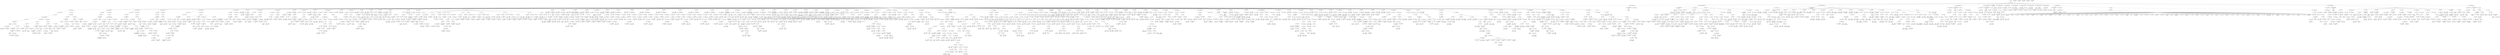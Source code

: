 digraph ast {
node [shape=none];
401414 [label=<<TABLE border='1' cellspacing='0' cellpadding='10' style='rounded' ><TR><TD border='0'>401414</TD><TD border='0'><B>Variable</B></TD></TR><HR/><TR><TD border='0' cellpadding='5'>(1568, 7713)</TD><TD border='0' cellpadding='5'>this</TD></TR></TABLE>>];
401415 [label=<<TABLE border='1' cellspacing='0' cellpadding='10' style='rounded' ><TR><TD border='0'>401415</TD><TD border='0'><B>Id</B></TD></TR><HR/><TR><TD border='0' cellpadding='5' colspan='2'>sql_clauses</TD></TR></TABLE>>];
401412 [label=<<TABLE border='1' cellspacing='0' cellpadding='10' style='rounded' ><TR><TD border='0'>401412</TD><TD border='0'><B>ArgumentList</B></TD></TR></TABLE>>];
401412 -> 401408 [weight=2];
401412 -> 401411 [weight=2];
401413 [label=<<TABLE border='1' cellspacing='0' cellpadding='10' style='rounded' ><TR><TD border='0'>401413</TD><TD border='0'><B>FunctionCall</B></TD></TR><HR/><TR><TD border='0' cellpadding='5' colspan='2'>array_map</TD></TR></TABLE>>];
401413 -> 401407 [weight=2];
401413 -> 401412 [weight=2];
401410 [label=<<TABLE border='1' cellspacing='0' cellpadding='10' style='rounded' ><TR><TD border='0'>401410</TD><TD border='0'><B>StringLiteral</B></TD></TR><HR/><TR><TD border='0' cellpadding='5' colspan='2'>slug</TD></TR></TABLE>>];
401411 [label=<<TABLE border='1' cellspacing='0' cellpadding='10' style='rounded' ><TR><TD border='0'>401411</TD><TD border='0'><B>PostfixExpression</B></TD></TR></TABLE>>];
401411 -> 401409 [weight=2];
401411 -> 401410 [weight=2];
401408 [label=<<TABLE border='1' cellspacing='0' cellpadding='10' style='rounded' ><TR><TD border='0'>401408</TD><TD border='0'><B>StringLiteral</B></TD></TR><HR/><TR><TD border='0' cellpadding='5' colspan='2'>sanitize_title</TD></TR></TABLE>>];
401409 [label=<<TABLE border='1' cellspacing='0' cellpadding='10' style='rounded' ><TR><TD border='0'>401409</TD><TD border='0'><B>Variable</B></TD></TR><HR/><TR><TD border='0' cellpadding='5'>(0, 2197)</TD><TD border='0' cellpadding='5'>args</TD></TR></TABLE>>];
401422 [label=<<TABLE border='1' cellspacing='0' cellpadding='10' style='rounded' ><TR><TD border='0'>401422</TD><TD border='0'><B>BinOP</B></TD></TR><HR/><TR><TD border='0' cellpadding='5' colspan='2'>.</TD></TR></TABLE>>];
401422 -> 401421 [weight=2];
401422 -> 401428 [weight=2];
401423 [label=<<TABLE border='1' cellspacing='0' cellpadding='10' style='rounded' ><TR><TD border='0'>401423</TD><TD border='0'><B>Id</B></TD></TR><HR/><TR><TD border='0' cellpadding='5' colspan='2'>implode</TD></TR></TABLE>>];
401420 [label=<<TABLE border='1' cellspacing='0' cellpadding='10' style='rounded' ><TR><TD border='0'>401420</TD><TD border='0'><B>BinOP</B></TD></TR><HR/><TR><TD border='0' cellpadding='5' colspan='2'>=</TD></TR></TABLE>>];
401420 -> 401419 [weight=2];
401420 -> 401422 [weight=2];
401421 [label=<<TABLE border='1' cellspacing='0' cellpadding='10' style='rounded' ><TR><TD border='0'>401421</TD><TD border='0'><B>StringExpression</B></TD></TR><HR/><TR><TD border='0' cellpadding='5' colspan='2'>t.slug IN ('</TD></TR></TABLE>>];
401418 [label=<<TABLE border='1' cellspacing='0' cellpadding='10' style='rounded' ><TR><TD border='0'>401418</TD><TD border='0'><B>StringLiteral</B></TD></TR><HR/><TR><TD border='0' cellpadding='5' colspan='2'>slug</TD></TR></TABLE>>];
401419 [label=<<TABLE border='1' cellspacing='0' cellpadding='10' style='rounded' ><TR><TD border='0'>401419</TD><TD border='0'><B>PostfixExpression</B></TD></TR></TABLE>>];
401419 -> 401416 [weight=2];
401419 -> 401417 [weight=2];
401419 -> 401418 [weight=2];
401416 [label=<<TABLE border='1' cellspacing='0' cellpadding='10' style='rounded' ><TR><TD border='0'>401416</TD><TD border='0'><B>BinOP</B></TD></TR><HR/><TR><TD border='0' cellpadding='5' colspan='2'>-&gt;</TD></TR></TABLE>>];
401416 -> 401414 [weight=2];
401416 -> 401415 [weight=2];
401417 [label=<<TABLE border='1' cellspacing='0' cellpadding='10' style='rounded' ><TR><TD border='0'>401417</TD><TD border='0'><B>StringLiteral</B></TD></TR><HR/><TR><TD border='0' cellpadding='5' colspan='2'>where</TD></TR></TABLE>>];
401430 [label=<<TABLE border='1' cellspacing='0' cellpadding='10' style='rounded' ><TR><TD border='0'>401430</TD><TD border='0'><B>Block</B></TD></TR></TABLE>>];
401430 -> 401406 [weight=2];
401430 -> 401420 [weight=2];
401431 [label=<<TABLE border='1' cellspacing='0' cellpadding='10' style='rounded' ><TR><TD border='0'>401431</TD><TD border='0'><B>IfThenElseStatement</B></TD></TR></TABLE>>];
401431 -> 401404 [weight=2];
401431 -> 401432 [weight=2];
401431 -> 401451 [weight=2];
401428 [label=<<TABLE border='1' cellspacing='0' cellpadding='10' style='rounded' ><TR><TD border='0'>401428</TD><TD border='0'><B>BinOP</B></TD></TR><HR/><TR><TD border='0' cellpadding='5' colspan='2'>.</TD></TR></TABLE>>];
401428 -> 401427 [weight=2];
401428 -> 401429 [weight=2];
401429 [label=<<TABLE border='1' cellspacing='0' cellpadding='10' style='rounded' ><TR><TD border='0'>401429</TD><TD border='0'><B>StringExpression</B></TD></TR><HR/><TR><TD border='0' cellpadding='5' colspan='2'>')</TD></TR></TABLE>>];
401426 [label=<<TABLE border='1' cellspacing='0' cellpadding='10' style='rounded' ><TR><TD border='0'>401426</TD><TD border='0'><B>ArgumentList</B></TD></TR></TABLE>>];
401426 -> 401424 [weight=2];
401426 -> 401425 [weight=2];
401427 [label=<<TABLE border='1' cellspacing='0' cellpadding='10' style='rounded' ><TR><TD border='0'>401427</TD><TD border='0'><B>FunctionCall</B></TD></TR><HR/><TR><TD border='0' cellpadding='5' colspan='2'>implode</TD></TR></TABLE>>];
401427 -> 401423 [weight=2];
401427 -> 401426 [weight=2];
401424 [label=<<TABLE border='1' cellspacing='0' cellpadding='10' style='rounded' ><TR><TD border='0'>401424</TD><TD border='0'><B>StringExpression</B></TD></TR><HR/><TR><TD border='0' cellpadding='5' colspan='2'>', '</TD></TR></TABLE>>];
401425 [label=<<TABLE border='1' cellspacing='0' cellpadding='10' style='rounded' ><TR><TD border='0'>401425</TD><TD border='0'><B>Variable</B></TD></TR><HR/><TR><TD border='0' cellpadding='5'>(0, 2195)</TD><TD border='0' cellpadding='5'>slug</TD></TR></TABLE>>];
401438 [label=<<TABLE border='1' cellspacing='0' cellpadding='10' style='rounded' ><TR><TD border='0'>401438</TD><TD border='0'><B>PostfixExpression</B></TD></TR></TABLE>>];
401438 -> 401436 [weight=2];
401438 -> 401437 [weight=2];
401439 [label=<<TABLE border='1' cellspacing='0' cellpadding='10' style='rounded' ><TR><TD border='0'>401439</TD><TD border='0'><B>ArgumentList</B></TD></TR></TABLE>>];
401439 -> 401438 [weight=2];
401436 [label=<<TABLE border='1' cellspacing='0' cellpadding='10' style='rounded' ><TR><TD border='0'>401436</TD><TD border='0'><B>Variable</B></TD></TR><HR/><TR><TD border='0' cellpadding='5'>(0, 2197)</TD><TD border='0' cellpadding='5'>args</TD></TR></TABLE>>];
401437 [label=<<TABLE border='1' cellspacing='0' cellpadding='10' style='rounded' ><TR><TD border='0'>401437</TD><TD border='0'><B>StringLiteral</B></TD></TR><HR/><TR><TD border='0' cellpadding='5' colspan='2'>slug</TD></TR></TABLE>>];
401434 [label=<<TABLE border='1' cellspacing='0' cellpadding='10' style='rounded' ><TR><TD border='0'>401434</TD><TD border='0'><B>BinOP</B></TD></TR><HR/><TR><TD border='0' cellpadding='5' colspan='2'>=</TD></TR></TABLE>>];
401434 -> 401433 [weight=2];
401434 -> 401440 [weight=2];
401435 [label=<<TABLE border='1' cellspacing='0' cellpadding='10' style='rounded' ><TR><TD border='0'>401435</TD><TD border='0'><B>Id</B></TD></TR><HR/><TR><TD border='0' cellpadding='5' colspan='2'>sanitize_title</TD></TR></TABLE>>];
401432 [label=<<TABLE border='1' cellspacing='0' cellpadding='10' style='rounded' ><TR><TD border='0'>401432</TD><TD border='0'><B>StatementBody</B></TD></TR></TABLE>>];
401432 -> 401430 [weight=2];
401433 [label=<<TABLE border='1' cellspacing='0' cellpadding='10' style='rounded' ><TR><TD border='0'>401433</TD><TD border='0'><B>Variable</B></TD></TR><HR/><TR><TD border='0' cellpadding='5'>(0, 2195)</TD><TD border='0' cellpadding='5'>slug</TD></TR></TABLE>>];
401446 [label=<<TABLE border='1' cellspacing='0' cellpadding='10' style='rounded' ><TR><TD border='0'>401446</TD><TD border='0'><B>PostfixExpression</B></TD></TR></TABLE>>];
401446 -> 401443 [weight=2];
401446 -> 401444 [weight=2];
401446 -> 401445 [weight=2];
401447 [label=<<TABLE border='1' cellspacing='0' cellpadding='10' style='rounded' ><TR><TD border='0'>401447</TD><TD border='0'><B>BinOP</B></TD></TR><HR/><TR><TD border='0' cellpadding='5' colspan='2'>=</TD></TR></TABLE>>];
401447 -> 401446 [weight=2];
401447 -> 401448 [weight=2];
401444 [label=<<TABLE border='1' cellspacing='0' cellpadding='10' style='rounded' ><TR><TD border='0'>401444</TD><TD border='0'><B>StringLiteral</B></TD></TR><HR/><TR><TD border='0' cellpadding='5' colspan='2'>where</TD></TR></TABLE>>];
401445 [label=<<TABLE border='1' cellspacing='0' cellpadding='10' style='rounded' ><TR><TD border='0'>401445</TD><TD border='0'><B>StringLiteral</B></TD></TR><HR/><TR><TD border='0' cellpadding='5' colspan='2'>slug</TD></TR></TABLE>>];
401442 [label=<<TABLE border='1' cellspacing='0' cellpadding='10' style='rounded' ><TR><TD border='0'>401442</TD><TD border='0'><B>Id</B></TD></TR><HR/><TR><TD border='0' cellpadding='5' colspan='2'>sql_clauses</TD></TR></TABLE>>];
401443 [label=<<TABLE border='1' cellspacing='0' cellpadding='10' style='rounded' ><TR><TD border='0'>401443</TD><TD border='0'><B>BinOP</B></TD></TR><HR/><TR><TD border='0' cellpadding='5' colspan='2'>-&gt;</TD></TR></TABLE>>];
401443 -> 401441 [weight=2];
401443 -> 401442 [weight=2];
401440 [label=<<TABLE border='1' cellspacing='0' cellpadding='10' style='rounded' ><TR><TD border='0'>401440</TD><TD border='0'><B>FunctionCall</B></TD></TR><HR/><TR><TD border='0' cellpadding='5' colspan='2'>sanitize_title</TD></TR></TABLE>>];
401440 -> 401435 [weight=2];
401440 -> 401439 [weight=2];
401441 [label=<<TABLE border='1' cellspacing='0' cellpadding='10' style='rounded' ><TR><TD border='0'>401441</TD><TD border='0'><B>Variable</B></TD></TR><HR/><TR><TD border='0' cellpadding='5'>(1568, 7713)</TD><TD border='0' cellpadding='5'>this</TD></TR></TABLE>>];
401454 [label=<<TABLE border='1' cellspacing='0' cellpadding='10' style='rounded' ><TR><TD border='0'>401454</TD><TD border='0'><B>StatementBody</B></TD></TR></TABLE>>];
401454 -> 401452 [weight=2];
401452 [label=<<TABLE border='1' cellspacing='0' cellpadding='10' style='rounded' ><TR><TD border='0'>401452</TD><TD border='0'><B>Block</B></TD></TR></TABLE>>];
401452 -> 401431 [weight=2];
401453 [label=<<TABLE border='1' cellspacing='0' cellpadding='10' style='rounded' ><TR><TD border='0'>401453</TD><TD border='0'><B>IfThenStatement</B></TD></TR></TABLE>>];
401453 -> 401397 [weight=2];
401453 -> 401454 [weight=2];
401451 [label=<<TABLE border='1' cellspacing='0' cellpadding='10' style='rounded' ><TR><TD border='0'>401451</TD><TD border='0'><B>StatementBody</B></TD></TR></TABLE>>];
401451 -> 401449 [weight=2];
401448 [label=<<TABLE border='1' cellspacing='0' cellpadding='10' style='rounded' ><TR><TD border='0'>401448</TD><TD border='0'><B>StringExpression</B></TD></TR><HR/><TR><TD border='0' cellpadding='5' colspan='2'>t.slug = '$slug'</TD></TR></TABLE>>];
401449 [label=<<TABLE border='1' cellspacing='0' cellpadding='10' style='rounded' ><TR><TD border='0'>401449</TD><TD border='0'><B>Block</B></TD></TR></TABLE>>];
401449 -> 401434 [weight=2];
401449 -> 401447 [weight=2];
401462 [label=<<TABLE border='1' cellspacing='0' cellpadding='10' style='rounded' ><TR><TD border='0'>401462</TD><TD border='0'><B>UnaryOP</B></TD></TR><HR/><TR><TD border='0' cellpadding='5' colspan='2'>!</TD></TR></TABLE>>];
401462 -> 401461 [weight=2];
401463 [label=<<TABLE border='1' cellspacing='0' cellpadding='10' style='rounded' ><TR><TD border='0'>401463</TD><TD border='0'><B>Condition</B></TD></TR></TABLE>>];
401463 -> 401462 [weight=2];
401460 [label=<<TABLE border='1' cellspacing='0' cellpadding='10' style='rounded' ><TR><TD border='0'>401460</TD><TD border='0'><B>ArgumentList</B></TD></TR></TABLE>>];
401460 -> 401459 [weight=2];
401461 [label=<<TABLE border='1' cellspacing='0' cellpadding='10' style='rounded' ><TR><TD border='0'>401461</TD><TD border='0'><B>FunctionCall</B></TD></TR><HR/><TR><TD border='0' cellpadding='5' colspan='2'>empty</TD></TR></TABLE>>];
401461 -> 401456 [weight=2];
401461 -> 401460 [weight=2];
401458 [label=<<TABLE border='1' cellspacing='0' cellpadding='10' style='rounded' ><TR><TD border='0'>401458</TD><TD border='0'><B>StringLiteral</B></TD></TR><HR/><TR><TD border='0' cellpadding='5' colspan='2'>term_taxonomy_id</TD></TR></TABLE>>];
401459 [label=<<TABLE border='1' cellspacing='0' cellpadding='10' style='rounded' ><TR><TD border='0'>401459</TD><TD border='0'><B>PostfixExpression</B></TD></TR></TABLE>>];
401459 -> 401457 [weight=2];
401459 -> 401458 [weight=2];
401456 [label=<<TABLE border='1' cellspacing='0' cellpadding='10' style='rounded' ><TR><TD border='0'>401456</TD><TD border='0'><B>Id</B></TD></TR><HR/><TR><TD border='0' cellpadding='5' colspan='2'>empty</TD></TR></TABLE>>];
401457 [label=<<TABLE border='1' cellspacing='0' cellpadding='10' style='rounded' ><TR><TD border='0'>401457</TD><TD border='0'><B>Variable</B></TD></TR><HR/><TR><TD border='0' cellpadding='5'>(0, 2197)</TD><TD border='0' cellpadding='5'>args</TD></TR></TABLE>>];
401470 [label=<<TABLE border='1' cellspacing='0' cellpadding='10' style='rounded' ><TR><TD border='0'>401470</TD><TD border='0'><B>Condition</B></TD></TR></TABLE>>];
401470 -> 401469 [weight=2];
401471 [label=<<TABLE border='1' cellspacing='0' cellpadding='10' style='rounded' ><TR><TD border='0'>401471</TD><TD border='0'><B>Variable</B></TD></TR><HR/><TR><TD border='0' cellpadding='5'>(1568, 7735)</TD><TD border='0' cellpadding='5'>tt_ids</TD></TR></TABLE>>];
401468 [label=<<TABLE border='1' cellspacing='0' cellpadding='10' style='rounded' ><TR><TD border='0'>401468</TD><TD border='0'><B>ArgumentList</B></TD></TR></TABLE>>];
401468 -> 401467 [weight=2];
401469 [label=<<TABLE border='1' cellspacing='0' cellpadding='10' style='rounded' ><TR><TD border='0'>401469</TD><TD border='0'><B>FunctionCall</B></TD></TR><HR/><TR><TD border='0' cellpadding='5' colspan='2'>is_array</TD></TR></TABLE>>];
401469 -> 401464 [weight=2];
401469 -> 401468 [weight=2];
401466 [label=<<TABLE border='1' cellspacing='0' cellpadding='10' style='rounded' ><TR><TD border='0'>401466</TD><TD border='0'><B>StringLiteral</B></TD></TR><HR/><TR><TD border='0' cellpadding='5' colspan='2'>term_taxonomy_id</TD></TR></TABLE>>];
401467 [label=<<TABLE border='1' cellspacing='0' cellpadding='10' style='rounded' ><TR><TD border='0'>401467</TD><TD border='0'><B>PostfixExpression</B></TD></TR></TABLE>>];
401467 -> 401465 [weight=2];
401467 -> 401466 [weight=2];
401464 [label=<<TABLE border='1' cellspacing='0' cellpadding='10' style='rounded' ><TR><TD border='0'>401464</TD><TD border='0'><B>Id</B></TD></TR><HR/><TR><TD border='0' cellpadding='5' colspan='2'>is_array</TD></TR></TABLE>>];
401465 [label=<<TABLE border='1' cellspacing='0' cellpadding='10' style='rounded' ><TR><TD border='0'>401465</TD><TD border='0'><B>Variable</B></TD></TR><HR/><TR><TD border='0' cellpadding='5'>(0, 2197)</TD><TD border='0' cellpadding='5'>args</TD></TR></TABLE>>];
401478 [label=<<TABLE border='1' cellspacing='0' cellpadding='10' style='rounded' ><TR><TD border='0'>401478</TD><TD border='0'><B>StringLiteral</B></TD></TR><HR/><TR><TD border='0' cellpadding='5' colspan='2'>term_taxonomy_id</TD></TR></TABLE>>];
401479 [label=<<TABLE border='1' cellspacing='0' cellpadding='10' style='rounded' ><TR><TD border='0'>401479</TD><TD border='0'><B>PostfixExpression</B></TD></TR></TABLE>>];
401479 -> 401477 [weight=2];
401479 -> 401478 [weight=2];
401476 [label=<<TABLE border='1' cellspacing='0' cellpadding='10' style='rounded' ><TR><TD border='0'>401476</TD><TD border='0'><B>StringLiteral</B></TD></TR><HR/><TR><TD border='0' cellpadding='5' colspan='2'>intval</TD></TR></TABLE>>];
401477 [label=<<TABLE border='1' cellspacing='0' cellpadding='10' style='rounded' ><TR><TD border='0'>401477</TD><TD border='0'><B>Variable</B></TD></TR><HR/><TR><TD border='0' cellpadding='5'>(0, 2197)</TD><TD border='0' cellpadding='5'>args</TD></TR></TABLE>>];
401474 [label=<<TABLE border='1' cellspacing='0' cellpadding='10' style='rounded' ><TR><TD border='0'>401474</TD><TD border='0'><B>StringLiteral</B></TD></TR><HR/><TR><TD border='0' cellpadding='5' colspan='2'>,</TD></TR></TABLE>>];
401475 [label=<<TABLE border='1' cellspacing='0' cellpadding='10' style='rounded' ><TR><TD border='0'>401475</TD><TD border='0'><B>Id</B></TD></TR><HR/><TR><TD border='0' cellpadding='5' colspan='2'>array_map</TD></TR></TABLE>>];
401472 [label=<<TABLE border='1' cellspacing='0' cellpadding='10' style='rounded' ><TR><TD border='0'>401472</TD><TD border='0'><B>BinOP</B></TD></TR><HR/><TR><TD border='0' cellpadding='5' colspan='2'>=</TD></TR></TABLE>>];
401472 -> 401471 [weight=2];
401472 -> 401483 [weight=2];
401473 [label=<<TABLE border='1' cellspacing='0' cellpadding='10' style='rounded' ><TR><TD border='0'>401473</TD><TD border='0'><B>Id</B></TD></TR><HR/><TR><TD border='0' cellpadding='5' colspan='2'>implode</TD></TR></TABLE>>];
401486 [label=<<TABLE border='1' cellspacing='0' cellpadding='10' style='rounded' ><TR><TD border='0'>401486</TD><TD border='0'><B>BinOP</B></TD></TR><HR/><TR><TD border='0' cellpadding='5' colspan='2'>-&gt;</TD></TR></TABLE>>];
401486 -> 401484 [weight=2];
401486 -> 401485 [weight=2];
401487 [label=<<TABLE border='1' cellspacing='0' cellpadding='10' style='rounded' ><TR><TD border='0'>401487</TD><TD border='0'><B>StringLiteral</B></TD></TR><HR/><TR><TD border='0' cellpadding='5' colspan='2'>where</TD></TR></TABLE>>];
401484 [label=<<TABLE border='1' cellspacing='0' cellpadding='10' style='rounded' ><TR><TD border='0'>401484</TD><TD border='0'><B>Variable</B></TD></TR><HR/><TR><TD border='0' cellpadding='5'>(1568, 7713)</TD><TD border='0' cellpadding='5'>this</TD></TR></TABLE>>];
401485 [label=<<TABLE border='1' cellspacing='0' cellpadding='10' style='rounded' ><TR><TD border='0'>401485</TD><TD border='0'><B>Id</B></TD></TR><HR/><TR><TD border='0' cellpadding='5' colspan='2'>sql_clauses</TD></TR></TABLE>>];
401482 [label=<<TABLE border='1' cellspacing='0' cellpadding='10' style='rounded' ><TR><TD border='0'>401482</TD><TD border='0'><B>ArgumentList</B></TD></TR></TABLE>>];
401482 -> 401474 [weight=2];
401482 -> 401481 [weight=2];
401483 [label=<<TABLE border='1' cellspacing='0' cellpadding='10' style='rounded' ><TR><TD border='0'>401483</TD><TD border='0'><B>FunctionCall</B></TD></TR><HR/><TR><TD border='0' cellpadding='5' colspan='2'>implode</TD></TR></TABLE>>];
401483 -> 401473 [weight=2];
401483 -> 401482 [weight=2];
401480 [label=<<TABLE border='1' cellspacing='0' cellpadding='10' style='rounded' ><TR><TD border='0'>401480</TD><TD border='0'><B>ArgumentList</B></TD></TR></TABLE>>];
401480 -> 401476 [weight=2];
401480 -> 401479 [weight=2];
401481 [label=<<TABLE border='1' cellspacing='0' cellpadding='10' style='rounded' ><TR><TD border='0'>401481</TD><TD border='0'><B>FunctionCall</B></TD></TR><HR/><TR><TD border='0' cellpadding='5' colspan='2'>array_map</TD></TR></TABLE>>];
401481 -> 401475 [weight=2];
401481 -> 401480 [weight=2];
401494 [label=<<TABLE border='1' cellspacing='0' cellpadding='10' style='rounded' ><TR><TD border='0'>401494</TD><TD border='0'><B>StatementBody</B></TD></TR></TABLE>>];
401494 -> 401492 [weight=2];
401495 [label=<<TABLE border='1' cellspacing='0' cellpadding='10' style='rounded' ><TR><TD border='0'>401495</TD><TD border='0'><B>Variable</B></TD></TR><HR/><TR><TD border='0' cellpadding='5'>(1568, 7713)</TD><TD border='0' cellpadding='5'>this</TD></TR></TABLE>>];
401492 [label=<<TABLE border='1' cellspacing='0' cellpadding='10' style='rounded' ><TR><TD border='0'>401492</TD><TD border='0'><B>Block</B></TD></TR></TABLE>>];
401492 -> 401472 [weight=2];
401492 -> 401490 [weight=2];
401493 [label=<<TABLE border='1' cellspacing='0' cellpadding='10' style='rounded' ><TR><TD border='0'>401493</TD><TD border='0'><B>IfThenElseStatement</B></TD></TR></TABLE>>];
401493 -> 401470 [weight=2];
401493 -> 401494 [weight=2];
401493 -> 401513 [weight=2];
401490 [label=<<TABLE border='1' cellspacing='0' cellpadding='10' style='rounded' ><TR><TD border='0'>401490</TD><TD border='0'><B>BinOP</B></TD></TR><HR/><TR><TD border='0' cellpadding='5' colspan='2'>=</TD></TR></TABLE>>];
401490 -> 401489 [weight=2];
401490 -> 401491 [weight=2];
401491 [label=<<TABLE border='1' cellspacing='0' cellpadding='10' style='rounded' ><TR><TD border='0'>401491</TD><TD border='0'><B>StringExpression</B></TD></TR><HR/><TR><TD border='0' cellpadding='5' colspan='2'>tt.term_taxonomy_id IN (</TD></TR></TABLE>>];
401488 [label=<<TABLE border='1' cellspacing='0' cellpadding='10' style='rounded' ><TR><TD border='0'>401488</TD><TD border='0'><B>StringLiteral</B></TD></TR><HR/><TR><TD border='0' cellpadding='5' colspan='2'>term_taxonomy_id</TD></TR></TABLE>>];
401489 [label=<<TABLE border='1' cellspacing='0' cellpadding='10' style='rounded' ><TR><TD border='0'>401489</TD><TD border='0'><B>PostfixExpression</B></TD></TR></TABLE>>];
401489 -> 401486 [weight=2];
401489 -> 401487 [weight=2];
401489 -> 401488 [weight=2];
401502 [label=<<TABLE border='1' cellspacing='0' cellpadding='10' style='rounded' ><TR><TD border='0'>401502</TD><TD border='0'><B>Variable</B></TD></TR><HR/><TR><TD border='0' cellpadding='5'>(0, 184)</TD><TD border='0' cellpadding='5'>wpdb</TD></TR></TABLE>>];
401503 [label=<<TABLE border='1' cellspacing='0' cellpadding='10' style='rounded' ><TR><TD border='0'>401503</TD><TD border='0'><B>Id</B></TD></TR><HR/><TR><TD border='0' cellpadding='5' colspan='2'>prepare</TD></TR></TABLE>>];
401500 [label=<<TABLE border='1' cellspacing='0' cellpadding='10' style='rounded' ><TR><TD border='0'>401500</TD><TD border='0'><B>PostfixExpression</B></TD></TR></TABLE>>];
401500 -> 401497 [weight=2];
401500 -> 401498 [weight=2];
401500 -> 401499 [weight=2];
401501 [label=<<TABLE border='1' cellspacing='0' cellpadding='10' style='rounded' ><TR><TD border='0'>401501</TD><TD border='0'><B>BinOP</B></TD></TR><HR/><TR><TD border='0' cellpadding='5' colspan='2'>=</TD></TR></TABLE>>];
401501 -> 401500 [weight=2];
401501 -> 401510 [weight=2];
401498 [label=<<TABLE border='1' cellspacing='0' cellpadding='10' style='rounded' ><TR><TD border='0'>401498</TD><TD border='0'><B>StringLiteral</B></TD></TR><HR/><TR><TD border='0' cellpadding='5' colspan='2'>where</TD></TR></TABLE>>];
401499 [label=<<TABLE border='1' cellspacing='0' cellpadding='10' style='rounded' ><TR><TD border='0'>401499</TD><TD border='0'><B>StringLiteral</B></TD></TR><HR/><TR><TD border='0' cellpadding='5' colspan='2'>term_taxonomy_id</TD></TR></TABLE>>];
401496 [label=<<TABLE border='1' cellspacing='0' cellpadding='10' style='rounded' ><TR><TD border='0'>401496</TD><TD border='0'><B>Id</B></TD></TR><HR/><TR><TD border='0' cellpadding='5' colspan='2'>sql_clauses</TD></TR></TABLE>>];
401497 [label=<<TABLE border='1' cellspacing='0' cellpadding='10' style='rounded' ><TR><TD border='0'>401497</TD><TD border='0'><B>BinOP</B></TD></TR><HR/><TR><TD border='0' cellpadding='5' colspan='2'>-&gt;</TD></TR></TABLE>>];
401497 -> 401495 [weight=2];
401497 -> 401496 [weight=2];
401510 [label=<<TABLE border='1' cellspacing='0' cellpadding='10' style='rounded' ><TR><TD border='0'>401510</TD><TD border='0'><B>BinOP</B></TD></TR><HR/><TR><TD border='0' cellpadding='5' colspan='2'>-&gt;</TD></TR></TABLE>>];
401510 -> 401502 [weight=2];
401510 -> 401509 [weight=2];
401511 [label=<<TABLE border='1' cellspacing='0' cellpadding='10' style='rounded' ><TR><TD border='0'>401511</TD><TD border='0'><B>Block</B></TD></TR></TABLE>>];
401511 -> 401501 [weight=2];
401508 [label=<<TABLE border='1' cellspacing='0' cellpadding='10' style='rounded' ><TR><TD border='0'>401508</TD><TD border='0'><B>ArgumentList</B></TD></TR></TABLE>>];
401508 -> 401504 [weight=2];
401508 -> 401507 [weight=2];
401509 [label=<<TABLE border='1' cellspacing='0' cellpadding='10' style='rounded' ><TR><TD border='0'>401509</TD><TD border='0'><B>MethodCall</B></TD></TR><HR/><TR><TD border='0' cellpadding='5' colspan='2'>prepare</TD></TR></TABLE>>];
401509 -> 401503 [weight=2];
401509 -> 401508 [weight=2];
401506 [label=<<TABLE border='1' cellspacing='0' cellpadding='10' style='rounded' ><TR><TD border='0'>401506</TD><TD border='0'><B>StringLiteral</B></TD></TR><HR/><TR><TD border='0' cellpadding='5' colspan='2'>term_taxonomy_id</TD></TR></TABLE>>];
401507 [label=<<TABLE border='1' cellspacing='0' cellpadding='10' style='rounded' ><TR><TD border='0'>401507</TD><TD border='0'><B>PostfixExpression</B></TD></TR></TABLE>>];
401507 -> 401505 [weight=2];
401507 -> 401506 [weight=2];
401504 [label=<<TABLE border='1' cellspacing='0' cellpadding='10' style='rounded' ><TR><TD border='0'>401504</TD><TD border='0'><B>StringExpression</B></TD></TR><HR/><TR><TD border='0' cellpadding='5' colspan='2'>tt.term_taxonomy_id = %d</TD></TR></TABLE>>];
401505 [label=<<TABLE border='1' cellspacing='0' cellpadding='10' style='rounded' ><TR><TD border='0'>401505</TD><TD border='0'><B>Variable</B></TD></TR><HR/><TR><TD border='0' cellpadding='5'>(0, 2197)</TD><TD border='0' cellpadding='5'>args</TD></TR></TABLE>>];
401518 [label=<<TABLE border='1' cellspacing='0' cellpadding='10' style='rounded' ><TR><TD border='0'>401518</TD><TD border='0'><B>Id</B></TD></TR><HR/><TR><TD border='0' cellpadding='5' colspan='2'>empty</TD></TR></TABLE>>];
401519 [label=<<TABLE border='1' cellspacing='0' cellpadding='10' style='rounded' ><TR><TD border='0'>401519</TD><TD border='0'><B>Variable</B></TD></TR><HR/><TR><TD border='0' cellpadding='5'>(0, 2197)</TD><TD border='0' cellpadding='5'>args</TD></TR></TABLE>>];
401516 [label=<<TABLE border='1' cellspacing='0' cellpadding='10' style='rounded' ><TR><TD border='0'>401516</TD><TD border='0'><B>StatementBody</B></TD></TR></TABLE>>];
401516 -> 401514 [weight=2];
401514 [label=<<TABLE border='1' cellspacing='0' cellpadding='10' style='rounded' ><TR><TD border='0'>401514</TD><TD border='0'><B>Block</B></TD></TR></TABLE>>];
401514 -> 401493 [weight=2];
401515 [label=<<TABLE border='1' cellspacing='0' cellpadding='10' style='rounded' ><TR><TD border='0'>401515</TD><TD border='0'><B>IfThenStatement</B></TD></TR></TABLE>>];
401515 -> 401463 [weight=2];
401515 -> 401516 [weight=2];
401513 [label=<<TABLE border='1' cellspacing='0' cellpadding='10' style='rounded' ><TR><TD border='0'>401513</TD><TD border='0'><B>StatementBody</B></TD></TR></TABLE>>];
401513 -> 401511 [weight=2];
401526 [label=<<TABLE border='1' cellspacing='0' cellpadding='10' style='rounded' ><TR><TD border='0'>401526</TD><TD border='0'><B>Variable</B></TD></TR><HR/><TR><TD border='0' cellpadding='5'>(1568, 7713)</TD><TD border='0' cellpadding='5'>this</TD></TR></TABLE>>];
401527 [label=<<TABLE border='1' cellspacing='0' cellpadding='10' style='rounded' ><TR><TD border='0'>401527</TD><TD border='0'><B>Id</B></TD></TR><HR/><TR><TD border='0' cellpadding='5' colspan='2'>sql_clauses</TD></TR></TABLE>>];
401524 [label=<<TABLE border='1' cellspacing='0' cellpadding='10' style='rounded' ><TR><TD border='0'>401524</TD><TD border='0'><B>UnaryOP</B></TD></TR><HR/><TR><TD border='0' cellpadding='5' colspan='2'>!</TD></TR></TABLE>>];
401524 -> 401523 [weight=2];
401525 [label=<<TABLE border='1' cellspacing='0' cellpadding='10' style='rounded' ><TR><TD border='0'>401525</TD><TD border='0'><B>Condition</B></TD></TR></TABLE>>];
401525 -> 401524 [weight=2];
401522 [label=<<TABLE border='1' cellspacing='0' cellpadding='10' style='rounded' ><TR><TD border='0'>401522</TD><TD border='0'><B>ArgumentList</B></TD></TR></TABLE>>];
401522 -> 401521 [weight=2];
401523 [label=<<TABLE border='1' cellspacing='0' cellpadding='10' style='rounded' ><TR><TD border='0'>401523</TD><TD border='0'><B>FunctionCall</B></TD></TR><HR/><TR><TD border='0' cellpadding='5' colspan='2'>empty</TD></TR></TABLE>>];
401523 -> 401518 [weight=2];
401523 -> 401522 [weight=2];
401520 [label=<<TABLE border='1' cellspacing='0' cellpadding='10' style='rounded' ><TR><TD border='0'>401520</TD><TD border='0'><B>StringLiteral</B></TD></TR><HR/><TR><TD border='0' cellpadding='5' colspan='2'>name__like</TD></TR></TABLE>>];
401521 [label=<<TABLE border='1' cellspacing='0' cellpadding='10' style='rounded' ><TR><TD border='0'>401521</TD><TD border='0'><B>PostfixExpression</B></TD></TR></TABLE>>];
401521 -> 401519 [weight=2];
401521 -> 401520 [weight=2];
401534 [label=<<TABLE border='1' cellspacing='0' cellpadding='10' style='rounded' ><TR><TD border='0'>401534</TD><TD border='0'><B>Id</B></TD></TR><HR/><TR><TD border='0' cellpadding='5' colspan='2'>prepare</TD></TR></TABLE>>];
401535 [label=<<TABLE border='1' cellspacing='0' cellpadding='10' style='rounded' ><TR><TD border='0'>401535</TD><TD border='0'><B>StringExpression</B></TD></TR><HR/><TR><TD border='0' cellpadding='5' colspan='2'>t.name LIKE %s</TD></TR></TABLE>>];
401532 [label=<<TABLE border='1' cellspacing='0' cellpadding='10' style='rounded' ><TR><TD border='0'>401532</TD><TD border='0'><B>BinOP</B></TD></TR><HR/><TR><TD border='0' cellpadding='5' colspan='2'>=</TD></TR></TABLE>>];
401532 -> 401531 [weight=2];
401532 -> 401550 [weight=2];
401533 [label=<<TABLE border='1' cellspacing='0' cellpadding='10' style='rounded' ><TR><TD border='0'>401533</TD><TD border='0'><B>Variable</B></TD></TR><HR/><TR><TD border='0' cellpadding='5'>(0, 184)</TD><TD border='0' cellpadding='5'>wpdb</TD></TR></TABLE>>];
401530 [label=<<TABLE border='1' cellspacing='0' cellpadding='10' style='rounded' ><TR><TD border='0'>401530</TD><TD border='0'><B>StringLiteral</B></TD></TR><HR/><TR><TD border='0' cellpadding='5' colspan='2'>name__like</TD></TR></TABLE>>];
401531 [label=<<TABLE border='1' cellspacing='0' cellpadding='10' style='rounded' ><TR><TD border='0'>401531</TD><TD border='0'><B>PostfixExpression</B></TD></TR></TABLE>>];
401531 -> 401528 [weight=2];
401531 -> 401529 [weight=2];
401531 -> 401530 [weight=2];
401528 [label=<<TABLE border='1' cellspacing='0' cellpadding='10' style='rounded' ><TR><TD border='0'>401528</TD><TD border='0'><B>BinOP</B></TD></TR><HR/><TR><TD border='0' cellpadding='5' colspan='2'>-&gt;</TD></TR></TABLE>>];
401528 -> 401526 [weight=2];
401528 -> 401527 [weight=2];
401529 [label=<<TABLE border='1' cellspacing='0' cellpadding='10' style='rounded' ><TR><TD border='0'>401529</TD><TD border='0'><B>StringLiteral</B></TD></TR><HR/><TR><TD border='0' cellpadding='5' colspan='2'>where</TD></TR></TABLE>>];
401542 [label=<<TABLE border='1' cellspacing='0' cellpadding='10' style='rounded' ><TR><TD border='0'>401542</TD><TD border='0'><B>PostfixExpression</B></TD></TR></TABLE>>];
401542 -> 401540 [weight=2];
401542 -> 401541 [weight=2];
401543 [label=<<TABLE border='1' cellspacing='0' cellpadding='10' style='rounded' ><TR><TD border='0'>401543</TD><TD border='0'><B>ArgumentList</B></TD></TR></TABLE>>];
401543 -> 401542 [weight=2];
401540 [label=<<TABLE border='1' cellspacing='0' cellpadding='10' style='rounded' ><TR><TD border='0'>401540</TD><TD border='0'><B>Variable</B></TD></TR><HR/><TR><TD border='0' cellpadding='5'>(0, 2197)</TD><TD border='0' cellpadding='5'>args</TD></TR></TABLE>>];
401541 [label=<<TABLE border='1' cellspacing='0' cellpadding='10' style='rounded' ><TR><TD border='0'>401541</TD><TD border='0'><B>StringLiteral</B></TD></TR><HR/><TR><TD border='0' cellpadding='5' colspan='2'>name__like</TD></TR></TABLE>>];
401538 [label=<<TABLE border='1' cellspacing='0' cellpadding='10' style='rounded' ><TR><TD border='0'>401538</TD><TD border='0'><B>Variable</B></TD></TR><HR/><TR><TD border='0' cellpadding='5'>(0, 184)</TD><TD border='0' cellpadding='5'>wpdb</TD></TR></TABLE>>];
401539 [label=<<TABLE border='1' cellspacing='0' cellpadding='10' style='rounded' ><TR><TD border='0'>401539</TD><TD border='0'><B>Id</B></TD></TR><HR/><TR><TD border='0' cellpadding='5' colspan='2'>esc_like</TD></TR></TABLE>>];
401536 [label=<<TABLE border='1' cellspacing='0' cellpadding='10' style='rounded' ><TR><TD border='0'>401536</TD><TD border='0'><B>StringLiteral</B></TD></TR><HR/><TR><TD border='0' cellpadding='5' colspan='2'>%</TD></TR></TABLE>>];
401537 [label=<<TABLE border='1' cellspacing='0' cellpadding='10' style='rounded' ><TR><TD border='0'>401537</TD><TD border='0'><B>BinOP</B></TD></TR><HR/><TR><TD border='0' cellpadding='5' colspan='2'>.</TD></TR></TABLE>>];
401537 -> 401536 [weight=2];
401537 -> 401546 [weight=2];
401550 [label=<<TABLE border='1' cellspacing='0' cellpadding='10' style='rounded' ><TR><TD border='0'>401550</TD><TD border='0'><B>BinOP</B></TD></TR><HR/><TR><TD border='0' cellpadding='5' colspan='2'>-&gt;</TD></TR></TABLE>>];
401550 -> 401533 [weight=2];
401550 -> 401549 [weight=2];
401551 [label=<<TABLE border='1' cellspacing='0' cellpadding='10' style='rounded' ><TR><TD border='0'>401551</TD><TD border='0'><B>Block</B></TD></TR></TABLE>>];
401551 -> 401532 [weight=2];
401548 [label=<<TABLE border='1' cellspacing='0' cellpadding='10' style='rounded' ><TR><TD border='0'>401548</TD><TD border='0'><B>ArgumentList</B></TD></TR></TABLE>>];
401548 -> 401535 [weight=2];
401548 -> 401537 [weight=2];
401549 [label=<<TABLE border='1' cellspacing='0' cellpadding='10' style='rounded' ><TR><TD border='0'>401549</TD><TD border='0'><B>MethodCall</B></TD></TR><HR/><TR><TD border='0' cellpadding='5' colspan='2'>prepare</TD></TR></TABLE>>];
401549 -> 401534 [weight=2];
401549 -> 401548 [weight=2];
401546 [label=<<TABLE border='1' cellspacing='0' cellpadding='10' style='rounded' ><TR><TD border='0'>401546</TD><TD border='0'><B>BinOP</B></TD></TR><HR/><TR><TD border='0' cellpadding='5' colspan='2'>.</TD></TR></TABLE>>];
401546 -> 401545 [weight=2];
401546 -> 401547 [weight=2];
401547 [label=<<TABLE border='1' cellspacing='0' cellpadding='10' style='rounded' ><TR><TD border='0'>401547</TD><TD border='0'><B>StringLiteral</B></TD></TR><HR/><TR><TD border='0' cellpadding='5' colspan='2'>%</TD></TR></TABLE>>];
401544 [label=<<TABLE border='1' cellspacing='0' cellpadding='10' style='rounded' ><TR><TD border='0'>401544</TD><TD border='0'><B>MethodCall</B></TD></TR><HR/><TR><TD border='0' cellpadding='5' colspan='2'>esc_like</TD></TR></TABLE>>];
401544 -> 401539 [weight=2];
401544 -> 401543 [weight=2];
401545 [label=<<TABLE border='1' cellspacing='0' cellpadding='10' style='rounded' ><TR><TD border='0'>401545</TD><TD border='0'><B>BinOP</B></TD></TR><HR/><TR><TD border='0' cellpadding='5' colspan='2'>-&gt;</TD></TR></TABLE>>];
401545 -> 401538 [weight=2];
401545 -> 401544 [weight=2];
401558 [label=<<TABLE border='1' cellspacing='0' cellpadding='10' style='rounded' ><TR><TD border='0'>401558</TD><TD border='0'><B>PostfixExpression</B></TD></TR></TABLE>>];
401558 -> 401556 [weight=2];
401558 -> 401557 [weight=2];
401559 [label=<<TABLE border='1' cellspacing='0' cellpadding='10' style='rounded' ><TR><TD border='0'>401559</TD><TD border='0'><B>ArgumentList</B></TD></TR></TABLE>>];
401559 -> 401558 [weight=2];
401556 [label=<<TABLE border='1' cellspacing='0' cellpadding='10' style='rounded' ><TR><TD border='0'>401556</TD><TD border='0'><B>Variable</B></TD></TR><HR/><TR><TD border='0' cellpadding='5'>(0, 2197)</TD><TD border='0' cellpadding='5'>args</TD></TR></TABLE>>];
401557 [label=<<TABLE border='1' cellspacing='0' cellpadding='10' style='rounded' ><TR><TD border='0'>401557</TD><TD border='0'><B>StringLiteral</B></TD></TR><HR/><TR><TD border='0' cellpadding='5' colspan='2'>description__like</TD></TR></TABLE>>];
401555 [label=<<TABLE border='1' cellspacing='0' cellpadding='10' style='rounded' ><TR><TD border='0'>401555</TD><TD border='0'><B>Id</B></TD></TR><HR/><TR><TD border='0' cellpadding='5' colspan='2'>empty</TD></TR></TABLE>>];
401552 [label=<<TABLE border='1' cellspacing='0' cellpadding='10' style='rounded' ><TR><TD border='0'>401552</TD><TD border='0'><B>IfThenStatement</B></TD></TR></TABLE>>];
401552 -> 401525 [weight=2];
401552 -> 401553 [weight=2];
401553 [label=<<TABLE border='1' cellspacing='0' cellpadding='10' style='rounded' ><TR><TD border='0'>401553</TD><TD border='0'><B>StatementBody</B></TD></TR></TABLE>>];
401553 -> 401551 [weight=2];
401566 [label=<<TABLE border='1' cellspacing='0' cellpadding='10' style='rounded' ><TR><TD border='0'>401566</TD><TD border='0'><B>StringLiteral</B></TD></TR><HR/><TR><TD border='0' cellpadding='5' colspan='2'>where</TD></TR></TABLE>>];
401567 [label=<<TABLE border='1' cellspacing='0' cellpadding='10' style='rounded' ><TR><TD border='0'>401567</TD><TD border='0'><B>StringLiteral</B></TD></TR><HR/><TR><TD border='0' cellpadding='5' colspan='2'>description__like</TD></TR></TABLE>>];
401564 [label=<<TABLE border='1' cellspacing='0' cellpadding='10' style='rounded' ><TR><TD border='0'>401564</TD><TD border='0'><B>Id</B></TD></TR><HR/><TR><TD border='0' cellpadding='5' colspan='2'>sql_clauses</TD></TR></TABLE>>];
401565 [label=<<TABLE border='1' cellspacing='0' cellpadding='10' style='rounded' ><TR><TD border='0'>401565</TD><TD border='0'><B>BinOP</B></TD></TR><HR/><TR><TD border='0' cellpadding='5' colspan='2'>-&gt;</TD></TR></TABLE>>];
401565 -> 401563 [weight=2];
401565 -> 401564 [weight=2];
401562 [label=<<TABLE border='1' cellspacing='0' cellpadding='10' style='rounded' ><TR><TD border='0'>401562</TD><TD border='0'><B>Condition</B></TD></TR></TABLE>>];
401562 -> 401561 [weight=2];
401563 [label=<<TABLE border='1' cellspacing='0' cellpadding='10' style='rounded' ><TR><TD border='0'>401563</TD><TD border='0'><B>Variable</B></TD></TR><HR/><TR><TD border='0' cellpadding='5'>(1568, 7713)</TD><TD border='0' cellpadding='5'>this</TD></TR></TABLE>>];
401560 [label=<<TABLE border='1' cellspacing='0' cellpadding='10' style='rounded' ><TR><TD border='0'>401560</TD><TD border='0'><B>FunctionCall</B></TD></TR><HR/><TR><TD border='0' cellpadding='5' colspan='2'>empty</TD></TR></TABLE>>];
401560 -> 401555 [weight=2];
401560 -> 401559 [weight=2];
401561 [label=<<TABLE border='1' cellspacing='0' cellpadding='10' style='rounded' ><TR><TD border='0'>401561</TD><TD border='0'><B>UnaryOP</B></TD></TR><HR/><TR><TD border='0' cellpadding='5' colspan='2'>!</TD></TR></TABLE>>];
401561 -> 401560 [weight=2];
401574 [label=<<TABLE border='1' cellspacing='0' cellpadding='10' style='rounded' ><TR><TD border='0'>401574</TD><TD border='0'><B>BinOP</B></TD></TR><HR/><TR><TD border='0' cellpadding='5' colspan='2'>.</TD></TR></TABLE>>];
401574 -> 401573 [weight=2];
401574 -> 401583 [weight=2];
401575 [label=<<TABLE border='1' cellspacing='0' cellpadding='10' style='rounded' ><TR><TD border='0'>401575</TD><TD border='0'><B>Variable</B></TD></TR><HR/><TR><TD border='0' cellpadding='5'>(0, 184)</TD><TD border='0' cellpadding='5'>wpdb</TD></TR></TABLE>>];
401572 [label=<<TABLE border='1' cellspacing='0' cellpadding='10' style='rounded' ><TR><TD border='0'>401572</TD><TD border='0'><B>StringExpression</B></TD></TR><HR/><TR><TD border='0' cellpadding='5' colspan='2'>tt.description LIKE %s</TD></TR></TABLE>>];
401573 [label=<<TABLE border='1' cellspacing='0' cellpadding='10' style='rounded' ><TR><TD border='0'>401573</TD><TD border='0'><B>StringLiteral</B></TD></TR><HR/><TR><TD border='0' cellpadding='5' colspan='2'>%</TD></TR></TABLE>>];
401570 [label=<<TABLE border='1' cellspacing='0' cellpadding='10' style='rounded' ><TR><TD border='0'>401570</TD><TD border='0'><B>Variable</B></TD></TR><HR/><TR><TD border='0' cellpadding='5'>(0, 184)</TD><TD border='0' cellpadding='5'>wpdb</TD></TR></TABLE>>];
401571 [label=<<TABLE border='1' cellspacing='0' cellpadding='10' style='rounded' ><TR><TD border='0'>401571</TD><TD border='0'><B>Id</B></TD></TR><HR/><TR><TD border='0' cellpadding='5' colspan='2'>prepare</TD></TR></TABLE>>];
401568 [label=<<TABLE border='1' cellspacing='0' cellpadding='10' style='rounded' ><TR><TD border='0'>401568</TD><TD border='0'><B>PostfixExpression</B></TD></TR></TABLE>>];
401568 -> 401565 [weight=2];
401568 -> 401566 [weight=2];
401568 -> 401567 [weight=2];
401569 [label=<<TABLE border='1' cellspacing='0' cellpadding='10' style='rounded' ><TR><TD border='0'>401569</TD><TD border='0'><B>BinOP</B></TD></TR><HR/><TR><TD border='0' cellpadding='5' colspan='2'>=</TD></TR></TABLE>>];
401569 -> 401568 [weight=2];
401569 -> 401587 [weight=2];
401582 [label=<<TABLE border='1' cellspacing='0' cellpadding='10' style='rounded' ><TR><TD border='0'>401582</TD><TD border='0'><B>BinOP</B></TD></TR><HR/><TR><TD border='0' cellpadding='5' colspan='2'>-&gt;</TD></TR></TABLE>>];
401582 -> 401575 [weight=2];
401582 -> 401581 [weight=2];
401583 [label=<<TABLE border='1' cellspacing='0' cellpadding='10' style='rounded' ><TR><TD border='0'>401583</TD><TD border='0'><B>BinOP</B></TD></TR><HR/><TR><TD border='0' cellpadding='5' colspan='2'>.</TD></TR></TABLE>>];
401583 -> 401582 [weight=2];
401583 -> 401584 [weight=2];
401580 [label=<<TABLE border='1' cellspacing='0' cellpadding='10' style='rounded' ><TR><TD border='0'>401580</TD><TD border='0'><B>ArgumentList</B></TD></TR></TABLE>>];
401580 -> 401579 [weight=2];
401581 [label=<<TABLE border='1' cellspacing='0' cellpadding='10' style='rounded' ><TR><TD border='0'>401581</TD><TD border='0'><B>MethodCall</B></TD></TR><HR/><TR><TD border='0' cellpadding='5' colspan='2'>esc_like</TD></TR></TABLE>>];
401581 -> 401576 [weight=2];
401581 -> 401580 [weight=2];
401578 [label=<<TABLE border='1' cellspacing='0' cellpadding='10' style='rounded' ><TR><TD border='0'>401578</TD><TD border='0'><B>StringLiteral</B></TD></TR><HR/><TR><TD border='0' cellpadding='5' colspan='2'>description__like</TD></TR></TABLE>>];
401579 [label=<<TABLE border='1' cellspacing='0' cellpadding='10' style='rounded' ><TR><TD border='0'>401579</TD><TD border='0'><B>PostfixExpression</B></TD></TR></TABLE>>];
401579 -> 401577 [weight=2];
401579 -> 401578 [weight=2];
401576 [label=<<TABLE border='1' cellspacing='0' cellpadding='10' style='rounded' ><TR><TD border='0'>401576</TD><TD border='0'><B>Id</B></TD></TR><HR/><TR><TD border='0' cellpadding='5' colspan='2'>esc_like</TD></TR></TABLE>>];
401577 [label=<<TABLE border='1' cellspacing='0' cellpadding='10' style='rounded' ><TR><TD border='0'>401577</TD><TD border='0'><B>Variable</B></TD></TR><HR/><TR><TD border='0' cellpadding='5'>(0, 2197)</TD><TD border='0' cellpadding='5'>args</TD></TR></TABLE>>];
401590 [label=<<TABLE border='1' cellspacing='0' cellpadding='10' style='rounded' ><TR><TD border='0'>401590</TD><TD border='0'><B>StatementBody</B></TD></TR></TABLE>>];
401590 -> 401588 [weight=2];
401588 [label=<<TABLE border='1' cellspacing='0' cellpadding='10' style='rounded' ><TR><TD border='0'>401588</TD><TD border='0'><B>Block</B></TD></TR></TABLE>>];
401588 -> 401569 [weight=2];
401589 [label=<<TABLE border='1' cellspacing='0' cellpadding='10' style='rounded' ><TR><TD border='0'>401589</TD><TD border='0'><B>IfThenStatement</B></TD></TR></TABLE>>];
401589 -> 401562 [weight=2];
401589 -> 401590 [weight=2];
401586 [label=<<TABLE border='1' cellspacing='0' cellpadding='10' style='rounded' ><TR><TD border='0'>401586</TD><TD border='0'><B>MethodCall</B></TD></TR><HR/><TR><TD border='0' cellpadding='5' colspan='2'>prepare</TD></TR></TABLE>>];
401586 -> 401571 [weight=2];
401586 -> 401585 [weight=2];
401587 [label=<<TABLE border='1' cellspacing='0' cellpadding='10' style='rounded' ><TR><TD border='0'>401587</TD><TD border='0'><B>BinOP</B></TD></TR><HR/><TR><TD border='0' cellpadding='5' colspan='2'>-&gt;</TD></TR></TABLE>>];
401587 -> 401570 [weight=2];
401587 -> 401586 [weight=2];
401584 [label=<<TABLE border='1' cellspacing='0' cellpadding='10' style='rounded' ><TR><TD border='0'>401584</TD><TD border='0'><B>StringLiteral</B></TD></TR><HR/><TR><TD border='0' cellpadding='5' colspan='2'>%</TD></TR></TABLE>>];
401585 [label=<<TABLE border='1' cellspacing='0' cellpadding='10' style='rounded' ><TR><TD border='0'>401585</TD><TD border='0'><B>ArgumentList</B></TD></TR></TABLE>>];
401585 -> 401572 [weight=2];
401585 -> 401574 [weight=2];
401598 [label=<<TABLE border='1' cellspacing='0' cellpadding='10' style='rounded' ><TR><TD border='0'>401598</TD><TD border='0'><B>UnaryOP</B></TD></TR><HR/><TR><TD border='0' cellpadding='5' colspan='2'>!</TD></TR></TABLE>>];
401598 -> 401597 [weight=2];
401599 [label=<<TABLE border='1' cellspacing='0' cellpadding='10' style='rounded' ><TR><TD border='0'>401599</TD><TD border='0'><B>Condition</B></TD></TR></TABLE>>];
401599 -> 401598 [weight=2];
401596 [label=<<TABLE border='1' cellspacing='0' cellpadding='10' style='rounded' ><TR><TD border='0'>401596</TD><TD border='0'><B>ArgumentList</B></TD></TR></TABLE>>];
401596 -> 401595 [weight=2];
401597 [label=<<TABLE border='1' cellspacing='0' cellpadding='10' style='rounded' ><TR><TD border='0'>401597</TD><TD border='0'><B>FunctionCall</B></TD></TR><HR/><TR><TD border='0' cellpadding='5' colspan='2'>empty</TD></TR></TABLE>>];
401597 -> 401592 [weight=2];
401597 -> 401596 [weight=2];
401594 [label=<<TABLE border='1' cellspacing='0' cellpadding='10' style='rounded' ><TR><TD border='0'>401594</TD><TD border='0'><B>StringLiteral</B></TD></TR><HR/><TR><TD border='0' cellpadding='5' colspan='2'>object_ids</TD></TR></TABLE>>];
401595 [label=<<TABLE border='1' cellspacing='0' cellpadding='10' style='rounded' ><TR><TD border='0'>401595</TD><TD border='0'><B>PostfixExpression</B></TD></TR></TABLE>>];
401595 -> 401593 [weight=2];
401595 -> 401594 [weight=2];
401592 [label=<<TABLE border='1' cellspacing='0' cellpadding='10' style='rounded' ><TR><TD border='0'>401592</TD><TD border='0'><B>Id</B></TD></TR><HR/><TR><TD border='0' cellpadding='5' colspan='2'>empty</TD></TR></TABLE>>];
401593 [label=<<TABLE border='1' cellspacing='0' cellpadding='10' style='rounded' ><TR><TD border='0'>401593</TD><TD border='0'><B>Variable</B></TD></TR><HR/><TR><TD border='0' cellpadding='5'>(0, 2197)</TD><TD border='0' cellpadding='5'>args</TD></TR></TABLE>>];
401606 [label=<<TABLE border='1' cellspacing='0' cellpadding='10' style='rounded' ><TR><TD border='0'>401606</TD><TD border='0'><B>Id</B></TD></TR><HR/><TR><TD border='0' cellpadding='5' colspan='2'>is_array</TD></TR></TABLE>>];
401607 [label=<<TABLE border='1' cellspacing='0' cellpadding='10' style='rounded' ><TR><TD border='0'>401607</TD><TD border='0'><B>Variable</B></TD></TR><HR/><TR><TD border='0' cellpadding='5'>(1568, 7736)</TD><TD border='0' cellpadding='5'>object_ids</TD></TR></TABLE>>];
401604 [label=<<TABLE border='1' cellspacing='0' cellpadding='10' style='rounded' ><TR><TD border='0'>401604</TD><TD border='0'><B>PostfixExpression</B></TD></TR></TABLE>>];
401604 -> 401602 [weight=2];
401604 -> 401603 [weight=2];
401602 [label=<<TABLE border='1' cellspacing='0' cellpadding='10' style='rounded' ><TR><TD border='0'>401602</TD><TD border='0'><B>Variable</B></TD></TR><HR/><TR><TD border='0' cellpadding='5'>(0, 2197)</TD><TD border='0' cellpadding='5'>args</TD></TR></TABLE>>];
401603 [label=<<TABLE border='1' cellspacing='0' cellpadding='10' style='rounded' ><TR><TD border='0'>401603</TD><TD border='0'><B>StringLiteral</B></TD></TR><HR/><TR><TD border='0' cellpadding='5' colspan='2'>object_ids</TD></TR></TABLE>>];
401600 [label=<<TABLE border='1' cellspacing='0' cellpadding='10' style='rounded' ><TR><TD border='0'>401600</TD><TD border='0'><B>Variable</B></TD></TR><HR/><TR><TD border='0' cellpadding='5'>(1568, 7736)</TD><TD border='0' cellpadding='5'>object_ids</TD></TR></TABLE>>];
401601 [label=<<TABLE border='1' cellspacing='0' cellpadding='10' style='rounded' ><TR><TD border='0'>401601</TD><TD border='0'><B>BinOP</B></TD></TR><HR/><TR><TD border='0' cellpadding='5' colspan='2'>=</TD></TR></TABLE>>];
401601 -> 401600 [weight=2];
401601 -> 401604 [weight=2];
401614 [label=<<TABLE border='1' cellspacing='0' cellpadding='10' style='rounded' ><TR><TD border='0'>401614</TD><TD border='0'><B>Variable</B></TD></TR><HR/><TR><TD border='0' cellpadding='5'>(1568, 7736)</TD><TD border='0' cellpadding='5'>object_ids</TD></TR></TABLE>>];
401615 [label=<<TABLE border='1' cellspacing='0' cellpadding='10' style='rounded' ><TR><TD border='0'>401615</TD><TD border='0'><B>Array</B></TD></TR></TABLE>>];
401615 -> 401614 [weight=2];
401612 [label=<<TABLE border='1' cellspacing='0' cellpadding='10' style='rounded' ><TR><TD border='0'>401612</TD><TD border='0'><B>Variable</B></TD></TR><HR/><TR><TD border='0' cellpadding='5'>(1568, 7736)</TD><TD border='0' cellpadding='5'>object_ids</TD></TR></TABLE>>];
401613 [label=<<TABLE border='1' cellspacing='0' cellpadding='10' style='rounded' ><TR><TD border='0'>401613</TD><TD border='0'><B>BinOP</B></TD></TR><HR/><TR><TD border='0' cellpadding='5' colspan='2'>=</TD></TR></TABLE>>];
401613 -> 401612 [weight=2];
401613 -> 401615 [weight=2];
401610 [label=<<TABLE border='1' cellspacing='0' cellpadding='10' style='rounded' ><TR><TD border='0'>401610</TD><TD border='0'><B>UnaryOP</B></TD></TR><HR/><TR><TD border='0' cellpadding='5' colspan='2'>!</TD></TR></TABLE>>];
401610 -> 401609 [weight=2];
401611 [label=<<TABLE border='1' cellspacing='0' cellpadding='10' style='rounded' ><TR><TD border='0'>401611</TD><TD border='0'><B>Condition</B></TD></TR></TABLE>>];
401611 -> 401610 [weight=2];
401608 [label=<<TABLE border='1' cellspacing='0' cellpadding='10' style='rounded' ><TR><TD border='0'>401608</TD><TD border='0'><B>ArgumentList</B></TD></TR></TABLE>>];
401608 -> 401607 [weight=2];
401609 [label=<<TABLE border='1' cellspacing='0' cellpadding='10' style='rounded' ><TR><TD border='0'>401609</TD><TD border='0'><B>FunctionCall</B></TD></TR><HR/><TR><TD border='0' cellpadding='5' colspan='2'>is_array</TD></TR></TABLE>>];
401609 -> 401606 [weight=2];
401609 -> 401608 [weight=2];
401622 [label=<<TABLE border='1' cellspacing='0' cellpadding='10' style='rounded' ><TR><TD border='0'>401622</TD><TD border='0'><B>StringLiteral</B></TD></TR><HR/><TR><TD border='0' cellpadding='5' colspan='2'>, </TD></TR></TABLE>>];
401623 [label=<<TABLE border='1' cellspacing='0' cellpadding='10' style='rounded' ><TR><TD border='0'>401623</TD><TD border='0'><B>Id</B></TD></TR><HR/><TR><TD border='0' cellpadding='5' colspan='2'>array_map</TD></TR></TABLE>>];
401620 [label=<<TABLE border='1' cellspacing='0' cellpadding='10' style='rounded' ><TR><TD border='0'>401620</TD><TD border='0'><B>BinOP</B></TD></TR><HR/><TR><TD border='0' cellpadding='5' colspan='2'>=</TD></TR></TABLE>>];
401620 -> 401619 [weight=2];
401620 -> 401629 [weight=2];
401621 [label=<<TABLE border='1' cellspacing='0' cellpadding='10' style='rounded' ><TR><TD border='0'>401621</TD><TD border='0'><B>Id</B></TD></TR><HR/><TR><TD border='0' cellpadding='5' colspan='2'>implode</TD></TR></TABLE>>];
401618 [label=<<TABLE border='1' cellspacing='0' cellpadding='10' style='rounded' ><TR><TD border='0'>401618</TD><TD border='0'><B>StatementBody</B></TD></TR></TABLE>>];
401618 -> 401616 [weight=2];
401619 [label=<<TABLE border='1' cellspacing='0' cellpadding='10' style='rounded' ><TR><TD border='0'>401619</TD><TD border='0'><B>Variable</B></TD></TR><HR/><TR><TD border='0' cellpadding='5'>(1568, 7736)</TD><TD border='0' cellpadding='5'>object_ids</TD></TR></TABLE>>];
401616 [label=<<TABLE border='1' cellspacing='0' cellpadding='10' style='rounded' ><TR><TD border='0'>401616</TD><TD border='0'><B>Block</B></TD></TR></TABLE>>];
401616 -> 401613 [weight=2];
401617 [label=<<TABLE border='1' cellspacing='0' cellpadding='10' style='rounded' ><TR><TD border='0'>401617</TD><TD border='0'><B>IfThenStatement</B></TD></TR></TABLE>>];
401617 -> 401611 [weight=2];
401617 -> 401618 [weight=2];
401630 [label=<<TABLE border='1' cellspacing='0' cellpadding='10' style='rounded' ><TR><TD border='0'>401630</TD><TD border='0'><B>Variable</B></TD></TR><HR/><TR><TD border='0' cellpadding='5'>(1568, 7713)</TD><TD border='0' cellpadding='5'>this</TD></TR></TABLE>>];
401631 [label=<<TABLE border='1' cellspacing='0' cellpadding='10' style='rounded' ><TR><TD border='0'>401631</TD><TD border='0'><B>Id</B></TD></TR><HR/><TR><TD border='0' cellpadding='5' colspan='2'>sql_clauses</TD></TR></TABLE>>];
401628 [label=<<TABLE border='1' cellspacing='0' cellpadding='10' style='rounded' ><TR><TD border='0'>401628</TD><TD border='0'><B>ArgumentList</B></TD></TR></TABLE>>];
401628 -> 401622 [weight=2];
401628 -> 401627 [weight=2];
401629 [label=<<TABLE border='1' cellspacing='0' cellpadding='10' style='rounded' ><TR><TD border='0'>401629</TD><TD border='0'><B>FunctionCall</B></TD></TR><HR/><TR><TD border='0' cellpadding='5' colspan='2'>implode</TD></TR></TABLE>>];
401629 -> 401621 [weight=2];
401629 -> 401628 [weight=2];
401626 [label=<<TABLE border='1' cellspacing='0' cellpadding='10' style='rounded' ><TR><TD border='0'>401626</TD><TD border='0'><B>ArgumentList</B></TD></TR></TABLE>>];
401626 -> 401624 [weight=2];
401626 -> 401625 [weight=2];
401627 [label=<<TABLE border='1' cellspacing='0' cellpadding='10' style='rounded' ><TR><TD border='0'>401627</TD><TD border='0'><B>FunctionCall</B></TD></TR><HR/><TR><TD border='0' cellpadding='5' colspan='2'>array_map</TD></TR></TABLE>>];
401627 -> 401623 [weight=2];
401627 -> 401626 [weight=2];
401624 [label=<<TABLE border='1' cellspacing='0' cellpadding='10' style='rounded' ><TR><TD border='0'>401624</TD><TD border='0'><B>StringLiteral</B></TD></TR><HR/><TR><TD border='0' cellpadding='5' colspan='2'>intval</TD></TR></TABLE>>];
401625 [label=<<TABLE border='1' cellspacing='0' cellpadding='10' style='rounded' ><TR><TD border='0'>401625</TD><TD border='0'><B>Variable</B></TD></TR><HR/><TR><TD border='0' cellpadding='5'>(1568, 7736)</TD><TD border='0' cellpadding='5'>object_ids</TD></TR></TABLE>>];
401638 [label=<<TABLE border='1' cellspacing='0' cellpadding='10' style='rounded' ><TR><TD border='0'>401638</TD><TD border='0'><B>Block</B></TD></TR></TABLE>>];
401638 -> 401601 [weight=2];
401638 -> 401617 [weight=2];
401638 -> 401620 [weight=2];
401638 -> 401636 [weight=2];
401639 [label=<<TABLE border='1' cellspacing='0' cellpadding='10' style='rounded' ><TR><TD border='0'>401639</TD><TD border='0'><B>IfThenStatement</B></TD></TR></TABLE>>];
401639 -> 401599 [weight=2];
401639 -> 401640 [weight=2];
401636 [label=<<TABLE border='1' cellspacing='0' cellpadding='10' style='rounded' ><TR><TD border='0'>401636</TD><TD border='0'><B>BinOP</B></TD></TR><HR/><TR><TD border='0' cellpadding='5' colspan='2'>=</TD></TR></TABLE>>];
401636 -> 401635 [weight=2];
401636 -> 401637 [weight=2];
401637 [label=<<TABLE border='1' cellspacing='0' cellpadding='10' style='rounded' ><TR><TD border='0'>401637</TD><TD border='0'><B>StringExpression</B></TD></TR><HR/><TR><TD border='0' cellpadding='5' colspan='2'>tr.object_id IN ($object_ids)</TD></TR></TABLE>>];
401634 [label=<<TABLE border='1' cellspacing='0' cellpadding='10' style='rounded' ><TR><TD border='0'>401634</TD><TD border='0'><B>StringLiteral</B></TD></TR><HR/><TR><TD border='0' cellpadding='5' colspan='2'>object_ids</TD></TR></TABLE>>];
401635 [label=<<TABLE border='1' cellspacing='0' cellpadding='10' style='rounded' ><TR><TD border='0'>401635</TD><TD border='0'><B>PostfixExpression</B></TD></TR></TABLE>>];
401635 -> 401632 [weight=2];
401635 -> 401633 [weight=2];
401635 -> 401634 [weight=2];
401632 [label=<<TABLE border='1' cellspacing='0' cellpadding='10' style='rounded' ><TR><TD border='0'>401632</TD><TD border='0'><B>BinOP</B></TD></TR><HR/><TR><TD border='0' cellpadding='5' colspan='2'>-&gt;</TD></TR></TABLE>>];
401632 -> 401630 [weight=2];
401632 -> 401631 [weight=2];
401633 [label=<<TABLE border='1' cellspacing='0' cellpadding='10' style='rounded' ><TR><TD border='0'>401633</TD><TD border='0'><B>StringLiteral</B></TD></TR><HR/><TR><TD border='0' cellpadding='5' colspan='2'>where</TD></TR></TABLE>>];
401646 [label=<<TABLE border='1' cellspacing='0' cellpadding='10' style='rounded' ><TR><TD border='0'>401646</TD><TD border='0'><B>ArgumentList</B></TD></TR></TABLE>>];
401646 -> 401645 [weight=2];
401647 [label=<<TABLE border='1' cellspacing='0' cellpadding='10' style='rounded' ><TR><TD border='0'>401647</TD><TD border='0'><B>FunctionCall</B></TD></TR><HR/><TR><TD border='0' cellpadding='5' colspan='2'>empty</TD></TR></TABLE>>];
401647 -> 401642 [weight=2];
401647 -> 401646 [weight=2];
401644 [label=<<TABLE border='1' cellspacing='0' cellpadding='10' style='rounded' ><TR><TD border='0'>401644</TD><TD border='0'><B>StringLiteral</B></TD></TR><HR/><TR><TD border='0' cellpadding='5' colspan='2'>object_ids</TD></TR></TABLE>>];
401645 [label=<<TABLE border='1' cellspacing='0' cellpadding='10' style='rounded' ><TR><TD border='0'>401645</TD><TD border='0'><B>PostfixExpression</B></TD></TR></TABLE>>];
401645 -> 401643 [weight=2];
401645 -> 401644 [weight=2];
401642 [label=<<TABLE border='1' cellspacing='0' cellpadding='10' style='rounded' ><TR><TD border='0'>401642</TD><TD border='0'><B>Id</B></TD></TR><HR/><TR><TD border='0' cellpadding='5' colspan='2'>empty</TD></TR></TABLE>>];
401643 [label=<<TABLE border='1' cellspacing='0' cellpadding='10' style='rounded' ><TR><TD border='0'>401643</TD><TD border='0'><B>Variable</B></TD></TR><HR/><TR><TD border='0' cellpadding='5'>(0, 2197)</TD><TD border='0' cellpadding='5'>args</TD></TR></TABLE>>];
401640 [label=<<TABLE border='1' cellspacing='0' cellpadding='10' style='rounded' ><TR><TD border='0'>401640</TD><TD border='0'><B>StatementBody</B></TD></TR></TABLE>>];
401640 -> 401638 [weight=2];
401654 [label=<<TABLE border='1' cellspacing='0' cellpadding='10' style='rounded' ><TR><TD border='0'>401654</TD><TD border='0'><B>False</B></TD></TR><HR/><TR><TD border='0' cellpadding='5' colspan='2'>false</TD></TR></TABLE>>];
401655 [label=<<TABLE border='1' cellspacing='0' cellpadding='10' style='rounded' ><TR><TD border='0'>401655</TD><TD border='0'><B>Block</B></TD></TR></TABLE>>];
401655 -> 401653 [weight=2];
401652 [label=<<TABLE border='1' cellspacing='0' cellpadding='10' style='rounded' ><TR><TD border='0'>401652</TD><TD border='0'><B>PostfixExpression</B></TD></TR></TABLE>>];
401652 -> 401650 [weight=2];
401652 -> 401651 [weight=2];
401653 [label=<<TABLE border='1' cellspacing='0' cellpadding='10' style='rounded' ><TR><TD border='0'>401653</TD><TD border='0'><B>BinOP</B></TD></TR><HR/><TR><TD border='0' cellpadding='5' colspan='2'>=</TD></TR></TABLE>>];
401653 -> 401652 [weight=2];
401653 -> 401654 [weight=2];
401650 [label=<<TABLE border='1' cellspacing='0' cellpadding='10' style='rounded' ><TR><TD border='0'>401650</TD><TD border='0'><B>Variable</B></TD></TR><HR/><TR><TD border='0' cellpadding='5'>(0, 2197)</TD><TD border='0' cellpadding='5'>args</TD></TR></TABLE>>];
401651 [label=<<TABLE border='1' cellspacing='0' cellpadding='10' style='rounded' ><TR><TD border='0'>401651</TD><TD border='0'><B>StringLiteral</B></TD></TR><HR/><TR><TD border='0' cellpadding='5' colspan='2'>hide_empty</TD></TR></TABLE>>];
401648 [label=<<TABLE border='1' cellspacing='0' cellpadding='10' style='rounded' ><TR><TD border='0'>401648</TD><TD border='0'><B>UnaryOP</B></TD></TR><HR/><TR><TD border='0' cellpadding='5' colspan='2'>!</TD></TR></TABLE>>];
401648 -> 401647 [weight=2];
401649 [label=<<TABLE border='1' cellspacing='0' cellpadding='10' style='rounded' ><TR><TD border='0'>401649</TD><TD border='0'><B>Condition</B></TD></TR></TABLE>>];
401649 -> 401648 [weight=2];
401662 [label=<<TABLE border='1' cellspacing='0' cellpadding='10' style='rounded' ><TR><TD border='0'>401662</TD><TD border='0'><B>Variable</B></TD></TR><HR/><TR><TD border='0' cellpadding='5'>(0, 855)</TD><TD border='0' cellpadding='5'>parent</TD></TR></TABLE>>];
401663 [label=<<TABLE border='1' cellspacing='0' cellpadding='10' style='rounded' ><TR><TD border='0'>401663</TD><TD border='0'><B>BinOP</B></TD></TR><HR/><TR><TD border='0' cellpadding='5' colspan='2'>=</TD></TR></TABLE>>];
401663 -> 401662 [weight=2];
401663 -> 401666 [weight=2];
401660 [label=<<TABLE border='1' cellspacing='0' cellpadding='10' style='rounded' ><TR><TD border='0'>401660</TD><TD border='0'><B>Variable</B></TD></TR><HR/><TR><TD border='0' cellpadding='5'>(0, 855)</TD><TD border='0' cellpadding='5'>parent</TD></TR></TABLE>>];
401661 [label=<<TABLE border='1' cellspacing='0' cellpadding='10' style='rounded' ><TR><TD border='0'>401661</TD><TD border='0'><B>Condition</B></TD></TR></TABLE>>];
401661 -> 401659 [weight=2];
401658 [label=<<TABLE border='1' cellspacing='0' cellpadding='10' style='rounded' ><TR><TD border='0'>401658</TD><TD border='0'><B>StringLiteral</B></TD></TR><HR/><TR><TD border='0' cellpadding='5' colspan='2'></TD></TR></TABLE>>];
401659 [label=<<TABLE border='1' cellspacing='0' cellpadding='10' style='rounded' ><TR><TD border='0'>401659</TD><TD border='0'><B>RelOP</B></TD></TR><HR/><TR><TD border='0' cellpadding='5' colspan='2'>!==</TD></TR></TABLE>>];
401659 -> 401658 [weight=2];
401659 -> 401660 [weight=2];
401656 [label=<<TABLE border='1' cellspacing='0' cellpadding='10' style='rounded' ><TR><TD border='0'>401656</TD><TD border='0'><B>IfThenStatement</B></TD></TR></TABLE>>];
401656 -> 401649 [weight=2];
401656 -> 401657 [weight=2];
401657 [label=<<TABLE border='1' cellspacing='0' cellpadding='10' style='rounded' ><TR><TD border='0'>401657</TD><TD border='0'><B>StatementBody</B></TD></TR></TABLE>>];
401657 -> 401655 [weight=2];
401670 [label=<<TABLE border='1' cellspacing='0' cellpadding='10' style='rounded' ><TR><TD border='0'>401670</TD><TD border='0'><B>StringLiteral</B></TD></TR><HR/><TR><TD border='0' cellpadding='5' colspan='2'>where</TD></TR></TABLE>>];
401671 [label=<<TABLE border='1' cellspacing='0' cellpadding='10' style='rounded' ><TR><TD border='0'>401671</TD><TD border='0'><B>StringLiteral</B></TD></TR><HR/><TR><TD border='0' cellpadding='5' colspan='2'>parent</TD></TR></TABLE>>];
401668 [label=<<TABLE border='1' cellspacing='0' cellpadding='10' style='rounded' ><TR><TD border='0'>401668</TD><TD border='0'><B>Id</B></TD></TR><HR/><TR><TD border='0' cellpadding='5' colspan='2'>sql_clauses</TD></TR></TABLE>>];
401669 [label=<<TABLE border='1' cellspacing='0' cellpadding='10' style='rounded' ><TR><TD border='0'>401669</TD><TD border='0'><B>BinOP</B></TD></TR><HR/><TR><TD border='0' cellpadding='5' colspan='2'>-&gt;</TD></TR></TABLE>>];
401669 -> 401667 [weight=2];
401669 -> 401668 [weight=2];
401666 [label=<<TABLE border='1' cellspacing='0' cellpadding='10' style='rounded' ><TR><TD border='0'>401666</TD><TD border='0'><B>CastExpression</B></TD></TR></TABLE>>];
401666 -> 401664 [weight=2];
401666 -> 401665 [weight=2];
401667 [label=<<TABLE border='1' cellspacing='0' cellpadding='10' style='rounded' ><TR><TD border='0'>401667</TD><TD border='0'><B>Variable</B></TD></TR><HR/><TR><TD border='0' cellpadding='5'>(1568, 7713)</TD><TD border='0' cellpadding='5'>this</TD></TR></TABLE>>];
401664 [label=<<TABLE border='1' cellspacing='0' cellpadding='10' style='rounded' ><TR><TD border='0'>401664</TD><TD border='0'><B>Int</B></TD></TR><HR/><TR><TD border='0' cellpadding='5' colspan='2'>int</TD></TR></TABLE>>];
401665 [label=<<TABLE border='1' cellspacing='0' cellpadding='10' style='rounded' ><TR><TD border='0'>401665</TD><TD border='0'><B>Variable</B></TD></TR><HR/><TR><TD border='0' cellpadding='5'>(0, 855)</TD><TD border='0' cellpadding='5'>parent</TD></TR></TABLE>>];
401678 [label=<<TABLE border='1' cellspacing='0' cellpadding='10' style='rounded' ><TR><TD border='0'>401678</TD><TD border='0'><B>Variable</B></TD></TR><HR/><TR><TD border='0' cellpadding='5'>(1568, 7737)</TD><TD border='0' cellpadding='5'>hierarchical</TD></TR></TABLE>>];
401679 [label=<<TABLE border='1' cellspacing='0' cellpadding='10' style='rounded' ><TR><TD border='0'>401679</TD><TD border='0'><B>BinOP</B></TD></TR><HR/><TR><TD border='0' cellpadding='5' colspan='2'>=</TD></TR></TABLE>>];
401679 -> 401678 [weight=2];
401679 -> 401682 [weight=2];
401676 [label=<<TABLE border='1' cellspacing='0' cellpadding='10' style='rounded' ><TR><TD border='0'>401676</TD><TD border='0'><B>IfThenStatement</B></TD></TR></TABLE>>];
401676 -> 401661 [weight=2];
401676 -> 401677 [weight=2];
401677 [label=<<TABLE border='1' cellspacing='0' cellpadding='10' style='rounded' ><TR><TD border='0'>401677</TD><TD border='0'><B>StatementBody</B></TD></TR></TABLE>>];
401677 -> 401675 [weight=2];
401674 [label=<<TABLE border='1' cellspacing='0' cellpadding='10' style='rounded' ><TR><TD border='0'>401674</TD><TD border='0'><B>StringExpression</B></TD></TR><HR/><TR><TD border='0' cellpadding='5' colspan='2'>tt.parent = '$parent'</TD></TR></TABLE>>];
401675 [label=<<TABLE border='1' cellspacing='0' cellpadding='10' style='rounded' ><TR><TD border='0'>401675</TD><TD border='0'><B>Block</B></TD></TR></TABLE>>];
401675 -> 401663 [weight=2];
401675 -> 401673 [weight=2];
401672 [label=<<TABLE border='1' cellspacing='0' cellpadding='10' style='rounded' ><TR><TD border='0'>401672</TD><TD border='0'><B>PostfixExpression</B></TD></TR></TABLE>>];
401672 -> 401669 [weight=2];
401672 -> 401670 [weight=2];
401672 -> 401671 [weight=2];
401673 [label=<<TABLE border='1' cellspacing='0' cellpadding='10' style='rounded' ><TR><TD border='0'>401673</TD><TD border='0'><B>BinOP</B></TD></TR><HR/><TR><TD border='0' cellpadding='5' colspan='2'>=</TD></TR></TABLE>>];
401673 -> 401672 [weight=2];
401673 -> 401674 [weight=2];
401686 [label=<<TABLE border='1' cellspacing='0' cellpadding='10' style='rounded' ><TR><TD border='0'>401686</TD><TD border='0'><B>StringLiteral</B></TD></TR><HR/><TR><TD border='0' cellpadding='5' colspan='2'>fields</TD></TR></TABLE>>];
401687 [label=<<TABLE border='1' cellspacing='0' cellpadding='10' style='rounded' ><TR><TD border='0'>401687</TD><TD border='0'><B>PostfixExpression</B></TD></TR></TABLE>>];
401687 -> 401685 [weight=2];
401687 -> 401686 [weight=2];
401684 [label=<<TABLE border='1' cellspacing='0' cellpadding='10' style='rounded' ><TR><TD border='0'>401684</TD><TD border='0'><B>RelOP</B></TD></TR><HR/><TR><TD border='0' cellpadding='5' colspan='2'>==</TD></TR></TABLE>>];
401684 -> 401683 [weight=2];
401684 -> 401687 [weight=2];
401685 [label=<<TABLE border='1' cellspacing='0' cellpadding='10' style='rounded' ><TR><TD border='0'>401685</TD><TD border='0'><B>Variable</B></TD></TR><HR/><TR><TD border='0' cellpadding='5'>(0, 2197)</TD><TD border='0' cellpadding='5'>args</TD></TR></TABLE>>];
401682 [label=<<TABLE border='1' cellspacing='0' cellpadding='10' style='rounded' ><TR><TD border='0'>401682</TD><TD border='0'><B>PostfixExpression</B></TD></TR></TABLE>>];
401682 -> 401680 [weight=2];
401682 -> 401681 [weight=2];
401683 [label=<<TABLE border='1' cellspacing='0' cellpadding='10' style='rounded' ><TR><TD border='0'>401683</TD><TD border='0'><B>StringLiteral</B></TD></TR><HR/><TR><TD border='0' cellpadding='5' colspan='2'>count</TD></TR></TABLE>>];
401680 [label=<<TABLE border='1' cellspacing='0' cellpadding='10' style='rounded' ><TR><TD border='0'>401680</TD><TD border='0'><B>Variable</B></TD></TR><HR/><TR><TD border='0' cellpadding='5'>(0, 2197)</TD><TD border='0' cellpadding='5'>args</TD></TR></TABLE>>];
401681 [label=<<TABLE border='1' cellspacing='0' cellpadding='10' style='rounded' ><TR><TD border='0'>401681</TD><TD border='0'><B>StringLiteral</B></TD></TR><HR/><TR><TD border='0' cellpadding='5' colspan='2'>hierarchical</TD></TR></TABLE>>];
401694 [label=<<TABLE border='1' cellspacing='0' cellpadding='10' style='rounded' ><TR><TD border='0'>401694</TD><TD border='0'><B>StatementBody</B></TD></TR></TABLE>>];
401694 -> 401692 [weight=2];
401695 [label=<<TABLE border='1' cellspacing='0' cellpadding='10' style='rounded' ><TR><TD border='0'>401695</TD><TD border='0'><B>Variable</B></TD></TR><HR/><TR><TD border='0' cellpadding='5'>(0, 2197)</TD><TD border='0' cellpadding='5'>args</TD></TR></TABLE>>];
401692 [label=<<TABLE border='1' cellspacing='0' cellpadding='10' style='rounded' ><TR><TD border='0'>401692</TD><TD border='0'><B>Block</B></TD></TR></TABLE>>];
401692 -> 401690 [weight=2];
401693 [label=<<TABLE border='1' cellspacing='0' cellpadding='10' style='rounded' ><TR><TD border='0'>401693</TD><TD border='0'><B>IfThenStatement</B></TD></TR></TABLE>>];
401693 -> 401688 [weight=2];
401693 -> 401694 [weight=2];
401690 [label=<<TABLE border='1' cellspacing='0' cellpadding='10' style='rounded' ><TR><TD border='0'>401690</TD><TD border='0'><B>BinOP</B></TD></TR><HR/><TR><TD border='0' cellpadding='5' colspan='2'>=</TD></TR></TABLE>>];
401690 -> 401689 [weight=2];
401690 -> 401691 [weight=2];
401691 [label=<<TABLE border='1' cellspacing='0' cellpadding='10' style='rounded' ><TR><TD border='0'>401691</TD><TD border='0'><B>False</B></TD></TR><HR/><TR><TD border='0' cellpadding='5' colspan='2'>false</TD></TR></TABLE>>];
401688 [label=<<TABLE border='1' cellspacing='0' cellpadding='10' style='rounded' ><TR><TD border='0'>401688</TD><TD border='0'><B>Condition</B></TD></TR></TABLE>>];
401688 -> 401684 [weight=2];
401689 [label=<<TABLE border='1' cellspacing='0' cellpadding='10' style='rounded' ><TR><TD border='0'>401689</TD><TD border='0'><B>Variable</B></TD></TR><HR/><TR><TD border='0' cellpadding='5'>(1568, 7737)</TD><TD border='0' cellpadding='5'>hierarchical</TD></TR></TABLE>>];
401702 [label=<<TABLE border='1' cellspacing='0' cellpadding='10' style='rounded' ><TR><TD border='0'>401702</TD><TD border='0'><B>Condition</B></TD></TR></TABLE>>];
401702 -> 401698 [weight=2];
401703 [label=<<TABLE border='1' cellspacing='0' cellpadding='10' style='rounded' ><TR><TD border='0'>401703</TD><TD border='0'><B>Variable</B></TD></TR><HR/><TR><TD border='0' cellpadding='5'>(1568, 7713)</TD><TD border='0' cellpadding='5'>this</TD></TR></TABLE>>];
401700 [label=<<TABLE border='1' cellspacing='0' cellpadding='10' style='rounded' ><TR><TD border='0'>401700</TD><TD border='0'><B>Variable</B></TD></TR><HR/><TR><TD border='0' cellpadding='5'>(1568, 7737)</TD><TD border='0' cellpadding='5'>hierarchical</TD></TR></TABLE>>];
401701 [label=<<TABLE border='1' cellspacing='0' cellpadding='10' style='rounded' ><TR><TD border='0'>401701</TD><TD border='0'><B>UnaryOP</B></TD></TR><HR/><TR><TD border='0' cellpadding='5' colspan='2'>!</TD></TR></TABLE>>];
401701 -> 401700 [weight=2];
401698 [label=<<TABLE border='1' cellspacing='0' cellpadding='10' style='rounded' ><TR><TD border='0'>401698</TD><TD border='0'><B>LogicOP</B></TD></TR><HR/><TR><TD border='0' cellpadding='5' colspan='2'>&amp;&amp;</TD></TR></TABLE>>];
401698 -> 401697 [weight=2];
401698 -> 401701 [weight=2];
401696 [label=<<TABLE border='1' cellspacing='0' cellpadding='10' style='rounded' ><TR><TD border='0'>401696</TD><TD border='0'><B>StringLiteral</B></TD></TR><HR/><TR><TD border='0' cellpadding='5' colspan='2'>hide_empty</TD></TR></TABLE>>];
401697 [label=<<TABLE border='1' cellspacing='0' cellpadding='10' style='rounded' ><TR><TD border='0'>401697</TD><TD border='0'><B>PostfixExpression</B></TD></TR></TABLE>>];
401697 -> 401695 [weight=2];
401697 -> 401696 [weight=2];
401710 [label=<<TABLE border='1' cellspacing='0' cellpadding='10' style='rounded' ><TR><TD border='0'>401710</TD><TD border='0'><B>StringLiteral</B></TD></TR><HR/><TR><TD border='0' cellpadding='5' colspan='2'>tt.count &gt; 0</TD></TR></TABLE>>];
401711 [label=<<TABLE border='1' cellspacing='0' cellpadding='10' style='rounded' ><TR><TD border='0'>401711</TD><TD border='0'><B>Block</B></TD></TR></TABLE>>];
401711 -> 401709 [weight=2];
401708 [label=<<TABLE border='1' cellspacing='0' cellpadding='10' style='rounded' ><TR><TD border='0'>401708</TD><TD border='0'><B>PostfixExpression</B></TD></TR></TABLE>>];
401708 -> 401705 [weight=2];
401708 -> 401706 [weight=2];
401708 -> 401707 [weight=2];
401709 [label=<<TABLE border='1' cellspacing='0' cellpadding='10' style='rounded' ><TR><TD border='0'>401709</TD><TD border='0'><B>BinOP</B></TD></TR><HR/><TR><TD border='0' cellpadding='5' colspan='2'>=</TD></TR></TABLE>>];
401709 -> 401708 [weight=2];
401709 -> 401710 [weight=2];
401706 [label=<<TABLE border='1' cellspacing='0' cellpadding='10' style='rounded' ><TR><TD border='0'>401706</TD><TD border='0'><B>StringLiteral</B></TD></TR><HR/><TR><TD border='0' cellpadding='5' colspan='2'>where</TD></TR></TABLE>>];
401707 [label=<<TABLE border='1' cellspacing='0' cellpadding='10' style='rounded' ><TR><TD border='0'>401707</TD><TD border='0'><B>StringLiteral</B></TD></TR><HR/><TR><TD border='0' cellpadding='5' colspan='2'>count</TD></TR></TABLE>>];
401704 [label=<<TABLE border='1' cellspacing='0' cellpadding='10' style='rounded' ><TR><TD border='0'>401704</TD><TD border='0'><B>Id</B></TD></TR><HR/><TR><TD border='0' cellpadding='5' colspan='2'>sql_clauses</TD></TR></TABLE>>];
401705 [label=<<TABLE border='1' cellspacing='0' cellpadding='10' style='rounded' ><TR><TD border='0'>401705</TD><TD border='0'><B>BinOP</B></TD></TR><HR/><TR><TD border='0' cellpadding='5' colspan='2'>-&gt;</TD></TR></TABLE>>];
401705 -> 401703 [weight=2];
401705 -> 401704 [weight=2];
401718 [label=<<TABLE border='1' cellspacing='0' cellpadding='10' style='rounded' ><TR><TD border='0'>401718</TD><TD border='0'><B>PostfixExpression</B></TD></TR></TABLE>>];
401718 -> 401716 [weight=2];
401718 -> 401717 [weight=2];
401719 [label=<<TABLE border='1' cellspacing='0' cellpadding='10' style='rounded' ><TR><TD border='0'>401719</TD><TD border='0'><B>Variable</B></TD></TR><HR/><TR><TD border='0' cellpadding='5'>(1568, 7738)</TD><TD border='0' cellpadding='5'>offset</TD></TR></TABLE>>];
401716 [label=<<TABLE border='1' cellspacing='0' cellpadding='10' style='rounded' ><TR><TD border='0'>401716</TD><TD border='0'><B>Variable</B></TD></TR><HR/><TR><TD border='0' cellpadding='5'>(0, 2197)</TD><TD border='0' cellpadding='5'>args</TD></TR></TABLE>>];
401717 [label=<<TABLE border='1' cellspacing='0' cellpadding='10' style='rounded' ><TR><TD border='0'>401717</TD><TD border='0'><B>StringLiteral</B></TD></TR><HR/><TR><TD border='0' cellpadding='5' colspan='2'>number</TD></TR></TABLE>>];
401714 [label=<<TABLE border='1' cellspacing='0' cellpadding='10' style='rounded' ><TR><TD border='0'>401714</TD><TD border='0'><B>Variable</B></TD></TR><HR/><TR><TD border='0' cellpadding='5'>(0, 4774)</TD><TD border='0' cellpadding='5'>number</TD></TR></TABLE>>];
401715 [label=<<TABLE border='1' cellspacing='0' cellpadding='10' style='rounded' ><TR><TD border='0'>401715</TD><TD border='0'><B>BinOP</B></TD></TR><HR/><TR><TD border='0' cellpadding='5' colspan='2'>=</TD></TR></TABLE>>];
401715 -> 401714 [weight=2];
401715 -> 401718 [weight=2];
401712 [label=<<TABLE border='1' cellspacing='0' cellpadding='10' style='rounded' ><TR><TD border='0'>401712</TD><TD border='0'><B>IfThenStatement</B></TD></TR></TABLE>>];
401712 -> 401702 [weight=2];
401712 -> 401713 [weight=2];
401713 [label=<<TABLE border='1' cellspacing='0' cellpadding='10' style='rounded' ><TR><TD border='0'>401713</TD><TD border='0'><B>StatementBody</B></TD></TR></TABLE>>];
401713 -> 401711 [weight=2];
401727 [label=<<TABLE border='1' cellspacing='0' cellpadding='10' style='rounded' ><TR><TD border='0'>401727</TD><TD border='0'><B>Variable</B></TD></TR><HR/><TR><TD border='0' cellpadding='5'>(1568, 7737)</TD><TD border='0' cellpadding='5'>hierarchical</TD></TR></TABLE>>];
401724 [label=<<TABLE border='1' cellspacing='0' cellpadding='10' style='rounded' ><TR><TD border='0'>401724</TD><TD border='0'><B>Variable</B></TD></TR><HR/><TR><TD border='0' cellpadding='5'>(0, 4774)</TD><TD border='0' cellpadding='5'>number</TD></TR></TABLE>>];
401725 [label=<<TABLE border='1' cellspacing='0' cellpadding='10' style='rounded' ><TR><TD border='0'>401725</TD><TD border='0'><B>LogicOP</B></TD></TR><HR/><TR><TD border='0' cellpadding='5' colspan='2'>&amp;&amp;</TD></TR></TABLE>>];
401725 -> 401724 [weight=2];
401725 -> 401729 [weight=2];
401722 [label=<<TABLE border='1' cellspacing='0' cellpadding='10' style='rounded' ><TR><TD border='0'>401722</TD><TD border='0'><B>StringLiteral</B></TD></TR><HR/><TR><TD border='0' cellpadding='5' colspan='2'>offset</TD></TR></TABLE>>];
401723 [label=<<TABLE border='1' cellspacing='0' cellpadding='10' style='rounded' ><TR><TD border='0'>401723</TD><TD border='0'><B>PostfixExpression</B></TD></TR></TABLE>>];
401723 -> 401721 [weight=2];
401723 -> 401722 [weight=2];
401720 [label=<<TABLE border='1' cellspacing='0' cellpadding='10' style='rounded' ><TR><TD border='0'>401720</TD><TD border='0'><B>BinOP</B></TD></TR><HR/><TR><TD border='0' cellpadding='5' colspan='2'>=</TD></TR></TABLE>>];
401720 -> 401719 [weight=2];
401720 -> 401723 [weight=2];
401721 [label=<<TABLE border='1' cellspacing='0' cellpadding='10' style='rounded' ><TR><TD border='0'>401721</TD><TD border='0'><B>Variable</B></TD></TR><HR/><TR><TD border='0' cellpadding='5'>(0, 2197)</TD><TD border='0' cellpadding='5'>args</TD></TR></TABLE>>];
401734 [label=<<TABLE border='1' cellspacing='0' cellpadding='10' style='rounded' ><TR><TD border='0'>401734</TD><TD border='0'><B>StringLiteral</B></TD></TR><HR/><TR><TD border='0' cellpadding='5' colspan='2'></TD></TR></TABLE>>];
401735 [label=<<TABLE border='1' cellspacing='0' cellpadding='10' style='rounded' ><TR><TD border='0'>401735</TD><TD border='0'><B>RelOP</B></TD></TR><HR/><TR><TD border='0' cellpadding='5' colspan='2'>===</TD></TR></TABLE>>];
401735 -> 401734 [weight=2];
401735 -> 401736 [weight=2];
401732 [label=<<TABLE border='1' cellspacing='0' cellpadding='10' style='rounded' ><TR><TD border='0'>401732</TD><TD border='0'><B>UnaryOP</B></TD></TR><HR/><TR><TD border='0' cellpadding='5' colspan='2'>!</TD></TR></TABLE>>];
401732 -> 401731 [weight=2];
401733 [label=<<TABLE border='1' cellspacing='0' cellpadding='10' style='rounded' ><TR><TD border='0'>401733</TD><TD border='0'><B>LogicOP</B></TD></TR><HR/><TR><TD border='0' cellpadding='5' colspan='2'>&amp;&amp;</TD></TR></TABLE>>];
401733 -> 401732 [weight=2];
401733 -> 401735 [weight=2];
401731 [label=<<TABLE border='1' cellspacing='0' cellpadding='10' style='rounded' ><TR><TD border='0'>401731</TD><TD border='0'><B>Variable</B></TD></TR><HR/><TR><TD border='0' cellpadding='5'>(1568, 7717)</TD><TD border='0' cellpadding='5'>child_of</TD></TR></TABLE>>];
401728 [label=<<TABLE border='1' cellspacing='0' cellpadding='10' style='rounded' ><TR><TD border='0'>401728</TD><TD border='0'><B>UnaryOP</B></TD></TR><HR/><TR><TD border='0' cellpadding='5' colspan='2'>!</TD></TR></TABLE>>];
401728 -> 401727 [weight=2];
401729 [label=<<TABLE border='1' cellspacing='0' cellpadding='10' style='rounded' ><TR><TD border='0'>401729</TD><TD border='0'><B>LogicOP</B></TD></TR><HR/><TR><TD border='0' cellpadding='5' colspan='2'>&amp;&amp;</TD></TR></TABLE>>];
401729 -> 401728 [weight=2];
401729 -> 401733 [weight=2];
401742 [label=<<TABLE border='1' cellspacing='0' cellpadding='10' style='rounded' ><TR><TD border='0'>401742</TD><TD border='0'><B>StringLiteral</B></TD></TR><HR/><TR><TD border='0' cellpadding='5' colspan='2'>LIMIT </TD></TR></TABLE>>];
401743 [label=<<TABLE border='1' cellspacing='0' cellpadding='10' style='rounded' ><TR><TD border='0'>401743</TD><TD border='0'><B>BinOP</B></TD></TR><HR/><TR><TD border='0' cellpadding='5' colspan='2'>.</TD></TR></TABLE>>];
401743 -> 401742 [weight=2];
401743 -> 401745 [weight=2];
401740 [label=<<TABLE border='1' cellspacing='0' cellpadding='10' style='rounded' ><TR><TD border='0'>401740</TD><TD border='0'><B>Variable</B></TD></TR><HR/><TR><TD border='0' cellpadding='5'>(1568, 7739)</TD><TD border='0' cellpadding='5'>limits</TD></TR></TABLE>>];
401741 [label=<<TABLE border='1' cellspacing='0' cellpadding='10' style='rounded' ><TR><TD border='0'>401741</TD><TD border='0'><B>BinOP</B></TD></TR><HR/><TR><TD border='0' cellpadding='5' colspan='2'>=</TD></TR></TABLE>>];
401741 -> 401740 [weight=2];
401741 -> 401743 [weight=2];
401738 [label=<<TABLE border='1' cellspacing='0' cellpadding='10' style='rounded' ><TR><TD border='0'>401738</TD><TD border='0'><B>Variable</B></TD></TR><HR/><TR><TD border='0' cellpadding='5'>(1568, 7738)</TD><TD border='0' cellpadding='5'>offset</TD></TR></TABLE>>];
401739 [label=<<TABLE border='1' cellspacing='0' cellpadding='10' style='rounded' ><TR><TD border='0'>401739</TD><TD border='0'><B>Condition</B></TD></TR></TABLE>>];
401739 -> 401738 [weight=2];
401736 [label=<<TABLE border='1' cellspacing='0' cellpadding='10' style='rounded' ><TR><TD border='0'>401736</TD><TD border='0'><B>Variable</B></TD></TR><HR/><TR><TD border='0' cellpadding='5'>(0, 855)</TD><TD border='0' cellpadding='5'>parent</TD></TR></TABLE>>];
401737 [label=<<TABLE border='1' cellspacing='0' cellpadding='10' style='rounded' ><TR><TD border='0'>401737</TD><TD border='0'><B>Condition</B></TD></TR></TABLE>>];
401737 -> 401725 [weight=2];
401750 [label=<<TABLE border='1' cellspacing='0' cellpadding='10' style='rounded' ><TR><TD border='0'>401750</TD><TD border='0'><B>IfThenElseStatement</B></TD></TR></TABLE>>];
401750 -> 401739 [weight=2];
401750 -> 401751 [weight=2];
401750 -> 401759 [weight=2];
401751 [label=<<TABLE border='1' cellspacing='0' cellpadding='10' style='rounded' ><TR><TD border='0'>401751</TD><TD border='0'><B>StatementBody</B></TD></TR></TABLE>>];
401751 -> 401749 [weight=2];
401748 [label=<<TABLE border='1' cellspacing='0' cellpadding='10' style='rounded' ><TR><TD border='0'>401748</TD><TD border='0'><B>Variable</B></TD></TR><HR/><TR><TD border='0' cellpadding='5'>(0, 4774)</TD><TD border='0' cellpadding='5'>number</TD></TR></TABLE>>];
401749 [label=<<TABLE border='1' cellspacing='0' cellpadding='10' style='rounded' ><TR><TD border='0'>401749</TD><TD border='0'><B>Block</B></TD></TR></TABLE>>];
401749 -> 401741 [weight=2];
401746 [label=<<TABLE border='1' cellspacing='0' cellpadding='10' style='rounded' ><TR><TD border='0'>401746</TD><TD border='0'><B>StringLiteral</B></TD></TR><HR/><TR><TD border='0' cellpadding='5' colspan='2'>,</TD></TR></TABLE>>];
401747 [label=<<TABLE border='1' cellspacing='0' cellpadding='10' style='rounded' ><TR><TD border='0'>401747</TD><TD border='0'><B>BinOP</B></TD></TR><HR/><TR><TD border='0' cellpadding='5' colspan='2'>.</TD></TR></TABLE>>];
401747 -> 401746 [weight=2];
401747 -> 401748 [weight=2];
401744 [label=<<TABLE border='1' cellspacing='0' cellpadding='10' style='rounded' ><TR><TD border='0'>401744</TD><TD border='0'><B>Variable</B></TD></TR><HR/><TR><TD border='0' cellpadding='5'>(1568, 7738)</TD><TD border='0' cellpadding='5'>offset</TD></TR></TABLE>>];
401745 [label=<<TABLE border='1' cellspacing='0' cellpadding='10' style='rounded' ><TR><TD border='0'>401745</TD><TD border='0'><B>BinOP</B></TD></TR><HR/><TR><TD border='0' cellpadding='5' colspan='2'>.</TD></TR></TABLE>>];
401745 -> 401744 [weight=2];
401745 -> 401747 [weight=2];
401759 [label=<<TABLE border='1' cellspacing='0' cellpadding='10' style='rounded' ><TR><TD border='0'>401759</TD><TD border='0'><B>StatementBody</B></TD></TR></TABLE>>];
401759 -> 401757 [weight=2];
401756 [label=<<TABLE border='1' cellspacing='0' cellpadding='10' style='rounded' ><TR><TD border='0'>401756</TD><TD border='0'><B>Variable</B></TD></TR><HR/><TR><TD border='0' cellpadding='5'>(0, 4774)</TD><TD border='0' cellpadding='5'>number</TD></TR></TABLE>>];
401757 [label=<<TABLE border='1' cellspacing='0' cellpadding='10' style='rounded' ><TR><TD border='0'>401757</TD><TD border='0'><B>Block</B></TD></TR></TABLE>>];
401757 -> 401753 [weight=2];
401754 [label=<<TABLE border='1' cellspacing='0' cellpadding='10' style='rounded' ><TR><TD border='0'>401754</TD><TD border='0'><B>StringLiteral</B></TD></TR><HR/><TR><TD border='0' cellpadding='5' colspan='2'>LIMIT </TD></TR></TABLE>>];
401755 [label=<<TABLE border='1' cellspacing='0' cellpadding='10' style='rounded' ><TR><TD border='0'>401755</TD><TD border='0'><B>BinOP</B></TD></TR><HR/><TR><TD border='0' cellpadding='5' colspan='2'>.</TD></TR></TABLE>>];
401755 -> 401754 [weight=2];
401755 -> 401756 [weight=2];
401752 [label=<<TABLE border='1' cellspacing='0' cellpadding='10' style='rounded' ><TR><TD border='0'>401752</TD><TD border='0'><B>Variable</B></TD></TR><HR/><TR><TD border='0' cellpadding='5'>(1568, 7739)</TD><TD border='0' cellpadding='5'>limits</TD></TR></TABLE>>];
401753 [label=<<TABLE border='1' cellspacing='0' cellpadding='10' style='rounded' ><TR><TD border='0'>401753</TD><TD border='0'><B>BinOP</B></TD></TR><HR/><TR><TD border='0' cellpadding='5' colspan='2'>=</TD></TR></TABLE>>];
401753 -> 401752 [weight=2];
401753 -> 401755 [weight=2];
401766 [label=<<TABLE border='1' cellspacing='0' cellpadding='10' style='rounded' ><TR><TD border='0'>401766</TD><TD border='0'><B>Block</B></TD></TR></TABLE>>];
401766 -> 401764 [weight=2];
401764 [label=<<TABLE border='1' cellspacing='0' cellpadding='10' style='rounded' ><TR><TD border='0'>401764</TD><TD border='0'><B>BinOP</B></TD></TR><HR/><TR><TD border='0' cellpadding='5' colspan='2'>=</TD></TR></TABLE>>];
401764 -> 401763 [weight=2];
401764 -> 401765 [weight=2];
401765 [label=<<TABLE border='1' cellspacing='0' cellpadding='10' style='rounded' ><TR><TD border='0'>401765</TD><TD border='0'><B>StringLiteral</B></TD></TR><HR/><TR><TD border='0' cellpadding='5' colspan='2'></TD></TR></TABLE>>];
401762 [label=<<TABLE border='1' cellspacing='0' cellpadding='10' style='rounded' ><TR><TD border='0'>401762</TD><TD border='0'><B>StatementBody</B></TD></TR></TABLE>>];
401762 -> 401760 [weight=2];
401763 [label=<<TABLE border='1' cellspacing='0' cellpadding='10' style='rounded' ><TR><TD border='0'>401763</TD><TD border='0'><B>Variable</B></TD></TR><HR/><TR><TD border='0' cellpadding='5'>(1568, 7739)</TD><TD border='0' cellpadding='5'>limits</TD></TR></TABLE>>];
401760 [label=<<TABLE border='1' cellspacing='0' cellpadding='10' style='rounded' ><TR><TD border='0'>401760</TD><TD border='0'><B>Block</B></TD></TR></TABLE>>];
401760 -> 401750 [weight=2];
401761 [label=<<TABLE border='1' cellspacing='0' cellpadding='10' style='rounded' ><TR><TD border='0'>401761</TD><TD border='0'><B>IfThenElseStatement</B></TD></TR></TABLE>>];
401761 -> 401737 [weight=2];
401761 -> 401762 [weight=2];
401761 -> 401768 [weight=2];
401774 [label=<<TABLE border='1' cellspacing='0' cellpadding='10' style='rounded' ><TR><TD border='0'>401774</TD><TD border='0'><B>ArgumentList</B></TD></TR></TABLE>>];
401774 -> 401773 [weight=2];
401775 [label=<<TABLE border='1' cellspacing='0' cellpadding='10' style='rounded' ><TR><TD border='0'>401775</TD><TD border='0'><B>FunctionCall</B></TD></TR><HR/><TR><TD border='0' cellpadding='5' colspan='2'>empty</TD></TR></TABLE>>];
401775 -> 401770 [weight=2];
401775 -> 401774 [weight=2];
401772 [label=<<TABLE border='1' cellspacing='0' cellpadding='10' style='rounded' ><TR><TD border='0'>401772</TD><TD border='0'><B>StringLiteral</B></TD></TR><HR/><TR><TD border='0' cellpadding='5' colspan='2'>search</TD></TR></TABLE>>];
401773 [label=<<TABLE border='1' cellspacing='0' cellpadding='10' style='rounded' ><TR><TD border='0'>401773</TD><TD border='0'><B>PostfixExpression</B></TD></TR></TABLE>>];
401773 -> 401771 [weight=2];
401773 -> 401772 [weight=2];
401770 [label=<<TABLE border='1' cellspacing='0' cellpadding='10' style='rounded' ><TR><TD border='0'>401770</TD><TD border='0'><B>Id</B></TD></TR><HR/><TR><TD border='0' cellpadding='5' colspan='2'>empty</TD></TR></TABLE>>];
401771 [label=<<TABLE border='1' cellspacing='0' cellpadding='10' style='rounded' ><TR><TD border='0'>401771</TD><TD border='0'><B>Variable</B></TD></TR><HR/><TR><TD border='0' cellpadding='5'>(0, 2197)</TD><TD border='0' cellpadding='5'>args</TD></TR></TABLE>>];
401768 [label=<<TABLE border='1' cellspacing='0' cellpadding='10' style='rounded' ><TR><TD border='0'>401768</TD><TD border='0'><B>StatementBody</B></TD></TR></TABLE>>];
401768 -> 401766 [weight=2];
401782 [label=<<TABLE border='1' cellspacing='0' cellpadding='10' style='rounded' ><TR><TD border='0'>401782</TD><TD border='0'><B>StringLiteral</B></TD></TR><HR/><TR><TD border='0' cellpadding='5' colspan='2'>search</TD></TR></TABLE>>];
401783 [label=<<TABLE border='1' cellspacing='0' cellpadding='10' style='rounded' ><TR><TD border='0'>401783</TD><TD border='0'><B>PostfixExpression</B></TD></TR></TABLE>>];
401783 -> 401780 [weight=2];
401783 -> 401781 [weight=2];
401783 -> 401782 [weight=2];
401780 [label=<<TABLE border='1' cellspacing='0' cellpadding='10' style='rounded' ><TR><TD border='0'>401780</TD><TD border='0'><B>BinOP</B></TD></TR><HR/><TR><TD border='0' cellpadding='5' colspan='2'>-&gt;</TD></TR></TABLE>>];
401780 -> 401778 [weight=2];
401780 -> 401779 [weight=2];
401781 [label=<<TABLE border='1' cellspacing='0' cellpadding='10' style='rounded' ><TR><TD border='0'>401781</TD><TD border='0'><B>StringLiteral</B></TD></TR><HR/><TR><TD border='0' cellpadding='5' colspan='2'>where</TD></TR></TABLE>>];
401778 [label=<<TABLE border='1' cellspacing='0' cellpadding='10' style='rounded' ><TR><TD border='0'>401778</TD><TD border='0'><B>Variable</B></TD></TR><HR/><TR><TD border='0' cellpadding='5'>(1568, 7713)</TD><TD border='0' cellpadding='5'>this</TD></TR></TABLE>>];
401779 [label=<<TABLE border='1' cellspacing='0' cellpadding='10' style='rounded' ><TR><TD border='0'>401779</TD><TD border='0'><B>Id</B></TD></TR><HR/><TR><TD border='0' cellpadding='5' colspan='2'>sql_clauses</TD></TR></TABLE>>];
401776 [label=<<TABLE border='1' cellspacing='0' cellpadding='10' style='rounded' ><TR><TD border='0'>401776</TD><TD border='0'><B>UnaryOP</B></TD></TR><HR/><TR><TD border='0' cellpadding='5' colspan='2'>!</TD></TR></TABLE>>];
401776 -> 401775 [weight=2];
401777 [label=<<TABLE border='1' cellspacing='0' cellpadding='10' style='rounded' ><TR><TD border='0'>401777</TD><TD border='0'><B>Condition</B></TD></TR></TABLE>>];
401777 -> 401776 [weight=2];
401790 [label=<<TABLE border='1' cellspacing='0' cellpadding='10' style='rounded' ><TR><TD border='0'>401790</TD><TD border='0'><B>ArgumentList</B></TD></TR></TABLE>>];
401790 -> 401789 [weight=2];
401791 [label=<<TABLE border='1' cellspacing='0' cellpadding='10' style='rounded' ><TR><TD border='0'>401791</TD><TD border='0'><B>MethodCall</B></TD></TR><HR/><TR><TD border='0' cellpadding='5' colspan='2'>get_search_sql</TD></TR></TABLE>>];
401791 -> 401786 [weight=2];
401791 -> 401790 [weight=2];
401788 [label=<<TABLE border='1' cellspacing='0' cellpadding='10' style='rounded' ><TR><TD border='0'>401788</TD><TD border='0'><B>StringLiteral</B></TD></TR><HR/><TR><TD border='0' cellpadding='5' colspan='2'>search</TD></TR></TABLE>>];
401789 [label=<<TABLE border='1' cellspacing='0' cellpadding='10' style='rounded' ><TR><TD border='0'>401789</TD><TD border='0'><B>PostfixExpression</B></TD></TR></TABLE>>];
401789 -> 401787 [weight=2];
401789 -> 401788 [weight=2];
401786 [label=<<TABLE border='1' cellspacing='0' cellpadding='10' style='rounded' ><TR><TD border='0'>401786</TD><TD border='0'><B>Id</B></TD></TR><HR/><TR><TD border='0' cellpadding='5' colspan='2'>get_search_sql</TD></TR></TABLE>>];
401787 [label=<<TABLE border='1' cellspacing='0' cellpadding='10' style='rounded' ><TR><TD border='0'>401787</TD><TD border='0'><B>Variable</B></TD></TR><HR/><TR><TD border='0' cellpadding='5'>(0, 2197)</TD><TD border='0' cellpadding='5'>args</TD></TR></TABLE>>];
401784 [label=<<TABLE border='1' cellspacing='0' cellpadding='10' style='rounded' ><TR><TD border='0'>401784</TD><TD border='0'><B>BinOP</B></TD></TR><HR/><TR><TD border='0' cellpadding='5' colspan='2'>=</TD></TR></TABLE>>];
401784 -> 401783 [weight=2];
401784 -> 401792 [weight=2];
401785 [label=<<TABLE border='1' cellspacing='0' cellpadding='10' style='rounded' ><TR><TD border='0'>401785</TD><TD border='0'><B>Variable</B></TD></TR><HR/><TR><TD border='0' cellpadding='5'>(1568, 7713)</TD><TD border='0' cellpadding='5'>this</TD></TR></TABLE>>];
401798 [label=<<TABLE border='1' cellspacing='0' cellpadding='10' style='rounded' ><TR><TD border='0'>401798</TD><TD border='0'><B>StringLiteral</B></TD></TR><HR/><TR><TD border='0' cellpadding='5' colspan='2'></TD></TR></TABLE>>];
401799 [label=<<TABLE border='1' cellspacing='0' cellpadding='10' style='rounded' ><TR><TD border='0'>401799</TD><TD border='0'><B>Variable</B></TD></TR><HR/><TR><TD border='0' cellpadding='5'>(1568, 7741)</TD><TD border='0' cellpadding='5'>distinct</TD></TR></TABLE>>];
401796 [label=<<TABLE border='1' cellspacing='0' cellpadding='10' style='rounded' ><TR><TD border='0'>401796</TD><TD border='0'><B>Variable</B></TD></TR><HR/><TR><TD border='0' cellpadding='5'>(1568, 7740)</TD><TD border='0' cellpadding='5'>join</TD></TR></TABLE>>];
401797 [label=<<TABLE border='1' cellspacing='0' cellpadding='10' style='rounded' ><TR><TD border='0'>401797</TD><TD border='0'><B>BinOP</B></TD></TR><HR/><TR><TD border='0' cellpadding='5' colspan='2'>=</TD></TR></TABLE>>];
401797 -> 401796 [weight=2];
401797 -> 401798 [weight=2];
401794 [label=<<TABLE border='1' cellspacing='0' cellpadding='10' style='rounded' ><TR><TD border='0'>401794</TD><TD border='0'><B>IfThenStatement</B></TD></TR></TABLE>>];
401794 -> 401777 [weight=2];
401794 -> 401795 [weight=2];
401795 [label=<<TABLE border='1' cellspacing='0' cellpadding='10' style='rounded' ><TR><TD border='0'>401795</TD><TD border='0'><B>StatementBody</B></TD></TR></TABLE>>];
401795 -> 401793 [weight=2];
401792 [label=<<TABLE border='1' cellspacing='0' cellpadding='10' style='rounded' ><TR><TD border='0'>401792</TD><TD border='0'><B>BinOP</B></TD></TR><HR/><TR><TD border='0' cellpadding='5' colspan='2'>-&gt;</TD></TR></TABLE>>];
401792 -> 401785 [weight=2];
401792 -> 401791 [weight=2];
401793 [label=<<TABLE border='1' cellspacing='0' cellpadding='10' style='rounded' ><TR><TD border='0'>401793</TD><TD border='0'><B>Block</B></TD></TR></TABLE>>];
401793 -> 401784 [weight=2];
401806 [label=<<TABLE border='1' cellspacing='0' cellpadding='10' style='rounded' ><TR><TD border='0'>401806</TD><TD border='0'><B>Variable</B></TD></TR><HR/><TR><TD border='0' cellpadding='5'>(1568, 7713)</TD><TD border='0' cellpadding='5'>this</TD></TR></TABLE>>];
401807 [label=<<TABLE border='1' cellspacing='0' cellpadding='10' style='rounded' ><TR><TD border='0'>401807</TD><TD border='0'><B>Id</B></TD></TR><HR/><TR><TD border='0' cellpadding='5' colspan='2'>query_vars</TD></TR></TABLE>>];
401804 [label=<<TABLE border='1' cellspacing='0' cellpadding='10' style='rounded' ><TR><TD border='0'>401804</TD><TD border='0'><B>BinOP</B></TD></TR><HR/><TR><TD border='0' cellpadding='5' colspan='2'>-&gt;</TD></TR></TABLE>>];
401804 -> 401802 [weight=2];
401804 -> 401803 [weight=2];
401805 [label=<<TABLE border='1' cellspacing='0' cellpadding='10' style='rounded' ><TR><TD border='0'>401805</TD><TD border='0'><B>Id</B></TD></TR><HR/><TR><TD border='0' cellpadding='5' colspan='2'>parse_query_vars</TD></TR></TABLE>>];
401802 [label=<<TABLE border='1' cellspacing='0' cellpadding='10' style='rounded' ><TR><TD border='0'>401802</TD><TD border='0'><B>Variable</B></TD></TR><HR/><TR><TD border='0' cellpadding='5'>(1568, 7713)</TD><TD border='0' cellpadding='5'>this</TD></TR></TABLE>>];
401803 [label=<<TABLE border='1' cellspacing='0' cellpadding='10' style='rounded' ><TR><TD border='0'>401803</TD><TD border='0'><B>Id</B></TD></TR><HR/><TR><TD border='0' cellpadding='5' colspan='2'>meta_query</TD></TR></TABLE>>];
401800 [label=<<TABLE border='1' cellspacing='0' cellpadding='10' style='rounded' ><TR><TD border='0'>401800</TD><TD border='0'><B>BinOP</B></TD></TR><HR/><TR><TD border='0' cellpadding='5' colspan='2'>=</TD></TR></TABLE>>];
401800 -> 401799 [weight=2];
401800 -> 401801 [weight=2];
401801 [label=<<TABLE border='1' cellspacing='0' cellpadding='10' style='rounded' ><TR><TD border='0'>401801</TD><TD border='0'><B>StringLiteral</B></TD></TR><HR/><TR><TD border='0' cellpadding='5' colspan='2'></TD></TR></TABLE>>];
401814 [label=<<TABLE border='1' cellspacing='0' cellpadding='10' style='rounded' ><TR><TD border='0'>401814</TD><TD border='0'><B>Variable</B></TD></TR><HR/><TR><TD border='0' cellpadding='5'>(1568, 7713)</TD><TD border='0' cellpadding='5'>this</TD></TR></TABLE>>];
401815 [label=<<TABLE border='1' cellspacing='0' cellpadding='10' style='rounded' ><TR><TD border='0'>401815</TD><TD border='0'><B>Id</B></TD></TR><HR/><TR><TD border='0' cellpadding='5' colspan='2'>meta_query</TD></TR></TABLE>>];
401812 [label=<<TABLE border='1' cellspacing='0' cellpadding='10' style='rounded' ><TR><TD border='0'>401812</TD><TD border='0'><B>Variable</B></TD></TR><HR/><TR><TD border='0' cellpadding='5'>(1568, 7742)</TD><TD border='0' cellpadding='5'>mq_sql</TD></TR></TABLE>>];
401813 [label=<<TABLE border='1' cellspacing='0' cellpadding='10' style='rounded' ><TR><TD border='0'>401813</TD><TD border='0'><B>BinOP</B></TD></TR><HR/><TR><TD border='0' cellpadding='5' colspan='2'>=</TD></TR></TABLE>>];
401813 -> 401812 [weight=2];
401813 -> 401823 [weight=2];
401810 [label=<<TABLE border='1' cellspacing='0' cellpadding='10' style='rounded' ><TR><TD border='0'>401810</TD><TD border='0'><B>MethodCall</B></TD></TR><HR/><TR><TD border='0' cellpadding='5' colspan='2'>parse_query_vars</TD></TR></TABLE>>];
401810 -> 401805 [weight=2];
401810 -> 401809 [weight=2];
401811 [label=<<TABLE border='1' cellspacing='0' cellpadding='10' style='rounded' ><TR><TD border='0'>401811</TD><TD border='0'><B>BinOP</B></TD></TR><HR/><TR><TD border='0' cellpadding='5' colspan='2'>-&gt;</TD></TR></TABLE>>];
401811 -> 401804 [weight=2];
401811 -> 401810 [weight=2];
401808 [label=<<TABLE border='1' cellspacing='0' cellpadding='10' style='rounded' ><TR><TD border='0'>401808</TD><TD border='0'><B>BinOP</B></TD></TR><HR/><TR><TD border='0' cellpadding='5' colspan='2'>-&gt;</TD></TR></TABLE>>];
401808 -> 401806 [weight=2];
401808 -> 401807 [weight=2];
401809 [label=<<TABLE border='1' cellspacing='0' cellpadding='10' style='rounded' ><TR><TD border='0'>401809</TD><TD border='0'><B>ArgumentList</B></TD></TR></TABLE>>];
401809 -> 401808 [weight=2];
401822 [label=<<TABLE border='1' cellspacing='0' cellpadding='10' style='rounded' ><TR><TD border='0'>401822</TD><TD border='0'><B>MethodCall</B></TD></TR><HR/><TR><TD border='0' cellpadding='5' colspan='2'>get_sql</TD></TR></TABLE>>];
401822 -> 401817 [weight=2];
401822 -> 401821 [weight=2];
401823 [label=<<TABLE border='1' cellspacing='0' cellpadding='10' style='rounded' ><TR><TD border='0'>401823</TD><TD border='0'><B>BinOP</B></TD></TR><HR/><TR><TD border='0' cellpadding='5' colspan='2'>-&gt;</TD></TR></TABLE>>];
401823 -> 401816 [weight=2];
401823 -> 401822 [weight=2];
401820 [label=<<TABLE border='1' cellspacing='0' cellpadding='10' style='rounded' ><TR><TD border='0'>401820</TD><TD border='0'><B>StringLiteral</B></TD></TR><HR/><TR><TD border='0' cellpadding='5' colspan='2'>term_id</TD></TR></TABLE>>];
401821 [label=<<TABLE border='1' cellspacing='0' cellpadding='10' style='rounded' ><TR><TD border='0'>401821</TD><TD border='0'><B>ArgumentList</B></TD></TR></TABLE>>];
401821 -> 401818 [weight=2];
401821 -> 401819 [weight=2];
401821 -> 401820 [weight=2];
401818 [label=<<TABLE border='1' cellspacing='0' cellpadding='10' style='rounded' ><TR><TD border='0'>401818</TD><TD border='0'><B>StringLiteral</B></TD></TR><HR/><TR><TD border='0' cellpadding='5' colspan='2'>term</TD></TR></TABLE>>];
401819 [label=<<TABLE border='1' cellspacing='0' cellpadding='10' style='rounded' ><TR><TD border='0'>401819</TD><TD border='0'><B>StringLiteral</B></TD></TR><HR/><TR><TD border='0' cellpadding='5' colspan='2'>t</TD></TR></TABLE>>];
401816 [label=<<TABLE border='1' cellspacing='0' cellpadding='10' style='rounded' ><TR><TD border='0'>401816</TD><TD border='0'><B>BinOP</B></TD></TR><HR/><TR><TD border='0' cellpadding='5' colspan='2'>-&gt;</TD></TR></TABLE>>];
401816 -> 401814 [weight=2];
401816 -> 401815 [weight=2];
401817 [label=<<TABLE border='1' cellspacing='0' cellpadding='10' style='rounded' ><TR><TD border='0'>401817</TD><TD border='0'><B>Id</B></TD></TR><HR/><TR><TD border='0' cellpadding='5' colspan='2'>get_sql</TD></TR></TABLE>>];
401830 [label=<<TABLE border='1' cellspacing='0' cellpadding='10' style='rounded' ><TR><TD border='0'>401830</TD><TD border='0'><B>ArgumentList</B></TD></TR></TABLE>>];
401831 [label=<<TABLE border='1' cellspacing='0' cellpadding='10' style='rounded' ><TR><TD border='0'>401831</TD><TD border='0'><B>MethodCall</B></TD></TR><HR/><TR><TD border='0' cellpadding='5' colspan='2'>get_clauses</TD></TR></TABLE>>];
401831 -> 401829 [weight=2];
401831 -> 401830 [weight=2];
401828 [label=<<TABLE border='1' cellspacing='0' cellpadding='10' style='rounded' ><TR><TD border='0'>401828</TD><TD border='0'><B>BinOP</B></TD></TR><HR/><TR><TD border='0' cellpadding='5' colspan='2'>-&gt;</TD></TR></TABLE>>];
401828 -> 401826 [weight=2];
401828 -> 401827 [weight=2];
401829 [label=<<TABLE border='1' cellspacing='0' cellpadding='10' style='rounded' ><TR><TD border='0'>401829</TD><TD border='0'><B>Id</B></TD></TR><HR/><TR><TD border='0' cellpadding='5' colspan='2'>get_clauses</TD></TR></TABLE>>];
401826 [label=<<TABLE border='1' cellspacing='0' cellpadding='10' style='rounded' ><TR><TD border='0'>401826</TD><TD border='0'><B>Variable</B></TD></TR><HR/><TR><TD border='0' cellpadding='5'>(1568, 7713)</TD><TD border='0' cellpadding='5'>this</TD></TR></TABLE>>];
401827 [label=<<TABLE border='1' cellspacing='0' cellpadding='10' style='rounded' ><TR><TD border='0'>401827</TD><TD border='0'><B>Id</B></TD></TR><HR/><TR><TD border='0' cellpadding='5' colspan='2'>meta_query</TD></TR></TABLE>>];
401824 [label=<<TABLE border='1' cellspacing='0' cellpadding='10' style='rounded' ><TR><TD border='0'>401824</TD><TD border='0'><B>Variable</B></TD></TR><HR/><TR><TD border='0' cellpadding='5'>(1568, 7743)</TD><TD border='0' cellpadding='5'>meta_clauses</TD></TR></TABLE>>];
401825 [label=<<TABLE border='1' cellspacing='0' cellpadding='10' style='rounded' ><TR><TD border='0'>401825</TD><TD border='0'><B>BinOP</B></TD></TR><HR/><TR><TD border='0' cellpadding='5' colspan='2'>=</TD></TR></TABLE>>];
401825 -> 401824 [weight=2];
401825 -> 401832 [weight=2];
401838 [label=<<TABLE border='1' cellspacing='0' cellpadding='10' style='rounded' ><TR><TD border='0'>401838</TD><TD border='0'><B>UnaryOP</B></TD></TR><HR/><TR><TD border='0' cellpadding='5' colspan='2'>!</TD></TR></TABLE>>];
401838 -> 401837 [weight=2];
401839 [label=<<TABLE border='1' cellspacing='0' cellpadding='10' style='rounded' ><TR><TD border='0'>401839</TD><TD border='0'><B>Condition</B></TD></TR></TABLE>>];
401839 -> 401838 [weight=2];
401836 [label=<<TABLE border='1' cellspacing='0' cellpadding='10' style='rounded' ><TR><TD border='0'>401836</TD><TD border='0'><B>ArgumentList</B></TD></TR></TABLE>>];
401836 -> 401835 [weight=2];
401837 [label=<<TABLE border='1' cellspacing='0' cellpadding='10' style='rounded' ><TR><TD border='0'>401837</TD><TD border='0'><B>FunctionCall</B></TD></TR><HR/><TR><TD border='0' cellpadding='5' colspan='2'>empty</TD></TR></TABLE>>];
401837 -> 401834 [weight=2];
401837 -> 401836 [weight=2];
401834 [label=<<TABLE border='1' cellspacing='0' cellpadding='10' style='rounded' ><TR><TD border='0'>401834</TD><TD border='0'><B>Id</B></TD></TR><HR/><TR><TD border='0' cellpadding='5' colspan='2'>empty</TD></TR></TABLE>>];
401835 [label=<<TABLE border='1' cellspacing='0' cellpadding='10' style='rounded' ><TR><TD border='0'>401835</TD><TD border='0'><B>Variable</B></TD></TR><HR/><TR><TD border='0' cellpadding='5'>(1568, 7743)</TD><TD border='0' cellpadding='5'>meta_clauses</TD></TR></TABLE>>];
401832 [label=<<TABLE border='1' cellspacing='0' cellpadding='10' style='rounded' ><TR><TD border='0'>401832</TD><TD border='0'><B>BinOP</B></TD></TR><HR/><TR><TD border='0' cellpadding='5' colspan='2'>-&gt;</TD></TR></TABLE>>];
401832 -> 401828 [weight=2];
401832 -> 401831 [weight=2];
401846 [label=<<TABLE border='1' cellspacing='0' cellpadding='10' style='rounded' ><TR><TD border='0'>401846</TD><TD border='0'><B>Id</B></TD></TR><HR/><TR><TD border='0' cellpadding='5' colspan='2'>sql_clauses</TD></TR></TABLE>>];
401847 [label=<<TABLE border='1' cellspacing='0' cellpadding='10' style='rounded' ><TR><TD border='0'>401847</TD><TD border='0'><B>BinOP</B></TD></TR><HR/><TR><TD border='0' cellpadding='5' colspan='2'>-&gt;</TD></TR></TABLE>>];
401847 -> 401845 [weight=2];
401847 -> 401846 [weight=2];
401844 [label=<<TABLE border='1' cellspacing='0' cellpadding='10' style='rounded' ><TR><TD border='0'>401844</TD><TD border='0'><B>PostfixExpression</B></TD></TR></TABLE>>];
401844 -> 401842 [weight=2];
401844 -> 401843 [weight=2];
401845 [label=<<TABLE border='1' cellspacing='0' cellpadding='10' style='rounded' ><TR><TD border='0'>401845</TD><TD border='0'><B>Variable</B></TD></TR><HR/><TR><TD border='0' cellpadding='5'>(1568, 7713)</TD><TD border='0' cellpadding='5'>this</TD></TR></TABLE>>];
401842 [label=<<TABLE border='1' cellspacing='0' cellpadding='10' style='rounded' ><TR><TD border='0'>401842</TD><TD border='0'><B>Variable</B></TD></TR><HR/><TR><TD border='0' cellpadding='5'>(1568, 7742)</TD><TD border='0' cellpadding='5'>mq_sql</TD></TR></TABLE>>];
401843 [label=<<TABLE border='1' cellspacing='0' cellpadding='10' style='rounded' ><TR><TD border='0'>401843</TD><TD border='0'><B>StringLiteral</B></TD></TR><HR/><TR><TD border='0' cellpadding='5' colspan='2'>join</TD></TR></TABLE>>];
401840 [label=<<TABLE border='1' cellspacing='0' cellpadding='10' style='rounded' ><TR><TD border='0'>401840</TD><TD border='0'><B>Variable</B></TD></TR><HR/><TR><TD border='0' cellpadding='5'>(1568, 7740)</TD><TD border='0' cellpadding='5'>join</TD></TR></TABLE>>];
401841 [label=<<TABLE border='1' cellspacing='0' cellpadding='10' style='rounded' ><TR><TD border='0'>401841</TD><TD border='0'><B>BinOP</B></TD></TR><HR/><TR><TD border='0' cellpadding='5' colspan='2'>.=</TD></TR></TABLE>>];
401841 -> 401840 [weight=2];
401841 -> 401844 [weight=2];
401854 [label=<<TABLE border='1' cellspacing='0' cellpadding='10' style='rounded' ><TR><TD border='0'>401854</TD><TD border='0'><B>StringLiteral</B></TD></TR><HR/><TR><TD border='0' cellpadding='5' colspan='2'></TD></TR></TABLE>>];
401855 [label=<<TABLE border='1' cellspacing='0' cellpadding='10' style='rounded' ><TR><TD border='0'>401855</TD><TD border='0'><B>Variable</B></TD></TR><HR/><TR><TD border='0' cellpadding='5'>(1568, 7742)</TD><TD border='0' cellpadding='5'>mq_sql</TD></TR></TABLE>>];
401852 [label=<<TABLE border='1' cellspacing='0' cellpadding='10' style='rounded' ><TR><TD border='0'>401852</TD><TD border='0'><B>Id</B></TD></TR><HR/><TR><TD border='0' cellpadding='5' colspan='2'>preg_replace</TD></TR></TABLE>>];
401853 [label=<<TABLE border='1' cellspacing='0' cellpadding='10' style='rounded' ><TR><TD border='0'>401853</TD><TD border='0'><B>StringLiteral</B></TD></TR><HR/><TR><TD border='0' cellpadding='5' colspan='2'>^s*ANDs*</TD></TR></TABLE>>];
401850 [label=<<TABLE border='1' cellspacing='0' cellpadding='10' style='rounded' ><TR><TD border='0'>401850</TD><TD border='0'><B>PostfixExpression</B></TD></TR></TABLE>>];
401850 -> 401847 [weight=2];
401850 -> 401848 [weight=2];
401850 -> 401849 [weight=2];
401851 [label=<<TABLE border='1' cellspacing='0' cellpadding='10' style='rounded' ><TR><TD border='0'>401851</TD><TD border='0'><B>BinOP</B></TD></TR><HR/><TR><TD border='0' cellpadding='5' colspan='2'>=</TD></TR></TABLE>>];
401851 -> 401850 [weight=2];
401851 -> 401859 [weight=2];
401848 [label=<<TABLE border='1' cellspacing='0' cellpadding='10' style='rounded' ><TR><TD border='0'>401848</TD><TD border='0'><B>StringLiteral</B></TD></TR><HR/><TR><TD border='0' cellpadding='5' colspan='2'>where</TD></TR></TABLE>>];
401849 [label=<<TABLE border='1' cellspacing='0' cellpadding='10' style='rounded' ><TR><TD border='0'>401849</TD><TD border='0'><B>StringLiteral</B></TD></TR><HR/><TR><TD border='0' cellpadding='5' colspan='2'>meta_query</TD></TR></TABLE>>];
401862 [label=<<TABLE border='1' cellspacing='0' cellpadding='10' style='rounded' ><TR><TD border='0'>401862</TD><TD border='0'><B>StringExpression</B></TD></TR><HR/><TR><TD border='0' cellpadding='5' colspan='2'>DISTINCT</TD></TR></TABLE>>];
401863 [label=<<TABLE border='1' cellspacing='0' cellpadding='10' style='rounded' ><TR><TD border='0'>401863</TD><TD border='0'><B>Block</B></TD></TR></TABLE>>];
401863 -> 401841 [weight=2];
401863 -> 401851 [weight=2];
401863 -> 401861 [weight=2];
401860 [label=<<TABLE border='1' cellspacing='0' cellpadding='10' style='rounded' ><TR><TD border='0'>401860</TD><TD border='0'><B>Variable</B></TD></TR><HR/><TR><TD border='0' cellpadding='5'>(1568, 7741)</TD><TD border='0' cellpadding='5'>distinct</TD></TR></TABLE>>];
401861 [label=<<TABLE border='1' cellspacing='0' cellpadding='10' style='rounded' ><TR><TD border='0'>401861</TD><TD border='0'><B>BinOP</B></TD></TR><HR/><TR><TD border='0' cellpadding='5' colspan='2'>.=</TD></TR></TABLE>>];
401861 -> 401860 [weight=2];
401861 -> 401862 [weight=2];
401858 [label=<<TABLE border='1' cellspacing='0' cellpadding='10' style='rounded' ><TR><TD border='0'>401858</TD><TD border='0'><B>ArgumentList</B></TD></TR></TABLE>>];
401858 -> 401853 [weight=2];
401858 -> 401854 [weight=2];
401858 -> 401857 [weight=2];
401859 [label=<<TABLE border='1' cellspacing='0' cellpadding='10' style='rounded' ><TR><TD border='0'>401859</TD><TD border='0'><B>FunctionCall</B></TD></TR><HR/><TR><TD border='0' cellpadding='5' colspan='2'>preg_replace</TD></TR></TABLE>>];
401859 -> 401852 [weight=2];
401859 -> 401858 [weight=2];
401856 [label=<<TABLE border='1' cellspacing='0' cellpadding='10' style='rounded' ><TR><TD border='0'>401856</TD><TD border='0'><B>StringLiteral</B></TD></TR><HR/><TR><TD border='0' cellpadding='5' colspan='2'>where</TD></TR></TABLE>>];
401857 [label=<<TABLE border='1' cellspacing='0' cellpadding='10' style='rounded' ><TR><TD border='0'>401857</TD><TD border='0'><B>PostfixExpression</B></TD></TR></TABLE>>];
401857 -> 401855 [weight=2];
401857 -> 401856 [weight=2];
401870 [label=<<TABLE border='1' cellspacing='0' cellpadding='10' style='rounded' ><TR><TD border='0'>401870</TD><TD border='0'><B>StringLiteral</B></TD></TR><HR/><TR><TD border='0' cellpadding='5' colspan='2'>fields</TD></TR></TABLE>>];
401871 [label=<<TABLE border='1' cellspacing='0' cellpadding='10' style='rounded' ><TR><TD border='0'>401871</TD><TD border='0'><B>PostfixExpression</B></TD></TR></TABLE>>];
401871 -> 401869 [weight=2];
401871 -> 401870 [weight=2];
401868 [label=<<TABLE border='1' cellspacing='0' cellpadding='10' style='rounded' ><TR><TD border='0'>401868</TD><TD border='0'><B>Array</B></TD></TR></TABLE>>];
401869 [label=<<TABLE border='1' cellspacing='0' cellpadding='10' style='rounded' ><TR><TD border='0'>401869</TD><TD border='0'><B>Variable</B></TD></TR><HR/><TR><TD border='0' cellpadding='5'>(0, 2197)</TD><TD border='0' cellpadding='5'>args</TD></TR></TABLE>>];
401866 [label=<<TABLE border='1' cellspacing='0' cellpadding='10' style='rounded' ><TR><TD border='0'>401866</TD><TD border='0'><B>Variable</B></TD></TR><HR/><TR><TD border='0' cellpadding='5'>(1568, 7744)</TD><TD border='0' cellpadding='5'>selects</TD></TR></TABLE>>];
401867 [label=<<TABLE border='1' cellspacing='0' cellpadding='10' style='rounded' ><TR><TD border='0'>401867</TD><TD border='0'><B>BinOP</B></TD></TR><HR/><TR><TD border='0' cellpadding='5' colspan='2'>=</TD></TR></TABLE>>];
401867 -> 401866 [weight=2];
401867 -> 401868 [weight=2];
401864 [label=<<TABLE border='1' cellspacing='0' cellpadding='10' style='rounded' ><TR><TD border='0'>401864</TD><TD border='0'><B>IfThenStatement</B></TD></TR></TABLE>>];
401864 -> 401839 [weight=2];
401864 -> 401865 [weight=2];
401865 [label=<<TABLE border='1' cellspacing='0' cellpadding='10' style='rounded' ><TR><TD border='0'>401865</TD><TD border='0'><B>StatementBody</B></TD></TR></TABLE>>];
401865 -> 401863 [weight=2];
401878 [label=<<TABLE border='1' cellspacing='0' cellpadding='10' style='rounded' ><TR><TD border='0'>401878</TD><TD border='0'><B>Case</B></TD></TR></TABLE>>];
401878 -> 401877 [weight=2];
401879 [label=<<TABLE border='1' cellspacing='0' cellpadding='10' style='rounded' ><TR><TD border='0'>401879</TD><TD border='0'><B>StringLiteral</B></TD></TR><HR/><TR><TD border='0' cellpadding='5' colspan='2'>tt_ids</TD></TR></TABLE>>];
401876 [label=<<TABLE border='1' cellspacing='0' cellpadding='10' style='rounded' ><TR><TD border='0'>401876</TD><TD border='0'><B>StringLiteral</B></TD></TR><HR/><TR><TD border='0' cellpadding='5' colspan='2'>all_with_object_id</TD></TR></TABLE>>];
401877 [label=<<TABLE border='1' cellspacing='0' cellpadding='10' style='rounded' ><TR><TD border='0'>401877</TD><TD border='0'><B>Condition</B></TD></TR></TABLE>>];
401877 -> 401876 [weight=2];
401874 [label=<<TABLE border='1' cellspacing='0' cellpadding='10' style='rounded' ><TR><TD border='0'>401874</TD><TD border='0'><B>Condition</B></TD></TR></TABLE>>];
401874 -> 401873 [weight=2];
401875 [label=<<TABLE border='1' cellspacing='0' cellpadding='10' style='rounded' ><TR><TD border='0'>401875</TD><TD border='0'><B>Case</B></TD></TR></TABLE>>];
401875 -> 401874 [weight=2];
401872 [label=<<TABLE border='1' cellspacing='0' cellpadding='10' style='rounded' ><TR><TD border='0'>401872</TD><TD border='0'><B>Condition</B></TD></TR></TABLE>>];
401872 -> 401871 [weight=2];
401873 [label=<<TABLE border='1' cellspacing='0' cellpadding='10' style='rounded' ><TR><TD border='0'>401873</TD><TD border='0'><B>StringLiteral</B></TD></TR><HR/><TR><TD border='0' cellpadding='5' colspan='2'>all</TD></TR></TABLE>>];
401886 [label=<<TABLE border='1' cellspacing='0' cellpadding='10' style='rounded' ><TR><TD border='0'>401886</TD><TD border='0'><B>StringLiteral</B></TD></TR><HR/><TR><TD border='0' cellpadding='5' colspan='2'>t.*</TD></TR></TABLE>>];
401887 [label=<<TABLE border='1' cellspacing='0' cellpadding='10' style='rounded' ><TR><TD border='0'>401887</TD><TD border='0'><B>StringLiteral</B></TD></TR><HR/><TR><TD border='0' cellpadding='5' colspan='2'>tt.*</TD></TR></TABLE>>];
401884 [label=<<TABLE border='1' cellspacing='0' cellpadding='10' style='rounded' ><TR><TD border='0'>401884</TD><TD border='0'><B>Variable</B></TD></TR><HR/><TR><TD border='0' cellpadding='5'>(1568, 7744)</TD><TD border='0' cellpadding='5'>selects</TD></TR></TABLE>>];
401885 [label=<<TABLE border='1' cellspacing='0' cellpadding='10' style='rounded' ><TR><TD border='0'>401885</TD><TD border='0'><B>BinOP</B></TD></TR><HR/><TR><TD border='0' cellpadding='5' colspan='2'>=</TD></TR></TABLE>>];
401885 -> 401884 [weight=2];
401885 -> 401888 [weight=2];
401882 [label=<<TABLE border='1' cellspacing='0' cellpadding='10' style='rounded' ><TR><TD border='0'>401882</TD><TD border='0'><B>StringLiteral</B></TD></TR><HR/><TR><TD border='0' cellpadding='5' colspan='2'>slugs</TD></TR></TABLE>>];
401883 [label=<<TABLE border='1' cellspacing='0' cellpadding='10' style='rounded' ><TR><TD border='0'>401883</TD><TD border='0'><B>Condition</B></TD></TR></TABLE>>];
401883 -> 401882 [weight=2];
401880 [label=<<TABLE border='1' cellspacing='0' cellpadding='10' style='rounded' ><TR><TD border='0'>401880</TD><TD border='0'><B>Condition</B></TD></TR></TABLE>>];
401880 -> 401879 [weight=2];
401881 [label=<<TABLE border='1' cellspacing='0' cellpadding='10' style='rounded' ><TR><TD border='0'>401881</TD><TD border='0'><B>Case</B></TD></TR></TABLE>>];
401881 -> 401880 [weight=2];
401894 [label=<<TABLE border='1' cellspacing='0' cellpadding='10' style='rounded' ><TR><TD border='0'>401894</TD><TD border='0'><B>LogicOP</B></TD></TR><HR/><TR><TD border='0' cellpadding='5' colspan='2'>&amp;&amp;</TD></TR></TABLE>>];
401894 -> 401890 [weight=2];
401894 -> 401902 [weight=2];
401892 [label=<<TABLE border='1' cellspacing='0' cellpadding='10' style='rounded' ><TR><TD border='0'>401892</TD><TD border='0'><B>StringLiteral</B></TD></TR><HR/><TR><TD border='0' cellpadding='5' colspan='2'>fields</TD></TR></TABLE>>];
401893 [label=<<TABLE border='1' cellspacing='0' cellpadding='10' style='rounded' ><TR><TD border='0'>401893</TD><TD border='0'><B>PostfixExpression</B></TD></TR></TABLE>>];
401893 -> 401891 [weight=2];
401893 -> 401892 [weight=2];
401890 [label=<<TABLE border='1' cellspacing='0' cellpadding='10' style='rounded' ><TR><TD border='0'>401890</TD><TD border='0'><B>RelOP</B></TD></TR><HR/><TR><TD border='0' cellpadding='5' colspan='2'>===</TD></TR></TABLE>>];
401890 -> 401889 [weight=2];
401890 -> 401893 [weight=2];
401891 [label=<<TABLE border='1' cellspacing='0' cellpadding='10' style='rounded' ><TR><TD border='0'>401891</TD><TD border='0'><B>Variable</B></TD></TR><HR/><TR><TD border='0' cellpadding='5'>(0, 2197)</TD><TD border='0' cellpadding='5'>args</TD></TR></TABLE>>];
401888 [label=<<TABLE border='1' cellspacing='0' cellpadding='10' style='rounded' ><TR><TD border='0'>401888</TD><TD border='0'><B>Array</B></TD></TR></TABLE>>];
401888 -> 401886 [weight=2];
401888 -> 401887 [weight=2];
401889 [label=<<TABLE border='1' cellspacing='0' cellpadding='10' style='rounded' ><TR><TD border='0'>401889</TD><TD border='0'><B>StringLiteral</B></TD></TR><HR/><TR><TD border='0' cellpadding='5' colspan='2'>all_with_object_id</TD></TR></TABLE>>];
401902 [label=<<TABLE border='1' cellspacing='0' cellpadding='10' style='rounded' ><TR><TD border='0'>401902</TD><TD border='0'><B>UnaryOP</B></TD></TR><HR/><TR><TD border='0' cellpadding='5' colspan='2'>!</TD></TR></TABLE>>];
401902 -> 401901 [weight=2];
401903 [label=<<TABLE border='1' cellspacing='0' cellpadding='10' style='rounded' ><TR><TD border='0'>401903</TD><TD border='0'><B>Condition</B></TD></TR></TABLE>>];
401903 -> 401894 [weight=2];
401900 [label=<<TABLE border='1' cellspacing='0' cellpadding='10' style='rounded' ><TR><TD border='0'>401900</TD><TD border='0'><B>ArgumentList</B></TD></TR></TABLE>>];
401900 -> 401899 [weight=2];
401901 [label=<<TABLE border='1' cellspacing='0' cellpadding='10' style='rounded' ><TR><TD border='0'>401901</TD><TD border='0'><B>FunctionCall</B></TD></TR><HR/><TR><TD border='0' cellpadding='5' colspan='2'>empty</TD></TR></TABLE>>];
401901 -> 401896 [weight=2];
401901 -> 401900 [weight=2];
401898 [label=<<TABLE border='1' cellspacing='0' cellpadding='10' style='rounded' ><TR><TD border='0'>401898</TD><TD border='0'><B>StringLiteral</B></TD></TR><HR/><TR><TD border='0' cellpadding='5' colspan='2'>object_ids</TD></TR></TABLE>>];
401899 [label=<<TABLE border='1' cellspacing='0' cellpadding='10' style='rounded' ><TR><TD border='0'>401899</TD><TD border='0'><B>PostfixExpression</B></TD></TR></TABLE>>];
401899 -> 401897 [weight=2];
401899 -> 401898 [weight=2];
401896 [label=<<TABLE border='1' cellspacing='0' cellpadding='10' style='rounded' ><TR><TD border='0'>401896</TD><TD border='0'><B>Id</B></TD></TR><HR/><TR><TD border='0' cellpadding='5' colspan='2'>empty</TD></TR></TABLE>>];
401897 [label=<<TABLE border='1' cellspacing='0' cellpadding='10' style='rounded' ><TR><TD border='0'>401897</TD><TD border='0'><B>Variable</B></TD></TR><HR/><TR><TD border='0' cellpadding='5'>(0, 2197)</TD><TD border='0' cellpadding='5'>args</TD></TR></TABLE>>];
401910 [label=<<TABLE border='1' cellspacing='0' cellpadding='10' style='rounded' ><TR><TD border='0'>401910</TD><TD border='0'><B>Break</B></TD></TR></TABLE>>];
401911 [label=<<TABLE border='1' cellspacing='0' cellpadding='10' style='rounded' ><TR><TD border='0'>401911</TD><TD border='0'><B>Case</B></TD></TR></TABLE>>];
401911 -> 401883 [weight=2];
401911 -> 401885 [weight=2];
401911 -> 401908 [weight=2];
401911 -> 401910 [weight=2];
401908 [label=<<TABLE border='1' cellspacing='0' cellpadding='10' style='rounded' ><TR><TD border='0'>401908</TD><TD border='0'><B>IfThenStatement</B></TD></TR></TABLE>>];
401908 -> 401903 [weight=2];
401908 -> 401909 [weight=2];
401909 [label=<<TABLE border='1' cellspacing='0' cellpadding='10' style='rounded' ><TR><TD border='0'>401909</TD><TD border='0'><B>StatementBody</B></TD></TR></TABLE>>];
401909 -> 401907 [weight=2];
401906 [label=<<TABLE border='1' cellspacing='0' cellpadding='10' style='rounded' ><TR><TD border='0'>401906</TD><TD border='0'><B>StringLiteral</B></TD></TR><HR/><TR><TD border='0' cellpadding='5' colspan='2'>tr.object_id</TD></TR></TABLE>>];
401907 [label=<<TABLE border='1' cellspacing='0' cellpadding='10' style='rounded' ><TR><TD border='0'>401907</TD><TD border='0'><B>Block</B></TD></TR></TABLE>>];
401907 -> 401905 [weight=2];
401904 [label=<<TABLE border='1' cellspacing='0' cellpadding='10' style='rounded' ><TR><TD border='0'>401904</TD><TD border='0'><B>Variable</B></TD></TR><HR/><TR><TD border='0' cellpadding='5'>(1568, 7744)</TD><TD border='0' cellpadding='5'>selects</TD></TR></TABLE>>];
401905 [label=<<TABLE border='1' cellspacing='0' cellpadding='10' style='rounded' ><TR><TD border='0'>401905</TD><TD border='0'><B>BinOP</B></TD></TR><HR/><TR><TD border='0' cellpadding='5' colspan='2'>=</TD></TR></TABLE>>];
401905 -> 401904 [weight=2];
401905 -> 401906 [weight=2];
401918 [label=<<TABLE border='1' cellspacing='0' cellpadding='10' style='rounded' ><TR><TD border='0'>401918</TD><TD border='0'><B>BinOP</B></TD></TR><HR/><TR><TD border='0' cellpadding='5' colspan='2'>=</TD></TR></TABLE>>];
401918 -> 401917 [weight=2];
401918 -> 401923 [weight=2];
401919 [label=<<TABLE border='1' cellspacing='0' cellpadding='10' style='rounded' ><TR><TD border='0'>401919</TD><TD border='0'><B>StringLiteral</B></TD></TR><HR/><TR><TD border='0' cellpadding='5' colspan='2'>t.term_id</TD></TR></TABLE>>];
401916 [label=<<TABLE border='1' cellspacing='0' cellpadding='10' style='rounded' ><TR><TD border='0'>401916</TD><TD border='0'><B>Condition</B></TD></TR></TABLE>>];
401916 -> 401915 [weight=2];
401917 [label=<<TABLE border='1' cellspacing='0' cellpadding='10' style='rounded' ><TR><TD border='0'>401917</TD><TD border='0'><B>Variable</B></TD></TR><HR/><TR><TD border='0' cellpadding='5'>(1568, 7744)</TD><TD border='0' cellpadding='5'>selects</TD></TR></TABLE>>];
401914 [label=<<TABLE border='1' cellspacing='0' cellpadding='10' style='rounded' ><TR><TD border='0'>401914</TD><TD border='0'><B>Case</B></TD></TR></TABLE>>];
401914 -> 401913 [weight=2];
401915 [label=<<TABLE border='1' cellspacing='0' cellpadding='10' style='rounded' ><TR><TD border='0'>401915</TD><TD border='0'><B>StringLiteral</B></TD></TR><HR/><TR><TD border='0' cellpadding='5' colspan='2'>id=&gt;parent</TD></TR></TABLE>>];
401912 [label=<<TABLE border='1' cellspacing='0' cellpadding='10' style='rounded' ><TR><TD border='0'>401912</TD><TD border='0'><B>StringLiteral</B></TD></TR><HR/><TR><TD border='0' cellpadding='5' colspan='2'>ids</TD></TR></TABLE>>];
401913 [label=<<TABLE border='1' cellspacing='0' cellpadding='10' style='rounded' ><TR><TD border='0'>401913</TD><TD border='0'><B>Condition</B></TD></TR></TABLE>>];
401913 -> 401912 [weight=2];
401926 [label=<<TABLE border='1' cellspacing='0' cellpadding='10' style='rounded' ><TR><TD border='0'>401926</TD><TD border='0'><B>StringLiteral</B></TD></TR><HR/><TR><TD border='0' cellpadding='5' colspan='2'>names</TD></TR></TABLE>>];
401927 [label=<<TABLE border='1' cellspacing='0' cellpadding='10' style='rounded' ><TR><TD border='0'>401927</TD><TD border='0'><B>Condition</B></TD></TR></TABLE>>];
401927 -> 401926 [weight=2];
401924 [label=<<TABLE border='1' cellspacing='0' cellpadding='10' style='rounded' ><TR><TD border='0'>401924</TD><TD border='0'><B>Break</B></TD></TR></TABLE>>];
401925 [label=<<TABLE border='1' cellspacing='0' cellpadding='10' style='rounded' ><TR><TD border='0'>401925</TD><TD border='0'><B>Case</B></TD></TR></TABLE>>];
401925 -> 401916 [weight=2];
401925 -> 401918 [weight=2];
401925 -> 401924 [weight=2];
401922 [label=<<TABLE border='1' cellspacing='0' cellpadding='10' style='rounded' ><TR><TD border='0'>401922</TD><TD border='0'><B>StringLiteral</B></TD></TR><HR/><TR><TD border='0' cellpadding='5' colspan='2'>tt.taxonomy</TD></TR></TABLE>>];
401923 [label=<<TABLE border='1' cellspacing='0' cellpadding='10' style='rounded' ><TR><TD border='0'>401923</TD><TD border='0'><B>Array</B></TD></TR></TABLE>>];
401923 -> 401919 [weight=2];
401923 -> 401920 [weight=2];
401923 -> 401921 [weight=2];
401923 -> 401922 [weight=2];
401920 [label=<<TABLE border='1' cellspacing='0' cellpadding='10' style='rounded' ><TR><TD border='0'>401920</TD><TD border='0'><B>StringLiteral</B></TD></TR><HR/><TR><TD border='0' cellpadding='5' colspan='2'>tt.parent</TD></TR></TABLE>>];
401921 [label=<<TABLE border='1' cellspacing='0' cellpadding='10' style='rounded' ><TR><TD border='0'>401921</TD><TD border='0'><B>StringLiteral</B></TD></TR><HR/><TR><TD border='0' cellpadding='5' colspan='2'>tt.count</TD></TR></TABLE>>];
401934 [label=<<TABLE border='1' cellspacing='0' cellpadding='10' style='rounded' ><TR><TD border='0'>401934</TD><TD border='0'><B>StringLiteral</B></TD></TR><HR/><TR><TD border='0' cellpadding='5' colspan='2'>tt.taxonomy</TD></TR></TABLE>>];
401935 [label=<<TABLE border='1' cellspacing='0' cellpadding='10' style='rounded' ><TR><TD border='0'>401935</TD><TD border='0'><B>Array</B></TD></TR></TABLE>>];
401935 -> 401930 [weight=2];
401935 -> 401931 [weight=2];
401935 -> 401932 [weight=2];
401935 -> 401933 [weight=2];
401935 -> 401934 [weight=2];
401932 [label=<<TABLE border='1' cellspacing='0' cellpadding='10' style='rounded' ><TR><TD border='0'>401932</TD><TD border='0'><B>StringLiteral</B></TD></TR><HR/><TR><TD border='0' cellpadding='5' colspan='2'>tt.count</TD></TR></TABLE>>];
401933 [label=<<TABLE border='1' cellspacing='0' cellpadding='10' style='rounded' ><TR><TD border='0'>401933</TD><TD border='0'><B>StringLiteral</B></TD></TR><HR/><TR><TD border='0' cellpadding='5' colspan='2'>t.name</TD></TR></TABLE>>];
401930 [label=<<TABLE border='1' cellspacing='0' cellpadding='10' style='rounded' ><TR><TD border='0'>401930</TD><TD border='0'><B>StringLiteral</B></TD></TR><HR/><TR><TD border='0' cellpadding='5' colspan='2'>t.term_id</TD></TR></TABLE>>];
401931 [label=<<TABLE border='1' cellspacing='0' cellpadding='10' style='rounded' ><TR><TD border='0'>401931</TD><TD border='0'><B>StringLiteral</B></TD></TR><HR/><TR><TD border='0' cellpadding='5' colspan='2'>tt.parent</TD></TR></TABLE>>];
401928 [label=<<TABLE border='1' cellspacing='0' cellpadding='10' style='rounded' ><TR><TD border='0'>401928</TD><TD border='0'><B>Variable</B></TD></TR><HR/><TR><TD border='0' cellpadding='5'>(1568, 7744)</TD><TD border='0' cellpadding='5'>selects</TD></TR></TABLE>>];
401929 [label=<<TABLE border='1' cellspacing='0' cellpadding='10' style='rounded' ><TR><TD border='0'>401929</TD><TD border='0'><B>BinOP</B></TD></TR><HR/><TR><TD border='0' cellpadding='5' colspan='2'>=</TD></TR></TABLE>>];
401929 -> 401928 [weight=2];
401929 -> 401935 [weight=2];
401942 [label=<<TABLE border='1' cellspacing='0' cellpadding='10' style='rounded' ><TR><TD border='0'>401942</TD><TD border='0'><B>StringLiteral</B></TD></TR><HR/><TR><TD border='0' cellpadding='5' colspan='2'></TD></TR></TABLE>>];
401943 [label=<<TABLE border='1' cellspacing='0' cellpadding='10' style='rounded' ><TR><TD border='0'>401943</TD><TD border='0'><B>Variable</B></TD></TR><HR/><TR><TD border='0' cellpadding='5'>(1568, 7723)</TD><TD border='0' cellpadding='5'>order</TD></TR></TABLE>>];
401940 [label=<<TABLE border='1' cellspacing='0' cellpadding='10' style='rounded' ><TR><TD border='0'>401940</TD><TD border='0'><B>Variable</B></TD></TR><HR/><TR><TD border='0' cellpadding='5'>(1568, 7722)</TD><TD border='0' cellpadding='5'>orderby</TD></TR></TABLE>>];
401941 [label=<<TABLE border='1' cellspacing='0' cellpadding='10' style='rounded' ><TR><TD border='0'>401941</TD><TD border='0'><B>BinOP</B></TD></TR><HR/><TR><TD border='0' cellpadding='5' colspan='2'>=</TD></TR></TABLE>>];
401941 -> 401940 [weight=2];
401941 -> 401942 [weight=2];
401938 [label=<<TABLE border='1' cellspacing='0' cellpadding='10' style='rounded' ><TR><TD border='0'>401938</TD><TD border='0'><B>StringLiteral</B></TD></TR><HR/><TR><TD border='0' cellpadding='5' colspan='2'>count</TD></TR></TABLE>>];
401939 [label=<<TABLE border='1' cellspacing='0' cellpadding='10' style='rounded' ><TR><TD border='0'>401939</TD><TD border='0'><B>Condition</B></TD></TR></TABLE>>];
401939 -> 401938 [weight=2];
401936 [label=<<TABLE border='1' cellspacing='0' cellpadding='10' style='rounded' ><TR><TD border='0'>401936</TD><TD border='0'><B>Break</B></TD></TR></TABLE>>];
401937 [label=<<TABLE border='1' cellspacing='0' cellpadding='10' style='rounded' ><TR><TD border='0'>401937</TD><TD border='0'><B>Case</B></TD></TR></TABLE>>];
401937 -> 401927 [weight=2];
401937 -> 401929 [weight=2];
401937 -> 401936 [weight=2];
401950 [label=<<TABLE border='1' cellspacing='0' cellpadding='10' style='rounded' ><TR><TD border='0'>401950</TD><TD border='0'><B>Break</B></TD></TR></TABLE>>];
401951 [label=<<TABLE border='1' cellspacing='0' cellpadding='10' style='rounded' ><TR><TD border='0'>401951</TD><TD border='0'><B>Case</B></TD></TR></TABLE>>];
401951 -> 401939 [weight=2];
401951 -> 401941 [weight=2];
401951 -> 401944 [weight=2];
401951 -> 401947 [weight=2];
401951 -> 401950 [weight=2];
401948 [label=<<TABLE border='1' cellspacing='0' cellpadding='10' style='rounded' ><TR><TD border='0'>401948</TD><TD border='0'><B>StringLiteral</B></TD></TR><HR/><TR><TD border='0' cellpadding='5' colspan='2'>COUNT(*)</TD></TR></TABLE>>];
401949 [label=<<TABLE border='1' cellspacing='0' cellpadding='10' style='rounded' ><TR><TD border='0'>401949</TD><TD border='0'><B>Array</B></TD></TR></TABLE>>];
401949 -> 401948 [weight=2];
401946 [label=<<TABLE border='1' cellspacing='0' cellpadding='10' style='rounded' ><TR><TD border='0'>401946</TD><TD border='0'><B>Variable</B></TD></TR><HR/><TR><TD border='0' cellpadding='5'>(1568, 7744)</TD><TD border='0' cellpadding='5'>selects</TD></TR></TABLE>>];
401947 [label=<<TABLE border='1' cellspacing='0' cellpadding='10' style='rounded' ><TR><TD border='0'>401947</TD><TD border='0'><B>BinOP</B></TD></TR><HR/><TR><TD border='0' cellpadding='5' colspan='2'>=</TD></TR></TABLE>>];
401947 -> 401946 [weight=2];
401947 -> 401949 [weight=2];
401944 [label=<<TABLE border='1' cellspacing='0' cellpadding='10' style='rounded' ><TR><TD border='0'>401944</TD><TD border='0'><B>BinOP</B></TD></TR><HR/><TR><TD border='0' cellpadding='5' colspan='2'>=</TD></TR></TABLE>>];
401944 -> 401943 [weight=2];
401944 -> 401945 [weight=2];
401945 [label=<<TABLE border='1' cellspacing='0' cellpadding='10' style='rounded' ><TR><TD border='0'>401945</TD><TD border='0'><B>StringLiteral</B></TD></TR><HR/><TR><TD border='0' cellpadding='5' colspan='2'></TD></TR></TABLE>>];
401958 [label=<<TABLE border='1' cellspacing='0' cellpadding='10' style='rounded' ><TR><TD border='0'>401958</TD><TD border='0'><B>StringLiteral</B></TD></TR><HR/><TR><TD border='0' cellpadding='5' colspan='2'>tt.count</TD></TR></TABLE>>];
401959 [label=<<TABLE border='1' cellspacing='0' cellpadding='10' style='rounded' ><TR><TD border='0'>401959</TD><TD border='0'><B>StringLiteral</B></TD></TR><HR/><TR><TD border='0' cellpadding='5' colspan='2'>tt.taxonomy</TD></TR></TABLE>>];
401956 [label=<<TABLE border='1' cellspacing='0' cellpadding='10' style='rounded' ><TR><TD border='0'>401956</TD><TD border='0'><B>StringLiteral</B></TD></TR><HR/><TR><TD border='0' cellpadding='5' colspan='2'>t.term_id</TD></TR></TABLE>>];
401957 [label=<<TABLE border='1' cellspacing='0' cellpadding='10' style='rounded' ><TR><TD border='0'>401957</TD><TD border='0'><B>StringLiteral</B></TD></TR><HR/><TR><TD border='0' cellpadding='5' colspan='2'>t.name</TD></TR></TABLE>>];
401954 [label=<<TABLE border='1' cellspacing='0' cellpadding='10' style='rounded' ><TR><TD border='0'>401954</TD><TD border='0'><B>Variable</B></TD></TR><HR/><TR><TD border='0' cellpadding='5'>(1568, 7744)</TD><TD border='0' cellpadding='5'>selects</TD></TR></TABLE>>];
401955 [label=<<TABLE border='1' cellspacing='0' cellpadding='10' style='rounded' ><TR><TD border='0'>401955</TD><TD border='0'><B>BinOP</B></TD></TR><HR/><TR><TD border='0' cellpadding='5' colspan='2'>=</TD></TR></TABLE>>];
401955 -> 401954 [weight=2];
401955 -> 401960 [weight=2];
401952 [label=<<TABLE border='1' cellspacing='0' cellpadding='10' style='rounded' ><TR><TD border='0'>401952</TD><TD border='0'><B>StringLiteral</B></TD></TR><HR/><TR><TD border='0' cellpadding='5' colspan='2'>id=&gt;name</TD></TR></TABLE>>];
401953 [label=<<TABLE border='1' cellspacing='0' cellpadding='10' style='rounded' ><TR><TD border='0'>401953</TD><TD border='0'><B>Condition</B></TD></TR></TABLE>>];
401953 -> 401952 [weight=2];
401966 [label=<<TABLE border='1' cellspacing='0' cellpadding='10' style='rounded' ><TR><TD border='0'>401966</TD><TD border='0'><B>BinOP</B></TD></TR><HR/><TR><TD border='0' cellpadding='5' colspan='2'>=</TD></TR></TABLE>>];
401966 -> 401965 [weight=2];
401966 -> 401971 [weight=2];
401967 [label=<<TABLE border='1' cellspacing='0' cellpadding='10' style='rounded' ><TR><TD border='0'>401967</TD><TD border='0'><B>StringLiteral</B></TD></TR><HR/><TR><TD border='0' cellpadding='5' colspan='2'>t.term_id</TD></TR></TABLE>>];
401964 [label=<<TABLE border='1' cellspacing='0' cellpadding='10' style='rounded' ><TR><TD border='0'>401964</TD><TD border='0'><B>Condition</B></TD></TR></TABLE>>];
401964 -> 401963 [weight=2];
401965 [label=<<TABLE border='1' cellspacing='0' cellpadding='10' style='rounded' ><TR><TD border='0'>401965</TD><TD border='0'><B>Variable</B></TD></TR><HR/><TR><TD border='0' cellpadding='5'>(1568, 7744)</TD><TD border='0' cellpadding='5'>selects</TD></TR></TABLE>>];
401962 [label=<<TABLE border='1' cellspacing='0' cellpadding='10' style='rounded' ><TR><TD border='0'>401962</TD><TD border='0'><B>Case</B></TD></TR></TABLE>>];
401962 -> 401953 [weight=2];
401962 -> 401955 [weight=2];
401962 -> 401961 [weight=2];
401963 [label=<<TABLE border='1' cellspacing='0' cellpadding='10' style='rounded' ><TR><TD border='0'>401963</TD><TD border='0'><B>StringLiteral</B></TD></TR><HR/><TR><TD border='0' cellpadding='5' colspan='2'>id=&gt;slug</TD></TR></TABLE>>];
401960 [label=<<TABLE border='1' cellspacing='0' cellpadding='10' style='rounded' ><TR><TD border='0'>401960</TD><TD border='0'><B>Array</B></TD></TR></TABLE>>];
401960 -> 401956 [weight=2];
401960 -> 401957 [weight=2];
401960 -> 401958 [weight=2];
401960 -> 401959 [weight=2];
401961 [label=<<TABLE border='1' cellspacing='0' cellpadding='10' style='rounded' ><TR><TD border='0'>401961</TD><TD border='0'><B>Break</B></TD></TR></TABLE>>];
401974 [label=<<TABLE border='1' cellspacing='0' cellpadding='10' style='rounded' ><TR><TD border='0'>401974</TD><TD border='0'><B>Switch</B></TD></TR></TABLE>>];
401974 -> 401872 [weight=2];
401974 -> 401875 [weight=2];
401974 -> 401878 [weight=2];
401974 -> 401881 [weight=2];
401974 -> 401911 [weight=2];
401974 -> 401914 [weight=2];
401974 -> 401925 [weight=2];
401974 -> 401937 [weight=2];
401974 -> 401951 [weight=2];
401974 -> 401962 [weight=2];
401974 -> 401973 [weight=2];
401975 [label=<<TABLE border='1' cellspacing='0' cellpadding='10' style='rounded' ><TR><TD border='0'>401975</TD><TD border='0'><B>Variable</B></TD></TR><HR/><TR><TD border='0' cellpadding='5'>(1568, 7745)</TD><TD border='0' cellpadding='5'>_fields</TD></TR></TABLE>>];
401972 [label=<<TABLE border='1' cellspacing='0' cellpadding='10' style='rounded' ><TR><TD border='0'>401972</TD><TD border='0'><B>Break</B></TD></TR></TABLE>>];
401973 [label=<<TABLE border='1' cellspacing='0' cellpadding='10' style='rounded' ><TR><TD border='0'>401973</TD><TD border='0'><B>Case</B></TD></TR></TABLE>>];
401973 -> 401964 [weight=2];
401973 -> 401966 [weight=2];
401973 -> 401972 [weight=2];
401970 [label=<<TABLE border='1' cellspacing='0' cellpadding='10' style='rounded' ><TR><TD border='0'>401970</TD><TD border='0'><B>StringLiteral</B></TD></TR><HR/><TR><TD border='0' cellpadding='5' colspan='2'>tt.taxonomy</TD></TR></TABLE>>];
401971 [label=<<TABLE border='1' cellspacing='0' cellpadding='10' style='rounded' ><TR><TD border='0'>401971</TD><TD border='0'><B>Array</B></TD></TR></TABLE>>];
401971 -> 401967 [weight=2];
401971 -> 401968 [weight=2];
401971 -> 401969 [weight=2];
401971 -> 401970 [weight=2];
401968 [label=<<TABLE border='1' cellspacing='0' cellpadding='10' style='rounded' ><TR><TD border='0'>401968</TD><TD border='0'><B>StringLiteral</B></TD></TR><HR/><TR><TD border='0' cellpadding='5' colspan='2'>t.slug</TD></TR></TABLE>>];
401969 [label=<<TABLE border='1' cellspacing='0' cellpadding='10' style='rounded' ><TR><TD border='0'>401969</TD><TD border='0'><B>StringLiteral</B></TD></TR><HR/><TR><TD border='0' cellpadding='5' colspan='2'>tt.count</TD></TR></TABLE>>];
401982 [label=<<TABLE border='1' cellspacing='0' cellpadding='10' style='rounded' ><TR><TD border='0'>401982</TD><TD border='0'><B>Id</B></TD></TR><HR/><TR><TD border='0' cellpadding='5' colspan='2'>implode</TD></TR></TABLE>>];
401983 [label=<<TABLE border='1' cellspacing='0' cellpadding='10' style='rounded' ><TR><TD border='0'>401983</TD><TD border='0'><B>StringLiteral</B></TD></TR><HR/><TR><TD border='0' cellpadding='5' colspan='2'>, </TD></TR></TABLE>>];
401980 [label=<<TABLE border='1' cellspacing='0' cellpadding='10' style='rounded' ><TR><TD border='0'>401980</TD><TD border='0'><B>Variable</B></TD></TR><HR/><TR><TD border='0' cellpadding='5'>(1568, 7746)</TD><TD border='0' cellpadding='5'>fields</TD></TR></TABLE>>];
401981 [label=<<TABLE border='1' cellspacing='0' cellpadding='10' style='rounded' ><TR><TD border='0'>401981</TD><TD border='0'><B>BinOP</B></TD></TR><HR/><TR><TD border='0' cellpadding='5' colspan='2'>=</TD></TR></TABLE>>];
401981 -> 401980 [weight=2];
401981 -> 401992 [weight=2];
401978 [label=<<TABLE border='1' cellspacing='0' cellpadding='10' style='rounded' ><TR><TD border='0'>401978</TD><TD border='0'><B>StringLiteral</B></TD></TR><HR/><TR><TD border='0' cellpadding='5' colspan='2'>fields</TD></TR></TABLE>>];
401979 [label=<<TABLE border='1' cellspacing='0' cellpadding='10' style='rounded' ><TR><TD border='0'>401979</TD><TD border='0'><B>PostfixExpression</B></TD></TR></TABLE>>];
401979 -> 401977 [weight=2];
401979 -> 401978 [weight=2];
401976 [label=<<TABLE border='1' cellspacing='0' cellpadding='10' style='rounded' ><TR><TD border='0'>401976</TD><TD border='0'><B>BinOP</B></TD></TR><HR/><TR><TD border='0' cellpadding='5' colspan='2'>=</TD></TR></TABLE>>];
401976 -> 401975 [weight=2];
401976 -> 401979 [weight=2];
401977 [label=<<TABLE border='1' cellspacing='0' cellpadding='10' style='rounded' ><TR><TD border='0'>401977</TD><TD border='0'><B>Variable</B></TD></TR><HR/><TR><TD border='0' cellpadding='5'>(0, 2197)</TD><TD border='0' cellpadding='5'>args</TD></TR></TABLE>>];
401990 [label=<<TABLE border='1' cellspacing='0' cellpadding='10' style='rounded' ><TR><TD border='0'>401990</TD><TD border='0'><B>FunctionCall</B></TD></TR><HR/><TR><TD border='0' cellpadding='5' colspan='2'>apply_filters</TD></TR></TABLE>>];
401990 -> 401984 [weight=2];
401990 -> 401989 [weight=2];
401991 [label=<<TABLE border='1' cellspacing='0' cellpadding='10' style='rounded' ><TR><TD border='0'>401991</TD><TD border='0'><B>ArgumentList</B></TD></TR></TABLE>>];
401991 -> 401983 [weight=2];
401991 -> 401990 [weight=2];
401988 [label=<<TABLE border='1' cellspacing='0' cellpadding='10' style='rounded' ><TR><TD border='0'>401988</TD><TD border='0'><B>Variable</B></TD></TR><HR/><TR><TD border='0' cellpadding='5'>(1568, 7714)</TD><TD border='0' cellpadding='5'>taxonomies</TD></TR></TABLE>>];
401989 [label=<<TABLE border='1' cellspacing='0' cellpadding='10' style='rounded' ><TR><TD border='0'>401989</TD><TD border='0'><B>ArgumentList</B></TD></TR></TABLE>>];
401989 -> 401985 [weight=2];
401989 -> 401986 [weight=2];
401989 -> 401987 [weight=2];
401989 -> 401988 [weight=2];
401986 [label=<<TABLE border='1' cellspacing='0' cellpadding='10' style='rounded' ><TR><TD border='0'>401986</TD><TD border='0'><B>Variable</B></TD></TR><HR/><TR><TD border='0' cellpadding='5'>(1568, 7744)</TD><TD border='0' cellpadding='5'>selects</TD></TR></TABLE>>];
401987 [label=<<TABLE border='1' cellspacing='0' cellpadding='10' style='rounded' ><TR><TD border='0'>401987</TD><TD border='0'><B>Variable</B></TD></TR><HR/><TR><TD border='0' cellpadding='5'>(0, 2197)</TD><TD border='0' cellpadding='5'>args</TD></TR></TABLE>>];
401984 [label=<<TABLE border='1' cellspacing='0' cellpadding='10' style='rounded' ><TR><TD border='0'>401984</TD><TD border='0'><B>Id</B></TD></TR><HR/><TR><TD border='0' cellpadding='5' colspan='2'>apply_filters</TD></TR></TABLE>>];
401985 [label=<<TABLE border='1' cellspacing='0' cellpadding='10' style='rounded' ><TR><TD border='0'>401985</TD><TD border='0'><B>StringLiteral</B></TD></TR><HR/><TR><TD border='0' cellpadding='5' colspan='2'>get_terms_fields</TD></TR></TABLE>>];
401998 [label=<<TABLE border='1' cellspacing='0' cellpadding='10' style='rounded' ><TR><TD border='0'>401998</TD><TD border='0'><B>Variable</B></TD></TR><HR/><TR><TD border='0' cellpadding='5'>(1568, 7713)</TD><TD border='0' cellpadding='5'>this</TD></TR></TABLE>>];
401999 [label=<<TABLE border='1' cellspacing='0' cellpadding='10' style='rounded' ><TR><TD border='0'>401999</TD><TD border='0'><B>Id</B></TD></TR><HR/><TR><TD border='0' cellpadding='5' colspan='2'>query_vars</TD></TR></TABLE>>];
401997 [label=<<TABLE border='1' cellspacing='0' cellpadding='10' style='rounded' ><TR><TD border='0'>401997</TD><TD border='0'><B>Id</B></TD></TR><HR/><TR><TD border='0' cellpadding='5' colspan='2'>empty</TD></TR></TABLE>>];
401994 [label=<<TABLE border='1' cellspacing='0' cellpadding='10' style='rounded' ><TR><TD border='0'>401994</TD><TD border='0'><B>BinOP</B></TD></TR><HR/><TR><TD border='0' cellpadding='5' colspan='2'>.=</TD></TR></TABLE>>];
401994 -> 401993 [weight=2];
401994 -> 401995 [weight=2];
401995 [label=<<TABLE border='1' cellspacing='0' cellpadding='10' style='rounded' ><TR><TD border='0'>401995</TD><TD border='0'><B>StringExpression</B></TD></TR><HR/><TR><TD border='0' cellpadding='5' colspan='2'> INNER JOIN $wpdb-&gt;term_taxonomy AS t...</TD></TR></TABLE>>];
401992 [label=<<TABLE border='1' cellspacing='0' cellpadding='10' style='rounded' ><TR><TD border='0'>401992</TD><TD border='0'><B>FunctionCall</B></TD></TR><HR/><TR><TD border='0' cellpadding='5' colspan='2'>implode</TD></TR></TABLE>>];
401992 -> 401982 [weight=2];
401992 -> 401991 [weight=2];
401993 [label=<<TABLE border='1' cellspacing='0' cellpadding='10' style='rounded' ><TR><TD border='0'>401993</TD><TD border='0'><B>Variable</B></TD></TR><HR/><TR><TD border='0' cellpadding='5'>(1568, 7740)</TD><TD border='0' cellpadding='5'>join</TD></TR></TABLE>>];
402006 [label=<<TABLE border='1' cellspacing='0' cellpadding='10' style='rounded' ><TR><TD border='0'>402006</TD><TD border='0'><B>Condition</B></TD></TR></TABLE>>];
402006 -> 402005 [weight=2];
402007 [label=<<TABLE border='1' cellspacing='0' cellpadding='10' style='rounded' ><TR><TD border='0'>402007</TD><TD border='0'><B>Variable</B></TD></TR><HR/><TR><TD border='0' cellpadding='5'>(1568, 7740)</TD><TD border='0' cellpadding='5'>join</TD></TR></TABLE>>];
402004 [label=<<TABLE border='1' cellspacing='0' cellpadding='10' style='rounded' ><TR><TD border='0'>402004</TD><TD border='0'><B>FunctionCall</B></TD></TR><HR/><TR><TD border='0' cellpadding='5' colspan='2'>empty</TD></TR></TABLE>>];
402004 -> 401997 [weight=2];
402004 -> 402003 [weight=2];
402005 [label=<<TABLE border='1' cellspacing='0' cellpadding='10' style='rounded' ><TR><TD border='0'>402005</TD><TD border='0'><B>UnaryOP</B></TD></TR><HR/><TR><TD border='0' cellpadding='5' colspan='2'>!</TD></TR></TABLE>>];
402005 -> 402004 [weight=2];
402002 [label=<<TABLE border='1' cellspacing='0' cellpadding='10' style='rounded' ><TR><TD border='0'>402002</TD><TD border='0'><B>PostfixExpression</B></TD></TR></TABLE>>];
402002 -> 402000 [weight=2];
402002 -> 402001 [weight=2];
402003 [label=<<TABLE border='1' cellspacing='0' cellpadding='10' style='rounded' ><TR><TD border='0'>402003</TD><TD border='0'><B>ArgumentList</B></TD></TR></TABLE>>];
402003 -> 402002 [weight=2];
402000 [label=<<TABLE border='1' cellspacing='0' cellpadding='10' style='rounded' ><TR><TD border='0'>402000</TD><TD border='0'><B>BinOP</B></TD></TR><HR/><TR><TD border='0' cellpadding='5' colspan='2'>-&gt;</TD></TR></TABLE>>];
402000 -> 401998 [weight=2];
402000 -> 401999 [weight=2];
402001 [label=<<TABLE border='1' cellspacing='0' cellpadding='10' style='rounded' ><TR><TD border='0'>402001</TD><TD border='0'><B>StringLiteral</B></TD></TR><HR/><TR><TD border='0' cellpadding='5' colspan='2'>object_ids</TD></TR></TABLE>>];
402014 [label=<<TABLE border='1' cellspacing='0' cellpadding='10' style='rounded' ><TR><TD border='0'>402014</TD><TD border='0'><B>BinOP</B></TD></TR><HR/><TR><TD border='0' cellpadding='5' colspan='2'>=</TD></TR></TABLE>>];
402014 -> 402013 [weight=2];
402014 -> 402023 [weight=2];
402015 [label=<<TABLE border='1' cellspacing='0' cellpadding='10' style='rounded' ><TR><TD border='0'>402015</TD><TD border='0'><B>Id</B></TD></TR><HR/><TR><TD border='0' cellpadding='5' colspan='2'>implode</TD></TR></TABLE>>];
402012 [label=<<TABLE border='1' cellspacing='0' cellpadding='10' style='rounded' ><TR><TD border='0'>402012</TD><TD border='0'><B>StatementBody</B></TD></TR></TABLE>>];
402012 -> 402010 [weight=2];
402013 [label=<<TABLE border='1' cellspacing='0' cellpadding='10' style='rounded' ><TR><TD border='0'>402013</TD><TD border='0'><B>Variable</B></TD></TR><HR/><TR><TD border='0' cellpadding='5'>(1568, 7747)</TD><TD border='0' cellpadding='5'>where</TD></TR></TABLE>>];
402010 [label=<<TABLE border='1' cellspacing='0' cellpadding='10' style='rounded' ><TR><TD border='0'>402010</TD><TD border='0'><B>Block</B></TD></TR></TABLE>>];
402010 -> 402008 [weight=2];
402011 [label=<<TABLE border='1' cellspacing='0' cellpadding='10' style='rounded' ><TR><TD border='0'>402011</TD><TD border='0'><B>IfThenStatement</B></TD></TR></TABLE>>];
402011 -> 402006 [weight=2];
402011 -> 402012 [weight=2];
402008 [label=<<TABLE border='1' cellspacing='0' cellpadding='10' style='rounded' ><TR><TD border='0'>402008</TD><TD border='0'><B>BinOP</B></TD></TR><HR/><TR><TD border='0' cellpadding='5' colspan='2'>.=</TD></TR></TABLE>>];
402008 -> 402007 [weight=2];
402008 -> 402009 [weight=2];
402009 [label=<<TABLE border='1' cellspacing='0' cellpadding='10' style='rounded' ><TR><TD border='0'>402009</TD><TD border='0'><B>StringExpression</B></TD></TR><HR/><TR><TD border='0' cellpadding='5' colspan='2'> INNER JOIN </TD></TR></TABLE>>];
402022 [label=<<TABLE border='1' cellspacing='0' cellpadding='10' style='rounded' ><TR><TD border='0'>402022</TD><TD border='0'><B>ArgumentList</B></TD></TR></TABLE>>];
402022 -> 402016 [weight=2];
402022 -> 402021 [weight=2];
402023 [label=<<TABLE border='1' cellspacing='0' cellpadding='10' style='rounded' ><TR><TD border='0'>402023</TD><TD border='0'><B>FunctionCall</B></TD></TR><HR/><TR><TD border='0' cellpadding='5' colspan='2'>implode</TD></TR></TABLE>>];
402023 -> 402015 [weight=2];
402023 -> 402022 [weight=2];
402020 [label=<<TABLE border='1' cellspacing='0' cellpadding='10' style='rounded' ><TR><TD border='0'>402020</TD><TD border='0'><B>StringLiteral</B></TD></TR><HR/><TR><TD border='0' cellpadding='5' colspan='2'>where</TD></TR></TABLE>>];
402021 [label=<<TABLE border='1' cellspacing='0' cellpadding='10' style='rounded' ><TR><TD border='0'>402021</TD><TD border='0'><B>PostfixExpression</B></TD></TR></TABLE>>];
402021 -> 402019 [weight=2];
402021 -> 402020 [weight=2];
402018 [label=<<TABLE border='1' cellspacing='0' cellpadding='10' style='rounded' ><TR><TD border='0'>402018</TD><TD border='0'><B>Id</B></TD></TR><HR/><TR><TD border='0' cellpadding='5' colspan='2'>sql_clauses</TD></TR></TABLE>>];
402019 [label=<<TABLE border='1' cellspacing='0' cellpadding='10' style='rounded' ><TR><TD border='0'>402019</TD><TD border='0'><B>BinOP</B></TD></TR><HR/><TR><TD border='0' cellpadding='5' colspan='2'>-&gt;</TD></TR></TABLE>>];
402019 -> 402017 [weight=2];
402019 -> 402018 [weight=2];
402016 [label=<<TABLE border='1' cellspacing='0' cellpadding='10' style='rounded' ><TR><TD border='0'>402016</TD><TD border='0'><B>StringLiteral</B></TD></TR><HR/><TR><TD border='0' cellpadding='5' colspan='2'> AND </TD></TR></TABLE>>];
402017 [label=<<TABLE border='1' cellspacing='0' cellpadding='10' style='rounded' ><TR><TD border='0'>402017</TD><TD border='0'><B>Variable</B></TD></TR><HR/><TR><TD border='0' cellpadding='5'>(1568, 7713)</TD><TD border='0' cellpadding='5'>this</TD></TR></TABLE>>];
402030 [label=<<TABLE border='1' cellspacing='0' cellpadding='10' style='rounded' ><TR><TD border='0'>402030</TD><TD border='0'><B>StringLiteral</B></TD></TR><HR/><TR><TD border='0' cellpadding='5' colspan='2'>join</TD></TR></TABLE>>];
402031 [label=<<TABLE border='1' cellspacing='0' cellpadding='10' style='rounded' ><TR><TD border='0'>402031</TD><TD border='0'><B>StringLiteral</B></TD></TR><HR/><TR><TD border='0' cellpadding='5' colspan='2'>where</TD></TR></TABLE>>];
402028 [label=<<TABLE border='1' cellspacing='0' cellpadding='10' style='rounded' ><TR><TD border='0'>402028</TD><TD border='0'><B>Id</B></TD></TR><HR/><TR><TD border='0' cellpadding='5' colspan='2'>compact</TD></TR></TABLE>>];
402029 [label=<<TABLE border='1' cellspacing='0' cellpadding='10' style='rounded' ><TR><TD border='0'>402029</TD><TD border='0'><B>StringLiteral</B></TD></TR><HR/><TR><TD border='0' cellpadding='5' colspan='2'>fields</TD></TR></TABLE>>];
402026 [label=<<TABLE border='1' cellspacing='0' cellpadding='10' style='rounded' ><TR><TD border='0'>402026</TD><TD border='0'><B>Id</B></TD></TR><HR/><TR><TD border='0' cellpadding='5' colspan='2'>apply_filters</TD></TR></TABLE>>];
402027 [label=<<TABLE border='1' cellspacing='0' cellpadding='10' style='rounded' ><TR><TD border='0'>402027</TD><TD border='0'><B>StringLiteral</B></TD></TR><HR/><TR><TD border='0' cellpadding='5' colspan='2'>terms_clauses</TD></TR></TABLE>>];
402024 [label=<<TABLE border='1' cellspacing='0' cellpadding='10' style='rounded' ><TR><TD border='0'>402024</TD><TD border='0'><B>Variable</B></TD></TR><HR/><TR><TD border='0' cellpadding='5'>(1568, 7748)</TD><TD border='0' cellpadding='5'>clauses</TD></TR></TABLE>>];
402025 [label=<<TABLE border='1' cellspacing='0' cellpadding='10' style='rounded' ><TR><TD border='0'>402025</TD><TD border='0'><B>BinOP</B></TD></TR><HR/><TR><TD border='0' cellpadding='5' colspan='2'>=</TD></TR></TABLE>>];
402025 -> 402024 [weight=2];
402025 -> 402041 [weight=2];
402038 [label=<<TABLE border='1' cellspacing='0' cellpadding='10' style='rounded' ><TR><TD border='0'>402038</TD><TD border='0'><B>Variable</B></TD></TR><HR/><TR><TD border='0' cellpadding='5'>(1568, 7714)</TD><TD border='0' cellpadding='5'>taxonomies</TD></TR></TABLE>>];
402039 [label=<<TABLE border='1' cellspacing='0' cellpadding='10' style='rounded' ><TR><TD border='0'>402039</TD><TD border='0'><B>Variable</B></TD></TR><HR/><TR><TD border='0' cellpadding='5'>(0, 2197)</TD><TD border='0' cellpadding='5'>args</TD></TR></TABLE>>];
402036 [label=<<TABLE border='1' cellspacing='0' cellpadding='10' style='rounded' ><TR><TD border='0'>402036</TD><TD border='0'><B>ArgumentList</B></TD></TR></TABLE>>];
402036 -> 402029 [weight=2];
402036 -> 402030 [weight=2];
402036 -> 402031 [weight=2];
402036 -> 402032 [weight=2];
402036 -> 402033 [weight=2];
402036 -> 402034 [weight=2];
402036 -> 402035 [weight=2];
402037 [label=<<TABLE border='1' cellspacing='0' cellpadding='10' style='rounded' ><TR><TD border='0'>402037</TD><TD border='0'><B>FunctionCall</B></TD></TR><HR/><TR><TD border='0' cellpadding='5' colspan='2'>compact</TD></TR></TABLE>>];
402037 -> 402028 [weight=2];
402037 -> 402036 [weight=2];
402034 [label=<<TABLE border='1' cellspacing='0' cellpadding='10' style='rounded' ><TR><TD border='0'>402034</TD><TD border='0'><B>StringLiteral</B></TD></TR><HR/><TR><TD border='0' cellpadding='5' colspan='2'>order</TD></TR></TABLE>>];
402035 [label=<<TABLE border='1' cellspacing='0' cellpadding='10' style='rounded' ><TR><TD border='0'>402035</TD><TD border='0'><B>StringLiteral</B></TD></TR><HR/><TR><TD border='0' cellpadding='5' colspan='2'>limits</TD></TR></TABLE>>];
402032 [label=<<TABLE border='1' cellspacing='0' cellpadding='10' style='rounded' ><TR><TD border='0'>402032</TD><TD border='0'><B>StringLiteral</B></TD></TR><HR/><TR><TD border='0' cellpadding='5' colspan='2'>distinct</TD></TR></TABLE>>];
402033 [label=<<TABLE border='1' cellspacing='0' cellpadding='10' style='rounded' ><TR><TD border='0'>402033</TD><TD border='0'><B>StringLiteral</B></TD></TR><HR/><TR><TD border='0' cellpadding='5' colspan='2'>orderby</TD></TR></TABLE>>];
402046 [label=<<TABLE border='1' cellspacing='0' cellpadding='10' style='rounded' ><TR><TD border='0'>402046</TD><TD border='0'><B>StringLiteral</B></TD></TR><HR/><TR><TD border='0' cellpadding='5' colspan='2'>fields</TD></TR></TABLE>>];
402047 [label=<<TABLE border='1' cellspacing='0' cellpadding='10' style='rounded' ><TR><TD border='0'>402047</TD><TD border='0'><B>PostfixExpression</B></TD></TR></TABLE>>];
402047 -> 402045 [weight=2];
402047 -> 402046 [weight=2];
402044 [label=<<TABLE border='1' cellspacing='0' cellpadding='10' style='rounded' ><TR><TD border='0'>402044</TD><TD border='0'><B>Id</B></TD></TR><HR/><TR><TD border='0' cellpadding='5' colspan='2'>isset</TD></TR></TABLE>>];
402045 [label=<<TABLE border='1' cellspacing='0' cellpadding='10' style='rounded' ><TR><TD border='0'>402045</TD><TD border='0'><B>Variable</B></TD></TR><HR/><TR><TD border='0' cellpadding='5'>(1568, 7748)</TD><TD border='0' cellpadding='5'>clauses</TD></TR></TABLE>>];
402042 [label=<<TABLE border='1' cellspacing='0' cellpadding='10' style='rounded' ><TR><TD border='0'>402042</TD><TD border='0'><B>Variable</B></TD></TR><HR/><TR><TD border='0' cellpadding='5'>(1568, 7746)</TD><TD border='0' cellpadding='5'>fields</TD></TR></TABLE>>];
402043 [label=<<TABLE border='1' cellspacing='0' cellpadding='10' style='rounded' ><TR><TD border='0'>402043</TD><TD border='0'><B>BinOP</B></TD></TR><HR/><TR><TD border='0' cellpadding='5' colspan='2'>=</TD></TR></TABLE>>];
402043 -> 402042 [weight=2];
402043 -> 402057 [weight=2];
402040 [label=<<TABLE border='1' cellspacing='0' cellpadding='10' style='rounded' ><TR><TD border='0'>402040</TD><TD border='0'><B>ArgumentList</B></TD></TR></TABLE>>];
402040 -> 402027 [weight=2];
402040 -> 402037 [weight=2];
402040 -> 402038 [weight=2];
402040 -> 402039 [weight=2];
402041 [label=<<TABLE border='1' cellspacing='0' cellpadding='10' style='rounded' ><TR><TD border='0'>402041</TD><TD border='0'><B>FunctionCall</B></TD></TR><HR/><TR><TD border='0' cellpadding='5' colspan='2'>apply_filters</TD></TR></TABLE>>];
402041 -> 402026 [weight=2];
402041 -> 402040 [weight=2];
402054 [label=<<TABLE border='1' cellspacing='0' cellpadding='10' style='rounded' ><TR><TD border='0'>402054</TD><TD border='0'><B>ConditionalTrue</B></TD></TR></TABLE>>];
402054 -> 402053 [weight=2];
402055 [label=<<TABLE border='1' cellspacing='0' cellpadding='10' style='rounded' ><TR><TD border='0'>402055</TD><TD border='0'><B>StringLiteral</B></TD></TR><HR/><TR><TD border='0' cellpadding='5' colspan='2'></TD></TR></TABLE>>];
402052 [label=<<TABLE border='1' cellspacing='0' cellpadding='10' style='rounded' ><TR><TD border='0'>402052</TD><TD border='0'><B>StringLiteral</B></TD></TR><HR/><TR><TD border='0' cellpadding='5' colspan='2'>fields</TD></TR></TABLE>>];
402053 [label=<<TABLE border='1' cellspacing='0' cellpadding='10' style='rounded' ><TR><TD border='0'>402053</TD><TD border='0'><B>PostfixExpression</B></TD></TR></TABLE>>];
402053 -> 402051 [weight=2];
402053 -> 402052 [weight=2];
402050 [label=<<TABLE border='1' cellspacing='0' cellpadding='10' style='rounded' ><TR><TD border='0'>402050</TD><TD border='0'><B>Condition</B></TD></TR></TABLE>>];
402050 -> 402049 [weight=2];
402051 [label=<<TABLE border='1' cellspacing='0' cellpadding='10' style='rounded' ><TR><TD border='0'>402051</TD><TD border='0'><B>Variable</B></TD></TR><HR/><TR><TD border='0' cellpadding='5'>(1568, 7748)</TD><TD border='0' cellpadding='5'>clauses</TD></TR></TABLE>>];
402048 [label=<<TABLE border='1' cellspacing='0' cellpadding='10' style='rounded' ><TR><TD border='0'>402048</TD><TD border='0'><B>ArgumentList</B></TD></TR></TABLE>>];
402048 -> 402047 [weight=2];
402049 [label=<<TABLE border='1' cellspacing='0' cellpadding='10' style='rounded' ><TR><TD border='0'>402049</TD><TD border='0'><B>FunctionCall</B></TD></TR><HR/><TR><TD border='0' cellpadding='5' colspan='2'>isset</TD></TR></TABLE>>];
402049 -> 402044 [weight=2];
402049 -> 402048 [weight=2];
402062 [label=<<TABLE border='1' cellspacing='0' cellpadding='10' style='rounded' ><TR><TD border='0'>402062</TD><TD border='0'><B>StringLiteral</B></TD></TR><HR/><TR><TD border='0' cellpadding='5' colspan='2'>join</TD></TR></TABLE>>];
402063 [label=<<TABLE border='1' cellspacing='0' cellpadding='10' style='rounded' ><TR><TD border='0'>402063</TD><TD border='0'><B>PostfixExpression</B></TD></TR></TABLE>>];
402063 -> 402061 [weight=2];
402063 -> 402062 [weight=2];
402060 [label=<<TABLE border='1' cellspacing='0' cellpadding='10' style='rounded' ><TR><TD border='0'>402060</TD><TD border='0'><B>Id</B></TD></TR><HR/><TR><TD border='0' cellpadding='5' colspan='2'>isset</TD></TR></TABLE>>];
402061 [label=<<TABLE border='1' cellspacing='0' cellpadding='10' style='rounded' ><TR><TD border='0'>402061</TD><TD border='0'><B>Variable</B></TD></TR><HR/><TR><TD border='0' cellpadding='5'>(1568, 7748)</TD><TD border='0' cellpadding='5'>clauses</TD></TR></TABLE>>];
402058 [label=<<TABLE border='1' cellspacing='0' cellpadding='10' style='rounded' ><TR><TD border='0'>402058</TD><TD border='0'><B>Variable</B></TD></TR><HR/><TR><TD border='0' cellpadding='5'>(1568, 7740)</TD><TD border='0' cellpadding='5'>join</TD></TR></TABLE>>];
402059 [label=<<TABLE border='1' cellspacing='0' cellpadding='10' style='rounded' ><TR><TD border='0'>402059</TD><TD border='0'><B>BinOP</B></TD></TR><HR/><TR><TD border='0' cellpadding='5' colspan='2'>=</TD></TR></TABLE>>];
402059 -> 402058 [weight=2];
402059 -> 402073 [weight=2];
402056 [label=<<TABLE border='1' cellspacing='0' cellpadding='10' style='rounded' ><TR><TD border='0'>402056</TD><TD border='0'><B>ConditionalFalse</B></TD></TR></TABLE>>];
402056 -> 402055 [weight=2];
402057 [label=<<TABLE border='1' cellspacing='0' cellpadding='10' style='rounded' ><TR><TD border='0'>402057</TD><TD border='0'><B>ConditionalExpression</B></TD></TR></TABLE>>];
402057 -> 402050 [weight=2];
402057 -> 402054 [weight=2];
402057 -> 402056 [weight=2];
402070 [label=<<TABLE border='1' cellspacing='0' cellpadding='10' style='rounded' ><TR><TD border='0'>402070</TD><TD border='0'><B>ConditionalTrue</B></TD></TR></TABLE>>];
402070 -> 402069 [weight=2];
402071 [label=<<TABLE border='1' cellspacing='0' cellpadding='10' style='rounded' ><TR><TD border='0'>402071</TD><TD border='0'><B>StringLiteral</B></TD></TR><HR/><TR><TD border='0' cellpadding='5' colspan='2'></TD></TR></TABLE>>];
402068 [label=<<TABLE border='1' cellspacing='0' cellpadding='10' style='rounded' ><TR><TD border='0'>402068</TD><TD border='0'><B>StringLiteral</B></TD></TR><HR/><TR><TD border='0' cellpadding='5' colspan='2'>join</TD></TR></TABLE>>];
402069 [label=<<TABLE border='1' cellspacing='0' cellpadding='10' style='rounded' ><TR><TD border='0'>402069</TD><TD border='0'><B>PostfixExpression</B></TD></TR></TABLE>>];
402069 -> 402067 [weight=2];
402069 -> 402068 [weight=2];
402066 [label=<<TABLE border='1' cellspacing='0' cellpadding='10' style='rounded' ><TR><TD border='0'>402066</TD><TD border='0'><B>Condition</B></TD></TR></TABLE>>];
402066 -> 402065 [weight=2];
402067 [label=<<TABLE border='1' cellspacing='0' cellpadding='10' style='rounded' ><TR><TD border='0'>402067</TD><TD border='0'><B>Variable</B></TD></TR><HR/><TR><TD border='0' cellpadding='5'>(1568, 7748)</TD><TD border='0' cellpadding='5'>clauses</TD></TR></TABLE>>];
402064 [label=<<TABLE border='1' cellspacing='0' cellpadding='10' style='rounded' ><TR><TD border='0'>402064</TD><TD border='0'><B>ArgumentList</B></TD></TR></TABLE>>];
402064 -> 402063 [weight=2];
402065 [label=<<TABLE border='1' cellspacing='0' cellpadding='10' style='rounded' ><TR><TD border='0'>402065</TD><TD border='0'><B>FunctionCall</B></TD></TR><HR/><TR><TD border='0' cellpadding='5' colspan='2'>isset</TD></TR></TABLE>>];
402065 -> 402060 [weight=2];
402065 -> 402064 [weight=2];
402078 [label=<<TABLE border='1' cellspacing='0' cellpadding='10' style='rounded' ><TR><TD border='0'>402078</TD><TD border='0'><B>StringLiteral</B></TD></TR><HR/><TR><TD border='0' cellpadding='5' colspan='2'>where</TD></TR></TABLE>>];
402079 [label=<<TABLE border='1' cellspacing='0' cellpadding='10' style='rounded' ><TR><TD border='0'>402079</TD><TD border='0'><B>PostfixExpression</B></TD></TR></TABLE>>];
402079 -> 402077 [weight=2];
402079 -> 402078 [weight=2];
402076 [label=<<TABLE border='1' cellspacing='0' cellpadding='10' style='rounded' ><TR><TD border='0'>402076</TD><TD border='0'><B>Id</B></TD></TR><HR/><TR><TD border='0' cellpadding='5' colspan='2'>isset</TD></TR></TABLE>>];
402077 [label=<<TABLE border='1' cellspacing='0' cellpadding='10' style='rounded' ><TR><TD border='0'>402077</TD><TD border='0'><B>Variable</B></TD></TR><HR/><TR><TD border='0' cellpadding='5'>(1568, 7748)</TD><TD border='0' cellpadding='5'>clauses</TD></TR></TABLE>>];
402074 [label=<<TABLE border='1' cellspacing='0' cellpadding='10' style='rounded' ><TR><TD border='0'>402074</TD><TD border='0'><B>Variable</B></TD></TR><HR/><TR><TD border='0' cellpadding='5'>(1568, 7747)</TD><TD border='0' cellpadding='5'>where</TD></TR></TABLE>>];
402075 [label=<<TABLE border='1' cellspacing='0' cellpadding='10' style='rounded' ><TR><TD border='0'>402075</TD><TD border='0'><B>BinOP</B></TD></TR><HR/><TR><TD border='0' cellpadding='5' colspan='2'>=</TD></TR></TABLE>>];
402075 -> 402074 [weight=2];
402075 -> 402089 [weight=2];
402072 [label=<<TABLE border='1' cellspacing='0' cellpadding='10' style='rounded' ><TR><TD border='0'>402072</TD><TD border='0'><B>ConditionalFalse</B></TD></TR></TABLE>>];
402072 -> 402071 [weight=2];
402073 [label=<<TABLE border='1' cellspacing='0' cellpadding='10' style='rounded' ><TR><TD border='0'>402073</TD><TD border='0'><B>ConditionalExpression</B></TD></TR></TABLE>>];
402073 -> 402066 [weight=2];
402073 -> 402070 [weight=2];
402073 -> 402072 [weight=2];
402086 [label=<<TABLE border='1' cellspacing='0' cellpadding='10' style='rounded' ><TR><TD border='0'>402086</TD><TD border='0'><B>ConditionalTrue</B></TD></TR></TABLE>>];
402086 -> 402085 [weight=2];
402087 [label=<<TABLE border='1' cellspacing='0' cellpadding='10' style='rounded' ><TR><TD border='0'>402087</TD><TD border='0'><B>StringLiteral</B></TD></TR><HR/><TR><TD border='0' cellpadding='5' colspan='2'></TD></TR></TABLE>>];
402084 [label=<<TABLE border='1' cellspacing='0' cellpadding='10' style='rounded' ><TR><TD border='0'>402084</TD><TD border='0'><B>StringLiteral</B></TD></TR><HR/><TR><TD border='0' cellpadding='5' colspan='2'>where</TD></TR></TABLE>>];
402085 [label=<<TABLE border='1' cellspacing='0' cellpadding='10' style='rounded' ><TR><TD border='0'>402085</TD><TD border='0'><B>PostfixExpression</B></TD></TR></TABLE>>];
402085 -> 402083 [weight=2];
402085 -> 402084 [weight=2];
402082 [label=<<TABLE border='1' cellspacing='0' cellpadding='10' style='rounded' ><TR><TD border='0'>402082</TD><TD border='0'><B>Condition</B></TD></TR></TABLE>>];
402082 -> 402081 [weight=2];
402083 [label=<<TABLE border='1' cellspacing='0' cellpadding='10' style='rounded' ><TR><TD border='0'>402083</TD><TD border='0'><B>Variable</B></TD></TR><HR/><TR><TD border='0' cellpadding='5'>(1568, 7748)</TD><TD border='0' cellpadding='5'>clauses</TD></TR></TABLE>>];
402080 [label=<<TABLE border='1' cellspacing='0' cellpadding='10' style='rounded' ><TR><TD border='0'>402080</TD><TD border='0'><B>ArgumentList</B></TD></TR></TABLE>>];
402080 -> 402079 [weight=2];
402081 [label=<<TABLE border='1' cellspacing='0' cellpadding='10' style='rounded' ><TR><TD border='0'>402081</TD><TD border='0'><B>FunctionCall</B></TD></TR><HR/><TR><TD border='0' cellpadding='5' colspan='2'>isset</TD></TR></TABLE>>];
402081 -> 402076 [weight=2];
402081 -> 402080 [weight=2];
402094 [label=<<TABLE border='1' cellspacing='0' cellpadding='10' style='rounded' ><TR><TD border='0'>402094</TD><TD border='0'><B>StringLiteral</B></TD></TR><HR/><TR><TD border='0' cellpadding='5' colspan='2'>distinct</TD></TR></TABLE>>];
402095 [label=<<TABLE border='1' cellspacing='0' cellpadding='10' style='rounded' ><TR><TD border='0'>402095</TD><TD border='0'><B>PostfixExpression</B></TD></TR></TABLE>>];
402095 -> 402093 [weight=2];
402095 -> 402094 [weight=2];
402092 [label=<<TABLE border='1' cellspacing='0' cellpadding='10' style='rounded' ><TR><TD border='0'>402092</TD><TD border='0'><B>Id</B></TD></TR><HR/><TR><TD border='0' cellpadding='5' colspan='2'>isset</TD></TR></TABLE>>];
402093 [label=<<TABLE border='1' cellspacing='0' cellpadding='10' style='rounded' ><TR><TD border='0'>402093</TD><TD border='0'><B>Variable</B></TD></TR><HR/><TR><TD border='0' cellpadding='5'>(1568, 7748)</TD><TD border='0' cellpadding='5'>clauses</TD></TR></TABLE>>];
402090 [label=<<TABLE border='1' cellspacing='0' cellpadding='10' style='rounded' ><TR><TD border='0'>402090</TD><TD border='0'><B>Variable</B></TD></TR><HR/><TR><TD border='0' cellpadding='5'>(1568, 7741)</TD><TD border='0' cellpadding='5'>distinct</TD></TR></TABLE>>];
402091 [label=<<TABLE border='1' cellspacing='0' cellpadding='10' style='rounded' ><TR><TD border='0'>402091</TD><TD border='0'><B>BinOP</B></TD></TR><HR/><TR><TD border='0' cellpadding='5' colspan='2'>=</TD></TR></TABLE>>];
402091 -> 402090 [weight=2];
402091 -> 402105 [weight=2];
402088 [label=<<TABLE border='1' cellspacing='0' cellpadding='10' style='rounded' ><TR><TD border='0'>402088</TD><TD border='0'><B>ConditionalFalse</B></TD></TR></TABLE>>];
402088 -> 402087 [weight=2];
402089 [label=<<TABLE border='1' cellspacing='0' cellpadding='10' style='rounded' ><TR><TD border='0'>402089</TD><TD border='0'><B>ConditionalExpression</B></TD></TR></TABLE>>];
402089 -> 402082 [weight=2];
402089 -> 402086 [weight=2];
402089 -> 402088 [weight=2];
402102 [label=<<TABLE border='1' cellspacing='0' cellpadding='10' style='rounded' ><TR><TD border='0'>402102</TD><TD border='0'><B>ConditionalTrue</B></TD></TR></TABLE>>];
402102 -> 402101 [weight=2];
402103 [label=<<TABLE border='1' cellspacing='0' cellpadding='10' style='rounded' ><TR><TD border='0'>402103</TD><TD border='0'><B>StringLiteral</B></TD></TR><HR/><TR><TD border='0' cellpadding='5' colspan='2'></TD></TR></TABLE>>];
402100 [label=<<TABLE border='1' cellspacing='0' cellpadding='10' style='rounded' ><TR><TD border='0'>402100</TD><TD border='0'><B>StringLiteral</B></TD></TR><HR/><TR><TD border='0' cellpadding='5' colspan='2'>distinct</TD></TR></TABLE>>];
402101 [label=<<TABLE border='1' cellspacing='0' cellpadding='10' style='rounded' ><TR><TD border='0'>402101</TD><TD border='0'><B>PostfixExpression</B></TD></TR></TABLE>>];
402101 -> 402099 [weight=2];
402101 -> 402100 [weight=2];
402098 [label=<<TABLE border='1' cellspacing='0' cellpadding='10' style='rounded' ><TR><TD border='0'>402098</TD><TD border='0'><B>Condition</B></TD></TR></TABLE>>];
402098 -> 402097 [weight=2];
402099 [label=<<TABLE border='1' cellspacing='0' cellpadding='10' style='rounded' ><TR><TD border='0'>402099</TD><TD border='0'><B>Variable</B></TD></TR><HR/><TR><TD border='0' cellpadding='5'>(1568, 7748)</TD><TD border='0' cellpadding='5'>clauses</TD></TR></TABLE>>];
402096 [label=<<TABLE border='1' cellspacing='0' cellpadding='10' style='rounded' ><TR><TD border='0'>402096</TD><TD border='0'><B>ArgumentList</B></TD></TR></TABLE>>];
402096 -> 402095 [weight=2];
402097 [label=<<TABLE border='1' cellspacing='0' cellpadding='10' style='rounded' ><TR><TD border='0'>402097</TD><TD border='0'><B>FunctionCall</B></TD></TR><HR/><TR><TD border='0' cellpadding='5' colspan='2'>isset</TD></TR></TABLE>>];
402097 -> 402092 [weight=2];
402097 -> 402096 [weight=2];
402110 [label=<<TABLE border='1' cellspacing='0' cellpadding='10' style='rounded' ><TR><TD border='0'>402110</TD><TD border='0'><B>StringLiteral</B></TD></TR><HR/><TR><TD border='0' cellpadding='5' colspan='2'>orderby</TD></TR></TABLE>>];
402111 [label=<<TABLE border='1' cellspacing='0' cellpadding='10' style='rounded' ><TR><TD border='0'>402111</TD><TD border='0'><B>PostfixExpression</B></TD></TR></TABLE>>];
402111 -> 402109 [weight=2];
402111 -> 402110 [weight=2];
402108 [label=<<TABLE border='1' cellspacing='0' cellpadding='10' style='rounded' ><TR><TD border='0'>402108</TD><TD border='0'><B>Id</B></TD></TR><HR/><TR><TD border='0' cellpadding='5' colspan='2'>isset</TD></TR></TABLE>>];
402109 [label=<<TABLE border='1' cellspacing='0' cellpadding='10' style='rounded' ><TR><TD border='0'>402109</TD><TD border='0'><B>Variable</B></TD></TR><HR/><TR><TD border='0' cellpadding='5'>(1568, 7748)</TD><TD border='0' cellpadding='5'>clauses</TD></TR></TABLE>>];
402106 [label=<<TABLE border='1' cellspacing='0' cellpadding='10' style='rounded' ><TR><TD border='0'>402106</TD><TD border='0'><B>Variable</B></TD></TR><HR/><TR><TD border='0' cellpadding='5'>(1568, 7722)</TD><TD border='0' cellpadding='5'>orderby</TD></TR></TABLE>>];
402107 [label=<<TABLE border='1' cellspacing='0' cellpadding='10' style='rounded' ><TR><TD border='0'>402107</TD><TD border='0'><B>BinOP</B></TD></TR><HR/><TR><TD border='0' cellpadding='5' colspan='2'>=</TD></TR></TABLE>>];
402107 -> 402106 [weight=2];
402107 -> 402121 [weight=2];
402104 [label=<<TABLE border='1' cellspacing='0' cellpadding='10' style='rounded' ><TR><TD border='0'>402104</TD><TD border='0'><B>ConditionalFalse</B></TD></TR></TABLE>>];
402104 -> 402103 [weight=2];
402105 [label=<<TABLE border='1' cellspacing='0' cellpadding='10' style='rounded' ><TR><TD border='0'>402105</TD><TD border='0'><B>ConditionalExpression</B></TD></TR></TABLE>>];
402105 -> 402098 [weight=2];
402105 -> 402102 [weight=2];
402105 -> 402104 [weight=2];
402118 [label=<<TABLE border='1' cellspacing='0' cellpadding='10' style='rounded' ><TR><TD border='0'>402118</TD><TD border='0'><B>ConditionalTrue</B></TD></TR></TABLE>>];
402118 -> 402117 [weight=2];
402119 [label=<<TABLE border='1' cellspacing='0' cellpadding='10' style='rounded' ><TR><TD border='0'>402119</TD><TD border='0'><B>StringLiteral</B></TD></TR><HR/><TR><TD border='0' cellpadding='5' colspan='2'></TD></TR></TABLE>>];
402116 [label=<<TABLE border='1' cellspacing='0' cellpadding='10' style='rounded' ><TR><TD border='0'>402116</TD><TD border='0'><B>StringLiteral</B></TD></TR><HR/><TR><TD border='0' cellpadding='5' colspan='2'>orderby</TD></TR></TABLE>>];
402117 [label=<<TABLE border='1' cellspacing='0' cellpadding='10' style='rounded' ><TR><TD border='0'>402117</TD><TD border='0'><B>PostfixExpression</B></TD></TR></TABLE>>];
402117 -> 402115 [weight=2];
402117 -> 402116 [weight=2];
402114 [label=<<TABLE border='1' cellspacing='0' cellpadding='10' style='rounded' ><TR><TD border='0'>402114</TD><TD border='0'><B>Condition</B></TD></TR></TABLE>>];
402114 -> 402113 [weight=2];
402115 [label=<<TABLE border='1' cellspacing='0' cellpadding='10' style='rounded' ><TR><TD border='0'>402115</TD><TD border='0'><B>Variable</B></TD></TR><HR/><TR><TD border='0' cellpadding='5'>(1568, 7748)</TD><TD border='0' cellpadding='5'>clauses</TD></TR></TABLE>>];
402112 [label=<<TABLE border='1' cellspacing='0' cellpadding='10' style='rounded' ><TR><TD border='0'>402112</TD><TD border='0'><B>ArgumentList</B></TD></TR></TABLE>>];
402112 -> 402111 [weight=2];
402113 [label=<<TABLE border='1' cellspacing='0' cellpadding='10' style='rounded' ><TR><TD border='0'>402113</TD><TD border='0'><B>FunctionCall</B></TD></TR><HR/><TR><TD border='0' cellpadding='5' colspan='2'>isset</TD></TR></TABLE>>];
402113 -> 402108 [weight=2];
402113 -> 402112 [weight=2];
402126 [label=<<TABLE border='1' cellspacing='0' cellpadding='10' style='rounded' ><TR><TD border='0'>402126</TD><TD border='0'><B>StringLiteral</B></TD></TR><HR/><TR><TD border='0' cellpadding='5' colspan='2'>order</TD></TR></TABLE>>];
402127 [label=<<TABLE border='1' cellspacing='0' cellpadding='10' style='rounded' ><TR><TD border='0'>402127</TD><TD border='0'><B>PostfixExpression</B></TD></TR></TABLE>>];
402127 -> 402125 [weight=2];
402127 -> 402126 [weight=2];
402124 [label=<<TABLE border='1' cellspacing='0' cellpadding='10' style='rounded' ><TR><TD border='0'>402124</TD><TD border='0'><B>Id</B></TD></TR><HR/><TR><TD border='0' cellpadding='5' colspan='2'>isset</TD></TR></TABLE>>];
402125 [label=<<TABLE border='1' cellspacing='0' cellpadding='10' style='rounded' ><TR><TD border='0'>402125</TD><TD border='0'><B>Variable</B></TD></TR><HR/><TR><TD border='0' cellpadding='5'>(1568, 7748)</TD><TD border='0' cellpadding='5'>clauses</TD></TR></TABLE>>];
402122 [label=<<TABLE border='1' cellspacing='0' cellpadding='10' style='rounded' ><TR><TD border='0'>402122</TD><TD border='0'><B>Variable</B></TD></TR><HR/><TR><TD border='0' cellpadding='5'>(1568, 7723)</TD><TD border='0' cellpadding='5'>order</TD></TR></TABLE>>];
402123 [label=<<TABLE border='1' cellspacing='0' cellpadding='10' style='rounded' ><TR><TD border='0'>402123</TD><TD border='0'><B>BinOP</B></TD></TR><HR/><TR><TD border='0' cellpadding='5' colspan='2'>=</TD></TR></TABLE>>];
402123 -> 402122 [weight=2];
402123 -> 402137 [weight=2];
402120 [label=<<TABLE border='1' cellspacing='0' cellpadding='10' style='rounded' ><TR><TD border='0'>402120</TD><TD border='0'><B>ConditionalFalse</B></TD></TR></TABLE>>];
402120 -> 402119 [weight=2];
402121 [label=<<TABLE border='1' cellspacing='0' cellpadding='10' style='rounded' ><TR><TD border='0'>402121</TD><TD border='0'><B>ConditionalExpression</B></TD></TR></TABLE>>];
402121 -> 402114 [weight=2];
402121 -> 402118 [weight=2];
402121 -> 402120 [weight=2];
402134 [label=<<TABLE border='1' cellspacing='0' cellpadding='10' style='rounded' ><TR><TD border='0'>402134</TD><TD border='0'><B>ConditionalTrue</B></TD></TR></TABLE>>];
402134 -> 402133 [weight=2];
402135 [label=<<TABLE border='1' cellspacing='0' cellpadding='10' style='rounded' ><TR><TD border='0'>402135</TD><TD border='0'><B>StringLiteral</B></TD></TR><HR/><TR><TD border='0' cellpadding='5' colspan='2'></TD></TR></TABLE>>];
402132 [label=<<TABLE border='1' cellspacing='0' cellpadding='10' style='rounded' ><TR><TD border='0'>402132</TD><TD border='0'><B>StringLiteral</B></TD></TR><HR/><TR><TD border='0' cellpadding='5' colspan='2'>order</TD></TR></TABLE>>];
402133 [label=<<TABLE border='1' cellspacing='0' cellpadding='10' style='rounded' ><TR><TD border='0'>402133</TD><TD border='0'><B>PostfixExpression</B></TD></TR></TABLE>>];
402133 -> 402131 [weight=2];
402133 -> 402132 [weight=2];
402130 [label=<<TABLE border='1' cellspacing='0' cellpadding='10' style='rounded' ><TR><TD border='0'>402130</TD><TD border='0'><B>Condition</B></TD></TR></TABLE>>];
402130 -> 402129 [weight=2];
402131 [label=<<TABLE border='1' cellspacing='0' cellpadding='10' style='rounded' ><TR><TD border='0'>402131</TD><TD border='0'><B>Variable</B></TD></TR><HR/><TR><TD border='0' cellpadding='5'>(1568, 7748)</TD><TD border='0' cellpadding='5'>clauses</TD></TR></TABLE>>];
402128 [label=<<TABLE border='1' cellspacing='0' cellpadding='10' style='rounded' ><TR><TD border='0'>402128</TD><TD border='0'><B>ArgumentList</B></TD></TR></TABLE>>];
402128 -> 402127 [weight=2];
402129 [label=<<TABLE border='1' cellspacing='0' cellpadding='10' style='rounded' ><TR><TD border='0'>402129</TD><TD border='0'><B>FunctionCall</B></TD></TR><HR/><TR><TD border='0' cellpadding='5' colspan='2'>isset</TD></TR></TABLE>>];
402129 -> 402124 [weight=2];
402129 -> 402128 [weight=2];
402142 [label=<<TABLE border='1' cellspacing='0' cellpadding='10' style='rounded' ><TR><TD border='0'>402142</TD><TD border='0'><B>StringLiteral</B></TD></TR><HR/><TR><TD border='0' cellpadding='5' colspan='2'>limits</TD></TR></TABLE>>];
402143 [label=<<TABLE border='1' cellspacing='0' cellpadding='10' style='rounded' ><TR><TD border='0'>402143</TD><TD border='0'><B>PostfixExpression</B></TD></TR></TABLE>>];
402143 -> 402141 [weight=2];
402143 -> 402142 [weight=2];
402140 [label=<<TABLE border='1' cellspacing='0' cellpadding='10' style='rounded' ><TR><TD border='0'>402140</TD><TD border='0'><B>Id</B></TD></TR><HR/><TR><TD border='0' cellpadding='5' colspan='2'>isset</TD></TR></TABLE>>];
402141 [label=<<TABLE border='1' cellspacing='0' cellpadding='10' style='rounded' ><TR><TD border='0'>402141</TD><TD border='0'><B>Variable</B></TD></TR><HR/><TR><TD border='0' cellpadding='5'>(1568, 7748)</TD><TD border='0' cellpadding='5'>clauses</TD></TR></TABLE>>];
402138 [label=<<TABLE border='1' cellspacing='0' cellpadding='10' style='rounded' ><TR><TD border='0'>402138</TD><TD border='0'><B>Variable</B></TD></TR><HR/><TR><TD border='0' cellpadding='5'>(1568, 7739)</TD><TD border='0' cellpadding='5'>limits</TD></TR></TABLE>>];
402139 [label=<<TABLE border='1' cellspacing='0' cellpadding='10' style='rounded' ><TR><TD border='0'>402139</TD><TD border='0'><B>BinOP</B></TD></TR><HR/><TR><TD border='0' cellpadding='5' colspan='2'>=</TD></TR></TABLE>>];
402139 -> 402138 [weight=2];
402139 -> 402153 [weight=2];
402136 [label=<<TABLE border='1' cellspacing='0' cellpadding='10' style='rounded' ><TR><TD border='0'>402136</TD><TD border='0'><B>ConditionalFalse</B></TD></TR></TABLE>>];
402136 -> 402135 [weight=2];
402137 [label=<<TABLE border='1' cellspacing='0' cellpadding='10' style='rounded' ><TR><TD border='0'>402137</TD><TD border='0'><B>ConditionalExpression</B></TD></TR></TABLE>>];
402137 -> 402130 [weight=2];
402137 -> 402134 [weight=2];
402137 -> 402136 [weight=2];
402150 [label=<<TABLE border='1' cellspacing='0' cellpadding='10' style='rounded' ><TR><TD border='0'>402150</TD><TD border='0'><B>ConditionalTrue</B></TD></TR></TABLE>>];
402150 -> 402149 [weight=2];
402151 [label=<<TABLE border='1' cellspacing='0' cellpadding='10' style='rounded' ><TR><TD border='0'>402151</TD><TD border='0'><B>StringLiteral</B></TD></TR><HR/><TR><TD border='0' cellpadding='5' colspan='2'></TD></TR></TABLE>>];
402148 [label=<<TABLE border='1' cellspacing='0' cellpadding='10' style='rounded' ><TR><TD border='0'>402148</TD><TD border='0'><B>StringLiteral</B></TD></TR><HR/><TR><TD border='0' cellpadding='5' colspan='2'>limits</TD></TR></TABLE>>];
402149 [label=<<TABLE border='1' cellspacing='0' cellpadding='10' style='rounded' ><TR><TD border='0'>402149</TD><TD border='0'><B>PostfixExpression</B></TD></TR></TABLE>>];
402149 -> 402147 [weight=2];
402149 -> 402148 [weight=2];
402146 [label=<<TABLE border='1' cellspacing='0' cellpadding='10' style='rounded' ><TR><TD border='0'>402146</TD><TD border='0'><B>Condition</B></TD></TR></TABLE>>];
402146 -> 402145 [weight=2];
402147 [label=<<TABLE border='1' cellspacing='0' cellpadding='10' style='rounded' ><TR><TD border='0'>402147</TD><TD border='0'><B>Variable</B></TD></TR><HR/><TR><TD border='0' cellpadding='5'>(1568, 7748)</TD><TD border='0' cellpadding='5'>clauses</TD></TR></TABLE>>];
402144 [label=<<TABLE border='1' cellspacing='0' cellpadding='10' style='rounded' ><TR><TD border='0'>402144</TD><TD border='0'><B>ArgumentList</B></TD></TR></TABLE>>];
402144 -> 402143 [weight=2];
402145 [label=<<TABLE border='1' cellspacing='0' cellpadding='10' style='rounded' ><TR><TD border='0'>402145</TD><TD border='0'><B>FunctionCall</B></TD></TR><HR/><TR><TD border='0' cellpadding='5' colspan='2'>isset</TD></TR></TABLE>>];
402145 -> 402140 [weight=2];
402145 -> 402144 [weight=2];
402158 [label=<<TABLE border='1' cellspacing='0' cellpadding='10' style='rounded' ><TR><TD border='0'>402158</TD><TD border='0'><B>StringExpression</B></TD></TR><HR/><TR><TD border='0' cellpadding='5' colspan='2'>WHERE $where</TD></TR></TABLE>>];
402159 [label=<<TABLE border='1' cellspacing='0' cellpadding='10' style='rounded' ><TR><TD border='0'>402159</TD><TD border='0'><B>Block</B></TD></TR></TABLE>>];
402159 -> 402157 [weight=2];
402156 [label=<<TABLE border='1' cellspacing='0' cellpadding='10' style='rounded' ><TR><TD border='0'>402156</TD><TD border='0'><B>Variable</B></TD></TR><HR/><TR><TD border='0' cellpadding='5'>(1568, 7747)</TD><TD border='0' cellpadding='5'>where</TD></TR></TABLE>>];
402157 [label=<<TABLE border='1' cellspacing='0' cellpadding='10' style='rounded' ><TR><TD border='0'>402157</TD><TD border='0'><B>BinOP</B></TD></TR><HR/><TR><TD border='0' cellpadding='5' colspan='2'>=</TD></TR></TABLE>>];
402157 -> 402156 [weight=2];
402157 -> 402158 [weight=2];
402154 [label=<<TABLE border='1' cellspacing='0' cellpadding='10' style='rounded' ><TR><TD border='0'>402154</TD><TD border='0'><B>Variable</B></TD></TR><HR/><TR><TD border='0' cellpadding='5'>(1568, 7747)</TD><TD border='0' cellpadding='5'>where</TD></TR></TABLE>>];
402155 [label=<<TABLE border='1' cellspacing='0' cellpadding='10' style='rounded' ><TR><TD border='0'>402155</TD><TD border='0'><B>Condition</B></TD></TR></TABLE>>];
402155 -> 402154 [weight=2];
402152 [label=<<TABLE border='1' cellspacing='0' cellpadding='10' style='rounded' ><TR><TD border='0'>402152</TD><TD border='0'><B>ConditionalFalse</B></TD></TR></TABLE>>];
402152 -> 402151 [weight=2];
402153 [label=<<TABLE border='1' cellspacing='0' cellpadding='10' style='rounded' ><TR><TD border='0'>402153</TD><TD border='0'><B>ConditionalExpression</B></TD></TR></TABLE>>];
402153 -> 402146 [weight=2];
402153 -> 402150 [weight=2];
402153 -> 402152 [weight=2];
402166 [label=<<TABLE border='1' cellspacing='0' cellpadding='10' style='rounded' ><TR><TD border='0'>402166</TD><TD border='0'><B>PostfixExpression</B></TD></TR></TABLE>>];
402166 -> 402164 [weight=2];
402166 -> 402165 [weight=2];
402167 [label=<<TABLE border='1' cellspacing='0' cellpadding='10' style='rounded' ><TR><TD border='0'>402167</TD><TD border='0'><B>BinOP</B></TD></TR><HR/><TR><TD border='0' cellpadding='5' colspan='2'>=</TD></TR></TABLE>>];
402167 -> 402166 [weight=2];
402167 -> 402168 [weight=2];
402164 [label=<<TABLE border='1' cellspacing='0' cellpadding='10' style='rounded' ><TR><TD border='0'>402164</TD><TD border='0'><B>BinOP</B></TD></TR><HR/><TR><TD border='0' cellpadding='5' colspan='2'>-&gt;</TD></TR></TABLE>>];
402164 -> 402162 [weight=2];
402164 -> 402163 [weight=2];
402165 [label=<<TABLE border='1' cellspacing='0' cellpadding='10' style='rounded' ><TR><TD border='0'>402165</TD><TD border='0'><B>StringLiteral</B></TD></TR><HR/><TR><TD border='0' cellpadding='5' colspan='2'>select</TD></TR></TABLE>>];
402162 [label=<<TABLE border='1' cellspacing='0' cellpadding='10' style='rounded' ><TR><TD border='0'>402162</TD><TD border='0'><B>Variable</B></TD></TR><HR/><TR><TD border='0' cellpadding='5'>(1568, 7713)</TD><TD border='0' cellpadding='5'>this</TD></TR></TABLE>>];
402163 [label=<<TABLE border='1' cellspacing='0' cellpadding='10' style='rounded' ><TR><TD border='0'>402163</TD><TD border='0'><B>Id</B></TD></TR><HR/><TR><TD border='0' cellpadding='5' colspan='2'>sql_clauses</TD></TR></TABLE>>];
402160 [label=<<TABLE border='1' cellspacing='0' cellpadding='10' style='rounded' ><TR><TD border='0'>402160</TD><TD border='0'><B>IfThenStatement</B></TD></TR></TABLE>>];
402160 -> 402155 [weight=2];
402160 -> 402161 [weight=2];
402161 [label=<<TABLE border='1' cellspacing='0' cellpadding='10' style='rounded' ><TR><TD border='0'>402161</TD><TD border='0'><B>StatementBody</B></TD></TR></TABLE>>];
402161 -> 402159 [weight=2];
402174 [label=<<TABLE border='1' cellspacing='0' cellpadding='10' style='rounded' ><TR><TD border='0'>402174</TD><TD border='0'><B>BinOP</B></TD></TR><HR/><TR><TD border='0' cellpadding='5' colspan='2'>=</TD></TR></TABLE>>];
402174 -> 402173 [weight=2];
402174 -> 402175 [weight=2];
402175 [label=<<TABLE border='1' cellspacing='0' cellpadding='10' style='rounded' ><TR><TD border='0'>402175</TD><TD border='0'><B>StringExpression</B></TD></TR><HR/><TR><TD border='0' cellpadding='5' colspan='2'>FROM $wpdb-&gt;terms AS t $join</TD></TR></TABLE>>];
402172 [label=<<TABLE border='1' cellspacing='0' cellpadding='10' style='rounded' ><TR><TD border='0'>402172</TD><TD border='0'><B>StringLiteral</B></TD></TR><HR/><TR><TD border='0' cellpadding='5' colspan='2'>from</TD></TR></TABLE>>];
402173 [label=<<TABLE border='1' cellspacing='0' cellpadding='10' style='rounded' ><TR><TD border='0'>402173</TD><TD border='0'><B>PostfixExpression</B></TD></TR></TABLE>>];
402173 -> 402171 [weight=2];
402173 -> 402172 [weight=2];
402170 [label=<<TABLE border='1' cellspacing='0' cellpadding='10' style='rounded' ><TR><TD border='0'>402170</TD><TD border='0'><B>Id</B></TD></TR><HR/><TR><TD border='0' cellpadding='5' colspan='2'>sql_clauses</TD></TR></TABLE>>];
402171 [label=<<TABLE border='1' cellspacing='0' cellpadding='10' style='rounded' ><TR><TD border='0'>402171</TD><TD border='0'><B>BinOP</B></TD></TR><HR/><TR><TD border='0' cellpadding='5' colspan='2'>-&gt;</TD></TR></TABLE>>];
402171 -> 402169 [weight=2];
402171 -> 402170 [weight=2];
402168 [label=<<TABLE border='1' cellspacing='0' cellpadding='10' style='rounded' ><TR><TD border='0'>402168</TD><TD border='0'><B>StringExpression</B></TD></TR><HR/><TR><TD border='0' cellpadding='5' colspan='2'>SELECT $distinct $fields</TD></TR></TABLE>>];
402169 [label=<<TABLE border='1' cellspacing='0' cellpadding='10' style='rounded' ><TR><TD border='0'>402169</TD><TD border='0'><B>Variable</B></TD></TR><HR/><TR><TD border='0' cellpadding='5'>(1568, 7713)</TD><TD border='0' cellpadding='5'>this</TD></TR></TABLE>>];
402182 [label=<<TABLE border='1' cellspacing='0' cellpadding='10' style='rounded' ><TR><TD border='0'>402182</TD><TD border='0'><B>Variable</B></TD></TR><HR/><TR><TD border='0' cellpadding='5'>(1568, 7722)</TD><TD border='0' cellpadding='5'>orderby</TD></TR></TABLE>>];
402183 [label=<<TABLE border='1' cellspacing='0' cellpadding='10' style='rounded' ><TR><TD border='0'>402183</TD><TD border='0'><B>Condition</B></TD></TR></TABLE>>];
402183 -> 402182 [weight=2];
402180 [label=<<TABLE border='1' cellspacing='0' cellpadding='10' style='rounded' ><TR><TD border='0'>402180</TD><TD border='0'><B>PostfixExpression</B></TD></TR></TABLE>>];
402180 -> 402178 [weight=2];
402180 -> 402179 [weight=2];
402181 [label=<<TABLE border='1' cellspacing='0' cellpadding='10' style='rounded' ><TR><TD border='0'>402181</TD><TD border='0'><B>BinOP</B></TD></TR><HR/><TR><TD border='0' cellpadding='5' colspan='2'>=</TD></TR></TABLE>>];
402181 -> 402180 [weight=2];
402181 -> 402188 [weight=2];
402178 [label=<<TABLE border='1' cellspacing='0' cellpadding='10' style='rounded' ><TR><TD border='0'>402178</TD><TD border='0'><B>BinOP</B></TD></TR><HR/><TR><TD border='0' cellpadding='5' colspan='2'>-&gt;</TD></TR></TABLE>>];
402178 -> 402176 [weight=2];
402178 -> 402177 [weight=2];
402179 [label=<<TABLE border='1' cellspacing='0' cellpadding='10' style='rounded' ><TR><TD border='0'>402179</TD><TD border='0'><B>StringLiteral</B></TD></TR><HR/><TR><TD border='0' cellpadding='5' colspan='2'>orderby</TD></TR></TABLE>>];
402176 [label=<<TABLE border='1' cellspacing='0' cellpadding='10' style='rounded' ><TR><TD border='0'>402176</TD><TD border='0'><B>Variable</B></TD></TR><HR/><TR><TD border='0' cellpadding='5'>(1568, 7713)</TD><TD border='0' cellpadding='5'>this</TD></TR></TABLE>>];
402177 [label=<<TABLE border='1' cellspacing='0' cellpadding='10' style='rounded' ><TR><TD border='0'>402177</TD><TD border='0'><B>Id</B></TD></TR><HR/><TR><TD border='0' cellpadding='5' colspan='2'>sql_clauses</TD></TR></TABLE>>];
402190 [label=<<TABLE border='1' cellspacing='0' cellpadding='10' style='rounded' ><TR><TD border='0'>402190</TD><TD border='0'><B>Id</B></TD></TR><HR/><TR><TD border='0' cellpadding='5' colspan='2'>sql_clauses</TD></TR></TABLE>>];
402191 [label=<<TABLE border='1' cellspacing='0' cellpadding='10' style='rounded' ><TR><TD border='0'>402191</TD><TD border='0'><B>BinOP</B></TD></TR><HR/><TR><TD border='0' cellpadding='5' colspan='2'>-&gt;</TD></TR></TABLE>>];
402191 -> 402189 [weight=2];
402191 -> 402190 [weight=2];
402188 [label=<<TABLE border='1' cellspacing='0' cellpadding='10' style='rounded' ><TR><TD border='0'>402188</TD><TD border='0'><B>ConditionalExpression</B></TD></TR></TABLE>>];
402188 -> 402183 [weight=2];
402188 -> 402185 [weight=2];
402188 -> 402187 [weight=2];
402189 [label=<<TABLE border='1' cellspacing='0' cellpadding='10' style='rounded' ><TR><TD border='0'>402189</TD><TD border='0'><B>Variable</B></TD></TR><HR/><TR><TD border='0' cellpadding='5'>(1568, 7713)</TD><TD border='0' cellpadding='5'>this</TD></TR></TABLE>>];
402186 [label=<<TABLE border='1' cellspacing='0' cellpadding='10' style='rounded' ><TR><TD border='0'>402186</TD><TD border='0'><B>StringLiteral</B></TD></TR><HR/><TR><TD border='0' cellpadding='5' colspan='2'></TD></TR></TABLE>>];
402187 [label=<<TABLE border='1' cellspacing='0' cellpadding='10' style='rounded' ><TR><TD border='0'>402187</TD><TD border='0'><B>ConditionalFalse</B></TD></TR></TABLE>>];
402187 -> 402186 [weight=2];
402184 [label=<<TABLE border='1' cellspacing='0' cellpadding='10' style='rounded' ><TR><TD border='0'>402184</TD><TD border='0'><B>StringExpression</B></TD></TR><HR/><TR><TD border='0' cellpadding='5' colspan='2'>$orderby $order</TD></TR></TABLE>>];
402185 [label=<<TABLE border='1' cellspacing='0' cellpadding='10' style='rounded' ><TR><TD border='0'>402185</TD><TD border='0'><B>ConditionalTrue</B></TD></TR></TABLE>>];
402185 -> 402184 [weight=2];
402198 [label=<<TABLE border='1' cellspacing='0' cellpadding='10' style='rounded' ><TR><TD border='0'>402198</TD><TD border='0'><B>BinOP</B></TD></TR><HR/><TR><TD border='0' cellpadding='5' colspan='2'>-&gt;</TD></TR></TABLE>>];
402198 -> 402196 [weight=2];
402198 -> 402197 [weight=2];
402199 [label=<<TABLE border='1' cellspacing='0' cellpadding='10' style='rounded' ><TR><TD border='0'>402199</TD><TD border='0'><B>BinOP</B></TD></TR><HR/><TR><TD border='0' cellpadding='5' colspan='2'>=</TD></TR></TABLE>>];
402199 -> 402198 [weight=2];
402199 -> 402200 [weight=2];
402196 [label=<<TABLE border='1' cellspacing='0' cellpadding='10' style='rounded' ><TR><TD border='0'>402196</TD><TD border='0'><B>Variable</B></TD></TR><HR/><TR><TD border='0' cellpadding='5'>(1568, 7713)</TD><TD border='0' cellpadding='5'>this</TD></TR></TABLE>>];
402197 [label=<<TABLE border='1' cellspacing='0' cellpadding='10' style='rounded' ><TR><TD border='0'>402197</TD><TD border='0'><B>Id</B></TD></TR><HR/><TR><TD border='0' cellpadding='5' colspan='2'>request</TD></TR></TABLE>>];
402194 [label=<<TABLE border='1' cellspacing='0' cellpadding='10' style='rounded' ><TR><TD border='0'>402194</TD><TD border='0'><B>BinOP</B></TD></TR><HR/><TR><TD border='0' cellpadding='5' colspan='2'>=</TD></TR></TABLE>>];
402194 -> 402193 [weight=2];
402194 -> 402195 [weight=2];
402195 [label=<<TABLE border='1' cellspacing='0' cellpadding='10' style='rounded' ><TR><TD border='0'>402195</TD><TD border='0'><B>Variable</B></TD></TR><HR/><TR><TD border='0' cellpadding='5'>(1568, 7739)</TD><TD border='0' cellpadding='5'>limits</TD></TR></TABLE>>];
402192 [label=<<TABLE border='1' cellspacing='0' cellpadding='10' style='rounded' ><TR><TD border='0'>402192</TD><TD border='0'><B>StringLiteral</B></TD></TR><HR/><TR><TD border='0' cellpadding='5' colspan='2'>limits</TD></TR></TABLE>>];
402193 [label=<<TABLE border='1' cellspacing='0' cellpadding='10' style='rounded' ><TR><TD border='0'>402193</TD><TD border='0'><B>PostfixExpression</B></TD></TR></TABLE>>];
402193 -> 402191 [weight=2];
402193 -> 402192 [weight=2];
402206 [label=<<TABLE border='1' cellspacing='0' cellpadding='10' style='rounded' ><TR><TD border='0'>402206</TD><TD border='0'><B>Variable</B></TD></TR><HR/><TR><TD border='0' cellpadding='5'>(0, 2197)</TD><TD border='0' cellpadding='5'>args</TD></TR></TABLE>>];
402207 [label=<<TABLE border='1' cellspacing='0' cellpadding='10' style='rounded' ><TR><TD border='0'>402207</TD><TD border='0'><B>Id</B></TD></TR><HR/><TR><TD border='0' cellpadding='5' colspan='2'>array_keys</TD></TR></TABLE>>];
402204 [label=<<TABLE border='1' cellspacing='0' cellpadding='10' style='rounded' ><TR><TD border='0'>402204</TD><TD border='0'><B>Id</B></TD></TR><HR/><TR><TD border='0' cellpadding='5' colspan='2'>serialize</TD></TR></TABLE>>];
402205 [label=<<TABLE border='1' cellspacing='0' cellpadding='10' style='rounded' ><TR><TD border='0'>402205</TD><TD border='0'><B>Id</B></TD></TR><HR/><TR><TD border='0' cellpadding='5' colspan='2'>wp_array_slice_assoc</TD></TR></TABLE>>];
402202 [label=<<TABLE border='1' cellspacing='0' cellpadding='10' style='rounded' ><TR><TD border='0'>402202</TD><TD border='0'><B>BinOP</B></TD></TR><HR/><TR><TD border='0' cellpadding='5' colspan='2'>=</TD></TR></TABLE>>];
402202 -> 402201 [weight=2];
402202 -> 402227 [weight=2];
402203 [label=<<TABLE border='1' cellspacing='0' cellpadding='10' style='rounded' ><TR><TD border='0'>402203</TD><TD border='0'><B>Id</B></TD></TR><HR/><TR><TD border='0' cellpadding='5' colspan='2'>md5</TD></TR></TABLE>>];
402200 [label=<<TABLE border='1' cellspacing='0' cellpadding='10' style='rounded' ><TR><TD border='0'>402200</TD><TD border='0'><B>StringExpression</B></TD></TR><HR/><TR><TD border='0' cellpadding='5' colspan='2'>{$this-&gt;sql_clauses['select']} </TD></TR></TABLE>>];
402201 [label=<<TABLE border='1' cellspacing='0' cellpadding='10' style='rounded' ><TR><TD border='0'>402201</TD><TD border='0'><B>Variable</B></TD></TR><HR/><TR><TD border='0' cellpadding='5'>(0, 816)</TD><TD border='0' cellpadding='5'>key</TD></TR></TABLE>>];
402214 [label=<<TABLE border='1' cellspacing='0' cellpadding='10' style='rounded' ><TR><TD border='0'>402214</TD><TD border='0'><B>FunctionCall</B></TD></TR><HR/><TR><TD border='0' cellpadding='5' colspan='2'>wp_array_slice_assoc</TD></TR></TABLE>>];
402214 -> 402205 [weight=2];
402214 -> 402213 [weight=2];
402215 [label=<<TABLE border='1' cellspacing='0' cellpadding='10' style='rounded' ><TR><TD border='0'>402215</TD><TD border='0'><B>ArgumentList</B></TD></TR></TABLE>>];
402215 -> 402214 [weight=2];
402212 [label=<<TABLE border='1' cellspacing='0' cellpadding='10' style='rounded' ><TR><TD border='0'>402212</TD><TD border='0'><B>FunctionCall</B></TD></TR><HR/><TR><TD border='0' cellpadding='5' colspan='2'>array_keys</TD></TR></TABLE>>];
402212 -> 402207 [weight=2];
402212 -> 402211 [weight=2];
402213 [label=<<TABLE border='1' cellspacing='0' cellpadding='10' style='rounded' ><TR><TD border='0'>402213</TD><TD border='0'><B>ArgumentList</B></TD></TR></TABLE>>];
402213 -> 402206 [weight=2];
402213 -> 402212 [weight=2];
402210 [label=<<TABLE border='1' cellspacing='0' cellpadding='10' style='rounded' ><TR><TD border='0'>402210</TD><TD border='0'><B>BinOP</B></TD></TR><HR/><TR><TD border='0' cellpadding='5' colspan='2'>-&gt;</TD></TR></TABLE>>];
402210 -> 402208 [weight=2];
402210 -> 402209 [weight=2];
402211 [label=<<TABLE border='1' cellspacing='0' cellpadding='10' style='rounded' ><TR><TD border='0'>402211</TD><TD border='0'><B>ArgumentList</B></TD></TR></TABLE>>];
402211 -> 402210 [weight=2];
402208 [label=<<TABLE border='1' cellspacing='0' cellpadding='10' style='rounded' ><TR><TD border='0'>402208</TD><TD border='0'><B>Variable</B></TD></TR><HR/><TR><TD border='0' cellpadding='5'>(1568, 7713)</TD><TD border='0' cellpadding='5'>this</TD></TR></TABLE>>];
402209 [label=<<TABLE border='1' cellspacing='0' cellpadding='10' style='rounded' ><TR><TD border='0'>402209</TD><TD border='0'><B>Id</B></TD></TR><HR/><TR><TD border='0' cellpadding='5' colspan='2'>query_var_defaults</TD></TR></TABLE>>];
402222 [label=<<TABLE border='1' cellspacing='0' cellpadding='10' style='rounded' ><TR><TD border='0'>402222</TD><TD border='0'><B>BinOP</B></TD></TR><HR/><TR><TD border='0' cellpadding='5' colspan='2'>.</TD></TR></TABLE>>];
402222 -> 402221 [weight=2];
402222 -> 402225 [weight=2];
402223 [label=<<TABLE border='1' cellspacing='0' cellpadding='10' style='rounded' ><TR><TD border='0'>402223</TD><TD border='0'><B>Variable</B></TD></TR><HR/><TR><TD border='0' cellpadding='5'>(1568, 7713)</TD><TD border='0' cellpadding='5'>this</TD></TR></TABLE>>];
402220 [label=<<TABLE border='1' cellspacing='0' cellpadding='10' style='rounded' ><TR><TD border='0'>402220</TD><TD border='0'><B>ArgumentList</B></TD></TR></TABLE>>];
402220 -> 402219 [weight=2];
402221 [label=<<TABLE border='1' cellspacing='0' cellpadding='10' style='rounded' ><TR><TD border='0'>402221</TD><TD border='0'><B>FunctionCall</B></TD></TR><HR/><TR><TD border='0' cellpadding='5' colspan='2'>serialize</TD></TR></TABLE>>];
402221 -> 402218 [weight=2];
402221 -> 402220 [weight=2];
402218 [label=<<TABLE border='1' cellspacing='0' cellpadding='10' style='rounded' ><TR><TD border='0'>402218</TD><TD border='0'><B>Id</B></TD></TR><HR/><TR><TD border='0' cellpadding='5' colspan='2'>serialize</TD></TR></TABLE>>];
402219 [label=<<TABLE border='1' cellspacing='0' cellpadding='10' style='rounded' ><TR><TD border='0'>402219</TD><TD border='0'><B>Variable</B></TD></TR><HR/><TR><TD border='0' cellpadding='5'>(1568, 7714)</TD><TD border='0' cellpadding='5'>taxonomies</TD></TR></TABLE>>];
402216 [label=<<TABLE border='1' cellspacing='0' cellpadding='10' style='rounded' ><TR><TD border='0'>402216</TD><TD border='0'><B>FunctionCall</B></TD></TR><HR/><TR><TD border='0' cellpadding='5' colspan='2'>serialize</TD></TR></TABLE>>];
402216 -> 402204 [weight=2];
402216 -> 402215 [weight=2];
402217 [label=<<TABLE border='1' cellspacing='0' cellpadding='10' style='rounded' ><TR><TD border='0'>402217</TD><TD border='0'><B>BinOP</B></TD></TR><HR/><TR><TD border='0' cellpadding='5' colspan='2'>.</TD></TR></TABLE>>];
402217 -> 402216 [weight=2];
402217 -> 402222 [weight=2];
402230 [label=<<TABLE border='1' cellspacing='0' cellpadding='10' style='rounded' ><TR><TD border='0'>402230</TD><TD border='0'><B>Id</B></TD></TR><HR/><TR><TD border='0' cellpadding='5' colspan='2'>wp_cache_get_last_changed</TD></TR></TABLE>>];
402231 [label=<<TABLE border='1' cellspacing='0' cellpadding='10' style='rounded' ><TR><TD border='0'>402231</TD><TD border='0'><B>StringLiteral</B></TD></TR><HR/><TR><TD border='0' cellpadding='5' colspan='2'>terms</TD></TR></TABLE>>];
402228 [label=<<TABLE border='1' cellspacing='0' cellpadding='10' style='rounded' ><TR><TD border='0'>402228</TD><TD border='0'><B>Variable</B></TD></TR><HR/><TR><TD border='0' cellpadding='5'>(1568, 7749)</TD><TD border='0' cellpadding='5'>last_changed</TD></TR></TABLE>>];
402229 [label=<<TABLE border='1' cellspacing='0' cellpadding='10' style='rounded' ><TR><TD border='0'>402229</TD><TD border='0'><B>BinOP</B></TD></TR><HR/><TR><TD border='0' cellpadding='5' colspan='2'>=</TD></TR></TABLE>>];
402229 -> 402228 [weight=2];
402229 -> 402233 [weight=2];
402226 [label=<<TABLE border='1' cellspacing='0' cellpadding='10' style='rounded' ><TR><TD border='0'>402226</TD><TD border='0'><B>ArgumentList</B></TD></TR></TABLE>>];
402226 -> 402217 [weight=2];
402227 [label=<<TABLE border='1' cellspacing='0' cellpadding='10' style='rounded' ><TR><TD border='0'>402227</TD><TD border='0'><B>FunctionCall</B></TD></TR><HR/><TR><TD border='0' cellpadding='5' colspan='2'>md5</TD></TR></TABLE>>];
402227 -> 402203 [weight=2];
402227 -> 402226 [weight=2];
402224 [label=<<TABLE border='1' cellspacing='0' cellpadding='10' style='rounded' ><TR><TD border='0'>402224</TD><TD border='0'><B>Id</B></TD></TR><HR/><TR><TD border='0' cellpadding='5' colspan='2'>request</TD></TR></TABLE>>];
402225 [label=<<TABLE border='1' cellspacing='0' cellpadding='10' style='rounded' ><TR><TD border='0'>402225</TD><TD border='0'><B>BinOP</B></TD></TR><HR/><TR><TD border='0' cellpadding='5' colspan='2'>-&gt;</TD></TR></TABLE>>];
402225 -> 402223 [weight=2];
402225 -> 402224 [weight=2];
402238 [label=<<TABLE border='1' cellspacing='0' cellpadding='10' style='rounded' ><TR><TD border='0'>402238</TD><TD border='0'><B>BinOP</B></TD></TR><HR/><TR><TD border='0' cellpadding='5' colspan='2'>=</TD></TR></TABLE>>];
402238 -> 402237 [weight=2];
402238 -> 402243 [weight=2];
402239 [label=<<TABLE border='1' cellspacing='0' cellpadding='10' style='rounded' ><TR><TD border='0'>402239</TD><TD border='0'><B>Id</B></TD></TR><HR/><TR><TD border='0' cellpadding='5' colspan='2'>wp_cache_get</TD></TR></TABLE>>];
402236 [label=<<TABLE border='1' cellspacing='0' cellpadding='10' style='rounded' ><TR><TD border='0'>402236</TD><TD border='0'><B>StringExpression</B></TD></TR><HR/><TR><TD border='0' cellpadding='5' colspan='2'>get_terms:$key:$last_changed</TD></TR></TABLE>>];
402237 [label=<<TABLE border='1' cellspacing='0' cellpadding='10' style='rounded' ><TR><TD border='0'>402237</TD><TD border='0'><B>Variable</B></TD></TR><HR/><TR><TD border='0' cellpadding='5'>(1568, 7751)</TD><TD border='0' cellpadding='5'>cache</TD></TR></TABLE>>];
402234 [label=<<TABLE border='1' cellspacing='0' cellpadding='10' style='rounded' ><TR><TD border='0'>402234</TD><TD border='0'><B>Variable</B></TD></TR><HR/><TR><TD border='0' cellpadding='5'>(1568, 7750)</TD><TD border='0' cellpadding='5'>cache_key</TD></TR></TABLE>>];
402235 [label=<<TABLE border='1' cellspacing='0' cellpadding='10' style='rounded' ><TR><TD border='0'>402235</TD><TD border='0'><B>BinOP</B></TD></TR><HR/><TR><TD border='0' cellpadding='5' colspan='2'>=</TD></TR></TABLE>>];
402235 -> 402234 [weight=2];
402235 -> 402236 [weight=2];
402232 [label=<<TABLE border='1' cellspacing='0' cellpadding='10' style='rounded' ><TR><TD border='0'>402232</TD><TD border='0'><B>ArgumentList</B></TD></TR></TABLE>>];
402232 -> 402231 [weight=2];
402233 [label=<<TABLE border='1' cellspacing='0' cellpadding='10' style='rounded' ><TR><TD border='0'>402233</TD><TD border='0'><B>FunctionCall</B></TD></TR><HR/><TR><TD border='0' cellpadding='5' colspan='2'>wp_cache_get_last_changed</TD></TR></TABLE>>];
402233 -> 402230 [weight=2];
402233 -> 402232 [weight=2];
402246 [label=<<TABLE border='1' cellspacing='0' cellpadding='10' style='rounded' ><TR><TD border='0'>402246</TD><TD border='0'><B>Variable</B></TD></TR><HR/><TR><TD border='0' cellpadding='5'>(1568, 7751)</TD><TD border='0' cellpadding='5'>cache</TD></TR></TABLE>>];
402247 [label=<<TABLE border='1' cellspacing='0' cellpadding='10' style='rounded' ><TR><TD border='0'>402247</TD><TD border='0'><B>Condition</B></TD></TR></TABLE>>];
402247 -> 402245 [weight=2];
402244 [label=<<TABLE border='1' cellspacing='0' cellpadding='10' style='rounded' ><TR><TD border='0'>402244</TD><TD border='0'><B>False</B></TD></TR><HR/><TR><TD border='0' cellpadding='5' colspan='2'>false</TD></TR></TABLE>>];
402245 [label=<<TABLE border='1' cellspacing='0' cellpadding='10' style='rounded' ><TR><TD border='0'>402245</TD><TD border='0'><B>RelOP</B></TD></TR><HR/><TR><TD border='0' cellpadding='5' colspan='2'>!==</TD></TR></TABLE>>];
402245 -> 402244 [weight=2];
402245 -> 402246 [weight=2];
402242 [label=<<TABLE border='1' cellspacing='0' cellpadding='10' style='rounded' ><TR><TD border='0'>402242</TD><TD border='0'><B>ArgumentList</B></TD></TR></TABLE>>];
402242 -> 402240 [weight=2];
402242 -> 402241 [weight=2];
402243 [label=<<TABLE border='1' cellspacing='0' cellpadding='10' style='rounded' ><TR><TD border='0'>402243</TD><TD border='0'><B>FunctionCall</B></TD></TR><HR/><TR><TD border='0' cellpadding='5' colspan='2'>wp_cache_get</TD></TR></TABLE>>];
402243 -> 402239 [weight=2];
402243 -> 402242 [weight=2];
402240 [label=<<TABLE border='1' cellspacing='0' cellpadding='10' style='rounded' ><TR><TD border='0'>402240</TD><TD border='0'><B>Variable</B></TD></TR><HR/><TR><TD border='0' cellpadding='5'>(1568, 7750)</TD><TD border='0' cellpadding='5'>cache_key</TD></TR></TABLE>>];
402241 [label=<<TABLE border='1' cellspacing='0' cellpadding='10' style='rounded' ><TR><TD border='0'>402241</TD><TD border='0'><B>StringLiteral</B></TD></TR><HR/><TR><TD border='0' cellpadding='5' colspan='2'>terms</TD></TR></TABLE>>];
402254 [label=<<TABLE border='1' cellspacing='0' cellpadding='10' style='rounded' ><TR><TD border='0'>402254</TD><TD border='0'><B>Id</B></TD></TR><HR/><TR><TD border='0' cellpadding='5' colspan='2'>array_map</TD></TR></TABLE>>];
402255 [label=<<TABLE border='1' cellspacing='0' cellpadding='10' style='rounded' ><TR><TD border='0'>402255</TD><TD border='0'><B>StringLiteral</B></TD></TR><HR/><TR><TD border='0' cellpadding='5' colspan='2'>get_term</TD></TR></TABLE>>];
402252 [label=<<TABLE border='1' cellspacing='0' cellpadding='10' style='rounded' ><TR><TD border='0'>402252</TD><TD border='0'><B>Variable</B></TD></TR><HR/><TR><TD border='0' cellpadding='5'>(1568, 7751)</TD><TD border='0' cellpadding='5'>cache</TD></TR></TABLE>>];
402253 [label=<<TABLE border='1' cellspacing='0' cellpadding='10' style='rounded' ><TR><TD border='0'>402253</TD><TD border='0'><B>BinOP</B></TD></TR><HR/><TR><TD border='0' cellpadding='5' colspan='2'>=</TD></TR></TABLE>>];
402253 -> 402252 [weight=2];
402253 -> 402258 [weight=2];
402250 [label=<<TABLE border='1' cellspacing='0' cellpadding='10' style='rounded' ><TR><TD border='0'>402250</TD><TD border='0'><B>Variable</B></TD></TR><HR/><TR><TD border='0' cellpadding='5'>(1568, 7745)</TD><TD border='0' cellpadding='5'>_fields</TD></TR></TABLE>>];
402251 [label=<<TABLE border='1' cellspacing='0' cellpadding='10' style='rounded' ><TR><TD border='0'>402251</TD><TD border='0'><B>Condition</B></TD></TR></TABLE>>];
402251 -> 402249 [weight=2];
402248 [label=<<TABLE border='1' cellspacing='0' cellpadding='10' style='rounded' ><TR><TD border='0'>402248</TD><TD border='0'><B>StringLiteral</B></TD></TR><HR/><TR><TD border='0' cellpadding='5' colspan='2'>all</TD></TR></TABLE>>];
402249 [label=<<TABLE border='1' cellspacing='0' cellpadding='10' style='rounded' ><TR><TD border='0'>402249</TD><TD border='0'><B>RelOP</B></TD></TR><HR/><TR><TD border='0' cellpadding='5' colspan='2'>===</TD></TR></TABLE>>];
402249 -> 402248 [weight=2];
402249 -> 402250 [weight=2];
402262 [label=<<TABLE border='1' cellspacing='0' cellpadding='10' style='rounded' ><TR><TD border='0'>402262</TD><TD border='0'><B>Variable</B></TD></TR><HR/><TR><TD border='0' cellpadding='5'>(1568, 7713)</TD><TD border='0' cellpadding='5'>this</TD></TR></TABLE>>];
402263 [label=<<TABLE border='1' cellspacing='0' cellpadding='10' style='rounded' ><TR><TD border='0'>402263</TD><TD border='0'><B>Id</B></TD></TR><HR/><TR><TD border='0' cellpadding='5' colspan='2'>terms</TD></TR></TABLE>>];
402260 [label=<<TABLE border='1' cellspacing='0' cellpadding='10' style='rounded' ><TR><TD border='0'>402260</TD><TD border='0'><B>IfThenStatement</B></TD></TR></TABLE>>];
402260 -> 402251 [weight=2];
402260 -> 402261 [weight=2];
402261 [label=<<TABLE border='1' cellspacing='0' cellpadding='10' style='rounded' ><TR><TD border='0'>402261</TD><TD border='0'><B>StatementBody</B></TD></TR></TABLE>>];
402261 -> 402259 [weight=2];
402258 [label=<<TABLE border='1' cellspacing='0' cellpadding='10' style='rounded' ><TR><TD border='0'>402258</TD><TD border='0'><B>FunctionCall</B></TD></TR><HR/><TR><TD border='0' cellpadding='5' colspan='2'>array_map</TD></TR></TABLE>>];
402258 -> 402254 [weight=2];
402258 -> 402257 [weight=2];
402259 [label=<<TABLE border='1' cellspacing='0' cellpadding='10' style='rounded' ><TR><TD border='0'>402259</TD><TD border='0'><B>Block</B></TD></TR></TABLE>>];
402259 -> 402253 [weight=2];
402256 [label=<<TABLE border='1' cellspacing='0' cellpadding='10' style='rounded' ><TR><TD border='0'>402256</TD><TD border='0'><B>Variable</B></TD></TR><HR/><TR><TD border='0' cellpadding='5'>(1568, 7751)</TD><TD border='0' cellpadding='5'>cache</TD></TR></TABLE>>];
402257 [label=<<TABLE border='1' cellspacing='0' cellpadding='10' style='rounded' ><TR><TD border='0'>402257</TD><TD border='0'><B>ArgumentList</B></TD></TR></TABLE>>];
402257 -> 402255 [weight=2];
402257 -> 402256 [weight=2];
402270 [label=<<TABLE border='1' cellspacing='0' cellpadding='10' style='rounded' ><TR><TD border='0'>402270</TD><TD border='0'><B>Return</B></TD></TR></TABLE>>];
402270 -> 402269 [weight=2];
402271 [label=<<TABLE border='1' cellspacing='0' cellpadding='10' style='rounded' ><TR><TD border='0'>402271</TD><TD border='0'><B>Block</B></TD></TR></TABLE>>];
402271 -> 402260 [weight=2];
402271 -> 402265 [weight=2];
402271 -> 402270 [weight=2];
402268 [label=<<TABLE border='1' cellspacing='0' cellpadding='10' style='rounded' ><TR><TD border='0'>402268</TD><TD border='0'><B>Id</B></TD></TR><HR/><TR><TD border='0' cellpadding='5' colspan='2'>terms</TD></TR></TABLE>>];
402269 [label=<<TABLE border='1' cellspacing='0' cellpadding='10' style='rounded' ><TR><TD border='0'>402269</TD><TD border='0'><B>BinOP</B></TD></TR><HR/><TR><TD border='0' cellpadding='5' colspan='2'>-&gt;</TD></TR></TABLE>>];
402269 -> 402267 [weight=2];
402269 -> 402268 [weight=2];
402266 [label=<<TABLE border='1' cellspacing='0' cellpadding='10' style='rounded' ><TR><TD border='0'>402266</TD><TD border='0'><B>Variable</B></TD></TR><HR/><TR><TD border='0' cellpadding='5'>(1568, 7751)</TD><TD border='0' cellpadding='5'>cache</TD></TR></TABLE>>];
402267 [label=<<TABLE border='1' cellspacing='0' cellpadding='10' style='rounded' ><TR><TD border='0'>402267</TD><TD border='0'><B>Variable</B></TD></TR><HR/><TR><TD border='0' cellpadding='5'>(1568, 7713)</TD><TD border='0' cellpadding='5'>this</TD></TR></TABLE>>];
402264 [label=<<TABLE border='1' cellspacing='0' cellpadding='10' style='rounded' ><TR><TD border='0'>402264</TD><TD border='0'><B>BinOP</B></TD></TR><HR/><TR><TD border='0' cellpadding='5' colspan='2'>-&gt;</TD></TR></TABLE>>];
402264 -> 402262 [weight=2];
402264 -> 402263 [weight=2];
402265 [label=<<TABLE border='1' cellspacing='0' cellpadding='10' style='rounded' ><TR><TD border='0'>402265</TD><TD border='0'><B>BinOP</B></TD></TR><HR/><TR><TD border='0' cellpadding='5' colspan='2'>=</TD></TR></TABLE>>];
402265 -> 402264 [weight=2];
402265 -> 402266 [weight=2];
402278 [label=<<TABLE border='1' cellspacing='0' cellpadding='10' style='rounded' ><TR><TD border='0'>402278</TD><TD border='0'><B>Variable</B></TD></TR><HR/><TR><TD border='0' cellpadding='5'>(0, 2139)</TD><TD border='0' cellpadding='5'>count</TD></TR></TABLE>>];
402279 [label=<<TABLE border='1' cellspacing='0' cellpadding='10' style='rounded' ><TR><TD border='0'>402279</TD><TD border='0'><B>BinOP</B></TD></TR><HR/><TR><TD border='0' cellpadding='5' colspan='2'>=</TD></TR></TABLE>>];
402279 -> 402278 [weight=2];
402279 -> 402287 [weight=2];
402276 [label=<<TABLE border='1' cellspacing='0' cellpadding='10' style='rounded' ><TR><TD border='0'>402276</TD><TD border='0'><B>Variable</B></TD></TR><HR/><TR><TD border='0' cellpadding='5'>(1568, 7745)</TD><TD border='0' cellpadding='5'>_fields</TD></TR></TABLE>>];
402277 [label=<<TABLE border='1' cellspacing='0' cellpadding='10' style='rounded' ><TR><TD border='0'>402277</TD><TD border='0'><B>Condition</B></TD></TR></TABLE>>];
402277 -> 402275 [weight=2];
402274 [label=<<TABLE border='1' cellspacing='0' cellpadding='10' style='rounded' ><TR><TD border='0'>402274</TD><TD border='0'><B>StringLiteral</B></TD></TR><HR/><TR><TD border='0' cellpadding='5' colspan='2'>count</TD></TR></TABLE>>];
402275 [label=<<TABLE border='1' cellspacing='0' cellpadding='10' style='rounded' ><TR><TD border='0'>402275</TD><TD border='0'><B>RelOP</B></TD></TR><HR/><TR><TD border='0' cellpadding='5' colspan='2'>==</TD></TR></TABLE>>];
402275 -> 402274 [weight=2];
402275 -> 402276 [weight=2];
402272 [label=<<TABLE border='1' cellspacing='0' cellpadding='10' style='rounded' ><TR><TD border='0'>402272</TD><TD border='0'><B>IfThenStatement</B></TD></TR></TABLE>>];
402272 -> 402247 [weight=2];
402272 -> 402273 [weight=2];
402273 [label=<<TABLE border='1' cellspacing='0' cellpadding='10' style='rounded' ><TR><TD border='0'>402273</TD><TD border='0'><B>StatementBody</B></TD></TR></TABLE>>];
402273 -> 402271 [weight=2];
402286 [label=<<TABLE border='1' cellspacing='0' cellpadding='10' style='rounded' ><TR><TD border='0'>402286</TD><TD border='0'><B>MethodCall</B></TD></TR><HR/><TR><TD border='0' cellpadding='5' colspan='2'>get_var</TD></TR></TABLE>>];
402286 -> 402281 [weight=2];
402286 -> 402285 [weight=2];
402287 [label=<<TABLE border='1' cellspacing='0' cellpadding='10' style='rounded' ><TR><TD border='0'>402287</TD><TD border='0'><B>BinOP</B></TD></TR><HR/><TR><TD border='0' cellpadding='5' colspan='2'>-&gt;</TD></TR></TABLE>>];
402287 -> 402280 [weight=2];
402287 -> 402286 [weight=2];
402284 [label=<<TABLE border='1' cellspacing='0' cellpadding='10' style='rounded' ><TR><TD border='0'>402284</TD><TD border='0'><B>BinOP</B></TD></TR><HR/><TR><TD border='0' cellpadding='5' colspan='2'>-&gt;</TD></TR></TABLE>>];
402284 -> 402282 [weight=2];
402284 -> 402283 [weight=2];
402285 [label=<<TABLE border='1' cellspacing='0' cellpadding='10' style='rounded' ><TR><TD border='0'>402285</TD><TD border='0'><B>ArgumentList</B></TD></TR></TABLE>>];
402285 -> 402284 [weight=2];
402282 [label=<<TABLE border='1' cellspacing='0' cellpadding='10' style='rounded' ><TR><TD border='0'>402282</TD><TD border='0'><B>Variable</B></TD></TR><HR/><TR><TD border='0' cellpadding='5'>(1568, 7713)</TD><TD border='0' cellpadding='5'>this</TD></TR></TABLE>>];
402283 [label=<<TABLE border='1' cellspacing='0' cellpadding='10' style='rounded' ><TR><TD border='0'>402283</TD><TD border='0'><B>Id</B></TD></TR><HR/><TR><TD border='0' cellpadding='5' colspan='2'>request</TD></TR></TABLE>>];
402280 [label=<<TABLE border='1' cellspacing='0' cellpadding='10' style='rounded' ><TR><TD border='0'>402280</TD><TD border='0'><B>Variable</B></TD></TR><HR/><TR><TD border='0' cellpadding='5'>(0, 184)</TD><TD border='0' cellpadding='5'>wpdb</TD></TR></TABLE>>];
402281 [label=<<TABLE border='1' cellspacing='0' cellpadding='10' style='rounded' ><TR><TD border='0'>402281</TD><TD border='0'><B>Id</B></TD></TR><HR/><TR><TD border='0' cellpadding='5' colspan='2'>get_var</TD></TR></TABLE>>];
402294 [label=<<TABLE border='1' cellspacing='0' cellpadding='10' style='rounded' ><TR><TD border='0'>402294</TD><TD border='0'><B>Variable</B></TD></TR><HR/><TR><TD border='0' cellpadding='5'>(0, 2139)</TD><TD border='0' cellpadding='5'>count</TD></TR></TABLE>>];
402295 [label=<<TABLE border='1' cellspacing='0' cellpadding='10' style='rounded' ><TR><TD border='0'>402295</TD><TD border='0'><B>Return</B></TD></TR></TABLE>>];
402295 -> 402294 [weight=2];
402292 [label=<<TABLE border='1' cellspacing='0' cellpadding='10' style='rounded' ><TR><TD border='0'>402292</TD><TD border='0'><B>ArgumentList</B></TD></TR></TABLE>>];
402292 -> 402289 [weight=2];
402292 -> 402290 [weight=2];
402292 -> 402291 [weight=2];
402293 [label=<<TABLE border='1' cellspacing='0' cellpadding='10' style='rounded' ><TR><TD border='0'>402293</TD><TD border='0'><B>FunctionCall</B></TD></TR><HR/><TR><TD border='0' cellpadding='5' colspan='2'>wp_cache_set</TD></TR></TABLE>>];
402293 -> 402288 [weight=2];
402293 -> 402292 [weight=2];
402290 [label=<<TABLE border='1' cellspacing='0' cellpadding='10' style='rounded' ><TR><TD border='0'>402290</TD><TD border='0'><B>Variable</B></TD></TR><HR/><TR><TD border='0' cellpadding='5'>(0, 2139)</TD><TD border='0' cellpadding='5'>count</TD></TR></TABLE>>];
402291 [label=<<TABLE border='1' cellspacing='0' cellpadding='10' style='rounded' ><TR><TD border='0'>402291</TD><TD border='0'><B>StringLiteral</B></TD></TR><HR/><TR><TD border='0' cellpadding='5' colspan='2'>terms</TD></TR></TABLE>>];
402288 [label=<<TABLE border='1' cellspacing='0' cellpadding='10' style='rounded' ><TR><TD border='0'>402288</TD><TD border='0'><B>Id</B></TD></TR><HR/><TR><TD border='0' cellpadding='5' colspan='2'>wp_cache_set</TD></TR></TABLE>>];
402289 [label=<<TABLE border='1' cellspacing='0' cellpadding='10' style='rounded' ><TR><TD border='0'>402289</TD><TD border='0'><B>Variable</B></TD></TR><HR/><TR><TD border='0' cellpadding='5'>(1568, 7750)</TD><TD border='0' cellpadding='5'>cache_key</TD></TR></TABLE>>];
402302 [label=<<TABLE border='1' cellspacing='0' cellpadding='10' style='rounded' ><TR><TD border='0'>402302</TD><TD border='0'><B>Id</B></TD></TR><HR/><TR><TD border='0' cellpadding='5' colspan='2'>get_results</TD></TR></TABLE>>];
402303 [label=<<TABLE border='1' cellspacing='0' cellpadding='10' style='rounded' ><TR><TD border='0'>402303</TD><TD border='0'><B>Variable</B></TD></TR><HR/><TR><TD border='0' cellpadding='5'>(1568, 7713)</TD><TD border='0' cellpadding='5'>this</TD></TR></TABLE>>];
402300 [label=<<TABLE border='1' cellspacing='0' cellpadding='10' style='rounded' ><TR><TD border='0'>402300</TD><TD border='0'><B>BinOP</B></TD></TR><HR/><TR><TD border='0' cellpadding='5' colspan='2'>=</TD></TR></TABLE>>];
402300 -> 402299 [weight=2];
402300 -> 402308 [weight=2];
402301 [label=<<TABLE border='1' cellspacing='0' cellpadding='10' style='rounded' ><TR><TD border='0'>402301</TD><TD border='0'><B>Variable</B></TD></TR><HR/><TR><TD border='0' cellpadding='5'>(0, 184)</TD><TD border='0' cellpadding='5'>wpdb</TD></TR></TABLE>>];
402298 [label=<<TABLE border='1' cellspacing='0' cellpadding='10' style='rounded' ><TR><TD border='0'>402298</TD><TD border='0'><B>StatementBody</B></TD></TR></TABLE>>];
402298 -> 402296 [weight=2];
402299 [label=<<TABLE border='1' cellspacing='0' cellpadding='10' style='rounded' ><TR><TD border='0'>402299</TD><TD border='0'><B>Variable</B></TD></TR><HR/><TR><TD border='0' cellpadding='5'>(1568, 7712)</TD><TD border='0' cellpadding='5'>terms</TD></TR></TABLE>>];
402296 [label=<<TABLE border='1' cellspacing='0' cellpadding='10' style='rounded' ><TR><TD border='0'>402296</TD><TD border='0'><B>Block</B></TD></TR></TABLE>>];
402296 -> 402279 [weight=2];
402296 -> 402293 [weight=2];
402296 -> 402295 [weight=2];
402297 [label=<<TABLE border='1' cellspacing='0' cellpadding='10' style='rounded' ><TR><TD border='0'>402297</TD><TD border='0'><B>IfThenStatement</B></TD></TR></TABLE>>];
402297 -> 402277 [weight=2];
402297 -> 402298 [weight=2];
402310 [label=<<TABLE border='1' cellspacing='0' cellpadding='10' style='rounded' ><TR><TD border='0'>402310</TD><TD border='0'><B>RelOP</B></TD></TR><HR/><TR><TD border='0' cellpadding='5' colspan='2'>==</TD></TR></TABLE>>];
402310 -> 402309 [weight=2];
402310 -> 402311 [weight=2];
402311 [label=<<TABLE border='1' cellspacing='0' cellpadding='10' style='rounded' ><TR><TD border='0'>402311</TD><TD border='0'><B>Variable</B></TD></TR><HR/><TR><TD border='0' cellpadding='5'>(1568, 7745)</TD><TD border='0' cellpadding='5'>_fields</TD></TR></TABLE>>];
402308 [label=<<TABLE border='1' cellspacing='0' cellpadding='10' style='rounded' ><TR><TD border='0'>402308</TD><TD border='0'><B>BinOP</B></TD></TR><HR/><TR><TD border='0' cellpadding='5' colspan='2'>-&gt;</TD></TR></TABLE>>];
402308 -> 402301 [weight=2];
402308 -> 402307 [weight=2];
402309 [label=<<TABLE border='1' cellspacing='0' cellpadding='10' style='rounded' ><TR><TD border='0'>402309</TD><TD border='0'><B>StringLiteral</B></TD></TR><HR/><TR><TD border='0' cellpadding='5' colspan='2'>all</TD></TR></TABLE>>];
402306 [label=<<TABLE border='1' cellspacing='0' cellpadding='10' style='rounded' ><TR><TD border='0'>402306</TD><TD border='0'><B>ArgumentList</B></TD></TR></TABLE>>];
402306 -> 402305 [weight=2];
402307 [label=<<TABLE border='1' cellspacing='0' cellpadding='10' style='rounded' ><TR><TD border='0'>402307</TD><TD border='0'><B>MethodCall</B></TD></TR><HR/><TR><TD border='0' cellpadding='5' colspan='2'>get_results</TD></TR></TABLE>>];
402307 -> 402302 [weight=2];
402307 -> 402306 [weight=2];
402304 [label=<<TABLE border='1' cellspacing='0' cellpadding='10' style='rounded' ><TR><TD border='0'>402304</TD><TD border='0'><B>Id</B></TD></TR><HR/><TR><TD border='0' cellpadding='5' colspan='2'>request</TD></TR></TABLE>>];
402305 [label=<<TABLE border='1' cellspacing='0' cellpadding='10' style='rounded' ><TR><TD border='0'>402305</TD><TD border='0'><B>BinOP</B></TD></TR><HR/><TR><TD border='0' cellpadding='5' colspan='2'>-&gt;</TD></TR></TABLE>>];
402305 -> 402303 [weight=2];
402305 -> 402304 [weight=2];
402318 [label=<<TABLE border='1' cellspacing='0' cellpadding='10' style='rounded' ><TR><TD border='0'>402318</TD><TD border='0'><B>Variable</B></TD></TR><HR/><TR><TD border='0' cellpadding='5'>(1568, 7712)</TD><TD border='0' cellpadding='5'>terms</TD></TR></TABLE>>];
402319 [label=<<TABLE border='1' cellspacing='0' cellpadding='10' style='rounded' ><TR><TD border='0'>402319</TD><TD border='0'><B>ArgumentList</B></TD></TR></TABLE>>];
402319 -> 402318 [weight=2];
402316 [label=<<TABLE border='1' cellspacing='0' cellpadding='10' style='rounded' ><TR><TD border='0'>402316</TD><TD border='0'><B>Condition</B></TD></TR></TABLE>>];
402316 -> 402312 [weight=2];
402317 [label=<<TABLE border='1' cellspacing='0' cellpadding='10' style='rounded' ><TR><TD border='0'>402317</TD><TD border='0'><B>Id</B></TD></TR><HR/><TR><TD border='0' cellpadding='5' colspan='2'>update_term_cache</TD></TR></TABLE>>];
402314 [label=<<TABLE border='1' cellspacing='0' cellpadding='10' style='rounded' ><TR><TD border='0'>402314</TD><TD border='0'><B>RelOP</B></TD></TR><HR/><TR><TD border='0' cellpadding='5' colspan='2'>===</TD></TR></TABLE>>];
402314 -> 402313 [weight=2];
402314 -> 402315 [weight=2];
402315 [label=<<TABLE border='1' cellspacing='0' cellpadding='10' style='rounded' ><TR><TD border='0'>402315</TD><TD border='0'><B>Variable</B></TD></TR><HR/><TR><TD border='0' cellpadding='5'>(1568, 7745)</TD><TD border='0' cellpadding='5'>_fields</TD></TR></TABLE>>];
402312 [label=<<TABLE border='1' cellspacing='0' cellpadding='10' style='rounded' ><TR><TD border='0'>402312</TD><TD border='0'><B>LogicOP</B></TD></TR><HR/><TR><TD border='0' cellpadding='5' colspan='2'>||</TD></TR></TABLE>>];
402312 -> 402310 [weight=2];
402312 -> 402314 [weight=2];
402313 [label=<<TABLE border='1' cellspacing='0' cellpadding='10' style='rounded' ><TR><TD border='0'>402313</TD><TD border='0'><B>StringLiteral</B></TD></TR><HR/><TR><TD border='0' cellpadding='5' colspan='2'>all_with_object_id</TD></TR></TABLE>>];
402326 [label=<<TABLE border='1' cellspacing='0' cellpadding='10' style='rounded' ><TR><TD border='0'>402326</TD><TD border='0'><B>PostfixExpression</B></TD></TR></TABLE>>];
402326 -> 402324 [weight=2];
402326 -> 402325 [weight=2];
402327 [label=<<TABLE border='1' cellspacing='0' cellpadding='10' style='rounded' ><TR><TD border='0'>402327</TD><TD border='0'><B>Condition</B></TD></TR></TABLE>>];
402327 -> 402326 [weight=2];
402324 [label=<<TABLE border='1' cellspacing='0' cellpadding='10' style='rounded' ><TR><TD border='0'>402324</TD><TD border='0'><B>Variable</B></TD></TR><HR/><TR><TD border='0' cellpadding='5'>(0, 2197)</TD><TD border='0' cellpadding='5'>args</TD></TR></TABLE>>];
402325 [label=<<TABLE border='1' cellspacing='0' cellpadding='10' style='rounded' ><TR><TD border='0'>402325</TD><TD border='0'><B>StringLiteral</B></TD></TR><HR/><TR><TD border='0' cellpadding='5' colspan='2'>update_term_meta_cache</TD></TR></TABLE>>];
402322 [label=<<TABLE border='1' cellspacing='0' cellpadding='10' style='rounded' ><TR><TD border='0'>402322</TD><TD border='0'><B>IfThenStatement</B></TD></TR></TABLE>>];
402322 -> 402316 [weight=2];
402322 -> 402323 [weight=2];
402323 [label=<<TABLE border='1' cellspacing='0' cellpadding='10' style='rounded' ><TR><TD border='0'>402323</TD><TD border='0'><B>StatementBody</B></TD></TR></TABLE>>];
402323 -> 402321 [weight=2];
402320 [label=<<TABLE border='1' cellspacing='0' cellpadding='10' style='rounded' ><TR><TD border='0'>402320</TD><TD border='0'><B>FunctionCall</B></TD></TR><HR/><TR><TD border='0' cellpadding='5' colspan='2'>update_term_cache</TD></TR></TABLE>>];
402320 -> 402317 [weight=2];
402320 -> 402319 [weight=2];
402321 [label=<<TABLE border='1' cellspacing='0' cellpadding='10' style='rounded' ><TR><TD border='0'>402321</TD><TD border='0'><B>Block</B></TD></TR></TABLE>>];
402321 -> 402320 [weight=2];
402334 [label=<<TABLE border='1' cellspacing='0' cellpadding='10' style='rounded' ><TR><TD border='0'>402334</TD><TD border='0'><B>FunctionCall</B></TD></TR><HR/><TR><TD border='0' cellpadding='5' colspan='2'>wp_list_pluck</TD></TR></TABLE>>];
402334 -> 402330 [weight=2];
402334 -> 402333 [weight=2];
402335 [label=<<TABLE border='1' cellspacing='0' cellpadding='10' style='rounded' ><TR><TD border='0'>402335</TD><TD border='0'><B>Id</B></TD></TR><HR/><TR><TD border='0' cellpadding='5' colspan='2'>update_termmeta_cache</TD></TR></TABLE>>];
402332 [label=<<TABLE border='1' cellspacing='0' cellpadding='10' style='rounded' ><TR><TD border='0'>402332</TD><TD border='0'><B>StringLiteral</B></TD></TR><HR/><TR><TD border='0' cellpadding='5' colspan='2'>term_id</TD></TR></TABLE>>];
402333 [label=<<TABLE border='1' cellspacing='0' cellpadding='10' style='rounded' ><TR><TD border='0'>402333</TD><TD border='0'><B>ArgumentList</B></TD></TR></TABLE>>];
402333 -> 402331 [weight=2];
402333 -> 402332 [weight=2];
402330 [label=<<TABLE border='1' cellspacing='0' cellpadding='10' style='rounded' ><TR><TD border='0'>402330</TD><TD border='0'><B>Id</B></TD></TR><HR/><TR><TD border='0' cellpadding='5' colspan='2'>wp_list_pluck</TD></TR></TABLE>>];
402331 [label=<<TABLE border='1' cellspacing='0' cellpadding='10' style='rounded' ><TR><TD border='0'>402331</TD><TD border='0'><B>Variable</B></TD></TR><HR/><TR><TD border='0' cellpadding='5'>(1568, 7712)</TD><TD border='0' cellpadding='5'>terms</TD></TR></TABLE>>];
402328 [label=<<TABLE border='1' cellspacing='0' cellpadding='10' style='rounded' ><TR><TD border='0'>402328</TD><TD border='0'><B>Variable</B></TD></TR><HR/><TR><TD border='0' cellpadding='5'>(1568, 7752)</TD><TD border='0' cellpadding='5'>term_ids</TD></TR></TABLE>>];
402329 [label=<<TABLE border='1' cellspacing='0' cellpadding='10' style='rounded' ><TR><TD border='0'>402329</TD><TD border='0'><B>BinOP</B></TD></TR><HR/><TR><TD border='0' cellpadding='5' colspan='2'>=</TD></TR></TABLE>>];
402329 -> 402328 [weight=2];
402329 -> 402334 [weight=2];
402342 [label=<<TABLE border='1' cellspacing='0' cellpadding='10' style='rounded' ><TR><TD border='0'>402342</TD><TD border='0'><B>Id</B></TD></TR><HR/><TR><TD border='0' cellpadding='5' colspan='2'>empty</TD></TR></TABLE>>];
402343 [label=<<TABLE border='1' cellspacing='0' cellpadding='10' style='rounded' ><TR><TD border='0'>402343</TD><TD border='0'><B>Variable</B></TD></TR><HR/><TR><TD border='0' cellpadding='5'>(1568, 7712)</TD><TD border='0' cellpadding='5'>terms</TD></TR></TABLE>>];
402340 [label=<<TABLE border='1' cellspacing='0' cellpadding='10' style='rounded' ><TR><TD border='0'>402340</TD><TD border='0'><B>IfThenStatement</B></TD></TR></TABLE>>];
402340 -> 402327 [weight=2];
402340 -> 402341 [weight=2];
402341 [label=<<TABLE border='1' cellspacing='0' cellpadding='10' style='rounded' ><TR><TD border='0'>402341</TD><TD border='0'><B>StatementBody</B></TD></TR></TABLE>>];
402341 -> 402339 [weight=2];
402338 [label=<<TABLE border='1' cellspacing='0' cellpadding='10' style='rounded' ><TR><TD border='0'>402338</TD><TD border='0'><B>FunctionCall</B></TD></TR><HR/><TR><TD border='0' cellpadding='5' colspan='2'>update_termmeta_cache</TD></TR></TABLE>>];
402338 -> 402335 [weight=2];
402338 -> 402337 [weight=2];
402339 [label=<<TABLE border='1' cellspacing='0' cellpadding='10' style='rounded' ><TR><TD border='0'>402339</TD><TD border='0'><B>Block</B></TD></TR></TABLE>>];
402339 -> 402329 [weight=2];
402339 -> 402338 [weight=2];
402336 [label=<<TABLE border='1' cellspacing='0' cellpadding='10' style='rounded' ><TR><TD border='0'>402336</TD><TD border='0'><B>Variable</B></TD></TR><HR/><TR><TD border='0' cellpadding='5'>(1568, 7752)</TD><TD border='0' cellpadding='5'>term_ids</TD></TR></TABLE>>];
402337 [label=<<TABLE border='1' cellspacing='0' cellpadding='10' style='rounded' ><TR><TD border='0'>402337</TD><TD border='0'><B>ArgumentList</B></TD></TR></TABLE>>];
402337 -> 402336 [weight=2];
402350 [label=<<TABLE border='1' cellspacing='0' cellpadding='10' style='rounded' ><TR><TD border='0'>402350</TD><TD border='0'><B>StringLiteral</B></TD></TR><HR/><TR><TD border='0' cellpadding='5' colspan='2'>terms</TD></TR></TABLE>>];
402351 [label=<<TABLE border='1' cellspacing='0' cellpadding='10' style='rounded' ><TR><TD border='0'>402351</TD><TD border='0'><B>Id</B></TD></TR><HR/><TR><TD border='0' cellpadding='5' colspan='2'>DAY_IN_SECONDS</TD></TR></TABLE>>];
402348 [label=<<TABLE border='1' cellspacing='0' cellpadding='10' style='rounded' ><TR><TD border='0'>402348</TD><TD border='0'><B>Variable</B></TD></TR><HR/><TR><TD border='0' cellpadding='5'>(1568, 7750)</TD><TD border='0' cellpadding='5'>cache_key</TD></TR></TABLE>>];
402349 [label=<<TABLE border='1' cellspacing='0' cellpadding='10' style='rounded' ><TR><TD border='0'>402349</TD><TD border='0'><B>Array</B></TD></TR></TABLE>>];
402346 [label=<<TABLE border='1' cellspacing='0' cellpadding='10' style='rounded' ><TR><TD border='0'>402346</TD><TD border='0'><B>Condition</B></TD></TR></TABLE>>];
402346 -> 402345 [weight=2];
402347 [label=<<TABLE border='1' cellspacing='0' cellpadding='10' style='rounded' ><TR><TD border='0'>402347</TD><TD border='0'><B>Id</B></TD></TR><HR/><TR><TD border='0' cellpadding='5' colspan='2'>wp_cache_add</TD></TR></TABLE>>];
402344 [label=<<TABLE border='1' cellspacing='0' cellpadding='10' style='rounded' ><TR><TD border='0'>402344</TD><TD border='0'><B>ArgumentList</B></TD></TR></TABLE>>];
402344 -> 402343 [weight=2];
402345 [label=<<TABLE border='1' cellspacing='0' cellpadding='10' style='rounded' ><TR><TD border='0'>402345</TD><TD border='0'><B>FunctionCall</B></TD></TR><HR/><TR><TD border='0' cellpadding='5' colspan='2'>empty</TD></TR></TABLE>>];
402345 -> 402342 [weight=2];
402345 -> 402344 [weight=2];
402358 [label=<<TABLE border='1' cellspacing='0' cellpadding='10' style='rounded' ><TR><TD border='0'>402358</TD><TD border='0'><B>StatementBody</B></TD></TR></TABLE>>];
402358 -> 402356 [weight=2];
402359 [label=<<TABLE border='1' cellspacing='0' cellpadding='10' style='rounded' ><TR><TD border='0'>402359</TD><TD border='0'><B>Variable</B></TD></TR><HR/><TR><TD border='0' cellpadding='5'>(1568, 7717)</TD><TD border='0' cellpadding='5'>child_of</TD></TR></TABLE>>];
402356 [label=<<TABLE border='1' cellspacing='0' cellpadding='10' style='rounded' ><TR><TD border='0'>402356</TD><TD border='0'><B>Block</B></TD></TR></TABLE>>];
402356 -> 402353 [weight=2];
402356 -> 402355 [weight=2];
402357 [label=<<TABLE border='1' cellspacing='0' cellpadding='10' style='rounded' ><TR><TD border='0'>402357</TD><TD border='0'><B>IfThenStatement</B></TD></TR></TABLE>>];
402357 -> 402346 [weight=2];
402357 -> 402358 [weight=2];
402354 [label=<<TABLE border='1' cellspacing='0' cellpadding='10' style='rounded' ><TR><TD border='0'>402354</TD><TD border='0'><B>Array</B></TD></TR></TABLE>>];
402355 [label=<<TABLE border='1' cellspacing='0' cellpadding='10' style='rounded' ><TR><TD border='0'>402355</TD><TD border='0'><B>Return</B></TD></TR></TABLE>>];
402355 -> 402354 [weight=2];
402352 [label=<<TABLE border='1' cellspacing='0' cellpadding='10' style='rounded' ><TR><TD border='0'>402352</TD><TD border='0'><B>ArgumentList</B></TD></TR></TABLE>>];
402352 -> 402348 [weight=2];
402352 -> 402349 [weight=2];
402352 -> 402350 [weight=2];
402352 -> 402351 [weight=2];
402353 [label=<<TABLE border='1' cellspacing='0' cellpadding='10' style='rounded' ><TR><TD border='0'>402353</TD><TD border='0'><B>FunctionCall</B></TD></TR><HR/><TR><TD border='0' cellpadding='5' colspan='2'>wp_cache_add</TD></TR></TABLE>>];
402353 -> 402347 [weight=2];
402353 -> 402352 [weight=2];
402366 [label=<<TABLE border='1' cellspacing='0' cellpadding='10' style='rounded' ><TR><TD border='0'>402366</TD><TD border='0'><B>Id</B></TD></TR><HR/><TR><TD border='0' cellpadding='5' colspan='2'>_get_term_hierarchy</TD></TR></TABLE>>];
402367 [label=<<TABLE border='1' cellspacing='0' cellpadding='10' style='rounded' ><TR><TD border='0'>402367</TD><TD border='0'><B>Variable</B></TD></TR><HR/><TR><TD border='0' cellpadding='5'>(1568, 7716)</TD><TD border='0' cellpadding='5'>_tax</TD></TR></TABLE>>];
402364 [label=<<TABLE border='1' cellspacing='0' cellpadding='10' style='rounded' ><TR><TD border='0'>402364</TD><TD border='0'><B>Variable</B></TD></TR><HR/><TR><TD border='0' cellpadding='5'>(1568, 7753)</TD><TD border='0' cellpadding='5'>children</TD></TR></TABLE>>];
402365 [label=<<TABLE border='1' cellspacing='0' cellpadding='10' style='rounded' ><TR><TD border='0'>402365</TD><TD border='0'><B>BinOP</B></TD></TR><HR/><TR><TD border='0' cellpadding='5' colspan='2'>=</TD></TR></TABLE>>];
402365 -> 402364 [weight=2];
402365 -> 402369 [weight=2];
402362 [label=<<TABLE border='1' cellspacing='0' cellpadding='10' style='rounded' ><TR><TD border='0'>402362</TD><TD border='0'><B>Variable</B></TD></TR><HR/><TR><TD border='0' cellpadding='5'>(1568, 7716)</TD><TD border='0' cellpadding='5'>_tax</TD></TR></TABLE>>];
402360 [label=<<TABLE border='1' cellspacing='0' cellpadding='10' style='rounded' ><TR><TD border='0'>402360</TD><TD border='0'><B>Condition</B></TD></TR></TABLE>>];
402360 -> 402359 [weight=2];
402361 [label=<<TABLE border='1' cellspacing='0' cellpadding='10' style='rounded' ><TR><TD border='0'>402361</TD><TD border='0'><B>Variable</B></TD></TR><HR/><TR><TD border='0' cellpadding='5'>(1568, 7714)</TD><TD border='0' cellpadding='5'>taxonomies</TD></TR></TABLE>>];
402374 [label=<<TABLE border='1' cellspacing='0' cellpadding='10' style='rounded' ><TR><TD border='0'>402374</TD><TD border='0'><B>FunctionCall</B></TD></TR><HR/><TR><TD border='0' cellpadding='5' colspan='2'>empty</TD></TR></TABLE>>];
402374 -> 402371 [weight=2];
402374 -> 402373 [weight=2];
402375 [label=<<TABLE border='1' cellspacing='0' cellpadding='10' style='rounded' ><TR><TD border='0'>402375</TD><TD border='0'><B>UnaryOP</B></TD></TR><HR/><TR><TD border='0' cellpadding='5' colspan='2'>!</TD></TR></TABLE>>];
402375 -> 402374 [weight=2];
402372 [label=<<TABLE border='1' cellspacing='0' cellpadding='10' style='rounded' ><TR><TD border='0'>402372</TD><TD border='0'><B>Variable</B></TD></TR><HR/><TR><TD border='0' cellpadding='5'>(1568, 7753)</TD><TD border='0' cellpadding='5'>children</TD></TR></TABLE>>];
402373 [label=<<TABLE border='1' cellspacing='0' cellpadding='10' style='rounded' ><TR><TD border='0'>402373</TD><TD border='0'><B>ArgumentList</B></TD></TR></TABLE>>];
402373 -> 402372 [weight=2];
402371 [label=<<TABLE border='1' cellspacing='0' cellpadding='10' style='rounded' ><TR><TD border='0'>402371</TD><TD border='0'><B>Id</B></TD></TR><HR/><TR><TD border='0' cellpadding='5' colspan='2'>empty</TD></TR></TABLE>>];
402368 [label=<<TABLE border='1' cellspacing='0' cellpadding='10' style='rounded' ><TR><TD border='0'>402368</TD><TD border='0'><B>ArgumentList</B></TD></TR></TABLE>>];
402368 -> 402367 [weight=2];
402369 [label=<<TABLE border='1' cellspacing='0' cellpadding='10' style='rounded' ><TR><TD border='0'>402369</TD><TD border='0'><B>FunctionCall</B></TD></TR><HR/><TR><TD border='0' cellpadding='5' colspan='2'>_get_term_hierarchy</TD></TR></TABLE>>];
402369 -> 402366 [weight=2];
402369 -> 402368 [weight=2];
402382 [label=<<TABLE border='1' cellspacing='0' cellpadding='10' style='rounded' ><TR><TD border='0'>402382</TD><TD border='0'><B>Variable</B></TD></TR><HR/><TR><TD border='0' cellpadding='5'>(1568, 7716)</TD><TD border='0' cellpadding='5'>_tax</TD></TR></TABLE>>];
402383 [label=<<TABLE border='1' cellspacing='0' cellpadding='10' style='rounded' ><TR><TD border='0'>402383</TD><TD border='0'><B>ArgumentList</B></TD></TR></TABLE>>];
402383 -> 402380 [weight=2];
402383 -> 402381 [weight=2];
402383 -> 402382 [weight=2];
402380 [label=<<TABLE border='1' cellspacing='0' cellpadding='10' style='rounded' ><TR><TD border='0'>402380</TD><TD border='0'><B>Variable</B></TD></TR><HR/><TR><TD border='0' cellpadding='5'>(1568, 7717)</TD><TD border='0' cellpadding='5'>child_of</TD></TR></TABLE>>];
402381 [label=<<TABLE border='1' cellspacing='0' cellpadding='10' style='rounded' ><TR><TD border='0'>402381</TD><TD border='0'><B>Variable</B></TD></TR><HR/><TR><TD border='0' cellpadding='5'>(1568, 7712)</TD><TD border='0' cellpadding='5'>terms</TD></TR></TABLE>>];
402378 [label=<<TABLE border='1' cellspacing='0' cellpadding='10' style='rounded' ><TR><TD border='0'>402378</TD><TD border='0'><B>BinOP</B></TD></TR><HR/><TR><TD border='0' cellpadding='5' colspan='2'>=</TD></TR></TABLE>>];
402378 -> 402377 [weight=2];
402378 -> 402384 [weight=2];
402379 [label=<<TABLE border='1' cellspacing='0' cellpadding='10' style='rounded' ><TR><TD border='0'>402379</TD><TD border='0'><B>Id</B></TD></TR><HR/><TR><TD border='0' cellpadding='5' colspan='2'>_get_term_children</TD></TR></TABLE>>];
402376 [label=<<TABLE border='1' cellspacing='0' cellpadding='10' style='rounded' ><TR><TD border='0'>402376</TD><TD border='0'><B>Condition</B></TD></TR></TABLE>>];
402376 -> 402375 [weight=2];
402377 [label=<<TABLE border='1' cellspacing='0' cellpadding='10' style='rounded' ><TR><TD border='0'>402377</TD><TD border='0'><B>Variable</B></TD></TR><HR/><TR><TD border='0' cellpadding='5'>(1568, 7712)</TD><TD border='0' cellpadding='5'>terms</TD></TR></TABLE>>];
402390 [label=<<TABLE border='1' cellspacing='0' cellpadding='10' style='rounded' ><TR><TD border='0'>402390</TD><TD border='0'><B>StatementBody</B></TD></TR></TABLE>>];
402390 -> 402388 [weight=2];
402391 [label=<<TABLE border='1' cellspacing='0' cellpadding='10' style='rounded' ><TR><TD border='0'>402391</TD><TD border='0'><B>Block</B></TD></TR></TABLE>>];
402391 -> 402389 [weight=2];
402388 [label=<<TABLE border='1' cellspacing='0' cellpadding='10' style='rounded' ><TR><TD border='0'>402388</TD><TD border='0'><B>Block</B></TD></TR></TABLE>>];
402388 -> 402365 [weight=2];
402388 -> 402386 [weight=2];
402389 [label=<<TABLE border='1' cellspacing='0' cellpadding='10' style='rounded' ><TR><TD border='0'>402389</TD><TD border='0'><B>ForEach</B></TD></TR></TABLE>>];
402389 -> 402361 [weight=2];
402389 -> 402362 [weight=2];
402389 -> 402390 [weight=2];
402386 [label=<<TABLE border='1' cellspacing='0' cellpadding='10' style='rounded' ><TR><TD border='0'>402386</TD><TD border='0'><B>IfThenStatement</B></TD></TR></TABLE>>];
402386 -> 402376 [weight=2];
402386 -> 402387 [weight=2];
402387 [label=<<TABLE border='1' cellspacing='0' cellpadding='10' style='rounded' ><TR><TD border='0'>402387</TD><TD border='0'><B>StatementBody</B></TD></TR></TABLE>>];
402387 -> 402385 [weight=2];
402384 [label=<<TABLE border='1' cellspacing='0' cellpadding='10' style='rounded' ><TR><TD border='0'>402384</TD><TD border='0'><B>FunctionCall</B></TD></TR><HR/><TR><TD border='0' cellpadding='5' colspan='2'>_get_term_children</TD></TR></TABLE>>];
402384 -> 402379 [weight=2];
402384 -> 402383 [weight=2];
402385 [label=<<TABLE border='1' cellspacing='0' cellpadding='10' style='rounded' ><TR><TD border='0'>402385</TD><TD border='0'><B>Block</B></TD></TR></TABLE>>];
402385 -> 402378 [weight=2];
402398 [label=<<TABLE border='1' cellspacing='0' cellpadding='10' style='rounded' ><TR><TD border='0'>402398</TD><TD border='0'><B>StringLiteral</B></TD></TR><HR/><TR><TD border='0' cellpadding='5' colspan='2'>all</TD></TR></TABLE>>];
402399 [label=<<TABLE border='1' cellspacing='0' cellpadding='10' style='rounded' ><TR><TD border='0'>402399</TD><TD border='0'><B>RelOP</B></TD></TR><HR/><TR><TD border='0' cellpadding='5' colspan='2'>==</TD></TR></TABLE>>];
402399 -> 402398 [weight=2];
402399 -> 402400 [weight=2];
402396 [label=<<TABLE border='1' cellspacing='0' cellpadding='10' style='rounded' ><TR><TD border='0'>402396</TD><TD border='0'><B>PostfixExpression</B></TD></TR></TABLE>>];
402396 -> 402394 [weight=2];
402396 -> 402395 [weight=2];
402397 [label=<<TABLE border='1' cellspacing='0' cellpadding='10' style='rounded' ><TR><TD border='0'>402397</TD><TD border='0'><B>LogicOP</B></TD></TR><HR/><TR><TD border='0' cellpadding='5' colspan='2'>&amp;&amp;</TD></TR></TABLE>>];
402397 -> 402396 [weight=2];
402397 -> 402399 [weight=2];
402394 [label=<<TABLE border='1' cellspacing='0' cellpadding='10' style='rounded' ><TR><TD border='0'>402394</TD><TD border='0'><B>Variable</B></TD></TR><HR/><TR><TD border='0' cellpadding='5'>(0, 2197)</TD><TD border='0' cellpadding='5'>args</TD></TR></TABLE>>];
402395 [label=<<TABLE border='1' cellspacing='0' cellpadding='10' style='rounded' ><TR><TD border='0'>402395</TD><TD border='0'><B>StringLiteral</B></TD></TR><HR/><TR><TD border='0' cellpadding='5' colspan='2'>pad_counts</TD></TR></TABLE>>];
402392 [label=<<TABLE border='1' cellspacing='0' cellpadding='10' style='rounded' ><TR><TD border='0'>402392</TD><TD border='0'><B>IfThenStatement</B></TD></TR></TABLE>>];
402392 -> 402360 [weight=2];
402392 -> 402393 [weight=2];
402393 [label=<<TABLE border='1' cellspacing='0' cellpadding='10' style='rounded' ><TR><TD border='0'>402393</TD><TD border='0'><B>StatementBody</B></TD></TR></TABLE>>];
402393 -> 402391 [weight=2];
402406 [label=<<TABLE border='1' cellspacing='0' cellpadding='10' style='rounded' ><TR><TD border='0'>402406</TD><TD border='0'><B>Variable</B></TD></TR><HR/><TR><TD border='0' cellpadding='5'>(1568, 7712)</TD><TD border='0' cellpadding='5'>terms</TD></TR></TABLE>>];
402407 [label=<<TABLE border='1' cellspacing='0' cellpadding='10' style='rounded' ><TR><TD border='0'>402407</TD><TD border='0'><B>Variable</B></TD></TR><HR/><TR><TD border='0' cellpadding='5'>(1568, 7716)</TD><TD border='0' cellpadding='5'>_tax</TD></TR></TABLE>>];
402405 [label=<<TABLE border='1' cellspacing='0' cellpadding='10' style='rounded' ><TR><TD border='0'>402405</TD><TD border='0'><B>Id</B></TD></TR><HR/><TR><TD border='0' cellpadding='5' colspan='2'>_pad_term_counts</TD></TR></TABLE>>];
402402 [label=<<TABLE border='1' cellspacing='0' cellpadding='10' style='rounded' ><TR><TD border='0'>402402</TD><TD border='0'><B>Variable</B></TD></TR><HR/><TR><TD border='0' cellpadding='5'>(1568, 7714)</TD><TD border='0' cellpadding='5'>taxonomies</TD></TR></TABLE>>];
402403 [label=<<TABLE border='1' cellspacing='0' cellpadding='10' style='rounded' ><TR><TD border='0'>402403</TD><TD border='0'><B>Variable</B></TD></TR><HR/><TR><TD border='0' cellpadding='5'>(1568, 7716)</TD><TD border='0' cellpadding='5'>_tax</TD></TR></TABLE>>];
402400 [label=<<TABLE border='1' cellspacing='0' cellpadding='10' style='rounded' ><TR><TD border='0'>402400</TD><TD border='0'><B>Variable</B></TD></TR><HR/><TR><TD border='0' cellpadding='5'>(1568, 7745)</TD><TD border='0' cellpadding='5'>_fields</TD></TR></TABLE>>];
402401 [label=<<TABLE border='1' cellspacing='0' cellpadding='10' style='rounded' ><TR><TD border='0'>402401</TD><TD border='0'><B>Condition</B></TD></TR></TABLE>>];
402401 -> 402397 [weight=2];
402414 [label=<<TABLE border='1' cellspacing='0' cellpadding='10' style='rounded' ><TR><TD border='0'>402414</TD><TD border='0'><B>IfThenStatement</B></TD></TR></TABLE>>];
402414 -> 402401 [weight=2];
402414 -> 402415 [weight=2];
402415 [label=<<TABLE border='1' cellspacing='0' cellpadding='10' style='rounded' ><TR><TD border='0'>402415</TD><TD border='0'><B>StatementBody</B></TD></TR></TABLE>>];
402415 -> 402413 [weight=2];
402412 [label=<<TABLE border='1' cellspacing='0' cellpadding='10' style='rounded' ><TR><TD border='0'>402412</TD><TD border='0'><B>StatementBody</B></TD></TR></TABLE>>];
402412 -> 402410 [weight=2];
402413 [label=<<TABLE border='1' cellspacing='0' cellpadding='10' style='rounded' ><TR><TD border='0'>402413</TD><TD border='0'><B>Block</B></TD></TR></TABLE>>];
402413 -> 402411 [weight=2];
402410 [label=<<TABLE border='1' cellspacing='0' cellpadding='10' style='rounded' ><TR><TD border='0'>402410</TD><TD border='0'><B>Block</B></TD></TR></TABLE>>];
402410 -> 402409 [weight=2];
402411 [label=<<TABLE border='1' cellspacing='0' cellpadding='10' style='rounded' ><TR><TD border='0'>402411</TD><TD border='0'><B>ForEach</B></TD></TR></TABLE>>];
402411 -> 402402 [weight=2];
402411 -> 402403 [weight=2];
402411 -> 402412 [weight=2];
402408 [label=<<TABLE border='1' cellspacing='0' cellpadding='10' style='rounded' ><TR><TD border='0'>402408</TD><TD border='0'><B>ArgumentList</B></TD></TR></TABLE>>];
402408 -> 402406 [weight=2];
402408 -> 402407 [weight=2];
402409 [label=<<TABLE border='1' cellspacing='0' cellpadding='10' style='rounded' ><TR><TD border='0'>402409</TD><TD border='0'><B>FunctionCall</B></TD></TR><HR/><TR><TD border='0' cellpadding='5' colspan='2'>_pad_term_counts</TD></TR></TABLE>>];
402409 -> 402405 [weight=2];
402409 -> 402408 [weight=2];
402422 [label=<<TABLE border='1' cellspacing='0' cellpadding='10' style='rounded' ><TR><TD border='0'>402422</TD><TD border='0'><B>Id</B></TD></TR><HR/><TR><TD border='0' cellpadding='5' colspan='2'>is_array</TD></TR></TABLE>>];
402423 [label=<<TABLE border='1' cellspacing='0' cellpadding='10' style='rounded' ><TR><TD border='0'>402423</TD><TD border='0'><B>Variable</B></TD></TR><HR/><TR><TD border='0' cellpadding='5'>(1568, 7712)</TD><TD border='0' cellpadding='5'>terms</TD></TR></TABLE>>];
402420 [label=<<TABLE border='1' cellspacing='0' cellpadding='10' style='rounded' ><TR><TD border='0'>402420</TD><TD border='0'><B>PostfixExpression</B></TD></TR></TABLE>>];
402420 -> 402418 [weight=2];
402420 -> 402419 [weight=2];
402421 [label=<<TABLE border='1' cellspacing='0' cellpadding='10' style='rounded' ><TR><TD border='0'>402421</TD><TD border='0'><B>LogicOP</B></TD></TR><HR/><TR><TD border='0' cellpadding='5' colspan='2'>&amp;&amp;</TD></TR></TABLE>>];
402421 -> 402420 [weight=2];
402421 -> 402425 [weight=2];
402418 [label=<<TABLE border='1' cellspacing='0' cellpadding='10' style='rounded' ><TR><TD border='0'>402418</TD><TD border='0'><B>Variable</B></TD></TR><HR/><TR><TD border='0' cellpadding='5'>(0, 2197)</TD><TD border='0' cellpadding='5'>args</TD></TR></TABLE>>];
402419 [label=<<TABLE border='1' cellspacing='0' cellpadding='10' style='rounded' ><TR><TD border='0'>402419</TD><TD border='0'><B>StringLiteral</B></TD></TR><HR/><TR><TD border='0' cellpadding='5' colspan='2'>hide_empty</TD></TR></TABLE>>];
402416 [label=<<TABLE border='1' cellspacing='0' cellpadding='10' style='rounded' ><TR><TD border='0'>402416</TD><TD border='0'><B>Variable</B></TD></TR><HR/><TR><TD border='0' cellpadding='5'>(1568, 7737)</TD><TD border='0' cellpadding='5'>hierarchical</TD></TR></TABLE>>];
402417 [label=<<TABLE border='1' cellspacing='0' cellpadding='10' style='rounded' ><TR><TD border='0'>402417</TD><TD border='0'><B>LogicOP</B></TD></TR><HR/><TR><TD border='0' cellpadding='5' colspan='2'>&amp;&amp;</TD></TR></TABLE>>];
402417 -> 402416 [weight=2];
402417 -> 402421 [weight=2];
402428 [label=<<TABLE border='1' cellspacing='0' cellpadding='10' style='rounded' ><TR><TD border='0'>402428</TD><TD border='0'><B>Variable</B></TD></TR><HR/><TR><TD border='0' cellpadding='5'>(0, 280)</TD><TD border='0' cellpadding='5'>k</TD></TR></TABLE>>];
402429 [label=<<TABLE border='1' cellspacing='0' cellpadding='10' style='rounded' ><TR><TD border='0'>402429</TD><TD border='0'><B>Variable</B></TD></TR><HR/><TR><TD border='0' cellpadding='5'>(0, 4615)</TD><TD border='0' cellpadding='5'>term</TD></TR></TABLE>>];
402426 [label=<<TABLE border='1' cellspacing='0' cellpadding='10' style='rounded' ><TR><TD border='0'>402426</TD><TD border='0'><B>Condition</B></TD></TR></TABLE>>];
402426 -> 402417 [weight=2];
402427 [label=<<TABLE border='1' cellspacing='0' cellpadding='10' style='rounded' ><TR><TD border='0'>402427</TD><TD border='0'><B>Variable</B></TD></TR><HR/><TR><TD border='0' cellpadding='5'>(1568, 7712)</TD><TD border='0' cellpadding='5'>terms</TD></TR></TABLE>>];
402424 [label=<<TABLE border='1' cellspacing='0' cellpadding='10' style='rounded' ><TR><TD border='0'>402424</TD><TD border='0'><B>ArgumentList</B></TD></TR></TABLE>>];
402424 -> 402423 [weight=2];
402425 [label=<<TABLE border='1' cellspacing='0' cellpadding='10' style='rounded' ><TR><TD border='0'>402425</TD><TD border='0'><B>FunctionCall</B></TD></TR><HR/><TR><TD border='0' cellpadding='5' colspan='2'>is_array</TD></TR></TABLE>>];
402425 -> 402422 [weight=2];
402425 -> 402424 [weight=2];
402438 [label=<<TABLE border='1' cellspacing='0' cellpadding='10' style='rounded' ><TR><TD border='0'>402438</TD><TD border='0'><B>BinOP</B></TD></TR><HR/><TR><TD border='0' cellpadding='5' colspan='2'>=</TD></TR></TABLE>>];
402438 -> 402437 [weight=2];
402438 -> 402447 [weight=2];
402439 [label=<<TABLE border='1' cellspacing='0' cellpadding='10' style='rounded' ><TR><TD border='0'>402439</TD><TD border='0'><B>Id</B></TD></TR><HR/><TR><TD border='0' cellpadding='5' colspan='2'>get_term_children</TD></TR></TABLE>>];
402436 [label=<<TABLE border='1' cellspacing='0' cellpadding='10' style='rounded' ><TR><TD border='0'>402436</TD><TD border='0'><B>Condition</B></TD></TR></TABLE>>];
402436 -> 402435 [weight=2];
402437 [label=<<TABLE border='1' cellspacing='0' cellpadding='10' style='rounded' ><TR><TD border='0'>402437</TD><TD border='0'><B>Variable</B></TD></TR><HR/><TR><TD border='0' cellpadding='5'>(1568, 7753)</TD><TD border='0' cellpadding='5'>children</TD></TR></TABLE>>];
402434 [label=<<TABLE border='1' cellspacing='0' cellpadding='10' style='rounded' ><TR><TD border='0'>402434</TD><TD border='0'><B>BinOP</B></TD></TR><HR/><TR><TD border='0' cellpadding='5' colspan='2'>-&gt;</TD></TR></TABLE>>];
402434 -> 402432 [weight=2];
402434 -> 402433 [weight=2];
402435 [label=<<TABLE border='1' cellspacing='0' cellpadding='10' style='rounded' ><TR><TD border='0'>402435</TD><TD border='0'><B>UnaryOP</B></TD></TR><HR/><TR><TD border='0' cellpadding='5' colspan='2'>!</TD></TR></TABLE>>];
402435 -> 402434 [weight=2];
402432 [label=<<TABLE border='1' cellspacing='0' cellpadding='10' style='rounded' ><TR><TD border='0'>402432</TD><TD border='0'><B>Variable</B></TD></TR><HR/><TR><TD border='0' cellpadding='5'>(0, 4615)</TD><TD border='0' cellpadding='5'>term</TD></TR></TABLE>>];
402433 [label=<<TABLE border='1' cellspacing='0' cellpadding='10' style='rounded' ><TR><TD border='0'>402433</TD><TD border='0'><B>Id</B></TD></TR><HR/><TR><TD border='0' cellpadding='5' colspan='2'>count</TD></TR></TABLE>>];
402446 [label=<<TABLE border='1' cellspacing='0' cellpadding='10' style='rounded' ><TR><TD border='0'>402446</TD><TD border='0'><B>ArgumentList</B></TD></TR></TABLE>>];
402446 -> 402442 [weight=2];
402446 -> 402445 [weight=2];
402447 [label=<<TABLE border='1' cellspacing='0' cellpadding='10' style='rounded' ><TR><TD border='0'>402447</TD><TD border='0'><B>FunctionCall</B></TD></TR><HR/><TR><TD border='0' cellpadding='5' colspan='2'>get_term_children</TD></TR></TABLE>>];
402447 -> 402439 [weight=2];
402447 -> 402446 [weight=2];
402444 [label=<<TABLE border='1' cellspacing='0' cellpadding='10' style='rounded' ><TR><TD border='0'>402444</TD><TD border='0'><B>Id</B></TD></TR><HR/><TR><TD border='0' cellpadding='5' colspan='2'>taxonomy</TD></TR></TABLE>>];
402445 [label=<<TABLE border='1' cellspacing='0' cellpadding='10' style='rounded' ><TR><TD border='0'>402445</TD><TD border='0'><B>BinOP</B></TD></TR><HR/><TR><TD border='0' cellpadding='5' colspan='2'>-&gt;</TD></TR></TABLE>>];
402445 -> 402443 [weight=2];
402445 -> 402444 [weight=2];
402442 [label=<<TABLE border='1' cellspacing='0' cellpadding='10' style='rounded' ><TR><TD border='0'>402442</TD><TD border='0'><B>BinOP</B></TD></TR><HR/><TR><TD border='0' cellpadding='5' colspan='2'>-&gt;</TD></TR></TABLE>>];
402442 -> 402440 [weight=2];
402442 -> 402441 [weight=2];
402443 [label=<<TABLE border='1' cellspacing='0' cellpadding='10' style='rounded' ><TR><TD border='0'>402443</TD><TD border='0'><B>Variable</B></TD></TR><HR/><TR><TD border='0' cellpadding='5'>(0, 4615)</TD><TD border='0' cellpadding='5'>term</TD></TR></TABLE>>];
402440 [label=<<TABLE border='1' cellspacing='0' cellpadding='10' style='rounded' ><TR><TD border='0'>402440</TD><TD border='0'><B>Variable</B></TD></TR><HR/><TR><TD border='0' cellpadding='5'>(0, 4615)</TD><TD border='0' cellpadding='5'>term</TD></TR></TABLE>>];
402441 [label=<<TABLE border='1' cellspacing='0' cellpadding='10' style='rounded' ><TR><TD border='0'>402441</TD><TD border='0'><B>Id</B></TD></TR><HR/><TR><TD border='0' cellpadding='5' colspan='2'>term_id</TD></TR></TABLE>>];
402454 [label=<<TABLE border='1' cellspacing='0' cellpadding='10' style='rounded' ><TR><TD border='0'>402454</TD><TD border='0'><B>Variable</B></TD></TR><HR/><TR><TD border='0' cellpadding='5'>(1568, 7754)</TD><TD border='0' cellpadding='5'>child_id</TD></TR></TABLE>>];
402452 [label=<<TABLE border='1' cellspacing='0' cellpadding='10' style='rounded' ><TR><TD border='0'>402452</TD><TD border='0'><B>Condition</B></TD></TR></TABLE>>];
402452 -> 402451 [weight=2];
402453 [label=<<TABLE border='1' cellspacing='0' cellpadding='10' style='rounded' ><TR><TD border='0'>402453</TD><TD border='0'><B>Variable</B></TD></TR><HR/><TR><TD border='0' cellpadding='5'>(1568, 7753)</TD><TD border='0' cellpadding='5'>children</TD></TR></TABLE>>];
402450 [label=<<TABLE border='1' cellspacing='0' cellpadding='10' style='rounded' ><TR><TD border='0'>402450</TD><TD border='0'><B>ArgumentList</B></TD></TR></TABLE>>];
402450 -> 402449 [weight=2];
402451 [label=<<TABLE border='1' cellspacing='0' cellpadding='10' style='rounded' ><TR><TD border='0'>402451</TD><TD border='0'><B>FunctionCall</B></TD></TR><HR/><TR><TD border='0' cellpadding='5' colspan='2'>is_array</TD></TR></TABLE>>];
402451 -> 402448 [weight=2];
402451 -> 402450 [weight=2];
402448 [label=<<TABLE border='1' cellspacing='0' cellpadding='10' style='rounded' ><TR><TD border='0'>402448</TD><TD border='0'><B>Id</B></TD></TR><HR/><TR><TD border='0' cellpadding='5' colspan='2'>is_array</TD></TR></TABLE>>];
402449 [label=<<TABLE border='1' cellspacing='0' cellpadding='10' style='rounded' ><TR><TD border='0'>402449</TD><TD border='0'><B>Variable</B></TD></TR><HR/><TR><TD border='0' cellpadding='5'>(1568, 7753)</TD><TD border='0' cellpadding='5'>children</TD></TR></TABLE>>];
402462 [label=<<TABLE border='1' cellspacing='0' cellpadding='10' style='rounded' ><TR><TD border='0'>402462</TD><TD border='0'><B>BinOP</B></TD></TR><HR/><TR><TD border='0' cellpadding='5' colspan='2'>-&gt;</TD></TR></TABLE>>];
402462 -> 402460 [weight=2];
402462 -> 402461 [weight=2];
402463 [label=<<TABLE border='1' cellspacing='0' cellpadding='10' style='rounded' ><TR><TD border='0'>402463</TD><TD border='0'><B>ArgumentList</B></TD></TR></TABLE>>];
402463 -> 402459 [weight=2];
402463 -> 402462 [weight=2];
402460 [label=<<TABLE border='1' cellspacing='0' cellpadding='10' style='rounded' ><TR><TD border='0'>402460</TD><TD border='0'><B>Variable</B></TD></TR><HR/><TR><TD border='0' cellpadding='5'>(0, 4615)</TD><TD border='0' cellpadding='5'>term</TD></TR></TABLE>>];
402461 [label=<<TABLE border='1' cellspacing='0' cellpadding='10' style='rounded' ><TR><TD border='0'>402461</TD><TD border='0'><B>Id</B></TD></TR><HR/><TR><TD border='0' cellpadding='5' colspan='2'>taxonomy</TD></TR></TABLE>>];
402458 [label=<<TABLE border='1' cellspacing='0' cellpadding='10' style='rounded' ><TR><TD border='0'>402458</TD><TD border='0'><B>Id</B></TD></TR><HR/><TR><TD border='0' cellpadding='5' colspan='2'>get_term</TD></TR></TABLE>>];
402459 [label=<<TABLE border='1' cellspacing='0' cellpadding='10' style='rounded' ><TR><TD border='0'>402459</TD><TD border='0'><B>Variable</B></TD></TR><HR/><TR><TD border='0' cellpadding='5'>(1568, 7754)</TD><TD border='0' cellpadding='5'>child_id</TD></TR></TABLE>>];
402456 [label=<<TABLE border='1' cellspacing='0' cellpadding='10' style='rounded' ><TR><TD border='0'>402456</TD><TD border='0'><B>Variable</B></TD></TR><HR/><TR><TD border='0' cellpadding='5'>(1568, 7755)</TD><TD border='0' cellpadding='5'>child</TD></TR></TABLE>>];
402457 [label=<<TABLE border='1' cellspacing='0' cellpadding='10' style='rounded' ><TR><TD border='0'>402457</TD><TD border='0'><B>BinOP</B></TD></TR><HR/><TR><TD border='0' cellpadding='5' colspan='2'>=</TD></TR></TABLE>>];
402457 -> 402456 [weight=2];
402457 -> 402464 [weight=2];
402470 [label=<<TABLE border='1' cellspacing='0' cellpadding='10' style='rounded' ><TR><TD border='0'>402470</TD><TD border='0'><B>Continue</B></TD></TR></TABLE>>];
402470 -> 402469 [weight=2];
402471 [label=<<TABLE border='1' cellspacing='0' cellpadding='10' style='rounded' ><TR><TD border='0'>402471</TD><TD border='0'><B>Block</B></TD></TR></TABLE>>];
402471 -> 402470 [weight=2];
402468 [label=<<TABLE border='1' cellspacing='0' cellpadding='10' style='rounded' ><TR><TD border='0'>402468</TD><TD border='0'><B>Condition</B></TD></TR></TABLE>>];
402468 -> 402467 [weight=2];
402469 [label=<<TABLE border='1' cellspacing='0' cellpadding='10' style='rounded' ><TR><TD border='0'>402469</TD><TD border='0'><B>IntegerLiteral</B></TD></TR><HR/><TR><TD border='0' cellpadding='5' colspan='2'>2</TD></TR></TABLE>>];
402466 [label=<<TABLE border='1' cellspacing='0' cellpadding='10' style='rounded' ><TR><TD border='0'>402466</TD><TD border='0'><B>Id</B></TD></TR><HR/><TR><TD border='0' cellpadding='5' colspan='2'>count</TD></TR></TABLE>>];
402467 [label=<<TABLE border='1' cellspacing='0' cellpadding='10' style='rounded' ><TR><TD border='0'>402467</TD><TD border='0'><B>BinOP</B></TD></TR><HR/><TR><TD border='0' cellpadding='5' colspan='2'>-&gt;</TD></TR></TABLE>>];
402467 -> 402465 [weight=2];
402467 -> 402466 [weight=2];
402464 [label=<<TABLE border='1' cellspacing='0' cellpadding='10' style='rounded' ><TR><TD border='0'>402464</TD><TD border='0'><B>FunctionCall</B></TD></TR><HR/><TR><TD border='0' cellpadding='5' colspan='2'>get_term</TD></TR></TABLE>>];
402464 -> 402458 [weight=2];
402464 -> 402463 [weight=2];
402465 [label=<<TABLE border='1' cellspacing='0' cellpadding='10' style='rounded' ><TR><TD border='0'>402465</TD><TD border='0'><B>Variable</B></TD></TR><HR/><TR><TD border='0' cellpadding='5'>(1568, 7755)</TD><TD border='0' cellpadding='5'>child</TD></TR></TABLE>>];
402478 [label=<<TABLE border='1' cellspacing='0' cellpadding='10' style='rounded' ><TR><TD border='0'>402478</TD><TD border='0'><B>IfThenStatement</B></TD></TR></TABLE>>];
402478 -> 402452 [weight=2];
402478 -> 402479 [weight=2];
402479 [label=<<TABLE border='1' cellspacing='0' cellpadding='10' style='rounded' ><TR><TD border='0'>402479</TD><TD border='0'><B>StatementBody</B></TD></TR></TABLE>>];
402479 -> 402477 [weight=2];
402476 [label=<<TABLE border='1' cellspacing='0' cellpadding='10' style='rounded' ><TR><TD border='0'>402476</TD><TD border='0'><B>StatementBody</B></TD></TR></TABLE>>];
402476 -> 402474 [weight=2];
402477 [label=<<TABLE border='1' cellspacing='0' cellpadding='10' style='rounded' ><TR><TD border='0'>402477</TD><TD border='0'><B>Block</B></TD></TR></TABLE>>];
402477 -> 402475 [weight=2];
402474 [label=<<TABLE border='1' cellspacing='0' cellpadding='10' style='rounded' ><TR><TD border='0'>402474</TD><TD border='0'><B>Block</B></TD></TR></TABLE>>];
402474 -> 402457 [weight=2];
402474 -> 402472 [weight=2];
402475 [label=<<TABLE border='1' cellspacing='0' cellpadding='10' style='rounded' ><TR><TD border='0'>402475</TD><TD border='0'><B>ForEach</B></TD></TR></TABLE>>];
402475 -> 402453 [weight=2];
402475 -> 402454 [weight=2];
402475 -> 402476 [weight=2];
402472 [label=<<TABLE border='1' cellspacing='0' cellpadding='10' style='rounded' ><TR><TD border='0'>402472</TD><TD border='0'><B>IfThenStatement</B></TD></TR></TABLE>>];
402472 -> 402468 [weight=2];
402472 -> 402473 [weight=2];
402473 [label=<<TABLE border='1' cellspacing='0' cellpadding='10' style='rounded' ><TR><TD border='0'>402473</TD><TD border='0'><B>StatementBody</B></TD></TR></TABLE>>];
402473 -> 402471 [weight=2];
402486 [label=<<TABLE border='1' cellspacing='0' cellpadding='10' style='rounded' ><TR><TD border='0'>402486</TD><TD border='0'><B>IfThenStatement</B></TD></TR></TABLE>>];
402486 -> 402436 [weight=2];
402486 -> 402487 [weight=2];
402487 [label=<<TABLE border='1' cellspacing='0' cellpadding='10' style='rounded' ><TR><TD border='0'>402487</TD><TD border='0'><B>StatementBody</B></TD></TR></TABLE>>];
402487 -> 402485 [weight=2];
402484 [label=<<TABLE border='1' cellspacing='0' cellpadding='10' style='rounded' ><TR><TD border='0'>402484</TD><TD border='0'><B>UnsetStatement</B></TD></TR></TABLE>>];
402484 -> 402483 [weight=2];
402485 [label=<<TABLE border='1' cellspacing='0' cellpadding='10' style='rounded' ><TR><TD border='0'>402485</TD><TD border='0'><B>Block</B></TD></TR></TABLE>>];
402485 -> 402438 [weight=2];
402485 -> 402478 [weight=2];
402485 -> 402484 [weight=2];
402482 [label=<<TABLE border='1' cellspacing='0' cellpadding='10' style='rounded' ><TR><TD border='0'>402482</TD><TD border='0'><B>PostfixExpression</B></TD></TR></TABLE>>];
402482 -> 402480 [weight=2];
402482 -> 402481 [weight=2];
402483 [label=<<TABLE border='1' cellspacing='0' cellpadding='10' style='rounded' ><TR><TD border='0'>402483</TD><TD border='0'><B>ArgumentList</B></TD></TR></TABLE>>];
402483 -> 402482 [weight=2];
402480 [label=<<TABLE border='1' cellspacing='0' cellpadding='10' style='rounded' ><TR><TD border='0'>402480</TD><TD border='0'><B>Variable</B></TD></TR><HR/><TR><TD border='0' cellpadding='5'>(1568, 7712)</TD><TD border='0' cellpadding='5'>terms</TD></TR></TABLE>>];
402481 [label=<<TABLE border='1' cellspacing='0' cellpadding='10' style='rounded' ><TR><TD border='0'>402481</TD><TD border='0'><B>Variable</B></TD></TR><HR/><TR><TD border='0' cellpadding='5'>(0, 280)</TD><TD border='0' cellpadding='5'>k</TD></TR></TABLE>>];
402495 [label=<<TABLE border='1' cellspacing='0' cellpadding='10' style='rounded' ><TR><TD border='0'>402495</TD><TD border='0'><B>Id</B></TD></TR><HR/><TR><TD border='0' cellpadding='5' colspan='2'>empty</TD></TR></TABLE>>];
402492 [label=<<TABLE border='1' cellspacing='0' cellpadding='10' style='rounded' ><TR><TD border='0'>402492</TD><TD border='0'><B>IfThenStatement</B></TD></TR></TABLE>>];
402492 -> 402426 [weight=2];
402492 -> 402493 [weight=2];
402493 [label=<<TABLE border='1' cellspacing='0' cellpadding='10' style='rounded' ><TR><TD border='0'>402493</TD><TD border='0'><B>StatementBody</B></TD></TR></TABLE>>];
402493 -> 402491 [weight=2];
402490 [label=<<TABLE border='1' cellspacing='0' cellpadding='10' style='rounded' ><TR><TD border='0'>402490</TD><TD border='0'><B>StatementBody</B></TD></TR></TABLE>>];
402490 -> 402488 [weight=2];
402491 [label=<<TABLE border='1' cellspacing='0' cellpadding='10' style='rounded' ><TR><TD border='0'>402491</TD><TD border='0'><B>Block</B></TD></TR></TABLE>>];
402491 -> 402489 [weight=2];
402488 [label=<<TABLE border='1' cellspacing='0' cellpadding='10' style='rounded' ><TR><TD border='0'>402488</TD><TD border='0'><B>Block</B></TD></TR></TABLE>>];
402488 -> 402486 [weight=2];
402489 [label=<<TABLE border='1' cellspacing='0' cellpadding='10' style='rounded' ><TR><TD border='0'>402489</TD><TD border='0'><B>ForEach</B></TD></TR></TABLE>>];
402489 -> 402427 [weight=2];
402489 -> 402428 [weight=2];
402489 -> 402429 [weight=2];
402489 -> 402490 [weight=2];
402502 [label=<<TABLE border='1' cellspacing='0' cellpadding='10' style='rounded' ><TR><TD border='0'>402502</TD><TD border='0'><B>LogicOP</B></TD></TR><HR/><TR><TD border='0' cellpadding='5' colspan='2'>&amp;&amp;</TD></TR></TABLE>>];
402502 -> 402501 [weight=2];
402502 -> 402504 [weight=2];
402503 [label=<<TABLE border='1' cellspacing='0' cellpadding='10' style='rounded' ><TR><TD border='0'>402503</TD><TD border='0'><B>StringLiteral</B></TD></TR><HR/><TR><TD border='0' cellpadding='5' colspan='2'>all_with_object_id</TD></TR></TABLE>>];
402500 [label=<<TABLE border='1' cellspacing='0' cellpadding='10' style='rounded' ><TR><TD border='0'>402500</TD><TD border='0'><B>FunctionCall</B></TD></TR><HR/><TR><TD border='0' cellpadding='5' colspan='2'>empty</TD></TR></TABLE>>];
402500 -> 402495 [weight=2];
402500 -> 402499 [weight=2];
402501 [label=<<TABLE border='1' cellspacing='0' cellpadding='10' style='rounded' ><TR><TD border='0'>402501</TD><TD border='0'><B>UnaryOP</B></TD></TR><HR/><TR><TD border='0' cellpadding='5' colspan='2'>!</TD></TR></TABLE>>];
402501 -> 402500 [weight=2];
402498 [label=<<TABLE border='1' cellspacing='0' cellpadding='10' style='rounded' ><TR><TD border='0'>402498</TD><TD border='0'><B>PostfixExpression</B></TD></TR></TABLE>>];
402498 -> 402496 [weight=2];
402498 -> 402497 [weight=2];
402499 [label=<<TABLE border='1' cellspacing='0' cellpadding='10' style='rounded' ><TR><TD border='0'>402499</TD><TD border='0'><B>ArgumentList</B></TD></TR></TABLE>>];
402499 -> 402498 [weight=2];
402496 [label=<<TABLE border='1' cellspacing='0' cellpadding='10' style='rounded' ><TR><TD border='0'>402496</TD><TD border='0'><B>Variable</B></TD></TR><HR/><TR><TD border='0' cellpadding='5'>(0, 2197)</TD><TD border='0' cellpadding='5'>args</TD></TR></TABLE>>];
402497 [label=<<TABLE border='1' cellspacing='0' cellpadding='10' style='rounded' ><TR><TD border='0'>402497</TD><TD border='0'><B>StringLiteral</B></TD></TR><HR/><TR><TD border='0' cellpadding='5' colspan='2'>object_ids</TD></TR></TABLE>>];
402510 [label=<<TABLE border='1' cellspacing='0' cellpadding='10' style='rounded' ><TR><TD border='0'>402510</TD><TD border='0'><B>BinOP</B></TD></TR><HR/><TR><TD border='0' cellpadding='5' colspan='2'>=</TD></TR></TABLE>>];
402510 -> 402509 [weight=2];
402510 -> 402511 [weight=2];
402511 [label=<<TABLE border='1' cellspacing='0' cellpadding='10' style='rounded' ><TR><TD border='0'>402511</TD><TD border='0'><B>Array</B></TD></TR></TABLE>>];
402508 [label=<<TABLE border='1' cellspacing='0' cellpadding='10' style='rounded' ><TR><TD border='0'>402508</TD><TD border='0'><B>BinOP</B></TD></TR><HR/><TR><TD border='0' cellpadding='5' colspan='2'>=</TD></TR></TABLE>>];
402508 -> 402507 [weight=2];
402508 -> 402510 [weight=2];
402509 [label=<<TABLE border='1' cellspacing='0' cellpadding='10' style='rounded' ><TR><TD border='0'>402509</TD><TD border='0'><B>Variable</B></TD></TR><HR/><TR><TD border='0' cellpadding='5'>(1568, 7757)</TD><TD border='0' cellpadding='5'>_terms</TD></TR></TABLE>>];
402506 [label=<<TABLE border='1' cellspacing='0' cellpadding='10' style='rounded' ><TR><TD border='0'>402506</TD><TD border='0'><B>Condition</B></TD></TR></TABLE>>];
402506 -> 402502 [weight=2];
402507 [label=<<TABLE border='1' cellspacing='0' cellpadding='10' style='rounded' ><TR><TD border='0'>402507</TD><TD border='0'><B>Variable</B></TD></TR><HR/><TR><TD border='0' cellpadding='5'>(1568, 7756)</TD><TD border='0' cellpadding='5'>_tt_ids</TD></TR></TABLE>>];
402504 [label=<<TABLE border='1' cellspacing='0' cellpadding='10' style='rounded' ><TR><TD border='0'>402504</TD><TD border='0'><B>RelOP</B></TD></TR><HR/><TR><TD border='0' cellpadding='5' colspan='2'>!=</TD></TR></TABLE>>];
402504 -> 402503 [weight=2];
402504 -> 402505 [weight=2];
402505 [label=<<TABLE border='1' cellspacing='0' cellpadding='10' style='rounded' ><TR><TD border='0'>402505</TD><TD border='0'><B>Variable</B></TD></TR><HR/><TR><TD border='0' cellpadding='5'>(1568, 7745)</TD><TD border='0' cellpadding='5'>_fields</TD></TR></TABLE>>];
402518 [label=<<TABLE border='1' cellspacing='0' cellpadding='10' style='rounded' ><TR><TD border='0'>402518</TD><TD border='0'><B>Id</B></TD></TR><HR/><TR><TD border='0' cellpadding='5' colspan='2'>term_id</TD></TR></TABLE>>];
402519 [label=<<TABLE border='1' cellspacing='0' cellpadding='10' style='rounded' ><TR><TD border='0'>402519</TD><TD border='0'><B>BinOP</B></TD></TR><HR/><TR><TD border='0' cellpadding='5' colspan='2'>-&gt;</TD></TR></TABLE>>];
402519 -> 402517 [weight=2];
402519 -> 402518 [weight=2];
402516 [label=<<TABLE border='1' cellspacing='0' cellpadding='10' style='rounded' ><TR><TD border='0'>402516</TD><TD border='0'><B>Variable</B></TD></TR><HR/><TR><TD border='0' cellpadding='5' colspan='2'>_tt_ids</TD></TR></TABLE>>];
402517 [label=<<TABLE border='1' cellspacing='0' cellpadding='10' style='rounded' ><TR><TD border='0'>402517</TD><TD border='0'><B>Variable</B></TD></TR><HR/><TR><TD border='0' cellpadding='5'>(0, 4615)</TD><TD border='0' cellpadding='5'>term</TD></TR></TABLE>>];
402515 [label=<<TABLE border='1' cellspacing='0' cellpadding='10' style='rounded' ><TR><TD border='0'>402515</TD><TD border='0'><B>Id</B></TD></TR><HR/><TR><TD border='0' cellpadding='5' colspan='2'>isset</TD></TR></TABLE>>];
402512 [label=<<TABLE border='1' cellspacing='0' cellpadding='10' style='rounded' ><TR><TD border='0'>402512</TD><TD border='0'><B>Variable</B></TD></TR><HR/><TR><TD border='0' cellpadding='5'>(1568, 7712)</TD><TD border='0' cellpadding='5'>terms</TD></TR></TABLE>>];
402513 [label=<<TABLE border='1' cellspacing='0' cellpadding='10' style='rounded' ><TR><TD border='0'>402513</TD><TD border='0'><B>Variable</B></TD></TR><HR/><TR><TD border='0' cellpadding='5'>(0, 4615)</TD><TD border='0' cellpadding='5'>term</TD></TR></TABLE>>];
402526 [label=<<TABLE border='1' cellspacing='0' cellpadding='10' style='rounded' ><TR><TD border='0'>402526</TD><TD border='0'><B>StatementBody</B></TD></TR></TABLE>>];
402526 -> 402524 [weight=2];
402527 [label=<<TABLE border='1' cellspacing='0' cellpadding='10' style='rounded' ><TR><TD border='0'>402527</TD><TD border='0'><B>Variable</B></TD></TR><HR/><TR><TD border='0' cellpadding='5' colspan='2'>_tt_ids</TD></TR></TABLE>>];
402524 [label=<<TABLE border='1' cellspacing='0' cellpadding='10' style='rounded' ><TR><TD border='0'>402524</TD><TD border='0'><B>Block</B></TD></TR></TABLE>>];
402524 -> 402523 [weight=2];
402525 [label=<<TABLE border='1' cellspacing='0' cellpadding='10' style='rounded' ><TR><TD border='0'>402525</TD><TD border='0'><B>IfThenStatement</B></TD></TR></TABLE>>];
402525 -> 402522 [weight=2];
402525 -> 402526 [weight=2];
402522 [label=<<TABLE border='1' cellspacing='0' cellpadding='10' style='rounded' ><TR><TD border='0'>402522</TD><TD border='0'><B>Condition</B></TD></TR></TABLE>>];
402522 -> 402521 [weight=2];
402523 [label=<<TABLE border='1' cellspacing='0' cellpadding='10' style='rounded' ><TR><TD border='0'>402523</TD><TD border='0'><B>Continue</B></TD></TR></TABLE>>];
402520 [label=<<TABLE border='1' cellspacing='0' cellpadding='10' style='rounded' ><TR><TD border='0'>402520</TD><TD border='0'><B>ArgumentList</B></TD></TR></TABLE>>];
402520 -> 402519 [weight=2];
402521 [label=<<TABLE border='1' cellspacing='0' cellpadding='10' style='rounded' ><TR><TD border='0'>402521</TD><TD border='0'><B>FunctionCall</B></TD></TR><HR/><TR><TD border='0' cellpadding='5' colspan='2'>isset</TD></TR></TABLE>>];
402521 -> 402515 [weight=2];
402521 -> 402520 [weight=2];
402534 [label=<<TABLE border='1' cellspacing='0' cellpadding='10' style='rounded' ><TR><TD border='0'>402534</TD><TD border='0'><B>BinOP</B></TD></TR><HR/><TR><TD border='0' cellpadding='5' colspan='2'>=</TD></TR></TABLE>>];
402534 -> 402533 [weight=2];
402534 -> 402535 [weight=2];
402535 [label=<<TABLE border='1' cellspacing='0' cellpadding='10' style='rounded' ><TR><TD border='0'>402535</TD><TD border='0'><B>Variable</B></TD></TR><HR/><TR><TD border='0' cellpadding='5'>(0, 4615)</TD><TD border='0' cellpadding='5'>term</TD></TR></TABLE>>];
402532 [label=<<TABLE border='1' cellspacing='0' cellpadding='10' style='rounded' ><TR><TD border='0'>402532</TD><TD border='0'><B>IntegerLiteral</B></TD></TR><HR/><TR><TD border='0' cellpadding='5' colspan='2'>1</TD></TR></TABLE>>];
402533 [label=<<TABLE border='1' cellspacing='0' cellpadding='10' style='rounded' ><TR><TD border='0'>402533</TD><TD border='0'><B>Variable</B></TD></TR><HR/><TR><TD border='0' cellpadding='5'>(1568, 7757)</TD><TD border='0' cellpadding='5'>_terms</TD></TR></TABLE>>];
402530 [label=<<TABLE border='1' cellspacing='0' cellpadding='10' style='rounded' ><TR><TD border='0'>402530</TD><TD border='0'><B>BinOP</B></TD></TR><HR/><TR><TD border='0' cellpadding='5' colspan='2'>-&gt;</TD></TR></TABLE>>];
402530 -> 402528 [weight=2];
402530 -> 402529 [weight=2];
402531 [label=<<TABLE border='1' cellspacing='0' cellpadding='10' style='rounded' ><TR><TD border='0'>402531</TD><TD border='0'><B>BinOP</B></TD></TR><HR/><TR><TD border='0' cellpadding='5' colspan='2'>=</TD></TR></TABLE>>];
402531 -> 402530 [weight=2];
402531 -> 402532 [weight=2];
402528 [label=<<TABLE border='1' cellspacing='0' cellpadding='10' style='rounded' ><TR><TD border='0'>402528</TD><TD border='0'><B>Variable</B></TD></TR><HR/><TR><TD border='0' cellpadding='5'>(0, 4615)</TD><TD border='0' cellpadding='5'>term</TD></TR></TABLE>>];
402529 [label=<<TABLE border='1' cellspacing='0' cellpadding='10' style='rounded' ><TR><TD border='0'>402529</TD><TD border='0'><B>Id</B></TD></TR><HR/><TR><TD border='0' cellpadding='5' colspan='2'>term_id</TD></TR></TABLE>>];
402542 [label=<<TABLE border='1' cellspacing='0' cellpadding='10' style='rounded' ><TR><TD border='0'>402542</TD><TD border='0'><B>Block</B></TD></TR></TABLE>>];
402542 -> 402508 [weight=2];
402542 -> 402537 [weight=2];
402542 -> 402540 [weight=2];
402543 [label=<<TABLE border='1' cellspacing='0' cellpadding='10' style='rounded' ><TR><TD border='0'>402543</TD><TD border='0'><B>IfThenStatement</B></TD></TR></TABLE>>];
402543 -> 402506 [weight=2];
402543 -> 402544 [weight=2];
402540 [label=<<TABLE border='1' cellspacing='0' cellpadding='10' style='rounded' ><TR><TD border='0'>402540</TD><TD border='0'><B>BinOP</B></TD></TR><HR/><TR><TD border='0' cellpadding='5' colspan='2'>=</TD></TR></TABLE>>];
402540 -> 402539 [weight=2];
402540 -> 402541 [weight=2];
402541 [label=<<TABLE border='1' cellspacing='0' cellpadding='10' style='rounded' ><TR><TD border='0'>402541</TD><TD border='0'><B>Variable</B></TD></TR><HR/><TR><TD border='0' cellpadding='5'>(1568, 7757)</TD><TD border='0' cellpadding='5'>_terms</TD></TR></TABLE>>];
402538 [label=<<TABLE border='1' cellspacing='0' cellpadding='10' style='rounded' ><TR><TD border='0'>402538</TD><TD border='0'><B>StatementBody</B></TD></TR></TABLE>>];
402538 -> 402536 [weight=2];
402539 [label=<<TABLE border='1' cellspacing='0' cellpadding='10' style='rounded' ><TR><TD border='0'>402539</TD><TD border='0'><B>Variable</B></TD></TR><HR/><TR><TD border='0' cellpadding='5'>(1568, 7712)</TD><TD border='0' cellpadding='5'>terms</TD></TR></TABLE>>];
402536 [label=<<TABLE border='1' cellspacing='0' cellpadding='10' style='rounded' ><TR><TD border='0'>402536</TD><TD border='0'><B>Block</B></TD></TR></TABLE>>];
402536 -> 402525 [weight=2];
402536 -> 402531 [weight=2];
402536 -> 402534 [weight=2];
402537 [label=<<TABLE border='1' cellspacing='0' cellpadding='10' style='rounded' ><TR><TD border='0'>402537</TD><TD border='0'><B>ForEach</B></TD></TR></TABLE>>];
402537 -> 402512 [weight=2];
402537 -> 402513 [weight=2];
402537 -> 402538 [weight=2];
402550 [label=<<TABLE border='1' cellspacing='0' cellpadding='10' style='rounded' ><TR><TD border='0'>402550</TD><TD border='0'><B>Variable</B></TD></TR><HR/><TR><TD border='0' cellpadding='5'>(1568, 7745)</TD><TD border='0' cellpadding='5'>_fields</TD></TR></TABLE>>];
402551 [label=<<TABLE border='1' cellspacing='0' cellpadding='10' style='rounded' ><TR><TD border='0'>402551</TD><TD border='0'><B>Condition</B></TD></TR></TABLE>>];
402551 -> 402549 [weight=2];
402548 [label=<<TABLE border='1' cellspacing='0' cellpadding='10' style='rounded' ><TR><TD border='0'>402548</TD><TD border='0'><B>StringLiteral</B></TD></TR><HR/><TR><TD border='0' cellpadding='5' colspan='2'>id=&gt;parent</TD></TR></TABLE>>];
402549 [label=<<TABLE border='1' cellspacing='0' cellpadding='10' style='rounded' ><TR><TD border='0'>402549</TD><TD border='0'><B>RelOP</B></TD></TR><HR/><TR><TD border='0' cellpadding='5' colspan='2'>==</TD></TR></TABLE>>];
402549 -> 402548 [weight=2];
402549 -> 402550 [weight=2];
402546 [label=<<TABLE border='1' cellspacing='0' cellpadding='10' style='rounded' ><TR><TD border='0'>402546</TD><TD border='0'><B>BinOP</B></TD></TR><HR/><TR><TD border='0' cellpadding='5' colspan='2'>=</TD></TR></TABLE>>];
402546 -> 402545 [weight=2];
402546 -> 402547 [weight=2];
402547 [label=<<TABLE border='1' cellspacing='0' cellpadding='10' style='rounded' ><TR><TD border='0'>402547</TD><TD border='0'><B>Array</B></TD></TR></TABLE>>];
402544 [label=<<TABLE border='1' cellspacing='0' cellpadding='10' style='rounded' ><TR><TD border='0'>402544</TD><TD border='0'><B>StatementBody</B></TD></TR></TABLE>>];
402544 -> 402542 [weight=2];
402545 [label=<<TABLE border='1' cellspacing='0' cellpadding='10' style='rounded' ><TR><TD border='0'>402545</TD><TD border='0'><B>Variable</B></TD></TR><HR/><TR><TD border='0' cellpadding='5'>(1568, 7757)</TD><TD border='0' cellpadding='5'>_terms</TD></TR></TABLE>>];
402558 [label=<<TABLE border='1' cellspacing='0' cellpadding='10' style='rounded' ><TR><TD border='0'>402558</TD><TD border='0'><B>BinOP</B></TD></TR><HR/><TR><TD border='0' cellpadding='5' colspan='2'>-&gt;</TD></TR></TABLE>>];
402558 -> 402556 [weight=2];
402558 -> 402557 [weight=2];
402559 [label=<<TABLE border='1' cellspacing='0' cellpadding='10' style='rounded' ><TR><TD border='0'>402559</TD><TD border='0'><B>BinOP</B></TD></TR><HR/><TR><TD border='0' cellpadding='5' colspan='2'>=</TD></TR></TABLE>>];
402559 -> 402558 [weight=2];
402559 -> 402562 [weight=2];
402556 [label=<<TABLE border='1' cellspacing='0' cellpadding='10' style='rounded' ><TR><TD border='0'>402556</TD><TD border='0'><B>Variable</B></TD></TR><HR/><TR><TD border='0' cellpadding='5'>(0, 4615)</TD><TD border='0' cellpadding='5'>term</TD></TR></TABLE>>];
402557 [label=<<TABLE border='1' cellspacing='0' cellpadding='10' style='rounded' ><TR><TD border='0'>402557</TD><TD border='0'><B>Id</B></TD></TR><HR/><TR><TD border='0' cellpadding='5' colspan='2'>term_id</TD></TR></TABLE>>];
402555 [label=<<TABLE border='1' cellspacing='0' cellpadding='10' style='rounded' ><TR><TD border='0'>402555</TD><TD border='0'><B>Variable</B></TD></TR><HR/><TR><TD border='0' cellpadding='5' colspan='2'>_terms</TD></TR></TABLE>>];
402552 [label=<<TABLE border='1' cellspacing='0' cellpadding='10' style='rounded' ><TR><TD border='0'>402552</TD><TD border='0'><B>Variable</B></TD></TR><HR/><TR><TD border='0' cellpadding='5'>(1568, 7712)</TD><TD border='0' cellpadding='5'>terms</TD></TR></TABLE>>];
402553 [label=<<TABLE border='1' cellspacing='0' cellpadding='10' style='rounded' ><TR><TD border='0'>402553</TD><TD border='0'><B>Variable</B></TD></TR><HR/><TR><TD border='0' cellpadding='5'>(0, 4615)</TD><TD border='0' cellpadding='5'>term</TD></TR></TABLE>>];
402566 [label=<<TABLE border='1' cellspacing='0' cellpadding='10' style='rounded' ><TR><TD border='0'>402566</TD><TD border='0'><B>Block</B></TD></TR></TABLE>>];
402566 -> 402564 [weight=2];
402567 [label=<<TABLE border='1' cellspacing='0' cellpadding='10' style='rounded' ><TR><TD border='0'>402567</TD><TD border='0'><B>IfThenElifStatement</B></TD></TR></TABLE>>];
402567 -> 402551 [weight=2];
402567 -> 402568 [weight=2];
402567 -> 402687 [weight=2];
402564 [label=<<TABLE border='1' cellspacing='0' cellpadding='10' style='rounded' ><TR><TD border='0'>402564</TD><TD border='0'><B>ForEach</B></TD></TR></TABLE>>];
402564 -> 402552 [weight=2];
402564 -> 402553 [weight=2];
402564 -> 402565 [weight=2];
402565 [label=<<TABLE border='1' cellspacing='0' cellpadding='10' style='rounded' ><TR><TD border='0'>402565</TD><TD border='0'><B>StatementBody</B></TD></TR></TABLE>>];
402565 -> 402563 [weight=2];
402562 [label=<<TABLE border='1' cellspacing='0' cellpadding='10' style='rounded' ><TR><TD border='0'>402562</TD><TD border='0'><B>BinOP</B></TD></TR><HR/><TR><TD border='0' cellpadding='5' colspan='2'>-&gt;</TD></TR></TABLE>>];
402562 -> 402560 [weight=2];
402562 -> 402561 [weight=2];
402563 [label=<<TABLE border='1' cellspacing='0' cellpadding='10' style='rounded' ><TR><TD border='0'>402563</TD><TD border='0'><B>Block</B></TD></TR></TABLE>>];
402563 -> 402559 [weight=2];
402560 [label=<<TABLE border='1' cellspacing='0' cellpadding='10' style='rounded' ><TR><TD border='0'>402560</TD><TD border='0'><B>Variable</B></TD></TR><HR/><TR><TD border='0' cellpadding='5'>(0, 4615)</TD><TD border='0' cellpadding='5'>term</TD></TR></TABLE>>];
402561 [label=<<TABLE border='1' cellspacing='0' cellpadding='10' style='rounded' ><TR><TD border='0'>402561</TD><TD border='0'><B>Id</B></TD></TR><HR/><TR><TD border='0' cellpadding='5' colspan='2'>parent</TD></TR></TABLE>>];
402574 [label=<<TABLE border='1' cellspacing='0' cellpadding='10' style='rounded' ><TR><TD border='0'>402574</TD><TD border='0'><B>Variable</B></TD></TR><HR/><TR><TD border='0' cellpadding='5'>(0, 4615)</TD><TD border='0' cellpadding='5'>term</TD></TR></TABLE>>];
402572 [label=<<TABLE border='1' cellspacing='0' cellpadding='10' style='rounded' ><TR><TD border='0'>402572</TD><TD border='0'><B>Condition</B></TD></TR></TABLE>>];
402572 -> 402570 [weight=2];
402573 [label=<<TABLE border='1' cellspacing='0' cellpadding='10' style='rounded' ><TR><TD border='0'>402573</TD><TD border='0'><B>Variable</B></TD></TR><HR/><TR><TD border='0' cellpadding='5'>(1568, 7712)</TD><TD border='0' cellpadding='5'>terms</TD></TR></TABLE>>];
402570 [label=<<TABLE border='1' cellspacing='0' cellpadding='10' style='rounded' ><TR><TD border='0'>402570</TD><TD border='0'><B>RelOP</B></TD></TR><HR/><TR><TD border='0' cellpadding='5' colspan='2'>==</TD></TR></TABLE>>];
402570 -> 402569 [weight=2];
402570 -> 402571 [weight=2];
402571 [label=<<TABLE border='1' cellspacing='0' cellpadding='10' style='rounded' ><TR><TD border='0'>402571</TD><TD border='0'><B>Variable</B></TD></TR><HR/><TR><TD border='0' cellpadding='5'>(1568, 7745)</TD><TD border='0' cellpadding='5'>_fields</TD></TR></TABLE>>];
402568 [label=<<TABLE border='1' cellspacing='0' cellpadding='10' style='rounded' ><TR><TD border='0'>402568</TD><TD border='0'><B>StatementBody</B></TD></TR></TABLE>>];
402568 -> 402566 [weight=2];
402569 [label=<<TABLE border='1' cellspacing='0' cellpadding='10' style='rounded' ><TR><TD border='0'>402569</TD><TD border='0'><B>StringLiteral</B></TD></TR><HR/><TR><TD border='0' cellpadding='5' colspan='2'>ids</TD></TR></TABLE>>];
402582 [label=<<TABLE border='1' cellspacing='0' cellpadding='10' style='rounded' ><TR><TD border='0'>402582</TD><TD border='0'><B>CastExpression</B></TD></TR></TABLE>>];
402582 -> 402578 [weight=2];
402582 -> 402581 [weight=2];
402583 [label=<<TABLE border='1' cellspacing='0' cellpadding='10' style='rounded' ><TR><TD border='0'>402583</TD><TD border='0'><B>Block</B></TD></TR></TABLE>>];
402583 -> 402577 [weight=2];
402580 [label=<<TABLE border='1' cellspacing='0' cellpadding='10' style='rounded' ><TR><TD border='0'>402580</TD><TD border='0'><B>Id</B></TD></TR><HR/><TR><TD border='0' cellpadding='5' colspan='2'>term_id</TD></TR></TABLE>>];
402581 [label=<<TABLE border='1' cellspacing='0' cellpadding='10' style='rounded' ><TR><TD border='0'>402581</TD><TD border='0'><B>BinOP</B></TD></TR><HR/><TR><TD border='0' cellpadding='5' colspan='2'>-&gt;</TD></TR></TABLE>>];
402581 -> 402579 [weight=2];
402581 -> 402580 [weight=2];
402578 [label=<<TABLE border='1' cellspacing='0' cellpadding='10' style='rounded' ><TR><TD border='0'>402578</TD><TD border='0'><B>Int</B></TD></TR><HR/><TR><TD border='0' cellpadding='5' colspan='2'>int</TD></TR></TABLE>>];
402579 [label=<<TABLE border='1' cellspacing='0' cellpadding='10' style='rounded' ><TR><TD border='0'>402579</TD><TD border='0'><B>Variable</B></TD></TR><HR/><TR><TD border='0' cellpadding='5'>(0, 4615)</TD><TD border='0' cellpadding='5'>term</TD></TR></TABLE>>];
402576 [label=<<TABLE border='1' cellspacing='0' cellpadding='10' style='rounded' ><TR><TD border='0'>402576</TD><TD border='0'><B>Variable</B></TD></TR><HR/><TR><TD border='0' cellpadding='5'>(1568, 7757)</TD><TD border='0' cellpadding='5'>_terms</TD></TR></TABLE>>];
402577 [label=<<TABLE border='1' cellspacing='0' cellpadding='10' style='rounded' ><TR><TD border='0'>402577</TD><TD border='0'><B>BinOP</B></TD></TR><HR/><TR><TD border='0' cellpadding='5' colspan='2'>=</TD></TR></TABLE>>];
402577 -> 402576 [weight=2];
402577 -> 402582 [weight=2];
402590 [label=<<TABLE border='1' cellspacing='0' cellpadding='10' style='rounded' ><TR><TD border='0'>402590</TD><TD border='0'><B>RelOP</B></TD></TR><HR/><TR><TD border='0' cellpadding='5' colspan='2'>==</TD></TR></TABLE>>];
402590 -> 402589 [weight=2];
402590 -> 402591 [weight=2];
402591 [label=<<TABLE border='1' cellspacing='0' cellpadding='10' style='rounded' ><TR><TD border='0'>402591</TD><TD border='0'><B>Variable</B></TD></TR><HR/><TR><TD border='0' cellpadding='5'>(1568, 7745)</TD><TD border='0' cellpadding='5'>_fields</TD></TR></TABLE>>];
402588 [label=<<TABLE border='1' cellspacing='0' cellpadding='10' style='rounded' ><TR><TD border='0'>402588</TD><TD border='0'><B>StatementBody</B></TD></TR></TABLE>>];
402588 -> 402586 [weight=2];
402589 [label=<<TABLE border='1' cellspacing='0' cellpadding='10' style='rounded' ><TR><TD border='0'>402589</TD><TD border='0'><B>StringLiteral</B></TD></TR><HR/><TR><TD border='0' cellpadding='5' colspan='2'>tt_ids</TD></TR></TABLE>>];
402586 [label=<<TABLE border='1' cellspacing='0' cellpadding='10' style='rounded' ><TR><TD border='0'>402586</TD><TD border='0'><B>Block</B></TD></TR></TABLE>>];
402586 -> 402584 [weight=2];
402587 [label=<<TABLE border='1' cellspacing='0' cellpadding='10' style='rounded' ><TR><TD border='0'>402587</TD><TD border='0'><B>ElseIf</B></TD></TR></TABLE>>];
402587 -> 402572 [weight=2];
402587 -> 402588 [weight=2];
402584 [label=<<TABLE border='1' cellspacing='0' cellpadding='10' style='rounded' ><TR><TD border='0'>402584</TD><TD border='0'><B>ForEach</B></TD></TR></TABLE>>];
402584 -> 402573 [weight=2];
402584 -> 402574 [weight=2];
402584 -> 402585 [weight=2];
402585 [label=<<TABLE border='1' cellspacing='0' cellpadding='10' style='rounded' ><TR><TD border='0'>402585</TD><TD border='0'><B>StatementBody</B></TD></TR></TABLE>>];
402585 -> 402583 [weight=2];
402598 [label=<<TABLE border='1' cellspacing='0' cellpadding='10' style='rounded' ><TR><TD border='0'>402598</TD><TD border='0'><B>Int</B></TD></TR><HR/><TR><TD border='0' cellpadding='5' colspan='2'>int</TD></TR></TABLE>>];
402599 [label=<<TABLE border='1' cellspacing='0' cellpadding='10' style='rounded' ><TR><TD border='0'>402599</TD><TD border='0'><B>Variable</B></TD></TR><HR/><TR><TD border='0' cellpadding='5'>(0, 4615)</TD><TD border='0' cellpadding='5'>term</TD></TR></TABLE>>];
402596 [label=<<TABLE border='1' cellspacing='0' cellpadding='10' style='rounded' ><TR><TD border='0'>402596</TD><TD border='0'><B>Variable</B></TD></TR><HR/><TR><TD border='0' cellpadding='5'>(1568, 7757)</TD><TD border='0' cellpadding='5'>_terms</TD></TR></TABLE>>];
402597 [label=<<TABLE border='1' cellspacing='0' cellpadding='10' style='rounded' ><TR><TD border='0'>402597</TD><TD border='0'><B>BinOP</B></TD></TR><HR/><TR><TD border='0' cellpadding='5' colspan='2'>=</TD></TR></TABLE>>];
402597 -> 402596 [weight=2];
402597 -> 402602 [weight=2];
402594 [label=<<TABLE border='1' cellspacing='0' cellpadding='10' style='rounded' ><TR><TD border='0'>402594</TD><TD border='0'><B>Variable</B></TD></TR><HR/><TR><TD border='0' cellpadding='5'>(0, 4615)</TD><TD border='0' cellpadding='5'>term</TD></TR></TABLE>>];
402592 [label=<<TABLE border='1' cellspacing='0' cellpadding='10' style='rounded' ><TR><TD border='0'>402592</TD><TD border='0'><B>Condition</B></TD></TR></TABLE>>];
402592 -> 402590 [weight=2];
402593 [label=<<TABLE border='1' cellspacing='0' cellpadding='10' style='rounded' ><TR><TD border='0'>402593</TD><TD border='0'><B>Variable</B></TD></TR><HR/><TR><TD border='0' cellpadding='5'>(1568, 7712)</TD><TD border='0' cellpadding='5'>terms</TD></TR></TABLE>>];
402606 [label=<<TABLE border='1' cellspacing='0' cellpadding='10' style='rounded' ><TR><TD border='0'>402606</TD><TD border='0'><B>Block</B></TD></TR></TABLE>>];
402606 -> 402604 [weight=2];
402607 [label=<<TABLE border='1' cellspacing='0' cellpadding='10' style='rounded' ><TR><TD border='0'>402607</TD><TD border='0'><B>ElseIf</B></TD></TR></TABLE>>];
402607 -> 402592 [weight=2];
402607 -> 402608 [weight=2];
402604 [label=<<TABLE border='1' cellspacing='0' cellpadding='10' style='rounded' ><TR><TD border='0'>402604</TD><TD border='0'><B>ForEach</B></TD></TR></TABLE>>];
402604 -> 402593 [weight=2];
402604 -> 402594 [weight=2];
402604 -> 402605 [weight=2];
402605 [label=<<TABLE border='1' cellspacing='0' cellpadding='10' style='rounded' ><TR><TD border='0'>402605</TD><TD border='0'><B>StatementBody</B></TD></TR></TABLE>>];
402605 -> 402603 [weight=2];
402602 [label=<<TABLE border='1' cellspacing='0' cellpadding='10' style='rounded' ><TR><TD border='0'>402602</TD><TD border='0'><B>CastExpression</B></TD></TR></TABLE>>];
402602 -> 402598 [weight=2];
402602 -> 402601 [weight=2];
402603 [label=<<TABLE border='1' cellspacing='0' cellpadding='10' style='rounded' ><TR><TD border='0'>402603</TD><TD border='0'><B>Block</B></TD></TR></TABLE>>];
402603 -> 402597 [weight=2];
402600 [label=<<TABLE border='1' cellspacing='0' cellpadding='10' style='rounded' ><TR><TD border='0'>402600</TD><TD border='0'><B>Id</B></TD></TR><HR/><TR><TD border='0' cellpadding='5' colspan='2'>term_taxonomy_id</TD></TR></TABLE>>];
402601 [label=<<TABLE border='1' cellspacing='0' cellpadding='10' style='rounded' ><TR><TD border='0'>402601</TD><TD border='0'><B>BinOP</B></TD></TR><HR/><TR><TD border='0' cellpadding='5' colspan='2'>-&gt;</TD></TR></TABLE>>];
402601 -> 402599 [weight=2];
402601 -> 402600 [weight=2];
402614 [label=<<TABLE border='1' cellspacing='0' cellpadding='10' style='rounded' ><TR><TD border='0'>402614</TD><TD border='0'><B>Variable</B></TD></TR><HR/><TR><TD border='0' cellpadding='5'>(0, 4615)</TD><TD border='0' cellpadding='5'>term</TD></TR></TABLE>>];
402612 [label=<<TABLE border='1' cellspacing='0' cellpadding='10' style='rounded' ><TR><TD border='0'>402612</TD><TD border='0'><B>Condition</B></TD></TR></TABLE>>];
402612 -> 402610 [weight=2];
402613 [label=<<TABLE border='1' cellspacing='0' cellpadding='10' style='rounded' ><TR><TD border='0'>402613</TD><TD border='0'><B>Variable</B></TD></TR><HR/><TR><TD border='0' cellpadding='5'>(1568, 7712)</TD><TD border='0' cellpadding='5'>terms</TD></TR></TABLE>>];
402610 [label=<<TABLE border='1' cellspacing='0' cellpadding='10' style='rounded' ><TR><TD border='0'>402610</TD><TD border='0'><B>RelOP</B></TD></TR><HR/><TR><TD border='0' cellpadding='5' colspan='2'>==</TD></TR></TABLE>>];
402610 -> 402609 [weight=2];
402610 -> 402611 [weight=2];
402611 [label=<<TABLE border='1' cellspacing='0' cellpadding='10' style='rounded' ><TR><TD border='0'>402611</TD><TD border='0'><B>Variable</B></TD></TR><HR/><TR><TD border='0' cellpadding='5'>(1568, 7745)</TD><TD border='0' cellpadding='5'>_fields</TD></TR></TABLE>>];
402608 [label=<<TABLE border='1' cellspacing='0' cellpadding='10' style='rounded' ><TR><TD border='0'>402608</TD><TD border='0'><B>StatementBody</B></TD></TR></TABLE>>];
402608 -> 402606 [weight=2];
402609 [label=<<TABLE border='1' cellspacing='0' cellpadding='10' style='rounded' ><TR><TD border='0'>402609</TD><TD border='0'><B>StringLiteral</B></TD></TR><HR/><TR><TD border='0' cellpadding='5' colspan='2'>names</TD></TR></TABLE>>];
402622 [label=<<TABLE border='1' cellspacing='0' cellpadding='10' style='rounded' ><TR><TD border='0'>402622</TD><TD border='0'><B>ForEach</B></TD></TR></TABLE>>];
402622 -> 402613 [weight=2];
402622 -> 402614 [weight=2];
402622 -> 402623 [weight=2];
402623 [label=<<TABLE border='1' cellspacing='0' cellpadding='10' style='rounded' ><TR><TD border='0'>402623</TD><TD border='0'><B>StatementBody</B></TD></TR></TABLE>>];
402623 -> 402621 [weight=2];
402620 [label=<<TABLE border='1' cellspacing='0' cellpadding='10' style='rounded' ><TR><TD border='0'>402620</TD><TD border='0'><B>BinOP</B></TD></TR><HR/><TR><TD border='0' cellpadding='5' colspan='2'>-&gt;</TD></TR></TABLE>>];
402620 -> 402618 [weight=2];
402620 -> 402619 [weight=2];
402621 [label=<<TABLE border='1' cellspacing='0' cellpadding='10' style='rounded' ><TR><TD border='0'>402621</TD><TD border='0'><B>Block</B></TD></TR></TABLE>>];
402621 -> 402617 [weight=2];
402618 [label=<<TABLE border='1' cellspacing='0' cellpadding='10' style='rounded' ><TR><TD border='0'>402618</TD><TD border='0'><B>Variable</B></TD></TR><HR/><TR><TD border='0' cellpadding='5'>(0, 4615)</TD><TD border='0' cellpadding='5'>term</TD></TR></TABLE>>];
402619 [label=<<TABLE border='1' cellspacing='0' cellpadding='10' style='rounded' ><TR><TD border='0'>402619</TD><TD border='0'><B>Id</B></TD></TR><HR/><TR><TD border='0' cellpadding='5' colspan='2'>name</TD></TR></TABLE>>];
402616 [label=<<TABLE border='1' cellspacing='0' cellpadding='10' style='rounded' ><TR><TD border='0'>402616</TD><TD border='0'><B>Variable</B></TD></TR><HR/><TR><TD border='0' cellpadding='5'>(1568, 7757)</TD><TD border='0' cellpadding='5'>_terms</TD></TR></TABLE>>];
402617 [label=<<TABLE border='1' cellspacing='0' cellpadding='10' style='rounded' ><TR><TD border='0'>402617</TD><TD border='0'><B>BinOP</B></TD></TR><HR/><TR><TD border='0' cellpadding='5' colspan='2'>=</TD></TR></TABLE>>];
402617 -> 402616 [weight=2];
402617 -> 402620 [weight=2];
402630 [label=<<TABLE border='1' cellspacing='0' cellpadding='10' style='rounded' ><TR><TD border='0'>402630</TD><TD border='0'><B>Condition</B></TD></TR></TABLE>>];
402630 -> 402628 [weight=2];
402631 [label=<<TABLE border='1' cellspacing='0' cellpadding='10' style='rounded' ><TR><TD border='0'>402631</TD><TD border='0'><B>Variable</B></TD></TR><HR/><TR><TD border='0' cellpadding='5'>(1568, 7712)</TD><TD border='0' cellpadding='5'>terms</TD></TR></TABLE>>];
402628 [label=<<TABLE border='1' cellspacing='0' cellpadding='10' style='rounded' ><TR><TD border='0'>402628</TD><TD border='0'><B>RelOP</B></TD></TR><HR/><TR><TD border='0' cellpadding='5' colspan='2'>==</TD></TR></TABLE>>];
402628 -> 402627 [weight=2];
402628 -> 402629 [weight=2];
402629 [label=<<TABLE border='1' cellspacing='0' cellpadding='10' style='rounded' ><TR><TD border='0'>402629</TD><TD border='0'><B>Variable</B></TD></TR><HR/><TR><TD border='0' cellpadding='5'>(1568, 7745)</TD><TD border='0' cellpadding='5'>_fields</TD></TR></TABLE>>];
402626 [label=<<TABLE border='1' cellspacing='0' cellpadding='10' style='rounded' ><TR><TD border='0'>402626</TD><TD border='0'><B>StatementBody</B></TD></TR></TABLE>>];
402626 -> 402624 [weight=2];
402627 [label=<<TABLE border='1' cellspacing='0' cellpadding='10' style='rounded' ><TR><TD border='0'>402627</TD><TD border='0'><B>StringLiteral</B></TD></TR><HR/><TR><TD border='0' cellpadding='5' colspan='2'>slugs</TD></TR></TABLE>>];
402624 [label=<<TABLE border='1' cellspacing='0' cellpadding='10' style='rounded' ><TR><TD border='0'>402624</TD><TD border='0'><B>Block</B></TD></TR></TABLE>>];
402624 -> 402622 [weight=2];
402625 [label=<<TABLE border='1' cellspacing='0' cellpadding='10' style='rounded' ><TR><TD border='0'>402625</TD><TD border='0'><B>ElseIf</B></TD></TR></TABLE>>];
402625 -> 402612 [weight=2];
402625 -> 402626 [weight=2];
402638 [label=<<TABLE border='1' cellspacing='0' cellpadding='10' style='rounded' ><TR><TD border='0'>402638</TD><TD border='0'><B>BinOP</B></TD></TR><HR/><TR><TD border='0' cellpadding='5' colspan='2'>-&gt;</TD></TR></TABLE>>];
402638 -> 402636 [weight=2];
402638 -> 402637 [weight=2];
402639 [label=<<TABLE border='1' cellspacing='0' cellpadding='10' style='rounded' ><TR><TD border='0'>402639</TD><TD border='0'><B>Block</B></TD></TR></TABLE>>];
402639 -> 402635 [weight=2];
402636 [label=<<TABLE border='1' cellspacing='0' cellpadding='10' style='rounded' ><TR><TD border='0'>402636</TD><TD border='0'><B>Variable</B></TD></TR><HR/><TR><TD border='0' cellpadding='5'>(0, 4615)</TD><TD border='0' cellpadding='5'>term</TD></TR></TABLE>>];
402637 [label=<<TABLE border='1' cellspacing='0' cellpadding='10' style='rounded' ><TR><TD border='0'>402637</TD><TD border='0'><B>Id</B></TD></TR><HR/><TR><TD border='0' cellpadding='5' colspan='2'>slug</TD></TR></TABLE>>];
402634 [label=<<TABLE border='1' cellspacing='0' cellpadding='10' style='rounded' ><TR><TD border='0'>402634</TD><TD border='0'><B>Variable</B></TD></TR><HR/><TR><TD border='0' cellpadding='5'>(1568, 7757)</TD><TD border='0' cellpadding='5'>_terms</TD></TR></TABLE>>];
402635 [label=<<TABLE border='1' cellspacing='0' cellpadding='10' style='rounded' ><TR><TD border='0'>402635</TD><TD border='0'><B>BinOP</B></TD></TR><HR/><TR><TD border='0' cellpadding='5' colspan='2'>=</TD></TR></TABLE>>];
402635 -> 402634 [weight=2];
402635 -> 402638 [weight=2];
402632 [label=<<TABLE border='1' cellspacing='0' cellpadding='10' style='rounded' ><TR><TD border='0'>402632</TD><TD border='0'><B>Variable</B></TD></TR><HR/><TR><TD border='0' cellpadding='5'>(0, 4615)</TD><TD border='0' cellpadding='5'>term</TD></TR></TABLE>>];
402646 [label=<<TABLE border='1' cellspacing='0' cellpadding='10' style='rounded' ><TR><TD border='0'>402646</TD><TD border='0'><B>RelOP</B></TD></TR><HR/><TR><TD border='0' cellpadding='5' colspan='2'>==</TD></TR></TABLE>>];
402646 -> 402645 [weight=2];
402646 -> 402647 [weight=2];
402647 [label=<<TABLE border='1' cellspacing='0' cellpadding='10' style='rounded' ><TR><TD border='0'>402647</TD><TD border='0'><B>Variable</B></TD></TR><HR/><TR><TD border='0' cellpadding='5'>(1568, 7745)</TD><TD border='0' cellpadding='5'>_fields</TD></TR></TABLE>>];
402644 [label=<<TABLE border='1' cellspacing='0' cellpadding='10' style='rounded' ><TR><TD border='0'>402644</TD><TD border='0'><B>StatementBody</B></TD></TR></TABLE>>];
402644 -> 402642 [weight=2];
402645 [label=<<TABLE border='1' cellspacing='0' cellpadding='10' style='rounded' ><TR><TD border='0'>402645</TD><TD border='0'><B>StringLiteral</B></TD></TR><HR/><TR><TD border='0' cellpadding='5' colspan='2'>id=&gt;name</TD></TR></TABLE>>];
402642 [label=<<TABLE border='1' cellspacing='0' cellpadding='10' style='rounded' ><TR><TD border='0'>402642</TD><TD border='0'><B>Block</B></TD></TR></TABLE>>];
402642 -> 402640 [weight=2];
402643 [label=<<TABLE border='1' cellspacing='0' cellpadding='10' style='rounded' ><TR><TD border='0'>402643</TD><TD border='0'><B>ElseIf</B></TD></TR></TABLE>>];
402643 -> 402630 [weight=2];
402643 -> 402644 [weight=2];
402640 [label=<<TABLE border='1' cellspacing='0' cellpadding='10' style='rounded' ><TR><TD border='0'>402640</TD><TD border='0'><B>ForEach</B></TD></TR></TABLE>>];
402640 -> 402631 [weight=2];
402640 -> 402632 [weight=2];
402640 -> 402641 [weight=2];
402641 [label=<<TABLE border='1' cellspacing='0' cellpadding='10' style='rounded' ><TR><TD border='0'>402641</TD><TD border='0'><B>StatementBody</B></TD></TR></TABLE>>];
402641 -> 402639 [weight=2];
402654 [label=<<TABLE border='1' cellspacing='0' cellpadding='10' style='rounded' ><TR><TD border='0'>402654</TD><TD border='0'><B>Id</B></TD></TR><HR/><TR><TD border='0' cellpadding='5' colspan='2'>term_id</TD></TR></TABLE>>];
402655 [label=<<TABLE border='1' cellspacing='0' cellpadding='10' style='rounded' ><TR><TD border='0'>402655</TD><TD border='0'><B>BinOP</B></TD></TR><HR/><TR><TD border='0' cellpadding='5' colspan='2'>-&gt;</TD></TR></TABLE>>];
402655 -> 402653 [weight=2];
402655 -> 402654 [weight=2];
402652 [label=<<TABLE border='1' cellspacing='0' cellpadding='10' style='rounded' ><TR><TD border='0'>402652</TD><TD border='0'><B>Variable</B></TD></TR><HR/><TR><TD border='0' cellpadding='5' colspan='2'>_terms</TD></TR></TABLE>>];
402653 [label=<<TABLE border='1' cellspacing='0' cellpadding='10' style='rounded' ><TR><TD border='0'>402653</TD><TD border='0'><B>Variable</B></TD></TR><HR/><TR><TD border='0' cellpadding='5'>(0, 4615)</TD><TD border='0' cellpadding='5'>term</TD></TR></TABLE>>];
402650 [label=<<TABLE border='1' cellspacing='0' cellpadding='10' style='rounded' ><TR><TD border='0'>402650</TD><TD border='0'><B>Variable</B></TD></TR><HR/><TR><TD border='0' cellpadding='5'>(0, 4615)</TD><TD border='0' cellpadding='5'>term</TD></TR></TABLE>>];
402648 [label=<<TABLE border='1' cellspacing='0' cellpadding='10' style='rounded' ><TR><TD border='0'>402648</TD><TD border='0'><B>Condition</B></TD></TR></TABLE>>];
402648 -> 402646 [weight=2];
402649 [label=<<TABLE border='1' cellspacing='0' cellpadding='10' style='rounded' ><TR><TD border='0'>402649</TD><TD border='0'><B>Variable</B></TD></TR><HR/><TR><TD border='0' cellpadding='5'>(1568, 7712)</TD><TD border='0' cellpadding='5'>terms</TD></TR></TABLE>>];
402662 [label=<<TABLE border='1' cellspacing='0' cellpadding='10' style='rounded' ><TR><TD border='0'>402662</TD><TD border='0'><B>StatementBody</B></TD></TR></TABLE>>];
402662 -> 402660 [weight=2];
402663 [label=<<TABLE border='1' cellspacing='0' cellpadding='10' style='rounded' ><TR><TD border='0'>402663</TD><TD border='0'><B>Block</B></TD></TR></TABLE>>];
402663 -> 402661 [weight=2];
402660 [label=<<TABLE border='1' cellspacing='0' cellpadding='10' style='rounded' ><TR><TD border='0'>402660</TD><TD border='0'><B>Block</B></TD></TR></TABLE>>];
402660 -> 402656 [weight=2];
402661 [label=<<TABLE border='1' cellspacing='0' cellpadding='10' style='rounded' ><TR><TD border='0'>402661</TD><TD border='0'><B>ForEach</B></TD></TR></TABLE>>];
402661 -> 402649 [weight=2];
402661 -> 402650 [weight=2];
402661 -> 402662 [weight=2];
402658 [label=<<TABLE border='1' cellspacing='0' cellpadding='10' style='rounded' ><TR><TD border='0'>402658</TD><TD border='0'><B>Id</B></TD></TR><HR/><TR><TD border='0' cellpadding='5' colspan='2'>name</TD></TR></TABLE>>];
402659 [label=<<TABLE border='1' cellspacing='0' cellpadding='10' style='rounded' ><TR><TD border='0'>402659</TD><TD border='0'><B>BinOP</B></TD></TR><HR/><TR><TD border='0' cellpadding='5' colspan='2'>-&gt;</TD></TR></TABLE>>];
402659 -> 402657 [weight=2];
402659 -> 402658 [weight=2];
402656 [label=<<TABLE border='1' cellspacing='0' cellpadding='10' style='rounded' ><TR><TD border='0'>402656</TD><TD border='0'><B>BinOP</B></TD></TR><HR/><TR><TD border='0' cellpadding='5' colspan='2'>=</TD></TR></TABLE>>];
402656 -> 402655 [weight=2];
402656 -> 402659 [weight=2];
402657 [label=<<TABLE border='1' cellspacing='0' cellpadding='10' style='rounded' ><TR><TD border='0'>402657</TD><TD border='0'><B>Variable</B></TD></TR><HR/><TR><TD border='0' cellpadding='5'>(0, 4615)</TD><TD border='0' cellpadding='5'>term</TD></TR></TABLE>>];
402670 [label=<<TABLE border='1' cellspacing='0' cellpadding='10' style='rounded' ><TR><TD border='0'>402670</TD><TD border='0'><B>Variable</B></TD></TR><HR/><TR><TD border='0' cellpadding='5'>(1568, 7712)</TD><TD border='0' cellpadding='5'>terms</TD></TR></TABLE>>];
402671 [label=<<TABLE border='1' cellspacing='0' cellpadding='10' style='rounded' ><TR><TD border='0'>402671</TD><TD border='0'><B>Variable</B></TD></TR><HR/><TR><TD border='0' cellpadding='5'>(0, 4615)</TD><TD border='0' cellpadding='5'>term</TD></TR></TABLE>>];
402668 [label=<<TABLE border='1' cellspacing='0' cellpadding='10' style='rounded' ><TR><TD border='0'>402668</TD><TD border='0'><B>Variable</B></TD></TR><HR/><TR><TD border='0' cellpadding='5'>(1568, 7745)</TD><TD border='0' cellpadding='5'>_fields</TD></TR></TABLE>>];
402669 [label=<<TABLE border='1' cellspacing='0' cellpadding='10' style='rounded' ><TR><TD border='0'>402669</TD><TD border='0'><B>Condition</B></TD></TR></TABLE>>];
402669 -> 402667 [weight=2];
402666 [label=<<TABLE border='1' cellspacing='0' cellpadding='10' style='rounded' ><TR><TD border='0'>402666</TD><TD border='0'><B>StringLiteral</B></TD></TR><HR/><TR><TD border='0' cellpadding='5' colspan='2'>id=&gt;slug</TD></TR></TABLE>>];
402667 [label=<<TABLE border='1' cellspacing='0' cellpadding='10' style='rounded' ><TR><TD border='0'>402667</TD><TD border='0'><B>RelOP</B></TD></TR><HR/><TR><TD border='0' cellpadding='5' colspan='2'>==</TD></TR></TABLE>>];
402667 -> 402666 [weight=2];
402667 -> 402668 [weight=2];
402664 [label=<<TABLE border='1' cellspacing='0' cellpadding='10' style='rounded' ><TR><TD border='0'>402664</TD><TD border='0'><B>ElseIf</B></TD></TR></TABLE>>];
402664 -> 402648 [weight=2];
402664 -> 402665 [weight=2];
402665 [label=<<TABLE border='1' cellspacing='0' cellpadding='10' style='rounded' ><TR><TD border='0'>402665</TD><TD border='0'><B>StatementBody</B></TD></TR></TABLE>>];
402665 -> 402663 [weight=2];
402678 [label=<<TABLE border='1' cellspacing='0' cellpadding='10' style='rounded' ><TR><TD border='0'>402678</TD><TD border='0'><B>Variable</B></TD></TR><HR/><TR><TD border='0' cellpadding='5'>(0, 4615)</TD><TD border='0' cellpadding='5'>term</TD></TR></TABLE>>];
402679 [label=<<TABLE border='1' cellspacing='0' cellpadding='10' style='rounded' ><TR><TD border='0'>402679</TD><TD border='0'><B>Id</B></TD></TR><HR/><TR><TD border='0' cellpadding='5' colspan='2'>slug</TD></TR></TABLE>>];
402676 [label=<<TABLE border='1' cellspacing='0' cellpadding='10' style='rounded' ><TR><TD border='0'>402676</TD><TD border='0'><B>BinOP</B></TD></TR><HR/><TR><TD border='0' cellpadding='5' colspan='2'>-&gt;</TD></TR></TABLE>>];
402676 -> 402674 [weight=2];
402676 -> 402675 [weight=2];
402677 [label=<<TABLE border='1' cellspacing='0' cellpadding='10' style='rounded' ><TR><TD border='0'>402677</TD><TD border='0'><B>BinOP</B></TD></TR><HR/><TR><TD border='0' cellpadding='5' colspan='2'>=</TD></TR></TABLE>>];
402677 -> 402676 [weight=2];
402677 -> 402680 [weight=2];
402674 [label=<<TABLE border='1' cellspacing='0' cellpadding='10' style='rounded' ><TR><TD border='0'>402674</TD><TD border='0'><B>Variable</B></TD></TR><HR/><TR><TD border='0' cellpadding='5'>(0, 4615)</TD><TD border='0' cellpadding='5'>term</TD></TR></TABLE>>];
402675 [label=<<TABLE border='1' cellspacing='0' cellpadding='10' style='rounded' ><TR><TD border='0'>402675</TD><TD border='0'><B>Id</B></TD></TR><HR/><TR><TD border='0' cellpadding='5' colspan='2'>term_id</TD></TR></TABLE>>];
402673 [label=<<TABLE border='1' cellspacing='0' cellpadding='10' style='rounded' ><TR><TD border='0'>402673</TD><TD border='0'><B>Variable</B></TD></TR><HR/><TR><TD border='0' cellpadding='5' colspan='2'>_terms</TD></TR></TABLE>>];
402686 [label=<<TABLE border='1' cellspacing='0' cellpadding='10' style='rounded' ><TR><TD border='0'>402686</TD><TD border='0'><B>StatementBody</B></TD></TR></TABLE>>];
402686 -> 402684 [weight=2];
402687 [label=<<TABLE border='1' cellspacing='0' cellpadding='10' style='rounded' ><TR><TD border='0'>402687</TD><TD border='0'><B>ElseIfList</B></TD></TR></TABLE>>];
402687 -> 402587 [weight=2];
402687 -> 402607 [weight=2];
402687 -> 402625 [weight=2];
402687 -> 402643 [weight=2];
402687 -> 402664 [weight=2];
402687 -> 402685 [weight=2];
402684 [label=<<TABLE border='1' cellspacing='0' cellpadding='10' style='rounded' ><TR><TD border='0'>402684</TD><TD border='0'><B>Block</B></TD></TR></TABLE>>];
402684 -> 402682 [weight=2];
402685 [label=<<TABLE border='1' cellspacing='0' cellpadding='10' style='rounded' ><TR><TD border='0'>402685</TD><TD border='0'><B>ElseIf</B></TD></TR></TABLE>>];
402685 -> 402669 [weight=2];
402685 -> 402686 [weight=2];
402682 [label=<<TABLE border='1' cellspacing='0' cellpadding='10' style='rounded' ><TR><TD border='0'>402682</TD><TD border='0'><B>ForEach</B></TD></TR></TABLE>>];
402682 -> 402670 [weight=2];
402682 -> 402671 [weight=2];
402682 -> 402683 [weight=2];
402683 [label=<<TABLE border='1' cellspacing='0' cellpadding='10' style='rounded' ><TR><TD border='0'>402683</TD><TD border='0'><B>StatementBody</B></TD></TR></TABLE>>];
402683 -> 402681 [weight=2];
402680 [label=<<TABLE border='1' cellspacing='0' cellpadding='10' style='rounded' ><TR><TD border='0'>402680</TD><TD border='0'><B>BinOP</B></TD></TR><HR/><TR><TD border='0' cellpadding='5' colspan='2'>-&gt;</TD></TR></TABLE>>];
402680 -> 402678 [weight=2];
402680 -> 402679 [weight=2];
402681 [label=<<TABLE border='1' cellspacing='0' cellpadding='10' style='rounded' ><TR><TD border='0'>402681</TD><TD border='0'><B>Block</B></TD></TR></TABLE>>];
402681 -> 402677 [weight=2];
402694 [label=<<TABLE border='1' cellspacing='0' cellpadding='10' style='rounded' ><TR><TD border='0'>402694</TD><TD border='0'><B>Condition</B></TD></TR></TABLE>>];
402694 -> 402693 [weight=2];
402695 [label=<<TABLE border='1' cellspacing='0' cellpadding='10' style='rounded' ><TR><TD border='0'>402695</TD><TD border='0'><B>Variable</B></TD></TR><HR/><TR><TD border='0' cellpadding='5'>(1568, 7712)</TD><TD border='0' cellpadding='5'>terms</TD></TR></TABLE>>];
402692 [label=<<TABLE border='1' cellspacing='0' cellpadding='10' style='rounded' ><TR><TD border='0'>402692</TD><TD border='0'><B>FunctionCall</B></TD></TR><HR/><TR><TD border='0' cellpadding='5' colspan='2'>empty</TD></TR></TABLE>>];
402692 -> 402689 [weight=2];
402692 -> 402691 [weight=2];
402693 [label=<<TABLE border='1' cellspacing='0' cellpadding='10' style='rounded' ><TR><TD border='0'>402693</TD><TD border='0'><B>UnaryOP</B></TD></TR><HR/><TR><TD border='0' cellpadding='5' colspan='2'>!</TD></TR></TABLE>>];
402693 -> 402692 [weight=2];
402690 [label=<<TABLE border='1' cellspacing='0' cellpadding='10' style='rounded' ><TR><TD border='0'>402690</TD><TD border='0'><B>Variable</B></TD></TR><HR/><TR><TD border='0' cellpadding='5'>(1568, 7757)</TD><TD border='0' cellpadding='5'>_terms</TD></TR></TABLE>>];
402691 [label=<<TABLE border='1' cellspacing='0' cellpadding='10' style='rounded' ><TR><TD border='0'>402691</TD><TD border='0'><B>ArgumentList</B></TD></TR></TABLE>>];
402691 -> 402690 [weight=2];
402689 [label=<<TABLE border='1' cellspacing='0' cellpadding='10' style='rounded' ><TR><TD border='0'>402689</TD><TD border='0'><B>Id</B></TD></TR><HR/><TR><TD border='0' cellpadding='5' colspan='2'>empty</TD></TR></TABLE>>];
402702 [label=<<TABLE border='1' cellspacing='0' cellpadding='10' style='rounded' ><TR><TD border='0'>402702</TD><TD border='0'><B>LogicOP</B></TD></TR><HR/><TR><TD border='0' cellpadding='5' colspan='2'>&amp;&amp;</TD></TR></TABLE>>];
402702 -> 402701 [weight=2];
402702 -> 402704 [weight=2];
402703 [label=<<TABLE border='1' cellspacing='0' cellpadding='10' style='rounded' ><TR><TD border='0'>402703</TD><TD border='0'><B>Variable</B></TD></TR><HR/><TR><TD border='0' cellpadding='5'>(0, 4774)</TD><TD border='0' cellpadding='5'>number</TD></TR></TABLE>>];
402700 [label=<<TABLE border='1' cellspacing='0' cellpadding='10' style='rounded' ><TR><TD border='0'>402700</TD><TD border='0'><B>StatementBody</B></TD></TR></TABLE>>];
402700 -> 402698 [weight=2];
402701 [label=<<TABLE border='1' cellspacing='0' cellpadding='10' style='rounded' ><TR><TD border='0'>402701</TD><TD border='0'><B>Variable</B></TD></TR><HR/><TR><TD border='0' cellpadding='5'>(1568, 7737)</TD><TD border='0' cellpadding='5'>hierarchical</TD></TR></TABLE>>];
402698 [label=<<TABLE border='1' cellspacing='0' cellpadding='10' style='rounded' ><TR><TD border='0'>402698</TD><TD border='0'><B>Block</B></TD></TR></TABLE>>];
402698 -> 402696 [weight=2];
402699 [label=<<TABLE border='1' cellspacing='0' cellpadding='10' style='rounded' ><TR><TD border='0'>402699</TD><TD border='0'><B>IfThenStatement</B></TD></TR></TABLE>>];
402699 -> 402694 [weight=2];
402699 -> 402700 [weight=2];
402696 [label=<<TABLE border='1' cellspacing='0' cellpadding='10' style='rounded' ><TR><TD border='0'>402696</TD><TD border='0'><B>BinOP</B></TD></TR><HR/><TR><TD border='0' cellpadding='5' colspan='2'>=</TD></TR></TABLE>>];
402696 -> 402695 [weight=2];
402696 -> 402697 [weight=2];
402697 [label=<<TABLE border='1' cellspacing='0' cellpadding='10' style='rounded' ><TR><TD border='0'>402697</TD><TD border='0'><B>Variable</B></TD></TR><HR/><TR><TD border='0' cellpadding='5'>(1568, 7757)</TD><TD border='0' cellpadding='5'>_terms</TD></TR></TABLE>>];
402710 [label=<<TABLE border='1' cellspacing='0' cellpadding='10' style='rounded' ><TR><TD border='0'>402710</TD><TD border='0'><B>Variable</B></TD></TR><HR/><TR><TD border='0' cellpadding='5'>(1568, 7738)</TD><TD border='0' cellpadding='5'>offset</TD></TR></TABLE>>];
402711 [label=<<TABLE border='1' cellspacing='0' cellpadding='10' style='rounded' ><TR><TD border='0'>402711</TD><TD border='0'><B>RelOP</B></TD></TR><HR/><TR><TD border='0' cellpadding='5' colspan='2'>&gt;=</TD></TR></TABLE>>];
402711 -> 402710 [weight=2];
402711 -> 402715 [weight=2];
402708 [label=<<TABLE border='1' cellspacing='0' cellpadding='10' style='rounded' ><TR><TD border='0'>402708</TD><TD border='0'><B>FunctionCall</B></TD></TR><HR/><TR><TD border='0' cellpadding='5' colspan='2'>is_array</TD></TR></TABLE>>];
402708 -> 402705 [weight=2];
402708 -> 402707 [weight=2];
402709 [label=<<TABLE border='1' cellspacing='0' cellpadding='10' style='rounded' ><TR><TD border='0'>402709</TD><TD border='0'><B>Condition</B></TD></TR></TABLE>>];
402709 -> 402702 [weight=2];
402706 [label=<<TABLE border='1' cellspacing='0' cellpadding='10' style='rounded' ><TR><TD border='0'>402706</TD><TD border='0'><B>Variable</B></TD></TR><HR/><TR><TD border='0' cellpadding='5'>(1568, 7712)</TD><TD border='0' cellpadding='5'>terms</TD></TR></TABLE>>];
402707 [label=<<TABLE border='1' cellspacing='0' cellpadding='10' style='rounded' ><TR><TD border='0'>402707</TD><TD border='0'><B>ArgumentList</B></TD></TR></TABLE>>];
402707 -> 402706 [weight=2];
402704 [label=<<TABLE border='1' cellspacing='0' cellpadding='10' style='rounded' ><TR><TD border='0'>402704</TD><TD border='0'><B>LogicOP</B></TD></TR><HR/><TR><TD border='0' cellpadding='5' colspan='2'>&amp;&amp;</TD></TR></TABLE>>];
402704 -> 402703 [weight=2];
402704 -> 402708 [weight=2];
402705 [label=<<TABLE border='1' cellspacing='0' cellpadding='10' style='rounded' ><TR><TD border='0'>402705</TD><TD border='0'><B>Id</B></TD></TR><HR/><TR><TD border='0' cellpadding='5' colspan='2'>is_array</TD></TR></TABLE>>];
402718 [label=<<TABLE border='1' cellspacing='0' cellpadding='10' style='rounded' ><TR><TD border='0'>402718</TD><TD border='0'><B>BinOP</B></TD></TR><HR/><TR><TD border='0' cellpadding='5' colspan='2'>=</TD></TR></TABLE>>];
402718 -> 402717 [weight=2];
402718 -> 402719 [weight=2];
402719 [label=<<TABLE border='1' cellspacing='0' cellpadding='10' style='rounded' ><TR><TD border='0'>402719</TD><TD border='0'><B>Array</B></TD></TR></TABLE>>];
402716 [label=<<TABLE border='1' cellspacing='0' cellpadding='10' style='rounded' ><TR><TD border='0'>402716</TD><TD border='0'><B>Condition</B></TD></TR></TABLE>>];
402716 -> 402711 [weight=2];
402717 [label=<<TABLE border='1' cellspacing='0' cellpadding='10' style='rounded' ><TR><TD border='0'>402717</TD><TD border='0'><B>Variable</B></TD></TR><HR/><TR><TD border='0' cellpadding='5'>(1568, 7712)</TD><TD border='0' cellpadding='5'>terms</TD></TR></TABLE>>];
402714 [label=<<TABLE border='1' cellspacing='0' cellpadding='10' style='rounded' ><TR><TD border='0'>402714</TD><TD border='0'><B>ArgumentList</B></TD></TR></TABLE>>];
402714 -> 402713 [weight=2];
402715 [label=<<TABLE border='1' cellspacing='0' cellpadding='10' style='rounded' ><TR><TD border='0'>402715</TD><TD border='0'><B>FunctionCall</B></TD></TR><HR/><TR><TD border='0' cellpadding='5' colspan='2'>count</TD></TR></TABLE>>];
402715 -> 402712 [weight=2];
402715 -> 402714 [weight=2];
402712 [label=<<TABLE border='1' cellspacing='0' cellpadding='10' style='rounded' ><TR><TD border='0'>402712</TD><TD border='0'><B>Id</B></TD></TR><HR/><TR><TD border='0' cellpadding='5' colspan='2'>count</TD></TR></TABLE>>];
402713 [label=<<TABLE border='1' cellspacing='0' cellpadding='10' style='rounded' ><TR><TD border='0'>402713</TD><TD border='0'><B>Variable</B></TD></TR><HR/><TR><TD border='0' cellpadding='5'>(1568, 7712)</TD><TD border='0' cellpadding='5'>terms</TD></TR></TABLE>>];
402726 [label=<<TABLE border='1' cellspacing='0' cellpadding='10' style='rounded' ><TR><TD border='0'>402726</TD><TD border='0'><B>Variable</B></TD></TR><HR/><TR><TD border='0' cellpadding='5'>(1568, 7712)</TD><TD border='0' cellpadding='5'>terms</TD></TR></TABLE>>];
402727 [label=<<TABLE border='1' cellspacing='0' cellpadding='10' style='rounded' ><TR><TD border='0'>402727</TD><TD border='0'><B>Variable</B></TD></TR><HR/><TR><TD border='0' cellpadding='5'>(1568, 7738)</TD><TD border='0' cellpadding='5'>offset</TD></TR></TABLE>>];
402724 [label=<<TABLE border='1' cellspacing='0' cellpadding='10' style='rounded' ><TR><TD border='0'>402724</TD><TD border='0'><B>BinOP</B></TD></TR><HR/><TR><TD border='0' cellpadding='5' colspan='2'>=</TD></TR></TABLE>>];
402724 -> 402723 [weight=2];
402724 -> 402731 [weight=2];
402725 [label=<<TABLE border='1' cellspacing='0' cellpadding='10' style='rounded' ><TR><TD border='0'>402725</TD><TD border='0'><B>Id</B></TD></TR><HR/><TR><TD border='0' cellpadding='5' colspan='2'>array_slice</TD></TR></TABLE>>];
402722 [label=<<TABLE border='1' cellspacing='0' cellpadding='10' style='rounded' ><TR><TD border='0'>402722</TD><TD border='0'><B>StatementBody</B></TD></TR></TABLE>>];
402722 -> 402720 [weight=2];
402723 [label=<<TABLE border='1' cellspacing='0' cellpadding='10' style='rounded' ><TR><TD border='0'>402723</TD><TD border='0'><B>Variable</B></TD></TR><HR/><TR><TD border='0' cellpadding='5'>(1568, 7712)</TD><TD border='0' cellpadding='5'>terms</TD></TR></TABLE>>];
402720 [label=<<TABLE border='1' cellspacing='0' cellpadding='10' style='rounded' ><TR><TD border='0'>402720</TD><TD border='0'><B>Block</B></TD></TR></TABLE>>];
402720 -> 402718 [weight=2];
402721 [label=<<TABLE border='1' cellspacing='0' cellpadding='10' style='rounded' ><TR><TD border='0'>402721</TD><TD border='0'><B>IfThenElseStatement</B></TD></TR></TABLE>>];
402721 -> 402716 [weight=2];
402721 -> 402722 [weight=2];
402721 -> 402734 [weight=2];
402734 [label=<<TABLE border='1' cellspacing='0' cellpadding='10' style='rounded' ><TR><TD border='0'>402734</TD><TD border='0'><B>StatementBody</B></TD></TR></TABLE>>];
402734 -> 402732 [weight=2];
402735 [label=<<TABLE border='1' cellspacing='0' cellpadding='10' style='rounded' ><TR><TD border='0'>402735</TD><TD border='0'><B>Block</B></TD></TR></TABLE>>];
402735 -> 402721 [weight=2];
402732 [label=<<TABLE border='1' cellspacing='0' cellpadding='10' style='rounded' ><TR><TD border='0'>402732</TD><TD border='0'><B>Block</B></TD></TR></TABLE>>];
402732 -> 402724 [weight=2];
402730 [label=<<TABLE border='1' cellspacing='0' cellpadding='10' style='rounded' ><TR><TD border='0'>402730</TD><TD border='0'><B>ArgumentList</B></TD></TR></TABLE>>];
402730 -> 402726 [weight=2];
402730 -> 402727 [weight=2];
402730 -> 402728 [weight=2];
402730 -> 402729 [weight=2];
402731 [label=<<TABLE border='1' cellspacing='0' cellpadding='10' style='rounded' ><TR><TD border='0'>402731</TD><TD border='0'><B>FunctionCall</B></TD></TR><HR/><TR><TD border='0' cellpadding='5' colspan='2'>array_slice</TD></TR></TABLE>>];
402731 -> 402725 [weight=2];
402731 -> 402730 [weight=2];
402728 [label=<<TABLE border='1' cellspacing='0' cellpadding='10' style='rounded' ><TR><TD border='0'>402728</TD><TD border='0'><B>Variable</B></TD></TR><HR/><TR><TD border='0' cellpadding='5'>(0, 4774)</TD><TD border='0' cellpadding='5'>number</TD></TR></TABLE>>];
402729 [label=<<TABLE border='1' cellspacing='0' cellpadding='10' style='rounded' ><TR><TD border='0'>402729</TD><TD border='0'><B>True</B></TD></TR><HR/><TR><TD border='0' cellpadding='5' colspan='2'>true</TD></TR></TABLE>>];
402742 [label=<<TABLE border='1' cellspacing='0' cellpadding='10' style='rounded' ><TR><TD border='0'>402742</TD><TD border='0'><B>Id</B></TD></TR><HR/><TR><TD border='0' cellpadding='5' colspan='2'>DAY_IN_SECONDS</TD></TR></TABLE>>];
402743 [label=<<TABLE border='1' cellspacing='0' cellpadding='10' style='rounded' ><TR><TD border='0'>402743</TD><TD border='0'><B>ArgumentList</B></TD></TR></TABLE>>];
402743 -> 402739 [weight=2];
402743 -> 402740 [weight=2];
402743 -> 402741 [weight=2];
402743 -> 402742 [weight=2];
402740 [label=<<TABLE border='1' cellspacing='0' cellpadding='10' style='rounded' ><TR><TD border='0'>402740</TD><TD border='0'><B>Variable</B></TD></TR><HR/><TR><TD border='0' cellpadding='5'>(1568, 7712)</TD><TD border='0' cellpadding='5'>terms</TD></TR></TABLE>>];
402741 [label=<<TABLE border='1' cellspacing='0' cellpadding='10' style='rounded' ><TR><TD border='0'>402741</TD><TD border='0'><B>StringLiteral</B></TD></TR><HR/><TR><TD border='0' cellpadding='5' colspan='2'>terms</TD></TR></TABLE>>];
402738 [label=<<TABLE border='1' cellspacing='0' cellpadding='10' style='rounded' ><TR><TD border='0'>402738</TD><TD border='0'><B>Id</B></TD></TR><HR/><TR><TD border='0' cellpadding='5' colspan='2'>wp_cache_add</TD></TR></TABLE>>];
402739 [label=<<TABLE border='1' cellspacing='0' cellpadding='10' style='rounded' ><TR><TD border='0'>402739</TD><TD border='0'><B>Variable</B></TD></TR><HR/><TR><TD border='0' cellpadding='5'>(1568, 7750)</TD><TD border='0' cellpadding='5'>cache_key</TD></TR></TABLE>>];
402736 [label=<<TABLE border='1' cellspacing='0' cellpadding='10' style='rounded' ><TR><TD border='0'>402736</TD><TD border='0'><B>IfThenStatement</B></TD></TR></TABLE>>];
402736 -> 402709 [weight=2];
402736 -> 402737 [weight=2];
402737 [label=<<TABLE border='1' cellspacing='0' cellpadding='10' style='rounded' ><TR><TD border='0'>402737</TD><TD border='0'><B>StatementBody</B></TD></TR></TABLE>>];
402737 -> 402735 [weight=2];
402750 [label=<<TABLE border='1' cellspacing='0' cellpadding='10' style='rounded' ><TR><TD border='0'>402750</TD><TD border='0'><B>RelOP</B></TD></TR><HR/><TR><TD border='0' cellpadding='5' colspan='2'>===</TD></TR></TABLE>>];
402750 -> 402749 [weight=2];
402750 -> 402751 [weight=2];
402751 [label=<<TABLE border='1' cellspacing='0' cellpadding='10' style='rounded' ><TR><TD border='0'>402751</TD><TD border='0'><B>Variable</B></TD></TR><HR/><TR><TD border='0' cellpadding='5'>(1568, 7745)</TD><TD border='0' cellpadding='5'>_fields</TD></TR></TABLE>>];
402748 [label=<<TABLE border='1' cellspacing='0' cellpadding='10' style='rounded' ><TR><TD border='0'>402748</TD><TD border='0'><B>LogicOP</B></TD></TR><HR/><TR><TD border='0' cellpadding='5' colspan='2'>||</TD></TR></TABLE>>];
402748 -> 402746 [weight=2];
402748 -> 402750 [weight=2];
402749 [label=<<TABLE border='1' cellspacing='0' cellpadding='10' style='rounded' ><TR><TD border='0'>402749</TD><TD border='0'><B>StringLiteral</B></TD></TR><HR/><TR><TD border='0' cellpadding='5' colspan='2'>all_with_object_id</TD></TR></TABLE>>];
402746 [label=<<TABLE border='1' cellspacing='0' cellpadding='10' style='rounded' ><TR><TD border='0'>402746</TD><TD border='0'><B>RelOP</B></TD></TR><HR/><TR><TD border='0' cellpadding='5' colspan='2'>===</TD></TR></TABLE>>];
402746 -> 402745 [weight=2];
402746 -> 402747 [weight=2];
402747 [label=<<TABLE border='1' cellspacing='0' cellpadding='10' style='rounded' ><TR><TD border='0'>402747</TD><TD border='0'><B>Variable</B></TD></TR><HR/><TR><TD border='0' cellpadding='5'>(1568, 7745)</TD><TD border='0' cellpadding='5'>_fields</TD></TR></TABLE>>];
402744 [label=<<TABLE border='1' cellspacing='0' cellpadding='10' style='rounded' ><TR><TD border='0'>402744</TD><TD border='0'><B>FunctionCall</B></TD></TR><HR/><TR><TD border='0' cellpadding='5' colspan='2'>wp_cache_add</TD></TR></TABLE>>];
402744 -> 402738 [weight=2];
402744 -> 402743 [weight=2];
402745 [label=<<TABLE border='1' cellspacing='0' cellpadding='10' style='rounded' ><TR><TD border='0'>402745</TD><TD border='0'><B>StringLiteral</B></TD></TR><HR/><TR><TD border='0' cellpadding='5' colspan='2'>all</TD></TR></TABLE>>];
402758 [label=<<TABLE border='1' cellspacing='0' cellpadding='10' style='rounded' ><TR><TD border='0'>402758</TD><TD border='0'><B>ArgumentList</B></TD></TR></TABLE>>];
402758 -> 402756 [weight=2];
402758 -> 402757 [weight=2];
402759 [label=<<TABLE border='1' cellspacing='0' cellpadding='10' style='rounded' ><TR><TD border='0'>402759</TD><TD border='0'><B>FunctionCall</B></TD></TR><HR/><TR><TD border='0' cellpadding='5' colspan='2'>array_map</TD></TR></TABLE>>];
402759 -> 402755 [weight=2];
402759 -> 402758 [weight=2];
402756 [label=<<TABLE border='1' cellspacing='0' cellpadding='10' style='rounded' ><TR><TD border='0'>402756</TD><TD border='0'><B>StringLiteral</B></TD></TR><HR/><TR><TD border='0' cellpadding='5' colspan='2'>get_term</TD></TR></TABLE>>];
402757 [label=<<TABLE border='1' cellspacing='0' cellpadding='10' style='rounded' ><TR><TD border='0'>402757</TD><TD border='0'><B>Variable</B></TD></TR><HR/><TR><TD border='0' cellpadding='5'>(1568, 7712)</TD><TD border='0' cellpadding='5'>terms</TD></TR></TABLE>>];
402754 [label=<<TABLE border='1' cellspacing='0' cellpadding='10' style='rounded' ><TR><TD border='0'>402754</TD><TD border='0'><B>BinOP</B></TD></TR><HR/><TR><TD border='0' cellpadding='5' colspan='2'>=</TD></TR></TABLE>>];
402754 -> 402753 [weight=2];
402754 -> 402759 [weight=2];
402755 [label=<<TABLE border='1' cellspacing='0' cellpadding='10' style='rounded' ><TR><TD border='0'>402755</TD><TD border='0'><B>Id</B></TD></TR><HR/><TR><TD border='0' cellpadding='5' colspan='2'>array_map</TD></TR></TABLE>>];
402752 [label=<<TABLE border='1' cellspacing='0' cellpadding='10' style='rounded' ><TR><TD border='0'>402752</TD><TD border='0'><B>Condition</B></TD></TR></TABLE>>];
402752 -> 402748 [weight=2];
402753 [label=<<TABLE border='1' cellspacing='0' cellpadding='10' style='rounded' ><TR><TD border='0'>402753</TD><TD border='0'><B>Variable</B></TD></TR><HR/><TR><TD border='0' cellpadding='5'>(1568, 7712)</TD><TD border='0' cellpadding='5'>terms</TD></TR></TABLE>>];
402766 [label=<<TABLE border='1' cellspacing='0' cellpadding='10' style='rounded' ><TR><TD border='0'>402766</TD><TD border='0'><B>BinOP</B></TD></TR><HR/><TR><TD border='0' cellpadding='5' colspan='2'>=</TD></TR></TABLE>>];
402766 -> 402765 [weight=2];
402766 -> 402767 [weight=2];
402767 [label=<<TABLE border='1' cellspacing='0' cellpadding='10' style='rounded' ><TR><TD border='0'>402767</TD><TD border='0'><B>Variable</B></TD></TR><HR/><TR><TD border='0' cellpadding='5'>(1568, 7712)</TD><TD border='0' cellpadding='5'>terms</TD></TR></TABLE>>];
402764 [label=<<TABLE border='1' cellspacing='0' cellpadding='10' style='rounded' ><TR><TD border='0'>402764</TD><TD border='0'><B>Id</B></TD></TR><HR/><TR><TD border='0' cellpadding='5' colspan='2'>terms</TD></TR></TABLE>>];
402765 [label=<<TABLE border='1' cellspacing='0' cellpadding='10' style='rounded' ><TR><TD border='0'>402765</TD><TD border='0'><B>BinOP</B></TD></TR><HR/><TR><TD border='0' cellpadding='5' colspan='2'>-&gt;</TD></TR></TABLE>>];
402765 -> 402763 [weight=2];
402765 -> 402764 [weight=2];
402762 [label=<<TABLE border='1' cellspacing='0' cellpadding='10' style='rounded' ><TR><TD border='0'>402762</TD><TD border='0'><B>StatementBody</B></TD></TR></TABLE>>];
402762 -> 402760 [weight=2];
402763 [label=<<TABLE border='1' cellspacing='0' cellpadding='10' style='rounded' ><TR><TD border='0'>402763</TD><TD border='0'><B>Variable</B></TD></TR><HR/><TR><TD border='0' cellpadding='5'>(1568, 7713)</TD><TD border='0' cellpadding='5'>this</TD></TR></TABLE>>];
402760 [label=<<TABLE border='1' cellspacing='0' cellpadding='10' style='rounded' ><TR><TD border='0'>402760</TD><TD border='0'><B>Block</B></TD></TR></TABLE>>];
402760 -> 402754 [weight=2];
402761 [label=<<TABLE border='1' cellspacing='0' cellpadding='10' style='rounded' ><TR><TD border='0'>402761</TD><TD border='0'><B>IfThenStatement</B></TD></TR></TABLE>>];
402761 -> 402752 [weight=2];
402761 -> 402762 [weight=2];
402774 [label=<<TABLE border='1' cellspacing='0' cellpadding='10' style='rounded' ><TR><TD border='0'>402774</TD><TD border='0'><B>Id</B></TD></TR><HR/><TR><TD border='0' cellpadding='5' colspan='2'>parse_orderby</TD></TR></TABLE>>];
402775 [label=<<TABLE border='1' cellspacing='0' cellpadding='10' style='rounded' ><TR><TD border='0'>402775</TD><TD border='0'><B>ReturnValueMethod</B></TD></TR><HR/><TR><TD border='0' cellpadding='5' colspan='2'>parse_orderby</TD></TR></TABLE>>];
402775 -> 402774 [weight=2];
402772 [label=<<TABLE border='1' cellspacing='0' cellpadding='10' style='rounded' ><TR><TD border='0'>402772</TD><TD border='0'><B>Block</B></TD></TR></TABLE>>];
402772 -> 400756 [weight=2];
402772 -> 400764 [weight=2];
402772 -> 400766 [weight=2];
402772 -> 400775 [weight=2];
402772 -> 400787 [weight=2];
402772 -> 400792 [weight=2];
402772 -> 400794 [weight=2];
402772 -> 400800 [weight=2];
402772 -> 400822 [weight=2];
402772 -> 400839 [weight=2];
402772 -> 400856 [weight=2];
402772 -> 400890 [weight=2];
402772 -> 400893 [weight=2];
402772 -> 400901 [weight=2];
402772 -> 400906 [weight=2];
402772 -> 400916 [weight=2];
402772 -> 400973 [weight=2];
402772 -> 400976 [weight=2];
402772 -> 400999 [weight=2];
402772 -> 401002 [weight=2];
402772 -> 401015 [weight=2];
402772 -> 401018 [weight=2];
402772 -> 401052 [weight=2];
402772 -> 401055 [weight=2];
402772 -> 401060 [weight=2];
402772 -> 401065 [weight=2];
402772 -> 401070 [weight=2];
402772 -> 401096 [weight=2];
402772 -> 401118 [weight=2];
402772 -> 401121 [weight=2];
402772 -> 401176 [weight=2];
402772 -> 401196 [weight=2];
402772 -> 401199 [weight=2];
402772 -> 401230 [weight=2];
402772 -> 401255 [weight=2];
402772 -> 401264 [weight=2];
402772 -> 401293 [weight=2];
402772 -> 401371 [weight=2];
402772 -> 401453 [weight=2];
402772 -> 401515 [weight=2];
402772 -> 401552 [weight=2];
402772 -> 401589 [weight=2];
402772 -> 401639 [weight=2];
402772 -> 401656 [weight=2];
402772 -> 401676 [weight=2];
402772 -> 401679 [weight=2];
402772 -> 401693 [weight=2];
402772 -> 401712 [weight=2];
402772 -> 401715 [weight=2];
402772 -> 401720 [weight=2];
402772 -> 401761 [weight=2];
402772 -> 401794 [weight=2];
402772 -> 401797 [weight=2];
402772 -> 401800 [weight=2];
402772 -> 401811 [weight=2];
402772 -> 401813 [weight=2];
402772 -> 401825 [weight=2];
402772 -> 401864 [weight=2];
402772 -> 401867 [weight=2];
402772 -> 401974 [weight=2];
402772 -> 401976 [weight=2];
402772 -> 401981 [weight=2];
402772 -> 401994 [weight=2];
402772 -> 402011 [weight=2];
402772 -> 402014 [weight=2];
402772 -> 402025 [weight=2];
402772 -> 402043 [weight=2];
402772 -> 402059 [weight=2];
402772 -> 402075 [weight=2];
402772 -> 402091 [weight=2];
402772 -> 402107 [weight=2];
402772 -> 402123 [weight=2];
402772 -> 402139 [weight=2];
402772 -> 402160 [weight=2];
402772 -> 402167 [weight=2];
402772 -> 402174 [weight=2];
402772 -> 402181 [weight=2];
402772 -> 402194 [weight=2];
402772 -> 402199 [weight=2];
402772 -> 402202 [weight=2];
402772 -> 402229 [weight=2];
402772 -> 402235 [weight=2];
402772 -> 402238 [weight=2];
402772 -> 402272 [weight=2];
402772 -> 402297 [weight=2];
402772 -> 402300 [weight=2];
402772 -> 402322 [weight=2];
402772 -> 402340 [weight=2];
402772 -> 402357 [weight=2];
402772 -> 402392 [weight=2];
402772 -> 402414 [weight=2];
402772 -> 402492 [weight=2];
402772 -> 402543 [weight=2];
402772 -> 402546 [weight=2];
402772 -> 402567 [weight=2];
402772 -> 402699 [weight=2];
402772 -> 402736 [weight=2];
402772 -> 402744 [weight=2];
402772 -> 402761 [weight=2];
402772 -> 402766 [weight=2];
402772 -> 402771 [weight=2];
402773 [label=<<TABLE border='1' cellspacing='0' cellpadding='10' style='rounded' ><TR><TD border='0'>402773</TD><TD border='0'><B>PublicMethodStatement</B></TD></TR></TABLE>>];
402773 -> 400752 [weight=2];
402773 -> 400753 [weight=2];
402773 -> 402772 [weight=2];
402770 [label=<<TABLE border='1' cellspacing='0' cellpadding='10' style='rounded' ><TR><TD border='0'>402770</TD><TD border='0'><B>BinOP</B></TD></TR><HR/><TR><TD border='0' cellpadding='5' colspan='2'>-&gt;</TD></TR></TABLE>>];
402770 -> 402768 [weight=2];
402770 -> 402769 [weight=2];
402771 [label=<<TABLE border='1' cellspacing='0' cellpadding='10' style='rounded' ><TR><TD border='0'>402771</TD><TD border='0'><B>Return</B></TD></TR></TABLE>>];
402771 -> 402770 [weight=2];
402768 [label=<<TABLE border='1' cellspacing='0' cellpadding='10' style='rounded' ><TR><TD border='0'>402768</TD><TD border='0'><B>Variable</B></TD></TR><HR/><TR><TD border='0' cellpadding='5'>(1568, 7713)</TD><TD border='0' cellpadding='5'>this</TD></TR></TABLE>>];
402769 [label=<<TABLE border='1' cellspacing='0' cellpadding='10' style='rounded' ><TR><TD border='0'>402769</TD><TD border='0'><B>Id</B></TD></TR><HR/><TR><TD border='0' cellpadding='5' colspan='2'>terms</TD></TR></TABLE>>];
402782 [label=<<TABLE border='1' cellspacing='0' cellpadding='10' style='rounded' ><TR><TD border='0'>402782</TD><TD border='0'><B>Variable</B></TD></TR><HR/><TR><TD border='0' cellpadding='5'>(1568, 7758)</TD><TD border='0' cellpadding='5'>orderby_raw</TD></TR></TABLE>>];
402783 [label=<<TABLE border='1' cellspacing='0' cellpadding='10' style='rounded' ><TR><TD border='0'>402783</TD><TD border='0'><B>ArgumentList</B></TD></TR></TABLE>>];
402783 -> 402782 [weight=2];
402780 [label=<<TABLE border='1' cellspacing='0' cellpadding='10' style='rounded' ><TR><TD border='0'>402780</TD><TD border='0'><B>BinOP</B></TD></TR><HR/><TR><TD border='0' cellpadding='5' colspan='2'>=</TD></TR></TABLE>>];
402780 -> 402779 [weight=2];
402780 -> 402784 [weight=2];
402781 [label=<<TABLE border='1' cellspacing='0' cellpadding='10' style='rounded' ><TR><TD border='0'>402781</TD><TD border='0'><B>Id</B></TD></TR><HR/><TR><TD border='0' cellpadding='5' colspan='2'>strtolower</TD></TR></TABLE>>];
402778 [label=<<TABLE border='1' cellspacing='0' cellpadding='10' style='rounded' ><TR><TD border='0'>402778</TD><TD border='0'><B>ParameterList</B></TD></TR></TABLE>>];
402778 -> 402777 [weight=2];
402779 [label=<<TABLE border='1' cellspacing='0' cellpadding='10' style='rounded' ><TR><TD border='0'>402779</TD><TD border='0'><B>Variable</B></TD></TR><HR/><TR><TD border='0' cellpadding='5'>(1568, 7721)</TD><TD border='0' cellpadding='5'>_orderby</TD></TR></TABLE>>];
402776 [label=<<TABLE border='1' cellspacing='0' cellpadding='10' style='rounded' ><TR><TD border='0'>402776</TD><TD border='0'><B>Variable</B></TD></TR><HR/><TR><TD border='0' cellpadding='5'>(1568, 7758)</TD><TD border='0' cellpadding='5'>orderby_raw</TD></TR></TABLE>>];
402777 [label=<<TABLE border='1' cellspacing='0' cellpadding='10' style='rounded' ><TR><TD border='0'>402777</TD><TD border='0'><B>ValueParameter</B></TD></TR></TABLE>>];
402777 -> 402776 [weight=2];
402790 [label=<<TABLE border='1' cellspacing='0' cellpadding='10' style='rounded' ><TR><TD border='0'>402790</TD><TD border='0'><B>StringLiteral</B></TD></TR><HR/><TR><TD border='0' cellpadding='5' colspan='2'>term_id</TD></TR></TABLE>>];
402791 [label=<<TABLE border='1' cellspacing='0' cellpadding='10' style='rounded' ><TR><TD border='0'>402791</TD><TD border='0'><B>StringLiteral</B></TD></TR><HR/><TR><TD border='0' cellpadding='5' colspan='2'>name</TD></TR></TABLE>>];
402788 [label=<<TABLE border='1' cellspacing='0' cellpadding='10' style='rounded' ><TR><TD border='0'>402788</TD><TD border='0'><B>Id</B></TD></TR><HR/><TR><TD border='0' cellpadding='5' colspan='2'>in_array</TD></TR></TABLE>>];
402789 [label=<<TABLE border='1' cellspacing='0' cellpadding='10' style='rounded' ><TR><TD border='0'>402789</TD><TD border='0'><B>Variable</B></TD></TR><HR/><TR><TD border='0' cellpadding='5'>(1568, 7721)</TD><TD border='0' cellpadding='5'>_orderby</TD></TR></TABLE>>];
402786 [label=<<TABLE border='1' cellspacing='0' cellpadding='10' style='rounded' ><TR><TD border='0'>402786</TD><TD border='0'><B>BinOP</B></TD></TR><HR/><TR><TD border='0' cellpadding='5' colspan='2'>=</TD></TR></TABLE>>];
402786 -> 402785 [weight=2];
402786 -> 402787 [weight=2];
402787 [label=<<TABLE border='1' cellspacing='0' cellpadding='10' style='rounded' ><TR><TD border='0'>402787</TD><TD border='0'><B>False</B></TD></TR><HR/><TR><TD border='0' cellpadding='5' colspan='2'>false</TD></TR></TABLE>>];
402784 [label=<<TABLE border='1' cellspacing='0' cellpadding='10' style='rounded' ><TR><TD border='0'>402784</TD><TD border='0'><B>FunctionCall</B></TD></TR><HR/><TR><TD border='0' cellpadding='5' colspan='2'>strtolower</TD></TR></TABLE>>];
402784 -> 402781 [weight=2];
402784 -> 402783 [weight=2];
402785 [label=<<TABLE border='1' cellspacing='0' cellpadding='10' style='rounded' ><TR><TD border='0'>402785</TD><TD border='0'><B>Variable</B></TD></TR><HR/><TR><TD border='0' cellpadding='5'>(1568, 7759)</TD><TD border='0' cellpadding='5'>maybe_orderby_meta</TD></TR></TABLE>>];
402798 [label=<<TABLE border='1' cellspacing='0' cellpadding='10' style='rounded' ><TR><TD border='0'>402798</TD><TD border='0'><B>Condition</B></TD></TR></TABLE>>];
402798 -> 402797 [weight=2];
402799 [label=<<TABLE border='1' cellspacing='0' cellpadding='10' style='rounded' ><TR><TD border='0'>402799</TD><TD border='0'><B>Variable</B></TD></TR><HR/><TR><TD border='0' cellpadding='5'>(1568, 7722)</TD><TD border='0' cellpadding='5'>orderby</TD></TR></TABLE>>];
402796 [label=<<TABLE border='1' cellspacing='0' cellpadding='10' style='rounded' ><TR><TD border='0'>402796</TD><TD border='0'><B>ArgumentList</B></TD></TR></TABLE>>];
402796 -> 402789 [weight=2];
402796 -> 402794 [weight=2];
402796 -> 402795 [weight=2];
402797 [label=<<TABLE border='1' cellspacing='0' cellpadding='10' style='rounded' ><TR><TD border='0'>402797</TD><TD border='0'><B>FunctionCall</B></TD></TR><HR/><TR><TD border='0' cellpadding='5' colspan='2'>in_array</TD></TR></TABLE>>];
402797 -> 402788 [weight=2];
402797 -> 402796 [weight=2];
402794 [label=<<TABLE border='1' cellspacing='0' cellpadding='10' style='rounded' ><TR><TD border='0'>402794</TD><TD border='0'><B>Array</B></TD></TR></TABLE>>];
402794 -> 402790 [weight=2];
402794 -> 402791 [weight=2];
402794 -> 402792 [weight=2];
402794 -> 402793 [weight=2];
402795 [label=<<TABLE border='1' cellspacing='0' cellpadding='10' style='rounded' ><TR><TD border='0'>402795</TD><TD border='0'><B>True</B></TD></TR><HR/><TR><TD border='0' cellpadding='5' colspan='2'>true</TD></TR></TABLE>>];
402792 [label=<<TABLE border='1' cellspacing='0' cellpadding='10' style='rounded' ><TR><TD border='0'>402792</TD><TD border='0'><B>StringLiteral</B></TD></TR><HR/><TR><TD border='0' cellpadding='5' colspan='2'>slug</TD></TR></TABLE>>];
402793 [label=<<TABLE border='1' cellspacing='0' cellpadding='10' style='rounded' ><TR><TD border='0'>402793</TD><TD border='0'><B>StringLiteral</B></TD></TR><HR/><TR><TD border='0' cellpadding='5' colspan='2'>term_group</TD></TR></TABLE>>];
402806 [label=<<TABLE border='1' cellspacing='0' cellpadding='10' style='rounded' ><TR><TD border='0'>402806</TD><TD border='0'><B>Variable</B></TD></TR><HR/><TR><TD border='0' cellpadding='5'>(1568, 7721)</TD><TD border='0' cellpadding='5'>_orderby</TD></TR></TABLE>>];
402807 [label=<<TABLE border='1' cellspacing='0' cellpadding='10' style='rounded' ><TR><TD border='0'>402807</TD><TD border='0'><B>StringLiteral</B></TD></TR><HR/><TR><TD border='0' cellpadding='5' colspan='2'>count</TD></TR></TABLE>>];
402804 [label=<<TABLE border='1' cellspacing='0' cellpadding='10' style='rounded' ><TR><TD border='0'>402804</TD><TD border='0'><B>StatementBody</B></TD></TR></TABLE>>];
402804 -> 402802 [weight=2];
402805 [label=<<TABLE border='1' cellspacing='0' cellpadding='10' style='rounded' ><TR><TD border='0'>402805</TD><TD border='0'><B>Id</B></TD></TR><HR/><TR><TD border='0' cellpadding='5' colspan='2'>in_array</TD></TR></TABLE>>];
402802 [label=<<TABLE border='1' cellspacing='0' cellpadding='10' style='rounded' ><TR><TD border='0'>402802</TD><TD border='0'><B>Block</B></TD></TR></TABLE>>];
402802 -> 402800 [weight=2];
402803 [label=<<TABLE border='1' cellspacing='0' cellpadding='10' style='rounded' ><TR><TD border='0'>402803</TD><TD border='0'><B>IfThenElifElseStatement</B></TD></TR></TABLE>>];
402803 -> 402798 [weight=2];
402803 -> 402804 [weight=2];
402803 -> 402906 [weight=2];
402803 -> 402905 [weight=2];
402800 [label=<<TABLE border='1' cellspacing='0' cellpadding='10' style='rounded' ><TR><TD border='0'>402800</TD><TD border='0'><B>BinOP</B></TD></TR><HR/><TR><TD border='0' cellpadding='5' colspan='2'>=</TD></TR></TABLE>>];
402800 -> 402799 [weight=2];
402800 -> 402801 [weight=2];
402801 [label=<<TABLE border='1' cellspacing='0' cellpadding='10' style='rounded' ><TR><TD border='0'>402801</TD><TD border='0'><B>StringExpression</B></TD></TR><HR/><TR><TD border='0' cellpadding='5' colspan='2'>t.$_orderby</TD></TR></TABLE>>];
402814 [label=<<TABLE border='1' cellspacing='0' cellpadding='10' style='rounded' ><TR><TD border='0'>402814</TD><TD border='0'><B>ArgumentList</B></TD></TR></TABLE>>];
402814 -> 402806 [weight=2];
402814 -> 402812 [weight=2];
402814 -> 402813 [weight=2];
402815 [label=<<TABLE border='1' cellspacing='0' cellpadding='10' style='rounded' ><TR><TD border='0'>402815</TD><TD border='0'><B>FunctionCall</B></TD></TR><HR/><TR><TD border='0' cellpadding='5' colspan='2'>in_array</TD></TR></TABLE>>];
402815 -> 402805 [weight=2];
402815 -> 402814 [weight=2];
402812 [label=<<TABLE border='1' cellspacing='0' cellpadding='10' style='rounded' ><TR><TD border='0'>402812</TD><TD border='0'><B>Array</B></TD></TR></TABLE>>];
402812 -> 402807 [weight=2];
402812 -> 402808 [weight=2];
402812 -> 402809 [weight=2];
402812 -> 402810 [weight=2];
402812 -> 402811 [weight=2];
402813 [label=<<TABLE border='1' cellspacing='0' cellpadding='10' style='rounded' ><TR><TD border='0'>402813</TD><TD border='0'><B>True</B></TD></TR><HR/><TR><TD border='0' cellpadding='5' colspan='2'>true</TD></TR></TABLE>>];
402810 [label=<<TABLE border='1' cellspacing='0' cellpadding='10' style='rounded' ><TR><TD border='0'>402810</TD><TD border='0'><B>StringLiteral</B></TD></TR><HR/><TR><TD border='0' cellpadding='5' colspan='2'>term_taxonomy_id</TD></TR></TABLE>>];
402811 [label=<<TABLE border='1' cellspacing='0' cellpadding='10' style='rounded' ><TR><TD border='0'>402811</TD><TD border='0'><B>StringLiteral</B></TD></TR><HR/><TR><TD border='0' cellpadding='5' colspan='2'>description</TD></TR></TABLE>>];
402808 [label=<<TABLE border='1' cellspacing='0' cellpadding='10' style='rounded' ><TR><TD border='0'>402808</TD><TD border='0'><B>StringLiteral</B></TD></TR><HR/><TR><TD border='0' cellpadding='5' colspan='2'>parent</TD></TR></TABLE>>];
402809 [label=<<TABLE border='1' cellspacing='0' cellpadding='10' style='rounded' ><TR><TD border='0'>402809</TD><TD border='0'><B>StringLiteral</B></TD></TR><HR/><TR><TD border='0' cellpadding='5' colspan='2'>taxonomy</TD></TR></TABLE>>];
402822 [label=<<TABLE border='1' cellspacing='0' cellpadding='10' style='rounded' ><TR><TD border='0'>402822</TD><TD border='0'><B>StatementBody</B></TD></TR></TABLE>>];
402822 -> 402820 [weight=2];
402823 [label=<<TABLE border='1' cellspacing='0' cellpadding='10' style='rounded' ><TR><TD border='0'>402823</TD><TD border='0'><B>StringLiteral</B></TD></TR><HR/><TR><TD border='0' cellpadding='5' colspan='2'>term_order</TD></TR></TABLE>>];
402820 [label=<<TABLE border='1' cellspacing='0' cellpadding='10' style='rounded' ><TR><TD border='0'>402820</TD><TD border='0'><B>Block</B></TD></TR></TABLE>>];
402820 -> 402818 [weight=2];
402821 [label=<<TABLE border='1' cellspacing='0' cellpadding='10' style='rounded' ><TR><TD border='0'>402821</TD><TD border='0'><B>ElseIf</B></TD></TR></TABLE>>];
402821 -> 402816 [weight=2];
402821 -> 402822 [weight=2];
402818 [label=<<TABLE border='1' cellspacing='0' cellpadding='10' style='rounded' ><TR><TD border='0'>402818</TD><TD border='0'><B>BinOP</B></TD></TR><HR/><TR><TD border='0' cellpadding='5' colspan='2'>=</TD></TR></TABLE>>];
402818 -> 402817 [weight=2];
402818 -> 402819 [weight=2];
402819 [label=<<TABLE border='1' cellspacing='0' cellpadding='10' style='rounded' ><TR><TD border='0'>402819</TD><TD border='0'><B>StringExpression</B></TD></TR><HR/><TR><TD border='0' cellpadding='5' colspan='2'>tt.$_orderby</TD></TR></TABLE>>];
402816 [label=<<TABLE border='1' cellspacing='0' cellpadding='10' style='rounded' ><TR><TD border='0'>402816</TD><TD border='0'><B>Condition</B></TD></TR></TABLE>>];
402816 -> 402815 [weight=2];
402817 [label=<<TABLE border='1' cellspacing='0' cellpadding='10' style='rounded' ><TR><TD border='0'>402817</TD><TD border='0'><B>Variable</B></TD></TR><HR/><TR><TD border='0' cellpadding='5'>(1568, 7722)</TD><TD border='0' cellpadding='5'>orderby</TD></TR></TABLE>>];
402830 [label=<<TABLE border='1' cellspacing='0' cellpadding='10' style='rounded' ><TR><TD border='0'>402830</TD><TD border='0'><B>Block</B></TD></TR></TABLE>>];
402830 -> 402828 [weight=2];
402831 [label=<<TABLE border='1' cellspacing='0' cellpadding='10' style='rounded' ><TR><TD border='0'>402831</TD><TD border='0'><B>ElseIf</B></TD></TR></TABLE>>];
402831 -> 402826 [weight=2];
402831 -> 402832 [weight=2];
402828 [label=<<TABLE border='1' cellspacing='0' cellpadding='10' style='rounded' ><TR><TD border='0'>402828</TD><TD border='0'><B>BinOP</B></TD></TR><HR/><TR><TD border='0' cellpadding='5' colspan='2'>=</TD></TR></TABLE>>];
402828 -> 402827 [weight=2];
402828 -> 402829 [weight=2];
402829 [label=<<TABLE border='1' cellspacing='0' cellpadding='10' style='rounded' ><TR><TD border='0'>402829</TD><TD border='0'><B>StringLiteral</B></TD></TR><HR/><TR><TD border='0' cellpadding='5' colspan='2'>tr.term_order</TD></TR></TABLE>>];
402826 [label=<<TABLE border='1' cellspacing='0' cellpadding='10' style='rounded' ><TR><TD border='0'>402826</TD><TD border='0'><B>Condition</B></TD></TR></TABLE>>];
402826 -> 402824 [weight=2];
402827 [label=<<TABLE border='1' cellspacing='0' cellpadding='10' style='rounded' ><TR><TD border='0'>402827</TD><TD border='0'><B>Variable</B></TD></TR><HR/><TR><TD border='0' cellpadding='5'>(1568, 7722)</TD><TD border='0' cellpadding='5'>orderby</TD></TR></TABLE>>];
402824 [label=<<TABLE border='1' cellspacing='0' cellpadding='10' style='rounded' ><TR><TD border='0'>402824</TD><TD border='0'><B>RelOP</B></TD></TR><HR/><TR><TD border='0' cellpadding='5' colspan='2'>===</TD></TR></TABLE>>];
402824 -> 402823 [weight=2];
402824 -> 402825 [weight=2];
402825 [label=<<TABLE border='1' cellspacing='0' cellpadding='10' style='rounded' ><TR><TD border='0'>402825</TD><TD border='0'><B>Variable</B></TD></TR><HR/><TR><TD border='0' cellpadding='5'>(1568, 7721)</TD><TD border='0' cellpadding='5'>_orderby</TD></TR></TABLE>>];
402838 [label=<<TABLE border='1' cellspacing='0' cellpadding='10' style='rounded' ><TR><TD border='0'>402838</TD><TD border='0'><B>Id</B></TD></TR><HR/><TR><TD border='0' cellpadding='5' colspan='2'>empty</TD></TR></TABLE>>];
402839 [label=<<TABLE border='1' cellspacing='0' cellpadding='10' style='rounded' ><TR><TD border='0'>402839</TD><TD border='0'><B>Variable</B></TD></TR><HR/><TR><TD border='0' cellpadding='5'>(1568, 7713)</TD><TD border='0' cellpadding='5'>this</TD></TR></TABLE>>];
402836 [label=<<TABLE border='1' cellspacing='0' cellpadding='10' style='rounded' ><TR><TD border='0'>402836</TD><TD border='0'><B>LogicOP</B></TD></TR><HR/><TR><TD border='0' cellpadding='5' colspan='2'>&amp;&amp;</TD></TR></TABLE>>];
402836 -> 402834 [weight=2];
402836 -> 402846 [weight=2];
402834 [label=<<TABLE border='1' cellspacing='0' cellpadding='10' style='rounded' ><TR><TD border='0'>402834</TD><TD border='0'><B>RelOP</B></TD></TR><HR/><TR><TD border='0' cellpadding='5' colspan='2'>==</TD></TR></TABLE>>];
402834 -> 402833 [weight=2];
402834 -> 402835 [weight=2];
402835 [label=<<TABLE border='1' cellspacing='0' cellpadding='10' style='rounded' ><TR><TD border='0'>402835</TD><TD border='0'><B>Variable</B></TD></TR><HR/><TR><TD border='0' cellpadding='5'>(1568, 7721)</TD><TD border='0' cellpadding='5'>_orderby</TD></TR></TABLE>>];
402832 [label=<<TABLE border='1' cellspacing='0' cellpadding='10' style='rounded' ><TR><TD border='0'>402832</TD><TD border='0'><B>StatementBody</B></TD></TR></TABLE>>];
402832 -> 402830 [weight=2];
402833 [label=<<TABLE border='1' cellspacing='0' cellpadding='10' style='rounded' ><TR><TD border='0'>402833</TD><TD border='0'><B>StringLiteral</B></TD></TR><HR/><TR><TD border='0' cellpadding='5' colspan='2'>include</TD></TR></TABLE>>];
402846 [label=<<TABLE border='1' cellspacing='0' cellpadding='10' style='rounded' ><TR><TD border='0'>402846</TD><TD border='0'><B>UnaryOP</B></TD></TR><HR/><TR><TD border='0' cellpadding='5' colspan='2'>!</TD></TR></TABLE>>];
402846 -> 402845 [weight=2];
402847 [label=<<TABLE border='1' cellspacing='0' cellpadding='10' style='rounded' ><TR><TD border='0'>402847</TD><TD border='0'><B>Condition</B></TD></TR></TABLE>>];
402847 -> 402836 [weight=2];
402844 [label=<<TABLE border='1' cellspacing='0' cellpadding='10' style='rounded' ><TR><TD border='0'>402844</TD><TD border='0'><B>ArgumentList</B></TD></TR></TABLE>>];
402844 -> 402843 [weight=2];
402845 [label=<<TABLE border='1' cellspacing='0' cellpadding='10' style='rounded' ><TR><TD border='0'>402845</TD><TD border='0'><B>FunctionCall</B></TD></TR><HR/><TR><TD border='0' cellpadding='5' colspan='2'>empty</TD></TR></TABLE>>];
402845 -> 402838 [weight=2];
402845 -> 402844 [weight=2];
402842 [label=<<TABLE border='1' cellspacing='0' cellpadding='10' style='rounded' ><TR><TD border='0'>402842</TD><TD border='0'><B>StringLiteral</B></TD></TR><HR/><TR><TD border='0' cellpadding='5' colspan='2'>include</TD></TR></TABLE>>];
402843 [label=<<TABLE border='1' cellspacing='0' cellpadding='10' style='rounded' ><TR><TD border='0'>402843</TD><TD border='0'><B>PostfixExpression</B></TD></TR></TABLE>>];
402843 -> 402841 [weight=2];
402843 -> 402842 [weight=2];
402840 [label=<<TABLE border='1' cellspacing='0' cellpadding='10' style='rounded' ><TR><TD border='0'>402840</TD><TD border='0'><B>Id</B></TD></TR><HR/><TR><TD border='0' cellpadding='5' colspan='2'>query_vars</TD></TR></TABLE>>];
402841 [label=<<TABLE border='1' cellspacing='0' cellpadding='10' style='rounded' ><TR><TD border='0'>402841</TD><TD border='0'><B>BinOP</B></TD></TR><HR/><TR><TD border='0' cellpadding='5' colspan='2'>-&gt;</TD></TR></TABLE>>];
402841 -> 402839 [weight=2];
402841 -> 402840 [weight=2];
402854 [label=<<TABLE border='1' cellspacing='0' cellpadding='10' style='rounded' ><TR><TD border='0'>402854</TD><TD border='0'><B>Id</B></TD></TR><HR/><TR><TD border='0' cellpadding='5' colspan='2'>query_vars</TD></TR></TABLE>>];
402855 [label=<<TABLE border='1' cellspacing='0' cellpadding='10' style='rounded' ><TR><TD border='0'>402855</TD><TD border='0'><B>BinOP</B></TD></TR><HR/><TR><TD border='0' cellpadding='5' colspan='2'>-&gt;</TD></TR></TABLE>>];
402855 -> 402853 [weight=2];
402855 -> 402854 [weight=2];
402852 [label=<<TABLE border='1' cellspacing='0' cellpadding='10' style='rounded' ><TR><TD border='0'>402852</TD><TD border='0'><B>Id</B></TD></TR><HR/><TR><TD border='0' cellpadding='5' colspan='2'>wp_parse_id_list</TD></TR></TABLE>>];
402853 [label=<<TABLE border='1' cellspacing='0' cellpadding='10' style='rounded' ><TR><TD border='0'>402853</TD><TD border='0'><B>Variable</B></TD></TR><HR/><TR><TD border='0' cellpadding='5'>(1568, 7713)</TD><TD border='0' cellpadding='5'>this</TD></TR></TABLE>>];
402850 [label=<<TABLE border='1' cellspacing='0' cellpadding='10' style='rounded' ><TR><TD border='0'>402850</TD><TD border='0'><B>Id</B></TD></TR><HR/><TR><TD border='0' cellpadding='5' colspan='2'>implode</TD></TR></TABLE>>];
402851 [label=<<TABLE border='1' cellspacing='0' cellpadding='10' style='rounded' ><TR><TD border='0'>402851</TD><TD border='0'><B>StringLiteral</B></TD></TR><HR/><TR><TD border='0' cellpadding='5' colspan='2'>,</TD></TR></TABLE>>];
402848 [label=<<TABLE border='1' cellspacing='0' cellpadding='10' style='rounded' ><TR><TD border='0'>402848</TD><TD border='0'><B>Variable</B></TD></TR><HR/><TR><TD border='0' cellpadding='5'>(1568, 7726)</TD><TD border='0' cellpadding='5'>include</TD></TR></TABLE>>];
402849 [label=<<TABLE border='1' cellspacing='0' cellpadding='10' style='rounded' ><TR><TD border='0'>402849</TD><TD border='0'><B>BinOP</B></TD></TR><HR/><TR><TD border='0' cellpadding='5' colspan='2'>=</TD></TR></TABLE>>];
402849 -> 402848 [weight=2];
402849 -> 402861 [weight=2];
402862 [label=<<TABLE border='1' cellspacing='0' cellpadding='10' style='rounded' ><TR><TD border='0'>402862</TD><TD border='0'><B>Variable</B></TD></TR><HR/><TR><TD border='0' cellpadding='5'>(1568, 7722)</TD><TD border='0' cellpadding='5'>orderby</TD></TR></TABLE>>];
402863 [label=<<TABLE border='1' cellspacing='0' cellpadding='10' style='rounded' ><TR><TD border='0'>402863</TD><TD border='0'><B>BinOP</B></TD></TR><HR/><TR><TD border='0' cellpadding='5' colspan='2'>=</TD></TR></TABLE>>];
402863 -> 402862 [weight=2];
402863 -> 402864 [weight=2];
402860 [label=<<TABLE border='1' cellspacing='0' cellpadding='10' style='rounded' ><TR><TD border='0'>402860</TD><TD border='0'><B>ArgumentList</B></TD></TR></TABLE>>];
402860 -> 402851 [weight=2];
402860 -> 402859 [weight=2];
402861 [label=<<TABLE border='1' cellspacing='0' cellpadding='10' style='rounded' ><TR><TD border='0'>402861</TD><TD border='0'><B>FunctionCall</B></TD></TR><HR/><TR><TD border='0' cellpadding='5' colspan='2'>implode</TD></TR></TABLE>>];
402861 -> 402850 [weight=2];
402861 -> 402860 [weight=2];
402858 [label=<<TABLE border='1' cellspacing='0' cellpadding='10' style='rounded' ><TR><TD border='0'>402858</TD><TD border='0'><B>ArgumentList</B></TD></TR></TABLE>>];
402858 -> 402857 [weight=2];
402859 [label=<<TABLE border='1' cellspacing='0' cellpadding='10' style='rounded' ><TR><TD border='0'>402859</TD><TD border='0'><B>FunctionCall</B></TD></TR><HR/><TR><TD border='0' cellpadding='5' colspan='2'>wp_parse_id_list</TD></TR></TABLE>>];
402859 -> 402852 [weight=2];
402859 -> 402858 [weight=2];
402856 [label=<<TABLE border='1' cellspacing='0' cellpadding='10' style='rounded' ><TR><TD border='0'>402856</TD><TD border='0'><B>StringLiteral</B></TD></TR><HR/><TR><TD border='0' cellpadding='5' colspan='2'>include</TD></TR></TABLE>>];
402857 [label=<<TABLE border='1' cellspacing='0' cellpadding='10' style='rounded' ><TR><TD border='0'>402857</TD><TD border='0'><B>PostfixExpression</B></TD></TR></TABLE>>];
402857 -> 402855 [weight=2];
402857 -> 402856 [weight=2];
402870 [label=<<TABLE border='1' cellspacing='0' cellpadding='10' style='rounded' ><TR><TD border='0'>402870</TD><TD border='0'><B>Variable</B></TD></TR><HR/><TR><TD border='0' cellpadding='5'>(1568, 7721)</TD><TD border='0' cellpadding='5'>_orderby</TD></TR></TABLE>>];
402871 [label=<<TABLE border='1' cellspacing='0' cellpadding='10' style='rounded' ><TR><TD border='0'>402871</TD><TD border='0'><B>Condition</B></TD></TR></TABLE>>];
402871 -> 402869 [weight=2];
402868 [label=<<TABLE border='1' cellspacing='0' cellpadding='10' style='rounded' ><TR><TD border='0'>402868</TD><TD border='0'><B>StringLiteral</B></TD></TR><HR/><TR><TD border='0' cellpadding='5' colspan='2'>none</TD></TR></TABLE>>];
402869 [label=<<TABLE border='1' cellspacing='0' cellpadding='10' style='rounded' ><TR><TD border='0'>402869</TD><TD border='0'><B>RelOP</B></TD></TR><HR/><TR><TD border='0' cellpadding='5' colspan='2'>==</TD></TR></TABLE>>];
402869 -> 402868 [weight=2];
402869 -> 402870 [weight=2];
402866 [label=<<TABLE border='1' cellspacing='0' cellpadding='10' style='rounded' ><TR><TD border='0'>402866</TD><TD border='0'><B>ElseIf</B></TD></TR></TABLE>>];
402866 -> 402847 [weight=2];
402866 -> 402867 [weight=2];
402867 [label=<<TABLE border='1' cellspacing='0' cellpadding='10' style='rounded' ><TR><TD border='0'>402867</TD><TD border='0'><B>StatementBody</B></TD></TR></TABLE>>];
402867 -> 402865 [weight=2];
402864 [label=<<TABLE border='1' cellspacing='0' cellpadding='10' style='rounded' ><TR><TD border='0'>402864</TD><TD border='0'><B>StringExpression</B></TD></TR><HR/><TR><TD border='0' cellpadding='5' colspan='2'>FIELD( t.term_id, $include )</TD></TR></TABLE>>];
402865 [label=<<TABLE border='1' cellspacing='0' cellpadding='10' style='rounded' ><TR><TD border='0'>402865</TD><TD border='0'><B>Block</B></TD></TR></TABLE>>];
402865 -> 402849 [weight=2];
402865 -> 402863 [weight=2];
402878 [label=<<TABLE border='1' cellspacing='0' cellpadding='10' style='rounded' ><TR><TD border='0'>402878</TD><TD border='0'><B>Id</B></TD></TR><HR/><TR><TD border='0' cellpadding='5' colspan='2'>empty</TD></TR></TABLE>>];
402879 [label=<<TABLE border='1' cellspacing='0' cellpadding='10' style='rounded' ><TR><TD border='0'>402879</TD><TD border='0'><B>Variable</B></TD></TR><HR/><TR><TD border='0' cellpadding='5'>(1568, 7721)</TD><TD border='0' cellpadding='5'>_orderby</TD></TR></TABLE>>];
402876 [label=<<TABLE border='1' cellspacing='0' cellpadding='10' style='rounded' ><TR><TD border='0'>402876</TD><TD border='0'><B>ElseIf</B></TD></TR></TABLE>>];
402876 -> 402871 [weight=2];
402876 -> 402877 [weight=2];
402877 [label=<<TABLE border='1' cellspacing='0' cellpadding='10' style='rounded' ><TR><TD border='0'>402877</TD><TD border='0'><B>StatementBody</B></TD></TR></TABLE>>];
402877 -> 402875 [weight=2];
402874 [label=<<TABLE border='1' cellspacing='0' cellpadding='10' style='rounded' ><TR><TD border='0'>402874</TD><TD border='0'><B>StringLiteral</B></TD></TR><HR/><TR><TD border='0' cellpadding='5' colspan='2'></TD></TR></TABLE>>];
402875 [label=<<TABLE border='1' cellspacing='0' cellpadding='10' style='rounded' ><TR><TD border='0'>402875</TD><TD border='0'><B>Block</B></TD></TR></TABLE>>];
402875 -> 402873 [weight=2];
402872 [label=<<TABLE border='1' cellspacing='0' cellpadding='10' style='rounded' ><TR><TD border='0'>402872</TD><TD border='0'><B>Variable</B></TD></TR><HR/><TR><TD border='0' cellpadding='5'>(1568, 7722)</TD><TD border='0' cellpadding='5'>orderby</TD></TR></TABLE>>];
402873 [label=<<TABLE border='1' cellspacing='0' cellpadding='10' style='rounded' ><TR><TD border='0'>402873</TD><TD border='0'><B>BinOP</B></TD></TR><HR/><TR><TD border='0' cellpadding='5' colspan='2'>=</TD></TR></TABLE>>];
402873 -> 402872 [weight=2];
402873 -> 402874 [weight=2];
402886 [label=<<TABLE border='1' cellspacing='0' cellpadding='10' style='rounded' ><TR><TD border='0'>402886</TD><TD border='0'><B>LogicOP</B></TD></TR><HR/><TR><TD border='0' cellpadding='5' colspan='2'>||</TD></TR></TABLE>>];
402886 -> 402884 [weight=2];
402886 -> 402888 [weight=2];
402887 [label=<<TABLE border='1' cellspacing='0' cellpadding='10' style='rounded' ><TR><TD border='0'>402887</TD><TD border='0'><B>StringLiteral</B></TD></TR><HR/><TR><TD border='0' cellpadding='5' colspan='2'>term_id</TD></TR></TABLE>>];
402884 [label=<<TABLE border='1' cellspacing='0' cellpadding='10' style='rounded' ><TR><TD border='0'>402884</TD><TD border='0'><B>RelOP</B></TD></TR><HR/><TR><TD border='0' cellpadding='5' colspan='2'>==</TD></TR></TABLE>>];
402884 -> 402883 [weight=2];
402884 -> 402885 [weight=2];
402885 [label=<<TABLE border='1' cellspacing='0' cellpadding='10' style='rounded' ><TR><TD border='0'>402885</TD><TD border='0'><B>Variable</B></TD></TR><HR/><TR><TD border='0' cellpadding='5'>(1568, 7721)</TD><TD border='0' cellpadding='5'>_orderby</TD></TR></TABLE>>];
402882 [label=<<TABLE border='1' cellspacing='0' cellpadding='10' style='rounded' ><TR><TD border='0'>402882</TD><TD border='0'><B>LogicOP</B></TD></TR><HR/><TR><TD border='0' cellpadding='5' colspan='2'>||</TD></TR></TABLE>>];
402882 -> 402881 [weight=2];
402882 -> 402886 [weight=2];
402883 [label=<<TABLE border='1' cellspacing='0' cellpadding='10' style='rounded' ><TR><TD border='0'>402883</TD><TD border='0'><B>StringLiteral</B></TD></TR><HR/><TR><TD border='0' cellpadding='5' colspan='2'>id</TD></TR></TABLE>>];
402880 [label=<<TABLE border='1' cellspacing='0' cellpadding='10' style='rounded' ><TR><TD border='0'>402880</TD><TD border='0'><B>ArgumentList</B></TD></TR></TABLE>>];
402880 -> 402879 [weight=2];
402881 [label=<<TABLE border='1' cellspacing='0' cellpadding='10' style='rounded' ><TR><TD border='0'>402881</TD><TD border='0'><B>FunctionCall</B></TD></TR><HR/><TR><TD border='0' cellpadding='5' colspan='2'>empty</TD></TR></TABLE>>];
402881 -> 402878 [weight=2];
402881 -> 402880 [weight=2];
402894 [label=<<TABLE border='1' cellspacing='0' cellpadding='10' style='rounded' ><TR><TD border='0'>402894</TD><TD border='0'><B>Block</B></TD></TR></TABLE>>];
402894 -> 402892 [weight=2];
402895 [label=<<TABLE border='1' cellspacing='0' cellpadding='10' style='rounded' ><TR><TD border='0'>402895</TD><TD border='0'><B>ElseIf</B></TD></TR></TABLE>>];
402895 -> 402890 [weight=2];
402895 -> 402896 [weight=2];
402892 [label=<<TABLE border='1' cellspacing='0' cellpadding='10' style='rounded' ><TR><TD border='0'>402892</TD><TD border='0'><B>BinOP</B></TD></TR><HR/><TR><TD border='0' cellpadding='5' colspan='2'>=</TD></TR></TABLE>>];
402892 -> 402891 [weight=2];
402892 -> 402893 [weight=2];
402893 [label=<<TABLE border='1' cellspacing='0' cellpadding='10' style='rounded' ><TR><TD border='0'>402893</TD><TD border='0'><B>StringLiteral</B></TD></TR><HR/><TR><TD border='0' cellpadding='5' colspan='2'>t.term_id</TD></TR></TABLE>>];
402890 [label=<<TABLE border='1' cellspacing='0' cellpadding='10' style='rounded' ><TR><TD border='0'>402890</TD><TD border='0'><B>Condition</B></TD></TR></TABLE>>];
402890 -> 402882 [weight=2];
402891 [label=<<TABLE border='1' cellspacing='0' cellpadding='10' style='rounded' ><TR><TD border='0'>402891</TD><TD border='0'><B>Variable</B></TD></TR><HR/><TR><TD border='0' cellpadding='5'>(1568, 7722)</TD><TD border='0' cellpadding='5'>orderby</TD></TR></TABLE>>];
402888 [label=<<TABLE border='1' cellspacing='0' cellpadding='10' style='rounded' ><TR><TD border='0'>402888</TD><TD border='0'><B>RelOP</B></TD></TR><HR/><TR><TD border='0' cellpadding='5' colspan='2'>===</TD></TR></TABLE>>];
402888 -> 402887 [weight=2];
402888 -> 402889 [weight=2];
402889 [label=<<TABLE border='1' cellspacing='0' cellpadding='10' style='rounded' ><TR><TD border='0'>402889</TD><TD border='0'><B>Variable</B></TD></TR><HR/><TR><TD border='0' cellpadding='5'>(1568, 7721)</TD><TD border='0' cellpadding='5'>_orderby</TD></TR></TABLE>>];
402902 [label=<<TABLE border='1' cellspacing='0' cellpadding='10' style='rounded' ><TR><TD border='0'>402902</TD><TD border='0'><B>True</B></TD></TR><HR/><TR><TD border='0' cellpadding='5' colspan='2'>true</TD></TR></TABLE>>];
402903 [label=<<TABLE border='1' cellspacing='0' cellpadding='10' style='rounded' ><TR><TD border='0'>402903</TD><TD border='0'><B>Block</B></TD></TR></TABLE>>];
402903 -> 402898 [weight=2];
402903 -> 402901 [weight=2];
402900 [label=<<TABLE border='1' cellspacing='0' cellpadding='10' style='rounded' ><TR><TD border='0'>402900</TD><TD border='0'><B>Variable</B></TD></TR><HR/><TR><TD border='0' cellpadding='5'>(1568, 7759)</TD><TD border='0' cellpadding='5'>maybe_orderby_meta</TD></TR></TABLE>>];
402901 [label=<<TABLE border='1' cellspacing='0' cellpadding='10' style='rounded' ><TR><TD border='0'>402901</TD><TD border='0'><B>BinOP</B></TD></TR><HR/><TR><TD border='0' cellpadding='5' colspan='2'>=</TD></TR></TABLE>>];
402901 -> 402900 [weight=2];
402901 -> 402902 [weight=2];
402898 [label=<<TABLE border='1' cellspacing='0' cellpadding='10' style='rounded' ><TR><TD border='0'>402898</TD><TD border='0'><B>BinOP</B></TD></TR><HR/><TR><TD border='0' cellpadding='5' colspan='2'>=</TD></TR></TABLE>>];
402898 -> 402897 [weight=2];
402898 -> 402899 [weight=2];
402899 [label=<<TABLE border='1' cellspacing='0' cellpadding='10' style='rounded' ><TR><TD border='0'>402899</TD><TD border='0'><B>StringLiteral</B></TD></TR><HR/><TR><TD border='0' cellpadding='5' colspan='2'>t.name</TD></TR></TABLE>>];
402896 [label=<<TABLE border='1' cellspacing='0' cellpadding='10' style='rounded' ><TR><TD border='0'>402896</TD><TD border='0'><B>StatementBody</B></TD></TR></TABLE>>];
402896 -> 402894 [weight=2];
402897 [label=<<TABLE border='1' cellspacing='0' cellpadding='10' style='rounded' ><TR><TD border='0'>402897</TD><TD border='0'><B>Variable</B></TD></TR><HR/><TR><TD border='0' cellpadding='5'>(1568, 7722)</TD><TD border='0' cellpadding='5'>orderby</TD></TR></TABLE>>];
402910 [label=<<TABLE border='1' cellspacing='0' cellpadding='10' style='rounded' ><TR><TD border='0'>402910</TD><TD border='0'><B>StringLiteral</B></TD></TR><HR/><TR><TD border='0' cellpadding='5' colspan='2'>get_terms_orderby</TD></TR></TABLE>>];
402911 [label=<<TABLE border='1' cellspacing='0' cellpadding='10' style='rounded' ><TR><TD border='0'>402911</TD><TD border='0'><B>Variable</B></TD></TR><HR/><TR><TD border='0' cellpadding='5'>(1568, 7722)</TD><TD border='0' cellpadding='5'>orderby</TD></TR></TABLE>>];
402908 [label=<<TABLE border='1' cellspacing='0' cellpadding='10' style='rounded' ><TR><TD border='0'>402908</TD><TD border='0'><B>BinOP</B></TD></TR><HR/><TR><TD border='0' cellpadding='5' colspan='2'>=</TD></TR></TABLE>>];
402908 -> 402907 [weight=2];
402908 -> 402921 [weight=2];
402909 [label=<<TABLE border='1' cellspacing='0' cellpadding='10' style='rounded' ><TR><TD border='0'>402909</TD><TD border='0'><B>Id</B></TD></TR><HR/><TR><TD border='0' cellpadding='5' colspan='2'>apply_filters</TD></TR></TABLE>>];
402906 [label=<<TABLE border='1' cellspacing='0' cellpadding='10' style='rounded' ><TR><TD border='0'>402906</TD><TD border='0'><B>ElseIfList</B></TD></TR></TABLE>>];
402906 -> 402821 [weight=2];
402906 -> 402831 [weight=2];
402906 -> 402866 [weight=2];
402906 -> 402876 [weight=2];
402906 -> 402895 [weight=2];
402907 [label=<<TABLE border='1' cellspacing='0' cellpadding='10' style='rounded' ><TR><TD border='0'>402907</TD><TD border='0'><B>Variable</B></TD></TR><HR/><TR><TD border='0' cellpadding='5'>(1568, 7722)</TD><TD border='0' cellpadding='5'>orderby</TD></TR></TABLE>>];
402905 [label=<<TABLE border='1' cellspacing='0' cellpadding='10' style='rounded' ><TR><TD border='0'>402905</TD><TD border='0'><B>StatementBody</B></TD></TR></TABLE>>];
402905 -> 402903 [weight=2];
402918 [label=<<TABLE border='1' cellspacing='0' cellpadding='10' style='rounded' ><TR><TD border='0'>402918</TD><TD border='0'><B>StringLiteral</B></TD></TR><HR/><TR><TD border='0' cellpadding='5' colspan='2'>taxonomy</TD></TR></TABLE>>];
402919 [label=<<TABLE border='1' cellspacing='0' cellpadding='10' style='rounded' ><TR><TD border='0'>402919</TD><TD border='0'><B>PostfixExpression</B></TD></TR></TABLE>>];
402919 -> 402917 [weight=2];
402919 -> 402918 [weight=2];
402916 [label=<<TABLE border='1' cellspacing='0' cellpadding='10' style='rounded' ><TR><TD border='0'>402916</TD><TD border='0'><B>Id</B></TD></TR><HR/><TR><TD border='0' cellpadding='5' colspan='2'>query_vars</TD></TR></TABLE>>];
402917 [label=<<TABLE border='1' cellspacing='0' cellpadding='10' style='rounded' ><TR><TD border='0'>402917</TD><TD border='0'><B>BinOP</B></TD></TR><HR/><TR><TD border='0' cellpadding='5' colspan='2'>-&gt;</TD></TR></TABLE>>];
402917 -> 402915 [weight=2];
402917 -> 402916 [weight=2];
402914 [label=<<TABLE border='1' cellspacing='0' cellpadding='10' style='rounded' ><TR><TD border='0'>402914</TD><TD border='0'><B>BinOP</B></TD></TR><HR/><TR><TD border='0' cellpadding='5' colspan='2'>-&gt;</TD></TR></TABLE>>];
402914 -> 402912 [weight=2];
402914 -> 402913 [weight=2];
402915 [label=<<TABLE border='1' cellspacing='0' cellpadding='10' style='rounded' ><TR><TD border='0'>402915</TD><TD border='0'><B>Variable</B></TD></TR><HR/><TR><TD border='0' cellpadding='5'>(1568, 7713)</TD><TD border='0' cellpadding='5'>this</TD></TR></TABLE>>];
402912 [label=<<TABLE border='1' cellspacing='0' cellpadding='10' style='rounded' ><TR><TD border='0'>402912</TD><TD border='0'><B>Variable</B></TD></TR><HR/><TR><TD border='0' cellpadding='5'>(1568, 7713)</TD><TD border='0' cellpadding='5'>this</TD></TR></TABLE>>];
402913 [label=<<TABLE border='1' cellspacing='0' cellpadding='10' style='rounded' ><TR><TD border='0'>402913</TD><TD border='0'><B>Id</B></TD></TR><HR/><TR><TD border='0' cellpadding='5' colspan='2'>query_vars</TD></TR></TABLE>>];
402926 [label=<<TABLE border='1' cellspacing='0' cellpadding='10' style='rounded' ><TR><TD border='0'>402926</TD><TD border='0'><B>Variable</B></TD></TR><HR/><TR><TD border='0' cellpadding='5'>(1568, 7713)</TD><TD border='0' cellpadding='5'>this</TD></TR></TABLE>>];
402927 [label=<<TABLE border='1' cellspacing='0' cellpadding='10' style='rounded' ><TR><TD border='0'>402927</TD><TD border='0'><B>Id</B></TD></TR><HR/><TR><TD border='0' cellpadding='5' colspan='2'>parse_orderby_meta</TD></TR></TABLE>>];
402924 [label=<<TABLE border='1' cellspacing='0' cellpadding='10' style='rounded' ><TR><TD border='0'>402924</TD><TD border='0'><B>Variable</B></TD></TR><HR/><TR><TD border='0' cellpadding='5'>(1568, 7759)</TD><TD border='0' cellpadding='5'>maybe_orderby_meta</TD></TR></TABLE>>];
402925 [label=<<TABLE border='1' cellspacing='0' cellpadding='10' style='rounded' ><TR><TD border='0'>402925</TD><TD border='0'><B>BinOP</B></TD></TR><HR/><TR><TD border='0' cellpadding='5' colspan='2'>=</TD></TR></TABLE>>];
402925 -> 402924 [weight=2];
402925 -> 402931 [weight=2];
402922 [label=<<TABLE border='1' cellspacing='0' cellpadding='10' style='rounded' ><TR><TD border='0'>402922</TD><TD border='0'><B>Variable</B></TD></TR><HR/><TR><TD border='0' cellpadding='5'>(1568, 7759)</TD><TD border='0' cellpadding='5'>maybe_orderby_meta</TD></TR></TABLE>>];
402923 [label=<<TABLE border='1' cellspacing='0' cellpadding='10' style='rounded' ><TR><TD border='0'>402923</TD><TD border='0'><B>Condition</B></TD></TR></TABLE>>];
402923 -> 402922 [weight=2];
402920 [label=<<TABLE border='1' cellspacing='0' cellpadding='10' style='rounded' ><TR><TD border='0'>402920</TD><TD border='0'><B>ArgumentList</B></TD></TR></TABLE>>];
402920 -> 402910 [weight=2];
402920 -> 402911 [weight=2];
402920 -> 402914 [weight=2];
402920 -> 402919 [weight=2];
402921 [label=<<TABLE border='1' cellspacing='0' cellpadding='10' style='rounded' ><TR><TD border='0'>402921</TD><TD border='0'><B>FunctionCall</B></TD></TR><HR/><TR><TD border='0' cellpadding='5' colspan='2'>apply_filters</TD></TR></TABLE>>];
402921 -> 402909 [weight=2];
402921 -> 402920 [weight=2];
402934 [label=<<TABLE border='1' cellspacing='0' cellpadding='10' style='rounded' ><TR><TD border='0'>402934</TD><TD border='0'><B>Variable</B></TD></TR><HR/><TR><TD border='0' cellpadding='5'>(1568, 7722)</TD><TD border='0' cellpadding='5'>orderby</TD></TR></TABLE>>];
402935 [label=<<TABLE border='1' cellspacing='0' cellpadding='10' style='rounded' ><TR><TD border='0'>402935</TD><TD border='0'><B>BinOP</B></TD></TR><HR/><TR><TD border='0' cellpadding='5' colspan='2'>=</TD></TR></TABLE>>];
402935 -> 402934 [weight=2];
402935 -> 402936 [weight=2];
402932 [label=<<TABLE border='1' cellspacing='0' cellpadding='10' style='rounded' ><TR><TD border='0'>402932</TD><TD border='0'><B>Variable</B></TD></TR><HR/><TR><TD border='0' cellpadding='5'>(1568, 7759)</TD><TD border='0' cellpadding='5'>maybe_orderby_meta</TD></TR></TABLE>>];
402933 [label=<<TABLE border='1' cellspacing='0' cellpadding='10' style='rounded' ><TR><TD border='0'>402933</TD><TD border='0'><B>Condition</B></TD></TR></TABLE>>];
402933 -> 402932 [weight=2];
402930 [label=<<TABLE border='1' cellspacing='0' cellpadding='10' style='rounded' ><TR><TD border='0'>402930</TD><TD border='0'><B>MethodCall</B></TD></TR><HR/><TR><TD border='0' cellpadding='5' colspan='2'>parse_orderby_meta</TD></TR></TABLE>>];
402930 -> 402927 [weight=2];
402930 -> 402929 [weight=2];
402931 [label=<<TABLE border='1' cellspacing='0' cellpadding='10' style='rounded' ><TR><TD border='0'>402931</TD><TD border='0'><B>BinOP</B></TD></TR><HR/><TR><TD border='0' cellpadding='5' colspan='2'>-&gt;</TD></TR></TABLE>>];
402931 -> 402926 [weight=2];
402931 -> 402930 [weight=2];
402928 [label=<<TABLE border='1' cellspacing='0' cellpadding='10' style='rounded' ><TR><TD border='0'>402928</TD><TD border='0'><B>Variable</B></TD></TR><HR/><TR><TD border='0' cellpadding='5'>(1568, 7721)</TD><TD border='0' cellpadding='5'>_orderby</TD></TR></TABLE>>];
402929 [label=<<TABLE border='1' cellspacing='0' cellpadding='10' style='rounded' ><TR><TD border='0'>402929</TD><TD border='0'><B>ArgumentList</B></TD></TR></TABLE>>];
402929 -> 402928 [weight=2];
402942 [label=<<TABLE border='1' cellspacing='0' cellpadding='10' style='rounded' ><TR><TD border='0'>402942</TD><TD border='0'><B>StatementBody</B></TD></TR></TABLE>>];
402942 -> 402940 [weight=2];
402943 [label=<<TABLE border='1' cellspacing='0' cellpadding='10' style='rounded' ><TR><TD border='0'>402943</TD><TD border='0'><B>Variable</B></TD></TR><HR/><TR><TD border='0' cellpadding='5'>(1568, 7722)</TD><TD border='0' cellpadding='5'>orderby</TD></TR></TABLE>>];
402940 [label=<<TABLE border='1' cellspacing='0' cellpadding='10' style='rounded' ><TR><TD border='0'>402940</TD><TD border='0'><B>Block</B></TD></TR></TABLE>>];
402940 -> 402925 [weight=2];
402940 -> 402938 [weight=2];
402941 [label=<<TABLE border='1' cellspacing='0' cellpadding='10' style='rounded' ><TR><TD border='0'>402941</TD><TD border='0'><B>IfThenStatement</B></TD></TR></TABLE>>];
402941 -> 402923 [weight=2];
402941 -> 402942 [weight=2];
402938 [label=<<TABLE border='1' cellspacing='0' cellpadding='10' style='rounded' ><TR><TD border='0'>402938</TD><TD border='0'><B>IfThenStatement</B></TD></TR></TABLE>>];
402938 -> 402933 [weight=2];
402938 -> 402939 [weight=2];
402939 [label=<<TABLE border='1' cellspacing='0' cellpadding='10' style='rounded' ><TR><TD border='0'>402939</TD><TD border='0'><B>StatementBody</B></TD></TR></TABLE>>];
402939 -> 402937 [weight=2];
402936 [label=<<TABLE border='1' cellspacing='0' cellpadding='10' style='rounded' ><TR><TD border='0'>402936</TD><TD border='0'><B>Variable</B></TD></TR><HR/><TR><TD border='0' cellpadding='5'>(1568, 7759)</TD><TD border='0' cellpadding='5'>maybe_orderby_meta</TD></TR></TABLE>>];
402937 [label=<<TABLE border='1' cellspacing='0' cellpadding='10' style='rounded' ><TR><TD border='0'>402937</TD><TD border='0'><B>Block</B></TD></TR></TABLE>>];
402937 -> 402935 [weight=2];
402950 [label=<<TABLE border='1' cellspacing='0' cellpadding='10' style='rounded' ><TR><TD border='0'>402950</TD><TD border='0'><B>ValueParameter</B></TD></TR></TABLE>>];
402950 -> 402949 [weight=2];
402951 [label=<<TABLE border='1' cellspacing='0' cellpadding='10' style='rounded' ><TR><TD border='0'>402951</TD><TD border='0'><B>ParameterList</B></TD></TR></TABLE>>];
402951 -> 402950 [weight=2];
402948 [label=<<TABLE border='1' cellspacing='0' cellpadding='10' style='rounded' ><TR><TD border='0'>402948</TD><TD border='0'><B>ReturnValueMethod</B></TD></TR><HR/><TR><TD border='0' cellpadding='5' colspan='2'>parse_orderby_meta</TD></TR></TABLE>>];
402948 -> 402947 [weight=2];
402949 [label=<<TABLE border='1' cellspacing='0' cellpadding='10' style='rounded' ><TR><TD border='0'>402949</TD><TD border='0'><B>Variable</B></TD></TR><HR/><TR><TD border='0' cellpadding='5'>(1568, 7758)</TD><TD border='0' cellpadding='5'>orderby_raw</TD></TR></TABLE>>];
402946 [label=<<TABLE border='1' cellspacing='0' cellpadding='10' style='rounded' ><TR><TD border='0'>402946</TD><TD border='0'><B>ProtectedMethodStatement</B></TD></TR></TABLE>>];
402946 -> 402775 [weight=2];
402946 -> 402778 [weight=2];
402946 -> 402945 [weight=2];
402947 [label=<<TABLE border='1' cellspacing='0' cellpadding='10' style='rounded' ><TR><TD border='0'>402947</TD><TD border='0'><B>Id</B></TD></TR><HR/><TR><TD border='0' cellpadding='5' colspan='2'>parse_orderby_meta</TD></TR></TABLE>>];
402944 [label=<<TABLE border='1' cellspacing='0' cellpadding='10' style='rounded' ><TR><TD border='0'>402944</TD><TD border='0'><B>Return</B></TD></TR></TABLE>>];
402944 -> 402943 [weight=2];
402945 [label=<<TABLE border='1' cellspacing='0' cellpadding='10' style='rounded' ><TR><TD border='0'>402945</TD><TD border='0'><B>Block</B></TD></TR></TABLE>>];
402945 -> 402780 [weight=2];
402945 -> 402786 [weight=2];
402945 -> 402803 [weight=2];
402945 -> 402908 [weight=2];
402945 -> 402941 [weight=2];
402945 -> 402944 [weight=2];
402958 [label=<<TABLE border='1' cellspacing='0' cellpadding='10' style='rounded' ><TR><TD border='0'>402958</TD><TD border='0'><B>Id</B></TD></TR><HR/><TR><TD border='0' cellpadding='5' colspan='2'>get_sql</TD></TR></TABLE>>];
402959 [label=<<TABLE border='1' cellspacing='0' cellpadding='10' style='rounded' ><TR><TD border='0'>402959</TD><TD border='0'><B>StringLiteral</B></TD></TR><HR/><TR><TD border='0' cellpadding='5' colspan='2'>term</TD></TR></TABLE>>];
402956 [label=<<TABLE border='1' cellspacing='0' cellpadding='10' style='rounded' ><TR><TD border='0'>402956</TD><TD border='0'><B>Id</B></TD></TR><HR/><TR><TD border='0' cellpadding='5' colspan='2'>meta_query</TD></TR></TABLE>>];
402957 [label=<<TABLE border='1' cellspacing='0' cellpadding='10' style='rounded' ><TR><TD border='0'>402957</TD><TD border='0'><B>BinOP</B></TD></TR><HR/><TR><TD border='0' cellpadding='5' colspan='2'>-&gt;</TD></TR></TABLE>>];
402957 -> 402955 [weight=2];
402957 -> 402956 [weight=2];
402954 [label=<<TABLE border='1' cellspacing='0' cellpadding='10' style='rounded' ><TR><TD border='0'>402954</TD><TD border='0'><B>StringLiteral</B></TD></TR><HR/><TR><TD border='0' cellpadding='5' colspan='2'></TD></TR></TABLE>>];
402955 [label=<<TABLE border='1' cellspacing='0' cellpadding='10' style='rounded' ><TR><TD border='0'>402955</TD><TD border='0'><B>Variable</B></TD></TR><HR/><TR><TD border='0' cellpadding='5'>(1568, 7713)</TD><TD border='0' cellpadding='5'>this</TD></TR></TABLE>>];
402952 [label=<<TABLE border='1' cellspacing='0' cellpadding='10' style='rounded' ><TR><TD border='0'>402952</TD><TD border='0'><B>Variable</B></TD></TR><HR/><TR><TD border='0' cellpadding='5'>(1568, 7722)</TD><TD border='0' cellpadding='5'>orderby</TD></TR></TABLE>>];
402953 [label=<<TABLE border='1' cellspacing='0' cellpadding='10' style='rounded' ><TR><TD border='0'>402953</TD><TD border='0'><B>BinOP</B></TD></TR><HR/><TR><TD border='0' cellpadding='5' colspan='2'>=</TD></TR></TABLE>>];
402953 -> 402952 [weight=2];
402953 -> 402954 [weight=2];
402966 [label=<<TABLE border='1' cellspacing='0' cellpadding='10' style='rounded' ><TR><TD border='0'>402966</TD><TD border='0'><B>BinOP</B></TD></TR><HR/><TR><TD border='0' cellpadding='5' colspan='2'>=</TD></TR></TABLE>>];
402966 -> 402965 [weight=2];
402966 -> 402973 [weight=2];
402967 [label=<<TABLE border='1' cellspacing='0' cellpadding='10' style='rounded' ><TR><TD border='0'>402967</TD><TD border='0'><B>Variable</B></TD></TR><HR/><TR><TD border='0' cellpadding='5'>(1568, 7713)</TD><TD border='0' cellpadding='5'>this</TD></TR></TABLE>>];
402964 [label=<<TABLE border='1' cellspacing='0' cellpadding='10' style='rounded' ><TR><TD border='0'>402964</TD><TD border='0'><B>BinOP</B></TD></TR><HR/><TR><TD border='0' cellpadding='5' colspan='2'>-&gt;</TD></TR></TABLE>>];
402964 -> 402957 [weight=2];
402964 -> 402963 [weight=2];
402965 [label=<<TABLE border='1' cellspacing='0' cellpadding='10' style='rounded' ><TR><TD border='0'>402965</TD><TD border='0'><B>Variable</B></TD></TR><HR/><TR><TD border='0' cellpadding='5'>(1568, 7743)</TD><TD border='0' cellpadding='5'>meta_clauses</TD></TR></TABLE>>];
402962 [label=<<TABLE border='1' cellspacing='0' cellpadding='10' style='rounded' ><TR><TD border='0'>402962</TD><TD border='0'><B>ArgumentList</B></TD></TR></TABLE>>];
402962 -> 402959 [weight=2];
402962 -> 402960 [weight=2];
402962 -> 402961 [weight=2];
402963 [label=<<TABLE border='1' cellspacing='0' cellpadding='10' style='rounded' ><TR><TD border='0'>402963</TD><TD border='0'><B>MethodCall</B></TD></TR><HR/><TR><TD border='0' cellpadding='5' colspan='2'>get_sql</TD></TR></TABLE>>];
402963 -> 402958 [weight=2];
402963 -> 402962 [weight=2];
402960 [label=<<TABLE border='1' cellspacing='0' cellpadding='10' style='rounded' ><TR><TD border='0'>402960</TD><TD border='0'><B>StringLiteral</B></TD></TR><HR/><TR><TD border='0' cellpadding='5' colspan='2'>t</TD></TR></TABLE>>];
402961 [label=<<TABLE border='1' cellspacing='0' cellpadding='10' style='rounded' ><TR><TD border='0'>402961</TD><TD border='0'><B>StringLiteral</B></TD></TR><HR/><TR><TD border='0' cellpadding='5' colspan='2'>term_id</TD></TR></TABLE>>];
402975 [label=<<TABLE border='1' cellspacing='0' cellpadding='10' style='rounded' ><TR><TD border='0'>402975</TD><TD border='0'><B>Variable</B></TD></TR><HR/><TR><TD border='0' cellpadding='5'>(1568, 7743)</TD><TD border='0' cellpadding='5'>meta_clauses</TD></TR></TABLE>>];
402972 [label=<<TABLE border='1' cellspacing='0' cellpadding='10' style='rounded' ><TR><TD border='0'>402972</TD><TD border='0'><B>MethodCall</B></TD></TR><HR/><TR><TD border='0' cellpadding='5' colspan='2'>get_clauses</TD></TR></TABLE>>];
402972 -> 402970 [weight=2];
402972 -> 402971 [weight=2];
402973 [label=<<TABLE border='1' cellspacing='0' cellpadding='10' style='rounded' ><TR><TD border='0'>402973</TD><TD border='0'><B>BinOP</B></TD></TR><HR/><TR><TD border='0' cellpadding='5' colspan='2'>-&gt;</TD></TR></TABLE>>];
402973 -> 402969 [weight=2];
402973 -> 402972 [weight=2];
402970 [label=<<TABLE border='1' cellspacing='0' cellpadding='10' style='rounded' ><TR><TD border='0'>402970</TD><TD border='0'><B>Id</B></TD></TR><HR/><TR><TD border='0' cellpadding='5' colspan='2'>get_clauses</TD></TR></TABLE>>];
402971 [label=<<TABLE border='1' cellspacing='0' cellpadding='10' style='rounded' ><TR><TD border='0'>402971</TD><TD border='0'><B>ArgumentList</B></TD></TR></TABLE>>];
402968 [label=<<TABLE border='1' cellspacing='0' cellpadding='10' style='rounded' ><TR><TD border='0'>402968</TD><TD border='0'><B>Id</B></TD></TR><HR/><TR><TD border='0' cellpadding='5' colspan='2'>meta_query</TD></TR></TABLE>>];
402969 [label=<<TABLE border='1' cellspacing='0' cellpadding='10' style='rounded' ><TR><TD border='0'>402969</TD><TD border='0'><B>BinOP</B></TD></TR><HR/><TR><TD border='0' cellpadding='5' colspan='2'>-&gt;</TD></TR></TABLE>>];
402969 -> 402967 [weight=2];
402969 -> 402968 [weight=2];
402982 [label=<<TABLE border='1' cellspacing='0' cellpadding='10' style='rounded' ><TR><TD border='0'>402982</TD><TD border='0'><B>Variable</B></TD></TR><HR/><TR><TD border='0' cellpadding='5'>(1568, 7722)</TD><TD border='0' cellpadding='5'>orderby</TD></TR></TABLE>>];
402983 [label=<<TABLE border='1' cellspacing='0' cellpadding='10' style='rounded' ><TR><TD border='0'>402983</TD><TD border='0'><B>Return</B></TD></TR></TABLE>>];
402983 -> 402982 [weight=2];
402980 [label=<<TABLE border='1' cellspacing='0' cellpadding='10' style='rounded' ><TR><TD border='0'>402980</TD><TD border='0'><B>UnaryOP</B></TD></TR><HR/><TR><TD border='0' cellpadding='5' colspan='2'>!</TD></TR></TABLE>>];
402980 -> 402979 [weight=2];
402981 [label=<<TABLE border='1' cellspacing='0' cellpadding='10' style='rounded' ><TR><TD border='0'>402981</TD><TD border='0'><B>Condition</B></TD></TR></TABLE>>];
402981 -> 402977 [weight=2];
402979 [label=<<TABLE border='1' cellspacing='0' cellpadding='10' style='rounded' ><TR><TD border='0'>402979</TD><TD border='0'><B>Variable</B></TD></TR><HR/><TR><TD border='0' cellpadding='5'>(1568, 7758)</TD><TD border='0' cellpadding='5'>orderby_raw</TD></TR></TABLE>>];
402976 [label=<<TABLE border='1' cellspacing='0' cellpadding='10' style='rounded' ><TR><TD border='0'>402976</TD><TD border='0'><B>UnaryOP</B></TD></TR><HR/><TR><TD border='0' cellpadding='5' colspan='2'>!</TD></TR></TABLE>>];
402976 -> 402975 [weight=2];
402977 [label=<<TABLE border='1' cellspacing='0' cellpadding='10' style='rounded' ><TR><TD border='0'>402977</TD><TD border='0'><B>LogicOP</B></TD></TR><HR/><TR><TD border='0' cellpadding='5' colspan='2'>||</TD></TR></TABLE>>];
402977 -> 402976 [weight=2];
402977 -> 402980 [weight=2];
402990 [label=<<TABLE border='1' cellspacing='0' cellpadding='10' style='rounded' ><TR><TD border='0'>402990</TD><TD border='0'><B>Variable</B></TD></TR><HR/><TR><TD border='0' cellpadding='5'>(1568, 7761)</TD><TD border='0' cellpadding='5'>primary_meta_key</TD></TR></TABLE>>];
402991 [label=<<TABLE border='1' cellspacing='0' cellpadding='10' style='rounded' ><TR><TD border='0'>402991</TD><TD border='0'><B>BinOP</B></TD></TR><HR/><TR><TD border='0' cellpadding='5' colspan='2'>=</TD></TR></TABLE>>];
402991 -> 402990 [weight=2];
402991 -> 402992 [weight=2];
402988 [label=<<TABLE border='1' cellspacing='0' cellpadding='10' style='rounded' ><TR><TD border='0'>402988</TD><TD border='0'><B>BinOP</B></TD></TR><HR/><TR><TD border='0' cellpadding='5' colspan='2'>=</TD></TR></TABLE>>];
402988 -> 402987 [weight=2];
402988 -> 402989 [weight=2];
402989 [label=<<TABLE border='1' cellspacing='0' cellpadding='10' style='rounded' ><TR><TD border='0'>402989</TD><TD border='0'><B>Array</B></TD></TR></TABLE>>];
402986 [label=<<TABLE border='1' cellspacing='0' cellpadding='10' style='rounded' ><TR><TD border='0'>402986</TD><TD border='0'><B>StatementBody</B></TD></TR></TABLE>>];
402986 -> 402984 [weight=2];
402987 [label=<<TABLE border='1' cellspacing='0' cellpadding='10' style='rounded' ><TR><TD border='0'>402987</TD><TD border='0'><B>Variable</B></TD></TR><HR/><TR><TD border='0' cellpadding='5'>(1568, 7760)</TD><TD border='0' cellpadding='5'>allowed_keys</TD></TR></TABLE>>];
402984 [label=<<TABLE border='1' cellspacing='0' cellpadding='10' style='rounded' ><TR><TD border='0'>402984</TD><TD border='0'><B>Block</B></TD></TR></TABLE>>];
402984 -> 402983 [weight=2];
402985 [label=<<TABLE border='1' cellspacing='0' cellpadding='10' style='rounded' ><TR><TD border='0'>402985</TD><TD border='0'><B>IfThenStatement</B></TD></TR></TABLE>>];
402985 -> 402981 [weight=2];
402985 -> 402986 [weight=2];
402998 [label=<<TABLE border='1' cellspacing='0' cellpadding='10' style='rounded' ><TR><TD border='0'>402998</TD><TD border='0'><B>FunctionCall</B></TD></TR><HR/><TR><TD border='0' cellpadding='5' colspan='2'>reset</TD></TR></TABLE>>];
402998 -> 402995 [weight=2];
402998 -> 402997 [weight=2];
402996 [label=<<TABLE border='1' cellspacing='0' cellpadding='10' style='rounded' ><TR><TD border='0'>402996</TD><TD border='0'><B>Variable</B></TD></TR><HR/><TR><TD border='0' cellpadding='5'>(1568, 7743)</TD><TD border='0' cellpadding='5'>meta_clauses</TD></TR></TABLE>>];
402997 [label=<<TABLE border='1' cellspacing='0' cellpadding='10' style='rounded' ><TR><TD border='0'>402997</TD><TD border='0'><B>ArgumentList</B></TD></TR></TABLE>>];
402997 -> 402996 [weight=2];
402994 [label=<<TABLE border='1' cellspacing='0' cellpadding='10' style='rounded' ><TR><TD border='0'>402994</TD><TD border='0'><B>BinOP</B></TD></TR><HR/><TR><TD border='0' cellpadding='5' colspan='2'>=</TD></TR></TABLE>>];
402994 -> 402993 [weight=2];
402994 -> 402998 [weight=2];
402995 [label=<<TABLE border='1' cellspacing='0' cellpadding='10' style='rounded' ><TR><TD border='0'>402995</TD><TD border='0'><B>Id</B></TD></TR><HR/><TR><TD border='0' cellpadding='5' colspan='2'>reset</TD></TR></TABLE>>];
402992 [label=<<TABLE border='1' cellspacing='0' cellpadding='10' style='rounded' ><TR><TD border='0'>402992</TD><TD border='0'><B>Null</B></TD></TR><HR/><TR><TD border='0' cellpadding='5' colspan='2'>null</TD></TR></TABLE>>];
402993 [label=<<TABLE border='1' cellspacing='0' cellpadding='10' style='rounded' ><TR><TD border='0'>402993</TD><TD border='0'><B>Variable</B></TD></TR><HR/><TR><TD border='0' cellpadding='5'>(1568, 7762)</TD><TD border='0' cellpadding='5'>primary_meta_query</TD></TR></TABLE>>];
403006 [label=<<TABLE border='1' cellspacing='0' cellpadding='10' style='rounded' ><TR><TD border='0'>403006</TD><TD border='0'><B>UnaryOP</B></TD></TR><HR/><TR><TD border='0' cellpadding='5' colspan='2'>!</TD></TR></TABLE>>];
403006 -> 403005 [weight=2];
403007 [label=<<TABLE border='1' cellspacing='0' cellpadding='10' style='rounded' ><TR><TD border='0'>403007</TD><TD border='0'><B>Condition</B></TD></TR></TABLE>>];
403007 -> 403006 [weight=2];
403004 [label=<<TABLE border='1' cellspacing='0' cellpadding='10' style='rounded' ><TR><TD border='0'>403004</TD><TD border='0'><B>ArgumentList</B></TD></TR></TABLE>>];
403004 -> 403003 [weight=2];
403005 [label=<<TABLE border='1' cellspacing='0' cellpadding='10' style='rounded' ><TR><TD border='0'>403005</TD><TD border='0'><B>FunctionCall</B></TD></TR><HR/><TR><TD border='0' cellpadding='5' colspan='2'>empty</TD></TR></TABLE>>];
403005 -> 403000 [weight=2];
403005 -> 403004 [weight=2];
403002 [label=<<TABLE border='1' cellspacing='0' cellpadding='10' style='rounded' ><TR><TD border='0'>403002</TD><TD border='0'><B>StringLiteral</B></TD></TR><HR/><TR><TD border='0' cellpadding='5' colspan='2'>key</TD></TR></TABLE>>];
403003 [label=<<TABLE border='1' cellspacing='0' cellpadding='10' style='rounded' ><TR><TD border='0'>403003</TD><TD border='0'><B>PostfixExpression</B></TD></TR></TABLE>>];
403003 -> 403001 [weight=2];
403003 -> 403002 [weight=2];
403000 [label=<<TABLE border='1' cellspacing='0' cellpadding='10' style='rounded' ><TR><TD border='0'>403000</TD><TD border='0'><B>Id</B></TD></TR><HR/><TR><TD border='0' cellpadding='5' colspan='2'>empty</TD></TR></TABLE>>];
403001 [label=<<TABLE border='1' cellspacing='0' cellpadding='10' style='rounded' ><TR><TD border='0'>403001</TD><TD border='0'><B>Variable</B></TD></TR><HR/><TR><TD border='0' cellpadding='5'>(1568, 7762)</TD><TD border='0' cellpadding='5'>primary_meta_query</TD></TR></TABLE>>];
403014 [label=<<TABLE border='1' cellspacing='0' cellpadding='10' style='rounded' ><TR><TD border='0'>403014</TD><TD border='0'><B>BinOP</B></TD></TR><HR/><TR><TD border='0' cellpadding='5' colspan='2'>=</TD></TR></TABLE>>];
403014 -> 403013 [weight=2];
403014 -> 403015 [weight=2];
403015 [label=<<TABLE border='1' cellspacing='0' cellpadding='10' style='rounded' ><TR><TD border='0'>403015</TD><TD border='0'><B>Variable</B></TD></TR><HR/><TR><TD border='0' cellpadding='5'>(1568, 7761)</TD><TD border='0' cellpadding='5'>primary_meta_key</TD></TR></TABLE>>];
403012 [label=<<TABLE border='1' cellspacing='0' cellpadding='10' style='rounded' ><TR><TD border='0'>403012</TD><TD border='0'><B>PostfixExpression</B></TD></TR></TABLE>>];
403012 -> 403010 [weight=2];
403012 -> 403011 [weight=2];
403013 [label=<<TABLE border='1' cellspacing='0' cellpadding='10' style='rounded' ><TR><TD border='0'>403013</TD><TD border='0'><B>Variable</B></TD></TR><HR/><TR><TD border='0' cellpadding='5'>(1568, 7760)</TD><TD border='0' cellpadding='5'>allowed_keys</TD></TR></TABLE>>];
403010 [label=<<TABLE border='1' cellspacing='0' cellpadding='10' style='rounded' ><TR><TD border='0'>403010</TD><TD border='0'><B>Variable</B></TD></TR><HR/><TR><TD border='0' cellpadding='5'>(1568, 7762)</TD><TD border='0' cellpadding='5'>primary_meta_query</TD></TR></TABLE>>];
403011 [label=<<TABLE border='1' cellspacing='0' cellpadding='10' style='rounded' ><TR><TD border='0'>403011</TD><TD border='0'><B>StringLiteral</B></TD></TR><HR/><TR><TD border='0' cellpadding='5' colspan='2'>key</TD></TR></TABLE>>];
403008 [label=<<TABLE border='1' cellspacing='0' cellpadding='10' style='rounded' ><TR><TD border='0'>403008</TD><TD border='0'><B>Variable</B></TD></TR><HR/><TR><TD border='0' cellpadding='5'>(1568, 7761)</TD><TD border='0' cellpadding='5'>primary_meta_key</TD></TR></TABLE>>];
403009 [label=<<TABLE border='1' cellspacing='0' cellpadding='10' style='rounded' ><TR><TD border='0'>403009</TD><TD border='0'><B>BinOP</B></TD></TR><HR/><TR><TD border='0' cellpadding='5' colspan='2'>=</TD></TR></TABLE>>];
403009 -> 403008 [weight=2];
403009 -> 403012 [weight=2];
403022 [label=<<TABLE border='1' cellspacing='0' cellpadding='10' style='rounded' ><TR><TD border='0'>403022</TD><TD border='0'><B>Variable</B></TD></TR><HR/><TR><TD border='0' cellpadding='5'>(1568, 7760)</TD><TD border='0' cellpadding='5'>allowed_keys</TD></TR></TABLE>>];
403023 [label=<<TABLE border='1' cellspacing='0' cellpadding='10' style='rounded' ><TR><TD border='0'>403023</TD><TD border='0'><B>BinOP</B></TD></TR><HR/><TR><TD border='0' cellpadding='5' colspan='2'>=</TD></TR></TABLE>>];
403023 -> 403022 [weight=2];
403023 -> 403024 [weight=2];
403020 [label=<<TABLE border='1' cellspacing='0' cellpadding='10' style='rounded' ><TR><TD border='0'>403020</TD><TD border='0'><B>BinOP</B></TD></TR><HR/><TR><TD border='0' cellpadding='5' colspan='2'>=</TD></TR></TABLE>>];
403020 -> 403019 [weight=2];
403020 -> 403021 [weight=2];
403021 [label=<<TABLE border='1' cellspacing='0' cellpadding='10' style='rounded' ><TR><TD border='0'>403021</TD><TD border='0'><B>StringLiteral</B></TD></TR><HR/><TR><TD border='0' cellpadding='5' colspan='2'>meta_value</TD></TR></TABLE>>];
403018 [label=<<TABLE border='1' cellspacing='0' cellpadding='10' style='rounded' ><TR><TD border='0'>403018</TD><TD border='0'><B>StatementBody</B></TD></TR></TABLE>>];
403018 -> 403016 [weight=2];
403019 [label=<<TABLE border='1' cellspacing='0' cellpadding='10' style='rounded' ><TR><TD border='0'>403019</TD><TD border='0'><B>Variable</B></TD></TR><HR/><TR><TD border='0' cellpadding='5'>(1568, 7760)</TD><TD border='0' cellpadding='5'>allowed_keys</TD></TR></TABLE>>];
403016 [label=<<TABLE border='1' cellspacing='0' cellpadding='10' style='rounded' ><TR><TD border='0'>403016</TD><TD border='0'><B>Block</B></TD></TR></TABLE>>];
403016 -> 403009 [weight=2];
403016 -> 403014 [weight=2];
403017 [label=<<TABLE border='1' cellspacing='0' cellpadding='10' style='rounded' ><TR><TD border='0'>403017</TD><TD border='0'><B>IfThenStatement</B></TD></TR></TABLE>>];
403017 -> 403007 [weight=2];
403017 -> 403018 [weight=2];
403030 [label=<<TABLE border='1' cellspacing='0' cellpadding='10' style='rounded' ><TR><TD border='0'>403030</TD><TD border='0'><B>Variable</B></TD></TR><HR/><TR><TD border='0' cellpadding='5'>(1568, 7743)</TD><TD border='0' cellpadding='5'>meta_clauses</TD></TR></TABLE>>];
403031 [label=<<TABLE border='1' cellspacing='0' cellpadding='10' style='rounded' ><TR><TD border='0'>403031</TD><TD border='0'><B>ArgumentList</B></TD></TR></TABLE>>];
403031 -> 403030 [weight=2];
403028 [label=<<TABLE border='1' cellspacing='0' cellpadding='10' style='rounded' ><TR><TD border='0'>403028</TD><TD border='0'><B>Variable</B></TD></TR><HR/><TR><TD border='0' cellpadding='5'>(1568, 7760)</TD><TD border='0' cellpadding='5'>allowed_keys</TD></TR></TABLE>>];
403029 [label=<<TABLE border='1' cellspacing='0' cellpadding='10' style='rounded' ><TR><TD border='0'>403029</TD><TD border='0'><B>Id</B></TD></TR><HR/><TR><TD border='0' cellpadding='5' colspan='2'>array_keys</TD></TR></TABLE>>];
403026 [label=<<TABLE border='1' cellspacing='0' cellpadding='10' style='rounded' ><TR><TD border='0'>403026</TD><TD border='0'><B>BinOP</B></TD></TR><HR/><TR><TD border='0' cellpadding='5' colspan='2'>=</TD></TR></TABLE>>];
403026 -> 403025 [weight=2];
403026 -> 403034 [weight=2];
403027 [label=<<TABLE border='1' cellspacing='0' cellpadding='10' style='rounded' ><TR><TD border='0'>403027</TD><TD border='0'><B>Id</B></TD></TR><HR/><TR><TD border='0' cellpadding='5' colspan='2'>array_merge</TD></TR></TABLE>>];
403024 [label=<<TABLE border='1' cellspacing='0' cellpadding='10' style='rounded' ><TR><TD border='0'>403024</TD><TD border='0'><B>StringLiteral</B></TD></TR><HR/><TR><TD border='0' cellpadding='5' colspan='2'>meta_value_num</TD></TR></TABLE>>];
403025 [label=<<TABLE border='1' cellspacing='0' cellpadding='10' style='rounded' ><TR><TD border='0'>403025</TD><TD border='0'><B>Variable</B></TD></TR><HR/><TR><TD border='0' cellpadding='5'>(1568, 7760)</TD><TD border='0' cellpadding='5'>allowed_keys</TD></TR></TABLE>>];
403038 [label=<<TABLE border='1' cellspacing='0' cellpadding='10' style='rounded' ><TR><TD border='0'>403038</TD><TD border='0'><B>Variable</B></TD></TR><HR/><TR><TD border='0' cellpadding='5'>(1568, 7760)</TD><TD border='0' cellpadding='5'>allowed_keys</TD></TR></TABLE>>];
403039 [label=<<TABLE border='1' cellspacing='0' cellpadding='10' style='rounded' ><TR><TD border='0'>403039</TD><TD border='0'><B>True</B></TD></TR><HR/><TR><TD border='0' cellpadding='5' colspan='2'>true</TD></TR></TABLE>>];
403036 [label=<<TABLE border='1' cellspacing='0' cellpadding='10' style='rounded' ><TR><TD border='0'>403036</TD><TD border='0'><B>Id</B></TD></TR><HR/><TR><TD border='0' cellpadding='5' colspan='2'>in_array</TD></TR></TABLE>>];
403037 [label=<<TABLE border='1' cellspacing='0' cellpadding='10' style='rounded' ><TR><TD border='0'>403037</TD><TD border='0'><B>Variable</B></TD></TR><HR/><TR><TD border='0' cellpadding='5'>(1568, 7758)</TD><TD border='0' cellpadding='5'>orderby_raw</TD></TR></TABLE>>];
403034 [label=<<TABLE border='1' cellspacing='0' cellpadding='10' style='rounded' ><TR><TD border='0'>403034</TD><TD border='0'><B>FunctionCall</B></TD></TR><HR/><TR><TD border='0' cellpadding='5' colspan='2'>array_merge</TD></TR></TABLE>>];
403034 -> 403027 [weight=2];
403034 -> 403033 [weight=2];
403032 [label=<<TABLE border='1' cellspacing='0' cellpadding='10' style='rounded' ><TR><TD border='0'>403032</TD><TD border='0'><B>FunctionCall</B></TD></TR><HR/><TR><TD border='0' cellpadding='5' colspan='2'>array_keys</TD></TR></TABLE>>];
403032 -> 403029 [weight=2];
403032 -> 403031 [weight=2];
403033 [label=<<TABLE border='1' cellspacing='0' cellpadding='10' style='rounded' ><TR><TD border='0'>403033</TD><TD border='0'><B>ArgumentList</B></TD></TR></TABLE>>];
403033 -> 403028 [weight=2];
403033 -> 403032 [weight=2];
403046 [label=<<TABLE border='1' cellspacing='0' cellpadding='10' style='rounded' ><TR><TD border='0'>403046</TD><TD border='0'><B>Block</B></TD></TR></TABLE>>];
403046 -> 403045 [weight=2];
403047 [label=<<TABLE border='1' cellspacing='0' cellpadding='10' style='rounded' ><TR><TD border='0'>403047</TD><TD border='0'><B>IfThenStatement</B></TD></TR></TABLE>>];
403047 -> 403043 [weight=2];
403047 -> 403048 [weight=2];
403044 [label=<<TABLE border='1' cellspacing='0' cellpadding='10' style='rounded' ><TR><TD border='0'>403044</TD><TD border='0'><B>Variable</B></TD></TR><HR/><TR><TD border='0' cellpadding='5'>(1568, 7722)</TD><TD border='0' cellpadding='5'>orderby</TD></TR></TABLE>>];
403045 [label=<<TABLE border='1' cellspacing='0' cellpadding='10' style='rounded' ><TR><TD border='0'>403045</TD><TD border='0'><B>Return</B></TD></TR></TABLE>>];
403045 -> 403044 [weight=2];
403042 [label=<<TABLE border='1' cellspacing='0' cellpadding='10' style='rounded' ><TR><TD border='0'>403042</TD><TD border='0'><B>UnaryOP</B></TD></TR><HR/><TR><TD border='0' cellpadding='5' colspan='2'>!</TD></TR></TABLE>>];
403042 -> 403041 [weight=2];
403043 [label=<<TABLE border='1' cellspacing='0' cellpadding='10' style='rounded' ><TR><TD border='0'>403043</TD><TD border='0'><B>Condition</B></TD></TR></TABLE>>];
403043 -> 403042 [weight=2];
403040 [label=<<TABLE border='1' cellspacing='0' cellpadding='10' style='rounded' ><TR><TD border='0'>403040</TD><TD border='0'><B>ArgumentList</B></TD></TR></TABLE>>];
403040 -> 403037 [weight=2];
403040 -> 403038 [weight=2];
403040 -> 403039 [weight=2];
403041 [label=<<TABLE border='1' cellspacing='0' cellpadding='10' style='rounded' ><TR><TD border='0'>403041</TD><TD border='0'><B>FunctionCall</B></TD></TR><HR/><TR><TD border='0' cellpadding='5' colspan='2'>in_array</TD></TR></TABLE>>];
403041 -> 403036 [weight=2];
403041 -> 403040 [weight=2];
403054 [label=<<TABLE border='1' cellspacing='0' cellpadding='10' style='rounded' ><TR><TD border='0'>403054</TD><TD border='0'><B>StringLiteral</B></TD></TR><HR/><TR><TD border='0' cellpadding='5' colspan='2'>meta_value</TD></TR></TABLE>>];
403055 [label=<<TABLE border='1' cellspacing='0' cellpadding='10' style='rounded' ><TR><TD border='0'>403055</TD><TD border='0'><B>Condition</B></TD></TR></TABLE>>];
403055 -> 403054 [weight=2];
403052 [label=<<TABLE border='1' cellspacing='0' cellpadding='10' style='rounded' ><TR><TD border='0'>403052</TD><TD border='0'><B>Condition</B></TD></TR></TABLE>>];
403052 -> 403051 [weight=2];
403053 [label=<<TABLE border='1' cellspacing='0' cellpadding='10' style='rounded' ><TR><TD border='0'>403053</TD><TD border='0'><B>Case</B></TD></TR></TABLE>>];
403053 -> 403052 [weight=2];
403050 [label=<<TABLE border='1' cellspacing='0' cellpadding='10' style='rounded' ><TR><TD border='0'>403050</TD><TD border='0'><B>Condition</B></TD></TR></TABLE>>];
403050 -> 403049 [weight=2];
403051 [label=<<TABLE border='1' cellspacing='0' cellpadding='10' style='rounded' ><TR><TD border='0'>403051</TD><TD border='0'><B>Variable</B></TD></TR><HR/><TR><TD border='0' cellpadding='5'>(1568, 7761)</TD><TD border='0' cellpadding='5'>primary_meta_key</TD></TR></TABLE>>];
403048 [label=<<TABLE border='1' cellspacing='0' cellpadding='10' style='rounded' ><TR><TD border='0'>403048</TD><TD border='0'><B>StatementBody</B></TD></TR></TABLE>>];
403048 -> 403046 [weight=2];
403049 [label=<<TABLE border='1' cellspacing='0' cellpadding='10' style='rounded' ><TR><TD border='0'>403049</TD><TD border='0'><B>Variable</B></TD></TR><HR/><TR><TD border='0' cellpadding='5'>(1568, 7758)</TD><TD border='0' cellpadding='5'>orderby_raw</TD></TR></TABLE>>];
403062 [label=<<TABLE border='1' cellspacing='0' cellpadding='10' style='rounded' ><TR><TD border='0'>403062</TD><TD border='0'><B>FunctionCall</B></TD></TR><HR/><TR><TD border='0' cellpadding='5' colspan='2'>empty</TD></TR></TABLE>>];
403062 -> 403057 [weight=2];
403062 -> 403061 [weight=2];
403063 [label=<<TABLE border='1' cellspacing='0' cellpadding='10' style='rounded' ><TR><TD border='0'>403063</TD><TD border='0'><B>UnaryOP</B></TD></TR><HR/><TR><TD border='0' cellpadding='5' colspan='2'>!</TD></TR></TABLE>>];
403063 -> 403062 [weight=2];
403060 [label=<<TABLE border='1' cellspacing='0' cellpadding='10' style='rounded' ><TR><TD border='0'>403060</TD><TD border='0'><B>PostfixExpression</B></TD></TR></TABLE>>];
403060 -> 403058 [weight=2];
403060 -> 403059 [weight=2];
403061 [label=<<TABLE border='1' cellspacing='0' cellpadding='10' style='rounded' ><TR><TD border='0'>403061</TD><TD border='0'><B>ArgumentList</B></TD></TR></TABLE>>];
403061 -> 403060 [weight=2];
403058 [label=<<TABLE border='1' cellspacing='0' cellpadding='10' style='rounded' ><TR><TD border='0'>403058</TD><TD border='0'><B>Variable</B></TD></TR><HR/><TR><TD border='0' cellpadding='5'>(1568, 7762)</TD><TD border='0' cellpadding='5'>primary_meta_query</TD></TR></TABLE>>];
403059 [label=<<TABLE border='1' cellspacing='0' cellpadding='10' style='rounded' ><TR><TD border='0'>403059</TD><TD border='0'><B>StringLiteral</B></TD></TR><HR/><TR><TD border='0' cellpadding='5' colspan='2'>type</TD></TR></TABLE>>];
403057 [label=<<TABLE border='1' cellspacing='0' cellpadding='10' style='rounded' ><TR><TD border='0'>403057</TD><TD border='0'><B>Id</B></TD></TR><HR/><TR><TD border='0' cellpadding='5' colspan='2'>empty</TD></TR></TABLE>>];
403070 [label=<<TABLE border='1' cellspacing='0' cellpadding='10' style='rounded' ><TR><TD border='0'>403070</TD><TD border='0'><B>StatementBody</B></TD></TR></TABLE>>];
403070 -> 403068 [weight=2];
403071 [label=<<TABLE border='1' cellspacing='0' cellpadding='10' style='rounded' ><TR><TD border='0'>403071</TD><TD border='0'><B>Variable</B></TD></TR><HR/><TR><TD border='0' cellpadding='5'>(1568, 7722)</TD><TD border='0' cellpadding='5'>orderby</TD></TR></TABLE>>];
403068 [label=<<TABLE border='1' cellspacing='0' cellpadding='10' style='rounded' ><TR><TD border='0'>403068</TD><TD border='0'><B>Block</B></TD></TR></TABLE>>];
403068 -> 403066 [weight=2];
403069 [label=<<TABLE border='1' cellspacing='0' cellpadding='10' style='rounded' ><TR><TD border='0'>403069</TD><TD border='0'><B>IfThenElseStatement</B></TD></TR></TABLE>>];
403069 -> 403064 [weight=2];
403069 -> 403070 [weight=2];
403069 -> 403076 [weight=2];
403066 [label=<<TABLE border='1' cellspacing='0' cellpadding='10' style='rounded' ><TR><TD border='0'>403066</TD><TD border='0'><B>BinOP</B></TD></TR><HR/><TR><TD border='0' cellpadding='5' colspan='2'>=</TD></TR></TABLE>>];
403066 -> 403065 [weight=2];
403066 -> 403067 [weight=2];
403067 [label=<<TABLE border='1' cellspacing='0' cellpadding='10' style='rounded' ><TR><TD border='0'>403067</TD><TD border='0'><B>StringExpression</B></TD></TR><HR/><TR><TD border='0' cellpadding='5' colspan='2'>CAST(</TD></TR></TABLE>>];
403064 [label=<<TABLE border='1' cellspacing='0' cellpadding='10' style='rounded' ><TR><TD border='0'>403064</TD><TD border='0'><B>Condition</B></TD></TR></TABLE>>];
403064 -> 403063 [weight=2];
403065 [label=<<TABLE border='1' cellspacing='0' cellpadding='10' style='rounded' ><TR><TD border='0'>403065</TD><TD border='0'><B>Variable</B></TD></TR><HR/><TR><TD border='0' cellpadding='5'>(1568, 7722)</TD><TD border='0' cellpadding='5'>orderby</TD></TR></TABLE>>];
403078 [label=<<TABLE border='1' cellspacing='0' cellpadding='10' style='rounded' ><TR><TD border='0'>403078</TD><TD border='0'><B>Case</B></TD></TR></TABLE>>];
403078 -> 403055 [weight=2];
403078 -> 403069 [weight=2];
403078 -> 403077 [weight=2];
403079 [label=<<TABLE border='1' cellspacing='0' cellpadding='10' style='rounded' ><TR><TD border='0'>403079</TD><TD border='0'><B>StringLiteral</B></TD></TR><HR/><TR><TD border='0' cellpadding='5' colspan='2'>meta_value_num</TD></TR></TABLE>>];
403076 [label=<<TABLE border='1' cellspacing='0' cellpadding='10' style='rounded' ><TR><TD border='0'>403076</TD><TD border='0'><B>StatementBody</B></TD></TR></TABLE>>];
403076 -> 403074 [weight=2];
403077 [label=<<TABLE border='1' cellspacing='0' cellpadding='10' style='rounded' ><TR><TD border='0'>403077</TD><TD border='0'><B>Break</B></TD></TR></TABLE>>];
403074 [label=<<TABLE border='1' cellspacing='0' cellpadding='10' style='rounded' ><TR><TD border='0'>403074</TD><TD border='0'><B>Block</B></TD></TR></TABLE>>];
403074 -> 403072 [weight=2];
403072 [label=<<TABLE border='1' cellspacing='0' cellpadding='10' style='rounded' ><TR><TD border='0'>403072</TD><TD border='0'><B>BinOP</B></TD></TR><HR/><TR><TD border='0' cellpadding='5' colspan='2'>=</TD></TR></TABLE>>];
403072 -> 403071 [weight=2];
403072 -> 403073 [weight=2];
403073 [label=<<TABLE border='1' cellspacing='0' cellpadding='10' style='rounded' ><TR><TD border='0'>403073</TD><TD border='0'><B>StringExpression</B></TD></TR><HR/><TR><TD border='0' cellpadding='5' colspan='2'>{$primary_meta_query['alias']}.meta_v...</TD></TR></TABLE>>];
403086 [label=<<TABLE border='1' cellspacing='0' cellpadding='10' style='rounded' ><TR><TD border='0'>403086</TD><TD border='0'><B>Id</B></TD></TR><HR/><TR><TD border='0' cellpadding='5' colspan='2'>array_key_exists</TD></TR></TABLE>>];
403087 [label=<<TABLE border='1' cellspacing='0' cellpadding='10' style='rounded' ><TR><TD border='0'>403087</TD><TD border='0'><B>Variable</B></TD></TR><HR/><TR><TD border='0' cellpadding='5'>(1568, 7758)</TD><TD border='0' cellpadding='5'>orderby_raw</TD></TR></TABLE>>];
403084 [label=<<TABLE border='1' cellspacing='0' cellpadding='10' style='rounded' ><TR><TD border='0'>403084</TD><TD border='0'><B>Break</B></TD></TR></TABLE>>];
403085 [label=<<TABLE border='1' cellspacing='0' cellpadding='10' style='rounded' ><TR><TD border='0'>403085</TD><TD border='0'><B>Case</B></TD></TR></TABLE>>];
403085 -> 403080 [weight=2];
403085 -> 403082 [weight=2];
403085 -> 403084 [weight=2];
403082 [label=<<TABLE border='1' cellspacing='0' cellpadding='10' style='rounded' ><TR><TD border='0'>403082</TD><TD border='0'><B>BinOP</B></TD></TR><HR/><TR><TD border='0' cellpadding='5' colspan='2'>=</TD></TR></TABLE>>];
403082 -> 403081 [weight=2];
403082 -> 403083 [weight=2];
403083 [label=<<TABLE border='1' cellspacing='0' cellpadding='10' style='rounded' ><TR><TD border='0'>403083</TD><TD border='0'><B>StringExpression</B></TD></TR><HR/><TR><TD border='0' cellpadding='5' colspan='2'>{$primary_meta_query['alias']}.meta_v...</TD></TR></TABLE>>];
403080 [label=<<TABLE border='1' cellspacing='0' cellpadding='10' style='rounded' ><TR><TD border='0'>403080</TD><TD border='0'><B>Condition</B></TD></TR></TABLE>>];
403080 -> 403079 [weight=2];
403081 [label=<<TABLE border='1' cellspacing='0' cellpadding='10' style='rounded' ><TR><TD border='0'>403081</TD><TD border='0'><B>Variable</B></TD></TR><HR/><TR><TD border='0' cellpadding='5'>(1568, 7722)</TD><TD border='0' cellpadding='5'>orderby</TD></TR></TABLE>>];
403094 [label=<<TABLE border='1' cellspacing='0' cellpadding='10' style='rounded' ><TR><TD border='0'>403094</TD><TD border='0'><B>Variable</B></TD></TR><HR/><TR><TD border='0' cellpadding='5'>(1568, 7743)</TD><TD border='0' cellpadding='5'>meta_clauses</TD></TR></TABLE>>];
403095 [label=<<TABLE border='1' cellspacing='0' cellpadding='10' style='rounded' ><TR><TD border='0'>403095</TD><TD border='0'><B>Variable</B></TD></TR><HR/><TR><TD border='0' cellpadding='5'>(1568, 7758)</TD><TD border='0' cellpadding='5'>orderby_raw</TD></TR></TABLE>>];
403092 [label=<<TABLE border='1' cellspacing='0' cellpadding='10' style='rounded' ><TR><TD border='0'>403092</TD><TD border='0'><B>Variable</B></TD></TR><HR/><TR><TD border='0' cellpadding='5'>(1568, 7763)</TD><TD border='0' cellpadding='5'>meta_clause</TD></TR></TABLE>>];
403093 [label=<<TABLE border='1' cellspacing='0' cellpadding='10' style='rounded' ><TR><TD border='0'>403093</TD><TD border='0'><B>BinOP</B></TD></TR><HR/><TR><TD border='0' cellpadding='5' colspan='2'>=</TD></TR></TABLE>>];
403093 -> 403092 [weight=2];
403093 -> 403096 [weight=2];
403090 [label=<<TABLE border='1' cellspacing='0' cellpadding='10' style='rounded' ><TR><TD border='0'>403090</TD><TD border='0'><B>FunctionCall</B></TD></TR><HR/><TR><TD border='0' cellpadding='5' colspan='2'>array_key_exists</TD></TR></TABLE>>];
403090 -> 403086 [weight=2];
403090 -> 403089 [weight=2];
403091 [label=<<TABLE border='1' cellspacing='0' cellpadding='10' style='rounded' ><TR><TD border='0'>403091</TD><TD border='0'><B>Condition</B></TD></TR></TABLE>>];
403091 -> 403090 [weight=2];
403088 [label=<<TABLE border='1' cellspacing='0' cellpadding='10' style='rounded' ><TR><TD border='0'>403088</TD><TD border='0'><B>Variable</B></TD></TR><HR/><TR><TD border='0' cellpadding='5'>(1568, 7743)</TD><TD border='0' cellpadding='5'>meta_clauses</TD></TR></TABLE>>];
403089 [label=<<TABLE border='1' cellspacing='0' cellpadding='10' style='rounded' ><TR><TD border='0'>403089</TD><TD border='0'><B>ArgumentList</B></TD></TR></TABLE>>];
403089 -> 403087 [weight=2];
403089 -> 403088 [weight=2];
403102 [label=<<TABLE border='1' cellspacing='0' cellpadding='10' style='rounded' ><TR><TD border='0'>403102</TD><TD border='0'><B>StatementBody</B></TD></TR></TABLE>>];
403102 -> 403100 [weight=2];
403103 [label=<<TABLE border='1' cellspacing='0' cellpadding='10' style='rounded' ><TR><TD border='0'>403103</TD><TD border='0'><B>Break</B></TD></TR></TABLE>>];
403100 [label=<<TABLE border='1' cellspacing='0' cellpadding='10' style='rounded' ><TR><TD border='0'>403100</TD><TD border='0'><B>Block</B></TD></TR></TABLE>>];
403100 -> 403093 [weight=2];
403100 -> 403098 [weight=2];
403101 [label=<<TABLE border='1' cellspacing='0' cellpadding='10' style='rounded' ><TR><TD border='0'>403101</TD><TD border='0'><B>IfThenStatement</B></TD></TR></TABLE>>];
403101 -> 403091 [weight=2];
403101 -> 403102 [weight=2];
403098 [label=<<TABLE border='1' cellspacing='0' cellpadding='10' style='rounded' ><TR><TD border='0'>403098</TD><TD border='0'><B>BinOP</B></TD></TR><HR/><TR><TD border='0' cellpadding='5' colspan='2'>=</TD></TR></TABLE>>];
403098 -> 403097 [weight=2];
403098 -> 403099 [weight=2];
403099 [label=<<TABLE border='1' cellspacing='0' cellpadding='10' style='rounded' ><TR><TD border='0'>403099</TD><TD border='0'><B>StringExpression</B></TD></TR><HR/><TR><TD border='0' cellpadding='5' colspan='2'>CAST(</TD></TR></TABLE>>];
403096 [label=<<TABLE border='1' cellspacing='0' cellpadding='10' style='rounded' ><TR><TD border='0'>403096</TD><TD border='0'><B>PostfixExpression</B></TD></TR></TABLE>>];
403096 -> 403094 [weight=2];
403096 -> 403095 [weight=2];
403097 [label=<<TABLE border='1' cellspacing='0' cellpadding='10' style='rounded' ><TR><TD border='0'>403097</TD><TD border='0'><B>Variable</B></TD></TR><HR/><TR><TD border='0' cellpadding='5'>(1568, 7722)</TD><TD border='0' cellpadding='5'>orderby</TD></TR></TABLE>>];
403110 [label=<<TABLE border='1' cellspacing='0' cellpadding='10' style='rounded' ><TR><TD border='0'>403110</TD><TD border='0'><B>Block</B></TD></TR></TABLE>>];
403110 -> 402953 [weight=2];
403110 -> 402964 [weight=2];
403110 -> 402966 [weight=2];
403110 -> 402985 [weight=2];
403110 -> 402988 [weight=2];
403110 -> 402991 [weight=2];
403110 -> 402994 [weight=2];
403110 -> 403017 [weight=2];
403110 -> 403020 [weight=2];
403110 -> 403023 [weight=2];
403110 -> 403026 [weight=2];
403110 -> 403047 [weight=2];
403110 -> 403107 [weight=2];
403110 -> 403109 [weight=2];
403111 [label=<<TABLE border='1' cellspacing='0' cellpadding='10' style='rounded' ><TR><TD border='0'>403111</TD><TD border='0'><B>ProtectedMethodStatement</B></TD></TR></TABLE>>];
403111 -> 402948 [weight=2];
403111 -> 402951 [weight=2];
403111 -> 403110 [weight=2];
403108 [label=<<TABLE border='1' cellspacing='0' cellpadding='10' style='rounded' ><TR><TD border='0'>403108</TD><TD border='0'><B>Variable</B></TD></TR><HR/><TR><TD border='0' cellpadding='5'>(1568, 7722)</TD><TD border='0' cellpadding='5'>orderby</TD></TR></TABLE>>];
403109 [label=<<TABLE border='1' cellspacing='0' cellpadding='10' style='rounded' ><TR><TD border='0'>403109</TD><TD border='0'><B>Return</B></TD></TR></TABLE>>];
403109 -> 403108 [weight=2];
403106 [label=<<TABLE border='1' cellspacing='0' cellpadding='10' style='rounded' ><TR><TD border='0'>403106</TD><TD border='0'><B>Default</B></TD></TR></TABLE>>];
403107 [label=<<TABLE border='1' cellspacing='0' cellpadding='10' style='rounded' ><TR><TD border='0'>403107</TD><TD border='0'><B>Switch</B></TD></TR></TABLE>>];
403107 -> 403050 [weight=2];
403107 -> 403053 [weight=2];
403107 -> 403078 [weight=2];
403107 -> 403085 [weight=2];
403107 -> 403104 [weight=2];
403104 [label=<<TABLE border='1' cellspacing='0' cellpadding='10' style='rounded' ><TR><TD border='0'>403104</TD><TD border='0'><B>Case</B></TD></TR></TABLE>>];
403104 -> 403105 [weight=2];
403104 -> 403101 [weight=2];
403104 -> 403103 [weight=2];
403105 [label=<<TABLE border='1' cellspacing='0' cellpadding='10' style='rounded' ><TR><TD border='0'>403105</TD><TD border='0'><B>Condition</B></TD></TR></TABLE>>];
403105 -> 403106 [weight=2];
403118 [label=<<TABLE border='1' cellspacing='0' cellpadding='10' style='rounded' ><TR><TD border='0'>403118</TD><TD border='0'><B>Id</B></TD></TR><HR/><TR><TD border='0' cellpadding='5' colspan='2'>is_string</TD></TR></TABLE>>];
403119 [label=<<TABLE border='1' cellspacing='0' cellpadding='10' style='rounded' ><TR><TD border='0'>403119</TD><TD border='0'><B>Variable</B></TD></TR><HR/><TR><TD border='0' cellpadding='5'>(1568, 7723)</TD><TD border='0' cellpadding='5'>order</TD></TR></TABLE>>];
403116 [label=<<TABLE border='1' cellspacing='0' cellpadding='10' style='rounded' ><TR><TD border='0'>403116</TD><TD border='0'><B>ParameterList</B></TD></TR></TABLE>>];
403116 -> 403115 [weight=2];
403114 [label=<<TABLE border='1' cellspacing='0' cellpadding='10' style='rounded' ><TR><TD border='0'>403114</TD><TD border='0'><B>Variable</B></TD></TR><HR/><TR><TD border='0' cellpadding='5'>(1568, 7723)</TD><TD border='0' cellpadding='5'>order</TD></TR></TABLE>>];
403115 [label=<<TABLE border='1' cellspacing='0' cellpadding='10' style='rounded' ><TR><TD border='0'>403115</TD><TD border='0'><B>ValueParameter</B></TD></TR></TABLE>>];
403115 -> 403114 [weight=2];
403112 [label=<<TABLE border='1' cellspacing='0' cellpadding='10' style='rounded' ><TR><TD border='0'>403112</TD><TD border='0'><B>Id</B></TD></TR><HR/><TR><TD border='0' cellpadding='5' colspan='2'>parse_order</TD></TR></TABLE>>];
403113 [label=<<TABLE border='1' cellspacing='0' cellpadding='10' style='rounded' ><TR><TD border='0'>403113</TD><TD border='0'><B>ReturnValueMethod</B></TD></TR><HR/><TR><TD border='0' cellpadding='5' colspan='2'>parse_order</TD></TR></TABLE>>];
403113 -> 403112 [weight=2];
403126 [label=<<TABLE border='1' cellspacing='0' cellpadding='10' style='rounded' ><TR><TD border='0'>403126</TD><TD border='0'><B>ArgumentList</B></TD></TR></TABLE>>];
403126 -> 403125 [weight=2];
403127 [label=<<TABLE border='1' cellspacing='0' cellpadding='10' style='rounded' ><TR><TD border='0'>403127</TD><TD border='0'><B>FunctionCall</B></TD></TR><HR/><TR><TD border='0' cellpadding='5' colspan='2'>empty</TD></TR></TABLE>>];
403127 -> 403124 [weight=2];
403127 -> 403126 [weight=2];
403124 [label=<<TABLE border='1' cellspacing='0' cellpadding='10' style='rounded' ><TR><TD border='0'>403124</TD><TD border='0'><B>Id</B></TD></TR><HR/><TR><TD border='0' cellpadding='5' colspan='2'>empty</TD></TR></TABLE>>];
403125 [label=<<TABLE border='1' cellspacing='0' cellpadding='10' style='rounded' ><TR><TD border='0'>403125</TD><TD border='0'><B>Variable</B></TD></TR><HR/><TR><TD border='0' cellpadding='5'>(1568, 7723)</TD><TD border='0' cellpadding='5'>order</TD></TR></TABLE>>];
403122 [label=<<TABLE border='1' cellspacing='0' cellpadding='10' style='rounded' ><TR><TD border='0'>403122</TD><TD border='0'><B>UnaryOP</B></TD></TR><HR/><TR><TD border='0' cellpadding='5' colspan='2'>!</TD></TR></TABLE>>];
403122 -> 403121 [weight=2];
403123 [label=<<TABLE border='1' cellspacing='0' cellpadding='10' style='rounded' ><TR><TD border='0'>403123</TD><TD border='0'><B>LogicOP</B></TD></TR><HR/><TR><TD border='0' cellpadding='5' colspan='2'>||</TD></TR></TABLE>>];
403123 -> 403122 [weight=2];
403123 -> 403127 [weight=2];
403120 [label=<<TABLE border='1' cellspacing='0' cellpadding='10' style='rounded' ><TR><TD border='0'>403120</TD><TD border='0'><B>ArgumentList</B></TD></TR></TABLE>>];
403120 -> 403119 [weight=2];
403121 [label=<<TABLE border='1' cellspacing='0' cellpadding='10' style='rounded' ><TR><TD border='0'>403121</TD><TD border='0'><B>FunctionCall</B></TD></TR><HR/><TR><TD border='0' cellpadding='5' colspan='2'>is_string</TD></TR></TABLE>>];
403121 -> 403118 [weight=2];
403121 -> 403120 [weight=2];
403134 [label=<<TABLE border='1' cellspacing='0' cellpadding='10' style='rounded' ><TR><TD border='0'>403134</TD><TD border='0'><B>StringLiteral</B></TD></TR><HR/><TR><TD border='0' cellpadding='5' colspan='2'>ASC</TD></TR></TABLE>>];
403135 [label=<<TABLE border='1' cellspacing='0' cellpadding='10' style='rounded' ><TR><TD border='0'>403135</TD><TD border='0'><B>RelOP</B></TD></TR><HR/><TR><TD border='0' cellpadding='5' colspan='2'>===</TD></TR></TABLE>>];
403135 -> 403134 [weight=2];
403135 -> 403139 [weight=2];
403132 [label=<<TABLE border='1' cellspacing='0' cellpadding='10' style='rounded' ><TR><TD border='0'>403132</TD><TD border='0'><B>IfThenStatement</B></TD></TR></TABLE>>];
403132 -> 403128 [weight=2];
403132 -> 403133 [weight=2];
403133 [label=<<TABLE border='1' cellspacing='0' cellpadding='10' style='rounded' ><TR><TD border='0'>403133</TD><TD border='0'><B>StatementBody</B></TD></TR></TABLE>>];
403133 -> 403131 [weight=2];
403130 [label=<<TABLE border='1' cellspacing='0' cellpadding='10' style='rounded' ><TR><TD border='0'>403130</TD><TD border='0'><B>Return</B></TD></TR></TABLE>>];
403130 -> 403129 [weight=2];
403131 [label=<<TABLE border='1' cellspacing='0' cellpadding='10' style='rounded' ><TR><TD border='0'>403131</TD><TD border='0'><B>Block</B></TD></TR></TABLE>>];
403131 -> 403130 [weight=2];
403128 [label=<<TABLE border='1' cellspacing='0' cellpadding='10' style='rounded' ><TR><TD border='0'>403128</TD><TD border='0'><B>Condition</B></TD></TR></TABLE>>];
403128 -> 403123 [weight=2];
403129 [label=<<TABLE border='1' cellspacing='0' cellpadding='10' style='rounded' ><TR><TD border='0'>403129</TD><TD border='0'><B>StringLiteral</B></TD></TR><HR/><TR><TD border='0' cellpadding='5' colspan='2'>DESC</TD></TR></TABLE>>];
403142 [label=<<TABLE border='1' cellspacing='0' cellpadding='10' style='rounded' ><TR><TD border='0'>403142</TD><TD border='0'><B>Return</B></TD></TR></TABLE>>];
403142 -> 403141 [weight=2];
403143 [label=<<TABLE border='1' cellspacing='0' cellpadding='10' style='rounded' ><TR><TD border='0'>403143</TD><TD border='0'><B>Block</B></TD></TR></TABLE>>];
403143 -> 403142 [weight=2];
403140 [label=<<TABLE border='1' cellspacing='0' cellpadding='10' style='rounded' ><TR><TD border='0'>403140</TD><TD border='0'><B>Condition</B></TD></TR></TABLE>>];
403140 -> 403135 [weight=2];
403141 [label=<<TABLE border='1' cellspacing='0' cellpadding='10' style='rounded' ><TR><TD border='0'>403141</TD><TD border='0'><B>StringLiteral</B></TD></TR><HR/><TR><TD border='0' cellpadding='5' colspan='2'>ASC</TD></TR></TABLE>>];
403138 [label=<<TABLE border='1' cellspacing='0' cellpadding='10' style='rounded' ><TR><TD border='0'>403138</TD><TD border='0'><B>ArgumentList</B></TD></TR></TABLE>>];
403138 -> 403137 [weight=2];
403139 [label=<<TABLE border='1' cellspacing='0' cellpadding='10' style='rounded' ><TR><TD border='0'>403139</TD><TD border='0'><B>FunctionCall</B></TD></TR><HR/><TR><TD border='0' cellpadding='5' colspan='2'>strtoupper</TD></TR></TABLE>>];
403139 -> 403136 [weight=2];
403139 -> 403138 [weight=2];
403136 [label=<<TABLE border='1' cellspacing='0' cellpadding='10' style='rounded' ><TR><TD border='0'>403136</TD><TD border='0'><B>Id</B></TD></TR><HR/><TR><TD border='0' cellpadding='5' colspan='2'>strtoupper</TD></TR></TABLE>>];
403137 [label=<<TABLE border='1' cellspacing='0' cellpadding='10' style='rounded' ><TR><TD border='0'>403137</TD><TD border='0'><B>Variable</B></TD></TR><HR/><TR><TD border='0' cellpadding='5'>(1568, 7723)</TD><TD border='0' cellpadding='5'>order</TD></TR></TABLE>>];
403150 [label=<<TABLE border='1' cellspacing='0' cellpadding='10' style='rounded' ><TR><TD border='0'>403150</TD><TD border='0'><B>StatementBody</B></TD></TR></TABLE>>];
403150 -> 403148 [weight=2];
403151 [label=<<TABLE border='1' cellspacing='0' cellpadding='10' style='rounded' ><TR><TD border='0'>403151</TD><TD border='0'><B>Block</B></TD></TR></TABLE>>];
403151 -> 403132 [weight=2];
403151 -> 403144 [weight=2];
403148 [label=<<TABLE border='1' cellspacing='0' cellpadding='10' style='rounded' ><TR><TD border='0'>403148</TD><TD border='0'><B>Block</B></TD></TR></TABLE>>];
403148 -> 403147 [weight=2];
403146 [label=<<TABLE border='1' cellspacing='0' cellpadding='10' style='rounded' ><TR><TD border='0'>403146</TD><TD border='0'><B>StringLiteral</B></TD></TR><HR/><TR><TD border='0' cellpadding='5' colspan='2'>DESC</TD></TR></TABLE>>];
403147 [label=<<TABLE border='1' cellspacing='0' cellpadding='10' style='rounded' ><TR><TD border='0'>403147</TD><TD border='0'><B>Return</B></TD></TR></TABLE>>];
403147 -> 403146 [weight=2];
403144 [label=<<TABLE border='1' cellspacing='0' cellpadding='10' style='rounded' ><TR><TD border='0'>403144</TD><TD border='0'><B>IfThenElseStatement</B></TD></TR></TABLE>>];
403144 -> 403140 [weight=2];
403144 -> 403145 [weight=2];
403144 -> 403150 [weight=2];
403145 [label=<<TABLE border='1' cellspacing='0' cellpadding='10' style='rounded' ><TR><TD border='0'>403145</TD><TD border='0'><B>StatementBody</B></TD></TR></TABLE>>];
403145 -> 403143 [weight=2];
403158 [label=<<TABLE border='1' cellspacing='0' cellpadding='10' style='rounded' ><TR><TD border='0'>403158</TD><TD border='0'><B>Global</B></TD></TR><HR/><TR><TD border='0' cellpadding='5' colspan='2'>global</TD></TR></TABLE>>];
403159 [label=<<TABLE border='1' cellspacing='0' cellpadding='10' style='rounded' ><TR><TD border='0'>403159</TD><TD border='0'><B>Variable</B></TD></TR><HR/><TR><TD border='0' cellpadding='5'>(0, 184)</TD><TD border='0' cellpadding='5'>wpdb</TD></TR></TABLE>>];
403156 [label=<<TABLE border='1' cellspacing='0' cellpadding='10' style='rounded' ><TR><TD border='0'>403156</TD><TD border='0'><B>ValueParameter</B></TD></TR></TABLE>>];
403156 -> 403155 [weight=2];
403157 [label=<<TABLE border='1' cellspacing='0' cellpadding='10' style='rounded' ><TR><TD border='0'>403157</TD><TD border='0'><B>ParameterList</B></TD></TR></TABLE>>];
403157 -> 403156 [weight=2];
403154 [label=<<TABLE border='1' cellspacing='0' cellpadding='10' style='rounded' ><TR><TD border='0'>403154</TD><TD border='0'><B>ReturnValueMethod</B></TD></TR><HR/><TR><TD border='0' cellpadding='5' colspan='2'>get_search_sql</TD></TR></TABLE>>];
403154 -> 403153 [weight=2];
403155 [label=<<TABLE border='1' cellspacing='0' cellpadding='10' style='rounded' ><TR><TD border='0'>403155</TD><TD border='0'><B>Variable</B></TD></TR><HR/><TR><TD border='0' cellpadding='5'>(1568, 7764)</TD><TD border='0' cellpadding='5'>string</TD></TR></TABLE>>];
403152 [label=<<TABLE border='1' cellspacing='0' cellpadding='10' style='rounded' ><TR><TD border='0'>403152</TD><TD border='0'><B>ProtectedMethodStatement</B></TD></TR></TABLE>>];
403152 -> 403113 [weight=2];
403152 -> 403116 [weight=2];
403152 -> 403151 [weight=2];
403153 [label=<<TABLE border='1' cellspacing='0' cellpadding='10' style='rounded' ><TR><TD border='0'>403153</TD><TD border='0'><B>Id</B></TD></TR><HR/><TR><TD border='0' cellpadding='5' colspan='2'>get_search_sql</TD></TR></TABLE>>];
403166 [label=<<TABLE border='1' cellspacing='0' cellpadding='10' style='rounded' ><TR><TD border='0'>403166</TD><TD border='0'><B>Id</B></TD></TR><HR/><TR><TD border='0' cellpadding='5' colspan='2'>esc_like</TD></TR></TABLE>>];
403167 [label=<<TABLE border='1' cellspacing='0' cellpadding='10' style='rounded' ><TR><TD border='0'>403167</TD><TD border='0'><B>Variable</B></TD></TR><HR/><TR><TD border='0' cellpadding='5'>(1568, 7764)</TD><TD border='0' cellpadding='5'>string</TD></TR></TABLE>>];
403164 [label=<<TABLE border='1' cellspacing='0' cellpadding='10' style='rounded' ><TR><TD border='0'>403164</TD><TD border='0'><B>BinOP</B></TD></TR><HR/><TR><TD border='0' cellpadding='5' colspan='2'>.</TD></TR></TABLE>>];
403164 -> 403163 [weight=2];
403164 -> 403171 [weight=2];
403165 [label=<<TABLE border='1' cellspacing='0' cellpadding='10' style='rounded' ><TR><TD border='0'>403165</TD><TD border='0'><B>Variable</B></TD></TR><HR/><TR><TD border='0' cellpadding='5'>(0, 184)</TD><TD border='0' cellpadding='5'>wpdb</TD></TR></TABLE>>];
403162 [label=<<TABLE border='1' cellspacing='0' cellpadding='10' style='rounded' ><TR><TD border='0'>403162</TD><TD border='0'><B>BinOP</B></TD></TR><HR/><TR><TD border='0' cellpadding='5' colspan='2'>=</TD></TR></TABLE>>];
403162 -> 403161 [weight=2];
403162 -> 403164 [weight=2];
403163 [label=<<TABLE border='1' cellspacing='0' cellpadding='10' style='rounded' ><TR><TD border='0'>403163</TD><TD border='0'><B>StringLiteral</B></TD></TR><HR/><TR><TD border='0' cellpadding='5' colspan='2'>%</TD></TR></TABLE>>];
403160 [label=<<TABLE border='1' cellspacing='0' cellpadding='10' style='rounded' ><TR><TD border='0'>403160</TD><TD border='0'><B>VariableStatement</B></TD></TR></TABLE>>];
403160 -> 403158 [weight=2];
403160 -> 403159 [weight=2];
403161 [label=<<TABLE border='1' cellspacing='0' cellpadding='10' style='rounded' ><TR><TD border='0'>403161</TD><TD border='0'><B>Variable</B></TD></TR><HR/><TR><TD border='0' cellpadding='5'>(1568, 7765)</TD><TD border='0' cellpadding='5'>like</TD></TR></TABLE>>];
403174 [label=<<TABLE border='1' cellspacing='0' cellpadding='10' style='rounded' ><TR><TD border='0'>403174</TD><TD border='0'><B>Id</B></TD></TR><HR/><TR><TD border='0' cellpadding='5' colspan='2'>prepare</TD></TR></TABLE>>];
403175 [label=<<TABLE border='1' cellspacing='0' cellpadding='10' style='rounded' ><TR><TD border='0'>403175</TD><TD border='0'><B>StringLiteral</B></TD></TR><HR/><TR><TD border='0' cellpadding='5' colspan='2'>((t.name LIKE %s) OR (t.slug LIKE %s))</TD></TR></TABLE>>];
403172 [label=<<TABLE border='1' cellspacing='0' cellpadding='10' style='rounded' ><TR><TD border='0'>403172</TD><TD border='0'><B>StringLiteral</B></TD></TR><HR/><TR><TD border='0' cellpadding='5' colspan='2'>%</TD></TR></TABLE>>];
403173 [label=<<TABLE border='1' cellspacing='0' cellpadding='10' style='rounded' ><TR><TD border='0'>403173</TD><TD border='0'><B>Variable</B></TD></TR><HR/><TR><TD border='0' cellpadding='5'>(0, 184)</TD><TD border='0' cellpadding='5'>wpdb</TD></TR></TABLE>>];
403170 [label=<<TABLE border='1' cellspacing='0' cellpadding='10' style='rounded' ><TR><TD border='0'>403170</TD><TD border='0'><B>BinOP</B></TD></TR><HR/><TR><TD border='0' cellpadding='5' colspan='2'>-&gt;</TD></TR></TABLE>>];
403170 -> 403165 [weight=2];
403170 -> 403169 [weight=2];
403171 [label=<<TABLE border='1' cellspacing='0' cellpadding='10' style='rounded' ><TR><TD border='0'>403171</TD><TD border='0'><B>BinOP</B></TD></TR><HR/><TR><TD border='0' cellpadding='5' colspan='2'>.</TD></TR></TABLE>>];
403171 -> 403170 [weight=2];
403171 -> 403172 [weight=2];
403168 [label=<<TABLE border='1' cellspacing='0' cellpadding='10' style='rounded' ><TR><TD border='0'>403168</TD><TD border='0'><B>ArgumentList</B></TD></TR></TABLE>>];
403168 -> 403167 [weight=2];
403169 [label=<<TABLE border='1' cellspacing='0' cellpadding='10' style='rounded' ><TR><TD border='0'>403169</TD><TD border='0'><B>MethodCall</B></TD></TR><HR/><TR><TD border='0' cellpadding='5' colspan='2'>esc_like</TD></TR></TABLE>>];
403169 -> 403166 [weight=2];
403169 -> 403168 [weight=2];
403182 [label=<<TABLE border='1' cellspacing='0' cellpadding='10' style='rounded' ><TR><TD border='0'>403182</TD><TD border='0'><B>Block</B></TD></TR></TABLE>>];
403182 -> 403160 [weight=2];
403182 -> 403162 [weight=2];
403182 -> 403181 [weight=2];
403183 [label=<<TABLE border='1' cellspacing='0' cellpadding='10' style='rounded' ><TR><TD border='0'>403183</TD><TD border='0'><B>ProtectedMethodStatement</B></TD></TR></TABLE>>];
403183 -> 403154 [weight=2];
403183 -> 403157 [weight=2];
403183 -> 403182 [weight=2];
403180 [label=<<TABLE border='1' cellspacing='0' cellpadding='10' style='rounded' ><TR><TD border='0'>403180</TD><TD border='0'><B>BinOP</B></TD></TR><HR/><TR><TD border='0' cellpadding='5' colspan='2'>-&gt;</TD></TR></TABLE>>];
403180 -> 403173 [weight=2];
403180 -> 403179 [weight=2];
403181 [label=<<TABLE border='1' cellspacing='0' cellpadding='10' style='rounded' ><TR><TD border='0'>403181</TD><TD border='0'><B>Return</B></TD></TR></TABLE>>];
403181 -> 403180 [weight=2];
403178 [label=<<TABLE border='1' cellspacing='0' cellpadding='10' style='rounded' ><TR><TD border='0'>403178</TD><TD border='0'><B>ArgumentList</B></TD></TR></TABLE>>];
403178 -> 403175 [weight=2];
403178 -> 403176 [weight=2];
403178 -> 403177 [weight=2];
403179 [label=<<TABLE border='1' cellspacing='0' cellpadding='10' style='rounded' ><TR><TD border='0'>403179</TD><TD border='0'><B>MethodCall</B></TD></TR><HR/><TR><TD border='0' cellpadding='5' colspan='2'>prepare</TD></TR></TABLE>>];
403179 -> 403174 [weight=2];
403179 -> 403178 [weight=2];
403176 [label=<<TABLE border='1' cellspacing='0' cellpadding='10' style='rounded' ><TR><TD border='0'>403176</TD><TD border='0'><B>Variable</B></TD></TR><HR/><TR><TD border='0' cellpadding='5'>(1568, 7765)</TD><TD border='0' cellpadding='5'>like</TD></TR></TABLE>>];
403177 [label=<<TABLE border='1' cellspacing='0' cellpadding='10' style='rounded' ><TR><TD border='0'>403177</TD><TD border='0'><B>Variable</B></TD></TR><HR/><TR><TD border='0' cellpadding='5'>(1568, 7765)</TD><TD border='0' cellpadding='5'>like</TD></TR></TABLE>>];
403184 [label=<<TABLE border='1' cellspacing='0' cellpadding='10' style='rounded' ><TR><TD border='0'>403184</TD><TD border='0'><B>ClassStatement</B></TD></TR><HR/><TR><TD border='0' cellpadding='5'>Scope</TD><TD border='0' cellpadding='5'>1568</TD></TR></TABLE>>];
403184 -> 400467 [weight=2];
403184 -> 400469 [weight=2];
403184 -> 400472 [weight=2];
403184 -> 400474 [weight=2];
403184 -> 400487 [weight=2];
403184 -> 400489 [weight=2];
403184 -> 400491 [weight=2];
403184 -> 400493 [weight=2];
403184 -> 400584 [weight=2];
403184 -> 400729 [weight=2];
403184 -> 400750 [weight=2];
403184 -> 402773 [weight=2];
403184 -> 402946 [weight=2];
403184 -> 403111 [weight=2];
403184 -> 403152 [weight=2];
403184 -> 403183 [weight=2];
403185 [label=<<TABLE border='1' cellspacing='0' cellpadding='10' style='rounded' ><TR><TD border='0'>403185</TD><TD border='0'><B>Start</B></TD></TR></TABLE>>];
403185 -> 403184 [weight=2];
400470 [label=<<TABLE border='1' cellspacing='0' cellpadding='10' style='rounded' ><TR><TD border='0'>400470</TD><TD border='0'><B>Variable</B></TD></TR><HR/><TR><TD border='0' cellpadding='5'>(1568, 7707)</TD><TD border='0' cellpadding='5'>meta_query</TD></TR></TABLE>>];
400471 [label=<<TABLE border='1' cellspacing='0' cellpadding='10' style='rounded' ><TR><TD border='0'>400471</TD><TD border='0'><B>False</B></TD></TR><HR/><TR><TD border='0' cellpadding='5' colspan='2'>false</TD></TR></TABLE>>];
400468 [label=<<TABLE border='1' cellspacing='0' cellpadding='10' style='rounded' ><TR><TD border='0'>400468</TD><TD border='0'><B>Variable</B></TD></TR><HR/><TR><TD border='0' cellpadding='5'>(1568, 7706)</TD><TD border='0' cellpadding='5'>request</TD></TR></TABLE>>];
400469 [label=<<TABLE border='1' cellspacing='0' cellpadding='10' style='rounded' ><TR><TD border='0'>400469</TD><TD border='0'><B>PublicMemberDeclaration</B></TD></TR></TABLE>>];
400469 -> 400468 [weight=2];
400466 [label=<<TABLE border='1' cellspacing='0' cellpadding='10' style='rounded' ><TR><TD border='0'>400466</TD><TD border='0'><B>Id</B></TD></TR><HR/><TR><TD border='0' cellpadding='5' colspan='2'>WP_Term_Query</TD></TR></TABLE>>];
400467 [label=<<TABLE border='1' cellspacing='0' cellpadding='10' style='rounded' ><TR><TD border='0'>400467</TD><TD border='0'><B>ClassName</B></TD></TR><HR/><TR><TD border='0' cellpadding='5' colspan='2'>WP_Term_Query</TD></TR></TABLE>>];
400467 -> 400466 [weight=2];
400478 [label=<<TABLE border='1' cellspacing='0' cellpadding='10' style='rounded' ><TR><TD border='0'>400478</TD><TD border='0'><B>StringLiteral</B></TD></TR><HR/><TR><TD border='0' cellpadding='5' colspan='2'>from</TD></TR></TABLE>>];
400479 [label=<<TABLE border='1' cellspacing='0' cellpadding='10' style='rounded' ><TR><TD border='0'>400479</TD><TD border='0'><B>StringLiteral</B></TD></TR><HR/><TR><TD border='0' cellpadding='5' colspan='2'></TD></TR></TABLE>>];
400476 [label=<<TABLE border='1' cellspacing='0' cellpadding='10' style='rounded' ><TR><TD border='0'>400476</TD><TD border='0'><B>StringLiteral</B></TD></TR><HR/><TR><TD border='0' cellpadding='5' colspan='2'>select</TD></TR></TABLE>>];
400477 [label=<<TABLE border='1' cellspacing='0' cellpadding='10' style='rounded' ><TR><TD border='0'>400477</TD><TD border='0'><B>StringLiteral</B></TD></TR><HR/><TR><TD border='0' cellpadding='5' colspan='2'></TD></TR></TABLE>>];
400474 [label=<<TABLE border='1' cellspacing='0' cellpadding='10' style='rounded' ><TR><TD border='0'>400474</TD><TD border='0'><B>ProtectedMemberDeclaration</B></TD></TR></TABLE>>];
400474 -> 400473 [weight=2];
400475 [label=<<TABLE border='1' cellspacing='0' cellpadding='10' style='rounded' ><TR><TD border='0'>400475</TD><TD border='0'><B>Variable</B></TD></TR><HR/><TR><TD border='0' cellpadding='5'>(1568, 7709)</TD><TD border='0' cellpadding='5'>sql_clauses</TD></TR></TABLE>>];
400472 [label=<<TABLE border='1' cellspacing='0' cellpadding='10' style='rounded' ><TR><TD border='0'>400472</TD><TD border='0'><B>PublicMemberDeclaration</B></TD></TR></TABLE>>];
400472 -> 400470 [weight=2];
400472 -> 400471 [weight=2];
400473 [label=<<TABLE border='1' cellspacing='0' cellpadding='10' style='rounded' ><TR><TD border='0'>400473</TD><TD border='0'><B>Variable</B></TD></TR><HR/><TR><TD border='0' cellpadding='5'>(1568, 7708)</TD><TD border='0' cellpadding='5'>meta_query_clauses</TD></TR></TABLE>>];
400486 [label=<<TABLE border='1' cellspacing='0' cellpadding='10' style='rounded' ><TR><TD border='0'>400486</TD><TD border='0'><B>Array</B></TD></TR></TABLE>>];
400486 -> 400476 [weight=2];
400486 -> 400477 [weight=2];
400486 -> 400478 [weight=2];
400486 -> 400479 [weight=2];
400486 -> 400480 [weight=2];
400486 -> 400481 [weight=2];
400486 -> 400482 [weight=2];
400486 -> 400483 [weight=2];
400486 -> 400484 [weight=2];
400486 -> 400485 [weight=2];
400487 [label=<<TABLE border='1' cellspacing='0' cellpadding='10' style='rounded' ><TR><TD border='0'>400487</TD><TD border='0'><B>ProtectedMemberDeclaration</B></TD></TR></TABLE>>];
400487 -> 400475 [weight=2];
400487 -> 400486 [weight=2];
400484 [label=<<TABLE border='1' cellspacing='0' cellpadding='10' style='rounded' ><TR><TD border='0'>400484</TD><TD border='0'><B>StringLiteral</B></TD></TR><HR/><TR><TD border='0' cellpadding='5' colspan='2'>limits</TD></TR></TABLE>>];
400485 [label=<<TABLE border='1' cellspacing='0' cellpadding='10' style='rounded' ><TR><TD border='0'>400485</TD><TD border='0'><B>StringLiteral</B></TD></TR><HR/><TR><TD border='0' cellpadding='5' colspan='2'></TD></TR></TABLE>>];
400482 [label=<<TABLE border='1' cellspacing='0' cellpadding='10' style='rounded' ><TR><TD border='0'>400482</TD><TD border='0'><B>StringLiteral</B></TD></TR><HR/><TR><TD border='0' cellpadding='5' colspan='2'>orderby</TD></TR></TABLE>>];
400483 [label=<<TABLE border='1' cellspacing='0' cellpadding='10' style='rounded' ><TR><TD border='0'>400483</TD><TD border='0'><B>StringLiteral</B></TD></TR><HR/><TR><TD border='0' cellpadding='5' colspan='2'></TD></TR></TABLE>>];
400480 [label=<<TABLE border='1' cellspacing='0' cellpadding='10' style='rounded' ><TR><TD border='0'>400480</TD><TD border='0'><B>StringLiteral</B></TD></TR><HR/><TR><TD border='0' cellpadding='5' colspan='2'>where</TD></TR></TABLE>>];
400481 [label=<<TABLE border='1' cellspacing='0' cellpadding='10' style='rounded' ><TR><TD border='0'>400481</TD><TD border='0'><B>Array</B></TD></TR></TABLE>>];
400494 [label=<<TABLE border='1' cellspacing='0' cellpadding='10' style='rounded' ><TR><TD border='0'>400494</TD><TD border='0'><B>Id</B></TD></TR><HR/><TR><TD border='0' cellpadding='5' colspan='2'>__construct</TD></TR></TABLE>>];
400495 [label=<<TABLE border='1' cellspacing='0' cellpadding='10' style='rounded' ><TR><TD border='0'>400495</TD><TD border='0'><B>ReturnValueMethod</B></TD></TR><HR/><TR><TD border='0' cellpadding='5' colspan='2'>__construct</TD></TR></TABLE>>];
400495 -> 400494 [weight=2];
400492 [label=<<TABLE border='1' cellspacing='0' cellpadding='10' style='rounded' ><TR><TD border='0'>400492</TD><TD border='0'><B>Variable</B></TD></TR><HR/><TR><TD border='0' cellpadding='5'>(1568, 7712)</TD><TD border='0' cellpadding='5'>terms</TD></TR></TABLE>>];
400493 [label=<<TABLE border='1' cellspacing='0' cellpadding='10' style='rounded' ><TR><TD border='0'>400493</TD><TD border='0'><B>PublicMemberDeclaration</B></TD></TR></TABLE>>];
400493 -> 400492 [weight=2];
400490 [label=<<TABLE border='1' cellspacing='0' cellpadding='10' style='rounded' ><TR><TD border='0'>400490</TD><TD border='0'><B>Variable</B></TD></TR><HR/><TR><TD border='0' cellpadding='5'>(1568, 7711)</TD><TD border='0' cellpadding='5'>query_var_defaults</TD></TR></TABLE>>];
400491 [label=<<TABLE border='1' cellspacing='0' cellpadding='10' style='rounded' ><TR><TD border='0'>400491</TD><TD border='0'><B>PublicMemberDeclaration</B></TD></TR></TABLE>>];
400491 -> 400490 [weight=2];
400488 [label=<<TABLE border='1' cellspacing='0' cellpadding='10' style='rounded' ><TR><TD border='0'>400488</TD><TD border='0'><B>Variable</B></TD></TR><HR/><TR><TD border='0' cellpadding='5'>(1568, 7710)</TD><TD border='0' cellpadding='5'>query_vars</TD></TR></TABLE>>];
400489 [label=<<TABLE border='1' cellspacing='0' cellpadding='10' style='rounded' ><TR><TD border='0'>400489</TD><TD border='0'><B>PublicMemberDeclaration</B></TD></TR></TABLE>>];
400489 -> 400488 [weight=2];
400502 [label=<<TABLE border='1' cellspacing='0' cellpadding='10' style='rounded' ><TR><TD border='0'>400502</TD><TD border='0'><B>BinOP</B></TD></TR><HR/><TR><TD border='0' cellpadding='5' colspan='2'>-&gt;</TD></TR></TABLE>>];
400502 -> 400500 [weight=2];
400502 -> 400501 [weight=2];
400503 [label=<<TABLE border='1' cellspacing='0' cellpadding='10' style='rounded' ><TR><TD border='0'>400503</TD><TD border='0'><B>BinOP</B></TD></TR><HR/><TR><TD border='0' cellpadding='5' colspan='2'>=</TD></TR></TABLE>>];
400503 -> 400502 [weight=2];
400503 -> 400566 [weight=2];
400500 [label=<<TABLE border='1' cellspacing='0' cellpadding='10' style='rounded' ><TR><TD border='0'>400500</TD><TD border='0'><B>Variable</B></TD></TR><HR/><TR><TD border='0' cellpadding='5'>(1568, 7713)</TD><TD border='0' cellpadding='5'>this</TD></TR></TABLE>>];
400501 [label=<<TABLE border='1' cellspacing='0' cellpadding='10' style='rounded' ><TR><TD border='0'>400501</TD><TD border='0'><B>Id</B></TD></TR><HR/><TR><TD border='0' cellpadding='5' colspan='2'>query_var_defaults</TD></TR></TABLE>>];
400498 [label=<<TABLE border='1' cellspacing='0' cellpadding='10' style='rounded' ><TR><TD border='0'>400498</TD><TD border='0'><B>OptValueParameter</B></TD></TR></TABLE>>];
400498 -> 400496 [weight=2];
400498 -> 400497 [weight=2];
400499 [label=<<TABLE border='1' cellspacing='0' cellpadding='10' style='rounded' ><TR><TD border='0'>400499</TD><TD border='0'><B>ParameterList</B></TD></TR></TABLE>>];
400499 -> 400498 [weight=2];
400496 [label=<<TABLE border='1' cellspacing='0' cellpadding='10' style='rounded' ><TR><TD border='0'>400496</TD><TD border='0'><B>Variable</B></TD></TR><HR/><TR><TD border='0' cellpadding='5'>(0, 1137)</TD><TD border='0' cellpadding='5'>query</TD></TR></TABLE>>];
400497 [label=<<TABLE border='1' cellspacing='0' cellpadding='10' style='rounded' ><TR><TD border='0'>400497</TD><TD border='0'><B>StringLiteral</B></TD></TR><HR/><TR><TD border='0' cellpadding='5' colspan='2'></TD></TR></TABLE>>];
400510 [label=<<TABLE border='1' cellspacing='0' cellpadding='10' style='rounded' ><TR><TD border='0'>400510</TD><TD border='0'><B>StringLiteral</B></TD></TR><HR/><TR><TD border='0' cellpadding='5' colspan='2'>order</TD></TR></TABLE>>];
400511 [label=<<TABLE border='1' cellspacing='0' cellpadding='10' style='rounded' ><TR><TD border='0'>400511</TD><TD border='0'><B>StringLiteral</B></TD></TR><HR/><TR><TD border='0' cellpadding='5' colspan='2'>ASC</TD></TR></TABLE>>];
400508 [label=<<TABLE border='1' cellspacing='0' cellpadding='10' style='rounded' ><TR><TD border='0'>400508</TD><TD border='0'><B>StringLiteral</B></TD></TR><HR/><TR><TD border='0' cellpadding='5' colspan='2'>orderby</TD></TR></TABLE>>];
400509 [label=<<TABLE border='1' cellspacing='0' cellpadding='10' style='rounded' ><TR><TD border='0'>400509</TD><TD border='0'><B>StringLiteral</B></TD></TR><HR/><TR><TD border='0' cellpadding='5' colspan='2'>name</TD></TR></TABLE>>];
400506 [label=<<TABLE border='1' cellspacing='0' cellpadding='10' style='rounded' ><TR><TD border='0'>400506</TD><TD border='0'><B>StringLiteral</B></TD></TR><HR/><TR><TD border='0' cellpadding='5' colspan='2'>object_ids</TD></TR></TABLE>>];
400507 [label=<<TABLE border='1' cellspacing='0' cellpadding='10' style='rounded' ><TR><TD border='0'>400507</TD><TD border='0'><B>Null</B></TD></TR><HR/><TR><TD border='0' cellpadding='5' colspan='2'>null</TD></TR></TABLE>>];
400504 [label=<<TABLE border='1' cellspacing='0' cellpadding='10' style='rounded' ><TR><TD border='0'>400504</TD><TD border='0'><B>StringLiteral</B></TD></TR><HR/><TR><TD border='0' cellpadding='5' colspan='2'>taxonomy</TD></TR></TABLE>>];
400505 [label=<<TABLE border='1' cellspacing='0' cellpadding='10' style='rounded' ><TR><TD border='0'>400505</TD><TD border='0'><B>Null</B></TD></TR><HR/><TR><TD border='0' cellpadding='5' colspan='2'>null</TD></TR></TABLE>>];
400518 [label=<<TABLE border='1' cellspacing='0' cellpadding='10' style='rounded' ><TR><TD border='0'>400518</TD><TD border='0'><B>StringLiteral</B></TD></TR><HR/><TR><TD border='0' cellpadding='5' colspan='2'>exclude_tree</TD></TR></TABLE>>];
400519 [label=<<TABLE border='1' cellspacing='0' cellpadding='10' style='rounded' ><TR><TD border='0'>400519</TD><TD border='0'><B>Array</B></TD></TR></TABLE>>];
400516 [label=<<TABLE border='1' cellspacing='0' cellpadding='10' style='rounded' ><TR><TD border='0'>400516</TD><TD border='0'><B>StringLiteral</B></TD></TR><HR/><TR><TD border='0' cellpadding='5' colspan='2'>exclude</TD></TR></TABLE>>];
400517 [label=<<TABLE border='1' cellspacing='0' cellpadding='10' style='rounded' ><TR><TD border='0'>400517</TD><TD border='0'><B>Array</B></TD></TR></TABLE>>];
400514 [label=<<TABLE border='1' cellspacing='0' cellpadding='10' style='rounded' ><TR><TD border='0'>400514</TD><TD border='0'><B>StringLiteral</B></TD></TR><HR/><TR><TD border='0' cellpadding='5' colspan='2'>include</TD></TR></TABLE>>];
400515 [label=<<TABLE border='1' cellspacing='0' cellpadding='10' style='rounded' ><TR><TD border='0'>400515</TD><TD border='0'><B>Array</B></TD></TR></TABLE>>];
400512 [label=<<TABLE border='1' cellspacing='0' cellpadding='10' style='rounded' ><TR><TD border='0'>400512</TD><TD border='0'><B>StringLiteral</B></TD></TR><HR/><TR><TD border='0' cellpadding='5' colspan='2'>hide_empty</TD></TR></TABLE>>];
400513 [label=<<TABLE border='1' cellspacing='0' cellpadding='10' style='rounded' ><TR><TD border='0'>400513</TD><TD border='0'><B>True</B></TD></TR><HR/><TR><TD border='0' cellpadding='5' colspan='2'>true</TD></TR></TABLE>>];
400526 [label=<<TABLE border='1' cellspacing='0' cellpadding='10' style='rounded' ><TR><TD border='0'>400526</TD><TD border='0'><B>StringLiteral</B></TD></TR><HR/><TR><TD border='0' cellpadding='5' colspan='2'>count</TD></TR></TABLE>>];
400527 [label=<<TABLE border='1' cellspacing='0' cellpadding='10' style='rounded' ><TR><TD border='0'>400527</TD><TD border='0'><B>False</B></TD></TR><HR/><TR><TD border='0' cellpadding='5' colspan='2'>false</TD></TR></TABLE>>];
400524 [label=<<TABLE border='1' cellspacing='0' cellpadding='10' style='rounded' ><TR><TD border='0'>400524</TD><TD border='0'><B>StringLiteral</B></TD></TR><HR/><TR><TD border='0' cellpadding='5' colspan='2'>fields</TD></TR></TABLE>>];
400525 [label=<<TABLE border='1' cellspacing='0' cellpadding='10' style='rounded' ><TR><TD border='0'>400525</TD><TD border='0'><B>StringLiteral</B></TD></TR><HR/><TR><TD border='0' cellpadding='5' colspan='2'>all</TD></TR></TABLE>>];
400522 [label=<<TABLE border='1' cellspacing='0' cellpadding='10' style='rounded' ><TR><TD border='0'>400522</TD><TD border='0'><B>StringLiteral</B></TD></TR><HR/><TR><TD border='0' cellpadding='5' colspan='2'>offset</TD></TR></TABLE>>];
400523 [label=<<TABLE border='1' cellspacing='0' cellpadding='10' style='rounded' ><TR><TD border='0'>400523</TD><TD border='0'><B>StringLiteral</B></TD></TR><HR/><TR><TD border='0' cellpadding='5' colspan='2'></TD></TR></TABLE>>];
400520 [label=<<TABLE border='1' cellspacing='0' cellpadding='10' style='rounded' ><TR><TD border='0'>400520</TD><TD border='0'><B>StringLiteral</B></TD></TR><HR/><TR><TD border='0' cellpadding='5' colspan='2'>number</TD></TR></TABLE>>];
400521 [label=<<TABLE border='1' cellspacing='0' cellpadding='10' style='rounded' ><TR><TD border='0'>400521</TD><TD border='0'><B>StringLiteral</B></TD></TR><HR/><TR><TD border='0' cellpadding='5' colspan='2'></TD></TR></TABLE>>];
400534 [label=<<TABLE border='1' cellspacing='0' cellpadding='10' style='rounded' ><TR><TD border='0'>400534</TD><TD border='0'><B>StringLiteral</B></TD></TR><HR/><TR><TD border='0' cellpadding='5' colspan='2'>hierarchical</TD></TR></TABLE>>];
400535 [label=<<TABLE border='1' cellspacing='0' cellpadding='10' style='rounded' ><TR><TD border='0'>400535</TD><TD border='0'><B>True</B></TD></TR><HR/><TR><TD border='0' cellpadding='5' colspan='2'>true</TD></TR></TABLE>>];
400532 [label=<<TABLE border='1' cellspacing='0' cellpadding='10' style='rounded' ><TR><TD border='0'>400532</TD><TD border='0'><B>StringLiteral</B></TD></TR><HR/><TR><TD border='0' cellpadding='5' colspan='2'>term_taxonomy_id</TD></TR></TABLE>>];
400533 [label=<<TABLE border='1' cellspacing='0' cellpadding='10' style='rounded' ><TR><TD border='0'>400533</TD><TD border='0'><B>StringLiteral</B></TD></TR><HR/><TR><TD border='0' cellpadding='5' colspan='2'></TD></TR></TABLE>>];
400530 [label=<<TABLE border='1' cellspacing='0' cellpadding='10' style='rounded' ><TR><TD border='0'>400530</TD><TD border='0'><B>StringLiteral</B></TD></TR><HR/><TR><TD border='0' cellpadding='5' colspan='2'>slug</TD></TR></TABLE>>];
400531 [label=<<TABLE border='1' cellspacing='0' cellpadding='10' style='rounded' ><TR><TD border='0'>400531</TD><TD border='0'><B>StringLiteral</B></TD></TR><HR/><TR><TD border='0' cellpadding='5' colspan='2'></TD></TR></TABLE>>];
400528 [label=<<TABLE border='1' cellspacing='0' cellpadding='10' style='rounded' ><TR><TD border='0'>400528</TD><TD border='0'><B>StringLiteral</B></TD></TR><HR/><TR><TD border='0' cellpadding='5' colspan='2'>name</TD></TR></TABLE>>];
400529 [label=<<TABLE border='1' cellspacing='0' cellpadding='10' style='rounded' ><TR><TD border='0'>400529</TD><TD border='0'><B>StringLiteral</B></TD></TR><HR/><TR><TD border='0' cellpadding='5' colspan='2'></TD></TR></TABLE>>];
400542 [label=<<TABLE border='1' cellspacing='0' cellpadding='10' style='rounded' ><TR><TD border='0'>400542</TD><TD border='0'><B>StringLiteral</B></TD></TR><HR/><TR><TD border='0' cellpadding='5' colspan='2'>pad_counts</TD></TR></TABLE>>];
400543 [label=<<TABLE border='1' cellspacing='0' cellpadding='10' style='rounded' ><TR><TD border='0'>400543</TD><TD border='0'><B>False</B></TD></TR><HR/><TR><TD border='0' cellpadding='5' colspan='2'>false</TD></TR></TABLE>>];
400540 [label=<<TABLE border='1' cellspacing='0' cellpadding='10' style='rounded' ><TR><TD border='0'>400540</TD><TD border='0'><B>StringLiteral</B></TD></TR><HR/><TR><TD border='0' cellpadding='5' colspan='2'>description__like</TD></TR></TABLE>>];
400541 [label=<<TABLE border='1' cellspacing='0' cellpadding='10' style='rounded' ><TR><TD border='0'>400541</TD><TD border='0'><B>StringLiteral</B></TD></TR><HR/><TR><TD border='0' cellpadding='5' colspan='2'></TD></TR></TABLE>>];
400538 [label=<<TABLE border='1' cellspacing='0' cellpadding='10' style='rounded' ><TR><TD border='0'>400538</TD><TD border='0'><B>StringLiteral</B></TD></TR><HR/><TR><TD border='0' cellpadding='5' colspan='2'>name__like</TD></TR></TABLE>>];
400539 [label=<<TABLE border='1' cellspacing='0' cellpadding='10' style='rounded' ><TR><TD border='0'>400539</TD><TD border='0'><B>StringLiteral</B></TD></TR><HR/><TR><TD border='0' cellpadding='5' colspan='2'></TD></TR></TABLE>>];
400536 [label=<<TABLE border='1' cellspacing='0' cellpadding='10' style='rounded' ><TR><TD border='0'>400536</TD><TD border='0'><B>StringLiteral</B></TD></TR><HR/><TR><TD border='0' cellpadding='5' colspan='2'>search</TD></TR></TABLE>>];
400537 [label=<<TABLE border='1' cellspacing='0' cellpadding='10' style='rounded' ><TR><TD border='0'>400537</TD><TD border='0'><B>StringLiteral</B></TD></TR><HR/><TR><TD border='0' cellpadding='5' colspan='2'></TD></TR></TABLE>>];
400550 [label=<<TABLE border='1' cellspacing='0' cellpadding='10' style='rounded' ><TR><TD border='0'>400550</TD><TD border='0'><B>StringLiteral</B></TD></TR><HR/><TR><TD border='0' cellpadding='5' colspan='2'>childless</TD></TR></TABLE>>];
400551 [label=<<TABLE border='1' cellspacing='0' cellpadding='10' style='rounded' ><TR><TD border='0'>400551</TD><TD border='0'><B>False</B></TD></TR><HR/><TR><TD border='0' cellpadding='5' colspan='2'>false</TD></TR></TABLE>>];
400548 [label=<<TABLE border='1' cellspacing='0' cellpadding='10' style='rounded' ><TR><TD border='0'>400548</TD><TD border='0'><B>StringLiteral</B></TD></TR><HR/><TR><TD border='0' cellpadding='5' colspan='2'>parent</TD></TR></TABLE>>];
400549 [label=<<TABLE border='1' cellspacing='0' cellpadding='10' style='rounded' ><TR><TD border='0'>400549</TD><TD border='0'><B>StringLiteral</B></TD></TR><HR/><TR><TD border='0' cellpadding='5' colspan='2'></TD></TR></TABLE>>];
400546 [label=<<TABLE border='1' cellspacing='0' cellpadding='10' style='rounded' ><TR><TD border='0'>400546</TD><TD border='0'><B>StringLiteral</B></TD></TR><HR/><TR><TD border='0' cellpadding='5' colspan='2'>child_of</TD></TR></TABLE>>];
400547 [label=<<TABLE border='1' cellspacing='0' cellpadding='10' style='rounded' ><TR><TD border='0'>400547</TD><TD border='0'><B>IntegerLiteral</B></TD></TR><HR/><TR><TD border='0' cellpadding='5' colspan='2'>0</TD></TR></TABLE>>];
400544 [label=<<TABLE border='1' cellspacing='0' cellpadding='10' style='rounded' ><TR><TD border='0'>400544</TD><TD border='0'><B>StringLiteral</B></TD></TR><HR/><TR><TD border='0' cellpadding='5' colspan='2'>get</TD></TR></TABLE>>];
400545 [label=<<TABLE border='1' cellspacing='0' cellpadding='10' style='rounded' ><TR><TD border='0'>400545</TD><TD border='0'><B>StringLiteral</B></TD></TR><HR/><TR><TD border='0' cellpadding='5' colspan='2'></TD></TR></TABLE>>];
400558 [label=<<TABLE border='1' cellspacing='0' cellpadding='10' style='rounded' ><TR><TD border='0'>400558</TD><TD border='0'><B>StringLiteral</B></TD></TR><HR/><TR><TD border='0' cellpadding='5' colspan='2'>meta_key</TD></TR></TABLE>>];
400559 [label=<<TABLE border='1' cellspacing='0' cellpadding='10' style='rounded' ><TR><TD border='0'>400559</TD><TD border='0'><B>StringLiteral</B></TD></TR><HR/><TR><TD border='0' cellpadding='5' colspan='2'></TD></TR></TABLE>>];
400556 [label=<<TABLE border='1' cellspacing='0' cellpadding='10' style='rounded' ><TR><TD border='0'>400556</TD><TD border='0'><B>StringLiteral</B></TD></TR><HR/><TR><TD border='0' cellpadding='5' colspan='2'>meta_query</TD></TR></TABLE>>];
400557 [label=<<TABLE border='1' cellspacing='0' cellpadding='10' style='rounded' ><TR><TD border='0'>400557</TD><TD border='0'><B>StringLiteral</B></TD></TR><HR/><TR><TD border='0' cellpadding='5' colspan='2'></TD></TR></TABLE>>];
400554 [label=<<TABLE border='1' cellspacing='0' cellpadding='10' style='rounded' ><TR><TD border='0'>400554</TD><TD border='0'><B>StringLiteral</B></TD></TR><HR/><TR><TD border='0' cellpadding='5' colspan='2'>update_term_meta_cache</TD></TR></TABLE>>];
400555 [label=<<TABLE border='1' cellspacing='0' cellpadding='10' style='rounded' ><TR><TD border='0'>400555</TD><TD border='0'><B>True</B></TD></TR><HR/><TR><TD border='0' cellpadding='5' colspan='2'>true</TD></TR></TABLE>>];
400552 [label=<<TABLE border='1' cellspacing='0' cellpadding='10' style='rounded' ><TR><TD border='0'>400552</TD><TD border='0'><B>StringLiteral</B></TD></TR><HR/><TR><TD border='0' cellpadding='5' colspan='2'>cache_domain</TD></TR></TABLE>>];
400553 [label=<<TABLE border='1' cellspacing='0' cellpadding='10' style='rounded' ><TR><TD border='0'>400553</TD><TD border='0'><B>StringLiteral</B></TD></TR><HR/><TR><TD border='0' cellpadding='5' colspan='2'>core</TD></TR></TABLE>>];
400566 [label=<<TABLE border='1' cellspacing='0' cellpadding='10' style='rounded' ><TR><TD border='0'>400566</TD><TD border='0'><B>Array</B></TD></TR></TABLE>>];
400566 -> 400504 [weight=2];
400566 -> 400505 [weight=2];
400566 -> 400506 [weight=2];
400566 -> 400507 [weight=2];
400566 -> 400508 [weight=2];
400566 -> 400509 [weight=2];
400566 -> 400510 [weight=2];
400566 -> 400511 [weight=2];
400566 -> 400512 [weight=2];
400566 -> 400513 [weight=2];
400566 -> 400514 [weight=2];
400566 -> 400515 [weight=2];
400566 -> 400516 [weight=2];
400566 -> 400517 [weight=2];
400566 -> 400518 [weight=2];
400566 -> 400519 [weight=2];
400566 -> 400520 [weight=2];
400566 -> 400521 [weight=2];
400566 -> 400522 [weight=2];
400566 -> 400523 [weight=2];
400566 -> 400524 [weight=2];
400566 -> 400525 [weight=2];
400566 -> 400526 [weight=2];
400566 -> 400527 [weight=2];
400566 -> 400528 [weight=2];
400566 -> 400529 [weight=2];
400566 -> 400530 [weight=2];
400566 -> 400531 [weight=2];
400566 -> 400532 [weight=2];
400566 -> 400533 [weight=2];
400566 -> 400534 [weight=2];
400566 -> 400535 [weight=2];
400566 -> 400536 [weight=2];
400566 -> 400537 [weight=2];
400566 -> 400538 [weight=2];
400566 -> 400539 [weight=2];
400566 -> 400540 [weight=2];
400566 -> 400541 [weight=2];
400566 -> 400542 [weight=2];
400566 -> 400543 [weight=2];
400566 -> 400544 [weight=2];
400566 -> 400545 [weight=2];
400566 -> 400546 [weight=2];
400566 -> 400547 [weight=2];
400566 -> 400548 [weight=2];
400566 -> 400549 [weight=2];
400566 -> 400550 [weight=2];
400566 -> 400551 [weight=2];
400566 -> 400552 [weight=2];
400566 -> 400553 [weight=2];
400566 -> 400554 [weight=2];
400566 -> 400555 [weight=2];
400566 -> 400556 [weight=2];
400566 -> 400557 [weight=2];
400566 -> 400558 [weight=2];
400566 -> 400559 [weight=2];
400566 -> 400560 [weight=2];
400566 -> 400561 [weight=2];
400566 -> 400562 [weight=2];
400566 -> 400563 [weight=2];
400566 -> 400564 [weight=2];
400566 -> 400565 [weight=2];
400564 [label=<<TABLE border='1' cellspacing='0' cellpadding='10' style='rounded' ><TR><TD border='0'>400564</TD><TD border='0'><B>StringLiteral</B></TD></TR><HR/><TR><TD border='0' cellpadding='5' colspan='2'>meta_compare</TD></TR></TABLE>>];
400565 [label=<<TABLE border='1' cellspacing='0' cellpadding='10' style='rounded' ><TR><TD border='0'>400565</TD><TD border='0'><B>StringLiteral</B></TD></TR><HR/><TR><TD border='0' cellpadding='5' colspan='2'></TD></TR></TABLE>>];
400562 [label=<<TABLE border='1' cellspacing='0' cellpadding='10' style='rounded' ><TR><TD border='0'>400562</TD><TD border='0'><B>StringLiteral</B></TD></TR><HR/><TR><TD border='0' cellpadding='5' colspan='2'>meta_type</TD></TR></TABLE>>];
400563 [label=<<TABLE border='1' cellspacing='0' cellpadding='10' style='rounded' ><TR><TD border='0'>400563</TD><TD border='0'><B>StringLiteral</B></TD></TR><HR/><TR><TD border='0' cellpadding='5' colspan='2'></TD></TR></TABLE>>];
400560 [label=<<TABLE border='1' cellspacing='0' cellpadding='10' style='rounded' ><TR><TD border='0'>400560</TD><TD border='0'><B>StringLiteral</B></TD></TR><HR/><TR><TD border='0' cellpadding='5' colspan='2'>meta_value</TD></TR></TABLE>>];
400561 [label=<<TABLE border='1' cellspacing='0' cellpadding='10' style='rounded' ><TR><TD border='0'>400561</TD><TD border='0'><B>StringLiteral</B></TD></TR><HR/><TR><TD border='0' cellpadding='5' colspan='2'></TD></TR></TABLE>>];
400574 [label=<<TABLE border='1' cellspacing='0' cellpadding='10' style='rounded' ><TR><TD border='0'>400574</TD><TD border='0'><B>Variable</B></TD></TR><HR/><TR><TD border='0' cellpadding='5'>(1568, 7713)</TD><TD border='0' cellpadding='5'>this</TD></TR></TABLE>>];
400575 [label=<<TABLE border='1' cellspacing='0' cellpadding='10' style='rounded' ><TR><TD border='0'>400575</TD><TD border='0'><B>Id</B></TD></TR><HR/><TR><TD border='0' cellpadding='5' colspan='2'>query</TD></TR></TABLE>>];
400572 [label=<<TABLE border='1' cellspacing='0' cellpadding='10' style='rounded' ><TR><TD border='0'>400572</TD><TD border='0'><B>UnaryOP</B></TD></TR><HR/><TR><TD border='0' cellpadding='5' colspan='2'>!</TD></TR></TABLE>>];
400572 -> 400571 [weight=2];
400573 [label=<<TABLE border='1' cellspacing='0' cellpadding='10' style='rounded' ><TR><TD border='0'>400573</TD><TD border='0'><B>Condition</B></TD></TR></TABLE>>];
400573 -> 400572 [weight=2];
400570 [label=<<TABLE border='1' cellspacing='0' cellpadding='10' style='rounded' ><TR><TD border='0'>400570</TD><TD border='0'><B>ArgumentList</B></TD></TR></TABLE>>];
400570 -> 400569 [weight=2];
400571 [label=<<TABLE border='1' cellspacing='0' cellpadding='10' style='rounded' ><TR><TD border='0'>400571</TD><TD border='0'><B>FunctionCall</B></TD></TR><HR/><TR><TD border='0' cellpadding='5' colspan='2'>empty</TD></TR></TABLE>>];
400571 -> 400568 [weight=2];
400571 -> 400570 [weight=2];
400568 [label=<<TABLE border='1' cellspacing='0' cellpadding='10' style='rounded' ><TR><TD border='0'>400568</TD><TD border='0'><B>Id</B></TD></TR><HR/><TR><TD border='0' cellpadding='5' colspan='2'>empty</TD></TR></TABLE>>];
400569 [label=<<TABLE border='1' cellspacing='0' cellpadding='10' style='rounded' ><TR><TD border='0'>400569</TD><TD border='0'><B>Variable</B></TD></TR><HR/><TR><TD border='0' cellpadding='5'>(0, 1137)</TD><TD border='0' cellpadding='5'>query</TD></TR></TABLE>>];
400582 [label=<<TABLE border='1' cellspacing='0' cellpadding='10' style='rounded' ><TR><TD border='0'>400582</TD><TD border='0'><B>StatementBody</B></TD></TR></TABLE>>];
400582 -> 400580 [weight=2];
400583 [label=<<TABLE border='1' cellspacing='0' cellpadding='10' style='rounded' ><TR><TD border='0'>400583</TD><TD border='0'><B>Block</B></TD></TR></TABLE>>];
400583 -> 400503 [weight=2];
400583 -> 400581 [weight=2];
400580 [label=<<TABLE border='1' cellspacing='0' cellpadding='10' style='rounded' ><TR><TD border='0'>400580</TD><TD border='0'><B>Block</B></TD></TR></TABLE>>];
400580 -> 400579 [weight=2];
400581 [label=<<TABLE border='1' cellspacing='0' cellpadding='10' style='rounded' ><TR><TD border='0'>400581</TD><TD border='0'><B>IfThenStatement</B></TD></TR></TABLE>>];
400581 -> 400573 [weight=2];
400581 -> 400582 [weight=2];
400578 [label=<<TABLE border='1' cellspacing='0' cellpadding='10' style='rounded' ><TR><TD border='0'>400578</TD><TD border='0'><B>MethodCall</B></TD></TR><HR/><TR><TD border='0' cellpadding='5' colspan='2'>query</TD></TR></TABLE>>];
400578 -> 400575 [weight=2];
400578 -> 400577 [weight=2];
400579 [label=<<TABLE border='1' cellspacing='0' cellpadding='10' style='rounded' ><TR><TD border='0'>400579</TD><TD border='0'><B>BinOP</B></TD></TR><HR/><TR><TD border='0' cellpadding='5' colspan='2'>-&gt;</TD></TR></TABLE>>];
400579 -> 400574 [weight=2];
400579 -> 400578 [weight=2];
400576 [label=<<TABLE border='1' cellspacing='0' cellpadding='10' style='rounded' ><TR><TD border='0'>400576</TD><TD border='0'><B>Variable</B></TD></TR><HR/><TR><TD border='0' cellpadding='5'>(0, 1137)</TD><TD border='0' cellpadding='5'>query</TD></TR></TABLE>>];
400577 [label=<<TABLE border='1' cellspacing='0' cellpadding='10' style='rounded' ><TR><TD border='0'>400577</TD><TD border='0'><B>ArgumentList</B></TD></TR></TABLE>>];
400577 -> 400576 [weight=2];
400590 [label=<<TABLE border='1' cellspacing='0' cellpadding='10' style='rounded' ><TR><TD border='0'>400590</TD><TD border='0'><B>ParameterList</B></TD></TR></TABLE>>];
400590 -> 400589 [weight=2];
400591 [label=<<TABLE border='1' cellspacing='0' cellpadding='10' style='rounded' ><TR><TD border='0'>400591</TD><TD border='0'><B>Id</B></TD></TR><HR/><TR><TD border='0' cellpadding='5' colspan='2'>empty</TD></TR></TABLE>>];
400588 [label=<<TABLE border='1' cellspacing='0' cellpadding='10' style='rounded' ><TR><TD border='0'>400588</TD><TD border='0'><B>StringLiteral</B></TD></TR><HR/><TR><TD border='0' cellpadding='5' colspan='2'></TD></TR></TABLE>>];
400589 [label=<<TABLE border='1' cellspacing='0' cellpadding='10' style='rounded' ><TR><TD border='0'>400589</TD><TD border='0'><B>OptValueParameter</B></TD></TR></TABLE>>];
400589 -> 400587 [weight=2];
400589 -> 400588 [weight=2];
400586 [label=<<TABLE border='1' cellspacing='0' cellpadding='10' style='rounded' ><TR><TD border='0'>400586</TD><TD border='0'><B>ReturnValueMethod</B></TD></TR><HR/><TR><TD border='0' cellpadding='5' colspan='2'>parse_query</TD></TR></TABLE>>];
400586 -> 400585 [weight=2];
400587 [label=<<TABLE border='1' cellspacing='0' cellpadding='10' style='rounded' ><TR><TD border='0'>400587</TD><TD border='0'><B>Variable</B></TD></TR><HR/><TR><TD border='0' cellpadding='5'>(0, 1137)</TD><TD border='0' cellpadding='5'>query</TD></TR></TABLE>>];
400584 [label=<<TABLE border='1' cellspacing='0' cellpadding='10' style='rounded' ><TR><TD border='0'>400584</TD><TD border='0'><B>PublicMethodStatement</B></TD></TR></TABLE>>];
400584 -> 400495 [weight=2];
400584 -> 400499 [weight=2];
400584 -> 400583 [weight=2];
400585 [label=<<TABLE border='1' cellspacing='0' cellpadding='10' style='rounded' ><TR><TD border='0'>400585</TD><TD border='0'><B>Id</B></TD></TR><HR/><TR><TD border='0' cellpadding='5' colspan='2'>parse_query</TD></TR></TABLE>>];
400598 [label=<<TABLE border='1' cellspacing='0' cellpadding='10' style='rounded' ><TR><TD border='0'>400598</TD><TD border='0'><B>Variable</B></TD></TR><HR/><TR><TD border='0' cellpadding='5'>(1568, 7713)</TD><TD border='0' cellpadding='5'>this</TD></TR></TABLE>>];
400599 [label=<<TABLE border='1' cellspacing='0' cellpadding='10' style='rounded' ><TR><TD border='0'>400599</TD><TD border='0'><B>Id</B></TD></TR><HR/><TR><TD border='0' cellpadding='5' colspan='2'>query_vars</TD></TR></TABLE>>];
400596 [label=<<TABLE border='1' cellspacing='0' cellpadding='10' style='rounded' ><TR><TD border='0'>400596</TD><TD border='0'><B>Variable</B></TD></TR><HR/><TR><TD border='0' cellpadding='5'>(0, 1137)</TD><TD border='0' cellpadding='5'>query</TD></TR></TABLE>>];
400597 [label=<<TABLE border='1' cellspacing='0' cellpadding='10' style='rounded' ><TR><TD border='0'>400597</TD><TD border='0'><B>BinOP</B></TD></TR><HR/><TR><TD border='0' cellpadding='5' colspan='2'>=</TD></TR></TABLE>>];
400597 -> 400596 [weight=2];
400597 -> 400600 [weight=2];
400594 [label=<<TABLE border='1' cellspacing='0' cellpadding='10' style='rounded' ><TR><TD border='0'>400594</TD><TD border='0'><B>FunctionCall</B></TD></TR><HR/><TR><TD border='0' cellpadding='5' colspan='2'>empty</TD></TR></TABLE>>];
400594 -> 400591 [weight=2];
400594 -> 400593 [weight=2];
400595 [label=<<TABLE border='1' cellspacing='0' cellpadding='10' style='rounded' ><TR><TD border='0'>400595</TD><TD border='0'><B>Condition</B></TD></TR></TABLE>>];
400595 -> 400594 [weight=2];
400592 [label=<<TABLE border='1' cellspacing='0' cellpadding='10' style='rounded' ><TR><TD border='0'>400592</TD><TD border='0'><B>Variable</B></TD></TR><HR/><TR><TD border='0' cellpadding='5'>(0, 1137)</TD><TD border='0' cellpadding='5'>query</TD></TR></TABLE>>];
400593 [label=<<TABLE border='1' cellspacing='0' cellpadding='10' style='rounded' ><TR><TD border='0'>400593</TD><TD border='0'><B>ArgumentList</B></TD></TR></TABLE>>];
400593 -> 400592 [weight=2];
400606 [label=<<TABLE border='1' cellspacing='0' cellpadding='10' style='rounded' ><TR><TD border='0'>400606</TD><TD border='0'><B>Id</B></TD></TR><HR/><TR><TD border='0' cellpadding='5' colspan='2'>isset</TD></TR></TABLE>>];
400607 [label=<<TABLE border='1' cellspacing='0' cellpadding='10' style='rounded' ><TR><TD border='0'>400607</TD><TD border='0'><B>Variable</B></TD></TR><HR/><TR><TD border='0' cellpadding='5'>(0, 1137)</TD><TD border='0' cellpadding='5'>query</TD></TR></TABLE>>];
400604 [label=<<TABLE border='1' cellspacing='0' cellpadding='10' style='rounded' ><TR><TD border='0'>400604</TD><TD border='0'><B>Variable</B></TD></TR><HR/><TR><TD border='0' cellpadding='5'>(1568, 7714)</TD><TD border='0' cellpadding='5'>taxonomies</TD></TR></TABLE>>];
400605 [label=<<TABLE border='1' cellspacing='0' cellpadding='10' style='rounded' ><TR><TD border='0'>400605</TD><TD border='0'><B>BinOP</B></TD></TR><HR/><TR><TD border='0' cellpadding='5' colspan='2'>=</TD></TR></TABLE>>];
400605 -> 400604 [weight=2];
400605 -> 400620 [weight=2];
400602 [label=<<TABLE border='1' cellspacing='0' cellpadding='10' style='rounded' ><TR><TD border='0'>400602</TD><TD border='0'><B>IfThenStatement</B></TD></TR></TABLE>>];
400602 -> 400595 [weight=2];
400602 -> 400603 [weight=2];
400603 [label=<<TABLE border='1' cellspacing='0' cellpadding='10' style='rounded' ><TR><TD border='0'>400603</TD><TD border='0'><B>StatementBody</B></TD></TR></TABLE>>];
400603 -> 400601 [weight=2];
400600 [label=<<TABLE border='1' cellspacing='0' cellpadding='10' style='rounded' ><TR><TD border='0'>400600</TD><TD border='0'><B>BinOP</B></TD></TR><HR/><TR><TD border='0' cellpadding='5' colspan='2'>-&gt;</TD></TR></TABLE>>];
400600 -> 400598 [weight=2];
400600 -> 400599 [weight=2];
400601 [label=<<TABLE border='1' cellspacing='0' cellpadding='10' style='rounded' ><TR><TD border='0'>400601</TD><TD border='0'><B>Block</B></TD></TR></TABLE>>];
400601 -> 400597 [weight=2];
400614 [label=<<TABLE border='1' cellspacing='0' cellpadding='10' style='rounded' ><TR><TD border='0'>400614</TD><TD border='0'><B>StringLiteral</B></TD></TR><HR/><TR><TD border='0' cellpadding='5' colspan='2'>taxonomy</TD></TR></TABLE>>];
400615 [label=<<TABLE border='1' cellspacing='0' cellpadding='10' style='rounded' ><TR><TD border='0'>400615</TD><TD border='0'><B>PostfixExpression</B></TD></TR></TABLE>>];
400615 -> 400613 [weight=2];
400615 -> 400614 [weight=2];
400612 [label=<<TABLE border='1' cellspacing='0' cellpadding='10' style='rounded' ><TR><TD border='0'>400612</TD><TD border='0'><B>Condition</B></TD></TR></TABLE>>];
400612 -> 400611 [weight=2];
400613 [label=<<TABLE border='1' cellspacing='0' cellpadding='10' style='rounded' ><TR><TD border='0'>400613</TD><TD border='0'><B>Variable</B></TD></TR><HR/><TR><TD border='0' cellpadding='5'>(0, 1137)</TD><TD border='0' cellpadding='5'>query</TD></TR></TABLE>>];
400610 [label=<<TABLE border='1' cellspacing='0' cellpadding='10' style='rounded' ><TR><TD border='0'>400610</TD><TD border='0'><B>ArgumentList</B></TD></TR></TABLE>>];
400610 -> 400609 [weight=2];
400611 [label=<<TABLE border='1' cellspacing='0' cellpadding='10' style='rounded' ><TR><TD border='0'>400611</TD><TD border='0'><B>FunctionCall</B></TD></TR><HR/><TR><TD border='0' cellpadding='5' colspan='2'>isset</TD></TR></TABLE>>];
400611 -> 400606 [weight=2];
400611 -> 400610 [weight=2];
400608 [label=<<TABLE border='1' cellspacing='0' cellpadding='10' style='rounded' ><TR><TD border='0'>400608</TD><TD border='0'><B>StringLiteral</B></TD></TR><HR/><TR><TD border='0' cellpadding='5' colspan='2'>taxonomy</TD></TR></TABLE>>];
400609 [label=<<TABLE border='1' cellspacing='0' cellpadding='10' style='rounded' ><TR><TD border='0'>400609</TD><TD border='0'><B>PostfixExpression</B></TD></TR></TABLE>>];
400609 -> 400607 [weight=2];
400609 -> 400608 [weight=2];
400622 [label=<<TABLE border='1' cellspacing='0' cellpadding='10' style='rounded' ><TR><TD border='0'>400622</TD><TD border='0'><B>Id</B></TD></TR><HR/><TR><TD border='0' cellpadding='5' colspan='2'>query_var_defaults</TD></TR></TABLE>>];
400623 [label=<<TABLE border='1' cellspacing='0' cellpadding='10' style='rounded' ><TR><TD border='0'>400623</TD><TD border='0'><B>BinOP</B></TD></TR><HR/><TR><TD border='0' cellpadding='5' colspan='2'>-&gt;</TD></TR></TABLE>>];
400623 -> 400621 [weight=2];
400623 -> 400622 [weight=2];
400620 [label=<<TABLE border='1' cellspacing='0' cellpadding='10' style='rounded' ><TR><TD border='0'>400620</TD><TD border='0'><B>ConditionalExpression</B></TD></TR></TABLE>>];
400620 -> 400612 [weight=2];
400620 -> 400617 [weight=2];
400620 -> 400619 [weight=2];
400621 [label=<<TABLE border='1' cellspacing='0' cellpadding='10' style='rounded' ><TR><TD border='0'>400621</TD><TD border='0'><B>Variable</B></TD></TR><HR/><TR><TD border='0' cellpadding='5'>(1568, 7713)</TD><TD border='0' cellpadding='5'>this</TD></TR></TABLE>>];
400618 [label=<<TABLE border='1' cellspacing='0' cellpadding='10' style='rounded' ><TR><TD border='0'>400618</TD><TD border='0'><B>Null</B></TD></TR><HR/><TR><TD border='0' cellpadding='5' colspan='2'>null</TD></TR></TABLE>>];
400619 [label=<<TABLE border='1' cellspacing='0' cellpadding='10' style='rounded' ><TR><TD border='0'>400619</TD><TD border='0'><B>ConditionalFalse</B></TD></TR><HR/><TR><TD border='0' cellpadding='5' colspan='2'>null</TD></TR></TABLE>>];
400619 -> 400618 [weight=2];
400616 [label=<<TABLE border='1' cellspacing='0' cellpadding='10' style='rounded' ><TR><TD border='0'>400616</TD><TD border='0'><B>CastExpression</B></TD></TR></TABLE>>];
400616 -> 400615 [weight=2];
400617 [label=<<TABLE border='1' cellspacing='0' cellpadding='10' style='rounded' ><TR><TD border='0'>400617</TD><TD border='0'><B>ConditionalTrue</B></TD></TR></TABLE>>];
400617 -> 400616 [weight=2];
400630 [label=<<TABLE border='1' cellspacing='0' cellpadding='10' style='rounded' ><TR><TD border='0'>400630</TD><TD border='0'><B>Variable</B></TD></TR><HR/><TR><TD border='0' cellpadding='5'>(1568, 7714)</TD><TD border='0' cellpadding='5'>taxonomies</TD></TR></TABLE>>];
400631 [label=<<TABLE border='1' cellspacing='0' cellpadding='10' style='rounded' ><TR><TD border='0'>400631</TD><TD border='0'><B>ArgumentList</B></TD></TR></TABLE>>];
400631 -> 400626 [weight=2];
400631 -> 400629 [weight=2];
400631 -> 400630 [weight=2];
400628 [label=<<TABLE border='1' cellspacing='0' cellpadding='10' style='rounded' ><TR><TD border='0'>400628</TD><TD border='0'><B>Id</B></TD></TR><HR/><TR><TD border='0' cellpadding='5' colspan='2'>query_var_defaults</TD></TR></TABLE>>];
400629 [label=<<TABLE border='1' cellspacing='0' cellpadding='10' style='rounded' ><TR><TD border='0'>400629</TD><TD border='0'><B>BinOP</B></TD></TR><HR/><TR><TD border='0' cellpadding='5' colspan='2'>-&gt;</TD></TR></TABLE>>];
400629 -> 400627 [weight=2];
400629 -> 400628 [weight=2];
400626 [label=<<TABLE border='1' cellspacing='0' cellpadding='10' style='rounded' ><TR><TD border='0'>400626</TD><TD border='0'><B>StringLiteral</B></TD></TR><HR/><TR><TD border='0' cellpadding='5' colspan='2'>get_terms_defaults</TD></TR></TABLE>>];
400627 [label=<<TABLE border='1' cellspacing='0' cellpadding='10' style='rounded' ><TR><TD border='0'>400627</TD><TD border='0'><B>Variable</B></TD></TR><HR/><TR><TD border='0' cellpadding='5'>(1568, 7713)</TD><TD border='0' cellpadding='5'>this</TD></TR></TABLE>>];
400624 [label=<<TABLE border='1' cellspacing='0' cellpadding='10' style='rounded' ><TR><TD border='0'>400624</TD><TD border='0'><B>BinOP</B></TD></TR><HR/><TR><TD border='0' cellpadding='5' colspan='2'>=</TD></TR></TABLE>>];
400624 -> 400623 [weight=2];
400624 -> 400632 [weight=2];
400625 [label=<<TABLE border='1' cellspacing='0' cellpadding='10' style='rounded' ><TR><TD border='0'>400625</TD><TD border='0'><B>Id</B></TD></TR><HR/><TR><TD border='0' cellpadding='5' colspan='2'>apply_filters</TD></TR></TABLE>>];
400638 [label=<<TABLE border='1' cellspacing='0' cellpadding='10' style='rounded' ><TR><TD border='0'>400638</TD><TD border='0'><B>Id</B></TD></TR><HR/><TR><TD border='0' cellpadding='5' colspan='2'>query_var_defaults</TD></TR></TABLE>>];
400639 [label=<<TABLE border='1' cellspacing='0' cellpadding='10' style='rounded' ><TR><TD border='0'>400639</TD><TD border='0'><B>BinOP</B></TD></TR><HR/><TR><TD border='0' cellpadding='5' colspan='2'>-&gt;</TD></TR></TABLE>>];
400639 -> 400637 [weight=2];
400639 -> 400638 [weight=2];
400636 [label=<<TABLE border='1' cellspacing='0' cellpadding='10' style='rounded' ><TR><TD border='0'>400636</TD><TD border='0'><B>Variable</B></TD></TR><HR/><TR><TD border='0' cellpadding='5'>(0, 1137)</TD><TD border='0' cellpadding='5'>query</TD></TR></TABLE>>];
400637 [label=<<TABLE border='1' cellspacing='0' cellpadding='10' style='rounded' ><TR><TD border='0'>400637</TD><TD border='0'><B>Variable</B></TD></TR><HR/><TR><TD border='0' cellpadding='5'>(1568, 7713)</TD><TD border='0' cellpadding='5'>this</TD></TR></TABLE>>];
400634 [label=<<TABLE border='1' cellspacing='0' cellpadding='10' style='rounded' ><TR><TD border='0'>400634</TD><TD border='0'><B>BinOP</B></TD></TR><HR/><TR><TD border='0' cellpadding='5' colspan='2'>=</TD></TR></TABLE>>];
400634 -> 400633 [weight=2];
400634 -> 400641 [weight=2];
400635 [label=<<TABLE border='1' cellspacing='0' cellpadding='10' style='rounded' ><TR><TD border='0'>400635</TD><TD border='0'><B>Id</B></TD></TR><HR/><TR><TD border='0' cellpadding='5' colspan='2'>wp_parse_args</TD></TR></TABLE>>];
400632 [label=<<TABLE border='1' cellspacing='0' cellpadding='10' style='rounded' ><TR><TD border='0'>400632</TD><TD border='0'><B>FunctionCall</B></TD></TR><HR/><TR><TD border='0' cellpadding='5' colspan='2'>apply_filters</TD></TR></TABLE>>];
400632 -> 400625 [weight=2];
400632 -> 400631 [weight=2];
400633 [label=<<TABLE border='1' cellspacing='0' cellpadding='10' style='rounded' ><TR><TD border='0'>400633</TD><TD border='0'><B>Variable</B></TD></TR><HR/><TR><TD border='0' cellpadding='5'>(0, 1137)</TD><TD border='0' cellpadding='5'>query</TD></TR></TABLE>>];
400646 [label=<<TABLE border='1' cellspacing='0' cellpadding='10' style='rounded' ><TR><TD border='0'>400646</TD><TD border='0'><B>Id</B></TD></TR><HR/><TR><TD border='0' cellpadding='5' colspan='2'>absint</TD></TR></TABLE>>];
400647 [label=<<TABLE border='1' cellspacing='0' cellpadding='10' style='rounded' ><TR><TD border='0'>400647</TD><TD border='0'><B>Variable</B></TD></TR><HR/><TR><TD border='0' cellpadding='5'>(0, 1137)</TD><TD border='0' cellpadding='5'>query</TD></TR></TABLE>>];
400644 [label=<<TABLE border='1' cellspacing='0' cellpadding='10' style='rounded' ><TR><TD border='0'>400644</TD><TD border='0'><B>PostfixExpression</B></TD></TR></TABLE>>];
400644 -> 400642 [weight=2];
400644 -> 400643 [weight=2];
400645 [label=<<TABLE border='1' cellspacing='0' cellpadding='10' style='rounded' ><TR><TD border='0'>400645</TD><TD border='0'><B>BinOP</B></TD></TR><HR/><TR><TD border='0' cellpadding='5' colspan='2'>=</TD></TR></TABLE>>];
400645 -> 400644 [weight=2];
400645 -> 400651 [weight=2];
400642 [label=<<TABLE border='1' cellspacing='0' cellpadding='10' style='rounded' ><TR><TD border='0'>400642</TD><TD border='0'><B>Variable</B></TD></TR><HR/><TR><TD border='0' cellpadding='5'>(0, 1137)</TD><TD border='0' cellpadding='5'>query</TD></TR></TABLE>>];
400643 [label=<<TABLE border='1' cellspacing='0' cellpadding='10' style='rounded' ><TR><TD border='0'>400643</TD><TD border='0'><B>StringLiteral</B></TD></TR><HR/><TR><TD border='0' cellpadding='5' colspan='2'>number</TD></TR></TABLE>>];
400640 [label=<<TABLE border='1' cellspacing='0' cellpadding='10' style='rounded' ><TR><TD border='0'>400640</TD><TD border='0'><B>ArgumentList</B></TD></TR></TABLE>>];
400640 -> 400636 [weight=2];
400640 -> 400639 [weight=2];
400641 [label=<<TABLE border='1' cellspacing='0' cellpadding='10' style='rounded' ><TR><TD border='0'>400641</TD><TD border='0'><B>FunctionCall</B></TD></TR><HR/><TR><TD border='0' cellpadding='5' colspan='2'>wp_parse_args</TD></TR></TABLE>>];
400641 -> 400635 [weight=2];
400641 -> 400640 [weight=2];
400654 [label=<<TABLE border='1' cellspacing='0' cellpadding='10' style='rounded' ><TR><TD border='0'>400654</TD><TD border='0'><B>PostfixExpression</B></TD></TR></TABLE>>];
400654 -> 400652 [weight=2];
400654 -> 400653 [weight=2];
400655 [label=<<TABLE border='1' cellspacing='0' cellpadding='10' style='rounded' ><TR><TD border='0'>400655</TD><TD border='0'><B>BinOP</B></TD></TR><HR/><TR><TD border='0' cellpadding='5' colspan='2'>=</TD></TR></TABLE>>];
400655 -> 400654 [weight=2];
400655 -> 400661 [weight=2];
400652 [label=<<TABLE border='1' cellspacing='0' cellpadding='10' style='rounded' ><TR><TD border='0'>400652</TD><TD border='0'><B>Variable</B></TD></TR><HR/><TR><TD border='0' cellpadding='5'>(0, 1137)</TD><TD border='0' cellpadding='5'>query</TD></TR></TABLE>>];
400653 [label=<<TABLE border='1' cellspacing='0' cellpadding='10' style='rounded' ><TR><TD border='0'>400653</TD><TD border='0'><B>StringLiteral</B></TD></TR><HR/><TR><TD border='0' cellpadding='5' colspan='2'>offset</TD></TR></TABLE>>];
400650 [label=<<TABLE border='1' cellspacing='0' cellpadding='10' style='rounded' ><TR><TD border='0'>400650</TD><TD border='0'><B>ArgumentList</B></TD></TR></TABLE>>];
400650 -> 400649 [weight=2];
400651 [label=<<TABLE border='1' cellspacing='0' cellpadding='10' style='rounded' ><TR><TD border='0'>400651</TD><TD border='0'><B>FunctionCall</B></TD></TR><HR/><TR><TD border='0' cellpadding='5' colspan='2'>absint</TD></TR></TABLE>>];
400651 -> 400646 [weight=2];
400651 -> 400650 [weight=2];
400648 [label=<<TABLE border='1' cellspacing='0' cellpadding='10' style='rounded' ><TR><TD border='0'>400648</TD><TD border='0'><B>StringLiteral</B></TD></TR><HR/><TR><TD border='0' cellpadding='5' colspan='2'>number</TD></TR></TABLE>>];
400649 [label=<<TABLE border='1' cellspacing='0' cellpadding='10' style='rounded' ><TR><TD border='0'>400649</TD><TD border='0'><B>PostfixExpression</B></TD></TR></TABLE>>];
400649 -> 400647 [weight=2];
400649 -> 400648 [weight=2];
400662 [label=<<TABLE border='1' cellspacing='0' cellpadding='10' style='rounded' ><TR><TD border='0'>400662</TD><TD border='0'><B>IntegerLiteral</B></TD></TR><HR/><TR><TD border='0' cellpadding='5' colspan='2'>0</TD></TR></TABLE>>];
400663 [label=<<TABLE border='1' cellspacing='0' cellpadding='10' style='rounded' ><TR><TD border='0'>400663</TD><TD border='0'><B>RelOP</B></TD></TR><HR/><TR><TD border='0' cellpadding='5' colspan='2'>&lt;</TD></TR></TABLE>>];
400663 -> 400662 [weight=2];
400663 -> 400669 [weight=2];
400660 [label=<<TABLE border='1' cellspacing='0' cellpadding='10' style='rounded' ><TR><TD border='0'>400660</TD><TD border='0'><B>ArgumentList</B></TD></TR></TABLE>>];
400660 -> 400659 [weight=2];
400661 [label=<<TABLE border='1' cellspacing='0' cellpadding='10' style='rounded' ><TR><TD border='0'>400661</TD><TD border='0'><B>FunctionCall</B></TD></TR><HR/><TR><TD border='0' cellpadding='5' colspan='2'>absint</TD></TR></TABLE>>];
400661 -> 400656 [weight=2];
400661 -> 400660 [weight=2];
400658 [label=<<TABLE border='1' cellspacing='0' cellpadding='10' style='rounded' ><TR><TD border='0'>400658</TD><TD border='0'><B>StringLiteral</B></TD></TR><HR/><TR><TD border='0' cellpadding='5' colspan='2'>offset</TD></TR></TABLE>>];
400659 [label=<<TABLE border='1' cellspacing='0' cellpadding='10' style='rounded' ><TR><TD border='0'>400659</TD><TD border='0'><B>PostfixExpression</B></TD></TR></TABLE>>];
400659 -> 400657 [weight=2];
400659 -> 400658 [weight=2];
400656 [label=<<TABLE border='1' cellspacing='0' cellpadding='10' style='rounded' ><TR><TD border='0'>400656</TD><TD border='0'><B>Id</B></TD></TR><HR/><TR><TD border='0' cellpadding='5' colspan='2'>absint</TD></TR></TABLE>>];
400657 [label=<<TABLE border='1' cellspacing='0' cellpadding='10' style='rounded' ><TR><TD border='0'>400657</TD><TD border='0'><B>Variable</B></TD></TR><HR/><TR><TD border='0' cellpadding='5'>(0, 1137)</TD><TD border='0' cellpadding='5'>query</TD></TR></TABLE>>];
400670 [label=<<TABLE border='1' cellspacing='0' cellpadding='10' style='rounded' ><TR><TD border='0'>400670</TD><TD border='0'><B>Condition</B></TD></TR></TABLE>>];
400670 -> 400663 [weight=2];
400671 [label=<<TABLE border='1' cellspacing='0' cellpadding='10' style='rounded' ><TR><TD border='0'>400671</TD><TD border='0'><B>Variable</B></TD></TR><HR/><TR><TD border='0' cellpadding='5'>(0, 1137)</TD><TD border='0' cellpadding='5'>query</TD></TR></TABLE>>];
400668 [label=<<TABLE border='1' cellspacing='0' cellpadding='10' style='rounded' ><TR><TD border='0'>400668</TD><TD border='0'><B>ArgumentList</B></TD></TR></TABLE>>];
400668 -> 400667 [weight=2];
400669 [label=<<TABLE border='1' cellspacing='0' cellpadding='10' style='rounded' ><TR><TD border='0'>400669</TD><TD border='0'><B>FunctionCall</B></TD></TR><HR/><TR><TD border='0' cellpadding='5' colspan='2'>intval</TD></TR></TABLE>>];
400669 -> 400664 [weight=2];
400669 -> 400668 [weight=2];
400666 [label=<<TABLE border='1' cellspacing='0' cellpadding='10' style='rounded' ><TR><TD border='0'>400666</TD><TD border='0'><B>StringLiteral</B></TD></TR><HR/><TR><TD border='0' cellpadding='5' colspan='2'>parent</TD></TR></TABLE>>];
400667 [label=<<TABLE border='1' cellspacing='0' cellpadding='10' style='rounded' ><TR><TD border='0'>400667</TD><TD border='0'><B>PostfixExpression</B></TD></TR></TABLE>>];
400667 -> 400665 [weight=2];
400667 -> 400666 [weight=2];
400664 [label=<<TABLE border='1' cellspacing='0' cellpadding='10' style='rounded' ><TR><TD border='0'>400664</TD><TD border='0'><B>Id</B></TD></TR><HR/><TR><TD border='0' cellpadding='5' colspan='2'>intval</TD></TR></TABLE>>];
400665 [label=<<TABLE border='1' cellspacing='0' cellpadding='10' style='rounded' ><TR><TD border='0'>400665</TD><TD border='0'><B>Variable</B></TD></TR><HR/><TR><TD border='0' cellpadding='5'>(0, 1137)</TD><TD border='0' cellpadding='5'>query</TD></TR></TABLE>>];
400678 [label=<<TABLE border='1' cellspacing='0' cellpadding='10' style='rounded' ><TR><TD border='0'>400678</TD><TD border='0'><B>StatementBody</B></TD></TR></TABLE>>];
400678 -> 400676 [weight=2];
400679 [label=<<TABLE border='1' cellspacing='0' cellpadding='10' style='rounded' ><TR><TD border='0'>400679</TD><TD border='0'><B>StringLiteral</B></TD></TR><HR/><TR><TD border='0' cellpadding='5' colspan='2'>all</TD></TR></TABLE>>];
400676 [label=<<TABLE border='1' cellspacing='0' cellpadding='10' style='rounded' ><TR><TD border='0'>400676</TD><TD border='0'><B>Block</B></TD></TR></TABLE>>];
400676 -> 400674 [weight=2];
400677 [label=<<TABLE border='1' cellspacing='0' cellpadding='10' style='rounded' ><TR><TD border='0'>400677</TD><TD border='0'><B>IfThenStatement</B></TD></TR></TABLE>>];
400677 -> 400670 [weight=2];
400677 -> 400678 [weight=2];
400674 [label=<<TABLE border='1' cellspacing='0' cellpadding='10' style='rounded' ><TR><TD border='0'>400674</TD><TD border='0'><B>BinOP</B></TD></TR><HR/><TR><TD border='0' cellpadding='5' colspan='2'>=</TD></TR></TABLE>>];
400674 -> 400673 [weight=2];
400674 -> 400675 [weight=2];
400675 [label=<<TABLE border='1' cellspacing='0' cellpadding='10' style='rounded' ><TR><TD border='0'>400675</TD><TD border='0'><B>False</B></TD></TR><HR/><TR><TD border='0' cellpadding='5' colspan='2'>false</TD></TR></TABLE>>];
400672 [label=<<TABLE border='1' cellspacing='0' cellpadding='10' style='rounded' ><TR><TD border='0'>400672</TD><TD border='0'><B>StringLiteral</B></TD></TR><HR/><TR><TD border='0' cellpadding='5' colspan='2'>child_of</TD></TR></TABLE>>];
400673 [label=<<TABLE border='1' cellspacing='0' cellpadding='10' style='rounded' ><TR><TD border='0'>400673</TD><TD border='0'><B>PostfixExpression</B></TD></TR></TABLE>>];
400673 -> 400671 [weight=2];
400673 -> 400672 [weight=2];
400686 [label=<<TABLE border='1' cellspacing='0' cellpadding='10' style='rounded' ><TR><TD border='0'>400686</TD><TD border='0'><B>StringLiteral</B></TD></TR><HR/><TR><TD border='0' cellpadding='5' colspan='2'>childless</TD></TR></TABLE>>];
400687 [label=<<TABLE border='1' cellspacing='0' cellpadding='10' style='rounded' ><TR><TD border='0'>400687</TD><TD border='0'><B>PostfixExpression</B></TD></TR></TABLE>>];
400687 -> 400685 [weight=2];
400687 -> 400686 [weight=2];
400684 [label=<<TABLE border='1' cellspacing='0' cellpadding='10' style='rounded' ><TR><TD border='0'>400684</TD><TD border='0'><B>Condition</B></TD></TR></TABLE>>];
400684 -> 400680 [weight=2];
400685 [label=<<TABLE border='1' cellspacing='0' cellpadding='10' style='rounded' ><TR><TD border='0'>400685</TD><TD border='0'><B>Variable</B></TD></TR><HR/><TR><TD border='0' cellpadding='5'>(0, 1137)</TD><TD border='0' cellpadding='5'>query</TD></TR></TABLE>>];
400682 [label=<<TABLE border='1' cellspacing='0' cellpadding='10' style='rounded' ><TR><TD border='0'>400682</TD><TD border='0'><B>StringLiteral</B></TD></TR><HR/><TR><TD border='0' cellpadding='5' colspan='2'>get</TD></TR></TABLE>>];
400683 [label=<<TABLE border='1' cellspacing='0' cellpadding='10' style='rounded' ><TR><TD border='0'>400683</TD><TD border='0'><B>PostfixExpression</B></TD></TR></TABLE>>];
400683 -> 400681 [weight=2];
400683 -> 400682 [weight=2];
400680 [label=<<TABLE border='1' cellspacing='0' cellpadding='10' style='rounded' ><TR><TD border='0'>400680</TD><TD border='0'><B>RelOP</B></TD></TR><HR/><TR><TD border='0' cellpadding='5' colspan='2'>==</TD></TR></TABLE>>];
400680 -> 400679 [weight=2];
400680 -> 400683 [weight=2];
400681 [label=<<TABLE border='1' cellspacing='0' cellpadding='10' style='rounded' ><TR><TD border='0'>400681</TD><TD border='0'><B>Variable</B></TD></TR><HR/><TR><TD border='0' cellpadding='5'>(0, 1137)</TD><TD border='0' cellpadding='5'>query</TD></TR></TABLE>>];
400694 [label=<<TABLE border='1' cellspacing='0' cellpadding='10' style='rounded' ><TR><TD border='0'>400694</TD><TD border='0'><B>IntegerLiteral</B></TD></TR><HR/><TR><TD border='0' cellpadding='5' colspan='2'>0</TD></TR></TABLE>>];
400695 [label=<<TABLE border='1' cellspacing='0' cellpadding='10' style='rounded' ><TR><TD border='0'>400695</TD><TD border='0'><B>Variable</B></TD></TR><HR/><TR><TD border='0' cellpadding='5'>(0, 1137)</TD><TD border='0' cellpadding='5'>query</TD></TR></TABLE>>];
400692 [label=<<TABLE border='1' cellspacing='0' cellpadding='10' style='rounded' ><TR><TD border='0'>400692</TD><TD border='0'><B>PostfixExpression</B></TD></TR></TABLE>>];
400692 -> 400690 [weight=2];
400692 -> 400691 [weight=2];
400693 [label=<<TABLE border='1' cellspacing='0' cellpadding='10' style='rounded' ><TR><TD border='0'>400693</TD><TD border='0'><B>BinOP</B></TD></TR><HR/><TR><TD border='0' cellpadding='5' colspan='2'>=</TD></TR></TABLE>>];
400693 -> 400692 [weight=2];
400693 -> 400694 [weight=2];
400690 [label=<<TABLE border='1' cellspacing='0' cellpadding='10' style='rounded' ><TR><TD border='0'>400690</TD><TD border='0'><B>Variable</B></TD></TR><HR/><TR><TD border='0' cellpadding='5'>(0, 1137)</TD><TD border='0' cellpadding='5'>query</TD></TR></TABLE>>];
400691 [label=<<TABLE border='1' cellspacing='0' cellpadding='10' style='rounded' ><TR><TD border='0'>400691</TD><TD border='0'><B>StringLiteral</B></TD></TR><HR/><TR><TD border='0' cellpadding='5' colspan='2'>child_of</TD></TR></TABLE>>];
400688 [label=<<TABLE border='1' cellspacing='0' cellpadding='10' style='rounded' ><TR><TD border='0'>400688</TD><TD border='0'><B>BinOP</B></TD></TR><HR/><TR><TD border='0' cellpadding='5' colspan='2'>=</TD></TR></TABLE>>];
400688 -> 400687 [weight=2];
400688 -> 400689 [weight=2];
400689 [label=<<TABLE border='1' cellspacing='0' cellpadding='10' style='rounded' ><TR><TD border='0'>400689</TD><TD border='0'><B>False</B></TD></TR><HR/><TR><TD border='0' cellpadding='5' colspan='2'>false</TD></TR></TABLE>>];
400702 [label=<<TABLE border='1' cellspacing='0' cellpadding='10' style='rounded' ><TR><TD border='0'>400702</TD><TD border='0'><B>PostfixExpression</B></TD></TR></TABLE>>];
400702 -> 400700 [weight=2];
400702 -> 400701 [weight=2];
400703 [label=<<TABLE border='1' cellspacing='0' cellpadding='10' style='rounded' ><TR><TD border='0'>400703</TD><TD border='0'><B>BinOP</B></TD></TR><HR/><TR><TD border='0' cellpadding='5' colspan='2'>=</TD></TR></TABLE>>];
400703 -> 400702 [weight=2];
400703 -> 400704 [weight=2];
400700 [label=<<TABLE border='1' cellspacing='0' cellpadding='10' style='rounded' ><TR><TD border='0'>400700</TD><TD border='0'><B>Variable</B></TD></TR><HR/><TR><TD border='0' cellpadding='5'>(0, 1137)</TD><TD border='0' cellpadding='5'>query</TD></TR></TABLE>>];
400701 [label=<<TABLE border='1' cellspacing='0' cellpadding='10' style='rounded' ><TR><TD border='0'>400701</TD><TD border='0'><B>StringLiteral</B></TD></TR><HR/><TR><TD border='0' cellpadding='5' colspan='2'>hierarchical</TD></TR></TABLE>>];
400698 [label=<<TABLE border='1' cellspacing='0' cellpadding='10' style='rounded' ><TR><TD border='0'>400698</TD><TD border='0'><B>BinOP</B></TD></TR><HR/><TR><TD border='0' cellpadding='5' colspan='2'>=</TD></TR></TABLE>>];
400698 -> 400697 [weight=2];
400698 -> 400699 [weight=2];
400699 [label=<<TABLE border='1' cellspacing='0' cellpadding='10' style='rounded' ><TR><TD border='0'>400699</TD><TD border='0'><B>IntegerLiteral</B></TD></TR><HR/><TR><TD border='0' cellpadding='5' colspan='2'>0</TD></TR></TABLE>>];
400696 [label=<<TABLE border='1' cellspacing='0' cellpadding='10' style='rounded' ><TR><TD border='0'>400696</TD><TD border='0'><B>StringLiteral</B></TD></TR><HR/><TR><TD border='0' cellpadding='5' colspan='2'>hide_empty</TD></TR></TABLE>>];
400697 [label=<<TABLE border='1' cellspacing='0' cellpadding='10' style='rounded' ><TR><TD border='0'>400697</TD><TD border='0'><B>PostfixExpression</B></TD></TR></TABLE>>];
400697 -> 400695 [weight=2];
400697 -> 400696 [weight=2];
400710 [label=<<TABLE border='1' cellspacing='0' cellpadding='10' style='rounded' ><TR><TD border='0'>400710</TD><TD border='0'><B>Block</B></TD></TR></TABLE>>];
400710 -> 400688 [weight=2];
400710 -> 400693 [weight=2];
400710 -> 400698 [weight=2];
400710 -> 400703 [weight=2];
400710 -> 400708 [weight=2];
400711 [label=<<TABLE border='1' cellspacing='0' cellpadding='10' style='rounded' ><TR><TD border='0'>400711</TD><TD border='0'><B>IfThenStatement</B></TD></TR></TABLE>>];
400711 -> 400684 [weight=2];
400711 -> 400712 [weight=2];
400708 [label=<<TABLE border='1' cellspacing='0' cellpadding='10' style='rounded' ><TR><TD border='0'>400708</TD><TD border='0'><B>BinOP</B></TD></TR><HR/><TR><TD border='0' cellpadding='5' colspan='2'>=</TD></TR></TABLE>>];
400708 -> 400707 [weight=2];
400708 -> 400709 [weight=2];
400709 [label=<<TABLE border='1' cellspacing='0' cellpadding='10' style='rounded' ><TR><TD border='0'>400709</TD><TD border='0'><B>False</B></TD></TR><HR/><TR><TD border='0' cellpadding='5' colspan='2'>false</TD></TR></TABLE>>];
400706 [label=<<TABLE border='1' cellspacing='0' cellpadding='10' style='rounded' ><TR><TD border='0'>400706</TD><TD border='0'><B>StringLiteral</B></TD></TR><HR/><TR><TD border='0' cellpadding='5' colspan='2'>pad_counts</TD></TR></TABLE>>];
400707 [label=<<TABLE border='1' cellspacing='0' cellpadding='10' style='rounded' ><TR><TD border='0'>400707</TD><TD border='0'><B>PostfixExpression</B></TD></TR></TABLE>>];
400707 -> 400705 [weight=2];
400707 -> 400706 [weight=2];
400704 [label=<<TABLE border='1' cellspacing='0' cellpadding='10' style='rounded' ><TR><TD border='0'>400704</TD><TD border='0'><B>False</B></TD></TR><HR/><TR><TD border='0' cellpadding='5' colspan='2'>false</TD></TR></TABLE>>];
400705 [label=<<TABLE border='1' cellspacing='0' cellpadding='10' style='rounded' ><TR><TD border='0'>400705</TD><TD border='0'><B>Variable</B></TD></TR><HR/><TR><TD border='0' cellpadding='5'>(0, 1137)</TD><TD border='0' cellpadding='5'>query</TD></TR></TABLE>>];
400718 [label=<<TABLE border='1' cellspacing='0' cellpadding='10' style='rounded' ><TR><TD border='0'>400718</TD><TD border='0'><B>Variable</B></TD></TR><HR/><TR><TD border='0' cellpadding='5'>(1568, 7713)</TD><TD border='0' cellpadding='5'>this</TD></TR></TABLE>>];
400719 [label=<<TABLE border='1' cellspacing='0' cellpadding='10' style='rounded' ><TR><TD border='0'>400719</TD><TD border='0'><B>Id</B></TD></TR><HR/><TR><TD border='0' cellpadding='5' colspan='2'>query_vars</TD></TR></TABLE>>];
400716 [label=<<TABLE border='1' cellspacing='0' cellpadding='10' style='rounded' ><TR><TD border='0'>400716</TD><TD border='0'><B>BinOP</B></TD></TR><HR/><TR><TD border='0' cellpadding='5' colspan='2'>=</TD></TR></TABLE>>];
400716 -> 400715 [weight=2];
400716 -> 400717 [weight=2];
400717 [label=<<TABLE border='1' cellspacing='0' cellpadding='10' style='rounded' ><TR><TD border='0'>400717</TD><TD border='0'><B>Variable</B></TD></TR><HR/><TR><TD border='0' cellpadding='5'>(1568, 7714)</TD><TD border='0' cellpadding='5'>taxonomies</TD></TR></TABLE>>];
400714 [label=<<TABLE border='1' cellspacing='0' cellpadding='10' style='rounded' ><TR><TD border='0'>400714</TD><TD border='0'><B>StringLiteral</B></TD></TR><HR/><TR><TD border='0' cellpadding='5' colspan='2'>taxonomy</TD></TR></TABLE>>];
400715 [label=<<TABLE border='1' cellspacing='0' cellpadding='10' style='rounded' ><TR><TD border='0'>400715</TD><TD border='0'><B>PostfixExpression</B></TD></TR></TABLE>>];
400715 -> 400713 [weight=2];
400715 -> 400714 [weight=2];
400712 [label=<<TABLE border='1' cellspacing='0' cellpadding='10' style='rounded' ><TR><TD border='0'>400712</TD><TD border='0'><B>StatementBody</B></TD></TR></TABLE>>];
400712 -> 400710 [weight=2];
400713 [label=<<TABLE border='1' cellspacing='0' cellpadding='10' style='rounded' ><TR><TD border='0'>400713</TD><TD border='0'><B>Variable</B></TD></TR><HR/><TR><TD border='0' cellpadding='5'>(0, 1137)</TD><TD border='0' cellpadding='5'>query</TD></TR></TABLE>>];
400726 [label=<<TABLE border='1' cellspacing='0' cellpadding='10' style='rounded' ><TR><TD border='0'>400726</TD><TD border='0'><B>ArgumentList</B></TD></TR></TABLE>>];
400726 -> 400724 [weight=2];
400726 -> 400725 [weight=2];
400727 [label=<<TABLE border='1' cellspacing='0' cellpadding='10' style='rounded' ><TR><TD border='0'>400727</TD><TD border='0'><B>FunctionCall</B></TD></TR><HR/><TR><TD border='0' cellpadding='5' colspan='2'>do_action</TD></TR></TABLE>>];
400727 -> 400723 [weight=2];
400727 -> 400726 [weight=2];
400724 [label=<<TABLE border='1' cellspacing='0' cellpadding='10' style='rounded' ><TR><TD border='0'>400724</TD><TD border='0'><B>StringLiteral</B></TD></TR><HR/><TR><TD border='0' cellpadding='5' colspan='2'>parse_term_query</TD></TR></TABLE>>];
400725 [label=<<TABLE border='1' cellspacing='0' cellpadding='10' style='rounded' ><TR><TD border='0'>400725</TD><TD border='0'><B>Variable</B></TD></TR><HR/><TR><TD border='0' cellpadding='5'>(1568, 7713)</TD><TD border='0' cellpadding='5'>this</TD></TR></TABLE>>];
400722 [label=<<TABLE border='1' cellspacing='0' cellpadding='10' style='rounded' ><TR><TD border='0'>400722</TD><TD border='0'><B>Variable</B></TD></TR><HR/><TR><TD border='0' cellpadding='5'>(0, 1137)</TD><TD border='0' cellpadding='5'>query</TD></TR></TABLE>>];
400723 [label=<<TABLE border='1' cellspacing='0' cellpadding='10' style='rounded' ><TR><TD border='0'>400723</TD><TD border='0'><B>Id</B></TD></TR><HR/><TR><TD border='0' cellpadding='5' colspan='2'>do_action</TD></TR></TABLE>>];
400720 [label=<<TABLE border='1' cellspacing='0' cellpadding='10' style='rounded' ><TR><TD border='0'>400720</TD><TD border='0'><B>BinOP</B></TD></TR><HR/><TR><TD border='0' cellpadding='5' colspan='2'>-&gt;</TD></TR></TABLE>>];
400720 -> 400718 [weight=2];
400720 -> 400719 [weight=2];
400721 [label=<<TABLE border='1' cellspacing='0' cellpadding='10' style='rounded' ><TR><TD border='0'>400721</TD><TD border='0'><B>BinOP</B></TD></TR><HR/><TR><TD border='0' cellpadding='5' colspan='2'>=</TD></TR></TABLE>>];
400721 -> 400720 [weight=2];
400721 -> 400722 [weight=2];
400734 [label=<<TABLE border='1' cellspacing='0' cellpadding='10' style='rounded' ><TR><TD border='0'>400734</TD><TD border='0'><B>ParameterList</B></TD></TR></TABLE>>];
400734 -> 400733 [weight=2];
400735 [label=<<TABLE border='1' cellspacing='0' cellpadding='10' style='rounded' ><TR><TD border='0'>400735</TD><TD border='0'><B>Variable</B></TD></TR><HR/><TR><TD border='0' cellpadding='5'>(1568, 7713)</TD><TD border='0' cellpadding='5'>this</TD></TR></TABLE>>];
400732 [label=<<TABLE border='1' cellspacing='0' cellpadding='10' style='rounded' ><TR><TD border='0'>400732</TD><TD border='0'><B>Variable</B></TD></TR><HR/><TR><TD border='0' cellpadding='5'>(0, 1137)</TD><TD border='0' cellpadding='5'>query</TD></TR></TABLE>>];
400733 [label=<<TABLE border='1' cellspacing='0' cellpadding='10' style='rounded' ><TR><TD border='0'>400733</TD><TD border='0'><B>ValueParameter</B></TD></TR></TABLE>>];
400733 -> 400732 [weight=2];
400730 [label=<<TABLE border='1' cellspacing='0' cellpadding='10' style='rounded' ><TR><TD border='0'>400730</TD><TD border='0'><B>Id</B></TD></TR><HR/><TR><TD border='0' cellpadding='5' colspan='2'>query</TD></TR></TABLE>>];
400731 [label=<<TABLE border='1' cellspacing='0' cellpadding='10' style='rounded' ><TR><TD border='0'>400731</TD><TD border='0'><B>ReturnValueMethod</B></TD></TR><HR/><TR><TD border='0' cellpadding='5' colspan='2'>query</TD></TR></TABLE>>];
400731 -> 400730 [weight=2];
400728 [label=<<TABLE border='1' cellspacing='0' cellpadding='10' style='rounded' ><TR><TD border='0'>400728</TD><TD border='0'><B>Block</B></TD></TR></TABLE>>];
400728 -> 400602 [weight=2];
400728 -> 400605 [weight=2];
400728 -> 400624 [weight=2];
400728 -> 400634 [weight=2];
400728 -> 400645 [weight=2];
400728 -> 400655 [weight=2];
400728 -> 400677 [weight=2];
400728 -> 400711 [weight=2];
400728 -> 400716 [weight=2];
400728 -> 400721 [weight=2];
400728 -> 400727 [weight=2];
400729 [label=<<TABLE border='1' cellspacing='0' cellpadding='10' style='rounded' ><TR><TD border='0'>400729</TD><TD border='0'><B>PublicMethodStatement</B></TD></TR></TABLE>>];
400729 -> 400586 [weight=2];
400729 -> 400590 [weight=2];
400729 -> 400728 [weight=2];
400742 [label=<<TABLE border='1' cellspacing='0' cellpadding='10' style='rounded' ><TR><TD border='0'>400742</TD><TD border='0'><B>FunctionCall</B></TD></TR><HR/><TR><TD border='0' cellpadding='5' colspan='2'>wp_parse_args</TD></TR></TABLE>>];
400742 -> 400739 [weight=2];
400742 -> 400741 [weight=2];
400743 [label=<<TABLE border='1' cellspacing='0' cellpadding='10' style='rounded' ><TR><TD border='0'>400743</TD><TD border='0'><B>Variable</B></TD></TR><HR/><TR><TD border='0' cellpadding='5'>(1568, 7713)</TD><TD border='0' cellpadding='5'>this</TD></TR></TABLE>>];
400740 [label=<<TABLE border='1' cellspacing='0' cellpadding='10' style='rounded' ><TR><TD border='0'>400740</TD><TD border='0'><B>Variable</B></TD></TR><HR/><TR><TD border='0' cellpadding='5'>(0, 1137)</TD><TD border='0' cellpadding='5'>query</TD></TR></TABLE>>];
400741 [label=<<TABLE border='1' cellspacing='0' cellpadding='10' style='rounded' ><TR><TD border='0'>400741</TD><TD border='0'><B>ArgumentList</B></TD></TR></TABLE>>];
400741 -> 400740 [weight=2];
400738 [label=<<TABLE border='1' cellspacing='0' cellpadding='10' style='rounded' ><TR><TD border='0'>400738</TD><TD border='0'><B>BinOP</B></TD></TR><HR/><TR><TD border='0' cellpadding='5' colspan='2'>=</TD></TR></TABLE>>];
400738 -> 400737 [weight=2];
400738 -> 400742 [weight=2];
400739 [label=<<TABLE border='1' cellspacing='0' cellpadding='10' style='rounded' ><TR><TD border='0'>400739</TD><TD border='0'><B>Id</B></TD></TR><HR/><TR><TD border='0' cellpadding='5' colspan='2'>wp_parse_args</TD></TR></TABLE>>];
400736 [label=<<TABLE border='1' cellspacing='0' cellpadding='10' style='rounded' ><TR><TD border='0'>400736</TD><TD border='0'><B>Id</B></TD></TR><HR/><TR><TD border='0' cellpadding='5' colspan='2'>query_vars</TD></TR></TABLE>>];
400737 [label=<<TABLE border='1' cellspacing='0' cellpadding='10' style='rounded' ><TR><TD border='0'>400737</TD><TD border='0'><B>BinOP</B></TD></TR><HR/><TR><TD border='0' cellpadding='5' colspan='2'>-&gt;</TD></TR></TABLE>>];
400737 -> 400735 [weight=2];
400737 -> 400736 [weight=2];
400750 [label=<<TABLE border='1' cellspacing='0' cellpadding='10' style='rounded' ><TR><TD border='0'>400750</TD><TD border='0'><B>PublicMethodStatement</B></TD></TR></TABLE>>];
400750 -> 400731 [weight=2];
400750 -> 400734 [weight=2];
400750 -> 400749 [weight=2];
400751 [label=<<TABLE border='1' cellspacing='0' cellpadding='10' style='rounded' ><TR><TD border='0'>400751</TD><TD border='0'><B>Id</B></TD></TR><HR/><TR><TD border='0' cellpadding='5' colspan='2'>get_terms</TD></TR></TABLE>>];
400748 [label=<<TABLE border='1' cellspacing='0' cellpadding='10' style='rounded' ><TR><TD border='0'>400748</TD><TD border='0'><B>Return</B></TD></TR></TABLE>>];
400748 -> 400747 [weight=2];
400749 [label=<<TABLE border='1' cellspacing='0' cellpadding='10' style='rounded' ><TR><TD border='0'>400749</TD><TD border='0'><B>Block</B></TD></TR></TABLE>>];
400749 -> 400738 [weight=2];
400749 -> 400748 [weight=2];
400746 [label=<<TABLE border='1' cellspacing='0' cellpadding='10' style='rounded' ><TR><TD border='0'>400746</TD><TD border='0'><B>MethodCall</B></TD></TR><HR/><TR><TD border='0' cellpadding='5' colspan='2'>get_terms</TD></TR></TABLE>>];
400746 -> 400744 [weight=2];
400746 -> 400745 [weight=2];
400747 [label=<<TABLE border='1' cellspacing='0' cellpadding='10' style='rounded' ><TR><TD border='0'>400747</TD><TD border='0'><B>BinOP</B></TD></TR><HR/><TR><TD border='0' cellpadding='5' colspan='2'>-&gt;</TD></TR></TABLE>>];
400747 -> 400743 [weight=2];
400747 -> 400746 [weight=2];
400744 [label=<<TABLE border='1' cellspacing='0' cellpadding='10' style='rounded' ><TR><TD border='0'>400744</TD><TD border='0'><B>Id</B></TD></TR><HR/><TR><TD border='0' cellpadding='5' colspan='2'>get_terms</TD></TR></TABLE>>];
400745 [label=<<TABLE border='1' cellspacing='0' cellpadding='10' style='rounded' ><TR><TD border='0'>400745</TD><TD border='0'><B>ArgumentList</B></TD></TR></TABLE>>];
400758 [label=<<TABLE border='1' cellspacing='0' cellpadding='10' style='rounded' ><TR><TD border='0'>400758</TD><TD border='0'><B>Id</B></TD></TR><HR/><TR><TD border='0' cellpadding='5' colspan='2'>parse_query</TD></TR></TABLE>>];
400759 [label=<<TABLE border='1' cellspacing='0' cellpadding='10' style='rounded' ><TR><TD border='0'>400759</TD><TD border='0'><B>Variable</B></TD></TR><HR/><TR><TD border='0' cellpadding='5'>(1568, 7713)</TD><TD border='0' cellpadding='5'>this</TD></TR></TABLE>>];
400756 [label=<<TABLE border='1' cellspacing='0' cellpadding='10' style='rounded' ><TR><TD border='0'>400756</TD><TD border='0'><B>VariableStatement</B></TD></TR></TABLE>>];
400756 -> 400754 [weight=2];
400756 -> 400755 [weight=2];
400757 [label=<<TABLE border='1' cellspacing='0' cellpadding='10' style='rounded' ><TR><TD border='0'>400757</TD><TD border='0'><B>Variable</B></TD></TR><HR/><TR><TD border='0' cellpadding='5'>(1568, 7713)</TD><TD border='0' cellpadding='5'>this</TD></TR></TABLE>>];
400754 [label=<<TABLE border='1' cellspacing='0' cellpadding='10' style='rounded' ><TR><TD border='0'>400754</TD><TD border='0'><B>Global</B></TD></TR><HR/><TR><TD border='0' cellpadding='5' colspan='2'>global</TD></TR></TABLE>>];
400755 [label=<<TABLE border='1' cellspacing='0' cellpadding='10' style='rounded' ><TR><TD border='0'>400755</TD><TD border='0'><B>Variable</B></TD></TR><HR/><TR><TD border='0' cellpadding='5'>(0, 184)</TD><TD border='0' cellpadding='5'>wpdb</TD></TR></TABLE>>];
400752 [label=<<TABLE border='1' cellspacing='0' cellpadding='10' style='rounded' ><TR><TD border='0'>400752</TD><TD border='0'><B>ReturnValueMethod</B></TD></TR><HR/><TR><TD border='0' cellpadding='5' colspan='2'>get_terms</TD></TR></TABLE>>];
400752 -> 400751 [weight=2];
400753 [label=<<TABLE border='1' cellspacing='0' cellpadding='10' style='rounded' ><TR><TD border='0'>400753</TD><TD border='0'><B>ParameterList</B></TD></TR></TABLE>>];
400766 [label=<<TABLE border='1' cellspacing='0' cellpadding='10' style='rounded' ><TR><TD border='0'>400766</TD><TD border='0'><B>BinOP</B></TD></TR><HR/><TR><TD border='0' cellpadding='5' colspan='2'>=</TD></TR></TABLE>>];
400766 -> 400765 [weight=2];
400766 -> 400771 [weight=2];
400764 [label=<<TABLE border='1' cellspacing='0' cellpadding='10' style='rounded' ><TR><TD border='0'>400764</TD><TD border='0'><B>BinOP</B></TD></TR><HR/><TR><TD border='0' cellpadding='5' colspan='2'>-&gt;</TD></TR></TABLE>>];
400764 -> 400757 [weight=2];
400764 -> 400763 [weight=2];
400765 [label=<<TABLE border='1' cellspacing='0' cellpadding='10' style='rounded' ><TR><TD border='0'>400765</TD><TD border='0'><B>Variable</B></TD></TR><HR/><TR><TD border='0' cellpadding='5'>(0, 2197)</TD><TD border='0' cellpadding='5'>args</TD></TR></TABLE>>];
400762 [label=<<TABLE border='1' cellspacing='0' cellpadding='10' style='rounded' ><TR><TD border='0'>400762</TD><TD border='0'><B>ArgumentList</B></TD></TR></TABLE>>];
400762 -> 400761 [weight=2];
400763 [label=<<TABLE border='1' cellspacing='0' cellpadding='10' style='rounded' ><TR><TD border='0'>400763</TD><TD border='0'><B>MethodCall</B></TD></TR><HR/><TR><TD border='0' cellpadding='5' colspan='2'>parse_query</TD></TR></TABLE>>];
400763 -> 400758 [weight=2];
400763 -> 400762 [weight=2];
400760 [label=<<TABLE border='1' cellspacing='0' cellpadding='10' style='rounded' ><TR><TD border='0'>400760</TD><TD border='0'><B>Id</B></TD></TR><HR/><TR><TD border='0' cellpadding='5' colspan='2'>query_vars</TD></TR></TABLE>>];
400761 [label=<<TABLE border='1' cellspacing='0' cellpadding='10' style='rounded' ><TR><TD border='0'>400761</TD><TD border='0'><B>BinOP</B></TD></TR><HR/><TR><TD border='0' cellpadding='5' colspan='2'>-&gt;</TD></TR></TABLE>>];
400761 -> 400759 [weight=2];
400761 -> 400760 [weight=2];
400774 [label=<<TABLE border='1' cellspacing='0' cellpadding='10' style='rounded' ><TR><TD border='0'>400774</TD><TD border='0'><B>BinOP</B></TD></TR><HR/><TR><TD border='0' cellpadding='5' colspan='2'>-&gt;</TD></TR></TABLE>>];
400774 -> 400772 [weight=2];
400774 -> 400773 [weight=2];
400775 [label=<<TABLE border='1' cellspacing='0' cellpadding='10' style='rounded' ><TR><TD border='0'>400775</TD><TD border='0'><B>BinOP</B></TD></TR><HR/><TR><TD border='0' cellpadding='5' colspan='2'>=</TD></TR></TABLE>>];
400775 -> 400774 [weight=2];
400775 -> 400779 [weight=2];
400772 [label=<<TABLE border='1' cellspacing='0' cellpadding='10' style='rounded' ><TR><TD border='0'>400772</TD><TD border='0'><B>Variable</B></TD></TR><HR/><TR><TD border='0' cellpadding='5'>(1568, 7713)</TD><TD border='0' cellpadding='5'>this</TD></TR></TABLE>>];
400773 [label=<<TABLE border='1' cellspacing='0' cellpadding='10' style='rounded' ><TR><TD border='0'>400773</TD><TD border='0'><B>Id</B></TD></TR><HR/><TR><TD border='0' cellpadding='5' colspan='2'>meta_query</TD></TR></TABLE>>];
400770 [label=<<TABLE border='1' cellspacing='0' cellpadding='10' style='rounded' ><TR><TD border='0'>400770</TD><TD border='0'><B>BinOP</B></TD></TR><HR/><TR><TD border='0' cellpadding='5' colspan='2'>-&gt;</TD></TR></TABLE>>];
400770 -> 400768 [weight=2];
400770 -> 400769 [weight=2];
400771 [label=<<TABLE border='1' cellspacing='0' cellpadding='10' style='rounded' ><TR><TD border='0'>400771</TD><TD border='0'><B>UnaryOP</B></TD></TR><HR/><TR><TD border='0' cellpadding='5' colspan='2'>&amp;</TD></TR></TABLE>>];
400771 -> 400770 [weight=2];
400768 [label=<<TABLE border='1' cellspacing='0' cellpadding='10' style='rounded' ><TR><TD border='0'>400768</TD><TD border='0'><B>Variable</B></TD></TR><HR/><TR><TD border='0' cellpadding='5'>(1568, 7713)</TD><TD border='0' cellpadding='5'>this</TD></TR></TABLE>>];
400769 [label=<<TABLE border='1' cellspacing='0' cellpadding='10' style='rounded' ><TR><TD border='0'>400769</TD><TD border='0'><B>Id</B></TD></TR><HR/><TR><TD border='0' cellpadding='5' colspan='2'>query_vars</TD></TR></TABLE>>];
400782 [label=<<TABLE border='1' cellspacing='0' cellpadding='10' style='rounded' ><TR><TD border='0'>400782</TD><TD border='0'><B>BinOP</B></TD></TR><HR/><TR><TD border='0' cellpadding='5' colspan='2'>-&gt;</TD></TR></TABLE>>];
400782 -> 400780 [weight=2];
400782 -> 400781 [weight=2];
400783 [label=<<TABLE border='1' cellspacing='0' cellpadding='10' style='rounded' ><TR><TD border='0'>400783</TD><TD border='0'><B>Id</B></TD></TR><HR/><TR><TD border='0' cellpadding='5' colspan='2'>parse_query_vars</TD></TR></TABLE>>];
400780 [label=<<TABLE border='1' cellspacing='0' cellpadding='10' style='rounded' ><TR><TD border='0'>400780</TD><TD border='0'><B>Variable</B></TD></TR><HR/><TR><TD border='0' cellpadding='5'>(1568, 7713)</TD><TD border='0' cellpadding='5'>this</TD></TR></TABLE>>];
400781 [label=<<TABLE border='1' cellspacing='0' cellpadding='10' style='rounded' ><TR><TD border='0'>400781</TD><TD border='0'><B>Id</B></TD></TR><HR/><TR><TD border='0' cellpadding='5' colspan='2'>meta_query</TD></TR></TABLE>>];
400778 [label=<<TABLE border='1' cellspacing='0' cellpadding='10' style='rounded' ><TR><TD border='0'>400778</TD><TD border='0'><B>FunctionCall</B></TD></TR><HR/><TR><TD border='0' cellpadding='5' colspan='2'>WP_Meta_Query</TD></TR></TABLE>>];
400778 -> 400776 [weight=2];
400778 -> 400777 [weight=2];
400779 [label=<<TABLE border='1' cellspacing='0' cellpadding='10' style='rounded' ><TR><TD border='0'>400779</TD><TD border='0'><B>ClassInstanciation</B></TD></TR></TABLE>>];
400779 -> 400778 [weight=2];
400776 [label=<<TABLE border='1' cellspacing='0' cellpadding='10' style='rounded' ><TR><TD border='0'>400776</TD><TD border='0'><B>Id</B></TD></TR><HR/><TR><TD border='0' cellpadding='5' colspan='2'>WP_Meta_Query</TD></TR></TABLE>>];
400777 [label=<<TABLE border='1' cellspacing='0' cellpadding='10' style='rounded' ><TR><TD border='0'>400777</TD><TD border='0'><B>ArgumentList</B></TD></TR></TABLE>>];
400790 [label=<<TABLE border='1' cellspacing='0' cellpadding='10' style='rounded' ><TR><TD border='0'>400790</TD><TD border='0'><B>Variable</B></TD></TR><HR/><TR><TD border='0' cellpadding='5'>(1568, 7713)</TD><TD border='0' cellpadding='5'>this</TD></TR></TABLE>>];
400791 [label=<<TABLE border='1' cellspacing='0' cellpadding='10' style='rounded' ><TR><TD border='0'>400791</TD><TD border='0'><B>ArgumentList</B></TD></TR></TABLE>>];
400791 -> 400789 [weight=2];
400791 -> 400790 [weight=2];
400788 [label=<<TABLE border='1' cellspacing='0' cellpadding='10' style='rounded' ><TR><TD border='0'>400788</TD><TD border='0'><B>Id</B></TD></TR><HR/><TR><TD border='0' cellpadding='5' colspan='2'>do_action</TD></TR></TABLE>>];
400789 [label=<<TABLE border='1' cellspacing='0' cellpadding='10' style='rounded' ><TR><TD border='0'>400789</TD><TD border='0'><B>StringLiteral</B></TD></TR><HR/><TR><TD border='0' cellpadding='5' colspan='2'>pre_get_terms</TD></TR></TABLE>>];
400786 [label=<<TABLE border='1' cellspacing='0' cellpadding='10' style='rounded' ><TR><TD border='0'>400786</TD><TD border='0'><B>MethodCall</B></TD></TR><HR/><TR><TD border='0' cellpadding='5' colspan='2'>parse_query_vars</TD></TR></TABLE>>];
400786 -> 400783 [weight=2];
400786 -> 400785 [weight=2];
400787 [label=<<TABLE border='1' cellspacing='0' cellpadding='10' style='rounded' ><TR><TD border='0'>400787</TD><TD border='0'><B>BinOP</B></TD></TR><HR/><TR><TD border='0' cellpadding='5' colspan='2'>-&gt;</TD></TR></TABLE>>];
400787 -> 400782 [weight=2];
400787 -> 400786 [weight=2];
400784 [label=<<TABLE border='1' cellspacing='0' cellpadding='10' style='rounded' ><TR><TD border='0'>400784</TD><TD border='0'><B>Variable</B></TD></TR><HR/><TR><TD border='0' cellpadding='5'>(0, 2197)</TD><TD border='0' cellpadding='5'>args</TD></TR></TABLE>>];
400785 [label=<<TABLE border='1' cellspacing='0' cellpadding='10' style='rounded' ><TR><TD border='0'>400785</TD><TD border='0'><B>ArgumentList</B></TD></TR></TABLE>>];
400785 -> 400784 [weight=2];
400798 [label=<<TABLE border='1' cellspacing='0' cellpadding='10' style='rounded' ><TR><TD border='0'>400798</TD><TD border='0'><B>CastExpression</B></TD></TR></TABLE>>];
400798 -> 400797 [weight=2];
400799 [label=<<TABLE border='1' cellspacing='0' cellpadding='10' style='rounded' ><TR><TD border='0'>400799</TD><TD border='0'><B>Variable</B></TD></TR><HR/><TR><TD border='0' cellpadding='5'>(1568, 7715)</TD><TD border='0' cellpadding='5'>has_hierarchical_tax</TD></TR></TABLE>>];
400796 [label=<<TABLE border='1' cellspacing='0' cellpadding='10' style='rounded' ><TR><TD border='0'>400796</TD><TD border='0'><B>StringLiteral</B></TD></TR><HR/><TR><TD border='0' cellpadding='5' colspan='2'>taxonomy</TD></TR></TABLE>>];
400797 [label=<<TABLE border='1' cellspacing='0' cellpadding='10' style='rounded' ><TR><TD border='0'>400797</TD><TD border='0'><B>PostfixExpression</B></TD></TR></TABLE>>];
400797 -> 400795 [weight=2];
400797 -> 400796 [weight=2];
400794 [label=<<TABLE border='1' cellspacing='0' cellpadding='10' style='rounded' ><TR><TD border='0'>400794</TD><TD border='0'><B>BinOP</B></TD></TR><HR/><TR><TD border='0' cellpadding='5' colspan='2'>=</TD></TR></TABLE>>];
400794 -> 400793 [weight=2];
400794 -> 400798 [weight=2];
400795 [label=<<TABLE border='1' cellspacing='0' cellpadding='10' style='rounded' ><TR><TD border='0'>400795</TD><TD border='0'><B>Variable</B></TD></TR><HR/><TR><TD border='0' cellpadding='5'>(0, 2197)</TD><TD border='0' cellpadding='5'>args</TD></TR></TABLE>>];
400792 [label=<<TABLE border='1' cellspacing='0' cellpadding='10' style='rounded' ><TR><TD border='0'>400792</TD><TD border='0'><B>FunctionCall</B></TD></TR><HR/><TR><TD border='0' cellpadding='5' colspan='2'>do_action</TD></TR></TABLE>>];
400792 -> 400788 [weight=2];
400792 -> 400791 [weight=2];
400793 [label=<<TABLE border='1' cellspacing='0' cellpadding='10' style='rounded' ><TR><TD border='0'>400793</TD><TD border='0'><B>Variable</B></TD></TR><HR/><TR><TD border='0' cellpadding='5'>(1568, 7714)</TD><TD border='0' cellpadding='5'>taxonomies</TD></TR></TABLE>>];
400807 [label=<<TABLE border='1' cellspacing='0' cellpadding='10' style='rounded' ><TR><TD border='0'>400807</TD><TD border='0'><B>Id</B></TD></TR><HR/><TR><TD border='0' cellpadding='5' colspan='2'>is_taxonomy_hierarchical</TD></TR></TABLE>>];
400804 [label=<<TABLE border='1' cellspacing='0' cellpadding='10' style='rounded' ><TR><TD border='0'>400804</TD><TD border='0'><B>Variable</B></TD></TR><HR/><TR><TD border='0' cellpadding='5'>(1568, 7714)</TD><TD border='0' cellpadding='5'>taxonomies</TD></TR></TABLE>>];
400805 [label=<<TABLE border='1' cellspacing='0' cellpadding='10' style='rounded' ><TR><TD border='0'>400805</TD><TD border='0'><B>Variable</B></TD></TR><HR/><TR><TD border='0' cellpadding='5'>(1568, 7716)</TD><TD border='0' cellpadding='5'>_tax</TD></TR></TABLE>>];
400802 [label=<<TABLE border='1' cellspacing='0' cellpadding='10' style='rounded' ><TR><TD border='0'>400802</TD><TD border='0'><B>Variable</B></TD></TR><HR/><TR><TD border='0' cellpadding='5'>(1568, 7714)</TD><TD border='0' cellpadding='5'>taxonomies</TD></TR></TABLE>>];
400803 [label=<<TABLE border='1' cellspacing='0' cellpadding='10' style='rounded' ><TR><TD border='0'>400803</TD><TD border='0'><B>Condition</B></TD></TR></TABLE>>];
400803 -> 400802 [weight=2];
400800 [label=<<TABLE border='1' cellspacing='0' cellpadding='10' style='rounded' ><TR><TD border='0'>400800</TD><TD border='0'><B>BinOP</B></TD></TR><HR/><TR><TD border='0' cellpadding='5' colspan='2'>=</TD></TR></TABLE>>];
400800 -> 400799 [weight=2];
400800 -> 400801 [weight=2];
400801 [label=<<TABLE border='1' cellspacing='0' cellpadding='10' style='rounded' ><TR><TD border='0'>400801</TD><TD border='0'><B>False</B></TD></TR><HR/><TR><TD border='0' cellpadding='5' colspan='2'>false</TD></TR></TABLE>>];
400814 [label=<<TABLE border='1' cellspacing='0' cellpadding='10' style='rounded' ><TR><TD border='0'>400814</TD><TD border='0'><B>True</B></TD></TR><HR/><TR><TD border='0' cellpadding='5' colspan='2'>true</TD></TR></TABLE>>];
400815 [label=<<TABLE border='1' cellspacing='0' cellpadding='10' style='rounded' ><TR><TD border='0'>400815</TD><TD border='0'><B>Block</B></TD></TR></TABLE>>];
400815 -> 400813 [weight=2];
400812 [label=<<TABLE border='1' cellspacing='0' cellpadding='10' style='rounded' ><TR><TD border='0'>400812</TD><TD border='0'><B>Variable</B></TD></TR><HR/><TR><TD border='0' cellpadding='5'>(1568, 7715)</TD><TD border='0' cellpadding='5'>has_hierarchical_tax</TD></TR></TABLE>>];
400813 [label=<<TABLE border='1' cellspacing='0' cellpadding='10' style='rounded' ><TR><TD border='0'>400813</TD><TD border='0'><B>BinOP</B></TD></TR><HR/><TR><TD border='0' cellpadding='5' colspan='2'>=</TD></TR></TABLE>>];
400813 -> 400812 [weight=2];
400813 -> 400814 [weight=2];
400810 [label=<<TABLE border='1' cellspacing='0' cellpadding='10' style='rounded' ><TR><TD border='0'>400810</TD><TD border='0'><B>FunctionCall</B></TD></TR><HR/><TR><TD border='0' cellpadding='5' colspan='2'>is_taxonomy_hierarchical</TD></TR></TABLE>>];
400810 -> 400807 [weight=2];
400810 -> 400809 [weight=2];
400811 [label=<<TABLE border='1' cellspacing='0' cellpadding='10' style='rounded' ><TR><TD border='0'>400811</TD><TD border='0'><B>Condition</B></TD></TR></TABLE>>];
400811 -> 400810 [weight=2];
400808 [label=<<TABLE border='1' cellspacing='0' cellpadding='10' style='rounded' ><TR><TD border='0'>400808</TD><TD border='0'><B>Variable</B></TD></TR><HR/><TR><TD border='0' cellpadding='5'>(1568, 7716)</TD><TD border='0' cellpadding='5'>_tax</TD></TR></TABLE>>];
400809 [label=<<TABLE border='1' cellspacing='0' cellpadding='10' style='rounded' ><TR><TD border='0'>400809</TD><TD border='0'><B>ArgumentList</B></TD></TR></TABLE>>];
400809 -> 400808 [weight=2];
400822 [label=<<TABLE border='1' cellspacing='0' cellpadding='10' style='rounded' ><TR><TD border='0'>400822</TD><TD border='0'><B>IfThenStatement</B></TD></TR></TABLE>>];
400822 -> 400803 [weight=2];
400822 -> 400823 [weight=2];
400823 [label=<<TABLE border='1' cellspacing='0' cellpadding='10' style='rounded' ><TR><TD border='0'>400823</TD><TD border='0'><B>StatementBody</B></TD></TR></TABLE>>];
400823 -> 400821 [weight=2];
400820 [label=<<TABLE border='1' cellspacing='0' cellpadding='10' style='rounded' ><TR><TD border='0'>400820</TD><TD border='0'><B>StatementBody</B></TD></TR></TABLE>>];
400820 -> 400818 [weight=2];
400821 [label=<<TABLE border='1' cellspacing='0' cellpadding='10' style='rounded' ><TR><TD border='0'>400821</TD><TD border='0'><B>Block</B></TD></TR></TABLE>>];
400821 -> 400819 [weight=2];
400818 [label=<<TABLE border='1' cellspacing='0' cellpadding='10' style='rounded' ><TR><TD border='0'>400818</TD><TD border='0'><B>Block</B></TD></TR></TABLE>>];
400818 -> 400816 [weight=2];
400819 [label=<<TABLE border='1' cellspacing='0' cellpadding='10' style='rounded' ><TR><TD border='0'>400819</TD><TD border='0'><B>ForEach</B></TD></TR></TABLE>>];
400819 -> 400804 [weight=2];
400819 -> 400805 [weight=2];
400819 -> 400820 [weight=2];
400816 [label=<<TABLE border='1' cellspacing='0' cellpadding='10' style='rounded' ><TR><TD border='0'>400816</TD><TD border='0'><B>IfThenStatement</B></TD></TR></TABLE>>];
400816 -> 400811 [weight=2];
400816 -> 400817 [weight=2];
400817 [label=<<TABLE border='1' cellspacing='0' cellpadding='10' style='rounded' ><TR><TD border='0'>400817</TD><TD border='0'><B>StatementBody</B></TD></TR></TABLE>>];
400817 -> 400815 [weight=2];
400830 [label=<<TABLE border='1' cellspacing='0' cellpadding='10' style='rounded' ><TR><TD border='0'>400830</TD><TD border='0'><B>PostfixExpression</B></TD></TR></TABLE>>];
400830 -> 400828 [weight=2];
400830 -> 400829 [weight=2];
400831 [label=<<TABLE border='1' cellspacing='0' cellpadding='10' style='rounded' ><TR><TD border='0'>400831</TD><TD border='0'><B>BinOP</B></TD></TR><HR/><TR><TD border='0' cellpadding='5' colspan='2'>=</TD></TR></TABLE>>];
400831 -> 400830 [weight=2];
400831 -> 400832 [weight=2];
400828 [label=<<TABLE border='1' cellspacing='0' cellpadding='10' style='rounded' ><TR><TD border='0'>400828</TD><TD border='0'><B>Variable</B></TD></TR><HR/><TR><TD border='0' cellpadding='5'>(0, 2197)</TD><TD border='0' cellpadding='5'>args</TD></TR></TABLE>>];
400829 [label=<<TABLE border='1' cellspacing='0' cellpadding='10' style='rounded' ><TR><TD border='0'>400829</TD><TD border='0'><B>StringLiteral</B></TD></TR><HR/><TR><TD border='0' cellpadding='5' colspan='2'>hierarchical</TD></TR></TABLE>>];
400826 [label=<<TABLE border='1' cellspacing='0' cellpadding='10' style='rounded' ><TR><TD border='0'>400826</TD><TD border='0'><B>UnaryOP</B></TD></TR><HR/><TR><TD border='0' cellpadding='5' colspan='2'>!</TD></TR></TABLE>>];
400826 -> 400825 [weight=2];
400827 [label=<<TABLE border='1' cellspacing='0' cellpadding='10' style='rounded' ><TR><TD border='0'>400827</TD><TD border='0'><B>Condition</B></TD></TR></TABLE>>];
400827 -> 400826 [weight=2];
400825 [label=<<TABLE border='1' cellspacing='0' cellpadding='10' style='rounded' ><TR><TD border='0'>400825</TD><TD border='0'><B>Variable</B></TD></TR><HR/><TR><TD border='0' cellpadding='5'>(1568, 7715)</TD><TD border='0' cellpadding='5'>has_hierarchical_tax</TD></TR></TABLE>>];
400838 [label=<<TABLE border='1' cellspacing='0' cellpadding='10' style='rounded' ><TR><TD border='0'>400838</TD><TD border='0'><B>Block</B></TD></TR></TABLE>>];
400838 -> 400831 [weight=2];
400838 -> 400836 [weight=2];
400839 [label=<<TABLE border='1' cellspacing='0' cellpadding='10' style='rounded' ><TR><TD border='0'>400839</TD><TD border='0'><B>IfThenStatement</B></TD></TR></TABLE>>];
400839 -> 400827 [weight=2];
400839 -> 400840 [weight=2];
400836 [label=<<TABLE border='1' cellspacing='0' cellpadding='10' style='rounded' ><TR><TD border='0'>400836</TD><TD border='0'><B>BinOP</B></TD></TR><HR/><TR><TD border='0' cellpadding='5' colspan='2'>=</TD></TR></TABLE>>];
400836 -> 400835 [weight=2];
400836 -> 400837 [weight=2];
400837 [label=<<TABLE border='1' cellspacing='0' cellpadding='10' style='rounded' ><TR><TD border='0'>400837</TD><TD border='0'><B>False</B></TD></TR><HR/><TR><TD border='0' cellpadding='5' colspan='2'>false</TD></TR></TABLE>>];
400834 [label=<<TABLE border='1' cellspacing='0' cellpadding='10' style='rounded' ><TR><TD border='0'>400834</TD><TD border='0'><B>StringLiteral</B></TD></TR><HR/><TR><TD border='0' cellpadding='5' colspan='2'>pad_counts</TD></TR></TABLE>>];
400835 [label=<<TABLE border='1' cellspacing='0' cellpadding='10' style='rounded' ><TR><TD border='0'>400835</TD><TD border='0'><B>PostfixExpression</B></TD></TR></TABLE>>];
400835 -> 400833 [weight=2];
400835 -> 400834 [weight=2];
400832 [label=<<TABLE border='1' cellspacing='0' cellpadding='10' style='rounded' ><TR><TD border='0'>400832</TD><TD border='0'><B>False</B></TD></TR><HR/><TR><TD border='0' cellpadding='5' colspan='2'>false</TD></TR></TABLE>>];
400833 [label=<<TABLE border='1' cellspacing='0' cellpadding='10' style='rounded' ><TR><TD border='0'>400833</TD><TD border='0'><B>Variable</B></TD></TR><HR/><TR><TD border='0' cellpadding='5'>(0, 2197)</TD><TD border='0' cellpadding='5'>args</TD></TR></TABLE>>];
400846 [label=<<TABLE border='1' cellspacing='0' cellpadding='10' style='rounded' ><TR><TD border='0'>400846</TD><TD border='0'><B>PostfixExpression</B></TD></TR></TABLE>>];
400846 -> 400844 [weight=2];
400846 -> 400845 [weight=2];
400847 [label=<<TABLE border='1' cellspacing='0' cellpadding='10' style='rounded' ><TR><TD border='0'>400847</TD><TD border='0'><B>ArgumentList</B></TD></TR></TABLE>>];
400847 -> 400846 [weight=2];
400844 [label=<<TABLE border='1' cellspacing='0' cellpadding='10' style='rounded' ><TR><TD border='0'>400844</TD><TD border='0'><B>Variable</B></TD></TR><HR/><TR><TD border='0' cellpadding='5'>(0, 2197)</TD><TD border='0' cellpadding='5'>args</TD></TR></TABLE>>];
400845 [label=<<TABLE border='1' cellspacing='0' cellpadding='10' style='rounded' ><TR><TD border='0'>400845</TD><TD border='0'><B>StringLiteral</B></TD></TR><HR/><TR><TD border='0' cellpadding='5' colspan='2'>parent</TD></TR></TABLE>>];
400842 [label=<<TABLE border='1' cellspacing='0' cellpadding='10' style='rounded' ><TR><TD border='0'>400842</TD><TD border='0'><B>RelOP</B></TD></TR><HR/><TR><TD border='0' cellpadding='5' colspan='2'>&lt;</TD></TR></TABLE>>];
400842 -> 400841 [weight=2];
400842 -> 400848 [weight=2];
400843 [label=<<TABLE border='1' cellspacing='0' cellpadding='10' style='rounded' ><TR><TD border='0'>400843</TD><TD border='0'><B>Id</B></TD></TR><HR/><TR><TD border='0' cellpadding='5' colspan='2'>intval</TD></TR></TABLE>>];
400840 [label=<<TABLE border='1' cellspacing='0' cellpadding='10' style='rounded' ><TR><TD border='0'>400840</TD><TD border='0'><B>StatementBody</B></TD></TR></TABLE>>];
400840 -> 400838 [weight=2];
400841 [label=<<TABLE border='1' cellspacing='0' cellpadding='10' style='rounded' ><TR><TD border='0'>400841</TD><TD border='0'><B>IntegerLiteral</B></TD></TR><HR/><TR><TD border='0' cellpadding='5' colspan='2'>0</TD></TR></TABLE>>];
400854 [label=<<TABLE border='1' cellspacing='0' cellpadding='10' style='rounded' ><TR><TD border='0'>400854</TD><TD border='0'><B>False</B></TD></TR><HR/><TR><TD border='0' cellpadding='5' colspan='2'>false</TD></TR></TABLE>>];
400855 [label=<<TABLE border='1' cellspacing='0' cellpadding='10' style='rounded' ><TR><TD border='0'>400855</TD><TD border='0'><B>Block</B></TD></TR></TABLE>>];
400855 -> 400853 [weight=2];
400852 [label=<<TABLE border='1' cellspacing='0' cellpadding='10' style='rounded' ><TR><TD border='0'>400852</TD><TD border='0'><B>PostfixExpression</B></TD></TR></TABLE>>];
400852 -> 400850 [weight=2];
400852 -> 400851 [weight=2];
400853 [label=<<TABLE border='1' cellspacing='0' cellpadding='10' style='rounded' ><TR><TD border='0'>400853</TD><TD border='0'><B>BinOP</B></TD></TR><HR/><TR><TD border='0' cellpadding='5' colspan='2'>=</TD></TR></TABLE>>];
400853 -> 400852 [weight=2];
400853 -> 400854 [weight=2];
400850 [label=<<TABLE border='1' cellspacing='0' cellpadding='10' style='rounded' ><TR><TD border='0'>400850</TD><TD border='0'><B>Variable</B></TD></TR><HR/><TR><TD border='0' cellpadding='5'>(0, 2197)</TD><TD border='0' cellpadding='5'>args</TD></TR></TABLE>>];
400851 [label=<<TABLE border='1' cellspacing='0' cellpadding='10' style='rounded' ><TR><TD border='0'>400851</TD><TD border='0'><B>StringLiteral</B></TD></TR><HR/><TR><TD border='0' cellpadding='5' colspan='2'>child_of</TD></TR></TABLE>>];
400848 [label=<<TABLE border='1' cellspacing='0' cellpadding='10' style='rounded' ><TR><TD border='0'>400848</TD><TD border='0'><B>FunctionCall</B></TD></TR><HR/><TR><TD border='0' cellpadding='5' colspan='2'>intval</TD></TR></TABLE>>];
400848 -> 400843 [weight=2];
400848 -> 400847 [weight=2];
400849 [label=<<TABLE border='1' cellspacing='0' cellpadding='10' style='rounded' ><TR><TD border='0'>400849</TD><TD border='0'><B>Condition</B></TD></TR></TABLE>>];
400849 -> 400842 [weight=2];
400862 [label=<<TABLE border='1' cellspacing='0' cellpadding='10' style='rounded' ><TR><TD border='0'>400862</TD><TD border='0'><B>PostfixExpression</B></TD></TR></TABLE>>];
400862 -> 400860 [weight=2];
400862 -> 400861 [weight=2];
400863 [label=<<TABLE border='1' cellspacing='0' cellpadding='10' style='rounded' ><TR><TD border='0'>400863</TD><TD border='0'><B>Condition</B></TD></TR></TABLE>>];
400863 -> 400859 [weight=2];
400860 [label=<<TABLE border='1' cellspacing='0' cellpadding='10' style='rounded' ><TR><TD border='0'>400860</TD><TD border='0'><B>Variable</B></TD></TR><HR/><TR><TD border='0' cellpadding='5'>(0, 2197)</TD><TD border='0' cellpadding='5'>args</TD></TR></TABLE>>];
400861 [label=<<TABLE border='1' cellspacing='0' cellpadding='10' style='rounded' ><TR><TD border='0'>400861</TD><TD border='0'><B>StringLiteral</B></TD></TR><HR/><TR><TD border='0' cellpadding='5' colspan='2'>get</TD></TR></TABLE>>];
400858 [label=<<TABLE border='1' cellspacing='0' cellpadding='10' style='rounded' ><TR><TD border='0'>400858</TD><TD border='0'><B>StringLiteral</B></TD></TR><HR/><TR><TD border='0' cellpadding='5' colspan='2'>all</TD></TR></TABLE>>];
400859 [label=<<TABLE border='1' cellspacing='0' cellpadding='10' style='rounded' ><TR><TD border='0'>400859</TD><TD border='0'><B>RelOP</B></TD></TR><HR/><TR><TD border='0' cellpadding='5' colspan='2'>==</TD></TR></TABLE>>];
400859 -> 400858 [weight=2];
400859 -> 400862 [weight=2];
400856 [label=<<TABLE border='1' cellspacing='0' cellpadding='10' style='rounded' ><TR><TD border='0'>400856</TD><TD border='0'><B>IfThenStatement</B></TD></TR></TABLE>>];
400856 -> 400849 [weight=2];
400856 -> 400857 [weight=2];
400857 [label=<<TABLE border='1' cellspacing='0' cellpadding='10' style='rounded' ><TR><TD border='0'>400857</TD><TD border='0'><B>StatementBody</B></TD></TR></TABLE>>];
400857 -> 400855 [weight=2];
400870 [label=<<TABLE border='1' cellspacing='0' cellpadding='10' style='rounded' ><TR><TD border='0'>400870</TD><TD border='0'><B>StringLiteral</B></TD></TR><HR/><TR><TD border='0' cellpadding='5' colspan='2'>child_of</TD></TR></TABLE>>];
400871 [label=<<TABLE border='1' cellspacing='0' cellpadding='10' style='rounded' ><TR><TD border='0'>400871</TD><TD border='0'><B>PostfixExpression</B></TD></TR></TABLE>>];
400871 -> 400869 [weight=2];
400871 -> 400870 [weight=2];
400868 [label=<<TABLE border='1' cellspacing='0' cellpadding='10' style='rounded' ><TR><TD border='0'>400868</TD><TD border='0'><B>False</B></TD></TR><HR/><TR><TD border='0' cellpadding='5' colspan='2'>false</TD></TR></TABLE>>];
400869 [label=<<TABLE border='1' cellspacing='0' cellpadding='10' style='rounded' ><TR><TD border='0'>400869</TD><TD border='0'><B>Variable</B></TD></TR><HR/><TR><TD border='0' cellpadding='5'>(0, 2197)</TD><TD border='0' cellpadding='5'>args</TD></TR></TABLE>>];
400866 [label=<<TABLE border='1' cellspacing='0' cellpadding='10' style='rounded' ><TR><TD border='0'>400866</TD><TD border='0'><B>PostfixExpression</B></TD></TR></TABLE>>];
400866 -> 400864 [weight=2];
400866 -> 400865 [weight=2];
400867 [label=<<TABLE border='1' cellspacing='0' cellpadding='10' style='rounded' ><TR><TD border='0'>400867</TD><TD border='0'><B>BinOP</B></TD></TR><HR/><TR><TD border='0' cellpadding='5' colspan='2'>=</TD></TR></TABLE>>];
400867 -> 400866 [weight=2];
400867 -> 400868 [weight=2];
400864 [label=<<TABLE border='1' cellspacing='0' cellpadding='10' style='rounded' ><TR><TD border='0'>400864</TD><TD border='0'><B>Variable</B></TD></TR><HR/><TR><TD border='0' cellpadding='5'>(0, 2197)</TD><TD border='0' cellpadding='5'>args</TD></TR></TABLE>>];
400865 [label=<<TABLE border='1' cellspacing='0' cellpadding='10' style='rounded' ><TR><TD border='0'>400865</TD><TD border='0'><B>StringLiteral</B></TD></TR><HR/><TR><TD border='0' cellpadding='5' colspan='2'>childless</TD></TR></TABLE>>];
400878 [label=<<TABLE border='1' cellspacing='0' cellpadding='10' style='rounded' ><TR><TD border='0'>400878</TD><TD border='0'><B>IntegerLiteral</B></TD></TR><HR/><TR><TD border='0' cellpadding='5' colspan='2'>0</TD></TR></TABLE>>];
400879 [label=<<TABLE border='1' cellspacing='0' cellpadding='10' style='rounded' ><TR><TD border='0'>400879</TD><TD border='0'><B>Variable</B></TD></TR><HR/><TR><TD border='0' cellpadding='5'>(0, 2197)</TD><TD border='0' cellpadding='5'>args</TD></TR></TABLE>>];
400876 [label=<<TABLE border='1' cellspacing='0' cellpadding='10' style='rounded' ><TR><TD border='0'>400876</TD><TD border='0'><B>PostfixExpression</B></TD></TR></TABLE>>];
400876 -> 400874 [weight=2];
400876 -> 400875 [weight=2];
400877 [label=<<TABLE border='1' cellspacing='0' cellpadding='10' style='rounded' ><TR><TD border='0'>400877</TD><TD border='0'><B>BinOP</B></TD></TR><HR/><TR><TD border='0' cellpadding='5' colspan='2'>=</TD></TR></TABLE>>];
400877 -> 400876 [weight=2];
400877 -> 400878 [weight=2];
400874 [label=<<TABLE border='1' cellspacing='0' cellpadding='10' style='rounded' ><TR><TD border='0'>400874</TD><TD border='0'><B>Variable</B></TD></TR><HR/><TR><TD border='0' cellpadding='5'>(0, 2197)</TD><TD border='0' cellpadding='5'>args</TD></TR></TABLE>>];
400875 [label=<<TABLE border='1' cellspacing='0' cellpadding='10' style='rounded' ><TR><TD border='0'>400875</TD><TD border='0'><B>StringLiteral</B></TD></TR><HR/><TR><TD border='0' cellpadding='5' colspan='2'>hide_empty</TD></TR></TABLE>>];
400872 [label=<<TABLE border='1' cellspacing='0' cellpadding='10' style='rounded' ><TR><TD border='0'>400872</TD><TD border='0'><B>BinOP</B></TD></TR><HR/><TR><TD border='0' cellpadding='5' colspan='2'>=</TD></TR></TABLE>>];
400872 -> 400871 [weight=2];
400872 -> 400873 [weight=2];
400873 [label=<<TABLE border='1' cellspacing='0' cellpadding='10' style='rounded' ><TR><TD border='0'>400873</TD><TD border='0'><B>IntegerLiteral</B></TD></TR><HR/><TR><TD border='0' cellpadding='5' colspan='2'>0</TD></TR></TABLE>>];
400886 [label=<<TABLE border='1' cellspacing='0' cellpadding='10' style='rounded' ><TR><TD border='0'>400886</TD><TD border='0'><B>PostfixExpression</B></TD></TR></TABLE>>];
400886 -> 400884 [weight=2];
400886 -> 400885 [weight=2];
400887 [label=<<TABLE border='1' cellspacing='0' cellpadding='10' style='rounded' ><TR><TD border='0'>400887</TD><TD border='0'><B>BinOP</B></TD></TR><HR/><TR><TD border='0' cellpadding='5' colspan='2'>=</TD></TR></TABLE>>];
400887 -> 400886 [weight=2];
400887 -> 400888 [weight=2];
400884 [label=<<TABLE border='1' cellspacing='0' cellpadding='10' style='rounded' ><TR><TD border='0'>400884</TD><TD border='0'><B>Variable</B></TD></TR><HR/><TR><TD border='0' cellpadding='5'>(0, 2197)</TD><TD border='0' cellpadding='5'>args</TD></TR></TABLE>>];
400885 [label=<<TABLE border='1' cellspacing='0' cellpadding='10' style='rounded' ><TR><TD border='0'>400885</TD><TD border='0'><B>StringLiteral</B></TD></TR><HR/><TR><TD border='0' cellpadding='5' colspan='2'>pad_counts</TD></TR></TABLE>>];
400882 [label=<<TABLE border='1' cellspacing='0' cellpadding='10' style='rounded' ><TR><TD border='0'>400882</TD><TD border='0'><B>BinOP</B></TD></TR><HR/><TR><TD border='0' cellpadding='5' colspan='2'>=</TD></TR></TABLE>>];
400882 -> 400881 [weight=2];
400882 -> 400883 [weight=2];
400883 [label=<<TABLE border='1' cellspacing='0' cellpadding='10' style='rounded' ><TR><TD border='0'>400883</TD><TD border='0'><B>False</B></TD></TR><HR/><TR><TD border='0' cellpadding='5' colspan='2'>false</TD></TR></TABLE>>];
400880 [label=<<TABLE border='1' cellspacing='0' cellpadding='10' style='rounded' ><TR><TD border='0'>400880</TD><TD border='0'><B>StringLiteral</B></TD></TR><HR/><TR><TD border='0' cellpadding='5' colspan='2'>hierarchical</TD></TR></TABLE>>];
400881 [label=<<TABLE border='1' cellspacing='0' cellpadding='10' style='rounded' ><TR><TD border='0'>400881</TD><TD border='0'><B>PostfixExpression</B></TD></TR></TABLE>>];
400881 -> 400879 [weight=2];
400881 -> 400880 [weight=2];
400894 [label=<<TABLE border='1' cellspacing='0' cellpadding='10' style='rounded' ><TR><TD border='0'>400894</TD><TD border='0'><B>Id</B></TD></TR><HR/><TR><TD border='0' cellpadding='5' colspan='2'>apply_filters</TD></TR></TABLE>>];
400895 [label=<<TABLE border='1' cellspacing='0' cellpadding='10' style='rounded' ><TR><TD border='0'>400895</TD><TD border='0'><B>StringLiteral</B></TD></TR><HR/><TR><TD border='0' cellpadding='5' colspan='2'>get_terms_args</TD></TR></TABLE>>];
400892 [label=<<TABLE border='1' cellspacing='0' cellpadding='10' style='rounded' ><TR><TD border='0'>400892</TD><TD border='0'><B>Variable</B></TD></TR><HR/><TR><TD border='0' cellpadding='5'>(0, 2197)</TD><TD border='0' cellpadding='5'>args</TD></TR></TABLE>>];
400893 [label=<<TABLE border='1' cellspacing='0' cellpadding='10' style='rounded' ><TR><TD border='0'>400893</TD><TD border='0'><B>BinOP</B></TD></TR><HR/><TR><TD border='0' cellpadding='5' colspan='2'>=</TD></TR></TABLE>>];
400893 -> 400892 [weight=2];
400893 -> 400899 [weight=2];
400890 [label=<<TABLE border='1' cellspacing='0' cellpadding='10' style='rounded' ><TR><TD border='0'>400890</TD><TD border='0'><B>IfThenStatement</B></TD></TR></TABLE>>];
400890 -> 400863 [weight=2];
400890 -> 400891 [weight=2];
400891 [label=<<TABLE border='1' cellspacing='0' cellpadding='10' style='rounded' ><TR><TD border='0'>400891</TD><TD border='0'><B>StatementBody</B></TD></TR></TABLE>>];
400891 -> 400889 [weight=2];
400888 [label=<<TABLE border='1' cellspacing='0' cellpadding='10' style='rounded' ><TR><TD border='0'>400888</TD><TD border='0'><B>False</B></TD></TR><HR/><TR><TD border='0' cellpadding='5' colspan='2'>false</TD></TR></TABLE>>];
400889 [label=<<TABLE border='1' cellspacing='0' cellpadding='10' style='rounded' ><TR><TD border='0'>400889</TD><TD border='0'><B>Block</B></TD></TR></TABLE>>];
400889 -> 400867 [weight=2];
400889 -> 400872 [weight=2];
400889 -> 400877 [weight=2];
400889 -> 400882 [weight=2];
400889 -> 400887 [weight=2];
400902 [label=<<TABLE border='1' cellspacing='0' cellpadding='10' style='rounded' ><TR><TD border='0'>400902</TD><TD border='0'><B>Variable</B></TD></TR><HR/><TR><TD border='0' cellpadding='5'>(0, 2197)</TD><TD border='0' cellpadding='5'>args</TD></TR></TABLE>>];
400903 [label=<<TABLE border='1' cellspacing='0' cellpadding='10' style='rounded' ><TR><TD border='0'>400903</TD><TD border='0'><B>StringLiteral</B></TD></TR><HR/><TR><TD border='0' cellpadding='5' colspan='2'>child_of</TD></TR></TABLE>>];
400900 [label=<<TABLE border='1' cellspacing='0' cellpadding='10' style='rounded' ><TR><TD border='0'>400900</TD><TD border='0'><B>Variable</B></TD></TR><HR/><TR><TD border='0' cellpadding='5'>(1568, 7717)</TD><TD border='0' cellpadding='5'>child_of</TD></TR></TABLE>>];
400901 [label=<<TABLE border='1' cellspacing='0' cellpadding='10' style='rounded' ><TR><TD border='0'>400901</TD><TD border='0'><B>BinOP</B></TD></TR><HR/><TR><TD border='0' cellpadding='5' colspan='2'>=</TD></TR></TABLE>>];
400901 -> 400900 [weight=2];
400901 -> 400904 [weight=2];
400898 [label=<<TABLE border='1' cellspacing='0' cellpadding='10' style='rounded' ><TR><TD border='0'>400898</TD><TD border='0'><B>ArgumentList</B></TD></TR></TABLE>>];
400898 -> 400895 [weight=2];
400898 -> 400896 [weight=2];
400898 -> 400897 [weight=2];
400899 [label=<<TABLE border='1' cellspacing='0' cellpadding='10' style='rounded' ><TR><TD border='0'>400899</TD><TD border='0'><B>FunctionCall</B></TD></TR><HR/><TR><TD border='0' cellpadding='5' colspan='2'>apply_filters</TD></TR></TABLE>>];
400899 -> 400894 [weight=2];
400899 -> 400898 [weight=2];
400896 [label=<<TABLE border='1' cellspacing='0' cellpadding='10' style='rounded' ><TR><TD border='0'>400896</TD><TD border='0'><B>Variable</B></TD></TR><HR/><TR><TD border='0' cellpadding='5'>(0, 2197)</TD><TD border='0' cellpadding='5'>args</TD></TR></TABLE>>];
400897 [label=<<TABLE border='1' cellspacing='0' cellpadding='10' style='rounded' ><TR><TD border='0'>400897</TD><TD border='0'><B>Variable</B></TD></TR><HR/><TR><TD border='0' cellpadding='5'>(1568, 7714)</TD><TD border='0' cellpadding='5'>taxonomies</TD></TR></TABLE>>];
400910 [label=<<TABLE border='1' cellspacing='0' cellpadding='10' style='rounded' ><TR><TD border='0'>400910</TD><TD border='0'><B>Variable</B></TD></TR><HR/><TR><TD border='0' cellpadding='5'>(1568, 7717)</TD><TD border='0' cellpadding='5'>child_of</TD></TR></TABLE>>];
400911 [label=<<TABLE border='1' cellspacing='0' cellpadding='10' style='rounded' ><TR><TD border='0'>400911</TD><TD border='0'><B>Condition</B></TD></TR></TABLE>>];
400911 -> 400910 [weight=2];
400908 [label=<<TABLE border='1' cellspacing='0' cellpadding='10' style='rounded' ><TR><TD border='0'>400908</TD><TD border='0'><B>StringLiteral</B></TD></TR><HR/><TR><TD border='0' cellpadding='5' colspan='2'>parent</TD></TR></TABLE>>];
400909 [label=<<TABLE border='1' cellspacing='0' cellpadding='10' style='rounded' ><TR><TD border='0'>400909</TD><TD border='0'><B>PostfixExpression</B></TD></TR></TABLE>>];
400909 -> 400907 [weight=2];
400909 -> 400908 [weight=2];
400906 [label=<<TABLE border='1' cellspacing='0' cellpadding='10' style='rounded' ><TR><TD border='0'>400906</TD><TD border='0'><B>BinOP</B></TD></TR><HR/><TR><TD border='0' cellpadding='5' colspan='2'>=</TD></TR></TABLE>>];
400906 -> 400905 [weight=2];
400906 -> 400909 [weight=2];
400907 [label=<<TABLE border='1' cellspacing='0' cellpadding='10' style='rounded' ><TR><TD border='0'>400907</TD><TD border='0'><B>Variable</B></TD></TR><HR/><TR><TD border='0' cellpadding='5'>(0, 2197)</TD><TD border='0' cellpadding='5'>args</TD></TR></TABLE>>];
400904 [label=<<TABLE border='1' cellspacing='0' cellpadding='10' style='rounded' ><TR><TD border='0'>400904</TD><TD border='0'><B>PostfixExpression</B></TD></TR></TABLE>>];
400904 -> 400902 [weight=2];
400904 -> 400903 [weight=2];
400905 [label=<<TABLE border='1' cellspacing='0' cellpadding='10' style='rounded' ><TR><TD border='0'>400905</TD><TD border='0'><B>Variable</B></TD></TR><HR/><TR><TD border='0' cellpadding='5'>(0, 855)</TD><TD border='0' cellpadding='5'>parent</TD></TR></TABLE>>];
400918 [label=<<TABLE border='1' cellspacing='0' cellpadding='10' style='rounded' ><TR><TD border='0'>400918</TD><TD border='0'><B>Variable</B></TD></TR><HR/><TR><TD border='0' cellpadding='5'>(0, 855)</TD><TD border='0' cellpadding='5'>parent</TD></TR></TABLE>>];
400919 [label=<<TABLE border='1' cellspacing='0' cellpadding='10' style='rounded' ><TR><TD border='0'>400919</TD><TD border='0'><B>Condition</B></TD></TR></TABLE>>];
400919 -> 400918 [weight=2];
400916 [label=<<TABLE border='1' cellspacing='0' cellpadding='10' style='rounded' ><TR><TD border='0'>400916</TD><TD border='0'><B>IfThenElifElseStatement</B></TD></TR></TABLE>>];
400916 -> 400911 [weight=2];
400916 -> 400917 [weight=2];
400916 -> 400932 [weight=2];
400916 -> 400931 [weight=2];
400917 [label=<<TABLE border='1' cellspacing='0' cellpadding='10' style='rounded' ><TR><TD border='0'>400917</TD><TD border='0'><B>StatementBody</B></TD></TR></TABLE>>];
400917 -> 400915 [weight=2];
400914 [label=<<TABLE border='1' cellspacing='0' cellpadding='10' style='rounded' ><TR><TD border='0'>400914</TD><TD border='0'><B>Variable</B></TD></TR><HR/><TR><TD border='0' cellpadding='5'>(1568, 7717)</TD><TD border='0' cellpadding='5'>child_of</TD></TR></TABLE>>];
400915 [label=<<TABLE border='1' cellspacing='0' cellpadding='10' style='rounded' ><TR><TD border='0'>400915</TD><TD border='0'><B>Block</B></TD></TR></TABLE>>];
400915 -> 400913 [weight=2];
400912 [label=<<TABLE border='1' cellspacing='0' cellpadding='10' style='rounded' ><TR><TD border='0'>400912</TD><TD border='0'><B>Variable</B></TD></TR><HR/><TR><TD border='0' cellpadding='5'>(1568, 7718)</TD><TD border='0' cellpadding='5'>_parent</TD></TR></TABLE>>];
400913 [label=<<TABLE border='1' cellspacing='0' cellpadding='10' style='rounded' ><TR><TD border='0'>400913</TD><TD border='0'><B>BinOP</B></TD></TR><HR/><TR><TD border='0' cellpadding='5' colspan='2'>=</TD></TR></TABLE>>];
400913 -> 400912 [weight=2];
400913 -> 400914 [weight=2];
400926 [label=<<TABLE border='1' cellspacing='0' cellpadding='10' style='rounded' ><TR><TD border='0'>400926</TD><TD border='0'><B>Variable</B></TD></TR><HR/><TR><TD border='0' cellpadding='5'>(1568, 7718)</TD><TD border='0' cellpadding='5'>_parent</TD></TR></TABLE>>];
400927 [label=<<TABLE border='1' cellspacing='0' cellpadding='10' style='rounded' ><TR><TD border='0'>400927</TD><TD border='0'><B>BinOP</B></TD></TR><HR/><TR><TD border='0' cellpadding='5' colspan='2'>=</TD></TR></TABLE>>];
400927 -> 400926 [weight=2];
400927 -> 400928 [weight=2];
400924 [label=<<TABLE border='1' cellspacing='0' cellpadding='10' style='rounded' ><TR><TD border='0'>400924</TD><TD border='0'><B>ElseIf</B></TD></TR></TABLE>>];
400924 -> 400919 [weight=2];
400924 -> 400925 [weight=2];
400925 [label=<<TABLE border='1' cellspacing='0' cellpadding='10' style='rounded' ><TR><TD border='0'>400925</TD><TD border='0'><B>StatementBody</B></TD></TR></TABLE>>];
400925 -> 400923 [weight=2];
400922 [label=<<TABLE border='1' cellspacing='0' cellpadding='10' style='rounded' ><TR><TD border='0'>400922</TD><TD border='0'><B>Variable</B></TD></TR><HR/><TR><TD border='0' cellpadding='5'>(0, 855)</TD><TD border='0' cellpadding='5'>parent</TD></TR></TABLE>>];
400923 [label=<<TABLE border='1' cellspacing='0' cellpadding='10' style='rounded' ><TR><TD border='0'>400923</TD><TD border='0'><B>Block</B></TD></TR></TABLE>>];
400923 -> 400921 [weight=2];
400920 [label=<<TABLE border='1' cellspacing='0' cellpadding='10' style='rounded' ><TR><TD border='0'>400920</TD><TD border='0'><B>Variable</B></TD></TR><HR/><TR><TD border='0' cellpadding='5'>(1568, 7718)</TD><TD border='0' cellpadding='5'>_parent</TD></TR></TABLE>>];
400921 [label=<<TABLE border='1' cellspacing='0' cellpadding='10' style='rounded' ><TR><TD border='0'>400921</TD><TD border='0'><B>BinOP</B></TD></TR><HR/><TR><TD border='0' cellpadding='5' colspan='2'>=</TD></TR></TABLE>>];
400921 -> 400920 [weight=2];
400921 -> 400922 [weight=2];
400934 [label=<<TABLE border='1' cellspacing='0' cellpadding='10' style='rounded' ><TR><TD border='0'>400934</TD><TD border='0'><B>Condition</B></TD></TR></TABLE>>];
400934 -> 400933 [weight=2];
400935 [label=<<TABLE border='1' cellspacing='0' cellpadding='10' style='rounded' ><TR><TD border='0'>400935</TD><TD border='0'><B>Variable</B></TD></TR><HR/><TR><TD border='0' cellpadding='5'>(1568, 7719)</TD><TD border='0' cellpadding='5'>in_hierarchy</TD></TR></TABLE>>];
400932 [label=<<TABLE border='1' cellspacing='0' cellpadding='10' style='rounded' ><TR><TD border='0'>400932</TD><TD border='0'><B>ElseIfList</B></TD></TR></TABLE>>];
400932 -> 400924 [weight=2];
400933 [label=<<TABLE border='1' cellspacing='0' cellpadding='10' style='rounded' ><TR><TD border='0'>400933</TD><TD border='0'><B>Variable</B></TD></TR><HR/><TR><TD border='0' cellpadding='5'>(1568, 7718)</TD><TD border='0' cellpadding='5'>_parent</TD></TR></TABLE>>];
400931 [label=<<TABLE border='1' cellspacing='0' cellpadding='10' style='rounded' ><TR><TD border='0'>400931</TD><TD border='0'><B>StatementBody</B></TD></TR></TABLE>>];
400931 -> 400929 [weight=2];
400928 [label=<<TABLE border='1' cellspacing='0' cellpadding='10' style='rounded' ><TR><TD border='0'>400928</TD><TD border='0'><B>False</B></TD></TR><HR/><TR><TD border='0' cellpadding='5' colspan='2'>false</TD></TR></TABLE>>];
400929 [label=<<TABLE border='1' cellspacing='0' cellpadding='10' style='rounded' ><TR><TD border='0'>400929</TD><TD border='0'><B>Block</B></TD></TR></TABLE>>];
400929 -> 400927 [weight=2];
400942 [label=<<TABLE border='1' cellspacing='0' cellpadding='10' style='rounded' ><TR><TD border='0'>400942</TD><TD border='0'><B>BinOP</B></TD></TR><HR/><TR><TD border='0' cellpadding='5' colspan='2'>=</TD></TR></TABLE>>];
400942 -> 400941 [weight=2];
400942 -> 400946 [weight=2];
400943 [label=<<TABLE border='1' cellspacing='0' cellpadding='10' style='rounded' ><TR><TD border='0'>400943</TD><TD border='0'><B>Id</B></TD></TR><HR/><TR><TD border='0' cellpadding='5' colspan='2'>_get_term_hierarchy</TD></TR></TABLE>>];
400941 [label=<<TABLE border='1' cellspacing='0' cellpadding='10' style='rounded' ><TR><TD border='0'>400941</TD><TD border='0'><B>Variable</B></TD></TR><HR/><TR><TD border='0' cellpadding='5'>(1568, 7720)</TD><TD border='0' cellpadding='5'>hierarchy</TD></TR></TABLE>>];
400938 [label=<<TABLE border='1' cellspacing='0' cellpadding='10' style='rounded' ><TR><TD border='0'>400938</TD><TD border='0'><B>Variable</B></TD></TR><HR/><TR><TD border='0' cellpadding='5'>(1568, 7714)</TD><TD border='0' cellpadding='5'>taxonomies</TD></TR></TABLE>>];
400939 [label=<<TABLE border='1' cellspacing='0' cellpadding='10' style='rounded' ><TR><TD border='0'>400939</TD><TD border='0'><B>Variable</B></TD></TR><HR/><TR><TD border='0' cellpadding='5'>(1568, 7716)</TD><TD border='0' cellpadding='5'>_tax</TD></TR></TABLE>>];
400936 [label=<<TABLE border='1' cellspacing='0' cellpadding='10' style='rounded' ><TR><TD border='0'>400936</TD><TD border='0'><B>BinOP</B></TD></TR><HR/><TR><TD border='0' cellpadding='5' colspan='2'>=</TD></TR></TABLE>>];
400936 -> 400935 [weight=2];
400936 -> 400937 [weight=2];
400937 [label=<<TABLE border='1' cellspacing='0' cellpadding='10' style='rounded' ><TR><TD border='0'>400937</TD><TD border='0'><B>False</B></TD></TR><HR/><TR><TD border='0' cellpadding='5' colspan='2'>false</TD></TR></TABLE>>];
400950 [label=<<TABLE border='1' cellspacing='0' cellpadding='10' style='rounded' ><TR><TD border='0'>400950</TD><TD border='0'><B>PostfixExpression</B></TD></TR></TABLE>>];
400950 -> 400948 [weight=2];
400950 -> 400949 [weight=2];
400951 [label=<<TABLE border='1' cellspacing='0' cellpadding='10' style='rounded' ><TR><TD border='0'>400951</TD><TD border='0'><B>ArgumentList</B></TD></TR></TABLE>>];
400951 -> 400950 [weight=2];
400948 [label=<<TABLE border='1' cellspacing='0' cellpadding='10' style='rounded' ><TR><TD border='0'>400948</TD><TD border='0'><B>Variable</B></TD></TR><HR/><TR><TD border='0' cellpadding='5'>(1568, 7720)</TD><TD border='0' cellpadding='5'>hierarchy</TD></TR></TABLE>>];
400949 [label=<<TABLE border='1' cellspacing='0' cellpadding='10' style='rounded' ><TR><TD border='0'>400949</TD><TD border='0'><B>Variable</B></TD></TR><HR/><TR><TD border='0' cellpadding='5'>(1568, 7718)</TD><TD border='0' cellpadding='5'>_parent</TD></TR></TABLE>>];
400946 [label=<<TABLE border='1' cellspacing='0' cellpadding='10' style='rounded' ><TR><TD border='0'>400946</TD><TD border='0'><B>FunctionCall</B></TD></TR><HR/><TR><TD border='0' cellpadding='5' colspan='2'>_get_term_hierarchy</TD></TR></TABLE>>];
400946 -> 400943 [weight=2];
400946 -> 400945 [weight=2];
400947 [label=<<TABLE border='1' cellspacing='0' cellpadding='10' style='rounded' ><TR><TD border='0'>400947</TD><TD border='0'><B>Id</B></TD></TR><HR/><TR><TD border='0' cellpadding='5' colspan='2'>isset</TD></TR></TABLE>>];
400944 [label=<<TABLE border='1' cellspacing='0' cellpadding='10' style='rounded' ><TR><TD border='0'>400944</TD><TD border='0'><B>Variable</B></TD></TR><HR/><TR><TD border='0' cellpadding='5'>(1568, 7716)</TD><TD border='0' cellpadding='5'>_tax</TD></TR></TABLE>>];
400945 [label=<<TABLE border='1' cellspacing='0' cellpadding='10' style='rounded' ><TR><TD border='0'>400945</TD><TD border='0'><B>ArgumentList</B></TD></TR></TABLE>>];
400945 -> 400944 [weight=2];
400958 [label=<<TABLE border='1' cellspacing='0' cellpadding='10' style='rounded' ><TR><TD border='0'>400958</TD><TD border='0'><B>IfThenStatement</B></TD></TR></TABLE>>];
400958 -> 400953 [weight=2];
400958 -> 400959 [weight=2];
400959 [label=<<TABLE border='1' cellspacing='0' cellpadding='10' style='rounded' ><TR><TD border='0'>400959</TD><TD border='0'><B>StatementBody</B></TD></TR></TABLE>>];
400959 -> 400957 [weight=2];
400956 [label=<<TABLE border='1' cellspacing='0' cellpadding='10' style='rounded' ><TR><TD border='0'>400956</TD><TD border='0'><B>True</B></TD></TR><HR/><TR><TD border='0' cellpadding='5' colspan='2'>true</TD></TR></TABLE>>];
400957 [label=<<TABLE border='1' cellspacing='0' cellpadding='10' style='rounded' ><TR><TD border='0'>400957</TD><TD border='0'><B>Block</B></TD></TR></TABLE>>];
400957 -> 400955 [weight=2];
400954 [label=<<TABLE border='1' cellspacing='0' cellpadding='10' style='rounded' ><TR><TD border='0'>400954</TD><TD border='0'><B>Variable</B></TD></TR><HR/><TR><TD border='0' cellpadding='5'>(1568, 7719)</TD><TD border='0' cellpadding='5'>in_hierarchy</TD></TR></TABLE>>];
400955 [label=<<TABLE border='1' cellspacing='0' cellpadding='10' style='rounded' ><TR><TD border='0'>400955</TD><TD border='0'><B>BinOP</B></TD></TR><HR/><TR><TD border='0' cellpadding='5' colspan='2'>=</TD></TR></TABLE>>];
400955 -> 400954 [weight=2];
400955 -> 400956 [weight=2];
400952 [label=<<TABLE border='1' cellspacing='0' cellpadding='10' style='rounded' ><TR><TD border='0'>400952</TD><TD border='0'><B>FunctionCall</B></TD></TR><HR/><TR><TD border='0' cellpadding='5' colspan='2'>isset</TD></TR></TABLE>>];
400952 -> 400947 [weight=2];
400952 -> 400951 [weight=2];
400953 [label=<<TABLE border='1' cellspacing='0' cellpadding='10' style='rounded' ><TR><TD border='0'>400953</TD><TD border='0'><B>Condition</B></TD></TR></TABLE>>];
400953 -> 400952 [weight=2];
400966 [label=<<TABLE border='1' cellspacing='0' cellpadding='10' style='rounded' ><TR><TD border='0'>400966</TD><TD border='0'><B>Condition</B></TD></TR></TABLE>>];
400966 -> 400965 [weight=2];
400967 [label=<<TABLE border='1' cellspacing='0' cellpadding='10' style='rounded' ><TR><TD border='0'>400967</TD><TD border='0'><B>Array</B></TD></TR></TABLE>>];
400964 [label=<<TABLE border='1' cellspacing='0' cellpadding='10' style='rounded' ><TR><TD border='0'>400964</TD><TD border='0'><B>Variable</B></TD></TR><HR/><TR><TD border='0' cellpadding='5'>(1568, 7719)</TD><TD border='0' cellpadding='5'>in_hierarchy</TD></TR></TABLE>>];
400965 [label=<<TABLE border='1' cellspacing='0' cellpadding='10' style='rounded' ><TR><TD border='0'>400965</TD><TD border='0'><B>UnaryOP</B></TD></TR><HR/><TR><TD border='0' cellpadding='5' colspan='2'>!</TD></TR></TABLE>>];
400965 -> 400964 [weight=2];
400962 [label=<<TABLE border='1' cellspacing='0' cellpadding='10' style='rounded' ><TR><TD border='0'>400962</TD><TD border='0'><B>StatementBody</B></TD></TR></TABLE>>];
400962 -> 400960 [weight=2];
400960 [label=<<TABLE border='1' cellspacing='0' cellpadding='10' style='rounded' ><TR><TD border='0'>400960</TD><TD border='0'><B>Block</B></TD></TR></TABLE>>];
400960 -> 400942 [weight=2];
400960 -> 400958 [weight=2];
400961 [label=<<TABLE border='1' cellspacing='0' cellpadding='10' style='rounded' ><TR><TD border='0'>400961</TD><TD border='0'><B>ForEach</B></TD></TR></TABLE>>];
400961 -> 400938 [weight=2];
400961 -> 400939 [weight=2];
400961 -> 400962 [weight=2];
400974 [label=<<TABLE border='1' cellspacing='0' cellpadding='10' style='rounded' ><TR><TD border='0'>400974</TD><TD border='0'><B>StatementBody</B></TD></TR></TABLE>>];
400974 -> 400972 [weight=2];
400975 [label=<<TABLE border='1' cellspacing='0' cellpadding='10' style='rounded' ><TR><TD border='0'>400975</TD><TD border='0'><B>Variable</B></TD></TR><HR/><TR><TD border='0' cellpadding='5'>(1568, 7721)</TD><TD border='0' cellpadding='5'>_orderby</TD></TR></TABLE>>];
400972 [label=<<TABLE border='1' cellspacing='0' cellpadding='10' style='rounded' ><TR><TD border='0'>400972</TD><TD border='0'><B>Block</B></TD></TR></TABLE>>];
400972 -> 400936 [weight=2];
400972 -> 400961 [weight=2];
400972 -> 400970 [weight=2];
400973 [label=<<TABLE border='1' cellspacing='0' cellpadding='10' style='rounded' ><TR><TD border='0'>400973</TD><TD border='0'><B>IfThenStatement</B></TD></TR></TABLE>>];
400973 -> 400934 [weight=2];
400973 -> 400974 [weight=2];
400970 [label=<<TABLE border='1' cellspacing='0' cellpadding='10' style='rounded' ><TR><TD border='0'>400970</TD><TD border='0'><B>IfThenStatement</B></TD></TR></TABLE>>];
400970 -> 400966 [weight=2];
400970 -> 400971 [weight=2];
400971 [label=<<TABLE border='1' cellspacing='0' cellpadding='10' style='rounded' ><TR><TD border='0'>400971</TD><TD border='0'><B>StatementBody</B></TD></TR></TABLE>>];
400971 -> 400969 [weight=2];
400968 [label=<<TABLE border='1' cellspacing='0' cellpadding='10' style='rounded' ><TR><TD border='0'>400968</TD><TD border='0'><B>Return</B></TD></TR></TABLE>>];
400968 -> 400967 [weight=2];
400969 [label=<<TABLE border='1' cellspacing='0' cellpadding='10' style='rounded' ><TR><TD border='0'>400969</TD><TD border='0'><B>Block</B></TD></TR></TABLE>>];
400969 -> 400968 [weight=2];
400982 [label=<<TABLE border='1' cellspacing='0' cellpadding='10' style='rounded' ><TR><TD border='0'>400982</TD><TD border='0'><B>StringLiteral</B></TD></TR><HR/><TR><TD border='0' cellpadding='5' colspan='2'>term_order</TD></TR></TABLE>>];
400983 [label=<<TABLE border='1' cellspacing='0' cellpadding='10' style='rounded' ><TR><TD border='0'>400983</TD><TD border='0'><B>RelOP</B></TD></TR><HR/><TR><TD border='0' cellpadding='5' colspan='2'>===</TD></TR></TABLE>>];
400983 -> 400982 [weight=2];
400983 -> 400984 [weight=2];
400980 [label=<<TABLE border='1' cellspacing='0' cellpadding='10' style='rounded' ><TR><TD border='0'>400980</TD><TD border='0'><B>StringLiteral</B></TD></TR><HR/><TR><TD border='0' cellpadding='5' colspan='2'>orderby</TD></TR></TABLE>>];
400981 [label=<<TABLE border='1' cellspacing='0' cellpadding='10' style='rounded' ><TR><TD border='0'>400981</TD><TD border='0'><B>PostfixExpression</B></TD></TR></TABLE>>];
400981 -> 400979 [weight=2];
400981 -> 400980 [weight=2];
400978 [label=<<TABLE border='1' cellspacing='0' cellpadding='10' style='rounded' ><TR><TD border='0'>400978</TD><TD border='0'><B>Id</B></TD></TR><HR/><TR><TD border='0' cellpadding='5' colspan='2'>query_vars</TD></TR></TABLE>>];
400979 [label=<<TABLE border='1' cellspacing='0' cellpadding='10' style='rounded' ><TR><TD border='0'>400979</TD><TD border='0'><B>BinOP</B></TD></TR><HR/><TR><TD border='0' cellpadding='5' colspan='2'>-&gt;</TD></TR></TABLE>>];
400979 -> 400977 [weight=2];
400979 -> 400978 [weight=2];
400976 [label=<<TABLE border='1' cellspacing='0' cellpadding='10' style='rounded' ><TR><TD border='0'>400976</TD><TD border='0'><B>BinOP</B></TD></TR><HR/><TR><TD border='0' cellpadding='5' colspan='2'>=</TD></TR></TABLE>>];
400976 -> 400975 [weight=2];
400976 -> 400981 [weight=2];
400977 [label=<<TABLE border='1' cellspacing='0' cellpadding='10' style='rounded' ><TR><TD border='0'>400977</TD><TD border='0'><B>Variable</B></TD></TR><HR/><TR><TD border='0' cellpadding='5'>(1568, 7713)</TD><TD border='0' cellpadding='5'>this</TD></TR></TABLE>>];
400990 [label=<<TABLE border='1' cellspacing='0' cellpadding='10' style='rounded' ><TR><TD border='0'>400990</TD><TD border='0'><B>StringLiteral</B></TD></TR><HR/><TR><TD border='0' cellpadding='5' colspan='2'>object_ids</TD></TR></TABLE>>];
400991 [label=<<TABLE border='1' cellspacing='0' cellpadding='10' style='rounded' ><TR><TD border='0'>400991</TD><TD border='0'><B>PostfixExpression</B></TD></TR></TABLE>>];
400991 -> 400989 [weight=2];
400991 -> 400990 [weight=2];
400988 [label=<<TABLE border='1' cellspacing='0' cellpadding='10' style='rounded' ><TR><TD border='0'>400988</TD><TD border='0'><B>Id</B></TD></TR><HR/><TR><TD border='0' cellpadding='5' colspan='2'>query_vars</TD></TR></TABLE>>];
400989 [label=<<TABLE border='1' cellspacing='0' cellpadding='10' style='rounded' ><TR><TD border='0'>400989</TD><TD border='0'><B>BinOP</B></TD></TR><HR/><TR><TD border='0' cellpadding='5' colspan='2'>-&gt;</TD></TR></TABLE>>];
400989 -> 400987 [weight=2];
400989 -> 400988 [weight=2];
400986 [label=<<TABLE border='1' cellspacing='0' cellpadding='10' style='rounded' ><TR><TD border='0'>400986</TD><TD border='0'><B>Id</B></TD></TR><HR/><TR><TD border='0' cellpadding='5' colspan='2'>empty</TD></TR></TABLE>>];
400987 [label=<<TABLE border='1' cellspacing='0' cellpadding='10' style='rounded' ><TR><TD border='0'>400987</TD><TD border='0'><B>Variable</B></TD></TR><HR/><TR><TD border='0' cellpadding='5'>(1568, 7713)</TD><TD border='0' cellpadding='5'>this</TD></TR></TABLE>>];
400984 [label=<<TABLE border='1' cellspacing='0' cellpadding='10' style='rounded' ><TR><TD border='0'>400984</TD><TD border='0'><B>Variable</B></TD></TR><HR/><TR><TD border='0' cellpadding='5'>(1568, 7721)</TD><TD border='0' cellpadding='5'>_orderby</TD></TR></TABLE>>];
400985 [label=<<TABLE border='1' cellspacing='0' cellpadding='10' style='rounded' ><TR><TD border='0'>400985</TD><TD border='0'><B>LogicOP</B></TD></TR><HR/><TR><TD border='0' cellpadding='5' colspan='2'>&amp;&amp;</TD></TR></TABLE>>];
400985 -> 400983 [weight=2];
400985 -> 400993 [weight=2];
400998 [label=<<TABLE border='1' cellspacing='0' cellpadding='10' style='rounded' ><TR><TD border='0'>400998</TD><TD border='0'><B>Block</B></TD></TR></TABLE>>];
400998 -> 400996 [weight=2];
400999 [label=<<TABLE border='1' cellspacing='0' cellpadding='10' style='rounded' ><TR><TD border='0'>400999</TD><TD border='0'><B>IfThenStatement</B></TD></TR></TABLE>>];
400999 -> 400994 [weight=2];
400999 -> 401000 [weight=2];
400996 [label=<<TABLE border='1' cellspacing='0' cellpadding='10' style='rounded' ><TR><TD border='0'>400996</TD><TD border='0'><B>BinOP</B></TD></TR><HR/><TR><TD border='0' cellpadding='5' colspan='2'>=</TD></TR></TABLE>>];
400996 -> 400995 [weight=2];
400996 -> 400997 [weight=2];
400997 [label=<<TABLE border='1' cellspacing='0' cellpadding='10' style='rounded' ><TR><TD border='0'>400997</TD><TD border='0'><B>StringLiteral</B></TD></TR><HR/><TR><TD border='0' cellpadding='5' colspan='2'>term_id</TD></TR></TABLE>>];
400994 [label=<<TABLE border='1' cellspacing='0' cellpadding='10' style='rounded' ><TR><TD border='0'>400994</TD><TD border='0'><B>Condition</B></TD></TR></TABLE>>];
400994 -> 400985 [weight=2];
400995 [label=<<TABLE border='1' cellspacing='0' cellpadding='10' style='rounded' ><TR><TD border='0'>400995</TD><TD border='0'><B>Variable</B></TD></TR><HR/><TR><TD border='0' cellpadding='5'>(1568, 7721)</TD><TD border='0' cellpadding='5'>_orderby</TD></TR></TABLE>>];
400992 [label=<<TABLE border='1' cellspacing='0' cellpadding='10' style='rounded' ><TR><TD border='0'>400992</TD><TD border='0'><B>ArgumentList</B></TD></TR></TABLE>>];
400992 -> 400991 [weight=2];
400993 [label=<<TABLE border='1' cellspacing='0' cellpadding='10' style='rounded' ><TR><TD border='0'>400993</TD><TD border='0'><B>FunctionCall</B></TD></TR><HR/><TR><TD border='0' cellpadding='5' colspan='2'>empty</TD></TR></TABLE>>];
400993 -> 400986 [weight=2];
400993 -> 400992 [weight=2];
401006 [label=<<TABLE border='1' cellspacing='0' cellpadding='10' style='rounded' ><TR><TD border='0'>401006</TD><TD border='0'><B>ArgumentList</B></TD></TR></TABLE>>];
401006 -> 401005 [weight=2];
401007 [label=<<TABLE border='1' cellspacing='0' cellpadding='10' style='rounded' ><TR><TD border='0'>401007</TD><TD border='0'><B>MethodCall</B></TD></TR><HR/><TR><TD border='0' cellpadding='5' colspan='2'>parse_orderby</TD></TR></TABLE>>];
401007 -> 401004 [weight=2];
401007 -> 401006 [weight=2];
401004 [label=<<TABLE border='1' cellspacing='0' cellpadding='10' style='rounded' ><TR><TD border='0'>401004</TD><TD border='0'><B>Id</B></TD></TR><HR/><TR><TD border='0' cellpadding='5' colspan='2'>parse_orderby</TD></TR></TABLE>>];
401005 [label=<<TABLE border='1' cellspacing='0' cellpadding='10' style='rounded' ><TR><TD border='0'>401005</TD><TD border='0'><B>Variable</B></TD></TR><HR/><TR><TD border='0' cellpadding='5'>(1568, 7721)</TD><TD border='0' cellpadding='5'>_orderby</TD></TR></TABLE>>];
401002 [label=<<TABLE border='1' cellspacing='0' cellpadding='10' style='rounded' ><TR><TD border='0'>401002</TD><TD border='0'><B>BinOP</B></TD></TR><HR/><TR><TD border='0' cellpadding='5' colspan='2'>=</TD></TR></TABLE>>];
401002 -> 401001 [weight=2];
401002 -> 401008 [weight=2];
401003 [label=<<TABLE border='1' cellspacing='0' cellpadding='10' style='rounded' ><TR><TD border='0'>401003</TD><TD border='0'><B>Variable</B></TD></TR><HR/><TR><TD border='0' cellpadding='5'>(1568, 7713)</TD><TD border='0' cellpadding='5'>this</TD></TR></TABLE>>];
401000 [label=<<TABLE border='1' cellspacing='0' cellpadding='10' style='rounded' ><TR><TD border='0'>401000</TD><TD border='0'><B>StatementBody</B></TD></TR></TABLE>>];
401000 -> 400998 [weight=2];
401001 [label=<<TABLE border='1' cellspacing='0' cellpadding='10' style='rounded' ><TR><TD border='0'>401001</TD><TD border='0'><B>Variable</B></TD></TR><HR/><TR><TD border='0' cellpadding='5'>(1568, 7722)</TD><TD border='0' cellpadding='5'>orderby</TD></TR></TABLE>>];
401014 [label=<<TABLE border='1' cellspacing='0' cellpadding='10' style='rounded' ><TR><TD border='0'>401014</TD><TD border='0'><B>Block</B></TD></TR></TABLE>>];
401014 -> 401012 [weight=2];
401015 [label=<<TABLE border='1' cellspacing='0' cellpadding='10' style='rounded' ><TR><TD border='0'>401015</TD><TD border='0'><B>IfThenStatement</B></TD></TR></TABLE>>];
401015 -> 401010 [weight=2];
401015 -> 401016 [weight=2];
401012 [label=<<TABLE border='1' cellspacing='0' cellpadding='10' style='rounded' ><TR><TD border='0'>401012</TD><TD border='0'><B>BinOP</B></TD></TR><HR/><TR><TD border='0' cellpadding='5' colspan='2'>=</TD></TR></TABLE>>];
401012 -> 401011 [weight=2];
401012 -> 401013 [weight=2];
401013 [label=<<TABLE border='1' cellspacing='0' cellpadding='10' style='rounded' ><TR><TD border='0'>401013</TD><TD border='0'><B>StringExpression</B></TD></TR><HR/><TR><TD border='0' cellpadding='5' colspan='2'>ORDER BY $orderby</TD></TR></TABLE>>];
401010 [label=<<TABLE border='1' cellspacing='0' cellpadding='10' style='rounded' ><TR><TD border='0'>401010</TD><TD border='0'><B>Condition</B></TD></TR></TABLE>>];
401010 -> 401009 [weight=2];
401011 [label=<<TABLE border='1' cellspacing='0' cellpadding='10' style='rounded' ><TR><TD border='0'>401011</TD><TD border='0'><B>Variable</B></TD></TR><HR/><TR><TD border='0' cellpadding='5'>(1568, 7722)</TD><TD border='0' cellpadding='5'>orderby</TD></TR></TABLE>>];
401008 [label=<<TABLE border='1' cellspacing='0' cellpadding='10' style='rounded' ><TR><TD border='0'>401008</TD><TD border='0'><B>BinOP</B></TD></TR><HR/><TR><TD border='0' cellpadding='5' colspan='2'>-&gt;</TD></TR></TABLE>>];
401008 -> 401003 [weight=2];
401008 -> 401007 [weight=2];
401009 [label=<<TABLE border='1' cellspacing='0' cellpadding='10' style='rounded' ><TR><TD border='0'>401009</TD><TD border='0'><B>Variable</B></TD></TR><HR/><TR><TD border='0' cellpadding='5'>(1568, 7722)</TD><TD border='0' cellpadding='5'>orderby</TD></TR></TABLE>>];
401022 [label=<<TABLE border='1' cellspacing='0' cellpadding='10' style='rounded' ><TR><TD border='0'>401022</TD><TD border='0'><B>Id</B></TD></TR><HR/><TR><TD border='0' cellpadding='5' colspan='2'>query_vars</TD></TR></TABLE>>];
401023 [label=<<TABLE border='1' cellspacing='0' cellpadding='10' style='rounded' ><TR><TD border='0'>401023</TD><TD border='0'><B>BinOP</B></TD></TR><HR/><TR><TD border='0' cellpadding='5' colspan='2'>-&gt;</TD></TR></TABLE>>];
401023 -> 401021 [weight=2];
401023 -> 401022 [weight=2];
401020 [label=<<TABLE border='1' cellspacing='0' cellpadding='10' style='rounded' ><TR><TD border='0'>401020</TD><TD border='0'><B>Id</B></TD></TR><HR/><TR><TD border='0' cellpadding='5' colspan='2'>parse_order</TD></TR></TABLE>>];
401021 [label=<<TABLE border='1' cellspacing='0' cellpadding='10' style='rounded' ><TR><TD border='0'>401021</TD><TD border='0'><B>Variable</B></TD></TR><HR/><TR><TD border='0' cellpadding='5'>(1568, 7713)</TD><TD border='0' cellpadding='5'>this</TD></TR></TABLE>>];
401018 [label=<<TABLE border='1' cellspacing='0' cellpadding='10' style='rounded' ><TR><TD border='0'>401018</TD><TD border='0'><B>BinOP</B></TD></TR><HR/><TR><TD border='0' cellpadding='5' colspan='2'>=</TD></TR></TABLE>>];
401018 -> 401017 [weight=2];
401018 -> 401028 [weight=2];
401019 [label=<<TABLE border='1' cellspacing='0' cellpadding='10' style='rounded' ><TR><TD border='0'>401019</TD><TD border='0'><B>Variable</B></TD></TR><HR/><TR><TD border='0' cellpadding='5'>(1568, 7713)</TD><TD border='0' cellpadding='5'>this</TD></TR></TABLE>>];
401016 [label=<<TABLE border='1' cellspacing='0' cellpadding='10' style='rounded' ><TR><TD border='0'>401016</TD><TD border='0'><B>StatementBody</B></TD></TR></TABLE>>];
401016 -> 401014 [weight=2];
401017 [label=<<TABLE border='1' cellspacing='0' cellpadding='10' style='rounded' ><TR><TD border='0'>401017</TD><TD border='0'><B>Variable</B></TD></TR><HR/><TR><TD border='0' cellpadding='5'>(1568, 7723)</TD><TD border='0' cellpadding='5'>order</TD></TR></TABLE>>];
401030 [label=<<TABLE border='1' cellspacing='0' cellpadding='10' style='rounded' ><TR><TD border='0'>401030</TD><TD border='0'><B>Condition</B></TD></TR></TABLE>>];
401030 -> 401029 [weight=2];
401031 [label=<<TABLE border='1' cellspacing='0' cellpadding='10' style='rounded' ><TR><TD border='0'>401031</TD><TD border='0'><B>Variable</B></TD></TR><HR/><TR><TD border='0' cellpadding='5'>(1568, 7713)</TD><TD border='0' cellpadding='5'>this</TD></TR></TABLE>>];
401028 [label=<<TABLE border='1' cellspacing='0' cellpadding='10' style='rounded' ><TR><TD border='0'>401028</TD><TD border='0'><B>BinOP</B></TD></TR><HR/><TR><TD border='0' cellpadding='5' colspan='2'>-&gt;</TD></TR></TABLE>>];
401028 -> 401019 [weight=2];
401028 -> 401027 [weight=2];
401029 [label=<<TABLE border='1' cellspacing='0' cellpadding='10' style='rounded' ><TR><TD border='0'>401029</TD><TD border='0'><B>Variable</B></TD></TR><HR/><TR><TD border='0' cellpadding='5'>(1568, 7714)</TD><TD border='0' cellpadding='5'>taxonomies</TD></TR></TABLE>>];
401026 [label=<<TABLE border='1' cellspacing='0' cellpadding='10' style='rounded' ><TR><TD border='0'>401026</TD><TD border='0'><B>ArgumentList</B></TD></TR></TABLE>>];
401026 -> 401025 [weight=2];
401027 [label=<<TABLE border='1' cellspacing='0' cellpadding='10' style='rounded' ><TR><TD border='0'>401027</TD><TD border='0'><B>MethodCall</B></TD></TR><HR/><TR><TD border='0' cellpadding='5' colspan='2'>parse_order</TD></TR></TABLE>>];
401027 -> 401020 [weight=2];
401027 -> 401026 [weight=2];
401024 [label=<<TABLE border='1' cellspacing='0' cellpadding='10' style='rounded' ><TR><TD border='0'>401024</TD><TD border='0'><B>StringLiteral</B></TD></TR><HR/><TR><TD border='0' cellpadding='5' colspan='2'>order</TD></TR></TABLE>>];
401025 [label=<<TABLE border='1' cellspacing='0' cellpadding='10' style='rounded' ><TR><TD border='0'>401025</TD><TD border='0'><B>PostfixExpression</B></TD></TR></TABLE>>];
401025 -> 401023 [weight=2];
401025 -> 401024 [weight=2];
401038 [label=<<TABLE border='1' cellspacing='0' cellpadding='10' style='rounded' ><TR><TD border='0'>401038</TD><TD border='0'><B>StringExpression</B></TD></TR><HR/><TR><TD border='0' cellpadding='5' colspan='2'>tt.taxonomy IN ('</TD></TR></TABLE>>];
401039 [label=<<TABLE border='1' cellspacing='0' cellpadding='10' style='rounded' ><TR><TD border='0'>401039</TD><TD border='0'><B>BinOP</B></TD></TR><HR/><TR><TD border='0' cellpadding='5' colspan='2'>.</TD></TR></TABLE>>];
401039 -> 401038 [weight=2];
401039 -> 401049 [weight=2];
401036 [label=<<TABLE border='1' cellspacing='0' cellpadding='10' style='rounded' ><TR><TD border='0'>401036</TD><TD border='0'><B>PostfixExpression</B></TD></TR></TABLE>>];
401036 -> 401033 [weight=2];
401036 -> 401034 [weight=2];
401036 -> 401035 [weight=2];
401037 [label=<<TABLE border='1' cellspacing='0' cellpadding='10' style='rounded' ><TR><TD border='0'>401037</TD><TD border='0'><B>BinOP</B></TD></TR><HR/><TR><TD border='0' cellpadding='5' colspan='2'>=</TD></TR></TABLE>>];
401037 -> 401036 [weight=2];
401037 -> 401039 [weight=2];
401034 [label=<<TABLE border='1' cellspacing='0' cellpadding='10' style='rounded' ><TR><TD border='0'>401034</TD><TD border='0'><B>StringLiteral</B></TD></TR><HR/><TR><TD border='0' cellpadding='5' colspan='2'>where</TD></TR></TABLE>>];
401035 [label=<<TABLE border='1' cellspacing='0' cellpadding='10' style='rounded' ><TR><TD border='0'>401035</TD><TD border='0'><B>StringLiteral</B></TD></TR><HR/><TR><TD border='0' cellpadding='5' colspan='2'>taxonomy</TD></TR></TABLE>>];
401032 [label=<<TABLE border='1' cellspacing='0' cellpadding='10' style='rounded' ><TR><TD border='0'>401032</TD><TD border='0'><B>Id</B></TD></TR><HR/><TR><TD border='0' cellpadding='5' colspan='2'>sql_clauses</TD></TR></TABLE>>];
401033 [label=<<TABLE border='1' cellspacing='0' cellpadding='10' style='rounded' ><TR><TD border='0'>401033</TD><TD border='0'><B>BinOP</B></TD></TR><HR/><TR><TD border='0' cellpadding='5' colspan='2'>-&gt;</TD></TR></TABLE>>];
401033 -> 401031 [weight=2];
401033 -> 401032 [weight=2];
401046 [label=<<TABLE border='1' cellspacing='0' cellpadding='10' style='rounded' ><TR><TD border='0'>401046</TD><TD border='0'><B>FunctionCall</B></TD></TR><HR/><TR><TD border='0' cellpadding='5' colspan='2'>array_map</TD></TR></TABLE>>];
401046 -> 401042 [weight=2];
401046 -> 401045 [weight=2];
401047 [label=<<TABLE border='1' cellspacing='0' cellpadding='10' style='rounded' ><TR><TD border='0'>401047</TD><TD border='0'><B>ArgumentList</B></TD></TR></TABLE>>];
401047 -> 401041 [weight=2];
401047 -> 401046 [weight=2];
401044 [label=<<TABLE border='1' cellspacing='0' cellpadding='10' style='rounded' ><TR><TD border='0'>401044</TD><TD border='0'><B>Variable</B></TD></TR><HR/><TR><TD border='0' cellpadding='5'>(1568, 7714)</TD><TD border='0' cellpadding='5'>taxonomies</TD></TR></TABLE>>];
401045 [label=<<TABLE border='1' cellspacing='0' cellpadding='10' style='rounded' ><TR><TD border='0'>401045</TD><TD border='0'><B>ArgumentList</B></TD></TR></TABLE>>];
401045 -> 401043 [weight=2];
401045 -> 401044 [weight=2];
401042 [label=<<TABLE border='1' cellspacing='0' cellpadding='10' style='rounded' ><TR><TD border='0'>401042</TD><TD border='0'><B>Id</B></TD></TR><HR/><TR><TD border='0' cellpadding='5' colspan='2'>array_map</TD></TR></TABLE>>];
401043 [label=<<TABLE border='1' cellspacing='0' cellpadding='10' style='rounded' ><TR><TD border='0'>401043</TD><TD border='0'><B>StringLiteral</B></TD></TR><HR/><TR><TD border='0' cellpadding='5' colspan='2'>esc_sql</TD></TR></TABLE>>];
401040 [label=<<TABLE border='1' cellspacing='0' cellpadding='10' style='rounded' ><TR><TD border='0'>401040</TD><TD border='0'><B>Id</B></TD></TR><HR/><TR><TD border='0' cellpadding='5' colspan='2'>implode</TD></TR></TABLE>>];
401041 [label=<<TABLE border='1' cellspacing='0' cellpadding='10' style='rounded' ><TR><TD border='0'>401041</TD><TD border='0'><B>StringExpression</B></TD></TR><HR/><TR><TD border='0' cellpadding='5' colspan='2'>', '</TD></TR></TABLE>>];
401054 [label=<<TABLE border='1' cellspacing='0' cellpadding='10' style='rounded' ><TR><TD border='0'>401054</TD><TD border='0'><B>Variable</B></TD></TR><HR/><TR><TD border='0' cellpadding='5'>(1568, 7724)</TD><TD border='0' cellpadding='5'>exclude</TD></TR></TABLE>>];
401055 [label=<<TABLE border='1' cellspacing='0' cellpadding='10' style='rounded' ><TR><TD border='0'>401055</TD><TD border='0'><B>BinOP</B></TD></TR><HR/><TR><TD border='0' cellpadding='5' colspan='2'>=</TD></TR></TABLE>>];
401055 -> 401054 [weight=2];
401055 -> 401058 [weight=2];
401052 [label=<<TABLE border='1' cellspacing='0' cellpadding='10' style='rounded' ><TR><TD border='0'>401052</TD><TD border='0'><B>IfThenStatement</B></TD></TR></TABLE>>];
401052 -> 401030 [weight=2];
401052 -> 401053 [weight=2];
401053 [label=<<TABLE border='1' cellspacing='0' cellpadding='10' style='rounded' ><TR><TD border='0'>401053</TD><TD border='0'><B>StatementBody</B></TD></TR></TABLE>>];
401053 -> 401051 [weight=2];
401050 [label=<<TABLE border='1' cellspacing='0' cellpadding='10' style='rounded' ><TR><TD border='0'>401050</TD><TD border='0'><B>StringExpression</B></TD></TR><HR/><TR><TD border='0' cellpadding='5' colspan='2'>')</TD></TR></TABLE>>];
401051 [label=<<TABLE border='1' cellspacing='0' cellpadding='10' style='rounded' ><TR><TD border='0'>401051</TD><TD border='0'><B>Block</B></TD></TR></TABLE>>];
401051 -> 401037 [weight=2];
401048 [label=<<TABLE border='1' cellspacing='0' cellpadding='10' style='rounded' ><TR><TD border='0'>401048</TD><TD border='0'><B>FunctionCall</B></TD></TR><HR/><TR><TD border='0' cellpadding='5' colspan='2'>implode</TD></TR></TABLE>>];
401048 -> 401040 [weight=2];
401048 -> 401047 [weight=2];
401049 [label=<<TABLE border='1' cellspacing='0' cellpadding='10' style='rounded' ><TR><TD border='0'>401049</TD><TD border='0'><B>BinOP</B></TD></TR><HR/><TR><TD border='0' cellpadding='5' colspan='2'>.</TD></TR></TABLE>>];
401049 -> 401048 [weight=2];
401049 -> 401050 [weight=2];
401062 [label=<<TABLE border='1' cellspacing='0' cellpadding='10' style='rounded' ><TR><TD border='0'>401062</TD><TD border='0'><B>StringLiteral</B></TD></TR><HR/><TR><TD border='0' cellpadding='5' colspan='2'>exclude_tree</TD></TR></TABLE>>];
401063 [label=<<TABLE border='1' cellspacing='0' cellpadding='10' style='rounded' ><TR><TD border='0'>401063</TD><TD border='0'><B>PostfixExpression</B></TD></TR></TABLE>>];
401063 -> 401061 [weight=2];
401063 -> 401062 [weight=2];
401060 [label=<<TABLE border='1' cellspacing='0' cellpadding='10' style='rounded' ><TR><TD border='0'>401060</TD><TD border='0'><B>BinOP</B></TD></TR><HR/><TR><TD border='0' cellpadding='5' colspan='2'>=</TD></TR></TABLE>>];
401060 -> 401059 [weight=2];
401060 -> 401063 [weight=2];
401061 [label=<<TABLE border='1' cellspacing='0' cellpadding='10' style='rounded' ><TR><TD border='0'>401061</TD><TD border='0'><B>Variable</B></TD></TR><HR/><TR><TD border='0' cellpadding='5'>(0, 2197)</TD><TD border='0' cellpadding='5'>args</TD></TR></TABLE>>];
401058 [label=<<TABLE border='1' cellspacing='0' cellpadding='10' style='rounded' ><TR><TD border='0'>401058</TD><TD border='0'><B>PostfixExpression</B></TD></TR></TABLE>>];
401058 -> 401056 [weight=2];
401058 -> 401057 [weight=2];
401059 [label=<<TABLE border='1' cellspacing='0' cellpadding='10' style='rounded' ><TR><TD border='0'>401059</TD><TD border='0'><B>Variable</B></TD></TR><HR/><TR><TD border='0' cellpadding='5'>(1568, 7725)</TD><TD border='0' cellpadding='5'>exclude_tree</TD></TR></TABLE>>];
401056 [label=<<TABLE border='1' cellspacing='0' cellpadding='10' style='rounded' ><TR><TD border='0'>401056</TD><TD border='0'><B>Variable</B></TD></TR><HR/><TR><TD border='0' cellpadding='5'>(0, 2197)</TD><TD border='0' cellpadding='5'>args</TD></TR></TABLE>>];
401057 [label=<<TABLE border='1' cellspacing='0' cellpadding='10' style='rounded' ><TR><TD border='0'>401057</TD><TD border='0'><B>StringLiteral</B></TD></TR><HR/><TR><TD border='0' cellpadding='5' colspan='2'>exclude</TD></TR></TABLE>>];
401070 [label=<<TABLE border='1' cellspacing='0' cellpadding='10' style='rounded' ><TR><TD border='0'>401070</TD><TD border='0'><B>BinOP</B></TD></TR><HR/><TR><TD border='0' cellpadding='5' colspan='2'>=</TD></TR></TABLE>>];
401070 -> 401069 [weight=2];
401070 -> 401071 [weight=2];
401071 [label=<<TABLE border='1' cellspacing='0' cellpadding='10' style='rounded' ><TR><TD border='0'>401071</TD><TD border='0'><B>StringLiteral</B></TD></TR><HR/><TR><TD border='0' cellpadding='5' colspan='2'></TD></TR></TABLE>>];
401068 [label=<<TABLE border='1' cellspacing='0' cellpadding='10' style='rounded' ><TR><TD border='0'>401068</TD><TD border='0'><B>PostfixExpression</B></TD></TR></TABLE>>];
401068 -> 401066 [weight=2];
401068 -> 401067 [weight=2];
401069 [label=<<TABLE border='1' cellspacing='0' cellpadding='10' style='rounded' ><TR><TD border='0'>401069</TD><TD border='0'><B>Variable</B></TD></TR><HR/><TR><TD border='0' cellpadding='5'>(1568, 7727)</TD><TD border='0' cellpadding='5'>inclusions</TD></TR></TABLE>>];
401066 [label=<<TABLE border='1' cellspacing='0' cellpadding='10' style='rounded' ><TR><TD border='0'>401066</TD><TD border='0'><B>Variable</B></TD></TR><HR/><TR><TD border='0' cellpadding='5'>(0, 2197)</TD><TD border='0' cellpadding='5'>args</TD></TR></TABLE>>];
401067 [label=<<TABLE border='1' cellspacing='0' cellpadding='10' style='rounded' ><TR><TD border='0'>401067</TD><TD border='0'><B>StringLiteral</B></TD></TR><HR/><TR><TD border='0' cellpadding='5' colspan='2'>include</TD></TR></TABLE>>];
401064 [label=<<TABLE border='1' cellspacing='0' cellpadding='10' style='rounded' ><TR><TD border='0'>401064</TD><TD border='0'><B>Variable</B></TD></TR><HR/><TR><TD border='0' cellpadding='5'>(1568, 7726)</TD><TD border='0' cellpadding='5'>include</TD></TR></TABLE>>];
401065 [label=<<TABLE border='1' cellspacing='0' cellpadding='10' style='rounded' ><TR><TD border='0'>401065</TD><TD border='0'><B>BinOP</B></TD></TR><HR/><TR><TD border='0' cellpadding='5' colspan='2'>=</TD></TR></TABLE>>];
401065 -> 401064 [weight=2];
401065 -> 401068 [weight=2];
401078 [label=<<TABLE border='1' cellspacing='0' cellpadding='10' style='rounded' ><TR><TD border='0'>401078</TD><TD border='0'><B>Condition</B></TD></TR></TABLE>>];
401078 -> 401077 [weight=2];
401079 [label=<<TABLE border='1' cellspacing='0' cellpadding='10' style='rounded' ><TR><TD border='0'>401079</TD><TD border='0'><B>Variable</B></TD></TR><HR/><TR><TD border='0' cellpadding='5'>(1568, 7724)</TD><TD border='0' cellpadding='5'>exclude</TD></TR></TABLE>>];
401076 [label=<<TABLE border='1' cellspacing='0' cellpadding='10' style='rounded' ><TR><TD border='0'>401076</TD><TD border='0'><B>FunctionCall</B></TD></TR><HR/><TR><TD border='0' cellpadding='5' colspan='2'>empty</TD></TR></TABLE>>];
401076 -> 401073 [weight=2];
401076 -> 401075 [weight=2];
401077 [label=<<TABLE border='1' cellspacing='0' cellpadding='10' style='rounded' ><TR><TD border='0'>401077</TD><TD border='0'><B>UnaryOP</B></TD></TR><HR/><TR><TD border='0' cellpadding='5' colspan='2'>!</TD></TR></TABLE>>];
401077 -> 401076 [weight=2];
401074 [label=<<TABLE border='1' cellspacing='0' cellpadding='10' style='rounded' ><TR><TD border='0'>401074</TD><TD border='0'><B>Variable</B></TD></TR><HR/><TR><TD border='0' cellpadding='5'>(1568, 7726)</TD><TD border='0' cellpadding='5'>include</TD></TR></TABLE>>];
401075 [label=<<TABLE border='1' cellspacing='0' cellpadding='10' style='rounded' ><TR><TD border='0'>401075</TD><TD border='0'><B>ArgumentList</B></TD></TR></TABLE>>];
401075 -> 401074 [weight=2];
401073 [label=<<TABLE border='1' cellspacing='0' cellpadding='10' style='rounded' ><TR><TD border='0'>401073</TD><TD border='0'><B>Id</B></TD></TR><HR/><TR><TD border='0' cellpadding='5' colspan='2'>empty</TD></TR></TABLE>>];
401086 [label=<<TABLE border='1' cellspacing='0' cellpadding='10' style='rounded' ><TR><TD border='0'>401086</TD><TD border='0'><B>BinOP</B></TD></TR><HR/><TR><TD border='0' cellpadding='5' colspan='2'>=</TD></TR></TABLE>>];
401086 -> 401085 [weight=2];
401086 -> 401094 [weight=2];
401087 [label=<<TABLE border='1' cellspacing='0' cellpadding='10' style='rounded' ><TR><TD border='0'>401087</TD><TD border='0'><B>Id</B></TD></TR><HR/><TR><TD border='0' cellpadding='5' colspan='2'>implode</TD></TR></TABLE>>];
401084 [label=<<TABLE border='1' cellspacing='0' cellpadding='10' style='rounded' ><TR><TD border='0'>401084</TD><TD border='0'><B>StringLiteral</B></TD></TR><HR/><TR><TD border='0' cellpadding='5' colspan='2'></TD></TR></TABLE>>];
401085 [label=<<TABLE border='1' cellspacing='0' cellpadding='10' style='rounded' ><TR><TD border='0'>401085</TD><TD border='0'><B>Variable</B></TD></TR><HR/><TR><TD border='0' cellpadding='5'>(1568, 7727)</TD><TD border='0' cellpadding='5'>inclusions</TD></TR></TABLE>>];
401082 [label=<<TABLE border='1' cellspacing='0' cellpadding='10' style='rounded' ><TR><TD border='0'>401082</TD><TD border='0'><B>Variable</B></TD></TR><HR/><TR><TD border='0' cellpadding='5'>(1568, 7725)</TD><TD border='0' cellpadding='5'>exclude_tree</TD></TR></TABLE>>];
401083 [label=<<TABLE border='1' cellspacing='0' cellpadding='10' style='rounded' ><TR><TD border='0'>401083</TD><TD border='0'><B>BinOP</B></TD></TR><HR/><TR><TD border='0' cellpadding='5' colspan='2'>=</TD></TR></TABLE>>];
401083 -> 401082 [weight=2];
401083 -> 401084 [weight=2];
401080 [label=<<TABLE border='1' cellspacing='0' cellpadding='10' style='rounded' ><TR><TD border='0'>401080</TD><TD border='0'><B>BinOP</B></TD></TR><HR/><TR><TD border='0' cellpadding='5' colspan='2'>=</TD></TR></TABLE>>];
401080 -> 401079 [weight=2];
401080 -> 401081 [weight=2];
401081 [label=<<TABLE border='1' cellspacing='0' cellpadding='10' style='rounded' ><TR><TD border='0'>401081</TD><TD border='0'><B>StringLiteral</B></TD></TR><HR/><TR><TD border='0' cellpadding='5' colspan='2'></TD></TR></TABLE>>];
401094 [label=<<TABLE border='1' cellspacing='0' cellpadding='10' style='rounded' ><TR><TD border='0'>401094</TD><TD border='0'><B>FunctionCall</B></TD></TR><HR/><TR><TD border='0' cellpadding='5' colspan='2'>implode</TD></TR></TABLE>>];
401094 -> 401087 [weight=2];
401094 -> 401093 [weight=2];
401095 [label=<<TABLE border='1' cellspacing='0' cellpadding='10' style='rounded' ><TR><TD border='0'>401095</TD><TD border='0'><B>Block</B></TD></TR></TABLE>>];
401095 -> 401080 [weight=2];
401095 -> 401083 [weight=2];
401095 -> 401086 [weight=2];
401092 [label=<<TABLE border='1' cellspacing='0' cellpadding='10' style='rounded' ><TR><TD border='0'>401092</TD><TD border='0'><B>FunctionCall</B></TD></TR><HR/><TR><TD border='0' cellpadding='5' colspan='2'>wp_parse_id_list</TD></TR></TABLE>>];
401092 -> 401089 [weight=2];
401092 -> 401091 [weight=2];
401093 [label=<<TABLE border='1' cellspacing='0' cellpadding='10' style='rounded' ><TR><TD border='0'>401093</TD><TD border='0'><B>ArgumentList</B></TD></TR></TABLE>>];
401093 -> 401088 [weight=2];
401093 -> 401092 [weight=2];
401090 [label=<<TABLE border='1' cellspacing='0' cellpadding='10' style='rounded' ><TR><TD border='0'>401090</TD><TD border='0'><B>Variable</B></TD></TR><HR/><TR><TD border='0' cellpadding='5'>(1568, 7726)</TD><TD border='0' cellpadding='5'>include</TD></TR></TABLE>>];
401091 [label=<<TABLE border='1' cellspacing='0' cellpadding='10' style='rounded' ><TR><TD border='0'>401091</TD><TD border='0'><B>ArgumentList</B></TD></TR></TABLE>>];
401091 -> 401090 [weight=2];
401088 [label=<<TABLE border='1' cellspacing='0' cellpadding='10' style='rounded' ><TR><TD border='0'>401088</TD><TD border='0'><B>StringLiteral</B></TD></TR><HR/><TR><TD border='0' cellpadding='5' colspan='2'>,</TD></TR></TABLE>>];
401089 [label=<<TABLE border='1' cellspacing='0' cellpadding='10' style='rounded' ><TR><TD border='0'>401089</TD><TD border='0'><B>Id</B></TD></TR><HR/><TR><TD border='0' cellpadding='5' colspan='2'>wp_parse_id_list</TD></TR></TABLE>>];
401102 [label=<<TABLE border='1' cellspacing='0' cellpadding='10' style='rounded' ><TR><TD border='0'>401102</TD><TD border='0'><B>FunctionCall</B></TD></TR><HR/><TR><TD border='0' cellpadding='5' colspan='2'>empty</TD></TR></TABLE>>];
401102 -> 401099 [weight=2];
401102 -> 401101 [weight=2];
401103 [label=<<TABLE border='1' cellspacing='0' cellpadding='10' style='rounded' ><TR><TD border='0'>401103</TD><TD border='0'><B>UnaryOP</B></TD></TR><HR/><TR><TD border='0' cellpadding='5' colspan='2'>!</TD></TR></TABLE>>];
401103 -> 401102 [weight=2];
401100 [label=<<TABLE border='1' cellspacing='0' cellpadding='10' style='rounded' ><TR><TD border='0'>401100</TD><TD border='0'><B>Variable</B></TD></TR><HR/><TR><TD border='0' cellpadding='5'>(1568, 7727)</TD><TD border='0' cellpadding='5'>inclusions</TD></TR></TABLE>>];
401101 [label=<<TABLE border='1' cellspacing='0' cellpadding='10' style='rounded' ><TR><TD border='0'>401101</TD><TD border='0'><B>ArgumentList</B></TD></TR></TABLE>>];
401101 -> 401100 [weight=2];
401099 [label=<<TABLE border='1' cellspacing='0' cellpadding='10' style='rounded' ><TR><TD border='0'>401099</TD><TD border='0'><B>Id</B></TD></TR><HR/><TR><TD border='0' cellpadding='5' colspan='2'>empty</TD></TR></TABLE>>];
401096 [label=<<TABLE border='1' cellspacing='0' cellpadding='10' style='rounded' ><TR><TD border='0'>401096</TD><TD border='0'><B>IfThenStatement</B></TD></TR></TABLE>>];
401096 -> 401078 [weight=2];
401096 -> 401097 [weight=2];
401097 [label=<<TABLE border='1' cellspacing='0' cellpadding='10' style='rounded' ><TR><TD border='0'>401097</TD><TD border='0'><B>StatementBody</B></TD></TR></TABLE>>];
401097 -> 401095 [weight=2];
401110 [label=<<TABLE border='1' cellspacing='0' cellpadding='10' style='rounded' ><TR><TD border='0'>401110</TD><TD border='0'><B>PostfixExpression</B></TD></TR></TABLE>>];
401110 -> 401107 [weight=2];
401110 -> 401108 [weight=2];
401110 -> 401109 [weight=2];
401111 [label=<<TABLE border='1' cellspacing='0' cellpadding='10' style='rounded' ><TR><TD border='0'>401111</TD><TD border='0'><B>BinOP</B></TD></TR><HR/><TR><TD border='0' cellpadding='5' colspan='2'>=</TD></TR></TABLE>>];
401111 -> 401110 [weight=2];
401111 -> 401113 [weight=2];
401108 [label=<<TABLE border='1' cellspacing='0' cellpadding='10' style='rounded' ><TR><TD border='0'>401108</TD><TD border='0'><B>StringLiteral</B></TD></TR><HR/><TR><TD border='0' cellpadding='5' colspan='2'>where</TD></TR></TABLE>>];
401109 [label=<<TABLE border='1' cellspacing='0' cellpadding='10' style='rounded' ><TR><TD border='0'>401109</TD><TD border='0'><B>StringLiteral</B></TD></TR><HR/><TR><TD border='0' cellpadding='5' colspan='2'>inclusions</TD></TR></TABLE>>];
401106 [label=<<TABLE border='1' cellspacing='0' cellpadding='10' style='rounded' ><TR><TD border='0'>401106</TD><TD border='0'><B>Id</B></TD></TR><HR/><TR><TD border='0' cellpadding='5' colspan='2'>sql_clauses</TD></TR></TABLE>>];
401107 [label=<<TABLE border='1' cellspacing='0' cellpadding='10' style='rounded' ><TR><TD border='0'>401107</TD><TD border='0'><B>BinOP</B></TD></TR><HR/><TR><TD border='0' cellpadding='5' colspan='2'>-&gt;</TD></TR></TABLE>>];
401107 -> 401105 [weight=2];
401107 -> 401106 [weight=2];
401104 [label=<<TABLE border='1' cellspacing='0' cellpadding='10' style='rounded' ><TR><TD border='0'>401104</TD><TD border='0'><B>Condition</B></TD></TR></TABLE>>];
401104 -> 401103 [weight=2];
401105 [label=<<TABLE border='1' cellspacing='0' cellpadding='10' style='rounded' ><TR><TD border='0'>401105</TD><TD border='0'><B>Variable</B></TD></TR><HR/><TR><TD border='0' cellpadding='5'>(1568, 7713)</TD><TD border='0' cellpadding='5'>this</TD></TR></TABLE>>];
401118 [label=<<TABLE border='1' cellspacing='0' cellpadding='10' style='rounded' ><TR><TD border='0'>401118</TD><TD border='0'><B>IfThenStatement</B></TD></TR></TABLE>>];
401118 -> 401104 [weight=2];
401118 -> 401119 [weight=2];
401119 [label=<<TABLE border='1' cellspacing='0' cellpadding='10' style='rounded' ><TR><TD border='0'>401119</TD><TD border='0'><B>StatementBody</B></TD></TR></TABLE>>];
401119 -> 401117 [weight=2];
401116 [label=<<TABLE border='1' cellspacing='0' cellpadding='10' style='rounded' ><TR><TD border='0'>401116</TD><TD border='0'><B>StringLiteral</B></TD></TR><HR/><TR><TD border='0' cellpadding='5' colspan='2'> )</TD></TR></TABLE>>];
401117 [label=<<TABLE border='1' cellspacing='0' cellpadding='10' style='rounded' ><TR><TD border='0'>401117</TD><TD border='0'><B>Block</B></TD></TR></TABLE>>];
401117 -> 401111 [weight=2];
401114 [label=<<TABLE border='1' cellspacing='0' cellpadding='10' style='rounded' ><TR><TD border='0'>401114</TD><TD border='0'><B>Variable</B></TD></TR><HR/><TR><TD border='0' cellpadding='5'>(1568, 7727)</TD><TD border='0' cellpadding='5'>inclusions</TD></TR></TABLE>>];
401115 [label=<<TABLE border='1' cellspacing='0' cellpadding='10' style='rounded' ><TR><TD border='0'>401115</TD><TD border='0'><B>BinOP</B></TD></TR><HR/><TR><TD border='0' cellpadding='5' colspan='2'>.</TD></TR></TABLE>>];
401115 -> 401114 [weight=2];
401115 -> 401116 [weight=2];
401112 [label=<<TABLE border='1' cellspacing='0' cellpadding='10' style='rounded' ><TR><TD border='0'>401112</TD><TD border='0'><B>StringLiteral</B></TD></TR><HR/><TR><TD border='0' cellpadding='5' colspan='2'>t.term_id IN ( </TD></TR></TABLE>>];
401113 [label=<<TABLE border='1' cellspacing='0' cellpadding='10' style='rounded' ><TR><TD border='0'>401113</TD><TD border='0'><B>BinOP</B></TD></TR><HR/><TR><TD border='0' cellpadding='5' colspan='2'>.</TD></TR></TABLE>>];
401113 -> 401112 [weight=2];
401113 -> 401115 [weight=2];
401126 [label=<<TABLE border='1' cellspacing='0' cellpadding='10' style='rounded' ><TR><TD border='0'>401126</TD><TD border='0'><B>ArgumentList</B></TD></TR></TABLE>>];
401126 -> 401125 [weight=2];
401127 [label=<<TABLE border='1' cellspacing='0' cellpadding='10' style='rounded' ><TR><TD border='0'>401127</TD><TD border='0'><B>FunctionCall</B></TD></TR><HR/><TR><TD border='0' cellpadding='5' colspan='2'>empty</TD></TR></TABLE>>];
401127 -> 401124 [weight=2];
401127 -> 401126 [weight=2];
401124 [label=<<TABLE border='1' cellspacing='0' cellpadding='10' style='rounded' ><TR><TD border='0'>401124</TD><TD border='0'><B>Id</B></TD></TR><HR/><TR><TD border='0' cellpadding='5' colspan='2'>empty</TD></TR></TABLE>>];
401125 [label=<<TABLE border='1' cellspacing='0' cellpadding='10' style='rounded' ><TR><TD border='0'>401125</TD><TD border='0'><B>Variable</B></TD></TR><HR/><TR><TD border='0' cellpadding='5'>(1568, 7725)</TD><TD border='0' cellpadding='5'>exclude_tree</TD></TR></TABLE>>];
401122 [label=<<TABLE border='1' cellspacing='0' cellpadding='10' style='rounded' ><TR><TD border='0'>401122</TD><TD border='0'><B>Array</B></TD></TR></TABLE>>];
401120 [label=<<TABLE border='1' cellspacing='0' cellpadding='10' style='rounded' ><TR><TD border='0'>401120</TD><TD border='0'><B>Variable</B></TD></TR><HR/><TR><TD border='0' cellpadding='5'>(1568, 7728)</TD><TD border='0' cellpadding='5'>exclusions</TD></TR></TABLE>>];
401121 [label=<<TABLE border='1' cellspacing='0' cellpadding='10' style='rounded' ><TR><TD border='0'>401121</TD><TD border='0'><B>BinOP</B></TD></TR><HR/><TR><TD border='0' cellpadding='5' colspan='2'>=</TD></TR></TABLE>>];
401121 -> 401120 [weight=2];
401121 -> 401122 [weight=2];
401134 [label=<<TABLE border='1' cellspacing='0' cellpadding='10' style='rounded' ><TR><TD border='0'>401134</TD><TD border='0'><B>ArgumentList</B></TD></TR></TABLE>>];
401134 -> 401133 [weight=2];
401135 [label=<<TABLE border='1' cellspacing='0' cellpadding='10' style='rounded' ><TR><TD border='0'>401135</TD><TD border='0'><B>FunctionCall</B></TD></TR><HR/><TR><TD border='0' cellpadding='5' colspan='2'>wp_parse_id_list</TD></TR></TABLE>>];
401135 -> 401132 [weight=2];
401135 -> 401134 [weight=2];
401132 [label=<<TABLE border='1' cellspacing='0' cellpadding='10' style='rounded' ><TR><TD border='0'>401132</TD><TD border='0'><B>Id</B></TD></TR><HR/><TR><TD border='0' cellpadding='5' colspan='2'>wp_parse_id_list</TD></TR></TABLE>>];
401133 [label=<<TABLE border='1' cellspacing='0' cellpadding='10' style='rounded' ><TR><TD border='0'>401133</TD><TD border='0'><B>Variable</B></TD></TR><HR/><TR><TD border='0' cellpadding='5'>(1568, 7725)</TD><TD border='0' cellpadding='5'>exclude_tree</TD></TR></TABLE>>];
401130 [label=<<TABLE border='1' cellspacing='0' cellpadding='10' style='rounded' ><TR><TD border='0'>401130</TD><TD border='0'><B>Variable</B></TD></TR><HR/><TR><TD border='0' cellpadding='5'>(1568, 7725)</TD><TD border='0' cellpadding='5'>exclude_tree</TD></TR></TABLE>>];
401131 [label=<<TABLE border='1' cellspacing='0' cellpadding='10' style='rounded' ><TR><TD border='0'>401131</TD><TD border='0'><B>BinOP</B></TD></TR><HR/><TR><TD border='0' cellpadding='5' colspan='2'>=</TD></TR></TABLE>>];
401131 -> 401130 [weight=2];
401131 -> 401135 [weight=2];
401128 [label=<<TABLE border='1' cellspacing='0' cellpadding='10' style='rounded' ><TR><TD border='0'>401128</TD><TD border='0'><B>UnaryOP</B></TD></TR><HR/><TR><TD border='0' cellpadding='5' colspan='2'>!</TD></TR></TABLE>>];
401128 -> 401127 [weight=2];
401129 [label=<<TABLE border='1' cellspacing='0' cellpadding='10' style='rounded' ><TR><TD border='0'>401129</TD><TD border='0'><B>Condition</B></TD></TR></TABLE>>];
401129 -> 401128 [weight=2];
401142 [label=<<TABLE border='1' cellspacing='0' cellpadding='10' style='rounded' ><TR><TD border='0'>401142</TD><TD border='0'><B>Variable</B></TD></TR><HR/><TR><TD border='0' cellpadding='5'>(1568, 7729)</TD><TD border='0' cellpadding='5'>excluded_children</TD></TR></TABLE>>];
401143 [label=<<TABLE border='1' cellspacing='0' cellpadding='10' style='rounded' ><TR><TD border='0'>401143</TD><TD border='0'><B>BinOP</B></TD></TR><HR/><TR><TD border='0' cellpadding='5' colspan='2'>=</TD></TR></TABLE>>];
401143 -> 401142 [weight=2];
401143 -> 401164 [weight=2];
401140 [label=<<TABLE border='1' cellspacing='0' cellpadding='10' style='rounded' ><TR><TD border='0'>401140</TD><TD border='0'><B>Variable</B></TD></TR><HR/><TR><TD border='0' cellpadding='5'>(1568, 7730)</TD><TD border='0' cellpadding='5'>extrunk</TD></TR></TABLE>>];
401138 [label=<<TABLE border='1' cellspacing='0' cellpadding='10' style='rounded' ><TR><TD border='0'>401138</TD><TD border='0'><B>Variable</B></TD></TR><HR/><TR><TD border='0' cellpadding='5'>(1568, 7725)</TD><TD border='0' cellpadding='5'>exclude_tree</TD></TR></TABLE>>];
401139 [label=<<TABLE border='1' cellspacing='0' cellpadding='10' style='rounded' ><TR><TD border='0'>401139</TD><TD border='0'><B>Variable</B></TD></TR><HR/><TR><TD border='0' cellpadding='5'>(1568, 7725)</TD><TD border='0' cellpadding='5'>exclude_tree</TD></TR></TABLE>>];
401136 [label=<<TABLE border='1' cellspacing='0' cellpadding='10' style='rounded' ><TR><TD border='0'>401136</TD><TD border='0'><B>Variable</B></TD></TR><HR/><TR><TD border='0' cellpadding='5'>(1568, 7729)</TD><TD border='0' cellpadding='5'>excluded_children</TD></TR></TABLE>>];
401137 [label=<<TABLE border='1' cellspacing='0' cellpadding='10' style='rounded' ><TR><TD border='0'>401137</TD><TD border='0'><B>BinOP</B></TD></TR><HR/><TR><TD border='0' cellpadding='5' colspan='2'>=</TD></TR></TABLE>>];
401137 -> 401136 [weight=2];
401137 -> 401138 [weight=2];
401150 [label=<<TABLE border='1' cellspacing='0' cellpadding='10' style='rounded' ><TR><TD border='0'>401150</TD><TD border='0'><B>StringLiteral</B></TD></TR><HR/><TR><TD border='0' cellpadding='5' colspan='2'>child_of</TD></TR></TABLE>>];
401151 [label=<<TABLE border='1' cellspacing='0' cellpadding='10' style='rounded' ><TR><TD border='0'>401151</TD><TD border='0'><B>Id</B></TD></TR><HR/><TR><TD border='0' cellpadding='5' colspan='2'>intval</TD></TR></TABLE>>];
401148 [label=<<TABLE border='1' cellspacing='0' cellpadding='10' style='rounded' ><TR><TD border='0'>401148</TD><TD border='0'><B>IntegerLiteral</B></TD></TR><HR/><TR><TD border='0' cellpadding='5' colspan='2'>0</TD></TR></TABLE>>];
401149 [label=<<TABLE border='1' cellspacing='0' cellpadding='10' style='rounded' ><TR><TD border='0'>401149</TD><TD border='0'><B>PostfixExpression</B></TD></TR></TABLE>>];
401149 -> 401147 [weight=2];
401149 -> 401148 [weight=2];
401146 [label=<<TABLE border='1' cellspacing='0' cellpadding='10' style='rounded' ><TR><TD border='0'>401146</TD><TD border='0'><B>Id</B></TD></TR><HR/><TR><TD border='0' cellpadding='5' colspan='2'>get_terms</TD></TR></TABLE>>];
401147 [label=<<TABLE border='1' cellspacing='0' cellpadding='10' style='rounded' ><TR><TD border='0'>401147</TD><TD border='0'><B>Variable</B></TD></TR><HR/><TR><TD border='0' cellpadding='5'>(1568, 7714)</TD><TD border='0' cellpadding='5'>taxonomies</TD></TR></TABLE>>];
401144 [label=<<TABLE border='1' cellspacing='0' cellpadding='10' style='rounded' ><TR><TD border='0'>401144</TD><TD border='0'><B>Id</B></TD></TR><HR/><TR><TD border='0' cellpadding='5' colspan='2'>array_merge</TD></TR></TABLE>>];
401145 [label=<<TABLE border='1' cellspacing='0' cellpadding='10' style='rounded' ><TR><TD border='0'>401145</TD><TD border='0'><B>Variable</B></TD></TR><HR/><TR><TD border='0' cellpadding='5'>(1568, 7729)</TD><TD border='0' cellpadding='5'>excluded_children</TD></TR></TABLE>>];
401158 [label=<<TABLE border='1' cellspacing='0' cellpadding='10' style='rounded' ><TR><TD border='0'>401158</TD><TD border='0'><B>IntegerLiteral</B></TD></TR><HR/><TR><TD border='0' cellpadding='5' colspan='2'>0</TD></TR></TABLE>>];
401159 [label=<<TABLE border='1' cellspacing='0' cellpadding='10' style='rounded' ><TR><TD border='0'>401159</TD><TD border='0'><B>Array</B></TD></TR></TABLE>>];
401159 -> 401150 [weight=2];
401159 -> 401154 [weight=2];
401159 -> 401155 [weight=2];
401159 -> 401156 [weight=2];
401159 -> 401157 [weight=2];
401159 -> 401158 [weight=2];
401156 [label=<<TABLE border='1' cellspacing='0' cellpadding='10' style='rounded' ><TR><TD border='0'>401156</TD><TD border='0'><B>StringLiteral</B></TD></TR><HR/><TR><TD border='0' cellpadding='5' colspan='2'>ids</TD></TR></TABLE>>];
401157 [label=<<TABLE border='1' cellspacing='0' cellpadding='10' style='rounded' ><TR><TD border='0'>401157</TD><TD border='0'><B>StringLiteral</B></TD></TR><HR/><TR><TD border='0' cellpadding='5' colspan='2'>hide_empty</TD></TR></TABLE>>];
401154 [label=<<TABLE border='1' cellspacing='0' cellpadding='10' style='rounded' ><TR><TD border='0'>401154</TD><TD border='0'><B>FunctionCall</B></TD></TR><HR/><TR><TD border='0' cellpadding='5' colspan='2'>intval</TD></TR></TABLE>>];
401154 -> 401151 [weight=2];
401154 -> 401153 [weight=2];
401155 [label=<<TABLE border='1' cellspacing='0' cellpadding='10' style='rounded' ><TR><TD border='0'>401155</TD><TD border='0'><B>StringLiteral</B></TD></TR><HR/><TR><TD border='0' cellpadding='5' colspan='2'>fields</TD></TR></TABLE>>];
401152 [label=<<TABLE border='1' cellspacing='0' cellpadding='10' style='rounded' ><TR><TD border='0'>401152</TD><TD border='0'><B>Variable</B></TD></TR><HR/><TR><TD border='0' cellpadding='5'>(1568, 7730)</TD><TD border='0' cellpadding='5'>extrunk</TD></TR></TABLE>>];
401153 [label=<<TABLE border='1' cellspacing='0' cellpadding='10' style='rounded' ><TR><TD border='0'>401153</TD><TD border='0'><B>ArgumentList</B></TD></TR></TABLE>>];
401153 -> 401152 [weight=2];
401166 [label=<<TABLE border='1' cellspacing='0' cellpadding='10' style='rounded' ><TR><TD border='0'>401166</TD><TD border='0'><B>ForEach</B></TD></TR></TABLE>>];
401166 -> 401139 [weight=2];
401166 -> 401140 [weight=2];
401166 -> 401167 [weight=2];
401167 [label=<<TABLE border='1' cellspacing='0' cellpadding='10' style='rounded' ><TR><TD border='0'>401167</TD><TD border='0'><B>StatementBody</B></TD></TR></TABLE>>];
401167 -> 401165 [weight=2];
401164 [label=<<TABLE border='1' cellspacing='0' cellpadding='10' style='rounded' ><TR><TD border='0'>401164</TD><TD border='0'><B>FunctionCall</B></TD></TR><HR/><TR><TD border='0' cellpadding='5' colspan='2'>array_merge</TD></TR></TABLE>>];
401164 -> 401144 [weight=2];
401164 -> 401163 [weight=2];
401165 [label=<<TABLE border='1' cellspacing='0' cellpadding='10' style='rounded' ><TR><TD border='0'>401165</TD><TD border='0'><B>Block</B></TD></TR></TABLE>>];
401165 -> 401143 [weight=2];
401162 [label=<<TABLE border='1' cellspacing='0' cellpadding='10' style='rounded' ><TR><TD border='0'>401162</TD><TD border='0'><B>CastExpression</B></TD></TR></TABLE>>];
401162 -> 401161 [weight=2];
401163 [label=<<TABLE border='1' cellspacing='0' cellpadding='10' style='rounded' ><TR><TD border='0'>401163</TD><TD border='0'><B>ArgumentList</B></TD></TR></TABLE>>];
401163 -> 401145 [weight=2];
401163 -> 401162 [weight=2];
401160 [label=<<TABLE border='1' cellspacing='0' cellpadding='10' style='rounded' ><TR><TD border='0'>401160</TD><TD border='0'><B>ArgumentList</B></TD></TR></TABLE>>];
401160 -> 401149 [weight=2];
401160 -> 401159 [weight=2];
401161 [label=<<TABLE border='1' cellspacing='0' cellpadding='10' style='rounded' ><TR><TD border='0'>401161</TD><TD border='0'><B>FunctionCall</B></TD></TR><HR/><TR><TD border='0' cellpadding='5' colspan='2'>get_terms</TD></TR></TABLE>>];
401161 -> 401146 [weight=2];
401161 -> 401160 [weight=2];
401174 [label=<<TABLE border='1' cellspacing='0' cellpadding='10' style='rounded' ><TR><TD border='0'>401174</TD><TD border='0'><B>FunctionCall</B></TD></TR><HR/><TR><TD border='0' cellpadding='5' colspan='2'>array_merge</TD></TR></TABLE>>];
401174 -> 401170 [weight=2];
401174 -> 401173 [weight=2];
401175 [label=<<TABLE border='1' cellspacing='0' cellpadding='10' style='rounded' ><TR><TD border='0'>401175</TD><TD border='0'><B>Block</B></TD></TR></TABLE>>];
401175 -> 401131 [weight=2];
401175 -> 401137 [weight=2];
401175 -> 401166 [weight=2];
401175 -> 401169 [weight=2];
401172 [label=<<TABLE border='1' cellspacing='0' cellpadding='10' style='rounded' ><TR><TD border='0'>401172</TD><TD border='0'><B>Variable</B></TD></TR><HR/><TR><TD border='0' cellpadding='5'>(1568, 7728)</TD><TD border='0' cellpadding='5'>exclusions</TD></TR></TABLE>>];
401173 [label=<<TABLE border='1' cellspacing='0' cellpadding='10' style='rounded' ><TR><TD border='0'>401173</TD><TD border='0'><B>ArgumentList</B></TD></TR></TABLE>>];
401173 -> 401171 [weight=2];
401173 -> 401172 [weight=2];
401170 [label=<<TABLE border='1' cellspacing='0' cellpadding='10' style='rounded' ><TR><TD border='0'>401170</TD><TD border='0'><B>Id</B></TD></TR><HR/><TR><TD border='0' cellpadding='5' colspan='2'>array_merge</TD></TR></TABLE>>];
401171 [label=<<TABLE border='1' cellspacing='0' cellpadding='10' style='rounded' ><TR><TD border='0'>401171</TD><TD border='0'><B>Variable</B></TD></TR><HR/><TR><TD border='0' cellpadding='5'>(1568, 7729)</TD><TD border='0' cellpadding='5'>excluded_children</TD></TR></TABLE>>];
401168 [label=<<TABLE border='1' cellspacing='0' cellpadding='10' style='rounded' ><TR><TD border='0'>401168</TD><TD border='0'><B>Variable</B></TD></TR><HR/><TR><TD border='0' cellpadding='5'>(1568, 7728)</TD><TD border='0' cellpadding='5'>exclusions</TD></TR></TABLE>>];
401169 [label=<<TABLE border='1' cellspacing='0' cellpadding='10' style='rounded' ><TR><TD border='0'>401169</TD><TD border='0'><B>BinOP</B></TD></TR><HR/><TR><TD border='0' cellpadding='5' colspan='2'>=</TD></TR></TABLE>>];
401169 -> 401168 [weight=2];
401169 -> 401174 [weight=2];
401182 [label=<<TABLE border='1' cellspacing='0' cellpadding='10' style='rounded' ><TR><TD border='0'>401182</TD><TD border='0'><B>FunctionCall</B></TD></TR><HR/><TR><TD border='0' cellpadding='5' colspan='2'>empty</TD></TR></TABLE>>];
401182 -> 401179 [weight=2];
401182 -> 401181 [weight=2];
401183 [label=<<TABLE border='1' cellspacing='0' cellpadding='10' style='rounded' ><TR><TD border='0'>401183</TD><TD border='0'><B>UnaryOP</B></TD></TR><HR/><TR><TD border='0' cellpadding='5' colspan='2'>!</TD></TR></TABLE>>];
401183 -> 401182 [weight=2];
401180 [label=<<TABLE border='1' cellspacing='0' cellpadding='10' style='rounded' ><TR><TD border='0'>401180</TD><TD border='0'><B>Variable</B></TD></TR><HR/><TR><TD border='0' cellpadding='5'>(1568, 7724)</TD><TD border='0' cellpadding='5'>exclude</TD></TR></TABLE>>];
401181 [label=<<TABLE border='1' cellspacing='0' cellpadding='10' style='rounded' ><TR><TD border='0'>401181</TD><TD border='0'><B>ArgumentList</B></TD></TR></TABLE>>];
401181 -> 401180 [weight=2];
401179 [label=<<TABLE border='1' cellspacing='0' cellpadding='10' style='rounded' ><TR><TD border='0'>401179</TD><TD border='0'><B>Id</B></TD></TR><HR/><TR><TD border='0' cellpadding='5' colspan='2'>empty</TD></TR></TABLE>>];
401176 [label=<<TABLE border='1' cellspacing='0' cellpadding='10' style='rounded' ><TR><TD border='0'>401176</TD><TD border='0'><B>IfThenStatement</B></TD></TR></TABLE>>];
401176 -> 401129 [weight=2];
401176 -> 401177 [weight=2];
401177 [label=<<TABLE border='1' cellspacing='0' cellpadding='10' style='rounded' ><TR><TD border='0'>401177</TD><TD border='0'><B>StatementBody</B></TD></TR></TABLE>>];
401177 -> 401175 [weight=2];
401190 [label=<<TABLE border='1' cellspacing='0' cellpadding='10' style='rounded' ><TR><TD border='0'>401190</TD><TD border='0'><B>ArgumentList</B></TD></TR></TABLE>>];
401190 -> 401189 [weight=2];
401191 [label=<<TABLE border='1' cellspacing='0' cellpadding='10' style='rounded' ><TR><TD border='0'>401191</TD><TD border='0'><B>FunctionCall</B></TD></TR><HR/><TR><TD border='0' cellpadding='5' colspan='2'>wp_parse_id_list</TD></TR></TABLE>>];
401191 -> 401188 [weight=2];
401191 -> 401190 [weight=2];
401188 [label=<<TABLE border='1' cellspacing='0' cellpadding='10' style='rounded' ><TR><TD border='0'>401188</TD><TD border='0'><B>Id</B></TD></TR><HR/><TR><TD border='0' cellpadding='5' colspan='2'>wp_parse_id_list</TD></TR></TABLE>>];
401189 [label=<<TABLE border='1' cellspacing='0' cellpadding='10' style='rounded' ><TR><TD border='0'>401189</TD><TD border='0'><B>Variable</B></TD></TR><HR/><TR><TD border='0' cellpadding='5'>(1568, 7724)</TD><TD border='0' cellpadding='5'>exclude</TD></TR></TABLE>>];
401186 [label=<<TABLE border='1' cellspacing='0' cellpadding='10' style='rounded' ><TR><TD border='0'>401186</TD><TD border='0'><B>BinOP</B></TD></TR><HR/><TR><TD border='0' cellpadding='5' colspan='2'>=</TD></TR></TABLE>>];
401186 -> 401185 [weight=2];
401186 -> 401194 [weight=2];
401187 [label=<<TABLE border='1' cellspacing='0' cellpadding='10' style='rounded' ><TR><TD border='0'>401187</TD><TD border='0'><B>Id</B></TD></TR><HR/><TR><TD border='0' cellpadding='5' colspan='2'>array_merge</TD></TR></TABLE>>];
401184 [label=<<TABLE border='1' cellspacing='0' cellpadding='10' style='rounded' ><TR><TD border='0'>401184</TD><TD border='0'><B>Condition</B></TD></TR></TABLE>>];
401184 -> 401183 [weight=2];
401185 [label=<<TABLE border='1' cellspacing='0' cellpadding='10' style='rounded' ><TR><TD border='0'>401185</TD><TD border='0'><B>Variable</B></TD></TR><HR/><TR><TD border='0' cellpadding='5'>(1568, 7728)</TD><TD border='0' cellpadding='5'>exclusions</TD></TR></TABLE>>];
401198 [label=<<TABLE border='1' cellspacing='0' cellpadding='10' style='rounded' ><TR><TD border='0'>401198</TD><TD border='0'><B>Variable</B></TD></TR><HR/><TR><TD border='0' cellpadding='5'>(1568, 7731)</TD><TD border='0' cellpadding='5'>childless</TD></TR></TABLE>>];
401199 [label=<<TABLE border='1' cellspacing='0' cellpadding='10' style='rounded' ><TR><TD border='0'>401199</TD><TD border='0'><B>BinOP</B></TD></TR><HR/><TR><TD border='0' cellpadding='5' colspan='2'>=</TD></TR></TABLE>>];
401199 -> 401198 [weight=2];
401199 -> 401204 [weight=2];
401196 [label=<<TABLE border='1' cellspacing='0' cellpadding='10' style='rounded' ><TR><TD border='0'>401196</TD><TD border='0'><B>IfThenStatement</B></TD></TR></TABLE>>];
401196 -> 401184 [weight=2];
401196 -> 401197 [weight=2];
401197 [label=<<TABLE border='1' cellspacing='0' cellpadding='10' style='rounded' ><TR><TD border='0'>401197</TD><TD border='0'><B>StatementBody</B></TD></TR></TABLE>>];
401197 -> 401195 [weight=2];
401194 [label=<<TABLE border='1' cellspacing='0' cellpadding='10' style='rounded' ><TR><TD border='0'>401194</TD><TD border='0'><B>FunctionCall</B></TD></TR><HR/><TR><TD border='0' cellpadding='5' colspan='2'>array_merge</TD></TR></TABLE>>];
401194 -> 401187 [weight=2];
401194 -> 401193 [weight=2];
401195 [label=<<TABLE border='1' cellspacing='0' cellpadding='10' style='rounded' ><TR><TD border='0'>401195</TD><TD border='0'><B>Block</B></TD></TR></TABLE>>];
401195 -> 401186 [weight=2];
401192 [label=<<TABLE border='1' cellspacing='0' cellpadding='10' style='rounded' ><TR><TD border='0'>401192</TD><TD border='0'><B>Variable</B></TD></TR><HR/><TR><TD border='0' cellpadding='5'>(1568, 7728)</TD><TD border='0' cellpadding='5'>exclusions</TD></TR></TABLE>>];
401193 [label=<<TABLE border='1' cellspacing='0' cellpadding='10' style='rounded' ><TR><TD border='0'>401193</TD><TD border='0'><B>ArgumentList</B></TD></TR></TABLE>>];
401193 -> 401191 [weight=2];
401193 -> 401192 [weight=2];
401206 [label=<<TABLE border='1' cellspacing='0' cellpadding='10' style='rounded' ><TR><TD border='0'>401206</TD><TD border='0'><B>Condition</B></TD></TR></TABLE>>];
401206 -> 401205 [weight=2];
401207 [label=<<TABLE border='1' cellspacing='0' cellpadding='10' style='rounded' ><TR><TD border='0'>401207</TD><TD border='0'><B>Variable</B></TD></TR><HR/><TR><TD border='0' cellpadding='5'>(1568, 7714)</TD><TD border='0' cellpadding='5'>taxonomies</TD></TR></TABLE>>];
401204 [label=<<TABLE border='1' cellspacing='0' cellpadding='10' style='rounded' ><TR><TD border='0'>401204</TD><TD border='0'><B>CastExpression</B></TD></TR></TABLE>>];
401204 -> 401200 [weight=2];
401204 -> 401203 [weight=2];
401205 [label=<<TABLE border='1' cellspacing='0' cellpadding='10' style='rounded' ><TR><TD border='0'>401205</TD><TD border='0'><B>Variable</B></TD></TR><HR/><TR><TD border='0' cellpadding='5'>(1568, 7731)</TD><TD border='0' cellpadding='5'>childless</TD></TR></TABLE>>];
401202 [label=<<TABLE border='1' cellspacing='0' cellpadding='10' style='rounded' ><TR><TD border='0'>401202</TD><TD border='0'><B>StringLiteral</B></TD></TR><HR/><TR><TD border='0' cellpadding='5' colspan='2'>childless</TD></TR></TABLE>>];
401203 [label=<<TABLE border='1' cellspacing='0' cellpadding='10' style='rounded' ><TR><TD border='0'>401203</TD><TD border='0'><B>PostfixExpression</B></TD></TR></TABLE>>];
401203 -> 401201 [weight=2];
401203 -> 401202 [weight=2];
401200 [label=<<TABLE border='1' cellspacing='0' cellpadding='10' style='rounded' ><TR><TD border='0'>401200</TD><TD border='0'><B>Bool</B></TD></TR><HR/><TR><TD border='0' cellpadding='5' colspan='2'>bool</TD></TR></TABLE>>];
401201 [label=<<TABLE border='1' cellspacing='0' cellpadding='10' style='rounded' ><TR><TD border='0'>401201</TD><TD border='0'><B>Variable</B></TD></TR><HR/><TR><TD border='0' cellpadding='5'>(0, 2197)</TD><TD border='0' cellpadding='5'>args</TD></TR></TABLE>>];
401214 [label=<<TABLE border='1' cellspacing='0' cellpadding='10' style='rounded' ><TR><TD border='0'>401214</TD><TD border='0'><B>ArgumentList</B></TD></TR></TABLE>>];
401214 -> 401213 [weight=2];
401215 [label=<<TABLE border='1' cellspacing='0' cellpadding='10' style='rounded' ><TR><TD border='0'>401215</TD><TD border='0'><B>FunctionCall</B></TD></TR><HR/><TR><TD border='0' cellpadding='5' colspan='2'>_get_term_hierarchy</TD></TR></TABLE>>];
401215 -> 401212 [weight=2];
401215 -> 401214 [weight=2];
401212 [label=<<TABLE border='1' cellspacing='0' cellpadding='10' style='rounded' ><TR><TD border='0'>401212</TD><TD border='0'><B>Id</B></TD></TR><HR/><TR><TD border='0' cellpadding='5' colspan='2'>_get_term_hierarchy</TD></TR></TABLE>>];
401213 [label=<<TABLE border='1' cellspacing='0' cellpadding='10' style='rounded' ><TR><TD border='0'>401213</TD><TD border='0'><B>Variable</B></TD></TR><HR/><TR><TD border='0' cellpadding='5'>(1568, 7716)</TD><TD border='0' cellpadding='5'>_tax</TD></TR></TABLE>>];
401210 [label=<<TABLE border='1' cellspacing='0' cellpadding='10' style='rounded' ><TR><TD border='0'>401210</TD><TD border='0'><B>Variable</B></TD></TR><HR/><TR><TD border='0' cellpadding='5'>(1568, 7732)</TD><TD border='0' cellpadding='5'>term_hierarchy</TD></TR></TABLE>>];
401211 [label=<<TABLE border='1' cellspacing='0' cellpadding='10' style='rounded' ><TR><TD border='0'>401211</TD><TD border='0'><B>BinOP</B></TD></TR><HR/><TR><TD border='0' cellpadding='5' colspan='2'>=</TD></TR></TABLE>>];
401211 -> 401210 [weight=2];
401211 -> 401215 [weight=2];
401208 [label=<<TABLE border='1' cellspacing='0' cellpadding='10' style='rounded' ><TR><TD border='0'>401208</TD><TD border='0'><B>Variable</B></TD></TR><HR/><TR><TD border='0' cellpadding='5'>(1568, 7716)</TD><TD border='0' cellpadding='5'>_tax</TD></TR></TABLE>>];
401222 [label=<<TABLE border='1' cellspacing='0' cellpadding='10' style='rounded' ><TR><TD border='0'>401222</TD><TD border='0'><B>FunctionCall</B></TD></TR><HR/><TR><TD border='0' cellpadding='5' colspan='2'>array_keys</TD></TR></TABLE>>];
401222 -> 401219 [weight=2];
401222 -> 401221 [weight=2];
401223 [label=<<TABLE border='1' cellspacing='0' cellpadding='10' style='rounded' ><TR><TD border='0'>401223</TD><TD border='0'><B>Variable</B></TD></TR><HR/><TR><TD border='0' cellpadding='5'>(1568, 7728)</TD><TD border='0' cellpadding='5'>exclusions</TD></TR></TABLE>>];
401220 [label=<<TABLE border='1' cellspacing='0' cellpadding='10' style='rounded' ><TR><TD border='0'>401220</TD><TD border='0'><B>Variable</B></TD></TR><HR/><TR><TD border='0' cellpadding='5'>(1568, 7732)</TD><TD border='0' cellpadding='5'>term_hierarchy</TD></TR></TABLE>>];
401221 [label=<<TABLE border='1' cellspacing='0' cellpadding='10' style='rounded' ><TR><TD border='0'>401221</TD><TD border='0'><B>ArgumentList</B></TD></TR></TABLE>>];
401221 -> 401220 [weight=2];
401218 [label=<<TABLE border='1' cellspacing='0' cellpadding='10' style='rounded' ><TR><TD border='0'>401218</TD><TD border='0'><B>Id</B></TD></TR><HR/><TR><TD border='0' cellpadding='5' colspan='2'>array_merge</TD></TR></TABLE>>];
401219 [label=<<TABLE border='1' cellspacing='0' cellpadding='10' style='rounded' ><TR><TD border='0'>401219</TD><TD border='0'><B>Id</B></TD></TR><HR/><TR><TD border='0' cellpadding='5' colspan='2'>array_keys</TD></TR></TABLE>>];
401216 [label=<<TABLE border='1' cellspacing='0' cellpadding='10' style='rounded' ><TR><TD border='0'>401216</TD><TD border='0'><B>Variable</B></TD></TR><HR/><TR><TD border='0' cellpadding='5'>(1568, 7728)</TD><TD border='0' cellpadding='5'>exclusions</TD></TR></TABLE>>];
401217 [label=<<TABLE border='1' cellspacing='0' cellpadding='10' style='rounded' ><TR><TD border='0'>401217</TD><TD border='0'><B>BinOP</B></TD></TR><HR/><TR><TD border='0' cellpadding='5' colspan='2'>=</TD></TR></TABLE>>];
401217 -> 401216 [weight=2];
401217 -> 401225 [weight=2];
401230 [label=<<TABLE border='1' cellspacing='0' cellpadding='10' style='rounded' ><TR><TD border='0'>401230</TD><TD border='0'><B>IfThenStatement</B></TD></TR></TABLE>>];
401230 -> 401206 [weight=2];
401230 -> 401231 [weight=2];
401231 [label=<<TABLE border='1' cellspacing='0' cellpadding='10' style='rounded' ><TR><TD border='0'>401231</TD><TD border='0'><B>StatementBody</B></TD></TR></TABLE>>];
401231 -> 401229 [weight=2];
401228 [label=<<TABLE border='1' cellspacing='0' cellpadding='10' style='rounded' ><TR><TD border='0'>401228</TD><TD border='0'><B>StatementBody</B></TD></TR></TABLE>>];
401228 -> 401226 [weight=2];
401229 [label=<<TABLE border='1' cellspacing='0' cellpadding='10' style='rounded' ><TR><TD border='0'>401229</TD><TD border='0'><B>Block</B></TD></TR></TABLE>>];
401229 -> 401227 [weight=2];
401226 [label=<<TABLE border='1' cellspacing='0' cellpadding='10' style='rounded' ><TR><TD border='0'>401226</TD><TD border='0'><B>Block</B></TD></TR></TABLE>>];
401226 -> 401211 [weight=2];
401226 -> 401217 [weight=2];
401227 [label=<<TABLE border='1' cellspacing='0' cellpadding='10' style='rounded' ><TR><TD border='0'>401227</TD><TD border='0'><B>ForEach</B></TD></TR></TABLE>>];
401227 -> 401207 [weight=2];
401227 -> 401208 [weight=2];
401227 -> 401228 [weight=2];
401224 [label=<<TABLE border='1' cellspacing='0' cellpadding='10' style='rounded' ><TR><TD border='0'>401224</TD><TD border='0'><B>ArgumentList</B></TD></TR></TABLE>>];
401224 -> 401222 [weight=2];
401224 -> 401223 [weight=2];
401225 [label=<<TABLE border='1' cellspacing='0' cellpadding='10' style='rounded' ><TR><TD border='0'>401225</TD><TD border='0'><B>FunctionCall</B></TD></TR><HR/><TR><TD border='0' cellpadding='5' colspan='2'>array_merge</TD></TR></TABLE>>];
401225 -> 401218 [weight=2];
401225 -> 401224 [weight=2];
401238 [label=<<TABLE border='1' cellspacing='0' cellpadding='10' style='rounded' ><TR><TD border='0'>401238</TD><TD border='0'><B>Condition</B></TD></TR></TABLE>>];
401238 -> 401237 [weight=2];
401239 [label=<<TABLE border='1' cellspacing='0' cellpadding='10' style='rounded' ><TR><TD border='0'>401239</TD><TD border='0'><B>Variable</B></TD></TR><HR/><TR><TD border='0' cellpadding='5'>(1568, 7728)</TD><TD border='0' cellpadding='5'>exclusions</TD></TR></TABLE>>];
401236 [label=<<TABLE border='1' cellspacing='0' cellpadding='10' style='rounded' ><TR><TD border='0'>401236</TD><TD border='0'><B>FunctionCall</B></TD></TR><HR/><TR><TD border='0' cellpadding='5' colspan='2'>empty</TD></TR></TABLE>>];
401236 -> 401233 [weight=2];
401236 -> 401235 [weight=2];
401237 [label=<<TABLE border='1' cellspacing='0' cellpadding='10' style='rounded' ><TR><TD border='0'>401237</TD><TD border='0'><B>UnaryOP</B></TD></TR><HR/><TR><TD border='0' cellpadding='5' colspan='2'>!</TD></TR></TABLE>>];
401237 -> 401236 [weight=2];
401234 [label=<<TABLE border='1' cellspacing='0' cellpadding='10' style='rounded' ><TR><TD border='0'>401234</TD><TD border='0'><B>Variable</B></TD></TR><HR/><TR><TD border='0' cellpadding='5'>(1568, 7728)</TD><TD border='0' cellpadding='5'>exclusions</TD></TR></TABLE>>];
401235 [label=<<TABLE border='1' cellspacing='0' cellpadding='10' style='rounded' ><TR><TD border='0'>401235</TD><TD border='0'><B>ArgumentList</B></TD></TR></TABLE>>];
401235 -> 401234 [weight=2];
401233 [label=<<TABLE border='1' cellspacing='0' cellpadding='10' style='rounded' ><TR><TD border='0'>401233</TD><TD border='0'><B>Id</B></TD></TR><HR/><TR><TD border='0' cellpadding='5' colspan='2'>empty</TD></TR></TABLE>>];
401246 [label=<<TABLE border='1' cellspacing='0' cellpadding='10' style='rounded' ><TR><TD border='0'>401246</TD><TD border='0'><B>StringLiteral</B></TD></TR><HR/><TR><TD border='0' cellpadding='5' colspan='2'>intval</TD></TR></TABLE>>];
401247 [label=<<TABLE border='1' cellspacing='0' cellpadding='10' style='rounded' ><TR><TD border='0'>401247</TD><TD border='0'><B>Variable</B></TD></TR><HR/><TR><TD border='0' cellpadding='5'>(1568, 7728)</TD><TD border='0' cellpadding='5'>exclusions</TD></TR></TABLE>>];
401244 [label=<<TABLE border='1' cellspacing='0' cellpadding='10' style='rounded' ><TR><TD border='0'>401244</TD><TD border='0'><B>StringLiteral</B></TD></TR><HR/><TR><TD border='0' cellpadding='5' colspan='2'>,</TD></TR></TABLE>>];
401245 [label=<<TABLE border='1' cellspacing='0' cellpadding='10' style='rounded' ><TR><TD border='0'>401245</TD><TD border='0'><B>Id</B></TD></TR><HR/><TR><TD border='0' cellpadding='5' colspan='2'>array_map</TD></TR></TABLE>>];
401242 [label=<<TABLE border='1' cellspacing='0' cellpadding='10' style='rounded' ><TR><TD border='0'>401242</TD><TD border='0'><B>BinOP</B></TD></TR><HR/><TR><TD border='0' cellpadding='5' colspan='2'>.</TD></TR></TABLE>>];
401242 -> 401241 [weight=2];
401242 -> 401252 [weight=2];
401243 [label=<<TABLE border='1' cellspacing='0' cellpadding='10' style='rounded' ><TR><TD border='0'>401243</TD><TD border='0'><B>Id</B></TD></TR><HR/><TR><TD border='0' cellpadding='5' colspan='2'>implode</TD></TR></TABLE>>];
401240 [label=<<TABLE border='1' cellspacing='0' cellpadding='10' style='rounded' ><TR><TD border='0'>401240</TD><TD border='0'><B>BinOP</B></TD></TR><HR/><TR><TD border='0' cellpadding='5' colspan='2'>=</TD></TR></TABLE>>];
401240 -> 401239 [weight=2];
401240 -> 401242 [weight=2];
401241 [label=<<TABLE border='1' cellspacing='0' cellpadding='10' style='rounded' ><TR><TD border='0'>401241</TD><TD border='0'><B>StringLiteral</B></TD></TR><HR/><TR><TD border='0' cellpadding='5' colspan='2'>t.term_id NOT IN (</TD></TR></TABLE>>];
401254 [label=<<TABLE border='1' cellspacing='0' cellpadding='10' style='rounded' ><TR><TD border='0'>401254</TD><TD border='0'><B>Block</B></TD></TR></TABLE>>];
401254 -> 401240 [weight=2];
401255 [label=<<TABLE border='1' cellspacing='0' cellpadding='10' style='rounded' ><TR><TD border='0'>401255</TD><TD border='0'><B>IfThenElseStatement</B></TD></TR></TABLE>>];
401255 -> 401238 [weight=2];
401255 -> 401256 [weight=2];
401255 -> 401262 [weight=2];
401252 [label=<<TABLE border='1' cellspacing='0' cellpadding='10' style='rounded' ><TR><TD border='0'>401252</TD><TD border='0'><B>BinOP</B></TD></TR><HR/><TR><TD border='0' cellpadding='5' colspan='2'>.</TD></TR></TABLE>>];
401252 -> 401251 [weight=2];
401252 -> 401253 [weight=2];
401253 [label=<<TABLE border='1' cellspacing='0' cellpadding='10' style='rounded' ><TR><TD border='0'>401253</TD><TD border='0'><B>StringLiteral</B></TD></TR><HR/><TR><TD border='0' cellpadding='5' colspan='2'>)</TD></TR></TABLE>>];
401250 [label=<<TABLE border='1' cellspacing='0' cellpadding='10' style='rounded' ><TR><TD border='0'>401250</TD><TD border='0'><B>ArgumentList</B></TD></TR></TABLE>>];
401250 -> 401244 [weight=2];
401250 -> 401249 [weight=2];
401251 [label=<<TABLE border='1' cellspacing='0' cellpadding='10' style='rounded' ><TR><TD border='0'>401251</TD><TD border='0'><B>FunctionCall</B></TD></TR><HR/><TR><TD border='0' cellpadding='5' colspan='2'>implode</TD></TR></TABLE>>];
401251 -> 401243 [weight=2];
401251 -> 401250 [weight=2];
401248 [label=<<TABLE border='1' cellspacing='0' cellpadding='10' style='rounded' ><TR><TD border='0'>401248</TD><TD border='0'><B>ArgumentList</B></TD></TR></TABLE>>];
401248 -> 401246 [weight=2];
401248 -> 401247 [weight=2];
401249 [label=<<TABLE border='1' cellspacing='0' cellpadding='10' style='rounded' ><TR><TD border='0'>401249</TD><TD border='0'><B>FunctionCall</B></TD></TR><HR/><TR><TD border='0' cellpadding='5' colspan='2'>array_map</TD></TR></TABLE>>];
401249 -> 401245 [weight=2];
401249 -> 401248 [weight=2];
401262 [label=<<TABLE border='1' cellspacing='0' cellpadding='10' style='rounded' ><TR><TD border='0'>401262</TD><TD border='0'><B>StatementBody</B></TD></TR></TABLE>>];
401262 -> 401260 [weight=2];
401263 [label=<<TABLE border='1' cellspacing='0' cellpadding='10' style='rounded' ><TR><TD border='0'>401263</TD><TD border='0'><B>Variable</B></TD></TR><HR/><TR><TD border='0' cellpadding='5'>(1568, 7728)</TD><TD border='0' cellpadding='5'>exclusions</TD></TR></TABLE>>];
401260 [label=<<TABLE border='1' cellspacing='0' cellpadding='10' style='rounded' ><TR><TD border='0'>401260</TD><TD border='0'><B>Block</B></TD></TR></TABLE>>];
401260 -> 401258 [weight=2];
401258 [label=<<TABLE border='1' cellspacing='0' cellpadding='10' style='rounded' ><TR><TD border='0'>401258</TD><TD border='0'><B>BinOP</B></TD></TR><HR/><TR><TD border='0' cellpadding='5' colspan='2'>=</TD></TR></TABLE>>];
401258 -> 401257 [weight=2];
401258 -> 401259 [weight=2];
401259 [label=<<TABLE border='1' cellspacing='0' cellpadding='10' style='rounded' ><TR><TD border='0'>401259</TD><TD border='0'><B>StringLiteral</B></TD></TR><HR/><TR><TD border='0' cellpadding='5' colspan='2'></TD></TR></TABLE>>];
401256 [label=<<TABLE border='1' cellspacing='0' cellpadding='10' style='rounded' ><TR><TD border='0'>401256</TD><TD border='0'><B>StatementBody</B></TD></TR></TABLE>>];
401256 -> 401254 [weight=2];
401257 [label=<<TABLE border='1' cellspacing='0' cellpadding='10' style='rounded' ><TR><TD border='0'>401257</TD><TD border='0'><B>Variable</B></TD></TR><HR/><TR><TD border='0' cellpadding='5'>(1568, 7728)</TD><TD border='0' cellpadding='5'>exclusions</TD></TR></TABLE>>];
401270 [label=<<TABLE border='1' cellspacing='0' cellpadding='10' style='rounded' ><TR><TD border='0'>401270</TD><TD border='0'><B>ArgumentList</B></TD></TR></TABLE>>];
401270 -> 401266 [weight=2];
401270 -> 401267 [weight=2];
401270 -> 401268 [weight=2];
401270 -> 401269 [weight=2];
401271 [label=<<TABLE border='1' cellspacing='0' cellpadding='10' style='rounded' ><TR><TD border='0'>401271</TD><TD border='0'><B>FunctionCall</B></TD></TR><HR/><TR><TD border='0' cellpadding='5' colspan='2'>apply_filters</TD></TR></TABLE>>];
401271 -> 401265 [weight=2];
401271 -> 401270 [weight=2];
401268 [label=<<TABLE border='1' cellspacing='0' cellpadding='10' style='rounded' ><TR><TD border='0'>401268</TD><TD border='0'><B>Variable</B></TD></TR><HR/><TR><TD border='0' cellpadding='5'>(0, 2197)</TD><TD border='0' cellpadding='5'>args</TD></TR></TABLE>>];
401269 [label=<<TABLE border='1' cellspacing='0' cellpadding='10' style='rounded' ><TR><TD border='0'>401269</TD><TD border='0'><B>Variable</B></TD></TR><HR/><TR><TD border='0' cellpadding='5'>(1568, 7714)</TD><TD border='0' cellpadding='5'>taxonomies</TD></TR></TABLE>>];
401266 [label=<<TABLE border='1' cellspacing='0' cellpadding='10' style='rounded' ><TR><TD border='0'>401266</TD><TD border='0'><B>StringLiteral</B></TD></TR><HR/><TR><TD border='0' cellpadding='5' colspan='2'>list_terms_exclusions</TD></TR></TABLE>>];
401267 [label=<<TABLE border='1' cellspacing='0' cellpadding='10' style='rounded' ><TR><TD border='0'>401267</TD><TD border='0'><B>Variable</B></TD></TR><HR/><TR><TD border='0' cellpadding='5'>(1568, 7728)</TD><TD border='0' cellpadding='5'>exclusions</TD></TR></TABLE>>];
401264 [label=<<TABLE border='1' cellspacing='0' cellpadding='10' style='rounded' ><TR><TD border='0'>401264</TD><TD border='0'><B>BinOP</B></TD></TR><HR/><TR><TD border='0' cellpadding='5' colspan='2'>=</TD></TR></TABLE>>];
401264 -> 401263 [weight=2];
401264 -> 401271 [weight=2];
401265 [label=<<TABLE border='1' cellspacing='0' cellpadding='10' style='rounded' ><TR><TD border='0'>401265</TD><TD border='0'><B>Id</B></TD></TR><HR/><TR><TD border='0' cellpadding='5' colspan='2'>apply_filters</TD></TR></TABLE>>];
401278 [label=<<TABLE border='1' cellspacing='0' cellpadding='10' style='rounded' ><TR><TD border='0'>401278</TD><TD border='0'><B>Condition</B></TD></TR></TABLE>>];
401278 -> 401277 [weight=2];
401279 [label=<<TABLE border='1' cellspacing='0' cellpadding='10' style='rounded' ><TR><TD border='0'>401279</TD><TD border='0'><B>Variable</B></TD></TR><HR/><TR><TD border='0' cellpadding='5'>(1568, 7713)</TD><TD border='0' cellpadding='5'>this</TD></TR></TABLE>>];
401276 [label=<<TABLE border='1' cellspacing='0' cellpadding='10' style='rounded' ><TR><TD border='0'>401276</TD><TD border='0'><B>FunctionCall</B></TD></TR><HR/><TR><TD border='0' cellpadding='5' colspan='2'>empty</TD></TR></TABLE>>];
401276 -> 401273 [weight=2];
401276 -> 401275 [weight=2];
401277 [label=<<TABLE border='1' cellspacing='0' cellpadding='10' style='rounded' ><TR><TD border='0'>401277</TD><TD border='0'><B>UnaryOP</B></TD></TR><HR/><TR><TD border='0' cellpadding='5' colspan='2'>!</TD></TR></TABLE>>];
401277 -> 401276 [weight=2];
401274 [label=<<TABLE border='1' cellspacing='0' cellpadding='10' style='rounded' ><TR><TD border='0'>401274</TD><TD border='0'><B>Variable</B></TD></TR><HR/><TR><TD border='0' cellpadding='5'>(1568, 7728)</TD><TD border='0' cellpadding='5'>exclusions</TD></TR></TABLE>>];
401275 [label=<<TABLE border='1' cellspacing='0' cellpadding='10' style='rounded' ><TR><TD border='0'>401275</TD><TD border='0'><B>ArgumentList</B></TD></TR></TABLE>>];
401275 -> 401274 [weight=2];
401273 [label=<<TABLE border='1' cellspacing='0' cellpadding='10' style='rounded' ><TR><TD border='0'>401273</TD><TD border='0'><B>Id</B></TD></TR><HR/><TR><TD border='0' cellpadding='5' colspan='2'>empty</TD></TR></TABLE>>];
401286 [label=<<TABLE border='1' cellspacing='0' cellpadding='10' style='rounded' ><TR><TD border='0'>401286</TD><TD border='0'><B>Id</B></TD></TR><HR/><TR><TD border='0' cellpadding='5' colspan='2'>preg_replace</TD></TR></TABLE>>];
401287 [label=<<TABLE border='1' cellspacing='0' cellpadding='10' style='rounded' ><TR><TD border='0'>401287</TD><TD border='0'><B>StringLiteral</B></TD></TR><HR/><TR><TD border='0' cellpadding='5' colspan='2'>^s*ANDs*</TD></TR></TABLE>>];
401284 [label=<<TABLE border='1' cellspacing='0' cellpadding='10' style='rounded' ><TR><TD border='0'>401284</TD><TD border='0'><B>PostfixExpression</B></TD></TR></TABLE>>];
401284 -> 401281 [weight=2];
401284 -> 401282 [weight=2];
401284 -> 401283 [weight=2];
401285 [label=<<TABLE border='1' cellspacing='0' cellpadding='10' style='rounded' ><TR><TD border='0'>401285</TD><TD border='0'><B>BinOP</B></TD></TR><HR/><TR><TD border='0' cellpadding='5' colspan='2'>=</TD></TR></TABLE>>];
401285 -> 401284 [weight=2];
401285 -> 401291 [weight=2];
401282 [label=<<TABLE border='1' cellspacing='0' cellpadding='10' style='rounded' ><TR><TD border='0'>401282</TD><TD border='0'><B>StringLiteral</B></TD></TR><HR/><TR><TD border='0' cellpadding='5' colspan='2'>where</TD></TR></TABLE>>];
401283 [label=<<TABLE border='1' cellspacing='0' cellpadding='10' style='rounded' ><TR><TD border='0'>401283</TD><TD border='0'><B>StringLiteral</B></TD></TR><HR/><TR><TD border='0' cellpadding='5' colspan='2'>exclusions</TD></TR></TABLE>>];
401280 [label=<<TABLE border='1' cellspacing='0' cellpadding='10' style='rounded' ><TR><TD border='0'>401280</TD><TD border='0'><B>Id</B></TD></TR><HR/><TR><TD border='0' cellpadding='5' colspan='2'>sql_clauses</TD></TR></TABLE>>];
401281 [label=<<TABLE border='1' cellspacing='0' cellpadding='10' style='rounded' ><TR><TD border='0'>401281</TD><TD border='0'><B>BinOP</B></TD></TR><HR/><TR><TD border='0' cellpadding='5' colspan='2'>-&gt;</TD></TR></TABLE>>];
401281 -> 401279 [weight=2];
401281 -> 401280 [weight=2];
401294 [label=<<TABLE border='1' cellspacing='0' cellpadding='10' style='rounded' ><TR><TD border='0'>401294</TD><TD border='0'><B>StatementBody</B></TD></TR></TABLE>>];
401294 -> 401292 [weight=2];
401292 [label=<<TABLE border='1' cellspacing='0' cellpadding='10' style='rounded' ><TR><TD border='0'>401292</TD><TD border='0'><B>Block</B></TD></TR></TABLE>>];
401292 -> 401285 [weight=2];
401293 [label=<<TABLE border='1' cellspacing='0' cellpadding='10' style='rounded' ><TR><TD border='0'>401293</TD><TD border='0'><B>IfThenStatement</B></TD></TR></TABLE>>];
401293 -> 401278 [weight=2];
401293 -> 401294 [weight=2];
401290 [label=<<TABLE border='1' cellspacing='0' cellpadding='10' style='rounded' ><TR><TD border='0'>401290</TD><TD border='0'><B>ArgumentList</B></TD></TR></TABLE>>];
401290 -> 401287 [weight=2];
401290 -> 401288 [weight=2];
401290 -> 401289 [weight=2];
401291 [label=<<TABLE border='1' cellspacing='0' cellpadding='10' style='rounded' ><TR><TD border='0'>401291</TD><TD border='0'><B>FunctionCall</B></TD></TR><HR/><TR><TD border='0' cellpadding='5' colspan='2'>preg_replace</TD></TR></TABLE>>];
401291 -> 401286 [weight=2];
401291 -> 401290 [weight=2];
401288 [label=<<TABLE border='1' cellspacing='0' cellpadding='10' style='rounded' ><TR><TD border='0'>401288</TD><TD border='0'><B>StringLiteral</B></TD></TR><HR/><TR><TD border='0' cellpadding='5' colspan='2'></TD></TR></TABLE>>];
401289 [label=<<TABLE border='1' cellspacing='0' cellpadding='10' style='rounded' ><TR><TD border='0'>401289</TD><TD border='0'><B>Variable</B></TD></TR><HR/><TR><TD border='0' cellpadding='5'>(1568, 7728)</TD><TD border='0' cellpadding='5'>exclusions</TD></TR></TABLE>>];
401302 [label=<<TABLE border='1' cellspacing='0' cellpadding='10' style='rounded' ><TR><TD border='0'>401302</TD><TD border='0'><B>UnaryOP</B></TD></TR><HR/><TR><TD border='0' cellpadding='5' colspan='2'>!</TD></TR></TABLE>>];
401302 -> 401301 [weight=2];
401303 [label=<<TABLE border='1' cellspacing='0' cellpadding='10' style='rounded' ><TR><TD border='0'>401303</TD><TD border='0'><B>LogicOP</B></TD></TR><HR/><TR><TD border='0' cellpadding='5' colspan='2'>||</TD></TR></TABLE>>];
401303 -> 401302 [weight=2];
401303 -> 401310 [weight=2];
401300 [label=<<TABLE border='1' cellspacing='0' cellpadding='10' style='rounded' ><TR><TD border='0'>401300</TD><TD border='0'><B>ArgumentList</B></TD></TR></TABLE>>];
401300 -> 401299 [weight=2];
401301 [label=<<TABLE border='1' cellspacing='0' cellpadding='10' style='rounded' ><TR><TD border='0'>401301</TD><TD border='0'><B>FunctionCall</B></TD></TR><HR/><TR><TD border='0' cellpadding='5' colspan='2'>empty</TD></TR></TABLE>>];
401301 -> 401296 [weight=2];
401301 -> 401300 [weight=2];
401298 [label=<<TABLE border='1' cellspacing='0' cellpadding='10' style='rounded' ><TR><TD border='0'>401298</TD><TD border='0'><B>StringLiteral</B></TD></TR><HR/><TR><TD border='0' cellpadding='5' colspan='2'>name</TD></TR></TABLE>>];
401299 [label=<<TABLE border='1' cellspacing='0' cellpadding='10' style='rounded' ><TR><TD border='0'>401299</TD><TD border='0'><B>PostfixExpression</B></TD></TR></TABLE>>];
401299 -> 401297 [weight=2];
401299 -> 401298 [weight=2];
401296 [label=<<TABLE border='1' cellspacing='0' cellpadding='10' style='rounded' ><TR><TD border='0'>401296</TD><TD border='0'><B>Id</B></TD></TR><HR/><TR><TD border='0' cellpadding='5' colspan='2'>empty</TD></TR></TABLE>>];
401297 [label=<<TABLE border='1' cellspacing='0' cellpadding='10' style='rounded' ><TR><TD border='0'>401297</TD><TD border='0'><B>Variable</B></TD></TR><HR/><TR><TD border='0' cellpadding='5'>(0, 2197)</TD><TD border='0' cellpadding='5'>args</TD></TR></TABLE>>];
401310 [label=<<TABLE border='1' cellspacing='0' cellpadding='10' style='rounded' ><TR><TD border='0'>401310</TD><TD border='0'><B>LogicOP</B></TD></TR><HR/><TR><TD border='0' cellpadding='5' colspan='2'>&amp;&amp;</TD></TR></TABLE>>];
401310 -> 401309 [weight=2];
401310 -> 401312 [weight=2];
401311 [label=<<TABLE border='1' cellspacing='0' cellpadding='10' style='rounded' ><TR><TD border='0'>401311</TD><TD border='0'><B>IntegerLiteral</B></TD></TR><HR/><TR><TD border='0' cellpadding='5' colspan='2'>0</TD></TR></TABLE>>];
401308 [label=<<TABLE border='1' cellspacing='0' cellpadding='10' style='rounded' ><TR><TD border='0'>401308</TD><TD border='0'><B>ArgumentList</B></TD></TR></TABLE>>];
401308 -> 401307 [weight=2];
401309 [label=<<TABLE border='1' cellspacing='0' cellpadding='10' style='rounded' ><TR><TD border='0'>401309</TD><TD border='0'><B>FunctionCall</B></TD></TR><HR/><TR><TD border='0' cellpadding='5' colspan='2'>is_string</TD></TR></TABLE>>];
401309 -> 401304 [weight=2];
401309 -> 401308 [weight=2];
401306 [label=<<TABLE border='1' cellspacing='0' cellpadding='10' style='rounded' ><TR><TD border='0'>401306</TD><TD border='0'><B>StringLiteral</B></TD></TR><HR/><TR><TD border='0' cellpadding='5' colspan='2'>name</TD></TR></TABLE>>];
401307 [label=<<TABLE border='1' cellspacing='0' cellpadding='10' style='rounded' ><TR><TD border='0'>401307</TD><TD border='0'><B>PostfixExpression</B></TD></TR></TABLE>>];
401307 -> 401305 [weight=2];
401307 -> 401306 [weight=2];
401304 [label=<<TABLE border='1' cellspacing='0' cellpadding='10' style='rounded' ><TR><TD border='0'>401304</TD><TD border='0'><B>Id</B></TD></TR><HR/><TR><TD border='0' cellpadding='5' colspan='2'>is_string</TD></TR></TABLE>>];
401305 [label=<<TABLE border='1' cellspacing='0' cellpadding='10' style='rounded' ><TR><TD border='0'>401305</TD><TD border='0'><B>Variable</B></TD></TR><HR/><TR><TD border='0' cellpadding='5'>(0, 2197)</TD><TD border='0' cellpadding='5'>args</TD></TR></TABLE>>];
401318 [label=<<TABLE border='1' cellspacing='0' cellpadding='10' style='rounded' ><TR><TD border='0'>401318</TD><TD border='0'><B>FunctionCall</B></TD></TR><HR/><TR><TD border='0' cellpadding='5' colspan='2'>strlen</TD></TR></TABLE>>];
401318 -> 401313 [weight=2];
401318 -> 401317 [weight=2];
401319 [label=<<TABLE border='1' cellspacing='0' cellpadding='10' style='rounded' ><TR><TD border='0'>401319</TD><TD border='0'><B>Condition</B></TD></TR></TABLE>>];
401319 -> 401303 [weight=2];
401316 [label=<<TABLE border='1' cellspacing='0' cellpadding='10' style='rounded' ><TR><TD border='0'>401316</TD><TD border='0'><B>PostfixExpression</B></TD></TR></TABLE>>];
401316 -> 401314 [weight=2];
401316 -> 401315 [weight=2];
401317 [label=<<TABLE border='1' cellspacing='0' cellpadding='10' style='rounded' ><TR><TD border='0'>401317</TD><TD border='0'><B>ArgumentList</B></TD></TR></TABLE>>];
401317 -> 401316 [weight=2];
401314 [label=<<TABLE border='1' cellspacing='0' cellpadding='10' style='rounded' ><TR><TD border='0'>401314</TD><TD border='0'><B>Variable</B></TD></TR><HR/><TR><TD border='0' cellpadding='5'>(0, 2197)</TD><TD border='0' cellpadding='5'>args</TD></TR></TABLE>>];
401315 [label=<<TABLE border='1' cellspacing='0' cellpadding='10' style='rounded' ><TR><TD border='0'>401315</TD><TD border='0'><B>StringLiteral</B></TD></TR><HR/><TR><TD border='0' cellpadding='5' colspan='2'>name</TD></TR></TABLE>>];
401312 [label=<<TABLE border='1' cellspacing='0' cellpadding='10' style='rounded' ><TR><TD border='0'>401312</TD><TD border='0'><B>RelOP</B></TD></TR><HR/><TR><TD border='0' cellpadding='5' colspan='2'>!==</TD></TR></TABLE>>];
401312 -> 401311 [weight=2];
401312 -> 401318 [weight=2];
401313 [label=<<TABLE border='1' cellspacing='0' cellpadding='10' style='rounded' ><TR><TD border='0'>401313</TD><TD border='0'><B>Id</B></TD></TR><HR/><TR><TD border='0' cellpadding='5' colspan='2'>strlen</TD></TR></TABLE>>];
401326 [label=<<TABLE border='1' cellspacing='0' cellpadding='10' style='rounded' ><TR><TD border='0'>401326</TD><TD border='0'><B>Variable</B></TD></TR><HR/><TR><TD border='0' cellpadding='5'>(1568, 7733)</TD><TD border='0' cellpadding='5'>names</TD></TR></TABLE>>];
401324 [label=<<TABLE border='1' cellspacing='0' cellpadding='10' style='rounded' ><TR><TD border='0'>401324</TD><TD border='0'><B>PostfixExpression</B></TD></TR></TABLE>>];
401324 -> 401322 [weight=2];
401324 -> 401323 [weight=2];
401325 [label=<<TABLE border='1' cellspacing='0' cellpadding='10' style='rounded' ><TR><TD border='0'>401325</TD><TD border='0'><B>CastExpression</B></TD></TR></TABLE>>];
401325 -> 401324 [weight=2];
401322 [label=<<TABLE border='1' cellspacing='0' cellpadding='10' style='rounded' ><TR><TD border='0'>401322</TD><TD border='0'><B>Variable</B></TD></TR><HR/><TR><TD border='0' cellpadding='5'>(0, 2197)</TD><TD border='0' cellpadding='5'>args</TD></TR></TABLE>>];
401323 [label=<<TABLE border='1' cellspacing='0' cellpadding='10' style='rounded' ><TR><TD border='0'>401323</TD><TD border='0'><B>StringLiteral</B></TD></TR><HR/><TR><TD border='0' cellpadding='5' colspan='2'>name</TD></TR></TABLE>>];
401320 [label=<<TABLE border='1' cellspacing='0' cellpadding='10' style='rounded' ><TR><TD border='0'>401320</TD><TD border='0'><B>Variable</B></TD></TR><HR/><TR><TD border='0' cellpadding='5'>(1568, 7733)</TD><TD border='0' cellpadding='5'>names</TD></TR></TABLE>>];
401321 [label=<<TABLE border='1' cellspacing='0' cellpadding='10' style='rounded' ><TR><TD border='0'>401321</TD><TD border='0'><B>BinOP</B></TD></TR><HR/><TR><TD border='0' cellpadding='5' colspan='2'>=</TD></TR></TABLE>>];
401321 -> 401320 [weight=2];
401321 -> 401325 [weight=2];
401334 [label=<<TABLE border='1' cellspacing='0' cellpadding='10' style='rounded' ><TR><TD border='0'>401334</TD><TD border='0'><B>Id</B></TD></TR><HR/><TR><TD border='0' cellpadding='5' colspan='2'>sanitize_term_field</TD></TR></TABLE>>];
401335 [label=<<TABLE border='1' cellspacing='0' cellpadding='10' style='rounded' ><TR><TD border='0'>401335</TD><TD border='0'><B>StringLiteral</B></TD></TR><HR/><TR><TD border='0' cellpadding='5' colspan='2'>name</TD></TR></TABLE>>];
401332 [label=<<TABLE border='1' cellspacing='0' cellpadding='10' style='rounded' ><TR><TD border='0'>401332</TD><TD border='0'><B>BinOP</B></TD></TR><HR/><TR><TD border='0' cellpadding='5' colspan='2'>=</TD></TR></TABLE>>];
401332 -> 401331 [weight=2];
401332 -> 401346 [weight=2];
401333 [label=<<TABLE border='1' cellspacing='0' cellpadding='10' style='rounded' ><TR><TD border='0'>401333</TD><TD border='0'><B>Id</B></TD></TR><HR/><TR><TD border='0' cellpadding='5' colspan='2'>stripslashes</TD></TR></TABLE>>];
401331 [label=<<TABLE border='1' cellspacing='0' cellpadding='10' style='rounded' ><TR><TD border='0'>401331</TD><TD border='0'><B>Variable</B></TD></TR><HR/><TR><TD border='0' cellpadding='5'>(1568, 7734)</TD><TD border='0' cellpadding='5'>_name</TD></TR></TABLE>>];
401328 [label=<<TABLE border='1' cellspacing='0' cellpadding='10' style='rounded' ><TR><TD border='0'>401328</TD><TD border='0'><B>Variable</B></TD></TR><HR/><TR><TD border='0' cellpadding='5'>(1568, 7734)</TD><TD border='0' cellpadding='5'>_name</TD></TR></TABLE>>];
401329 [label=<<TABLE border='1' cellspacing='0' cellpadding='10' style='rounded' ><TR><TD border='0'>401329</TD><TD border='0'><B>UnaryOP</B></TD></TR><HR/><TR><TD border='0' cellpadding='5' colspan='2'>&amp;</TD></TR></TABLE>>];
401329 -> 401328 [weight=2];
401342 [label=<<TABLE border='1' cellspacing='0' cellpadding='10' style='rounded' ><TR><TD border='0'>401342</TD><TD border='0'><B>StringLiteral</B></TD></TR><HR/><TR><TD border='0' cellpadding='5' colspan='2'>db</TD></TR></TABLE>>];
401343 [label=<<TABLE border='1' cellspacing='0' cellpadding='10' style='rounded' ><TR><TD border='0'>401343</TD><TD border='0'><B>ArgumentList</B></TD></TR></TABLE>>];
401343 -> 401335 [weight=2];
401343 -> 401336 [weight=2];
401343 -> 401337 [weight=2];
401343 -> 401341 [weight=2];
401343 -> 401342 [weight=2];
401340 [label=<<TABLE border='1' cellspacing='0' cellpadding='10' style='rounded' ><TR><TD border='0'>401340</TD><TD border='0'><B>ArgumentList</B></TD></TR></TABLE>>];
401340 -> 401339 [weight=2];
401341 [label=<<TABLE border='1' cellspacing='0' cellpadding='10' style='rounded' ><TR><TD border='0'>401341</TD><TD border='0'><B>FunctionCall</B></TD></TR><HR/><TR><TD border='0' cellpadding='5' colspan='2'>reset</TD></TR></TABLE>>];
401341 -> 401338 [weight=2];
401341 -> 401340 [weight=2];
401338 [label=<<TABLE border='1' cellspacing='0' cellpadding='10' style='rounded' ><TR><TD border='0'>401338</TD><TD border='0'><B>Id</B></TD></TR><HR/><TR><TD border='0' cellpadding='5' colspan='2'>reset</TD></TR></TABLE>>];
401339 [label=<<TABLE border='1' cellspacing='0' cellpadding='10' style='rounded' ><TR><TD border='0'>401339</TD><TD border='0'><B>Variable</B></TD></TR><HR/><TR><TD border='0' cellpadding='5'>(1568, 7714)</TD><TD border='0' cellpadding='5'>taxonomies</TD></TR></TABLE>>];
401336 [label=<<TABLE border='1' cellspacing='0' cellpadding='10' style='rounded' ><TR><TD border='0'>401336</TD><TD border='0'><B>Variable</B></TD></TR><HR/><TR><TD border='0' cellpadding='5'>(1568, 7734)</TD><TD border='0' cellpadding='5'>_name</TD></TR></TABLE>>];
401337 [label=<<TABLE border='1' cellspacing='0' cellpadding='10' style='rounded' ><TR><TD border='0'>401337</TD><TD border='0'><B>IntegerLiteral</B></TD></TR><HR/><TR><TD border='0' cellpadding='5' colspan='2'>0</TD></TR></TABLE>>];
401350 [label=<<TABLE border='1' cellspacing='0' cellpadding='10' style='rounded' ><TR><TD border='0'>401350</TD><TD border='0'><B>Variable</B></TD></TR><HR/><TR><TD border='0' cellpadding='5'>(1568, 7713)</TD><TD border='0' cellpadding='5'>this</TD></TR></TABLE>>];
401351 [label=<<TABLE border='1' cellspacing='0' cellpadding='10' style='rounded' ><TR><TD border='0'>401351</TD><TD border='0'><B>Id</B></TD></TR><HR/><TR><TD border='0' cellpadding='5' colspan='2'>sql_clauses</TD></TR></TABLE>>];
401348 [label=<<TABLE border='1' cellspacing='0' cellpadding='10' style='rounded' ><TR><TD border='0'>401348</TD><TD border='0'><B>ForEach</B></TD></TR></TABLE>>];
401348 -> 401326 [weight=2];
401348 -> 401329 [weight=2];
401348 -> 401349 [weight=2];
401349 [label=<<TABLE border='1' cellspacing='0' cellpadding='10' style='rounded' ><TR><TD border='0'>401349</TD><TD border='0'><B>StatementBody</B></TD></TR></TABLE>>];
401349 -> 401347 [weight=2];
401346 [label=<<TABLE border='1' cellspacing='0' cellpadding='10' style='rounded' ><TR><TD border='0'>401346</TD><TD border='0'><B>FunctionCall</B></TD></TR><HR/><TR><TD border='0' cellpadding='5' colspan='2'>stripslashes</TD></TR></TABLE>>];
401346 -> 401333 [weight=2];
401346 -> 401345 [weight=2];
401347 [label=<<TABLE border='1' cellspacing='0' cellpadding='10' style='rounded' ><TR><TD border='0'>401347</TD><TD border='0'><B>Block</B></TD></TR></TABLE>>];
401347 -> 401332 [weight=2];
401344 [label=<<TABLE border='1' cellspacing='0' cellpadding='10' style='rounded' ><TR><TD border='0'>401344</TD><TD border='0'><B>FunctionCall</B></TD></TR><HR/><TR><TD border='0' cellpadding='5' colspan='2'>sanitize_term_field</TD></TR></TABLE>>];
401344 -> 401334 [weight=2];
401344 -> 401343 [weight=2];
401345 [label=<<TABLE border='1' cellspacing='0' cellpadding='10' style='rounded' ><TR><TD border='0'>401345</TD><TD border='0'><B>ArgumentList</B></TD></TR></TABLE>>];
401345 -> 401344 [weight=2];
401358 [label=<<TABLE border='1' cellspacing='0' cellpadding='10' style='rounded' ><TR><TD border='0'>401358</TD><TD border='0'><B>BinOP</B></TD></TR><HR/><TR><TD border='0' cellpadding='5' colspan='2'>.</TD></TR></TABLE>>];
401358 -> 401357 [weight=2];
401358 -> 401368 [weight=2];
401359 [label=<<TABLE border='1' cellspacing='0' cellpadding='10' style='rounded' ><TR><TD border='0'>401359</TD><TD border='0'><B>Id</B></TD></TR><HR/><TR><TD border='0' cellpadding='5' colspan='2'>implode</TD></TR></TABLE>>];
401356 [label=<<TABLE border='1' cellspacing='0' cellpadding='10' style='rounded' ><TR><TD border='0'>401356</TD><TD border='0'><B>BinOP</B></TD></TR><HR/><TR><TD border='0' cellpadding='5' colspan='2'>=</TD></TR></TABLE>>];
401356 -> 401355 [weight=2];
401356 -> 401358 [weight=2];
401357 [label=<<TABLE border='1' cellspacing='0' cellpadding='10' style='rounded' ><TR><TD border='0'>401357</TD><TD border='0'><B>StringExpression</B></TD></TR><HR/><TR><TD border='0' cellpadding='5' colspan='2'>t.name IN ('</TD></TR></TABLE>>];
401354 [label=<<TABLE border='1' cellspacing='0' cellpadding='10' style='rounded' ><TR><TD border='0'>401354</TD><TD border='0'><B>StringLiteral</B></TD></TR><HR/><TR><TD border='0' cellpadding='5' colspan='2'>name</TD></TR></TABLE>>];
401355 [label=<<TABLE border='1' cellspacing='0' cellpadding='10' style='rounded' ><TR><TD border='0'>401355</TD><TD border='0'><B>PostfixExpression</B></TD></TR></TABLE>>];
401355 -> 401352 [weight=2];
401355 -> 401353 [weight=2];
401355 -> 401354 [weight=2];
401352 [label=<<TABLE border='1' cellspacing='0' cellpadding='10' style='rounded' ><TR><TD border='0'>401352</TD><TD border='0'><B>BinOP</B></TD></TR><HR/><TR><TD border='0' cellpadding='5' colspan='2'>-&gt;</TD></TR></TABLE>>];
401352 -> 401350 [weight=2];
401352 -> 401351 [weight=2];
401353 [label=<<TABLE border='1' cellspacing='0' cellpadding='10' style='rounded' ><TR><TD border='0'>401353</TD><TD border='0'><B>StringLiteral</B></TD></TR><HR/><TR><TD border='0' cellpadding='5' colspan='2'>where</TD></TR></TABLE>>];
401366 [label=<<TABLE border='1' cellspacing='0' cellpadding='10' style='rounded' ><TR><TD border='0'>401366</TD><TD border='0'><B>ArgumentList</B></TD></TR></TABLE>>];
401366 -> 401360 [weight=2];
401366 -> 401365 [weight=2];
401367 [label=<<TABLE border='1' cellspacing='0' cellpadding='10' style='rounded' ><TR><TD border='0'>401367</TD><TD border='0'><B>FunctionCall</B></TD></TR><HR/><TR><TD border='0' cellpadding='5' colspan='2'>implode</TD></TR></TABLE>>];
401367 -> 401359 [weight=2];
401367 -> 401366 [weight=2];
401364 [label=<<TABLE border='1' cellspacing='0' cellpadding='10' style='rounded' ><TR><TD border='0'>401364</TD><TD border='0'><B>ArgumentList</B></TD></TR></TABLE>>];
401364 -> 401362 [weight=2];
401364 -> 401363 [weight=2];
401365 [label=<<TABLE border='1' cellspacing='0' cellpadding='10' style='rounded' ><TR><TD border='0'>401365</TD><TD border='0'><B>FunctionCall</B></TD></TR><HR/><TR><TD border='0' cellpadding='5' colspan='2'>array_map</TD></TR></TABLE>>];
401365 -> 401361 [weight=2];
401365 -> 401364 [weight=2];
401362 [label=<<TABLE border='1' cellspacing='0' cellpadding='10' style='rounded' ><TR><TD border='0'>401362</TD><TD border='0'><B>StringLiteral</B></TD></TR><HR/><TR><TD border='0' cellpadding='5' colspan='2'>esc_sql</TD></TR></TABLE>>];
401363 [label=<<TABLE border='1' cellspacing='0' cellpadding='10' style='rounded' ><TR><TD border='0'>401363</TD><TD border='0'><B>Variable</B></TD></TR><HR/><TR><TD border='0' cellpadding='5'>(1568, 7733)</TD><TD border='0' cellpadding='5'>names</TD></TR></TABLE>>];
401360 [label=<<TABLE border='1' cellspacing='0' cellpadding='10' style='rounded' ><TR><TD border='0'>401360</TD><TD border='0'><B>StringExpression</B></TD></TR><HR/><TR><TD border='0' cellpadding='5' colspan='2'>', '</TD></TR></TABLE>>];
401361 [label=<<TABLE border='1' cellspacing='0' cellpadding='10' style='rounded' ><TR><TD border='0'>401361</TD><TD border='0'><B>Id</B></TD></TR><HR/><TR><TD border='0' cellpadding='5' colspan='2'>array_map</TD></TR></TABLE>>];
401374 [label=<<TABLE border='1' cellspacing='0' cellpadding='10' style='rounded' ><TR><TD border='0'>401374</TD><TD border='0'><B>Id</B></TD></TR><HR/><TR><TD border='0' cellpadding='5' colspan='2'>empty</TD></TR></TABLE>>];
401375 [label=<<TABLE border='1' cellspacing='0' cellpadding='10' style='rounded' ><TR><TD border='0'>401375</TD><TD border='0'><B>Variable</B></TD></TR><HR/><TR><TD border='0' cellpadding='5'>(0, 2197)</TD><TD border='0' cellpadding='5'>args</TD></TR></TABLE>>];
401372 [label=<<TABLE border='1' cellspacing='0' cellpadding='10' style='rounded' ><TR><TD border='0'>401372</TD><TD border='0'><B>StatementBody</B></TD></TR></TABLE>>];
401372 -> 401370 [weight=2];
401370 [label=<<TABLE border='1' cellspacing='0' cellpadding='10' style='rounded' ><TR><TD border='0'>401370</TD><TD border='0'><B>Block</B></TD></TR></TABLE>>];
401370 -> 401321 [weight=2];
401370 -> 401348 [weight=2];
401370 -> 401356 [weight=2];
401371 [label=<<TABLE border='1' cellspacing='0' cellpadding='10' style='rounded' ><TR><TD border='0'>401371</TD><TD border='0'><B>IfThenStatement</B></TD></TR></TABLE>>];
401371 -> 401319 [weight=2];
401371 -> 401372 [weight=2];
401368 [label=<<TABLE border='1' cellspacing='0' cellpadding='10' style='rounded' ><TR><TD border='0'>401368</TD><TD border='0'><B>BinOP</B></TD></TR><HR/><TR><TD border='0' cellpadding='5' colspan='2'>.</TD></TR></TABLE>>];
401368 -> 401367 [weight=2];
401368 -> 401369 [weight=2];
401369 [label=<<TABLE border='1' cellspacing='0' cellpadding='10' style='rounded' ><TR><TD border='0'>401369</TD><TD border='0'><B>StringExpression</B></TD></TR><HR/><TR><TD border='0' cellpadding='5' colspan='2'>')</TD></TR></TABLE>>];
401382 [label=<<TABLE border='1' cellspacing='0' cellpadding='10' style='rounded' ><TR><TD border='0'>401382</TD><TD border='0'><B>Id</B></TD></TR><HR/><TR><TD border='0' cellpadding='5' colspan='2'>is_string</TD></TR></TABLE>>];
401383 [label=<<TABLE border='1' cellspacing='0' cellpadding='10' style='rounded' ><TR><TD border='0'>401383</TD><TD border='0'><B>Variable</B></TD></TR><HR/><TR><TD border='0' cellpadding='5'>(0, 2197)</TD><TD border='0' cellpadding='5'>args</TD></TR></TABLE>>];
401380 [label=<<TABLE border='1' cellspacing='0' cellpadding='10' style='rounded' ><TR><TD border='0'>401380</TD><TD border='0'><B>UnaryOP</B></TD></TR><HR/><TR><TD border='0' cellpadding='5' colspan='2'>!</TD></TR></TABLE>>];
401380 -> 401379 [weight=2];
401381 [label=<<TABLE border='1' cellspacing='0' cellpadding='10' style='rounded' ><TR><TD border='0'>401381</TD><TD border='0'><B>LogicOP</B></TD></TR><HR/><TR><TD border='0' cellpadding='5' colspan='2'>||</TD></TR></TABLE>>];
401381 -> 401380 [weight=2];
401381 -> 401388 [weight=2];
401378 [label=<<TABLE border='1' cellspacing='0' cellpadding='10' style='rounded' ><TR><TD border='0'>401378</TD><TD border='0'><B>ArgumentList</B></TD></TR></TABLE>>];
401378 -> 401377 [weight=2];
401379 [label=<<TABLE border='1' cellspacing='0' cellpadding='10' style='rounded' ><TR><TD border='0'>401379</TD><TD border='0'><B>FunctionCall</B></TD></TR><HR/><TR><TD border='0' cellpadding='5' colspan='2'>empty</TD></TR></TABLE>>];
401379 -> 401374 [weight=2];
401379 -> 401378 [weight=2];
401376 [label=<<TABLE border='1' cellspacing='0' cellpadding='10' style='rounded' ><TR><TD border='0'>401376</TD><TD border='0'><B>StringLiteral</B></TD></TR><HR/><TR><TD border='0' cellpadding='5' colspan='2'>slug</TD></TR></TABLE>>];
401377 [label=<<TABLE border='1' cellspacing='0' cellpadding='10' style='rounded' ><TR><TD border='0'>401377</TD><TD border='0'><B>PostfixExpression</B></TD></TR></TABLE>>];
401377 -> 401375 [weight=2];
401377 -> 401376 [weight=2];
401390 [label=<<TABLE border='1' cellspacing='0' cellpadding='10' style='rounded' ><TR><TD border='0'>401390</TD><TD border='0'><B>RelOP</B></TD></TR><HR/><TR><TD border='0' cellpadding='5' colspan='2'>!==</TD></TR></TABLE>>];
401390 -> 401389 [weight=2];
401390 -> 401396 [weight=2];
401391 [label=<<TABLE border='1' cellspacing='0' cellpadding='10' style='rounded' ><TR><TD border='0'>401391</TD><TD border='0'><B>Id</B></TD></TR><HR/><TR><TD border='0' cellpadding='5' colspan='2'>strlen</TD></TR></TABLE>>];
401388 [label=<<TABLE border='1' cellspacing='0' cellpadding='10' style='rounded' ><TR><TD border='0'>401388</TD><TD border='0'><B>LogicOP</B></TD></TR><HR/><TR><TD border='0' cellpadding='5' colspan='2'>&amp;&amp;</TD></TR></TABLE>>];
401388 -> 401387 [weight=2];
401388 -> 401390 [weight=2];
401389 [label=<<TABLE border='1' cellspacing='0' cellpadding='10' style='rounded' ><TR><TD border='0'>401389</TD><TD border='0'><B>IntegerLiteral</B></TD></TR><HR/><TR><TD border='0' cellpadding='5' colspan='2'>0</TD></TR></TABLE>>];
401386 [label=<<TABLE border='1' cellspacing='0' cellpadding='10' style='rounded' ><TR><TD border='0'>401386</TD><TD border='0'><B>ArgumentList</B></TD></TR></TABLE>>];
401386 -> 401385 [weight=2];
401387 [label=<<TABLE border='1' cellspacing='0' cellpadding='10' style='rounded' ><TR><TD border='0'>401387</TD><TD border='0'><B>FunctionCall</B></TD></TR><HR/><TR><TD border='0' cellpadding='5' colspan='2'>is_string</TD></TR></TABLE>>];
401387 -> 401382 [weight=2];
401387 -> 401386 [weight=2];
401384 [label=<<TABLE border='1' cellspacing='0' cellpadding='10' style='rounded' ><TR><TD border='0'>401384</TD><TD border='0'><B>StringLiteral</B></TD></TR><HR/><TR><TD border='0' cellpadding='5' colspan='2'>slug</TD></TR></TABLE>>];
401385 [label=<<TABLE border='1' cellspacing='0' cellpadding='10' style='rounded' ><TR><TD border='0'>401385</TD><TD border='0'><B>PostfixExpression</B></TD></TR></TABLE>>];
401385 -> 401383 [weight=2];
401385 -> 401384 [weight=2];
401398 [label=<<TABLE border='1' cellspacing='0' cellpadding='10' style='rounded' ><TR><TD border='0'>401398</TD><TD border='0'><B>Id</B></TD></TR><HR/><TR><TD border='0' cellpadding='5' colspan='2'>is_array</TD></TR></TABLE>>];
401399 [label=<<TABLE border='1' cellspacing='0' cellpadding='10' style='rounded' ><TR><TD border='0'>401399</TD><TD border='0'><B>Variable</B></TD></TR><HR/><TR><TD border='0' cellpadding='5'>(0, 2197)</TD><TD border='0' cellpadding='5'>args</TD></TR></TABLE>>];
401396 [label=<<TABLE border='1' cellspacing='0' cellpadding='10' style='rounded' ><TR><TD border='0'>401396</TD><TD border='0'><B>FunctionCall</B></TD></TR><HR/><TR><TD border='0' cellpadding='5' colspan='2'>strlen</TD></TR></TABLE>>];
401396 -> 401391 [weight=2];
401396 -> 401395 [weight=2];
401397 [label=<<TABLE border='1' cellspacing='0' cellpadding='10' style='rounded' ><TR><TD border='0'>401397</TD><TD border='0'><B>Condition</B></TD></TR></TABLE>>];
401397 -> 401381 [weight=2];
401394 [label=<<TABLE border='1' cellspacing='0' cellpadding='10' style='rounded' ><TR><TD border='0'>401394</TD><TD border='0'><B>PostfixExpression</B></TD></TR></TABLE>>];
401394 -> 401392 [weight=2];
401394 -> 401393 [weight=2];
401395 [label=<<TABLE border='1' cellspacing='0' cellpadding='10' style='rounded' ><TR><TD border='0'>401395</TD><TD border='0'><B>ArgumentList</B></TD></TR></TABLE>>];
401395 -> 401394 [weight=2];
401392 [label=<<TABLE border='1' cellspacing='0' cellpadding='10' style='rounded' ><TR><TD border='0'>401392</TD><TD border='0'><B>Variable</B></TD></TR><HR/><TR><TD border='0' cellpadding='5'>(0, 2197)</TD><TD border='0' cellpadding='5'>args</TD></TR></TABLE>>];
401393 [label=<<TABLE border='1' cellspacing='0' cellpadding='10' style='rounded' ><TR><TD border='0'>401393</TD><TD border='0'><B>StringLiteral</B></TD></TR><HR/><TR><TD border='0' cellpadding='5' colspan='2'>slug</TD></TR></TABLE>>];
401406 [label=<<TABLE border='1' cellspacing='0' cellpadding='10' style='rounded' ><TR><TD border='0'>401406</TD><TD border='0'><B>BinOP</B></TD></TR><HR/><TR><TD border='0' cellpadding='5' colspan='2'>=</TD></TR></TABLE>>];
401406 -> 401405 [weight=2];
401406 -> 401413 [weight=2];
401407 [label=<<TABLE border='1' cellspacing='0' cellpadding='10' style='rounded' ><TR><TD border='0'>401407</TD><TD border='0'><B>Id</B></TD></TR><HR/><TR><TD border='0' cellpadding='5' colspan='2'>array_map</TD></TR></TABLE>>];
401404 [label=<<TABLE border='1' cellspacing='0' cellpadding='10' style='rounded' ><TR><TD border='0'>401404</TD><TD border='0'><B>Condition</B></TD></TR></TABLE>>];
401404 -> 401403 [weight=2];
401405 [label=<<TABLE border='1' cellspacing='0' cellpadding='10' style='rounded' ><TR><TD border='0'>401405</TD><TD border='0'><B>Variable</B></TD></TR><HR/><TR><TD border='0' cellpadding='5'>(0, 2195)</TD><TD border='0' cellpadding='5'>slug</TD></TR></TABLE>>];
401402 [label=<<TABLE border='1' cellspacing='0' cellpadding='10' style='rounded' ><TR><TD border='0'>401402</TD><TD border='0'><B>ArgumentList</B></TD></TR></TABLE>>];
401402 -> 401401 [weight=2];
401403 [label=<<TABLE border='1' cellspacing='0' cellpadding='10' style='rounded' ><TR><TD border='0'>401403</TD><TD border='0'><B>FunctionCall</B></TD></TR><HR/><TR><TD border='0' cellpadding='5' colspan='2'>is_array</TD></TR></TABLE>>];
401403 -> 401398 [weight=2];
401403 -> 401402 [weight=2];
401400 [label=<<TABLE border='1' cellspacing='0' cellpadding='10' style='rounded' ><TR><TD border='0'>401400</TD><TD border='0'><B>StringLiteral</B></TD></TR><HR/><TR><TD border='0' cellpadding='5' colspan='2'>slug</TD></TR></TABLE>>];
401401 [label=<<TABLE border='1' cellspacing='0' cellpadding='10' style='rounded' ><TR><TD border='0'>401401</TD><TD border='0'><B>PostfixExpression</B></TD></TR></TABLE>>];
401401 -> 401399 [weight=2];
401401 -> 401400 [weight=2];
}
